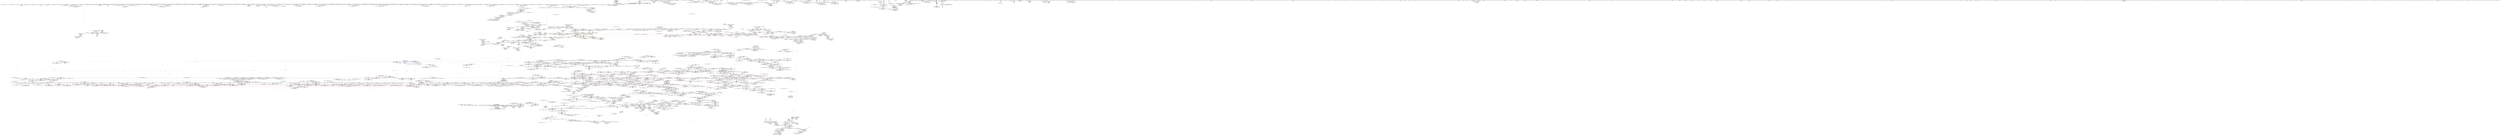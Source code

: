 digraph "SVFG" {
	label="SVFG";

	Node0x55ccb2f96260 [shape=record,color=grey,label="{NodeID: 0\nNullPtr}"];
	Node0x55ccb2f96260 -> Node0x55ccb3a6b040[style=solid];
	Node0x55ccb2f96260 -> Node0x55ccb3a6b140[style=solid];
	Node0x55ccb2f96260 -> Node0x55ccb3a6b210[style=solid];
	Node0x55ccb2f96260 -> Node0x55ccb3a6b2e0[style=solid];
	Node0x55ccb2f96260 -> Node0x55ccb3a6b3b0[style=solid];
	Node0x55ccb2f96260 -> Node0x55ccb3a6b480[style=solid];
	Node0x55ccb2f96260 -> Node0x55ccb3a6b550[style=solid];
	Node0x55ccb2f96260 -> Node0x55ccb3a6b620[style=solid];
	Node0x55ccb2f96260 -> Node0x55ccb3a6b6f0[style=solid];
	Node0x55ccb2f96260 -> Node0x55ccb3a6b7c0[style=solid];
	Node0x55ccb2f96260 -> Node0x55ccb3a6b890[style=solid];
	Node0x55ccb2f96260 -> Node0x55ccb3a6b960[style=solid];
	Node0x55ccb2f96260 -> Node0x55ccb3a6ba30[style=solid];
	Node0x55ccb2f96260 -> Node0x55ccb3a6bb00[style=solid];
	Node0x55ccb2f96260 -> Node0x55ccb3a6bbd0[style=solid];
	Node0x55ccb2f96260 -> Node0x55ccb3a6bca0[style=solid];
	Node0x55ccb2f96260 -> Node0x55ccb3a6bd70[style=solid];
	Node0x55ccb2f96260 -> Node0x55ccb3a6be40[style=solid];
	Node0x55ccb2f96260 -> Node0x55ccb3a6bf10[style=solid];
	Node0x55ccb2f96260 -> Node0x55ccb3a6bfe0[style=solid];
	Node0x55ccb2f96260 -> Node0x55ccb3a6c0b0[style=solid];
	Node0x55ccb2f96260 -> Node0x55ccb3a6c180[style=solid];
	Node0x55ccb2f96260 -> Node0x55ccb3a6c250[style=solid];
	Node0x55ccb2f96260 -> Node0x55ccb3a6c320[style=solid];
	Node0x55ccb2f96260 -> Node0x55ccb3a6c3f0[style=solid];
	Node0x55ccb2f96260 -> Node0x55ccb3a6c4c0[style=solid];
	Node0x55ccb2f96260 -> Node0x55ccb3a6c590[style=solid];
	Node0x55ccb2f96260 -> Node0x55ccb3a6c660[style=solid];
	Node0x55ccb2f96260 -> Node0x55ccb3a6c730[style=solid];
	Node0x55ccb2f96260 -> Node0x55ccb3a6c800[style=solid];
	Node0x55ccb2f96260 -> Node0x55ccb3a6c8d0[style=solid];
	Node0x55ccb2f96260 -> Node0x55ccb3a6c9a0[style=solid];
	Node0x55ccb2f96260 -> Node0x55ccb3a6ca70[style=solid];
	Node0x55ccb2f96260 -> Node0x55ccb3a6cb40[style=solid];
	Node0x55ccb2f96260 -> Node0x55ccb3a6cc10[style=solid];
	Node0x55ccb2f96260 -> Node0x55ccb3a6cce0[style=solid];
	Node0x55ccb2f96260 -> Node0x55ccb3a6cdb0[style=solid];
	Node0x55ccb2f96260 -> Node0x55ccb3a6ce80[style=solid];
	Node0x55ccb2f96260 -> Node0x55ccb3a6cf50[style=solid];
	Node0x55ccb2f96260 -> Node0x55ccb3a6d020[style=solid];
	Node0x55ccb2f96260 -> Node0x55ccb3a6d0f0[style=solid];
	Node0x55ccb2f96260 -> Node0x55ccb3a6d1c0[style=solid];
	Node0x55ccb2f96260 -> Node0x55ccb3a6d290[style=solid];
	Node0x55ccb2f96260 -> Node0x55ccb3a6d360[style=solid];
	Node0x55ccb2f96260 -> Node0x55ccb3a6d430[style=solid];
	Node0x55ccb2f96260 -> Node0x55ccb3a6d500[style=solid];
	Node0x55ccb2f96260 -> Node0x55ccb3a6d5d0[style=solid];
	Node0x55ccb2f96260 -> Node0x55ccb3a6d6a0[style=solid];
	Node0x55ccb2f96260 -> Node0x55ccb3a6d770[style=solid];
	Node0x55ccb2f96260 -> Node0x55ccb3a6d840[style=solid];
	Node0x55ccb2f96260 -> Node0x55ccb3a6d910[style=solid];
	Node0x55ccb2f96260 -> Node0x55ccb3a6d9e0[style=solid];
	Node0x55ccb2f96260 -> Node0x55ccb3a6dab0[style=solid];
	Node0x55ccb2f96260 -> Node0x55ccb3a6db80[style=solid];
	Node0x55ccb2f96260 -> Node0x55ccb3a6dc50[style=solid];
	Node0x55ccb2f96260 -> Node0x55ccb3a6dd20[style=solid];
	Node0x55ccb2f96260 -> Node0x55ccb3a6ddf0[style=solid];
	Node0x55ccb2f96260 -> Node0x55ccb3a6dec0[style=solid];
	Node0x55ccb2f96260 -> Node0x55ccb3a6df90[style=solid];
	Node0x55ccb2f96260 -> Node0x55ccb3a6e060[style=solid];
	Node0x55ccb2f96260 -> Node0x55ccb3a6e130[style=solid];
	Node0x55ccb2f96260 -> Node0x55ccb3a6e200[style=solid];
	Node0x55ccb2f96260 -> Node0x55ccb3a6e2d0[style=solid];
	Node0x55ccb2f96260 -> Node0x55ccb3a6e3a0[style=solid];
	Node0x55ccb2f96260 -> Node0x55ccb3a6e470[style=solid];
	Node0x55ccb2f96260 -> Node0x55ccb3aca500[style=solid];
	Node0x55ccb2f96260 -> Node0x55ccb3acc9c0[style=solid];
	Node0x55ccb2f96260 -> Node0x55ccb3acca90[style=solid];
	Node0x55ccb2f96260 -> Node0x55ccb3accb60[style=solid];
	Node0x55ccb2f96260 -> Node0x55ccb3acee50[style=solid];
	Node0x55ccb2f96260 -> Node0x55ccb2b21430[style=solid];
	Node0x55ccb2f96260 -> Node0x55ccb3b44790[style=solid];
	Node0x55ccb2f96260 -> Node0x55ccb3b45690[style=solid];
	Node0x55ccb2f96260:s64 -> Node0x55ccb3d332f0[style=solid,color=red];
	Node0x55ccb3a73ff0 [shape=record,color=red,label="{NodeID: 1550\n545\<--544\n\<--_M_finish\n_ZNKSt6vectorINSt7__cxx1112basic_stringIcSt11char_traitsIcESaIcEEESaIS5_EE4sizeEv\n}"];
	Node0x55ccb3a73ff0 -> Node0x55ccb3a70980[style=solid];
	Node0x55ccb3a522d0 [shape=record,color=green,label="{NodeID: 443\n2640\<--2641\nref.tmp13\<--ref.tmp13_field_insensitive\n_ZSt13__adjust_heapIN9__gnu_cxx17__normal_iteratorIPNSt7__cxx1112basic_stringIcSt11char_traitsIcESaIcEEESt6vectorIS7_SaIS7_EEEElS7_NS0_5__ops15_Iter_less_iterEEvT_T0_SG_T1_T2_\n|{|<s1>275}}"];
	Node0x55ccb3a522d0 -> Node0x55ccb3a963c0[style=solid];
	Node0x55ccb3a522d0:s1 -> Node0x55ccb3d309e0[style=solid,color=red];
	Node0x55ccb3d20510 [shape=record,color=black,label="{NodeID: 5314\n3389 = PHI(2567, )\n}"];
	Node0x55ccb3ac98a0 [shape=record,color=red,label="{NodeID: 1993\n4025\<--4024\ndummyVal\<--offset_0\n_ZSt16__insertion_sortIN9__gnu_cxx17__normal_iteratorIPNSt7__cxx1112basic_stringIcSt11char_traitsIcESaIcEEESt6vectorIS7_SaIS7_EEEENS0_5__ops15_Iter_less_iterEEvT_SF_T0_\n}"];
	Node0x55ccb3ac98a0 -> Node0x55ccb3adcf60[style=solid];
	Node0x55ccb3a61550 [shape=record,color=black,label="{NodeID: 886\n2461\<--2476\n_ZN9__gnu_cxxltIPNSt7__cxx1112basic_stringIcSt11char_traitsIcESaIcEEESt6vectorIS6_SaIS6_EEEEbRKNS_17__normal_iteratorIT_T0_EESG__ret\<--cmp\n_ZN9__gnu_cxxltIPNSt7__cxx1112basic_stringIcSt11char_traitsIcESaIcEEESt6vectorIS6_SaIS6_EEEEbRKNS_17__normal_iteratorIT_T0_EESG_\n|{<s0>217|<s1>350}}"];
	Node0x55ccb3a61550:s0 -> Node0x55ccb3d23780[style=solid,color=blue];
	Node0x55ccb3a61550:s1 -> Node0x55ccb3d20620[style=solid,color=blue];
	Node0x55ccb3a97cf0 [shape=record,color=purple,label="{NodeID: 1329\n3073\<--2963\ncoerce.dive36\<--agg.tmp34\n_ZSt22__move_median_to_firstIN9__gnu_cxx17__normal_iteratorIPNSt7__cxx1112basic_stringIcSt11char_traitsIcESaIcEEESt6vectorIS7_SaIS7_EEEENS0_5__ops15_Iter_less_iterEEvT_SF_SF_SF_T0_\n}"];
	Node0x55ccb3a97cf0 -> Node0x55ccb3a83140[style=solid];
	Node0x55ccb3a4a740 [shape=record,color=green,label="{NodeID: 222\n1352\<--1353\n__p.addr\<--__p.addr_field_insensitive\n_ZNSt16allocator_traitsISaINSt7__cxx1112basic_stringIcSt11char_traitsIcESaIcEEEEE7destroyIS5_EEvRS6_PT_\n}"];
	Node0x55ccb3a4a740 -> Node0x55ccb3a79880[style=solid];
	Node0x55ccb3a4a740 -> Node0x55ccb3ad0850[style=solid];
	Node0x55ccb3a7f450 [shape=record,color=red,label="{NodeID: 1772\n2426\<--2425\n\<--coerce.dive10\n_ZSt11__make_heapIN9__gnu_cxx17__normal_iteratorIPNSt7__cxx1112basic_stringIcSt11char_traitsIcESaIcEEESt6vectorIS7_SaIS7_EEEENS0_5__ops15_Iter_less_iterEEvT_SF_RT0_\n|{<s0>241}}"];
	Node0x55ccb3a7f450:s0 -> Node0x55ccb3d328e0[style=solid,color=red];
	Node0x55ccb3a6df90 [shape=record,color=black,label="{NodeID: 665\n3394\<--3\nlpad.val\<--dummyVal\n_ZSt16__insertion_sortIN9__gnu_cxx17__normal_iteratorIPNSt7__cxx1112basic_stringIcSt11char_traitsIcESaIcEEESt6vectorIS7_SaIS7_EEEENS0_5__ops15_Iter_less_iterEEvT_SF_T0_\n}"];
	Node0x55ccb3d34340 [shape=record,color=black,label="{NodeID: 5536\n2462 = PHI(2235, 3160, )\n0th arg _ZN9__gnu_cxxltIPNSt7__cxx1112basic_stringIcSt11char_traitsIcESaIcEEESt6vectorIS6_SaIS6_EEEEbRKNS_17__normal_iteratorIT_T0_EESG_ }"];
	Node0x55ccb3d34340 -> Node0x55ccb3ad7460[style=solid];
	Node0x55ccb3ad4d60 [shape=record,color=blue,label="{NodeID: 2215\n2093\<--2070\ncoerce.dive\<--__first.coerce\n_ZSt14__partial_sortIN9__gnu_cxx17__normal_iteratorIPNSt7__cxx1112basic_stringIcSt11char_traitsIcESaIcEEESt6vectorIS7_SaIS7_EEEENS0_5__ops15_Iter_less_iterEEvT_SF_SF_T0_\n}"];
	Node0x55ccb3ad4d60 -> Node0x55ccb3ac6b20[style=dashed];
	Node0x55ccb3ad4d60 -> Node0x55ccb3ac6d90[style=dashed];
	Node0x55ccb3a8c960 [shape=record,color=purple,label="{NodeID: 1108\n1333\<--1313\ncoerce.dive5\<--agg.tmp1\n_ZSt34__uninitialized_move_if_noexcept_aIPNSt7__cxx1112basic_stringIcSt11char_traitsIcESaIcEEES6_SaIS5_EET0_T_S9_S8_RT1_\n}"];
	Node0x55ccb3a8c960 -> Node0x55ccb3a79610[style=solid];
	Node0x55ccb2f962f0 [shape=record,color=green,label="{NodeID: 1\n7\<--1\n__dso_handle\<--dummyObj\nGlob }"];
	Node0x55ccb3a740c0 [shape=record,color=red,label="{NodeID: 1551\n549\<--548\n\<--_M_start\n_ZNKSt6vectorINSt7__cxx1112basic_stringIcSt11char_traitsIcESaIcEEESaIS5_EE4sizeEv\n}"];
	Node0x55ccb3a740c0 -> Node0x55ccb3a70a50[style=solid];
	Node0x55ccb3a523a0 [shape=record,color=green,label="{NodeID: 444\n2642\<--2643\nref.tmp25\<--ref.tmp25_field_insensitive\n_ZSt13__adjust_heapIN9__gnu_cxx17__normal_iteratorIPNSt7__cxx1112basic_stringIcSt11char_traitsIcESaIcEEESt6vectorIS7_SaIS7_EEEElS7_NS0_5__ops15_Iter_less_iterEEvT_T0_SG_T1_T2_\n|{|<s1>278}}"];
	Node0x55ccb3a523a0 -> Node0x55ccb3a96490[style=solid];
	Node0x55ccb3a523a0:s1 -> Node0x55ccb3d309e0[style=solid,color=red];
	Node0x55ccb3d20620 [shape=record,color=black,label="{NodeID: 5315\n3218 = PHI(2461, )\n}"];
	Node0x55ccb3ac9970 [shape=record,color=red,label="{NodeID: 1994\n4028\<--4027\ndummyVal\<--offset_0\n_ZSt26__unguarded_insertion_sortIN9__gnu_cxx17__normal_iteratorIPNSt7__cxx1112basic_stringIcSt11char_traitsIcESaIcEEESt6vectorIS7_SaIS7_EEEENS0_5__ops15_Iter_less_iterEEvT_SF_T0_\n}"];
	Node0x55ccb3ac9970 -> Node0x55ccb3add1d0[style=solid];
	Node0x55ccb3a61620 [shape=record,color=black,label="{NodeID: 887\n2478\<--2496\n_ZNK9__gnu_cxx5__ops15_Iter_less_iterclINS_17__normal_iteratorIPNSt7__cxx1112basic_stringIcSt11char_traitsIcESaIcEEESt6vectorIS9_SaIS9_EEEESE_EEbT_T0__ret\<--call4\n_ZNK9__gnu_cxx5__ops15_Iter_less_iterclINS_17__normal_iteratorIPNSt7__cxx1112basic_stringIcSt11char_traitsIcESaIcEEESt6vectorIS9_SaIS9_EEEESE_EEbT_T0_\n|{<s0>220|<s1>270|<s2>309|<s3>312|<s4>318|<s5>327|<s6>333|<s7>343|<s8>348|<s9>365}}"];
	Node0x55ccb3a61620:s0 -> Node0x55ccb3d23890[style=solid,color=blue];
	Node0x55ccb3a61620:s1 -> Node0x55ccb3d257c0[style=solid,color=blue];
	Node0x55ccb3a61620:s2 -> Node0x55ccb3d27d10[style=solid,color=blue];
	Node0x55ccb3a61620:s3 -> Node0x55ccb3d27e20[style=solid,color=blue];
	Node0x55ccb3a61620:s4 -> Node0x55ccb3d27f30[style=solid,color=blue];
	Node0x55ccb3a61620:s5 -> Node0x55ccb3d28070[style=solid,color=blue];
	Node0x55ccb3a61620:s6 -> Node0x55ccb3d281b0[style=solid,color=blue];
	Node0x55ccb3a61620:s7 -> Node0x55ccb3d282f0[style=solid,color=blue];
	Node0x55ccb3a61620:s8 -> Node0x55ccb3d286b0[style=solid,color=blue];
	Node0x55ccb3a61620:s9 -> Node0x55ccb3d1fc90[style=solid,color=blue];
	Node0x55ccb3a97dc0 [shape=record,color=purple,label="{NodeID: 1330\n3075\<--2965\ncoerce.dive37\<--agg.tmp35\n_ZSt22__move_median_to_firstIN9__gnu_cxx17__normal_iteratorIPNSt7__cxx1112basic_stringIcSt11char_traitsIcESaIcEEESt6vectorIS7_SaIS7_EEEENS0_5__ops15_Iter_less_iterEEvT_SF_SF_SF_T0_\n}"];
	Node0x55ccb3a97dc0 -> Node0x55ccb3a83210[style=solid];
	Node0x55ccb3a4a810 [shape=record,color=green,label="{NodeID: 223\n1360\<--1361\n_ZN9__gnu_cxx13new_allocatorINSt7__cxx1112basic_stringIcSt11char_traitsIcESaIcEEEE7destroyIS6_EEvPT_\<--_ZN9__gnu_cxx13new_allocatorINSt7__cxx1112basic_stringIcSt11char_traitsIcESaIcEEEE7destroyIS6_EEvPT__field_insensitive\n}"];
	Node0x55ccb3a7f520 [shape=record,color=red,label="{NodeID: 1773\n2470\<--2464\n\<--__lhs.addr\n_ZN9__gnu_cxxltIPNSt7__cxx1112basic_stringIcSt11char_traitsIcESaIcEEESt6vectorIS6_SaIS6_EEEEbRKNS_17__normal_iteratorIT_T0_EESG_\n|{<s0>246}}"];
	Node0x55ccb3a7f520:s0 -> Node0x55ccb3d34730[style=solid,color=red];
	Node0x55ccb3a6e060 [shape=record,color=black,label="{NodeID: 666\n3395\<--3\nlpad.val31\<--dummyVal\n_ZSt16__insertion_sortIN9__gnu_cxx17__normal_iteratorIPNSt7__cxx1112basic_stringIcSt11char_traitsIcESaIcEEESt6vectorIS7_SaIS7_EEEENS0_5__ops15_Iter_less_iterEEvT_SF_T0_\n}"];
	Node0x55ccb3d34490 [shape=record,color=black,label="{NodeID: 5537\n2463 = PHI(2227, 3162, )\n1st arg _ZN9__gnu_cxxltIPNSt7__cxx1112basic_stringIcSt11char_traitsIcESaIcEEESt6vectorIS6_SaIS6_EEEEbRKNS_17__normal_iteratorIT_T0_EESG_ }"];
	Node0x55ccb3d34490 -> Node0x55ccb3ad7530[style=solid];
	Node0x55ccb3c22c10 [shape=record,color=yellow,style=double,label="{NodeID: 4430\n513V_1 = ENCHI(MR_513V_0)\npts\{35890000 \}\nFun[_ZSt23__copy_move_backward_a2ILb1EN9__gnu_cxx17__normal_iteratorIPNSt7__cxx1112basic_stringIcSt11char_traitsIcESaIcEEESt6vectorIS7_SaIS7_EEEESC_ET1_T0_SE_SD_]|{<s0>421}}"];
	Node0x55ccb3c22c10:s0 -> Node0x55ccb3ad3430[style=dashed,color=red];
	Node0x55ccb3ad4e30 [shape=record,color=blue,label="{NodeID: 2216\n2095\<--2071\ncoerce.dive1\<--__middle.coerce\n_ZSt14__partial_sortIN9__gnu_cxx17__normal_iteratorIPNSt7__cxx1112basic_stringIcSt11char_traitsIcESaIcEEESt6vectorIS7_SaIS7_EEEENS0_5__ops15_Iter_less_iterEEvT_SF_SF_T0_\n}"];
	Node0x55ccb3ad4e30 -> Node0x55ccb3ac6bf0[style=dashed];
	Node0x55ccb3ad4e30 -> Node0x55ccb3ac6e60[style=dashed];
	Node0x55ccb3a8ca30 [shape=record,color=purple,label="{NodeID: 1109\n1345\<--1344\n_M_current\<--this1\n_ZNK9__gnu_cxx17__normal_iteratorIPNSt7__cxx1112basic_stringIcSt11char_traitsIcESaIcEEESt6vectorIS6_SaIS6_EEE4baseEv\n}"];
	Node0x55ccb3a8ca30 -> Node0x55ccb3a5b980[style=solid];
	Node0x55ccb39d6360 [shape=record,color=green,label="{NodeID: 2\n11\<--1\n.str\<--dummyObj\nGlob }"];
	Node0x55ccb3a74190 [shape=record,color=red,label="{NodeID: 1552\n565\<--559\nthis1\<--this.addr\n_ZNSt6vectorINSt7__cxx1112basic_stringIcSt11char_traitsIcESaIcEEESaIS5_EEixEm\n}"];
	Node0x55ccb3a74190 -> Node0x55ccb3a70bf0[style=solid];
	Node0x55ccb3a52470 [shape=record,color=green,label="{NodeID: 445\n2644\<--2645\nref.tmp31\<--ref.tmp31_field_insensitive\n_ZSt13__adjust_heapIN9__gnu_cxx17__normal_iteratorIPNSt7__cxx1112basic_stringIcSt11char_traitsIcESaIcEEESt6vectorIS7_SaIS7_EEEElS7_NS0_5__ops15_Iter_less_iterEEvT_T0_SG_T1_T2_\n|{|<s1>281}}"];
	Node0x55ccb3a52470 -> Node0x55ccb3a96560[style=solid];
	Node0x55ccb3a52470:s1 -> Node0x55ccb3d309e0[style=solid,color=red];
	Node0x55ccb3d20730 [shape=record,color=black,label="{NodeID: 5316\n3237 = PHI(2567, )\n}"];
	Node0x55ccb3c0fe70 [shape=record,color=yellow,style=double,label="{NodeID: 4209\n91V_1 = ENCHI(MR_91V_0)\npts\{100000 100001 \}\nFun[_ZSt11__sort_heapIN9__gnu_cxx17__normal_iteratorIPNSt7__cxx1112basic_stringIcSt11char_traitsIcESaIcEEESt6vectorIS7_SaIS7_EEEENS0_5__ops15_Iter_less_iterEEvT_SF_RT0_]|{<s0>231}}"];
	Node0x55ccb3c0fe70:s0 -> Node0x55ccb3c1e010[style=dashed,color=red];
	Node0x55ccb3ac9a40 [shape=record,color=red,label="{NodeID: 1995\n4031\<--4030\ndummyVal\<--offset_0\n_ZSt26__unguarded_insertion_sortIN9__gnu_cxx17__normal_iteratorIPNSt7__cxx1112basic_stringIcSt11char_traitsIcESaIcEEESt6vectorIS7_SaIS7_EEEENS0_5__ops15_Iter_less_iterEEvT_SF_T0_\n}"];
	Node0x55ccb3ac9a40 -> Node0x55ccb3add2a0[style=solid];
	Node0x55ccb3a616f0 [shape=record,color=black,label="{NodeID: 888\n2542\<--2505\n\<--__first\n_ZSt10__pop_heapIN9__gnu_cxx17__normal_iteratorIPNSt7__cxx1112basic_stringIcSt11char_traitsIcESaIcEEESt6vectorIS7_SaIS7_EEEENS0_5__ops15_Iter_less_iterEEvT_SF_SF_RT0_\n}"];
	Node0x55ccb3a616f0 -> Node0x55ccb3a95a00[style=solid];
	Node0x55ccb3a97e90 [shape=record,color=purple,label="{NodeID: 1331\n3085\<--2967\ncoerce.dive42\<--agg.tmp40\n_ZSt22__move_median_to_firstIN9__gnu_cxx17__normal_iteratorIPNSt7__cxx1112basic_stringIcSt11char_traitsIcESaIcEEESt6vectorIS7_SaIS7_EEEENS0_5__ops15_Iter_less_iterEEvT_SF_SF_SF_T0_\n}"];
	Node0x55ccb3a97e90 -> Node0x55ccb3a832e0[style=solid];
	Node0x55ccb3a4a910 [shape=record,color=green,label="{NodeID: 224\n1367\<--1368\nthis.addr\<--this.addr_field_insensitive\n_ZNKSt6vectorINSt7__cxx1112basic_stringIcSt11char_traitsIcESaIcEEESaIS5_EE8max_sizeEv\n}"];
	Node0x55ccb3a4a910 -> Node0x55ccb3a79950[style=solid];
	Node0x55ccb3a4a910 -> Node0x55ccb3ad0920[style=solid];
	Node0x55ccb3be4990 [shape=record,color=black,label="{NodeID: 3988\nMR_736V_2 = PHI(MR_736V_3, MR_736V_1, )\npts\{26350000 \}\n}"];
	Node0x55ccb3be4990 -> Node0x55ccb3ad88b0[style=dashed];
	Node0x55ccb3a7f5f0 [shape=record,color=red,label="{NodeID: 1774\n2473\<--2466\n\<--__rhs.addr\n_ZN9__gnu_cxxltIPNSt7__cxx1112basic_stringIcSt11char_traitsIcESaIcEEESt6vectorIS6_SaIS6_EEEEbRKNS_17__normal_iteratorIT_T0_EESG_\n|{<s0>247}}"];
	Node0x55ccb3a7f5f0:s0 -> Node0x55ccb3d34730[style=solid,color=red];
	Node0x55ccb3a6e130 [shape=record,color=black,label="{NodeID: 667\n3561\<--3\n\<--dummyVal\n_ZSt25__unguarded_linear_insertIN9__gnu_cxx17__normal_iteratorIPNSt7__cxx1112basic_stringIcSt11char_traitsIcESaIcEEESt6vectorIS7_SaIS7_EEEENS0_5__ops14_Val_less_iterEEvT_T0_\n}"];
	Node0x55ccb3d345e0 [shape=record,color=black,label="{NodeID: 5538\n1427 = PHI(1412, 1463, )\n0th arg _ZNK9__gnu_cxx13new_allocatorINSt7__cxx1112basic_stringIcSt11char_traitsIcESaIcEEEE8max_sizeEv }"];
	Node0x55ccb3d345e0 -> Node0x55ccb3ad0ed0[style=solid];
	Node0x55ccb3ad4f00 [shape=record,color=blue,label="{NodeID: 2217\n2097\<--2072\ncoerce.dive2\<--__last.coerce\n_ZSt14__partial_sortIN9__gnu_cxx17__normal_iteratorIPNSt7__cxx1112basic_stringIcSt11char_traitsIcESaIcEEESt6vectorIS7_SaIS7_EEEENS0_5__ops15_Iter_less_iterEEvT_SF_SF_T0_\n}"];
	Node0x55ccb3ad4f00 -> Node0x55ccb3ac6cc0[style=dashed];
	Node0x55ccb3a8cb00 [shape=record,color=purple,label="{NodeID: 1110\n1423\<--1422\n_M_impl\<--this1\n_ZNKSt12_Vector_baseINSt7__cxx1112basic_stringIcSt11char_traitsIcESaIcEEESaIS5_EE19_M_get_Tp_allocatorEv\n}"];
	Node0x55ccb3a8cb00 -> Node0x55ccb3a5bf30[style=solid];
	Node0x55ccb39d63f0 [shape=record,color=green,label="{NodeID: 3\n13\<--1\n.str.2\<--dummyObj\nGlob }"];
	Node0x55ccb3a74260 [shape=record,color=red,label="{NodeID: 1553\n570\<--561\n\<--__n.addr\n_ZNSt6vectorINSt7__cxx1112basic_stringIcSt11char_traitsIcESaIcEEESaIS5_EEixEm\n}"];
	Node0x55ccb3a52540 [shape=record,color=green,label="{NodeID: 446\n2646\<--2647\n__cmp\<--__cmp_field_insensitive\n_ZSt13__adjust_heapIN9__gnu_cxx17__normal_iteratorIPNSt7__cxx1112basic_stringIcSt11char_traitsIcESaIcEEESt6vectorIS7_SaIS7_EEEElS7_NS0_5__ops15_Iter_less_iterEEvT_T0_SG_T1_T2_\n|{<s0>284|<s1>288}}"];
	Node0x55ccb3a52540:s0 -> Node0x55ccb3d2b8a0[style=solid,color=red];
	Node0x55ccb3a52540:s1 -> Node0x55ccb3d2ddd0[style=solid,color=red];
	Node0x55ccb3d20870 [shape=record,color=black,label="{NodeID: 5317\n3250 = PHI(2608, )\n|{<s0>358}}"];
	Node0x55ccb3d20870:s0 -> Node0x55ccb3d2be30[style=solid,color=red];
	Node0x55ccb3ac9b10 [shape=record,color=red,label="{NodeID: 1996\n4034\<--4033\ndummyVal\<--offset_0\n_ZSt13move_backwardIN9__gnu_cxx17__normal_iteratorIPNSt7__cxx1112basic_stringIcSt11char_traitsIcESaIcEEESt6vectorIS7_SaIS7_EEEESC_ET0_T_SE_SD_\n}"];
	Node0x55ccb3ac9b10 -> Node0x55ccb3add780[style=solid];
	Node0x55ccb3a617c0 [shape=record,color=black,label="{NodeID: 889\n2541\<--2515\n\<--agg.tmp\n_ZSt10__pop_heapIN9__gnu_cxx17__normal_iteratorIPNSt7__cxx1112basic_stringIcSt11char_traitsIcESaIcEEESt6vectorIS7_SaIS7_EEEENS0_5__ops15_Iter_less_iterEEvT_SF_SF_RT0_\n}"];
	Node0x55ccb3a617c0 -> Node0x55ccb3a95930[style=solid];
	Node0x55ccb3a97f60 [shape=record,color=purple,label="{NodeID: 1332\n3087\<--2969\ncoerce.dive43\<--agg.tmp41\n_ZSt22__move_median_to_firstIN9__gnu_cxx17__normal_iteratorIPNSt7__cxx1112basic_stringIcSt11char_traitsIcESaIcEEESt6vectorIS7_SaIS7_EEEENS0_5__ops15_Iter_less_iterEEvT_SF_SF_SF_T0_\n}"];
	Node0x55ccb3a97f60 -> Node0x55ccb3a833b0[style=solid];
	Node0x55ccb3a4a9e0 [shape=record,color=green,label="{NodeID: 225\n1373\<--1374\n_ZNKSt12_Vector_baseINSt7__cxx1112basic_stringIcSt11char_traitsIcESaIcEEESaIS5_EE19_M_get_Tp_allocatorEv\<--_ZNKSt12_Vector_baseINSt7__cxx1112basic_stringIcSt11char_traitsIcESaIcEEESaIS5_EE19_M_get_Tp_allocatorEv_field_insensitive\n}"];
	Node0x55ccb3be4e90 [shape=record,color=black,label="{NodeID: 3989\nMR_738V_2 = PHI(MR_738V_3, MR_738V_1, )\npts\{26370000 \}\n}"];
	Node0x55ccb3be4e90 -> Node0x55ccb3ad8980[style=dashed];
	Node0x55ccb3a7f6c0 [shape=record,color=red,label="{NodeID: 1775\n2472\<--2471\n\<--call\n_ZN9__gnu_cxxltIPNSt7__cxx1112basic_stringIcSt11char_traitsIcESaIcEEESt6vectorIS6_SaIS6_EEEEbRKNS_17__normal_iteratorIT_T0_EESG_\n}"];
	Node0x55ccb3a7f6c0 -> Node0x55ccb3b44f10[style=solid];
	Node0x55ccb3a6e200 [shape=record,color=black,label="{NodeID: 668\n3562\<--3\n\<--dummyVal\n_ZSt25__unguarded_linear_insertIN9__gnu_cxx17__normal_iteratorIPNSt7__cxx1112basic_stringIcSt11char_traitsIcESaIcEEESt6vectorIS7_SaIS7_EEEENS0_5__ops14_Val_less_iterEEvT_T0_\n}"];
	Node0x55ccb3a6e200 -> Node0x55ccb3addfa0[style=solid];
	Node0x55ccb3d34730 [shape=record,color=black,label="{NodeID: 5539\n1340 = PHI(982, 982, 1264, 1267, 1869, 1872, 2470, 2473, 3446, 3449, 3678, )\n0th arg _ZNK9__gnu_cxx17__normal_iteratorIPNSt7__cxx1112basic_stringIcSt11char_traitsIcESaIcEEESt6vectorIS6_SaIS6_EEE4baseEv }"];
	Node0x55ccb3d34730 -> Node0x55ccb3ad06b0[style=solid];
	Node0x55ccb3ad4fd0 [shape=record,color=blue, style = dotted,label="{NodeID: 2218\n3855\<--3857\noffset_0\<--dummyVal\n_ZSt14__partial_sortIN9__gnu_cxx17__normal_iteratorIPNSt7__cxx1112basic_stringIcSt11char_traitsIcESaIcEEESt6vectorIS7_SaIS7_EEEENS0_5__ops15_Iter_less_iterEEvT_SF_SF_T0_\n}"];
	Node0x55ccb3ad4fd0 -> Node0x55ccb3a7d8b0[style=dashed];
	Node0x55ccb3a8cbd0 [shape=record,color=purple,label="{NodeID: 1111\n1500\<--1488\ncoerce.dive\<--__first\n_ZSt22__uninitialized_copy_aISt13move_iteratorIPNSt7__cxx1112basic_stringIcSt11char_traitsIcESaIcEEEES7_S6_ET0_T_SA_S9_RSaIT1_E\n}"];
	Node0x55ccb3a8cbd0 -> Node0x55ccb3ad13b0[style=solid];
	Node0x55ccb39d66a0 [shape=record,color=green,label="{NodeID: 4\n15\<--1\nstdin\<--dummyObj\nGlob }"];
	Node0x55ccb3a74330 [shape=record,color=red,label="{NodeID: 1554\n569\<--568\n\<--_M_start\n_ZNSt6vectorINSt7__cxx1112basic_stringIcSt11char_traitsIcESaIcEEESaIS5_EEixEm\n}"];
	Node0x55ccb3a74330 -> Node0x55ccb3a9fe20[style=solid];
	Node0x55ccb3a52610 [shape=record,color=green,label="{NodeID: 447\n2648\<--2649\nagg.tmp38\<--agg.tmp38_field_insensitive\n_ZSt13__adjust_heapIN9__gnu_cxx17__normal_iteratorIPNSt7__cxx1112basic_stringIcSt11char_traitsIcESaIcEEESt6vectorIS7_SaIS7_EEEElS7_NS0_5__ops15_Iter_less_iterEEvT_T0_SG_T1_T2_\n}"];
	Node0x55ccb3d20a40 [shape=record,color=black,label="{NodeID: 5318\n3251 = PHI(2608, )\n|{<s0>358}}"];
	Node0x55ccb3d20a40:s0 -> Node0x55ccb3d2bf40[style=solid,color=red];
	Node0x55ccb3ac9be0 [shape=record,color=red,label="{NodeID: 1997\n4037\<--4036\ndummyVal\<--offset_0\n_ZSt13move_backwardIN9__gnu_cxx17__normal_iteratorIPNSt7__cxx1112basic_stringIcSt11char_traitsIcESaIcEEESt6vectorIS7_SaIS7_EEEESC_ET0_T_SE_SD_\n}"];
	Node0x55ccb3ac9be0 -> Node0x55ccb3add920[style=solid];
	Node0x55ccb3a61890 [shape=record,color=black,label="{NodeID: 890\n2567\<--2572\n_ZN9__gnu_cxx17__normal_iteratorIPNSt7__cxx1112basic_stringIcSt11char_traitsIcESaIcEEESt6vectorIS6_SaIS6_EEEppEv_ret\<--this1\n_ZN9__gnu_cxx17__normal_iteratorIPNSt7__cxx1112basic_stringIcSt11char_traitsIcESaIcEEESt6vectorIS6_SaIS6_EEEppEv\n|{<s0>225|<s1>344|<s2>355|<s3>381|<s4>387}}"];
	Node0x55ccb3a61890:s0 -> Node0x55ccb3d239a0[style=solid,color=blue];
	Node0x55ccb3a61890:s1 -> Node0x55ccb3d28430[style=solid,color=blue];
	Node0x55ccb3a61890:s2 -> Node0x55ccb3d20730[style=solid,color=blue];
	Node0x55ccb3a61890:s3 -> Node0x55ccb3d20510[style=solid,color=blue];
	Node0x55ccb3a61890:s4 -> Node0x55ccb3d1bbb0[style=solid,color=blue];
	Node0x55ccb3a98030 [shape=record,color=purple,label="{NodeID: 1333\n3097\<--2971\ncoerce.dive47\<--agg.tmp45\n_ZSt22__move_median_to_firstIN9__gnu_cxx17__normal_iteratorIPNSt7__cxx1112basic_stringIcSt11char_traitsIcESaIcEEESt6vectorIS7_SaIS7_EEEENS0_5__ops15_Iter_less_iterEEvT_SF_SF_SF_T0_\n}"];
	Node0x55ccb3a98030 -> Node0x55ccb3ac2540[style=solid];
	Node0x55ccb3a4aae0 [shape=record,color=green,label="{NodeID: 226\n1376\<--1377\n_ZNSt16allocator_traitsISaINSt7__cxx1112basic_stringIcSt11char_traitsIcESaIcEEEEE8max_sizeERKS6_\<--_ZNSt16allocator_traitsISaINSt7__cxx1112basic_stringIcSt11char_traitsIcESaIcEEEEE8max_sizeERKS6__field_insensitive\n}"];
	Node0x55ccb3be5390 [shape=record,color=black,label="{NodeID: 3990\nMR_740V_2 = PHI(MR_740V_3, MR_740V_1, )\npts\{26390000 \}\n}"];
	Node0x55ccb3be5390 -> Node0x55ccb3ad8b20[style=dashed];
	Node0x55ccb3a7f790 [shape=record,color=red,label="{NodeID: 1776\n2475\<--2474\n\<--call1\n_ZN9__gnu_cxxltIPNSt7__cxx1112basic_stringIcSt11char_traitsIcESaIcEEESt6vectorIS6_SaIS6_EEEEbRKNS_17__normal_iteratorIT_T0_EESG_\n}"];
	Node0x55ccb3a7f790 -> Node0x55ccb3b44f10[style=solid];
	Node0x55ccb3a6e2d0 [shape=record,color=black,label="{NodeID: 669\n3564\<--3\n\<--dummyVal\n_ZSt25__unguarded_linear_insertIN9__gnu_cxx17__normal_iteratorIPNSt7__cxx1112basic_stringIcSt11char_traitsIcESaIcEEESt6vectorIS7_SaIS7_EEEENS0_5__ops14_Val_less_iterEEvT_T0_\n}"];
	Node0x55ccb3a6e2d0 -> Node0x55ccb3ade070[style=solid];
	Node0x55ccb3d34b20 [shape=record,color=black,label="{NodeID: 5540\n466 = PHI(261, )\n0th arg _ZSt4sortIN9__gnu_cxx17__normal_iteratorIPNSt7__cxx1112basic_stringIcSt11char_traitsIcESaIcEEESt6vectorIS7_SaIS7_EEEEEvT_SD_ }"];
	Node0x55ccb3d34b20 -> Node0x55ccb3acbd90[style=solid];
	Node0x55ccb3ad50a0 [shape=record,color=blue, style = dotted,label="{NodeID: 2219\n3858\<--3860\noffset_0\<--dummyVal\n_ZSt14__partial_sortIN9__gnu_cxx17__normal_iteratorIPNSt7__cxx1112basic_stringIcSt11char_traitsIcESaIcEEESt6vectorIS7_SaIS7_EEEENS0_5__ops15_Iter_less_iterEEvT_SF_SF_T0_\n}"];
	Node0x55ccb3ad50a0 -> Node0x55ccb3a7d980[style=dashed];
	Node0x55ccb3a8cca0 [shape=record,color=purple,label="{NodeID: 1112\n1502\<--1490\ncoerce.dive1\<--__last\n_ZSt22__uninitialized_copy_aISt13move_iteratorIPNSt7__cxx1112basic_stringIcSt11char_traitsIcESaIcEEEES7_S6_ET0_T_SA_S9_RSaIT1_E\n}"];
	Node0x55ccb3a8cca0 -> Node0x55ccb3ad1480[style=solid];
	Node0x55ccb39d6760 [shape=record,color=green,label="{NodeID: 5\n16\<--1\n.str.3\<--dummyObj\nGlob }"];
	Node0x55ccb3a74400 [shape=record,color=red,label="{NodeID: 1555\n584\<--578\n\<--__lhs.addr\n_ZSteqIcEN9__gnu_cxx11__enable_ifIXsr9__is_charIT_EE7__valueEbE6__typeERKNSt7__cxx1112basic_stringIS2_St11char_traitsIS2_ESaIS2_EEESC_\n}"];
	Node0x55ccb3a526e0 [shape=record,color=green,label="{NodeID: 448\n2650\<--2651\nagg.tmp40\<--agg.tmp40_field_insensitive\n_ZSt13__adjust_heapIN9__gnu_cxx17__normal_iteratorIPNSt7__cxx1112basic_stringIcSt11char_traitsIcESaIcEEESt6vectorIS7_SaIS7_EEEElS7_NS0_5__ops15_Iter_less_iterEEvT_T0_SG_T1_T2_\n}"];
	Node0x55ccb3a526e0 -> Node0x55ccb3a61ca0[style=solid];
	Node0x55ccb3a526e0 -> Node0x55ccb3a96630[style=solid];
	Node0x55ccb3d20b80 [shape=record,color=black,label="{NodeID: 5319\n3535 = PHI(2608, )\n|{<s0>397}}"];
	Node0x55ccb3d20b80:s0 -> Node0x55ccb3d38230[style=solid,color=red];
	Node0x55ccb3ac9cb0 [shape=record,color=red,label="{NodeID: 1998\n4040\<--4039\ndummyVal\<--offset_0\n_ZSt13move_backwardIN9__gnu_cxx17__normal_iteratorIPNSt7__cxx1112basic_stringIcSt11char_traitsIcESaIcEEESt6vectorIS7_SaIS7_EEEESC_ET0_T_SE_SD_\n}"];
	Node0x55ccb3ac9cb0 -> Node0x55ccb3addac0[style=solid];
	Node0x55ccb3a61960 [shape=record,color=black,label="{NodeID: 891\n2578\<--2583\n_ZSt4moveIRNSt7__cxx1112basic_stringIcSt11char_traitsIcESaIcEEEEONSt16remove_referenceIT_E4typeEOS8__ret\<--\n_ZSt4moveIRNSt7__cxx1112basic_stringIcSt11char_traitsIcESaIcEEEEONSt16remove_referenceIT_E4typeEOS8_\n|{<s0>236|<s1>239|<s2>252|<s3>255|<s4>260|<s5>273|<s6>279|<s7>286|<s8>295|<s9>299|<s10>367|<s11>373|<s12>397|<s13>404|<s14>410|<s15>425}}"];
	Node0x55ccb3a61960:s0 -> Node0x55ccb3d242c0[style=solid,color=blue];
	Node0x55ccb3a61960:s1 -> Node0x55ccb3d24400[style=solid,color=blue];
	Node0x55ccb3a61960:s2 -> Node0x55ccb3d24cc0[style=solid,color=blue];
	Node0x55ccb3a61960:s3 -> Node0x55ccb3d24f40[style=solid,color=blue];
	Node0x55ccb3a61960:s4 -> Node0x55ccb3d25400[style=solid,color=blue];
	Node0x55ccb3a61960:s5 -> Node0x55ccb3d25b80[style=solid,color=blue];
	Node0x55ccb3a61960:s6 -> Node0x55ccb3d262c0[style=solid,color=blue];
	Node0x55ccb3a61960:s7 -> Node0x55ccb3d26860[style=solid,color=blue];
	Node0x55ccb3a61960:s8 -> Node0x55ccb3d26f00[style=solid,color=blue];
	Node0x55ccb3a61960:s9 -> Node0x55ccb3d27390[style=solid,color=blue];
	Node0x55ccb3a61960:s10 -> Node0x55ccb3d1ff40[style=solid,color=blue];
	Node0x55ccb3a61960:s11 -> Node0x55ccb3d201c0[style=solid,color=blue];
	Node0x55ccb3a61960:s12 -> Node0x55ccb3d20cc0[style=solid,color=blue];
	Node0x55ccb3a61960:s13 -> Node0x55ccb3d21080[style=solid,color=blue];
	Node0x55ccb3a61960:s14 -> Node0x55ccb3d214e0[style=solid,color=blue];
	Node0x55ccb3a61960:s15 -> Node0x55ccb3d27b00[style=solid,color=blue];
	Node0x55ccb3a98100 [shape=record,color=purple,label="{NodeID: 1334\n3099\<--2973\ncoerce.dive48\<--agg.tmp46\n_ZSt22__move_median_to_firstIN9__gnu_cxx17__normal_iteratorIPNSt7__cxx1112basic_stringIcSt11char_traitsIcESaIcEEESt6vectorIS7_SaIS7_EEEENS0_5__ops15_Iter_less_iterEEvT_SF_SF_SF_T0_\n}"];
	Node0x55ccb3a98100 -> Node0x55ccb3ac2610[style=solid];
	Node0x55ccb3a4abe0 [shape=record,color=green,label="{NodeID: 227\n1384\<--1385\nretval\<--retval_field_insensitive\n_ZSt3maxImERKT_S2_S2_\n}"];
	Node0x55ccb3a4abe0 -> Node0x55ccb3a79a20[style=solid];
	Node0x55ccb3a4abe0 -> Node0x55ccb3ad0b90[style=solid];
	Node0x55ccb3a4abe0 -> Node0x55ccb3ad0c60[style=solid];
	Node0x55ccb3be5890 [shape=record,color=black,label="{NodeID: 3991\nMR_742V_2 = PHI(MR_742V_3, MR_742V_1, )\npts\{26410000 \}\n}"];
	Node0x55ccb3be5890 -> Node0x55ccb3ad8bf0[style=dashed];
	Node0x55ccb3a7f860 [shape=record,color=red,label="{NodeID: 1777\n2493\<--2486\nthis2\<--this.addr\n_ZNK9__gnu_cxx5__ops15_Iter_less_iterclINS_17__normal_iteratorIPNSt7__cxx1112basic_stringIcSt11char_traitsIcESaIcEEESt6vectorIS9_SaIS9_EEEESE_EEbT_T0_\n}"];
	Node0x55ccb3a6e3a0 [shape=record,color=black,label="{NodeID: 670\n3575\<--3\nlpad.val\<--dummyVal\n_ZSt25__unguarded_linear_insertIN9__gnu_cxx17__normal_iteratorIPNSt7__cxx1112basic_stringIcSt11char_traitsIcESaIcEEESt6vectorIS7_SaIS7_EEEENS0_5__ops14_Val_less_iterEEvT_T0_\n}"];
	Node0x55ccb3d34c30 [shape=record,color=black,label="{NodeID: 5541\n467 = PHI(263, )\n1st arg _ZSt4sortIN9__gnu_cxx17__normal_iteratorIPNSt7__cxx1112basic_stringIcSt11char_traitsIcESaIcEEESt6vectorIS7_SaIS7_EEEEEvT_SD_ }"];
	Node0x55ccb3d34c30 -> Node0x55ccb3acbe60[style=solid];
	Node0x55ccb3ad5170 [shape=record,color=blue, style = dotted,label="{NodeID: 2220\n3861\<--3863\noffset_0\<--dummyVal\n_ZSt14__partial_sortIN9__gnu_cxx17__normal_iteratorIPNSt7__cxx1112basic_stringIcSt11char_traitsIcESaIcEEESt6vectorIS7_SaIS7_EEEENS0_5__ops15_Iter_less_iterEEvT_SF_SF_T0_\n}"];
	Node0x55ccb3ad5170 -> Node0x55ccb3a7da50[style=dashed];
	Node0x55ccb3a8cd70 [shape=record,color=purple,label="{NodeID: 1113\n1513\<--1496\ncoerce.dive3\<--agg.tmp\n_ZSt22__uninitialized_copy_aISt13move_iteratorIPNSt7__cxx1112basic_stringIcSt11char_traitsIcESaIcEEEES7_S6_ET0_T_SA_S9_RSaIT1_E\n}"];
	Node0x55ccb3a8cd70 -> Node0x55ccb3a7a720[style=solid];
	Node0x55ccb39d6820 [shape=record,color=green,label="{NodeID: 6\n18\<--1\n.str.4\<--dummyObj\nGlob }"];
	Node0x55ccb3a744d0 [shape=record,color=red,label="{NodeID: 1556\n590\<--578\n\<--__lhs.addr\n_ZSteqIcEN9__gnu_cxx11__enable_ifIXsr9__is_charIT_EE7__valueEbE6__typeERKNSt7__cxx1112basic_stringIS2_St11char_traitsIS2_ESaIS2_EEESC_\n}"];
	Node0x55ccb3a527b0 [shape=record,color=green,label="{NodeID: 449\n2652\<--2653\nagg.tmp41\<--agg.tmp41_field_insensitive\n_ZSt13__adjust_heapIN9__gnu_cxx17__normal_iteratorIPNSt7__cxx1112basic_stringIcSt11char_traitsIcESaIcEEESt6vectorIS7_SaIS7_EEEElS7_NS0_5__ops15_Iter_less_iterEEvT_T0_SG_T1_T2_\n|{<s0>288}}"];
	Node0x55ccb3a527b0:s0 -> Node0x55ccb3d2dc00[style=solid,color=red];
	Node0x55ccb3d20cc0 [shape=record,color=black,label="{NodeID: 5320\n3536 = PHI(2578, )\n}"];
	Node0x55ccb3ac9d80 [shape=record,color=red,label="{NodeID: 1999\n4043\<--4042\ndummyVal\<--offset_0\n_ZSt25__unguarded_linear_insertIN9__gnu_cxx17__normal_iteratorIPNSt7__cxx1112basic_stringIcSt11char_traitsIcESaIcEEESt6vectorIS7_SaIS7_EEEENS0_5__ops14_Val_less_iterEEvT_T0_\n}"];
	Node0x55ccb3ac9d80 -> Node0x55ccb3addd30[style=solid];
	Node0x55ccb3a61a30 [shape=record,color=black,label="{NodeID: 892\n2585\<--2606\n_ZNK9__gnu_cxx17__normal_iteratorIPNSt7__cxx1112basic_stringIcSt11char_traitsIcESaIcEEESt6vectorIS6_SaIS6_EEEplEl_ret\<--\n_ZNK9__gnu_cxx17__normal_iteratorIPNSt7__cxx1112basic_stringIcSt11char_traitsIcESaIcEEESt6vectorIS6_SaIS6_EEEplEl\n|{<s0>187|<s1>189|<s2>203|<s3>205|<s4>209|<s5>234|<s6>268|<s7>269|<s8>271|<s9>274|<s10>277|<s11>280|<s12>291|<s13>293|<s14>296|<s15>300|<s16>361|<s17>371}}"];
	Node0x55ccb3a61a30:s0 -> Node0x55ccb3d22d50[style=solid,color=blue];
	Node0x55ccb3a61a30:s1 -> Node0x55ccb3d22ec0[style=solid,color=blue];
	Node0x55ccb3a61a30:s2 -> Node0x55ccb3d23140[style=solid,color=blue];
	Node0x55ccb3a61a30:s3 -> Node0x55ccb3d23280[style=solid,color=blue];
	Node0x55ccb3a61a30:s4 -> Node0x55ccb3d23500[style=solid,color=blue];
	Node0x55ccb3a61a30:s5 -> Node0x55ccb3d24040[style=solid,color=blue];
	Node0x55ccb3a61a30:s6 -> Node0x55ccb3d25540[style=solid,color=blue];
	Node0x55ccb3a61a30:s7 -> Node0x55ccb3d25680[style=solid,color=blue];
	Node0x55ccb3a61a30:s8 -> Node0x55ccb3d258d0[style=solid,color=blue];
	Node0x55ccb3a61a30:s9 -> Node0x55ccb3d25cc0[style=solid,color=blue];
	Node0x55ccb3a61a30:s10 -> Node0x55ccb3d26010[style=solid,color=blue];
	Node0x55ccb3a61a30:s11 -> Node0x55ccb3d26400[style=solid,color=blue];
	Node0x55ccb3a61a30:s12 -> Node0x55ccb3d26a00[style=solid,color=blue];
	Node0x55ccb3a61a30:s13 -> Node0x55ccb3d26c80[style=solid,color=blue];
	Node0x55ccb3a61a30:s14 -> Node0x55ccb3d27040[style=solid,color=blue];
	Node0x55ccb3a61a30:s15 -> Node0x55ccb3d27500[style=solid,color=blue];
	Node0x55ccb3a61a30:s16 -> Node0x55ccb3d1fa10[style=solid,color=blue];
	Node0x55ccb3a61a30:s17 -> Node0x55ccb3d20080[style=solid,color=blue];
	Node0x55ccb3a981d0 [shape=record,color=purple,label="{NodeID: 1335\n3109\<--2975\ncoerce.dive53\<--agg.tmp51\n_ZSt22__move_median_to_firstIN9__gnu_cxx17__normal_iteratorIPNSt7__cxx1112basic_stringIcSt11char_traitsIcESaIcEEESt6vectorIS7_SaIS7_EEEENS0_5__ops15_Iter_less_iterEEvT_SF_SF_SF_T0_\n}"];
	Node0x55ccb3a981d0 -> Node0x55ccb3ac26e0[style=solid];
	Node0x55ccb3a53120 [shape=record,color=green,label="{NodeID: 228\n1386\<--1387\n__a.addr\<--__a.addr_field_insensitive\n_ZSt3maxImERKT_S2_S2_\n}"];
	Node0x55ccb3a53120 -> Node0x55ccb3a79af0[style=solid];
	Node0x55ccb3a53120 -> Node0x55ccb3a79bc0[style=solid];
	Node0x55ccb3a53120 -> Node0x55ccb3ad09f0[style=solid];
	Node0x55ccb3be5d90 [shape=record,color=black,label="{NodeID: 3992\nMR_787V_4 = PHI(MR_787V_5, MR_787V_3, )\npts\{32870000 \}\n|{|<s4>362|<s5>366|<s6>371|<s7>381|<s8>381}}"];
	Node0x55ccb3be5d90 -> Node0x55ccb3ac9560[style=dashed];
	Node0x55ccb3be5d90 -> Node0x55ccb3ac97d0[style=dashed];
	Node0x55ccb3be5d90 -> Node0x55ccb3ac98a0[style=dashed];
	Node0x55ccb3be5d90 -> Node0x55ccb3be8590[style=dashed];
	Node0x55ccb3be5d90:s4 -> Node0x55ccb3c217c0[style=dashed,color=red];
	Node0x55ccb3be5d90:s5 -> Node0x55ccb3bcdb60[style=dashed,color=red];
	Node0x55ccb3be5d90:s6 -> Node0x55ccb3c11ec0[style=dashed,color=red];
	Node0x55ccb3be5d90:s7 -> Node0x55ccb3a7fd40[style=dashed,color=red];
	Node0x55ccb3be5d90:s8 -> Node0x55ccb3ad7ef0[style=dashed,color=red];
	Node0x55ccb3a7f930 [shape=record,color=red,label="{NodeID: 1778\n2547\<--2511\n\<--__comp.addr\n_ZSt10__pop_heapIN9__gnu_cxx17__normal_iteratorIPNSt7__cxx1112basic_stringIcSt11char_traitsIcESaIcEEESt6vectorIS7_SaIS7_EEEENS0_5__ops15_Iter_less_iterEEvT_SF_SF_RT0_\n}"];
	Node0x55ccb3a6e470 [shape=record,color=black,label="{NodeID: 671\n3576\<--3\nlpad.val13\<--dummyVal\n_ZSt25__unguarded_linear_insertIN9__gnu_cxx17__normal_iteratorIPNSt7__cxx1112basic_stringIcSt11char_traitsIcESaIcEEESt6vectorIS7_SaIS7_EEEENS0_5__ops14_Val_less_iterEEvT_T0_\n}"];
	Node0x55ccb3d34d40 [shape=record,color=black,label="{NodeID: 5542\n2501 = PHI(2298, 2352, )\n0th arg _ZSt10__pop_heapIN9__gnu_cxx17__normal_iteratorIPNSt7__cxx1112basic_stringIcSt11char_traitsIcESaIcEEESt6vectorIS7_SaIS7_EEEENS0_5__ops15_Iter_less_iterEEvT_SF_SF_RT0_ }"];
	Node0x55ccb3d34d40 -> Node0x55ccb3ad7870[style=solid];
	Node0x55ccb3ad5240 [shape=record,color=blue, style = dotted,label="{NodeID: 2221\n3864\<--3866\noffset_0\<--dummyVal\n_ZSt14__partial_sortIN9__gnu_cxx17__normal_iteratorIPNSt7__cxx1112basic_stringIcSt11char_traitsIcESaIcEEESt6vectorIS7_SaIS7_EEEENS0_5__ops15_Iter_less_iterEEvT_SF_SF_T0_\n}"];
	Node0x55ccb3ad5240 -> Node0x55ccb3a7db20[style=dashed];
	Node0x55ccb3a8ce40 [shape=record,color=purple,label="{NodeID: 1114\n1515\<--1498\ncoerce.dive4\<--agg.tmp2\n_ZSt22__uninitialized_copy_aISt13move_iteratorIPNSt7__cxx1112basic_stringIcSt11char_traitsIcESaIcEEEES7_S6_ET0_T_SA_S9_RSaIT1_E\n}"];
	Node0x55ccb3a8ce40 -> Node0x55ccb3a7a7f0[style=solid];
	Node0x55ccb39d68e0 [shape=record,color=green,label="{NodeID: 7\n20\<--1\nstdout\<--dummyObj\nGlob }"];
	Node0x55ccb3a745a0 [shape=record,color=red,label="{NodeID: 1557\n596\<--578\n\<--__lhs.addr\n_ZSteqIcEN9__gnu_cxx11__enable_ifIXsr9__is_charIT_EE7__valueEbE6__typeERKNSt7__cxx1112basic_stringIS2_St11char_traitsIS2_ESaIS2_EEESC_\n}"];
	Node0x55ccb3a52880 [shape=record,color=green,label="{NodeID: 450\n2654\<--2655\nexn.slot\<--exn.slot_field_insensitive\n_ZSt13__adjust_heapIN9__gnu_cxx17__normal_iteratorIPNSt7__cxx1112basic_stringIcSt11char_traitsIcESaIcEEESt6vectorIS7_SaIS7_EEEElS7_NS0_5__ops15_Iter_less_iterEEvT_T0_SG_T1_T2_\n}"];
	Node0x55ccb3a52880 -> Node0x55ccb3a81400[style=solid];
	Node0x55ccb3a52880 -> Node0x55ccb3ad91a0[style=solid];
	Node0x55ccb3d20e00 [shape=record,color=black,label="{NodeID: 5321\n3541 = PHI(2913, )\n}"];
	Node0x55ccb3ac9e50 [shape=record,color=red,label="{NodeID: 2000\n4046\<--4045\ndummyVal\<--offset_0\n_ZSt25__unguarded_linear_insertIN9__gnu_cxx17__normal_iteratorIPNSt7__cxx1112basic_stringIcSt11char_traitsIcESaIcEEESt6vectorIS7_SaIS7_EEEENS0_5__ops14_Val_less_iterEEvT_T0_\n}"];
	Node0x55ccb3ac9e50 -> Node0x55ccb3adde00[style=solid];
	Node0x55ccb3a61b00 [shape=record,color=black,label="{NodeID: 893\n2608\<--2615\n_ZNK9__gnu_cxx17__normal_iteratorIPNSt7__cxx1112basic_stringIcSt11char_traitsIcESaIcEEESt6vectorIS6_SaIS6_EEEdeEv_ret\<--\n_ZNK9__gnu_cxx17__normal_iteratorIPNSt7__cxx1112basic_stringIcSt11char_traitsIcESaIcEEESt6vectorIS6_SaIS6_EEEdeEv\n|{<s0>235|<s1>248|<s2>249|<s3>251|<s4>254|<s5>256|<s6>272|<s7>275|<s8>278|<s9>281|<s10>294|<s11>297|<s12>301|<s13>303|<s14>356|<s15>357|<s16>366|<s17>374|<s18>396|<s19>403|<s20>405|<s21>411|<s22>427}}"];
	Node0x55ccb3a61b00:s0 -> Node0x55ccb3d24180[style=solid,color=blue];
	Node0x55ccb3a61b00:s1 -> Node0x55ccb3d247c0[style=solid,color=blue];
	Node0x55ccb3a61b00:s2 -> Node0x55ccb3d24900[style=solid,color=blue];
	Node0x55ccb3a61b00:s3 -> Node0x55ccb3d24b80[style=solid,color=blue];
	Node0x55ccb3a61b00:s4 -> Node0x55ccb3d24e00[style=solid,color=blue];
	Node0x55ccb3a61b00:s5 -> Node0x55ccb3d25080[style=solid,color=blue];
	Node0x55ccb3a61b00:s6 -> Node0x55ccb3d25a40[style=solid,color=blue];
	Node0x55ccb3a61b00:s7 -> Node0x55ccb3d25e00[style=solid,color=blue];
	Node0x55ccb3a61b00:s8 -> Node0x55ccb3d26180[style=solid,color=blue];
	Node0x55ccb3a61b00:s9 -> Node0x55ccb3d26540[style=solid,color=blue];
	Node0x55ccb3a61b00:s10 -> Node0x55ccb3d26dc0[style=solid,color=blue];
	Node0x55ccb3a61b00:s11 -> Node0x55ccb3d27180[style=solid,color=blue];
	Node0x55ccb3a61b00:s12 -> Node0x55ccb3d27640[style=solid,color=blue];
	Node0x55ccb3a61b00:s13 -> Node0x55ccb3d22a00[style=solid,color=blue];
	Node0x55ccb3a61b00:s14 -> Node0x55ccb3d20870[style=solid,color=blue];
	Node0x55ccb3a61b00:s15 -> Node0x55ccb3d20a40[style=solid,color=blue];
	Node0x55ccb3a61b00:s16 -> Node0x55ccb3d1fda0[style=solid,color=blue];
	Node0x55ccb3a61b00:s17 -> Node0x55ccb3d20300[style=solid,color=blue];
	Node0x55ccb3a61b00:s18 -> Node0x55ccb3d20b80[style=solid,color=blue];
	Node0x55ccb3a61b00:s19 -> Node0x55ccb3d20f10[style=solid,color=blue];
	Node0x55ccb3a61b00:s20 -> Node0x55ccb3d211c0[style=solid,color=blue];
	Node0x55ccb3a61b00:s21 -> Node0x55ccb3d21680[style=solid,color=blue];
	Node0x55ccb3a61b00:s22 -> Node0x55ccb3d21dc0[style=solid,color=blue];
	Node0x55ccb3a982a0 [shape=record,color=purple,label="{NodeID: 1336\n3111\<--2977\ncoerce.dive54\<--agg.tmp52\n_ZSt22__move_median_to_firstIN9__gnu_cxx17__normal_iteratorIPNSt7__cxx1112basic_stringIcSt11char_traitsIcESaIcEEESt6vectorIS7_SaIS7_EEEENS0_5__ops15_Iter_less_iterEEvT_SF_SF_SF_T0_\n}"];
	Node0x55ccb3a982a0 -> Node0x55ccb3ac27b0[style=solid];
	Node0x55ccb3a531b0 [shape=record,color=green,label="{NodeID: 229\n1388\<--1389\n__b.addr\<--__b.addr_field_insensitive\n_ZSt3maxImERKT_S2_S2_\n}"];
	Node0x55ccb3a531b0 -> Node0x55ccb3a79c90[style=solid];
	Node0x55ccb3a531b0 -> Node0x55ccb3a79d60[style=solid];
	Node0x55ccb3a531b0 -> Node0x55ccb3ad0ac0[style=solid];
	Node0x55ccb3a7fa00 [shape=record,color=red,label="{NodeID: 1779\n2562\<--2521\nexn\<--exn.slot\n_ZSt10__pop_heapIN9__gnu_cxx17__normal_iteratorIPNSt7__cxx1112basic_stringIcSt11char_traitsIcESaIcEEESt6vectorIS7_SaIS7_EEEENS0_5__ops15_Iter_less_iterEEvT_SF_SF_RT0_\n}"];
	Node0x55ccb3a6e540 [shape=record,color=black,label="{NodeID: 672\n9\<--8\n\<--_Z1vB5cxx11\nCan only get source location for instruction, argument, global var or function.}"];
	Node0x55ccb3d34e90 [shape=record,color=black,label="{NodeID: 5543\n2502 = PHI(2300, 2354, )\n1st arg _ZSt10__pop_heapIN9__gnu_cxx17__normal_iteratorIPNSt7__cxx1112basic_stringIcSt11char_traitsIcESaIcEEESt6vectorIS7_SaIS7_EEEENS0_5__ops15_Iter_less_iterEEvT_SF_SF_RT0_ }"];
	Node0x55ccb3d34e90 -> Node0x55ccb3ad7940[style=solid];
	Node0x55ccb3ad5310 [shape=record,color=blue, style = dotted,label="{NodeID: 2222\n3867\<--3869\noffset_0\<--dummyVal\n_ZSt14__partial_sortIN9__gnu_cxx17__normal_iteratorIPNSt7__cxx1112basic_stringIcSt11char_traitsIcESaIcEEESt6vectorIS7_SaIS7_EEEENS0_5__ops15_Iter_less_iterEEvT_SF_SF_T0_\n}"];
	Node0x55ccb3ad5310 -> Node0x55ccb3a7dbf0[style=dashed];
	Node0x55ccb3a8cf10 [shape=record,color=purple,label="{NodeID: 1115\n3795\<--1506\noffset_0\<--\n}"];
	Node0x55ccb3a8cf10 -> Node0x55ccb3ad16f0[style=solid];
	Node0x55ccb39d98b0 [shape=record,color=green,label="{NodeID: 8\n21\<--1\n_ZSt3cin\<--dummyObj\nGlob }"];
	Node0x55ccb3a74670 [shape=record,color=red,label="{NodeID: 1558\n586\<--580\n\<--__rhs.addr\n_ZSteqIcEN9__gnu_cxx11__enable_ifIXsr9__is_charIT_EE7__valueEbE6__typeERKNSt7__cxx1112basic_stringIS2_St11char_traitsIS2_ESaIS2_EEESC_\n}"];
	Node0x55ccb3a52950 [shape=record,color=green,label="{NodeID: 451\n2656\<--2657\nehselector.slot\<--ehselector.slot_field_insensitive\n_ZSt13__adjust_heapIN9__gnu_cxx17__normal_iteratorIPNSt7__cxx1112basic_stringIcSt11char_traitsIcESaIcEEESt6vectorIS7_SaIS7_EEEElS7_NS0_5__ops15_Iter_less_iterEEvT_T0_SG_T1_T2_\n}"];
	Node0x55ccb3a52950 -> Node0x55ccb3a814d0[style=solid];
	Node0x55ccb3a52950 -> Node0x55ccb3ad9270[style=solid];
	Node0x55ccb3d20f10 [shape=record,color=black,label="{NodeID: 5322\n3552 = PHI(2608, )\n|{<s0>404}}"];
	Node0x55ccb3d20f10:s0 -> Node0x55ccb3d38230[style=solid,color=red];
	Node0x55ccb3ac9f20 [shape=record,color=red,label="{NodeID: 2001\n4049\<--4048\ndummyVal\<--offset_0\n_ZSt25__unguarded_linear_insertIN9__gnu_cxx17__normal_iteratorIPNSt7__cxx1112basic_stringIcSt11char_traitsIcESaIcEEESt6vectorIS7_SaIS7_EEEENS0_5__ops14_Val_less_iterEEvT_T0_\n}"];
	Node0x55ccb3ac9f20 -> Node0x55ccb3added0[style=solid];
	Node0x55ccb3a61bd0 [shape=record,color=black,label="{NodeID: 894\n2749\<--2622\n\<--__first\n_ZSt13__adjust_heapIN9__gnu_cxx17__normal_iteratorIPNSt7__cxx1112basic_stringIcSt11char_traitsIcESaIcEEESt6vectorIS7_SaIS7_EEEElS7_NS0_5__ops15_Iter_less_iterEEvT_T0_SG_T1_T2_\n}"];
	Node0x55ccb3a61bd0 -> Node0x55ccb3a967d0[style=solid];
	Node0x55ccb3a98370 [shape=record,color=purple,label="{NodeID: 1337\n3121\<--2979\ncoerce.dive58\<--agg.tmp56\n_ZSt22__move_median_to_firstIN9__gnu_cxx17__normal_iteratorIPNSt7__cxx1112basic_stringIcSt11char_traitsIcESaIcEEESt6vectorIS7_SaIS7_EEEENS0_5__ops15_Iter_less_iterEEvT_SF_SF_SF_T0_\n}"];
	Node0x55ccb3a98370 -> Node0x55ccb3ac2880[style=solid];
	Node0x55ccb3a53280 [shape=record,color=green,label="{NodeID: 230\n1408\<--1409\n__a.addr\<--__a.addr_field_insensitive\n_ZNSt16allocator_traitsISaINSt7__cxx1112basic_stringIcSt11char_traitsIcESaIcEEEEE8max_sizeERKS6_\n}"];
	Node0x55ccb3a53280 -> Node0x55ccb3a79fd0[style=solid];
	Node0x55ccb3a53280 -> Node0x55ccb3ad0d30[style=solid];
	Node0x55ccb3a7fad0 [shape=record,color=red,label="{NodeID: 1780\n2563\<--2523\nsel\<--ehselector.slot\n_ZSt10__pop_heapIN9__gnu_cxx17__normal_iteratorIPNSt7__cxx1112basic_stringIcSt11char_traitsIcESaIcEEESt6vectorIS7_SaIS7_EEEENS0_5__ops15_Iter_less_iterEEvT_SF_SF_RT0_\n}"];
	Node0x55ccb3a6e640 [shape=record,color=black,label="{NodeID: 673\n22\<--21\n\<--_ZSt3cin\nCan only get source location for instruction, argument, global var or function.}"];
	Node0x55ccb3a6e640 -> Node0x55ccb3a9fc80[style=solid];
	Node0x55ccb3d34fe0 [shape=record,color=black,label="{NodeID: 5544\n2503 = PHI(2302, 2356, )\n2nd arg _ZSt10__pop_heapIN9__gnu_cxx17__normal_iteratorIPNSt7__cxx1112basic_stringIcSt11char_traitsIcESaIcEEESt6vectorIS7_SaIS7_EEEENS0_5__ops15_Iter_less_iterEEvT_SF_SF_RT0_ }"];
	Node0x55ccb3d34fe0 -> Node0x55ccb3ad7a10[style=solid];
	Node0x55ccb3c23230 [shape=record,color=yellow,style=double,label="{NodeID: 4437\n91V_1 = ENCHI(MR_91V_0)\npts\{100000 100001 \}\nFun[_ZSt23__copy_move_backward_a2ILb1EN9__gnu_cxx17__normal_iteratorIPNSt7__cxx1112basic_stringIcSt11char_traitsIcESaIcEEESt6vectorIS7_SaIS7_EEEESC_ET1_T0_SE_SD_]|{<s0>421}}"];
	Node0x55ccb3c23230:s0 -> Node0x55ccb3bcf970[style=dashed,color=red];
	Node0x55ccb3ad53e0 [shape=record,color=blue,label="{NodeID: 2223\n2162\<--2132\ncoerce.dive\<--__first.coerce\n_ZSt27__unguarded_partition_pivotIN9__gnu_cxx17__normal_iteratorIPNSt7__cxx1112basic_stringIcSt11char_traitsIcESaIcEEESt6vectorIS7_SaIS7_EEEENS0_5__ops15_Iter_less_iterEET_SF_SF_T0_\n|{|<s2>202|<s3>203|<s4>205|<s5>209}}"];
	Node0x55ccb3ad53e0 -> Node0x55ccb3ac6f30[style=dashed];
	Node0x55ccb3ad53e0 -> Node0x55ccb3ac71a0[style=dashed];
	Node0x55ccb3ad53e0:s2 -> Node0x55ccb3bcd3e0[style=dashed,color=red];
	Node0x55ccb3ad53e0:s3 -> Node0x55ccb3c11ec0[style=dashed,color=red];
	Node0x55ccb3ad53e0:s4 -> Node0x55ccb3c11ec0[style=dashed,color=red];
	Node0x55ccb3ad53e0:s5 -> Node0x55ccb3c11ec0[style=dashed,color=red];
	Node0x55ccb3a8cfe0 [shape=record,color=purple,label="{NodeID: 1116\n3796\<--1507\noffset_0\<--\n}"];
	Node0x55ccb3a8cfe0 -> Node0x55ccb3ac5ae0[style=solid];
	Node0x55ccb39d9970 [shape=record,color=green,label="{NodeID: 9\n24\<--1\n_ZSt4cout\<--dummyObj\nGlob }"];
	Node0x55ccb3a74740 [shape=record,color=red,label="{NodeID: 1559\n594\<--580\n\<--__rhs.addr\n_ZSteqIcEN9__gnu_cxx11__enable_ifIXsr9__is_charIT_EE7__valueEbE6__typeERKNSt7__cxx1112basic_stringIS2_St11char_traitsIS2_ESaIS2_EEESC_\n}"];
	Node0x55ccb3a52a20 [shape=record,color=green,label="{NodeID: 452\n2743\<--2744\n_ZSt4moveIRN9__gnu_cxx5__ops15_Iter_less_iterEEONSt16remove_referenceIT_E4typeEOS5_\<--_ZSt4moveIRN9__gnu_cxx5__ops15_Iter_less_iterEEONSt16remove_referenceIT_E4typeEOS5__field_insensitive\n}"];
	Node0x55ccb3d21080 [shape=record,color=black,label="{NodeID: 5323\n3553 = PHI(2578, )\n}"];
	Node0x55ccb3ac9ff0 [shape=record,color=red,label="{NodeID: 2002\n4052\<--4051\ndummyVal\<--offset_0\n_ZSt23__copy_move_backward_a2ILb1EN9__gnu_cxx17__normal_iteratorIPNSt7__cxx1112basic_stringIcSt11char_traitsIcESaIcEEESt6vectorIS7_SaIS7_EEEESC_ET1_T0_SE_SD_\n}"];
	Node0x55ccb3ac9ff0 -> Node0x55ccb3ade3b0[style=solid];
	Node0x55ccb3a61ca0 [shape=record,color=black,label="{NodeID: 895\n2748\<--2650\n\<--agg.tmp40\n_ZSt13__adjust_heapIN9__gnu_cxx17__normal_iteratorIPNSt7__cxx1112basic_stringIcSt11char_traitsIcESaIcEEESt6vectorIS7_SaIS7_EEEElS7_NS0_5__ops15_Iter_less_iterEEvT_T0_SG_T1_T2_\n}"];
	Node0x55ccb3a61ca0 -> Node0x55ccb3a96700[style=solid];
	Node0x55ccb3a98440 [shape=record,color=purple,label="{NodeID: 1338\n3123\<--2981\ncoerce.dive59\<--agg.tmp57\n_ZSt22__move_median_to_firstIN9__gnu_cxx17__normal_iteratorIPNSt7__cxx1112basic_stringIcSt11char_traitsIcESaIcEEESt6vectorIS7_SaIS7_EEEENS0_5__ops15_Iter_less_iterEEvT_SF_SF_SF_T0_\n}"];
	Node0x55ccb3a98440 -> Node0x55ccb3ac2950[style=solid];
	Node0x55ccb3a53350 [shape=record,color=green,label="{NodeID: 231\n1414\<--1415\n_ZNK9__gnu_cxx13new_allocatorINSt7__cxx1112basic_stringIcSt11char_traitsIcESaIcEEEE8max_sizeEv\<--_ZNK9__gnu_cxx13new_allocatorINSt7__cxx1112basic_stringIcSt11char_traitsIcESaIcEEEE8max_sizeEv_field_insensitive\n}"];
	Node0x55ccb3a7fba0 [shape=record,color=red,label="{NodeID: 1781\n2549\<--2548\n\<--coerce.dive12\n_ZSt10__pop_heapIN9__gnu_cxx17__normal_iteratorIPNSt7__cxx1112basic_stringIcSt11char_traitsIcESaIcEEESt6vectorIS7_SaIS7_EEEENS0_5__ops15_Iter_less_iterEEvT_SF_SF_RT0_\n|{<s0>262}}"];
	Node0x55ccb3a7fba0:s0 -> Node0x55ccb3d328e0[style=solid,color=red];
	Node0x55ccb3a6e740 [shape=record,color=black,label="{NodeID: 674\n23\<--21\n\<--_ZSt3cin\nCan only get source location for instruction, argument, global var or function.}"];
	Node0x55ccb3a6e740 -> Node0x55ccb3aa04a0[style=solid];
	Node0x55ccb3d35130 [shape=record,color=black,label="{NodeID: 5545\n2504 = PHI(2229, 2350, )\n3rd arg _ZSt10__pop_heapIN9__gnu_cxx17__normal_iteratorIPNSt7__cxx1112basic_stringIcSt11char_traitsIcESaIcEEESt6vectorIS7_SaIS7_EEEENS0_5__ops15_Iter_less_iterEEvT_SF_SF_RT0_ }"];
	Node0x55ccb3d35130 -> Node0x55ccb3ad7ae0[style=solid];
	Node0x55ccb3ad54b0 [shape=record,color=blue,label="{NodeID: 2224\n2164\<--2133\ncoerce.dive1\<--__last.coerce\n_ZSt27__unguarded_partition_pivotIN9__gnu_cxx17__normal_iteratorIPNSt7__cxx1112basic_stringIcSt11char_traitsIcESaIcEEESt6vectorIS7_SaIS7_EEEENS0_5__ops15_Iter_less_iterEET_SF_SF_T0_\n|{|<s1>202|<s2>207}}"];
	Node0x55ccb3ad54b0 -> Node0x55ccb3ac70d0[style=dashed];
	Node0x55ccb3ad54b0:s1 -> Node0x55ccb3bcd3e0[style=dashed,color=red];
	Node0x55ccb3ad54b0:s2 -> Node0x55ccb3c26a30[style=dashed,color=red];
	Node0x55ccb3a8d0b0 [shape=record,color=purple,label="{NodeID: 1117\n3798\<--1509\noffset_0\<--\n}"];
	Node0x55ccb3a8d0b0 -> Node0x55ccb3ad17c0[style=solid];
	Node0x55ccb39d9a70 [shape=record,color=green,label="{NodeID: 10\n27\<--1\n.str.5\<--dummyObj\nGlob }"];
	Node0x55ccb3a74810 [shape=record,color=red,label="{NodeID: 1560\n625\<--619\n\<--__x.addr\n_ZSt3powIiyEN9__gnu_cxx11__promote_2IT_T0_NS0_9__promoteIS2_Xsr3std12__is_integerIS2_EE7__valueEE6__typeENS4_IS3_Xsr3std12__is_integerIS3_EE7__valueEE6__typeEE6__typeES2_S3_\n}"];
	Node0x55ccb3a74810 -> Node0x55ccb3a70e60[style=solid];
	Node0x55ccb3a52b20 [shape=record,color=green,label="{NodeID: 453\n2746\<--2747\n_ZN9__gnu_cxx5__ops14_Iter_less_valC2ENS0_15_Iter_less_iterE\<--_ZN9__gnu_cxx5__ops14_Iter_less_valC2ENS0_15_Iter_less_iterE_field_insensitive\n}"];
	Node0x55ccb3d211c0 [shape=record,color=black,label="{NodeID: 5324\n3554 = PHI(2608, )\n}"];
	Node0x55ccb3aca0c0 [shape=record,color=red,label="{NodeID: 2003\n4055\<--4054\ndummyVal\<--offset_0\n_ZSt23__copy_move_backward_a2ILb1EN9__gnu_cxx17__normal_iteratorIPNSt7__cxx1112basic_stringIcSt11char_traitsIcESaIcEEESt6vectorIS7_SaIS7_EEEESC_ET1_T0_SE_SD_\n}"];
	Node0x55ccb3aca0c0 -> Node0x55ccb3ade480[style=solid];
	Node0x55ccb3a61d70 [shape=record,color=black,label="{NodeID: 896\n2777\<--2782\n_ZSt4moveIRN9__gnu_cxx5__ops15_Iter_less_iterEEONSt16remove_referenceIT_E4typeEOS5__ret\<--\n_ZSt4moveIRN9__gnu_cxx5__ops15_Iter_less_iterEEONSt16remove_referenceIT_E4typeEOS5_\n|{<s0>283}}"];
	Node0x55ccb3a61d70:s0 -> Node0x55ccb3d26750[style=solid,color=blue];
	Node0x55ccb3a98510 [shape=record,color=purple,label="{NodeID: 1339\n3924\<--2991\noffset_0\<--\n}"];
	Node0x55ccb3a98510 -> Node0x55ccb3ada6c0[style=solid];
	Node0x55ccb3a53420 [shape=record,color=green,label="{NodeID: 232\n1419\<--1420\nthis.addr\<--this.addr_field_insensitive\n_ZNKSt12_Vector_baseINSt7__cxx1112basic_stringIcSt11char_traitsIcESaIcEEESaIS5_EE19_M_get_Tp_allocatorEv\n}"];
	Node0x55ccb3a53420 -> Node0x55ccb3a7a0a0[style=solid];
	Node0x55ccb3a53420 -> Node0x55ccb3ad0e00[style=solid];
	Node0x55ccb3a7fc70 [shape=record,color=red,label="{NodeID: 1782\n2572\<--2569\nthis1\<--this.addr\n_ZN9__gnu_cxx17__normal_iteratorIPNSt7__cxx1112basic_stringIcSt11char_traitsIcESaIcEEESt6vectorIS6_SaIS6_EEEppEv\n}"];
	Node0x55ccb3a7fc70 -> Node0x55ccb3a61890[style=solid];
	Node0x55ccb3a7fc70 -> Node0x55ccb3a95ad0[style=solid];
	Node0x55ccb3a6e840 [shape=record,color=black,label="{NodeID: 675\n25\<--24\n\<--_ZSt4cout\nCan only get source location for instruction, argument, global var or function.}"];
	Node0x55ccb3a6e840 -> Node0x55ccb3a9fd50[style=solid];
	Node0x55ccb3d35280 [shape=record,color=black,label="{NodeID: 5546\n787 = PHI(780, )\n0th arg _ZNSt12_Destroy_auxILb0EE9__destroyIPNSt7__cxx1112basic_stringIcSt11char_traitsIcESaIcEEEEEvT_S9_ }"];
	Node0x55ccb3d35280 -> Node0x55ccb3acd520[style=solid];
	Node0x55ccb3ad5580 [shape=record,color=blue,label="{NodeID: 2225\n2169\<--2168\ncoerce.dive3\<--call2\n_ZSt27__unguarded_partition_pivotIN9__gnu_cxx17__normal_iteratorIPNSt7__cxx1112basic_stringIcSt11char_traitsIcESaIcEEESt6vectorIS7_SaIS7_EEEENS0_5__ops15_Iter_less_iterEET_SF_SF_T0_\n}"];
	Node0x55ccb3ad5580 -> Node0x55ccb3ac7000[style=dashed];
	Node0x55ccb3a8d180 [shape=record,color=purple,label="{NodeID: 1118\n3799\<--1510\noffset_0\<--\n}"];
	Node0x55ccb3a8d180 -> Node0x55ccb3ac5bb0[style=solid];
	Node0x55ccb39d9b70 [shape=record,color=green,label="{NodeID: 11\n29\<--1\n.str.6\<--dummyObj\nGlob }"];
	Node0x55ccb3a748e0 [shape=record,color=red,label="{NodeID: 1561\n627\<--621\n\<--__y.addr\n_ZSt3powIiyEN9__gnu_cxx11__promote_2IT_T0_NS0_9__promoteIS2_Xsr3std12__is_integerIS2_EE7__valueEE6__typeENS4_IS3_Xsr3std12__is_integerIS3_EE7__valueEE6__typeEE6__typeES2_S3_\n}"];
	Node0x55ccb3a748e0 -> Node0x55ccb3a70f30[style=solid];
	Node0x55ccb3a52c20 [shape=record,color=green,label="{NodeID: 454\n2758\<--2759\n_ZSt11__push_heapIN9__gnu_cxx17__normal_iteratorIPNSt7__cxx1112basic_stringIcSt11char_traitsIcESaIcEEESt6vectorIS7_SaIS7_EEEElS7_NS0_5__ops14_Iter_less_valEEvT_T0_SG_T1_RT2_\<--_ZSt11__push_heapIN9__gnu_cxx17__normal_iteratorIPNSt7__cxx1112basic_stringIcSt11char_traitsIcESaIcEEESt6vectorIS7_SaIS7_EEEElS7_NS0_5__ops14_Iter_less_valEEvT_T0_SG_T1_RT2__field_insensitive\n}"];
	Node0x55ccb3d21300 [shape=record,color=black,label="{NodeID: 5325\n3555 = PHI()\n}"];
	Node0x55ccb3aca190 [shape=record,color=red,label="{NodeID: 2004\n4058\<--4057\ndummyVal\<--offset_0\n_ZSt23__copy_move_backward_a2ILb1EN9__gnu_cxx17__normal_iteratorIPNSt7__cxx1112basic_stringIcSt11char_traitsIcESaIcEEESt6vectorIS7_SaIS7_EEEESC_ET1_T0_SE_SD_\n}"];
	Node0x55ccb3aca190 -> Node0x55ccb3ade550[style=solid];
	Node0x55ccb3a61e40 [shape=record,color=black,label="{NodeID: 897\n2871\<--2888\n_ZNK9__gnu_cxx5__ops14_Iter_less_valclINS_17__normal_iteratorIPNSt7__cxx1112basic_stringIcSt11char_traitsIcESaIcEEESt6vectorIS9_SaIS9_EEEES9_EEbT_RT0__ret\<--call2\n_ZNK9__gnu_cxx5__ops14_Iter_less_valclINS_17__normal_iteratorIPNSt7__cxx1112basic_stringIcSt11char_traitsIcESaIcEEESt6vectorIS9_SaIS9_EEEES9_EEbT_RT0_\n|{<s0>292}}"];
	Node0x55ccb3a61e40:s0 -> Node0x55ccb3d26b40[style=solid,color=blue];
	Node0x55ccb3a985e0 [shape=record,color=purple,label="{NodeID: 1340\n3925\<--2992\noffset_0\<--\n}"];
	Node0x55ccb3a985e0 -> Node0x55ccb3ac7dd0[style=solid];
	Node0x55ccb3a534f0 [shape=record,color=green,label="{NodeID: 233\n1428\<--1429\nthis.addr\<--this.addr_field_insensitive\n_ZNK9__gnu_cxx13new_allocatorINSt7__cxx1112basic_stringIcSt11char_traitsIcESaIcEEEE8max_sizeEv\n}"];
	Node0x55ccb3a534f0 -> Node0x55ccb3a7a170[style=solid];
	Node0x55ccb3a534f0 -> Node0x55ccb3ad0ed0[style=solid];
	Node0x55ccb3a7fd40 [shape=record,color=red,label="{NodeID: 1783\n2574\<--2573\n\<--_M_current\n_ZN9__gnu_cxx17__normal_iteratorIPNSt7__cxx1112basic_stringIcSt11char_traitsIcESaIcEEESt6vectorIS6_SaIS6_EEEppEv\n}"];
	Node0x55ccb3a7fd40 -> Node0x55ccb3a95ba0[style=solid];
	Node0x55ccb3a6e940 [shape=record,color=black,label="{NodeID: 676\n26\<--24\n\<--_ZSt4cout\nCan only get source location for instruction, argument, global var or function.}"];
	Node0x55ccb3a6e940 -> Node0x55ccb3aa0570[style=solid];
	Node0x55ccb3d35390 [shape=record,color=black,label="{NodeID: 5547\n788 = PHI(781, )\n1st arg _ZNSt12_Destroy_auxILb0EE9__destroyIPNSt7__cxx1112basic_stringIcSt11char_traitsIcESaIcEEEEEvT_S9_ }"];
	Node0x55ccb3d35390 -> Node0x55ccb3acd5f0[style=solid];
	Node0x55ccb3c23530 [shape=record,color=yellow,style=double,label="{NodeID: 4440\n131V_1 = ENCHI(MR_131V_0)\npts\{15830000 \}\nFun[_ZNKSt13move_iteratorIPNSt7__cxx1112basic_stringIcSt11char_traitsIcESaIcEEEEdeEv]}"];
	Node0x55ccb3c23530 -> Node0x55ccb3a7b830[style=dashed];
	Node0x55ccb3ad5650 [shape=record,color=blue, style = dotted,label="{NodeID: 2226\n3870\<--3872\noffset_0\<--dummyVal\n_ZSt27__unguarded_partition_pivotIN9__gnu_cxx17__normal_iteratorIPNSt7__cxx1112basic_stringIcSt11char_traitsIcESaIcEEESt6vectorIS7_SaIS7_EEEENS0_5__ops15_Iter_less_iterEET_SF_SF_T0_\n}"];
	Node0x55ccb3ad5650 -> Node0x55ccb3a7dcc0[style=dashed];
	Node0x55ccb3a8d250 [shape=record,color=purple,label="{NodeID: 1119\n1532\<--1523\ncoerce.dive\<--retval\n_ZSt32__make_move_if_noexcept_iteratorINSt7__cxx1112basic_stringIcSt11char_traitsIcESaIcEEESt13move_iteratorIPS5_EET0_PT_\n}"];
	Node0x55ccb3a8d250 -> Node0x55ccb3a7a990[style=solid];
	Node0x55ccb39d9c70 [shape=record,color=green,label="{NodeID: 12\n31\<--1\n.str.7\<--dummyObj\nGlob }"];
	Node0x55ccb3a749b0 [shape=record,color=red,label="{NodeID: 1562\n648\<--645\nthis1\<--this.addr\n_ZNSt12_Vector_baseINSt7__cxx1112basic_stringIcSt11char_traitsIcESaIcEEESaIS5_EEC2Ev\n}"];
	Node0x55ccb3a749b0 -> Node0x55ccb3a8a260[style=solid];
	Node0x55ccb3a52d20 [shape=record,color=green,label="{NodeID: 455\n2779\<--2780\n__t.addr\<--__t.addr_field_insensitive\n_ZSt4moveIRN9__gnu_cxx5__ops15_Iter_less_iterEEONSt16remove_referenceIT_E4typeEOS5_\n}"];
	Node0x55ccb3a52d20 -> Node0x55ccb3a81810[style=solid];
	Node0x55ccb3a52d20 -> Node0x55ccb3ad9340[style=solid];
	Node0x55ccb3d213d0 [shape=record,color=black,label="{NodeID: 5326\n3559 = PHI(2913, )\n}"];
	Node0x55ccb3c10760 [shape=record,color=yellow,style=double,label="{NodeID: 4219\n91V_1 = ENCHI(MR_91V_0)\npts\{100000 100001 \}\nFun[_ZSt13move_backwardIN9__gnu_cxx17__normal_iteratorIPNSt7__cxx1112basic_stringIcSt11char_traitsIcESaIcEEESt6vectorIS7_SaIS7_EEEESC_ET0_T_SE_SD_]|{<s0>395}}"];
	Node0x55ccb3c10760:s0 -> Node0x55ccb3c23230[style=dashed,color=red];
	Node0x55ccb3aca260 [shape=record,color=red,label="{NodeID: 2005\n4061\<--4060\ndummyVal\<--offset_0\n_ZSt12__miter_baseIN9__gnu_cxx17__normal_iteratorIPNSt7__cxx1112basic_stringIcSt11char_traitsIcESaIcEEESt6vectorIS7_SaIS7_EEEEET_SD_\n}"];
	Node0x55ccb3aca260 -> Node0x55ccb3ade7c0[style=solid];
	Node0x55ccb3a61f10 [shape=record,color=black,label="{NodeID: 898\n2890\<--2904\n_ZStltIcSt11char_traitsIcESaIcEEbRKNSt7__cxx1112basic_stringIT_T0_T1_EESA__ret\<--cmp\n_ZStltIcSt11char_traitsIcESaIcEEbRKNSt7__cxx1112basic_stringIT_T0_T1_EESA_\n|{<s0>250|<s1>304|<s2>428}}"];
	Node0x55ccb3a61f10:s0 -> Node0x55ccb3d24a40[style=solid,color=blue];
	Node0x55ccb3a61f10:s1 -> Node0x55ccb3d22b40[style=solid,color=blue];
	Node0x55ccb3a61f10:s2 -> Node0x55ccb3d21f00[style=solid,color=blue];
	Node0x55ccb3a986b0 [shape=record,color=purple,label="{NodeID: 1341\n3927\<--2994\noffset_0\<--\n}"];
	Node0x55ccb3a986b0 -> Node0x55ccb3ada790[style=solid];
	Node0x55ccb3a535c0 [shape=record,color=green,label="{NodeID: 234\n1437\<--1438\n__a.addr\<--__a.addr_field_insensitive\n_ZNSt16allocator_traitsISaINSt7__cxx1112basic_stringIcSt11char_traitsIcESaIcEEEEE8allocateERS6_m\n}"];
	Node0x55ccb3a535c0 -> Node0x55ccb3a7a240[style=solid];
	Node0x55ccb3a535c0 -> Node0x55ccb3ad0fa0[style=solid];
	Node0x55ccb3a7fe10 [shape=record,color=red,label="{NodeID: 1784\n2583\<--2580\n\<--__t.addr\n_ZSt4moveIRNSt7__cxx1112basic_stringIcSt11char_traitsIcESaIcEEEEONSt16remove_referenceIT_E4typeEOS8_\n}"];
	Node0x55ccb3a7fe10 -> Node0x55ccb3a61960[style=solid];
	Node0x55ccb3a6ea40 [shape=record,color=black,label="{NodeID: 677\n46\<--47\n\<--_ZNSt8ios_base4InitD1Ev\nCan only get source location for instruction, argument, global var or function.}"];
	Node0x55ccb3d354a0 [shape=record,color=black,label="{NodeID: 5548\n1659 = PHI(1582, )\n0th arg _ZStneIPNSt7__cxx1112basic_stringIcSt11char_traitsIcESaIcEEEEbRKSt13move_iteratorIT_ESB_ }"];
	Node0x55ccb3d354a0 -> Node0x55ccb3ad2590[style=solid];
	Node0x55ccb3ad5720 [shape=record,color=blue,label="{NodeID: 2227\n2175\<--2174\ncoerce.dive6\<--call5\n_ZSt27__unguarded_partition_pivotIN9__gnu_cxx17__normal_iteratorIPNSt7__cxx1112basic_stringIcSt11char_traitsIcESaIcEEESt6vectorIS7_SaIS7_EEEENS0_5__ops15_Iter_less_iterEET_SF_SF_T0_\n}"];
	Node0x55ccb3ad5720 -> Node0x55ccb3a7dd90[style=dashed];
	Node0x55ccb3a8d320 [shape=record,color=purple,label="{NodeID: 1120\n1551\<--1539\ncoerce.dive\<--__first\n_ZSt18uninitialized_copyISt13move_iteratorIPNSt7__cxx1112basic_stringIcSt11char_traitsIcESaIcEEEES7_ET0_T_SA_S9_\n}"];
	Node0x55ccb3a8d320 -> Node0x55ccb3ad1960[style=solid];
	Node0x55ccb39d9d70 [shape=record,color=green,label="{NodeID: 13\n34\<--1\n\<--dummyObj\nCan only get source location for instruction, argument, global var or function.}"];
	Node0x55ccb3a74a80 [shape=record,color=red,label="{NodeID: 1563\n671\<--668\nthis1\<--this.addr\n_ZNSt12_Vector_baseINSt7__cxx1112basic_stringIcSt11char_traitsIcESaIcEEESaIS5_EE12_Vector_implC2Ev\n}"];
	Node0x55ccb3a74a80 -> Node0x55ccb3a710d0[style=solid];
	Node0x55ccb3a74a80 -> Node0x55ccb3a8a330[style=solid];
	Node0x55ccb3a74a80 -> Node0x55ccb3a8a400[style=solid];
	Node0x55ccb3a74a80 -> Node0x55ccb3a8a4d0[style=solid];
	Node0x55ccb3a52df0 [shape=record,color=green,label="{NodeID: 456\n2786\<--2787\n\<--field_insensitive\n_ZN9__gnu_cxx5__ops14_Iter_less_valC2ENS0_15_Iter_less_iterE\n}"];
	Node0x55ccb3d214e0 [shape=record,color=black,label="{NodeID: 5327\n3568 = PHI(2578, )\n}"];
	Node0x55ccb3aca330 [shape=record,color=blue,label="{NodeID: 2006\n3786\<--34\nllvm.global_ctors_0\<--\nGlob }"];
	Node0x55ccb3a61fe0 [shape=record,color=black,label="{NodeID: 899\n2913\<--2918\n_ZN9__gnu_cxx17__normal_iteratorIPNSt7__cxx1112basic_stringIcSt11char_traitsIcESaIcEEESt6vectorIS6_SaIS6_EEEmmEv_ret\<--this1\n_ZN9__gnu_cxx17__normal_iteratorIPNSt7__cxx1112basic_stringIcSt11char_traitsIcESaIcEEESt6vectorIS6_SaIS6_EEEmmEv\n|{<s0>227|<s1>345|<s2>349|<s3>400|<s4>408}}"];
	Node0x55ccb3a61fe0:s0 -> Node0x55ccb3d23c80[style=solid,color=blue];
	Node0x55ccb3a61fe0:s1 -> Node0x55ccb3d28570[style=solid,color=blue];
	Node0x55ccb3a61fe0:s2 -> Node0x55ccb3d287f0[style=solid,color=blue];
	Node0x55ccb3a61fe0:s3 -> Node0x55ccb3d20e00[style=solid,color=blue];
	Node0x55ccb3a61fe0:s4 -> Node0x55ccb3d213d0[style=solid,color=blue];
	Node0x55ccb3a98780 [shape=record,color=purple,label="{NodeID: 1342\n3928\<--2995\noffset_0\<--\n}"];
	Node0x55ccb3a98780 -> Node0x55ccb3ac7ea0[style=solid];
	Node0x55ccb3a53690 [shape=record,color=green,label="{NodeID: 235\n1439\<--1440\n__n.addr\<--__n.addr_field_insensitive\n_ZNSt16allocator_traitsISaINSt7__cxx1112basic_stringIcSt11char_traitsIcESaIcEEEEE8allocateERS6_m\n}"];
	Node0x55ccb3a53690 -> Node0x55ccb3a7a310[style=solid];
	Node0x55ccb3a53690 -> Node0x55ccb3ad1070[style=solid];
	Node0x55ccb3a7fee0 [shape=record,color=red,label="{NodeID: 1785\n2598\<--2590\nthis1\<--this.addr\n_ZNK9__gnu_cxx17__normal_iteratorIPNSt7__cxx1112basic_stringIcSt11char_traitsIcESaIcEEESt6vectorIS6_SaIS6_EEEplEl\n}"];
	Node0x55ccb3a7fee0 -> Node0x55ccb3a95d40[style=solid];
	Node0x55ccb3a6eb40 [shape=record,color=black,label="{NodeID: 678\n67\<--68\n\<--_ZNSt6vectorINSt7__cxx1112basic_stringIcSt11char_traitsIcESaIcEEESaIS5_EED2Ev\nCan only get source location for instruction, argument, global var or function.}"];
	Node0x55ccb3d355b0 [shape=record,color=black,label="{NodeID: 5549\n1660 = PHI(1584, )\n1st arg _ZStneIPNSt7__cxx1112basic_stringIcSt11char_traitsIcESaIcEEEEbRKSt13move_iteratorIT_ESB_ }"];
	Node0x55ccb3d355b0 -> Node0x55ccb3ad2660[style=solid];
	Node0x55ccb3c23720 [shape=record,color=yellow,style=double,label="{NodeID: 4442\n13V_1 = ENCHI(MR_13V_0)\npts\{1 \}\nFun[main]}"];
	Node0x55ccb3c23720 -> Node0x55ccb3aa0300[style=dashed];
	Node0x55ccb3c23720 -> Node0x55ccb3aa03d0[style=dashed];
	Node0x55ccb3c23720 -> Node0x55ccb3aa04a0[style=dashed];
	Node0x55ccb3c23720 -> Node0x55ccb3aa0570[style=dashed];
	Node0x55ccb3ad57f0 [shape=record,color=blue, style = dotted,label="{NodeID: 2228\n3873\<--3875\noffset_0\<--dummyVal\n_ZSt27__unguarded_partition_pivotIN9__gnu_cxx17__normal_iteratorIPNSt7__cxx1112basic_stringIcSt11char_traitsIcESaIcEEESt6vectorIS7_SaIS7_EEEENS0_5__ops15_Iter_less_iterEET_SF_SF_T0_\n}"];
	Node0x55ccb3ad57f0 -> Node0x55ccb3a7de60[style=dashed];
	Node0x55ccb3a8d3f0 [shape=record,color=purple,label="{NodeID: 1121\n1553\<--1541\ncoerce.dive1\<--__last\n_ZSt18uninitialized_copyISt13move_iteratorIPNSt7__cxx1112basic_stringIcSt11char_traitsIcESaIcEEEES7_ET0_T_SA_S9_\n}"];
	Node0x55ccb3a8d3f0 -> Node0x55ccb3ad1a30[style=solid];
	Node0x55ccb39d9e70 [shape=record,color=green,label="{NodeID: 14\n167\<--1\n\<--dummyObj\nCan only get source location for instruction, argument, global var or function.}"];
	Node0x55ccb3a74b50 [shape=record,color=red,label="{NodeID: 1564\n688\<--685\nthis1\<--this.addr\n_ZNSaINSt7__cxx1112basic_stringIcSt11char_traitsIcESaIcEEEEC2Ev\n}"];
	Node0x55ccb3a74b50 -> Node0x55ccb3a711a0[style=solid];
	Node0x55ccb3a52ec0 [shape=record,color=green,label="{NodeID: 457\n2788\<--2789\nthis.addr\<--this.addr_field_insensitive\n_ZN9__gnu_cxx5__ops14_Iter_less_valC2ENS0_15_Iter_less_iterE\n}"];
	Node0x55ccb3a52ec0 -> Node0x55ccb3a818e0[style=solid];
	Node0x55ccb3a52ec0 -> Node0x55ccb3ad9410[style=solid];
	Node0x55ccb3d21680 [shape=record,color=black,label="{NodeID: 5328\n3569 = PHI(2608, )\n}"];
	Node0x55ccb3aca400 [shape=record,color=blue,label="{NodeID: 2007\n3787\<--35\nllvm.global_ctors_1\<--_GLOBAL__sub_I_adarshkr532_0_0.cpp\nGlob }"];
	Node0x55ccb3a620b0 [shape=record,color=black,label="{NodeID: 900\n3016\<--2929\n\<--__result\n_ZSt22__move_median_to_firstIN9__gnu_cxx17__normal_iteratorIPNSt7__cxx1112basic_stringIcSt11char_traitsIcESaIcEEESt6vectorIS7_SaIS7_EEEENS0_5__ops15_Iter_less_iterEEvT_SF_SF_SF_T0_\n}"];
	Node0x55ccb3a620b0 -> Node0x55ccb3a98c60[style=solid];
	Node0x55ccb3a98850 [shape=record,color=purple,label="{NodeID: 1343\n3930\<--3003\noffset_0\<--\n}"];
	Node0x55ccb3a98850 -> Node0x55ccb3ada860[style=solid];
	Node0x55ccb3a53760 [shape=record,color=green,label="{NodeID: 236\n1447\<--1448\n_ZN9__gnu_cxx13new_allocatorINSt7__cxx1112basic_stringIcSt11char_traitsIcESaIcEEEE8allocateEmPKv\<--_ZN9__gnu_cxx13new_allocatorINSt7__cxx1112basic_stringIcSt11char_traitsIcESaIcEEEE8allocateEmPKv_field_insensitive\n}"];
	Node0x55ccb3be8590 [shape=record,color=black,label="{NodeID: 4000\nMR_787V_2 = PHI(MR_787V_1, MR_787V_4, )\npts\{32870000 \}\n}"];
	Node0x55ccb3a7ffb0 [shape=record,color=red,label="{NodeID: 1786\n2601\<--2592\n\<--__n.addr\n_ZNK9__gnu_cxx17__normal_iteratorIPNSt7__cxx1112basic_stringIcSt11char_traitsIcESaIcEEESt6vectorIS6_SaIS6_EEEplEl\n}"];
	Node0x55ccb3a6ec40 [shape=record,color=black,label="{NodeID: 679\n76\<--75\n\<--this1\n_ZNSt6vectorINSt7__cxx1112basic_stringIcSt11char_traitsIcESaIcEEESaIS5_EEC2Ev\n|{<s0>5}}"];
	Node0x55ccb3a6ec40:s0 -> Node0x55ccb3d2ce10[style=solid,color=red];
	Node0x55ccb3d356c0 [shape=record,color=black,label="{NodeID: 5550\n1878 = PHI(1835, 1970, )\n0th arg _ZSt16__introsort_loopIN9__gnu_cxx17__normal_iteratorIPNSt7__cxx1112basic_stringIcSt11char_traitsIcESaIcEEESt6vectorIS7_SaIS7_EEEElNS0_5__ops15_Iter_less_iterEEvT_SF_T0_T1_ }"];
	Node0x55ccb3d356c0 -> Node0x55ccb3ad3b80[style=solid];
	Node0x55ccb3ad58c0 [shape=record,color=blue,label="{NodeID: 2229\n2183\<--2180\ncoerce.dive10\<--call9\n_ZSt27__unguarded_partition_pivotIN9__gnu_cxx17__normal_iteratorIPNSt7__cxx1112basic_stringIcSt11char_traitsIcESaIcEEESt6vectorIS7_SaIS7_EEEENS0_5__ops15_Iter_less_iterEET_SF_SF_T0_\n}"];
	Node0x55ccb3ad58c0 -> Node0x55ccb3a7df30[style=dashed];
	Node0x55ccb3a8d4c0 [shape=record,color=purple,label="{NodeID: 1122\n1565\<--1547\ncoerce.dive3\<--agg.tmp\n_ZSt18uninitialized_copyISt13move_iteratorIPNSt7__cxx1112basic_stringIcSt11char_traitsIcESaIcEEEES7_ET0_T_SA_S9_\n}"];
	Node0x55ccb3a8d4c0 -> Node0x55ccb3a7ab30[style=solid];
	Node0x55ccb39d9f70 [shape=record,color=green,label="{NodeID: 15\n179\<--1\n\<--dummyObj\nCan only get source location for instruction, argument, global var or function.}"];
	Node0x55ccb3a74c20 [shape=record,color=red,label="{NodeID: 1565\n699\<--696\nthis1\<--this.addr\n_ZN9__gnu_cxx13new_allocatorINSt7__cxx1112basic_stringIcSt11char_traitsIcESaIcEEEEC2Ev\n}"];
	Node0x55ccb3a52f90 [shape=record,color=green,label="{NodeID: 458\n2799\<--2800\n__first\<--__first_field_insensitive\n_ZSt11__push_heapIN9__gnu_cxx17__normal_iteratorIPNSt7__cxx1112basic_stringIcSt11char_traitsIcESaIcEEESt6vectorIS7_SaIS7_EEEElS7_NS0_5__ops14_Iter_less_valEEvT_T0_SG_T1_RT2_\n|{|<s1>291|<s2>293|<s3>296|<s4>300}}"];
	Node0x55ccb3a52f90 -> Node0x55ccb3a968a0[style=solid];
	Node0x55ccb3a52f90:s1 -> Node0x55ccb3d2e640[style=solid,color=red];
	Node0x55ccb3a52f90:s2 -> Node0x55ccb3d2e640[style=solid,color=red];
	Node0x55ccb3a52f90:s3 -> Node0x55ccb3d2e640[style=solid,color=red];
	Node0x55ccb3a52f90:s4 -> Node0x55ccb3d2e640[style=solid,color=red];
	Node0x55ccb3d217c0 [shape=record,color=black,label="{NodeID: 5329\n3570 = PHI()\n}"];
	Node0x55ccb3aca500 [shape=record,color=blue, style = dotted,label="{NodeID: 2008\n3788\<--3\nllvm.global_ctors_2\<--dummyVal\nGlob }"];
	Node0x55ccb3a62180 [shape=record,color=black,label="{NodeID: 901\n3042\<--2929\n\<--__result\n_ZSt22__move_median_to_firstIN9__gnu_cxx17__normal_iteratorIPNSt7__cxx1112basic_stringIcSt11char_traitsIcESaIcEEESt6vectorIS7_SaIS7_EEEENS0_5__ops15_Iter_less_iterEEvT_SF_SF_SF_T0_\n}"];
	Node0x55ccb3a62180 -> Node0x55ccb3a992e0[style=solid];
	Node0x55ccb3a98920 [shape=record,color=purple,label="{NodeID: 1344\n3931\<--3004\noffset_0\<--\n}"];
	Node0x55ccb3a98920 -> Node0x55ccb3ac7f70[style=solid];
	Node0x55ccb3a53860 [shape=record,color=green,label="{NodeID: 237\n1454\<--1455\nthis.addr\<--this.addr_field_insensitive\n_ZN9__gnu_cxx13new_allocatorINSt7__cxx1112basic_stringIcSt11char_traitsIcESaIcEEEE8allocateEmPKv\n}"];
	Node0x55ccb3a53860 -> Node0x55ccb3a7a3e0[style=solid];
	Node0x55ccb3a53860 -> Node0x55ccb3ad1140[style=solid];
	Node0x55ccb3be8a90 [shape=record,color=black,label="{NodeID: 4001\nMR_789V_2 = PHI(MR_789V_1, MR_789V_3, )\npts\{32890000 \}\n}"];
	Node0x55ccb3a80080 [shape=record,color=red,label="{NodeID: 1787\n2600\<--2599\n\<--_M_current\n_ZNK9__gnu_cxx17__normal_iteratorIPNSt7__cxx1112basic_stringIcSt11char_traitsIcESaIcEEESt6vectorIS6_SaIS6_EEEplEl\n}"];
	Node0x55ccb3a80080 -> Node0x55ccb3aa0160[style=solid];
	Node0x55ccb3a6ed10 [shape=record,color=black,label="{NodeID: 680\n98\<--97\n\<--this1\n_ZNSt6vectorINSt7__cxx1112basic_stringIcSt11char_traitsIcESaIcEEESaIS5_EED2Ev\n}"];
	Node0x55ccb3a6ed10 -> Node0x55ccb3a87ea0[style=solid];
	Node0x55ccb3a6ed10 -> Node0x55ccb3a87f70[style=solid];
	Node0x55ccb3d35810 [shape=record,color=black,label="{NodeID: 5551\n1879 = PHI(1837, 1972, )\n1st arg _ZSt16__introsort_loopIN9__gnu_cxx17__normal_iteratorIPNSt7__cxx1112basic_stringIcSt11char_traitsIcESaIcEEESt6vectorIS7_SaIS7_EEEElNS0_5__ops15_Iter_less_iterEEvT_SF_T0_T1_ }"];
	Node0x55ccb3d35810 -> Node0x55ccb3ad3c50[style=solid];
	Node0x55ccb3c23910 [shape=record,color=yellow,style=double,label="{NodeID: 4444\n17V_1 = ENCHI(MR_17V_0)\npts\{135 \}\nFun[main]}"];
	Node0x55ccb3c23910 -> Node0x55ccb3aa0a50[style=dashed];
	Node0x55ccb3ad5990 [shape=record,color=blue,label="{NodeID: 2230\n2197\<--2196\ncoerce.dive18\<--call17\n_ZSt27__unguarded_partition_pivotIN9__gnu_cxx17__normal_iteratorIPNSt7__cxx1112basic_stringIcSt11char_traitsIcESaIcEEESt6vectorIS7_SaIS7_EEEENS0_5__ops15_Iter_less_iterEET_SF_SF_T0_\n}"];
	Node0x55ccb3ad5990 -> Node0x55ccb3a7e000[style=dashed];
	Node0x55ccb3a8d590 [shape=record,color=purple,label="{NodeID: 1123\n1567\<--1549\ncoerce.dive4\<--agg.tmp2\n_ZSt18uninitialized_copyISt13move_iteratorIPNSt7__cxx1112basic_stringIcSt11char_traitsIcESaIcEEEES7_ET0_T_SA_S9_\n}"];
	Node0x55ccb3a8d590 -> Node0x55ccb3a7ac00[style=solid];
	Node0x55ccb39da070 [shape=record,color=green,label="{NodeID: 16\n202\<--1\n\<--dummyObj\nCan only get source location for instruction, argument, global var or function.|{<s0>89|<s1>205|<s2>207|<s3>209|<s4>361|<s5>371}}"];
	Node0x55ccb39da070:s0 -> Node0x55ccb3d2a0c0[style=solid,color=red];
	Node0x55ccb39da070:s1 -> Node0x55ccb3d2f550[style=solid,color=red];
	Node0x55ccb39da070:s2 -> Node0x55ccb3d3a740[style=solid,color=red];
	Node0x55ccb39da070:s3 -> Node0x55ccb3d2f550[style=solid,color=red];
	Node0x55ccb39da070:s4 -> Node0x55ccb3d2f550[style=solid,color=red];
	Node0x55ccb39da070:s5 -> Node0x55ccb3d2f550[style=solid,color=red];
	Node0x55ccb3a74cf0 [shape=record,color=red,label="{NodeID: 1566\n714\<--705\n\<--__first.addr\n_ZSt8_DestroyIPNSt7__cxx1112basic_stringIcSt11char_traitsIcESaIcEEES5_EvT_S7_RSaIT0_E\n|{<s0>70}}"];
	Node0x55ccb3a74cf0:s0 -> Node0x55ccb3d2cb40[style=solid,color=red];
	Node0x55ccb3a53060 [shape=record,color=green,label="{NodeID: 459\n2801\<--2802\n__holeIndex.addr\<--__holeIndex.addr_field_insensitive\n_ZSt11__push_heapIN9__gnu_cxx17__normal_iteratorIPNSt7__cxx1112basic_stringIcSt11char_traitsIcESaIcEEESt6vectorIS7_SaIS7_EEEElS7_NS0_5__ops14_Iter_less_valEEvT_T0_SG_T1_RT2_\n}"];
	Node0x55ccb3a53060 -> Node0x55ccb3a819b0[style=solid];
	Node0x55ccb3a53060 -> Node0x55ccb3a81a80[style=solid];
	Node0x55ccb3a53060 -> Node0x55ccb3a81b50[style=solid];
	Node0x55ccb3a53060 -> Node0x55ccb3a81c20[style=solid];
	Node0x55ccb3a53060 -> Node0x55ccb3a81cf0[style=solid];
	Node0x55ccb3a53060 -> Node0x55ccb3ad95b0[style=solid];
	Node0x55ccb3a53060 -> Node0x55ccb3ad9b60[style=solid];
	Node0x55ccb3d21890 [shape=record,color=black,label="{NodeID: 5330\n3615 = PHI(3676, )\n|{<s0>420}}"];
	Node0x55ccb3d21890:s0 -> Node0x55ccb3d3abc0[style=solid,color=red];
	Node0x55ccb3aca600 [shape=record,color=blue,label="{NodeID: 2009\n72\<--71\nthis.addr\<--this\n_ZNSt6vectorINSt7__cxx1112basic_stringIcSt11char_traitsIcESaIcEEESaIS5_EEC2Ev\n}"];
	Node0x55ccb3aca600 -> Node0x55ccb3aa0640[style=dashed];
	Node0x55ccb3a62250 [shape=record,color=black,label="{NodeID: 902\n3054\<--2929\n\<--__result\n_ZSt22__move_median_to_firstIN9__gnu_cxx17__normal_iteratorIPNSt7__cxx1112basic_stringIcSt11char_traitsIcESaIcEEESt6vectorIS7_SaIS7_EEEENS0_5__ops15_Iter_less_iterEEvT_SF_SF_SF_T0_\n}"];
	Node0x55ccb3a62250 -> Node0x55ccb3a99620[style=solid];
	Node0x55ccb3a989f0 [shape=record,color=purple,label="{NodeID: 1345\n3933\<--3006\noffset_0\<--\n}"];
	Node0x55ccb3a989f0 -> Node0x55ccb3ada930[style=solid];
	Node0x55ccb3a53930 [shape=record,color=green,label="{NodeID: 238\n1456\<--1457\n__n.addr\<--__n.addr_field_insensitive\n_ZN9__gnu_cxx13new_allocatorINSt7__cxx1112basic_stringIcSt11char_traitsIcESaIcEEEE8allocateEmPKv\n}"];
	Node0x55ccb3a53930 -> Node0x55ccb3a7a4b0[style=solid];
	Node0x55ccb3a53930 -> Node0x55ccb3a7a580[style=solid];
	Node0x55ccb3a53930 -> Node0x55ccb3ad1210[style=solid];
	Node0x55ccb3be8f90 [shape=record,color=black,label="{NodeID: 4002\nMR_791V_2 = PHI(MR_791V_1, MR_791V_3, )\npts\{32910000 \}\n}"];
	Node0x55ccb3a80150 [shape=record,color=red,label="{NodeID: 1788\n2606\<--2605\n\<--coerce.dive\n_ZNK9__gnu_cxx17__normal_iteratorIPNSt7__cxx1112basic_stringIcSt11char_traitsIcESaIcEEESt6vectorIS6_SaIS6_EEEplEl\n}"];
	Node0x55ccb3a80150 -> Node0x55ccb3a61a30[style=solid];
	Node0x55ccb3a6ede0 [shape=record,color=black,label="{NodeID: 681\n102\<--97\n\<--this1\n_ZNSt6vectorINSt7__cxx1112basic_stringIcSt11char_traitsIcESaIcEEESaIS5_EED2Ev\n}"];
	Node0x55ccb3a6ede0 -> Node0x55ccb3a88040[style=solid];
	Node0x55ccb3a6ede0 -> Node0x55ccb3a88110[style=solid];
	Node0x55ccb3d35960 [shape=record,color=black,label="{NodeID: 5552\n1880 = PHI(1832, 1968, )\n2nd arg _ZSt16__introsort_loopIN9__gnu_cxx17__normal_iteratorIPNSt7__cxx1112basic_stringIcSt11char_traitsIcESaIcEEESt6vectorIS7_SaIS7_EEEElNS0_5__ops15_Iter_less_iterEEvT_SF_T0_T1_ }"];
	Node0x55ccb3d35960 -> Node0x55ccb3ad3d20[style=solid];
	Node0x55ccb3c239f0 [shape=record,color=yellow,style=double,label="{NodeID: 4445\n19V_1 = ENCHI(MR_19V_0)\npts\{137 \}\nFun[main]}"];
	Node0x55ccb3c239f0 -> Node0x55ccb3aa0b20[style=dashed];
	Node0x55ccb3ad5a60 [shape=record,color=blue, style = dotted,label="{NodeID: 2231\n3876\<--3878\noffset_0\<--dummyVal\n_ZSt27__unguarded_partition_pivotIN9__gnu_cxx17__normal_iteratorIPNSt7__cxx1112basic_stringIcSt11char_traitsIcESaIcEEESt6vectorIS7_SaIS7_EEEENS0_5__ops15_Iter_less_iterEET_SF_SF_T0_\n}"];
	Node0x55ccb3ad5a60 -> Node0x55ccb3a7e0d0[style=dashed];
	Node0x55ccb3a8d660 [shape=record,color=purple,label="{NodeID: 1124\n3801\<--1558\noffset_0\<--\n}"];
	Node0x55ccb3a8d660 -> Node0x55ccb3ad1ca0[style=solid];
	Node0x55ccb39da170 [shape=record,color=green,label="{NodeID: 17\n212\<--1\n\<--dummyObj\nCan only get source location for instruction, argument, global var or function.|{<s0>20|<s1>40}}"];
	Node0x55ccb39da170:s0 -> Node0x55ccb3d2e3f0[style=solid,color=red];
	Node0x55ccb39da170:s1 -> Node0x55ccb3d39d40[style=solid,color=red];
	Node0x55ccb3a74dc0 [shape=record,color=red,label="{NodeID: 1567\n715\<--707\n\<--__last.addr\n_ZSt8_DestroyIPNSt7__cxx1112basic_stringIcSt11char_traitsIcESaIcEEES5_EvT_S7_RSaIT0_E\n|{<s0>70}}"];
	Node0x55ccb3a74dc0:s0 -> Node0x55ccb3d2cc90[style=solid,color=red];
	Node0x55ccb3a635d0 [shape=record,color=green,label="{NodeID: 460\n2803\<--2804\n__topIndex.addr\<--__topIndex.addr_field_insensitive\n_ZSt11__push_heapIN9__gnu_cxx17__normal_iteratorIPNSt7__cxx1112basic_stringIcSt11char_traitsIcESaIcEEESt6vectorIS7_SaIS7_EEEElS7_NS0_5__ops14_Iter_less_valEEvT_T0_SG_T1_RT2_\n}"];
	Node0x55ccb3a635d0 -> Node0x55ccb3a81dc0[style=solid];
	Node0x55ccb3a635d0 -> Node0x55ccb3ad9680[style=solid];
	Node0x55ccb3d21a00 [shape=record,color=black,label="{NodeID: 5331\n3623 = PHI(3676, )\n|{<s0>420}}"];
	Node0x55ccb3d21a00:s0 -> Node0x55ccb3d3acd0[style=solid,color=red];
	Node0x55ccb3aca6d0 [shape=record,color=blue,label="{NodeID: 2010\n90\<--89\nthis.addr\<--this\n_ZNSt6vectorINSt7__cxx1112basic_stringIcSt11char_traitsIcESaIcEEESaIS5_EED2Ev\n}"];
	Node0x55ccb3aca6d0 -> Node0x55ccb3aa0710[style=dashed];
	Node0x55ccb3a62320 [shape=record,color=black,label="{NodeID: 903\n3080\<--2929\n\<--__result\n_ZSt22__move_median_to_firstIN9__gnu_cxx17__normal_iteratorIPNSt7__cxx1112basic_stringIcSt11char_traitsIcESaIcEEESt6vectorIS7_SaIS7_EEEENS0_5__ops15_Iter_less_iterEEvT_SF_SF_SF_T0_\n}"];
	Node0x55ccb3a62320 -> Node0x55ccb3a99ca0[style=solid];
	Node0x55ccb3a98ac0 [shape=record,color=purple,label="{NodeID: 1346\n3934\<--3007\noffset_0\<--\n}"];
	Node0x55ccb3a98ac0 -> Node0x55ccb3ac8040[style=solid];
	Node0x55ccb3a53a00 [shape=record,color=green,label="{NodeID: 239\n1458\<--1459\n.addr\<--.addr_field_insensitive\n_ZN9__gnu_cxx13new_allocatorINSt7__cxx1112basic_stringIcSt11char_traitsIcESaIcEEEE8allocateEmPKv\n}"];
	Node0x55ccb3a53a00 -> Node0x55ccb3ad12e0[style=solid];
	Node0x55ccb3be9490 [shape=record,color=black,label="{NodeID: 4003\nMR_793V_2 = PHI(MR_793V_1, MR_793V_3, )\npts\{32950000 \}\n}"];
	Node0x55ccb3a80220 [shape=record,color=red,label="{NodeID: 1789\n2613\<--2610\nthis1\<--this.addr\n_ZNK9__gnu_cxx17__normal_iteratorIPNSt7__cxx1112basic_stringIcSt11char_traitsIcESaIcEEESt6vectorIS6_SaIS6_EEEdeEv\n}"];
	Node0x55ccb3a80220 -> Node0x55ccb3a95e10[style=solid];
	Node0x55ccb3a6eeb0 [shape=record,color=black,label="{NodeID: 682\n106\<--97\n\<--this1\n_ZNSt6vectorINSt7__cxx1112basic_stringIcSt11char_traitsIcESaIcEEESaIS5_EED2Ev\n|{<s0>7}}"];
	Node0x55ccb3a6eeb0:s0 -> Node0x55ccb3d30020[style=solid,color=red];
	Node0x55ccb3d35ab0 [shape=record,color=black,label="{NodeID: 5553\n955 = PHI(436, 1029, )\n0th arg _ZNSt16allocator_traitsISaINSt7__cxx1112basic_stringIcSt11char_traitsIcESaIcEEEEE9constructIS5_JRKS5_EEEvRS6_PT_DpOT0_ }"];
	Node0x55ccb3d35ab0 -> Node0x55ccb3ace560[style=solid];
	Node0x55ccb3c23ad0 [shape=record,color=yellow,style=double,label="{NodeID: 4446\n21V_1 = ENCHI(MR_21V_0)\npts\{139 \}\nFun[main]}"];
	Node0x55ccb3c23ad0 -> Node0x55ccb3aa0bf0[style=dashed];
	Node0x55ccb3c23ad0 -> Node0x55ccb3aa0cc0[style=dashed];
	Node0x55ccb3ad5b30 [shape=record,color=blue, style = dotted,label="{NodeID: 2232\n3879\<--3881\noffset_0\<--dummyVal\n_ZSt27__unguarded_partition_pivotIN9__gnu_cxx17__normal_iteratorIPNSt7__cxx1112basic_stringIcSt11char_traitsIcESaIcEEESt6vectorIS7_SaIS7_EEEENS0_5__ops15_Iter_less_iterEET_SF_SF_T0_\n}"];
	Node0x55ccb3ad5b30 -> Node0x55ccb3a7e1a0[style=dashed];
	Node0x55ccb3a8d730 [shape=record,color=purple,label="{NodeID: 1125\n3802\<--1559\noffset_0\<--\n}"];
	Node0x55ccb3a8d730 -> Node0x55ccb3ac5c80[style=solid];
	Node0x55ccb39da270 [shape=record,color=green,label="{NodeID: 18\n268\<--1\n\<--dummyObj\nCan only get source location for instruction, argument, global var or function.|{<s0>262}}"];
	Node0x55ccb39da270:s0 -> Node0x55ccb3d32a30[style=solid,color=red];
	Node0x55ccb3a74e90 [shape=record,color=red,label="{NodeID: 1568\n725\<--722\nthis1\<--this.addr\n_ZNSt12_Vector_baseINSt7__cxx1112basic_stringIcSt11char_traitsIcESaIcEEESaIS5_EE19_M_get_Tp_allocatorEv\n}"];
	Node0x55ccb3a74e90 -> Node0x55ccb3a8a5a0[style=solid];
	Node0x55ccb3a636a0 [shape=record,color=green,label="{NodeID: 461\n2805\<--2806\n__comp.addr\<--__comp.addr_field_insensitive\n_ZSt11__push_heapIN9__gnu_cxx17__normal_iteratorIPNSt7__cxx1112basic_stringIcSt11char_traitsIcESaIcEEESt6vectorIS7_SaIS7_EEEElS7_NS0_5__ops14_Iter_less_valEEvT_T0_SG_T1_RT2_\n}"];
	Node0x55ccb3a636a0 -> Node0x55ccb3a81e90[style=solid];
	Node0x55ccb3a636a0 -> Node0x55ccb3ad9750[style=solid];
	Node0x55ccb3d21b40 [shape=record,color=black,label="{NodeID: 5332\n3629 = PHI(3676, )\n|{<s0>420}}"];
	Node0x55ccb3d21b40:s0 -> Node0x55ccb3d3ade0[style=solid,color=red];
	Node0x55ccb3aca7a0 [shape=record,color=blue,label="{NodeID: 2011\n92\<--119\nexn.slot\<--\n_ZNSt6vectorINSt7__cxx1112basic_stringIcSt11char_traitsIcESaIcEEESaIS5_EED2Ev\n}"];
	Node0x55ccb3aca7a0 -> Node0x55ccb3aa07e0[style=dashed];
	Node0x55ccb3a623f0 [shape=record,color=black,label="{NodeID: 904\n3104\<--2929\n\<--__result\n_ZSt22__move_median_to_firstIN9__gnu_cxx17__normal_iteratorIPNSt7__cxx1112basic_stringIcSt11char_traitsIcESaIcEEESt6vectorIS7_SaIS7_EEEENS0_5__ops15_Iter_less_iterEEvT_SF_SF_SF_T0_\n}"];
	Node0x55ccb3a623f0 -> Node0x55ccb3a9a320[style=solid];
	Node0x55ccb3a98b90 [shape=record,color=purple,label="{NodeID: 1347\n3936\<--3015\noffset_0\<--\n}"];
	Node0x55ccb3a98b90 -> Node0x55ccb3adaa00[style=solid];
	Node0x55ccb3a53ad0 [shape=record,color=green,label="{NodeID: 240\n1469\<--1470\n_ZSt17__throw_bad_allocv\<--_ZSt17__throw_bad_allocv_field_insensitive\n}"];
	Node0x55ccb3be9990 [shape=record,color=black,label="{NodeID: 4004\nMR_795V_2 = PHI(MR_795V_1, MR_795V_3, )\npts\{32970000 \}\n}"];
	Node0x55ccb3a802f0 [shape=record,color=red,label="{NodeID: 1790\n2615\<--2614\n\<--_M_current\n_ZNK9__gnu_cxx17__normal_iteratorIPNSt7__cxx1112basic_stringIcSt11char_traitsIcESaIcEEESt6vectorIS6_SaIS6_EEEdeEv\n}"];
	Node0x55ccb3a802f0 -> Node0x55ccb3a61b00[style=solid];
	Node0x55ccb3a6ef80 [shape=record,color=black,label="{NodeID: 683\n113\<--97\n\<--this1\n_ZNSt6vectorINSt7__cxx1112basic_stringIcSt11char_traitsIcESaIcEEESaIS5_EED2Ev\n|{<s0>9}}"];
	Node0x55ccb3a6ef80:s0 -> Node0x55ccb3d31c80[style=solid,color=red];
	Node0x55ccb3d35c00 [shape=record,color=black,label="{NodeID: 5554\n956 = PHI(440, 1032, )\n1st arg _ZNSt16allocator_traitsISaINSt7__cxx1112basic_stringIcSt11char_traitsIcESaIcEEEEE9constructIS5_JRKS5_EEEvRS6_PT_DpOT0_ }"];
	Node0x55ccb3d35c00 -> Node0x55ccb3ace630[style=solid];
	Node0x55ccb3ad5c00 [shape=record,color=blue,label="{NodeID: 2233\n2214\<--2211\ncoerce.dive26\<--call25\n_ZSt27__unguarded_partition_pivotIN9__gnu_cxx17__normal_iteratorIPNSt7__cxx1112basic_stringIcSt11char_traitsIcESaIcEEESt6vectorIS7_SaIS7_EEEENS0_5__ops15_Iter_less_iterEET_SF_SF_T0_\n}"];
	Node0x55ccb3ad5c00 -> Node0x55ccb3a7e270[style=dashed];
	Node0x55ccb3a8d800 [shape=record,color=purple,label="{NodeID: 1126\n3804\<--1561\noffset_0\<--\n}"];
	Node0x55ccb3a8d800 -> Node0x55ccb3ad1d70[style=solid];
	Node0x55ccb39da370 [shape=record,color=green,label="{NodeID: 19\n346\<--1\n\<--dummyObj\nCan only get source location for instruction, argument, global var or function.}"];
	Node0x55ccb3a74f60 [shape=record,color=red,label="{NodeID: 1569\n738\<--731\nthis1\<--this.addr\n_ZNSt12_Vector_baseINSt7__cxx1112basic_stringIcSt11char_traitsIcESaIcEEESaIS5_EED2Ev\n|{|<s8>71}}"];
	Node0x55ccb3a74f60 -> Node0x55ccb3a8a670[style=solid];
	Node0x55ccb3a74f60 -> Node0x55ccb3a8a740[style=solid];
	Node0x55ccb3a74f60 -> Node0x55ccb3a8a810[style=solid];
	Node0x55ccb3a74f60 -> Node0x55ccb3a8a8e0[style=solid];
	Node0x55ccb3a74f60 -> Node0x55ccb3a8a9b0[style=solid];
	Node0x55ccb3a74f60 -> Node0x55ccb3a8aa80[style=solid];
	Node0x55ccb3a74f60 -> Node0x55ccb3a8ab50[style=solid];
	Node0x55ccb3a74f60 -> Node0x55ccb3a8ac20[style=solid];
	Node0x55ccb3a74f60:s8 -> Node0x55ccb3d3a180[style=solid,color=red];
	Node0x55ccb3a63770 [shape=record,color=green,label="{NodeID: 462\n2807\<--2808\n__parent\<--__parent_field_insensitive\n_ZSt11__push_heapIN9__gnu_cxx17__normal_iteratorIPNSt7__cxx1112basic_stringIcSt11char_traitsIcESaIcEEESt6vectorIS7_SaIS7_EEEElS7_NS0_5__ops14_Iter_less_valEEvT_T0_SG_T1_RT2_\n}"];
	Node0x55ccb3a63770 -> Node0x55ccb3a81f60[style=solid];
	Node0x55ccb3a63770 -> Node0x55ccb3a82030[style=solid];
	Node0x55ccb3a63770 -> Node0x55ccb3a82100[style=solid];
	Node0x55ccb3a63770 -> Node0x55ccb3ad9820[style=solid];
	Node0x55ccb3a63770 -> Node0x55ccb3ad9c30[style=solid];
	Node0x55ccb3d21c80 [shape=record,color=black,label="{NodeID: 5333\n3630 = PHI(3652, )\n}"];
	Node0x55ccb3d21c80 -> Node0x55ccb3ade620[style=solid];
	Node0x55ccb3aca870 [shape=record,color=blue,label="{NodeID: 2012\n94\<--121\nehselector.slot\<--\n_ZNSt6vectorINSt7__cxx1112basic_stringIcSt11char_traitsIcESaIcEEESaIS5_EED2Ev\n}"];
	Node0x55ccb3a624c0 [shape=record,color=black,label="{NodeID: 905\n3116\<--2929\n\<--__result\n_ZSt22__move_median_to_firstIN9__gnu_cxx17__normal_iteratorIPNSt7__cxx1112basic_stringIcSt11char_traitsIcESaIcEEESt6vectorIS7_SaIS7_EEEENS0_5__ops15_Iter_less_iterEEvT_SF_SF_SF_T0_\n}"];
	Node0x55ccb3a624c0 -> Node0x55ccb3a9a660[style=solid];
	Node0x55ccb3a98c60 [shape=record,color=purple,label="{NodeID: 1348\n3937\<--3016\noffset_0\<--\n}"];
	Node0x55ccb3a98c60 -> Node0x55ccb3ac8110[style=solid];
	Node0x55ccb3a53bd0 [shape=record,color=green,label="{NodeID: 241\n1474\<--1475\ncall2\<--call2_field_insensitive\n_ZN9__gnu_cxx13new_allocatorINSt7__cxx1112basic_stringIcSt11char_traitsIcESaIcEEEE8allocateEmPKv\n}"];
	Node0x55ccb3a53bd0 -> Node0x55ccb3a5c340[style=solid];
	Node0x55ccb3be9e90 [shape=record,color=black,label="{NodeID: 4005\nMR_797V_2 = PHI(MR_797V_1, MR_797V_3, )\npts\{32990000 \}\n}"];
	Node0x55ccb3a803c0 [shape=record,color=red,label="{NodeID: 1791\n2662\<--2626\n\<--__holeIndex.addr\n_ZSt13__adjust_heapIN9__gnu_cxx17__normal_iteratorIPNSt7__cxx1112basic_stringIcSt11char_traitsIcESaIcEEESt6vectorIS7_SaIS7_EEEElS7_NS0_5__ops15_Iter_less_iterEEvT_T0_SG_T1_T2_\n}"];
	Node0x55ccb3a803c0 -> Node0x55ccb3ad8640[style=solid];
	Node0x55ccb3a6f050 [shape=record,color=black,label="{NodeID: 684\n123\<--97\n\<--this1\n_ZNSt6vectorINSt7__cxx1112basic_stringIcSt11char_traitsIcESaIcEEESaIS5_EED2Ev\n|{<s0>10}}"];
	Node0x55ccb3a6f050:s0 -> Node0x55ccb3d31c80[style=solid,color=red];
	Node0x55ccb3d35d50 [shape=record,color=black,label="{NodeID: 5555\n957 = PHI(441, 1034, )\n2nd arg _ZNSt16allocator_traitsISaINSt7__cxx1112basic_stringIcSt11char_traitsIcESaIcEEEEE9constructIS5_JRKS5_EEEvRS6_PT_DpOT0_ }"];
	Node0x55ccb3d35d50 -> Node0x55ccb3ace700[style=solid];
	Node0x55ccb3ad5cd0 [shape=record,color=blue,label="{NodeID: 2234\n2247\<--2220\ncoerce.dive\<--__first.coerce\n_ZSt13__heap_selectIN9__gnu_cxx17__normal_iteratorIPNSt7__cxx1112basic_stringIcSt11char_traitsIcESaIcEEESt6vectorIS7_SaIS7_EEEENS0_5__ops15_Iter_less_iterEEvT_SF_SF_T0_\n}"];
	Node0x55ccb3ad5cd0 -> Node0x55ccb3ac7270[style=dashed];
	Node0x55ccb3ad5cd0 -> Node0x55ccb3ac75b0[style=dashed];
	Node0x55ccb3ad5cd0 -> Node0x55ccb3ac7680[style=dashed];
	Node0x55ccb3a8d8d0 [shape=record,color=purple,label="{NodeID: 1127\n3805\<--1562\noffset_0\<--\n}"];
	Node0x55ccb3a8d8d0 -> Node0x55ccb3ac5d50[style=solid];
	Node0x55ccb39da470 [shape=record,color=green,label="{NodeID: 20\n487\<--1\n\<--dummyObj\nCan only get source location for instruction, argument, global var or function.}"];
	Node0x55ccb3a75030 [shape=record,color=red,label="{NodeID: 1570\n768\<--733\nexn\<--exn.slot\n_ZNSt12_Vector_baseINSt7__cxx1112basic_stringIcSt11char_traitsIcESaIcEEESaIS5_EED2Ev\n|{<s0>74}}"];
	Node0x55ccb3a75030:s0 -> Node0x55ccb3d34070[style=solid,color=red];
	Node0x55ccb3a63840 [shape=record,color=green,label="{NodeID: 463\n2809\<--2810\nagg.tmp\<--agg.tmp_field_insensitive\n_ZSt11__push_heapIN9__gnu_cxx17__normal_iteratorIPNSt7__cxx1112basic_stringIcSt11char_traitsIcESaIcEEESt6vectorIS7_SaIS7_EEEElS7_NS0_5__ops14_Iter_less_valEEvT_T0_SG_T1_RT2_\n}"];
	Node0x55ccb3a63840 -> Node0x55ccb3a96970[style=solid];
	Node0x55ccb3a63840 -> Node0x55ccb3a96a40[style=solid];
	Node0x55ccb3d21dc0 [shape=record,color=black,label="{NodeID: 5334\n3742 = PHI(2608, )\n|{<s0>428}}"];
	Node0x55ccb3d21dc0:s0 -> Node0x55ccb3d32530[style=solid,color=red];
	Node0x55ccb3aca940 [shape=record,color=blue,label="{NodeID: 2013\n132\<--167\nretval\<--\nmain\n}"];
	Node0x55ccb3a62590 [shape=record,color=black,label="{NodeID: 906\n2992\<--2931\n\<--__a\n_ZSt22__move_median_to_firstIN9__gnu_cxx17__normal_iteratorIPNSt7__cxx1112basic_stringIcSt11char_traitsIcESaIcEEESt6vectorIS7_SaIS7_EEEENS0_5__ops15_Iter_less_iterEEvT_SF_SF_SF_T0_\n}"];
	Node0x55ccb3a62590 -> Node0x55ccb3a985e0[style=solid];
	Node0x55ccb3a98d30 [shape=record,color=purple,label="{NodeID: 1349\n3939\<--3018\noffset_0\<--\n}"];
	Node0x55ccb3a98d30 -> Node0x55ccb3adaad0[style=solid];
	Node0x55ccb3a53ca0 [shape=record,color=green,label="{NodeID: 242\n1476\<--1477\n_Znwm\<--_Znwm_field_insensitive\n}"];
	Node0x55ccb3bea390 [shape=record,color=black,label="{NodeID: 4006\nMR_799V_2 = PHI(MR_799V_1, MR_799V_3, )\npts\{33050000 \}\n}"];
	Node0x55ccb3a80490 [shape=record,color=red,label="{NodeID: 1792\n2664\<--2626\n\<--__holeIndex.addr\n_ZSt13__adjust_heapIN9__gnu_cxx17__normal_iteratorIPNSt7__cxx1112basic_stringIcSt11char_traitsIcESaIcEEESt6vectorIS7_SaIS7_EEEElS7_NS0_5__ops15_Iter_less_iterEEvT_T0_SG_T1_T2_\n}"];
	Node0x55ccb3a80490 -> Node0x55ccb3ad8710[style=solid];
	Node0x55ccb3a6f120 [shape=record,color=black,label="{NodeID: 685\n131\<--167\nmain_ret\<--\nmain\n}"];
	Node0x55ccb3d35ea0 [shape=record,color=black,label="{NodeID: 5556\n3727 = PHI(3521, )\n0th arg _ZNK9__gnu_cxx5__ops14_Val_less_iterclINSt7__cxx1112basic_stringIcSt11char_traitsIcESaIcEEENS_17__normal_iteratorIPS8_St6vectorIS8_SaIS8_EEEEEEbRT_T0_ }"];
	Node0x55ccb3d35ea0 -> Node0x55ccb3adf320[style=solid];
	Node0x55ccb3ad5da0 [shape=record,color=blue,label="{NodeID: 2235\n2249\<--2221\ncoerce.dive1\<--__middle.coerce\n_ZSt13__heap_selectIN9__gnu_cxx17__normal_iteratorIPNSt7__cxx1112basic_stringIcSt11char_traitsIcESaIcEEESt6vectorIS7_SaIS7_EEEENS0_5__ops15_Iter_less_iterEEvT_SF_SF_T0_\n}"];
	Node0x55ccb3ad5da0 -> Node0x55ccb3ac7340[style=dashed];
	Node0x55ccb3ad5da0 -> Node0x55ccb3ac7410[style=dashed];
	Node0x55ccb3ad5da0 -> Node0x55ccb3ac7750[style=dashed];
	Node0x55ccb3a8d9a0 [shape=record,color=purple,label="{NodeID: 1128\n1594\<--1582\ncoerce.dive\<--__first\n_ZNSt20__uninitialized_copyILb0EE13__uninit_copyISt13move_iteratorIPNSt7__cxx1112basic_stringIcSt11char_traitsIcESaIcEEEES9_EET0_T_SC_SB_\n}"];
	Node0x55ccb3a8d9a0 -> Node0x55ccb3ad1e40[style=solid];
	Node0x55ccb39da570 [shape=record,color=green,label="{NodeID: 21\n554\<--1\n\<--dummyObj\nCan only get source location for instruction, argument, global var or function.}"];
	Node0x55ccb3a75100 [shape=record,color=red,label="{NodeID: 1571\n741\<--740\n\<--_M_start\n_ZNSt12_Vector_baseINSt7__cxx1112basic_stringIcSt11char_traitsIcESaIcEEESaIS5_EED2Ev\n|{<s0>71}}"];
	Node0x55ccb3a75100:s0 -> Node0x55ccb3d3a310[style=solid,color=red];
	Node0x55ccb3a63910 [shape=record,color=green,label="{NodeID: 464\n2811\<--2812\nref.tmp\<--ref.tmp_field_insensitive\n_ZSt11__push_heapIN9__gnu_cxx17__normal_iteratorIPNSt7__cxx1112basic_stringIcSt11char_traitsIcESaIcEEESt6vectorIS7_SaIS7_EEEElS7_NS0_5__ops14_Iter_less_valEEvT_T0_SG_T1_RT2_\n|{|<s1>294}}"];
	Node0x55ccb3a63910 -> Node0x55ccb3a96b10[style=solid];
	Node0x55ccb3a63910:s1 -> Node0x55ccb3d309e0[style=solid,color=red];
	Node0x55ccb3d21f00 [shape=record,color=black,label="{NodeID: 5335\n3743 = PHI(2890, )\n}"];
	Node0x55ccb3d21f00 -> Node0x55ccb3a87380[style=solid];
	Node0x55ccb3acaa10 [shape=record,color=blue,label="{NodeID: 2014\n140\<--202\nz\<--\nmain\n}"];
	Node0x55ccb3acaa10 -> Node0x55ccb3bfb190[style=dashed];
	Node0x55ccb3a62660 [shape=record,color=black,label="{NodeID: 907\n3030\<--2931\n\<--__a\n_ZSt22__move_median_to_firstIN9__gnu_cxx17__normal_iteratorIPNSt7__cxx1112basic_stringIcSt11char_traitsIcESaIcEEESt6vectorIS7_SaIS7_EEEENS0_5__ops15_Iter_less_iterEEvT_SF_SF_SF_T0_\n}"];
	Node0x55ccb3a62660 -> Node0x55ccb3a98fa0[style=solid];
	Node0x55ccb3a98e00 [shape=record,color=purple,label="{NodeID: 1350\n3940\<--3019\noffset_0\<--\n}"];
	Node0x55ccb3a98e00 -> Node0x55ccb3ac81e0[style=solid];
	Node0x55ccb3a53da0 [shape=record,color=green,label="{NodeID: 243\n1488\<--1489\n__first\<--__first_field_insensitive\n_ZSt22__uninitialized_copy_aISt13move_iteratorIPNSt7__cxx1112basic_stringIcSt11char_traitsIcESaIcEEEES7_S6_ET0_T_SA_S9_RSaIT1_E\n}"];
	Node0x55ccb3a53da0 -> Node0x55ccb3a5c4e0[style=solid];
	Node0x55ccb3a53da0 -> Node0x55ccb3a8cbd0[style=solid];
	Node0x55ccb3bea890 [shape=record,color=black,label="{NodeID: 4007\nMR_801V_2 = PHI(MR_801V_1, MR_801V_3, )\npts\{33070000 \}\n}"];
	Node0x55ccb3a80560 [shape=record,color=red,label="{NodeID: 1793\n2702\<--2626\n\<--__holeIndex.addr\n_ZSt13__adjust_heapIN9__gnu_cxx17__normal_iteratorIPNSt7__cxx1112basic_stringIcSt11char_traitsIcESaIcEEESt6vectorIS7_SaIS7_EEEElS7_NS0_5__ops15_Iter_less_iterEEvT_T0_SG_T1_T2_\n|{<s0>274}}"];
	Node0x55ccb3a80560:s0 -> Node0x55ccb3d2f550[style=solid,color=red];
	Node0x55ccb3a6f1f0 [shape=record,color=black,label="{NodeID: 686\n171\<--168\ncall\<--\nmain\n}"];
	Node0x55ccb3d35fb0 [shape=record,color=black,label="{NodeID: 5557\n3728 = PHI(3523, )\n1st arg _ZNK9__gnu_cxx5__ops14_Val_less_iterclINSt7__cxx1112basic_stringIcSt11char_traitsIcESaIcEEENS_17__normal_iteratorIPS8_St6vectorIS8_SaIS8_EEEEEEbRT_T0_ }"];
	Node0x55ccb3d35fb0 -> Node0x55ccb3adf3f0[style=solid];
	Node0x55ccb3c23e50 [shape=record,color=yellow,style=double,label="{NodeID: 4450\n29V_1 = ENCHI(MR_29V_0)\npts\{149 \}\nFun[main]}"];
	Node0x55ccb3c23e50 -> Node0x55ccb3acad50[style=dashed];
	Node0x55ccb3ad5e70 [shape=record,color=blue,label="{NodeID: 2236\n2251\<--2222\ncoerce.dive2\<--__last.coerce\n_ZSt13__heap_selectIN9__gnu_cxx17__normal_iteratorIPNSt7__cxx1112basic_stringIcSt11char_traitsIcESaIcEEESt6vectorIS7_SaIS7_EEEENS0_5__ops15_Iter_less_iterEEvT_SF_SF_T0_\n|{<s0>217}}"];
	Node0x55ccb3ad5e70:s0 -> Node0x55ccb3c1cb60[style=dashed,color=red];
	Node0x55ccb3a8da70 [shape=record,color=purple,label="{NodeID: 1129\n1596\<--1584\ncoerce.dive1\<--__last\n_ZNSt20__uninitialized_copyILb0EE13__uninit_copyISt13move_iteratorIPNSt7__cxx1112basic_stringIcSt11char_traitsIcESaIcEEEES9_EET0_T_SC_SB_\n}"];
	Node0x55ccb3a8da70 -> Node0x55ccb3ad1f10[style=solid];
	Node0x55ccb39da670 [shape=record,color=green,label="{NodeID: 22\n603\<--1\n\<--dummyObj\nCan only get source location for instruction, argument, global var or function.}"];
	Node0x55ccb3a751d0 [shape=record,color=red,label="{NodeID: 1572\n744\<--743\n\<--_M_end_of_storage\n_ZNSt12_Vector_baseINSt7__cxx1112basic_stringIcSt11char_traitsIcESaIcEEESaIS5_EED2Ev\n}"];
	Node0x55ccb3a751d0 -> Node0x55ccb3a71410[style=solid];
	Node0x55ccb3a639e0 [shape=record,color=green,label="{NodeID: 465\n2813\<--2814\nref.tmp8\<--ref.tmp8_field_insensitive\n_ZSt11__push_heapIN9__gnu_cxx17__normal_iteratorIPNSt7__cxx1112basic_stringIcSt11char_traitsIcESaIcEEESt6vectorIS7_SaIS7_EEEElS7_NS0_5__ops14_Iter_less_valEEvT_T0_SG_T1_RT2_\n|{|<s1>297}}"];
	Node0x55ccb3a639e0 -> Node0x55ccb3a96be0[style=solid];
	Node0x55ccb3a639e0:s1 -> Node0x55ccb3d309e0[style=solid,color=red];
	Node0x55ccb3d22040 [shape=record,color=black,label="{NodeID: 5336\n3768 = PHI()\n}"];
	Node0x55ccb3d22040 -> Node0x55ccb3adf800[style=solid];
	Node0x55ccb3c11080 [shape=record,color=yellow,style=double,label="{NodeID: 4229\n91V_1 = ENCHI(MR_91V_0)\npts\{100000 100001 \}\nFun[_ZSt11__push_heapIN9__gnu_cxx17__normal_iteratorIPNSt7__cxx1112basic_stringIcSt11char_traitsIcESaIcEEESt6vectorIS7_SaIS7_EEEElS7_NS0_5__ops14_Iter_less_valEEvT_T0_SG_T1_RT2_]|{<s0>291|<s1>293|<s2>296|<s3>300}}"];
	Node0x55ccb3c11080:s0 -> Node0x55ccb3c11de0[style=dashed,color=red];
	Node0x55ccb3c11080:s1 -> Node0x55ccb3c11de0[style=dashed,color=red];
	Node0x55ccb3c11080:s2 -> Node0x55ccb3c11de0[style=dashed,color=red];
	Node0x55ccb3c11080:s3 -> Node0x55ccb3c11de0[style=dashed,color=red];
	Node0x55ccb3acaae0 [shape=record,color=blue,label="{NodeID: 2015\n142\<--215\nans\<--conv\nmain\n}"];
	Node0x55ccb3acaae0 -> Node0x55ccb3bd1890[style=dashed];
	Node0x55ccb3a62730 [shape=record,color=black,label="{NodeID: 908\n3057\<--2931\n\<--__a\n_ZSt22__move_median_to_firstIN9__gnu_cxx17__normal_iteratorIPNSt7__cxx1112basic_stringIcSt11char_traitsIcESaIcEEESt6vectorIS7_SaIS7_EEEENS0_5__ops15_Iter_less_iterEEvT_SF_SF_SF_T0_\n}"];
	Node0x55ccb3a62730 -> Node0x55ccb3a997c0[style=solid];
	Node0x55ccb3a98ed0 [shape=record,color=purple,label="{NodeID: 1351\n3942\<--3029\noffset_0\<--\n}"];
	Node0x55ccb3a98ed0 -> Node0x55ccb3adaba0[style=solid];
	Node0x55ccb3a53e70 [shape=record,color=green,label="{NodeID: 244\n1490\<--1491\n__last\<--__last_field_insensitive\n_ZSt22__uninitialized_copy_aISt13move_iteratorIPNSt7__cxx1112basic_stringIcSt11char_traitsIcESaIcEEEES7_S6_ET0_T_SA_S9_RSaIT1_E\n}"];
	Node0x55ccb3a53e70 -> Node0x55ccb3a5c5b0[style=solid];
	Node0x55ccb3a53e70 -> Node0x55ccb3a8cca0[style=solid];
	Node0x55ccb3a80630 [shape=record,color=red,label="{NodeID: 1794\n2732\<--2626\n\<--__holeIndex.addr\n_ZSt13__adjust_heapIN9__gnu_cxx17__normal_iteratorIPNSt7__cxx1112basic_stringIcSt11char_traitsIcESaIcEEESt6vectorIS7_SaIS7_EEEElS7_NS0_5__ops15_Iter_less_iterEEvT_T0_SG_T1_T2_\n|{<s0>280}}"];
	Node0x55ccb3a80630:s0 -> Node0x55ccb3d2f550[style=solid,color=red];
	Node0x55ccb3a6f2c0 [shape=record,color=black,label="{NodeID: 687\n177\<--174\ncall1\<--\nmain\n}"];
	Node0x55ccb3d360c0 [shape=record,color=black,label="{NodeID: 5558\n3729 = PHI(3547, )\n2nd arg _ZNK9__gnu_cxx5__ops14_Val_less_iterclINSt7__cxx1112basic_stringIcSt11char_traitsIcESaIcEEENS_17__normal_iteratorIPS8_St6vectorIS8_SaIS8_EEEEEEbRT_T0_ }"];
	Node0x55ccb3d360c0 -> Node0x55ccb3adf250[style=solid];
	Node0x55ccb3c23f30 [shape=record,color=yellow,style=double,label="{NodeID: 4451\n31V_1 = ENCHI(MR_31V_0)\npts\{151 \}\nFun[main]}"];
	Node0x55ccb3c23f30 -> Node0x55ccb3acae20[style=dashed];
	Node0x55ccb3ad5f40 [shape=record,color=blue, style = dotted,label="{NodeID: 2237\n3882\<--3884\noffset_0\<--dummyVal\n_ZSt13__heap_selectIN9__gnu_cxx17__normal_iteratorIPNSt7__cxx1112basic_stringIcSt11char_traitsIcESaIcEEESt6vectorIS7_SaIS7_EEEENS0_5__ops15_Iter_less_iterEEvT_SF_SF_T0_\n}"];
	Node0x55ccb3ad5f40 -> Node0x55ccb3a7e340[style=dashed];
	Node0x55ccb3a8db40 [shape=record,color=purple,label="{NodeID: 1130\n1619\<--1618\nincdec.ptr\<--\n_ZNSt20__uninitialized_copyILb0EE13__uninit_copyISt13move_iteratorIPNSt7__cxx1112basic_stringIcSt11char_traitsIcESaIcEEEES9_EET0_T_SC_SB_\n}"];
	Node0x55ccb3a8db40 -> Node0x55ccb3ad2180[style=solid];
	Node0x55ccb39da770 [shape=record,color=green,label="{NodeID: 23\n1433\<--1\n\<--dummyObj\nCan only get source location for instruction, argument, global var or function.}"];
	Node0x55ccb3a752a0 [shape=record,color=red,label="{NodeID: 1573\n747\<--746\n\<--_M_start4\n_ZNSt12_Vector_baseINSt7__cxx1112basic_stringIcSt11char_traitsIcESaIcEEESaIS5_EED2Ev\n}"];
	Node0x55ccb3a752a0 -> Node0x55ccb3a714e0[style=solid];
	Node0x55ccb3a63ab0 [shape=record,color=green,label="{NodeID: 466\n2815\<--2816\nref.tmp16\<--ref.tmp16_field_insensitive\n_ZSt11__push_heapIN9__gnu_cxx17__normal_iteratorIPNSt7__cxx1112basic_stringIcSt11char_traitsIcESaIcEEESt6vectorIS7_SaIS7_EEEElS7_NS0_5__ops14_Iter_less_valEEvT_T0_SG_T1_RT2_\n|{|<s1>301}}"];
	Node0x55ccb3a63ab0 -> Node0x55ccb3a96cb0[style=solid];
	Node0x55ccb3a63ab0:s1 -> Node0x55ccb3d309e0[style=solid,color=red];
	Node0x55ccb3d22110 [shape=record,color=black,label="{NodeID: 5337\n1418 = PHI(1371, )\n0th arg _ZNKSt12_Vector_baseINSt7__cxx1112basic_stringIcSt11char_traitsIcESaIcEEESaIS5_EE19_M_get_Tp_allocatorEv }"];
	Node0x55ccb3d22110 -> Node0x55ccb3ad0e00[style=solid];
	Node0x55ccb3acabb0 [shape=record,color=blue,label="{NodeID: 2016\n144\<--202\ni\<--\nmain\n}"];
	Node0x55ccb3acabb0 -> Node0x55ccb3aa11a0[style=dashed];
	Node0x55ccb3acabb0 -> Node0x55ccb3aa1270[style=dashed];
	Node0x55ccb3acabb0 -> Node0x55ccb3acac80[style=dashed];
	Node0x55ccb3acabb0 -> Node0x55ccb3bfbb90[style=dashed];
	Node0x55ccb3a62800 [shape=record,color=black,label="{NodeID: 909\n3068\<--2931\n\<--__a\n_ZSt22__move_median_to_firstIN9__gnu_cxx17__normal_iteratorIPNSt7__cxx1112basic_stringIcSt11char_traitsIcESaIcEEESt6vectorIS7_SaIS7_EEEENS0_5__ops15_Iter_less_iterEEvT_SF_SF_SF_T0_\n}"];
	Node0x55ccb3a62800 -> Node0x55ccb3a99960[style=solid];
	Node0x55ccb3a98fa0 [shape=record,color=purple,label="{NodeID: 1352\n3943\<--3030\noffset_0\<--\n}"];
	Node0x55ccb3a98fa0 -> Node0x55ccb3ac82b0[style=solid];
	Node0x55ccb3a53f40 [shape=record,color=green,label="{NodeID: 245\n1492\<--1493\n__result.addr\<--__result.addr_field_insensitive\n_ZSt22__uninitialized_copy_aISt13move_iteratorIPNSt7__cxx1112basic_stringIcSt11char_traitsIcESaIcEEEES7_S6_ET0_T_SA_S9_RSaIT1_E\n}"];
	Node0x55ccb3a53f40 -> Node0x55ccb3a7a650[style=solid];
	Node0x55ccb3a53f40 -> Node0x55ccb3ad1550[style=solid];
	Node0x55ccb3a80700 [shape=record,color=red,label="{NodeID: 1795\n2751\<--2626\n\<--__holeIndex.addr\n_ZSt13__adjust_heapIN9__gnu_cxx17__normal_iteratorIPNSt7__cxx1112basic_stringIcSt11char_traitsIcESaIcEEESt6vectorIS7_SaIS7_EEEElS7_NS0_5__ops15_Iter_less_iterEEvT_T0_SG_T1_T2_\n|{<s0>288}}"];
	Node0x55ccb3a80700:s0 -> Node0x55ccb3d2d9e0[style=solid,color=red];
	Node0x55ccb3a6f390 [shape=record,color=black,label="{NodeID: 688\n184\<--183\n\<--vbase.offset.ptr\nmain\n}"];
	Node0x55ccb3a6f390 -> Node0x55ccb3aa1dd0[style=solid];
	Node0x55ccb3d361d0 [shape=record,color=black,label="{NodeID: 5559\n2925 = PHI(2186, )\n0th arg _ZSt22__move_median_to_firstIN9__gnu_cxx17__normal_iteratorIPNSt7__cxx1112basic_stringIcSt11char_traitsIcESaIcEEESt6vectorIS7_SaIS7_EEEENS0_5__ops15_Iter_less_iterEEvT_SF_SF_SF_T0_ }"];
	Node0x55ccb3d361d0 -> Node0x55ccb3ada380[style=solid];
	Node0x55ccb3ad6010 [shape=record,color=blue, style = dotted,label="{NodeID: 2238\n3885\<--3887\noffset_0\<--dummyVal\n_ZSt13__heap_selectIN9__gnu_cxx17__normal_iteratorIPNSt7__cxx1112basic_stringIcSt11char_traitsIcESaIcEEESt6vectorIS7_SaIS7_EEEENS0_5__ops15_Iter_less_iterEEvT_SF_SF_T0_\n}"];
	Node0x55ccb3ad6010 -> Node0x55ccb3a7e410[style=dashed];
	Node0x55ccb3a8dc10 [shape=record,color=purple,label="{NodeID: 1131\n1700\<--1699\n_M_current\<--this1\n_ZNKSt13move_iteratorIPNSt7__cxx1112basic_stringIcSt11char_traitsIcESaIcEEEEdeEv\n}"];
	Node0x55ccb3a8dc10 -> Node0x55ccb3a7b830[style=solid];
	Node0x55ccb39da870 [shape=record,color=green,label="{NodeID: 24\n1557\<--1\n\<--dummyObj\nCan only get source location for instruction, argument, global var or function.}"];
	Node0x55ccb3a75370 [shape=record,color=red,label="{NodeID: 1574\n780\<--774\n\<--__first.addr\n_ZSt8_DestroyIPNSt7__cxx1112basic_stringIcSt11char_traitsIcESaIcEEEEvT_S7_\n|{<s0>75}}"];
	Node0x55ccb3a75370:s0 -> Node0x55ccb3d35280[style=solid,color=red];
	Node0x55ccb3a63b80 [shape=record,color=green,label="{NodeID: 467\n2839\<--2840\n_ZNK9__gnu_cxx5__ops14_Iter_less_valclINS_17__normal_iteratorIPNSt7__cxx1112basic_stringIcSt11char_traitsIcESaIcEEESt6vectorIS9_SaIS9_EEEES9_EEbT_RT0_\<--_ZNK9__gnu_cxx5__ops14_Iter_less_valclINS_17__normal_iteratorIPNSt7__cxx1112basic_stringIcSt11char_traitsIcESaIcEEESt6vectorIS9_SaIS9_EEEES9_EEbT_RT0__field_insensitive\n}"];
	Node0x55ccb3d22280 [shape=record,color=black,label="{NodeID: 5338\n1766 = PHI(1357, )\n0th arg _ZN9__gnu_cxx13new_allocatorINSt7__cxx1112basic_stringIcSt11char_traitsIcESaIcEEEE7destroyIS6_EEvPT_ }"];
	Node0x55ccb3d22280 -> Node0x55ccb3ad30f0[style=solid];
	Node0x55ccb3c11270 [shape=record,color=yellow,style=double,label="{NodeID: 4231\n43V_1 = ENCHI(MR_43V_0)\npts\{100001 \}\nFun[_ZNSt6vectorINSt7__cxx1112basic_stringIcSt11char_traitsIcESaIcEEESaIS5_EE5clearEv]|{<s0>47|<s1>47}}"];
	Node0x55ccb3c11270:s0 -> Node0x55ccb3a76620[style=dashed,color=red];
	Node0x55ccb3c11270:s1 -> Node0x55ccb3ace490[style=dashed,color=red];
	Node0x55ccb3acac80 [shape=record,color=blue,label="{NodeID: 2017\n144\<--240\ni\<--inc\nmain\n}"];
	Node0x55ccb3acac80 -> Node0x55ccb3aa11a0[style=dashed];
	Node0x55ccb3acac80 -> Node0x55ccb3aa1270[style=dashed];
	Node0x55ccb3acac80 -> Node0x55ccb3acac80[style=dashed];
	Node0x55ccb3acac80 -> Node0x55ccb3bfbb90[style=dashed];
	Node0x55ccb3a628d0 [shape=record,color=black,label="{NodeID: 910\n3083\<--2931\n\<--__a\n_ZSt22__move_median_to_firstIN9__gnu_cxx17__normal_iteratorIPNSt7__cxx1112basic_stringIcSt11char_traitsIcESaIcEEESt6vectorIS7_SaIS7_EEEENS0_5__ops15_Iter_less_iterEEvT_SF_SF_SF_T0_\n}"];
	Node0x55ccb3a628d0 -> Node0x55ccb3a99e40[style=solid];
	Node0x55ccb3a99070 [shape=record,color=purple,label="{NodeID: 1353\n3945\<--3032\noffset_0\<--\n}"];
	Node0x55ccb3a99070 -> Node0x55ccb3adac70[style=solid];
	Node0x55ccb3a54010 [shape=record,color=green,label="{NodeID: 246\n1494\<--1495\n.addr\<--.addr_field_insensitive\n_ZSt22__uninitialized_copy_aISt13move_iteratorIPNSt7__cxx1112basic_stringIcSt11char_traitsIcESaIcEEEES7_S6_ET0_T_SA_S9_RSaIT1_E\n}"];
	Node0x55ccb3a54010 -> Node0x55ccb3ad1620[style=solid];
	Node0x55ccb3beb790 [shape=record,color=black,label="{NodeID: 4010\nMR_753V_4 = PHI(MR_753V_5, MR_753V_3, )\npts\{31610000 \}\n|{|<s3>344|<s4>344|<s5>350|<s6>355|<s7>355}}"];
	Node0x55ccb3beb790 -> Node0x55ccb3ac8fb0[style=dashed];
	Node0x55ccb3beb790 -> Node0x55ccb3ac92f0[style=dashed];
	Node0x55ccb3beb790 -> Node0x55ccb3ac93c0[style=dashed];
	Node0x55ccb3beb790:s3 -> Node0x55ccb3a7fd40[style=dashed,color=red];
	Node0x55ccb3beb790:s4 -> Node0x55ccb3ad7ef0[style=dashed,color=red];
	Node0x55ccb3beb790:s5 -> Node0x55ccb3c1cb60[style=dashed,color=red];
	Node0x55ccb3beb790:s6 -> Node0x55ccb3a7fd40[style=dashed,color=red];
	Node0x55ccb3beb790:s7 -> Node0x55ccb3ad7ef0[style=dashed,color=red];
	Node0x55ccb3a807d0 [shape=record,color=red,label="{NodeID: 1796\n2668\<--2628\n\<--__len.addr\n_ZSt13__adjust_heapIN9__gnu_cxx17__normal_iteratorIPNSt7__cxx1112basic_stringIcSt11char_traitsIcESaIcEEESt6vectorIS7_SaIS7_EEEElS7_NS0_5__ops15_Iter_less_iterEEvT_T0_SG_T1_T2_\n}"];
	Node0x55ccb3a807d0 -> Node0x55ccb3b42c90[style=solid];
	Node0x55ccb3a6f460 [shape=record,color=black,label="{NodeID: 689\n187\<--186\n\<--add.ptr\nmain\n}"];
	Node0x55ccb3d362e0 [shape=record,color=black,label="{NodeID: 5560\n2926 = PHI(2188, )\n1st arg _ZSt22__move_median_to_firstIN9__gnu_cxx17__normal_iteratorIPNSt7__cxx1112basic_stringIcSt11char_traitsIcESaIcEEESt6vectorIS7_SaIS7_EEEENS0_5__ops15_Iter_less_iterEEvT_SF_SF_SF_T0_ }"];
	Node0x55ccb3d362e0 -> Node0x55ccb3ada450[style=solid];
	Node0x55ccb3ad60e0 [shape=record,color=blue, style = dotted,label="{NodeID: 2239\n3888\<--3890\noffset_0\<--dummyVal\n_ZSt13__heap_selectIN9__gnu_cxx17__normal_iteratorIPNSt7__cxx1112basic_stringIcSt11char_traitsIcESaIcEEESt6vectorIS7_SaIS7_EEEENS0_5__ops15_Iter_less_iterEEvT_SF_SF_T0_\n}"];
	Node0x55ccb3ad60e0 -> Node0x55ccb3bd4590[style=dashed];
	Node0x55ccb3a8dce0 [shape=record,color=purple,label="{NodeID: 1132\n1709\<--1708\n_M_current\<--this1\n_ZNSt13move_iteratorIPNSt7__cxx1112basic_stringIcSt11char_traitsIcESaIcEEEEppEv\n}"];
	Node0x55ccb3a8dce0 -> Node0x55ccb3a7b9d0[style=solid];
	Node0x55ccb3a8dce0 -> Node0x55ccb3ad2a70[style=solid];
	Node0x55ccb39da970 [shape=record,color=green,label="{NodeID: 25\n1833\<--1\n\<--dummyObj\nCan only get source location for instruction, argument, global var or function.}"];
	Node0x55ccb3a75440 [shape=record,color=red,label="{NodeID: 1575\n781\<--776\n\<--__last.addr\n_ZSt8_DestroyIPNSt7__cxx1112basic_stringIcSt11char_traitsIcESaIcEEEEvT_S7_\n|{<s0>75}}"];
	Node0x55ccb3a75440:s0 -> Node0x55ccb3d35390[style=solid,color=red];
	Node0x55ccb3a63c50 [shape=record,color=green,label="{NodeID: 468\n2875\<--2876\n__it\<--__it_field_insensitive\n_ZNK9__gnu_cxx5__ops14_Iter_less_valclINS_17__normal_iteratorIPNSt7__cxx1112basic_stringIcSt11char_traitsIcESaIcEEESt6vectorIS9_SaIS9_EEEES9_EEbT_RT0_\n|{|<s1>303}}"];
	Node0x55ccb3a63c50 -> Node0x55ccb3a96d80[style=solid];
	Node0x55ccb3a63c50:s1 -> Node0x55ccb3d309e0[style=solid,color=red];
	Node0x55ccb3d223c0 [shape=record,color=black,label="{NodeID: 5339\n1767 = PHI(1358, )\n1st arg _ZN9__gnu_cxx13new_allocatorINSt7__cxx1112basic_stringIcSt11char_traitsIcESaIcEEEE7destroyIS6_EEvPT_ }"];
	Node0x55ccb3d223c0 -> Node0x55ccb3ad31c0[style=solid];
	Node0x55ccb3c11350 [shape=record,color=yellow,style=double,label="{NodeID: 4232\n41V_1 = ENCHI(MR_41V_0)\npts\{100000 \}\nFun[_ZNSt6vectorINSt7__cxx1112basic_stringIcSt11char_traitsIcESaIcEEESaIS5_EE5clearEv]}"];
	Node0x55ccb3c11350 -> Node0x55ccb3aa2380[style=dashed];
	Node0x55ccb3acad50 [shape=record,color=blue,label="{NodeID: 2018\n148\<--244\nexn.slot\<--\nmain\n}"];
	Node0x55ccb3acad50 -> Node0x55ccb3aa1340[style=dashed];
	Node0x55ccb3a629a0 [shape=record,color=black,label="{NodeID: 911\n2995\<--2933\n\<--__b\n_ZSt22__move_median_to_firstIN9__gnu_cxx17__normal_iteratorIPNSt7__cxx1112basic_stringIcSt11char_traitsIcESaIcEEESt6vectorIS7_SaIS7_EEEENS0_5__ops15_Iter_less_iterEEvT_SF_SF_SF_T0_\n}"];
	Node0x55ccb3a629a0 -> Node0x55ccb3a98780[style=solid];
	Node0x55ccb3a99140 [shape=record,color=purple,label="{NodeID: 1354\n3946\<--3033\noffset_0\<--\n}"];
	Node0x55ccb3a99140 -> Node0x55ccb3ac8380[style=solid];
	Node0x55ccb3a540e0 [shape=record,color=green,label="{NodeID: 247\n1496\<--1497\nagg.tmp\<--agg.tmp_field_insensitive\n_ZSt22__uninitialized_copy_aISt13move_iteratorIPNSt7__cxx1112basic_stringIcSt11char_traitsIcESaIcEEEES7_S6_ET0_T_SA_S9_RSaIT1_E\n}"];
	Node0x55ccb3a540e0 -> Node0x55ccb3a5c680[style=solid];
	Node0x55ccb3a540e0 -> Node0x55ccb3a8cd70[style=solid];
	Node0x55ccb3a808a0 [shape=record,color=red,label="{NodeID: 1797\n2711\<--2628\n\<--__len.addr\n_ZSt13__adjust_heapIN9__gnu_cxx17__normal_iteratorIPNSt7__cxx1112basic_stringIcSt11char_traitsIcESaIcEEESt6vectorIS7_SaIS7_EEEElS7_NS0_5__ops15_Iter_less_iterEEvT_T0_SG_T1_T2_\n}"];
	Node0x55ccb3a808a0 -> Node0x55ccb3b40890[style=solid];
	Node0x55ccb3a6f530 [shape=record,color=black,label="{NodeID: 690\n193\<--192\n\<--vbase.offset.ptr5\nmain\n}"];
	Node0x55ccb3a6f530 -> Node0x55ccb3aa1ea0[style=solid];
	Node0x55ccb3d363f0 [shape=record,color=black,label="{NodeID: 5561\n2927 = PHI(2190, )\n2nd arg _ZSt22__move_median_to_firstIN9__gnu_cxx17__normal_iteratorIPNSt7__cxx1112basic_stringIcSt11char_traitsIcESaIcEEESt6vectorIS7_SaIS7_EEEENS0_5__ops15_Iter_less_iterEEvT_SF_SF_SF_T0_ }"];
	Node0x55ccb3d363f0 -> Node0x55ccb3ada520[style=solid];
	Node0x55ccb3ad61b0 [shape=record,color=blue, style = dotted,label="{NodeID: 2240\n3891\<--3893\noffset_0\<--dummyVal\n_ZSt13__heap_selectIN9__gnu_cxx17__normal_iteratorIPNSt7__cxx1112basic_stringIcSt11char_traitsIcESaIcEEESt6vectorIS7_SaIS7_EEEENS0_5__ops15_Iter_less_iterEEvT_SF_SF_T0_\n}"];
	Node0x55ccb3ad61b0 -> Node0x55ccb3a7e4e0[style=dashed];
	Node0x55ccb3ad61b0 -> Node0x55ccb3bd4a90[style=dashed];
	Node0x55ccb3a8ddb0 [shape=record,color=purple,label="{NodeID: 1133\n1711\<--1710\nincdec.ptr\<--\n_ZNSt13move_iteratorIPNSt7__cxx1112basic_stringIcSt11char_traitsIcESaIcEEEEppEv\n}"];
	Node0x55ccb3a8ddb0 -> Node0x55ccb3ad2a70[style=solid];
	Node0x55ccb39daa70 [shape=record,color=green,label="{NodeID: 26\n1919\<--1\n\<--dummyObj\nCan only get source location for instruction, argument, global var or function.|{<s0>187|<s1>189}}"];
	Node0x55ccb39daa70:s0 -> Node0x55ccb3d2f550[style=solid,color=red];
	Node0x55ccb39daa70:s1 -> Node0x55ccb3d2f550[style=solid,color=red];
	Node0x55ccb3a75510 [shape=record,color=red,label="{NodeID: 1576\n796\<--789\n\<--__first.addr\n_ZNSt12_Destroy_auxILb0EE9__destroyIPNSt7__cxx1112basic_stringIcSt11char_traitsIcESaIcEEEEEvT_S9_\n}"];
	Node0x55ccb3a75510 -> Node0x55ccb3b43d10[style=solid];
	Node0x55ccb3a63d20 [shape=record,color=green,label="{NodeID: 469\n2877\<--2878\nthis.addr\<--this.addr_field_insensitive\n_ZNK9__gnu_cxx5__ops14_Iter_less_valclINS_17__normal_iteratorIPNSt7__cxx1112basic_stringIcSt11char_traitsIcESaIcEEESt6vectorIS9_SaIS9_EEEES9_EEbT_RT0_\n}"];
	Node0x55ccb3a63d20 -> Node0x55ccb3a822a0[style=solid];
	Node0x55ccb3a63d20 -> Node0x55ccb3ad9ea0[style=solid];
	Node0x55ccb3d22500 [shape=record,color=black,label="{NodeID: 5340\n1870 = PHI(1339, )\n}"];
	Node0x55ccb3d22500 -> Node0x55ccb3a7c940[style=solid];
	Node0x55ccb3acae20 [shape=record,color=blue,label="{NodeID: 2019\n150\<--246\nehselector.slot\<--\nmain\n}"];
	Node0x55ccb3acae20 -> Node0x55ccb3aa1410[style=dashed];
	Node0x55ccb3a62a70 [shape=record,color=black,label="{NodeID: 912\n3004\<--2933\n\<--__b\n_ZSt22__move_median_to_firstIN9__gnu_cxx17__normal_iteratorIPNSt7__cxx1112basic_stringIcSt11char_traitsIcESaIcEEESt6vectorIS7_SaIS7_EEEENS0_5__ops15_Iter_less_iterEEvT_SF_SF_SF_T0_\n}"];
	Node0x55ccb3a62a70 -> Node0x55ccb3a98920[style=solid];
	Node0x55ccb3a99210 [shape=record,color=purple,label="{NodeID: 1355\n3948\<--3041\noffset_0\<--\n}"];
	Node0x55ccb3a99210 -> Node0x55ccb3adad40[style=solid];
	Node0x55ccb3a541b0 [shape=record,color=green,label="{NodeID: 248\n1498\<--1499\nagg.tmp2\<--agg.tmp2_field_insensitive\n_ZSt22__uninitialized_copy_aISt13move_iteratorIPNSt7__cxx1112basic_stringIcSt11char_traitsIcESaIcEEEES7_S6_ET0_T_SA_S9_RSaIT1_E\n}"];
	Node0x55ccb3a541b0 -> Node0x55ccb3a5c750[style=solid];
	Node0x55ccb3a541b0 -> Node0x55ccb3a8ce40[style=solid];
	Node0x55ccb3a80970 [shape=record,color=red,label="{NodeID: 1798\n2716\<--2628\n\<--__len.addr\n_ZSt13__adjust_heapIN9__gnu_cxx17__normal_iteratorIPNSt7__cxx1112basic_stringIcSt11char_traitsIcESaIcEEESt6vectorIS7_SaIS7_EEEElS7_NS0_5__ops15_Iter_less_iterEEvT_T0_SG_T1_T2_\n}"];
	Node0x55ccb3a80970 -> Node0x55ccb3b3ff90[style=solid];
	Node0x55ccb3a6f600 [shape=record,color=black,label="{NodeID: 691\n196\<--195\n\<--add.ptr7\nmain\n}"];
	Node0x55ccb3d36500 [shape=record,color=black,label="{NodeID: 5562\n2928 = PHI(2192, )\n3rd arg _ZSt22__move_median_to_firstIN9__gnu_cxx17__normal_iteratorIPNSt7__cxx1112basic_stringIcSt11char_traitsIcESaIcEEESt6vectorIS7_SaIS7_EEEENS0_5__ops15_Iter_less_iterEEvT_SF_SF_SF_T0_ }"];
	Node0x55ccb3d36500 -> Node0x55ccb3ada5f0[style=solid];
	Node0x55ccb3ad6280 [shape=record,color=blue, style = dotted,label="{NodeID: 2241\n3894\<--3896\noffset_0\<--dummyVal\n_ZSt13__heap_selectIN9__gnu_cxx17__normal_iteratorIPNSt7__cxx1112basic_stringIcSt11char_traitsIcESaIcEEESt6vectorIS7_SaIS7_EEEENS0_5__ops15_Iter_less_iterEEvT_SF_SF_T0_\n}"];
	Node0x55ccb3ad6280 -> Node0x55ccb3a7e5b0[style=dashed];
	Node0x55ccb3ad6280 -> Node0x55ccb3bd4f90[style=dashed];
	Node0x55ccb3a8de80 [shape=record,color=purple,label="{NodeID: 1134\n1738\<--1737\n_M_current\<--this1\n_ZNKSt13move_iteratorIPNSt7__cxx1112basic_stringIcSt11char_traitsIcESaIcEEEE4baseEv\n}"];
	Node0x55ccb3a8de80 -> Node0x55ccb3a7bd10[style=solid];
	Node0x55ccb39dab70 [shape=record,color=green,label="{NodeID: 27\n1945\<--1\n\<--dummyObj\nCan only get source location for instruction, argument, global var or function.}"];
	Node0x55ccb3a755e0 [shape=record,color=red,label="{NodeID: 1577\n800\<--789\n\<--__first.addr\n_ZNSt12_Destroy_auxILb0EE9__destroyIPNSt7__cxx1112basic_stringIcSt11char_traitsIcESaIcEEEEEvT_S9_\n|{<s0>76}}"];
	Node0x55ccb3a755e0:s0 -> Node0x55ccb3d390d0[style=solid,color=red];
	Node0x55ccb3a63df0 [shape=record,color=green,label="{NodeID: 470\n2879\<--2880\n__val.addr\<--__val.addr_field_insensitive\n_ZNK9__gnu_cxx5__ops14_Iter_less_valclINS_17__normal_iteratorIPNSt7__cxx1112basic_stringIcSt11char_traitsIcESaIcEEESt6vectorIS9_SaIS9_EEEES9_EEbT_RT0_\n}"];
	Node0x55ccb3a63df0 -> Node0x55ccb3a82370[style=solid];
	Node0x55ccb3a63df0 -> Node0x55ccb3ad9f70[style=solid];
	Node0x55ccb3d22640 [shape=record,color=black,label="{NodeID: 5341\n1873 = PHI(1339, )\n}"];
	Node0x55ccb3d22640 -> Node0x55ccb3a7ca10[style=solid];
	Node0x55ccb3c11540 [shape=record,color=yellow,style=double,label="{NodeID: 4234\n143V_1 = ENCHI(MR_143V_0)\npts\{15830000 15850000 \}\nFun[_ZNKSt13move_iteratorIPNSt7__cxx1112basic_stringIcSt11char_traitsIcESaIcEEEE4baseEv]}"];
	Node0x55ccb3c11540 -> Node0x55ccb3a7bd10[style=dashed];
	Node0x55ccb3acaef0 [shape=record,color=blue,label="{NodeID: 2020\n253\<--250\ncoerce.dive\<--call18\nmain\n}"];
	Node0x55ccb3acaef0 -> Node0x55ccb3aa1f70[style=dashed];
	Node0x55ccb3acaef0 -> Node0x55ccb3bfe390[style=dashed];
	Node0x55ccb3a62b40 [shape=record,color=black,label="{NodeID: 913\n3019\<--2933\n\<--__b\n_ZSt22__move_median_to_firstIN9__gnu_cxx17__normal_iteratorIPNSt7__cxx1112basic_stringIcSt11char_traitsIcESaIcEEESt6vectorIS7_SaIS7_EEEENS0_5__ops15_Iter_less_iterEEvT_SF_SF_SF_T0_\n}"];
	Node0x55ccb3a62b40 -> Node0x55ccb3a98e00[style=solid];
	Node0x55ccb3a992e0 [shape=record,color=purple,label="{NodeID: 1356\n3949\<--3042\noffset_0\<--\n}"];
	Node0x55ccb3a992e0 -> Node0x55ccb3ac8450[style=solid];
	Node0x55ccb3a54280 [shape=record,color=green,label="{NodeID: 249\n1518\<--1519\n_ZSt18uninitialized_copyISt13move_iteratorIPNSt7__cxx1112basic_stringIcSt11char_traitsIcESaIcEEEES7_ET0_T_SA_S9_\<--_ZSt18uninitialized_copyISt13move_iteratorIPNSt7__cxx1112basic_stringIcSt11char_traitsIcESaIcEEEES7_ET0_T_SA_S9__field_insensitive\n}"];
	Node0x55ccb3bec690 [shape=record,color=black,label="{NodeID: 4013\nMR_475V_2 = PHI(MR_475V_3, MR_475V_1, )\npts\{34090000 \}\n}"];
	Node0x55ccb3bec690 -> Node0x55ccb3add2a0[style=dashed];
	Node0x55ccb3a80a40 [shape=record,color=red,label="{NodeID: 1799\n2752\<--2630\n\<--__topIndex\n_ZSt13__adjust_heapIN9__gnu_cxx17__normal_iteratorIPNSt7__cxx1112basic_stringIcSt11char_traitsIcESaIcEEESt6vectorIS7_SaIS7_EEEElS7_NS0_5__ops15_Iter_less_iterEEvT_T0_SG_T1_T2_\n|{<s0>288}}"];
	Node0x55ccb3a80a40:s0 -> Node0x55ccb3d2daf0[style=solid,color=red];
	Node0x55ccb3a6f6d0 [shape=record,color=black,label="{NodeID: 692\n215\<--211\nconv\<--call12\nmain\n}"];
	Node0x55ccb3a6f6d0 -> Node0x55ccb3acaae0[style=solid];
	Node0x55ccb3d36610 [shape=record,color=black,label="{NodeID: 5563\n1675 = PHI(1607, )\n0th arg _ZSt10_ConstructINSt7__cxx1112basic_stringIcSt11char_traitsIcESaIcEEEJS5_EEvPT_DpOT0_ }"];
	Node0x55ccb3d36610 -> Node0x55ccb3ad2730[style=solid];
	Node0x55ccb3ad6350 [shape=record,color=blue, style = dotted,label="{NodeID: 2242\n3897\<--3899\noffset_0\<--dummyVal\n_ZSt13__heap_selectIN9__gnu_cxx17__normal_iteratorIPNSt7__cxx1112basic_stringIcSt11char_traitsIcESaIcEEESt6vectorIS7_SaIS7_EEEENS0_5__ops15_Iter_less_iterEEvT_SF_SF_T0_\n}"];
	Node0x55ccb3ad6350 -> Node0x55ccb3a7e680[style=dashed];
	Node0x55ccb3ad6350 -> Node0x55ccb3bd5490[style=dashed];
	Node0x55ccb3a8df50 [shape=record,color=purple,label="{NodeID: 1135\n1761\<--1760\n_M_current\<--this1\n_ZNSt13move_iteratorIPNSt7__cxx1112basic_stringIcSt11char_traitsIcESaIcEEEEC2ES6_\n}"];
	Node0x55ccb3a8df50 -> Node0x55ccb3ad3020[style=solid];
	Node0x55ccb39dac70 [shape=record,color=green,label="{NodeID: 28\n1991\<--1\n\<--dummyObj\nCan only get source location for instruction, argument, global var or function.}"];
	Node0x55ccb3a756b0 [shape=record,color=red,label="{NodeID: 1578\n808\<--789\n\<--__first.addr\n_ZNSt12_Destroy_auxILb0EE9__destroyIPNSt7__cxx1112basic_stringIcSt11char_traitsIcESaIcEEEEEvT_S9_\n}"];
	Node0x55ccb3a756b0 -> Node0x55ccb3a8acf0[style=solid];
	Node0x55ccb3a63ec0 [shape=record,color=green,label="{NodeID: 471\n2893\<--2894\n__lhs.addr\<--__lhs.addr_field_insensitive\n_ZStltIcSt11char_traitsIcESaIcEEbRKNSt7__cxx1112basic_stringIT_T0_T1_EESA_\n}"];
	Node0x55ccb3a63ec0 -> Node0x55ccb3a82440[style=solid];
	Node0x55ccb3a63ec0 -> Node0x55ccb3ada040[style=solid];
	Node0x55ccb3d22780 [shape=record,color=black,label="{NodeID: 5342\n1917 = PHI(1255, )\n}"];
	Node0x55ccb3d22780 -> Node0x55ccb3b45990[style=solid];
	Node0x55ccb3acafc0 [shape=record,color=blue,label="{NodeID: 2021\n258\<--255\ncoerce.dive21\<--call20\nmain\n}"];
	Node0x55ccb3acafc0 -> Node0x55ccb3aa2040[style=dashed];
	Node0x55ccb3acafc0 -> Node0x55ccb3bfe890[style=dashed];
	Node0x55ccb3a62c10 [shape=record,color=black,label="{NodeID: 914\n3092\<--2933\n\<--__b\n_ZSt22__move_median_to_firstIN9__gnu_cxx17__normal_iteratorIPNSt7__cxx1112basic_stringIcSt11char_traitsIcESaIcEEESt6vectorIS7_SaIS7_EEEENS0_5__ops15_Iter_less_iterEEvT_SF_SF_SF_T0_\n}"];
	Node0x55ccb3a62c10 -> Node0x55ccb3a99fe0[style=solid];
	Node0x55ccb3a993b0 [shape=record,color=purple,label="{NodeID: 1357\n3951\<--3044\noffset_0\<--\n}"];
	Node0x55ccb3a993b0 -> Node0x55ccb3adae10[style=solid];
	Node0x55ccb3a54380 [shape=record,color=green,label="{NodeID: 250\n1523\<--1524\nretval\<--retval_field_insensitive\n_ZSt32__make_move_if_noexcept_iteratorINSt7__cxx1112basic_stringIcSt11char_traitsIcESaIcEEESt13move_iteratorIPS5_EET0_PT_\n|{|<s1>140}}"];
	Node0x55ccb3a54380 -> Node0x55ccb3a8d250[style=solid];
	Node0x55ccb3a54380:s1 -> Node0x55ccb3d2a340[style=solid,color=red];
	Node0x55ccb3becb90 [shape=record,color=black,label="{NodeID: 4014\nMR_473V_3 = PHI(MR_473V_4, MR_473V_2, )\npts\{34070000 \}\n|{|<s1>383|<s2>387|<s3>387}}"];
	Node0x55ccb3becb90 -> Node0x55ccb3ac9a40[style=dashed];
	Node0x55ccb3becb90:s1 -> Node0x55ccb3c217c0[style=dashed,color=red];
	Node0x55ccb3becb90:s2 -> Node0x55ccb3a7fd40[style=dashed,color=red];
	Node0x55ccb3becb90:s3 -> Node0x55ccb3ad7ef0[style=dashed,color=red];
	Node0x55ccb3a80b10 [shape=record,color=red,label="{NodeID: 1800\n2667\<--2632\n\<--__secondChild\n_ZSt13__adjust_heapIN9__gnu_cxx17__normal_iteratorIPNSt7__cxx1112basic_stringIcSt11char_traitsIcESaIcEEESt6vectorIS7_SaIS7_EEEElS7_NS0_5__ops15_Iter_less_iterEEvT_T0_SG_T1_T2_\n}"];
	Node0x55ccb3a80b10 -> Node0x55ccb3b45e10[style=solid];
	Node0x55ccb3a6f7a0 [shape=record,color=black,label="{NodeID: 693\n323\<--322\nconv44\<--\nmain\n}"];
	Node0x55ccb3a6f7a0 -> Node0x55ccb3b3f990[style=solid];
	Node0x55ccb3d36720 [shape=record,color=black,label="{NodeID: 5564\n1676 = PHI(1608, )\n1st arg _ZSt10_ConstructINSt7__cxx1112basic_stringIcSt11char_traitsIcESaIcEEEJS5_EEvPT_DpOT0_ }"];
	Node0x55ccb3d36720 -> Node0x55ccb3ad2800[style=solid];
	Node0x55ccb3ad6420 [shape=record,color=blue, style = dotted,label="{NodeID: 2243\n3900\<--3902\noffset_0\<--dummyVal\n_ZSt13__heap_selectIN9__gnu_cxx17__normal_iteratorIPNSt7__cxx1112basic_stringIcSt11char_traitsIcESaIcEEESt6vectorIS7_SaIS7_EEEENS0_5__ops15_Iter_less_iterEEvT_SF_SF_T0_\n}"];
	Node0x55ccb3ad6420 -> Node0x55ccb3a7e750[style=dashed];
	Node0x55ccb3ad6420 -> Node0x55ccb3bd5990[style=dashed];
	Node0x55ccb3a8e020 [shape=record,color=purple,label="{NodeID: 1136\n1788\<--1787\n_M_current\<--this1\n_ZN9__gnu_cxx17__normal_iteratorIPNSt7__cxx1112basic_stringIcSt11char_traitsIcESaIcEEESt6vectorIS6_SaIS6_EEEC2ERKS7_\n}"];
	Node0x55ccb3a8e020 -> Node0x55ccb3ad3430[style=solid];
	Node0x55ccb39dad70 [shape=record,color=green,label="{NodeID: 29\n2435\<--1\n\<--dummyObj\nCan only get source location for instruction, argument, global var or function.}"];
	Node0x55ccb3a75780 [shape=record,color=red,label="{NodeID: 1579\n797\<--791\n\<--__last.addr\n_ZNSt12_Destroy_auxILb0EE9__destroyIPNSt7__cxx1112basic_stringIcSt11char_traitsIcESaIcEEEEEvT_S9_\n}"];
	Node0x55ccb3a75780 -> Node0x55ccb3b43d10[style=solid];
	Node0x55ccb3a63f90 [shape=record,color=green,label="{NodeID: 472\n2895\<--2896\n__rhs.addr\<--__rhs.addr_field_insensitive\n_ZStltIcSt11char_traitsIcESaIcEEbRKNSt7__cxx1112basic_stringIT_T0_T1_EESA_\n}"];
	Node0x55ccb3a63f90 -> Node0x55ccb3a82510[style=solid];
	Node0x55ccb3a63f90 -> Node0x55ccb3ada110[style=solid];
	Node0x55ccb3d228c0 [shape=record,color=black,label="{NodeID: 5343\n1957 = PHI(2131, )\n}"];
	Node0x55ccb3d228c0 -> Node0x55ccb3ad42d0[style=solid];
	Node0x55ccb3acb090 [shape=record,color=blue,label="{NodeID: 2022\n156\<--268\ni24\<--\nmain\n}"];
	Node0x55ccb3acb090 -> Node0x55ccb3aa14e0[style=dashed];
	Node0x55ccb3acb090 -> Node0x55ccb3aa15b0[style=dashed];
	Node0x55ccb3acb090 -> Node0x55ccb3aa1680[style=dashed];
	Node0x55ccb3acb090 -> Node0x55ccb3aa1750[style=dashed];
	Node0x55ccb3acb090 -> Node0x55ccb3aa1820[style=dashed];
	Node0x55ccb3acb090 -> Node0x55ccb3acb640[style=dashed];
	Node0x55ccb3acb090 -> Node0x55ccb3bfc090[style=dashed];
	Node0x55ccb3a62ce0 [shape=record,color=black,label="{NodeID: 915\n3119\<--2933\n\<--__b\n_ZSt22__move_median_to_firstIN9__gnu_cxx17__normal_iteratorIPNSt7__cxx1112basic_stringIcSt11char_traitsIcESaIcEEESt6vectorIS7_SaIS7_EEEENS0_5__ops15_Iter_less_iterEEvT_SF_SF_SF_T0_\n}"];
	Node0x55ccb3a62ce0 -> Node0x55ccb3a9a800[style=solid];
	Node0x55ccb3a99480 [shape=record,color=purple,label="{NodeID: 1358\n3952\<--3045\noffset_0\<--\n}"];
	Node0x55ccb3a99480 -> Node0x55ccb3ac8520[style=solid];
	Node0x55ccb3a54450 [shape=record,color=green,label="{NodeID: 251\n1525\<--1526\n__i.addr\<--__i.addr_field_insensitive\n_ZSt32__make_move_if_noexcept_iteratorINSt7__cxx1112basic_stringIcSt11char_traitsIcESaIcEEESt13move_iteratorIPS5_EET0_PT_\n}"];
	Node0x55ccb3a54450 -> Node0x55ccb3a7a8c0[style=solid];
	Node0x55ccb3a54450 -> Node0x55ccb3ad1890[style=solid];
	Node0x55ccb3bed090 [shape=record,color=black,label="{NodeID: 4015\nMR_834V_3 = PHI(MR_834V_4, MR_834V_2, )\npts\{3750 \}\n}"];
	Node0x55ccb3bed090 -> Node0x55ccb3ac5530[style=dashed];
	Node0x55ccb3a80be0 [shape=record,color=red,label="{NodeID: 1801\n2673\<--2632\n\<--__secondChild\n_ZSt13__adjust_heapIN9__gnu_cxx17__normal_iteratorIPNSt7__cxx1112basic_stringIcSt11char_traitsIcESaIcEEESt6vectorIS7_SaIS7_EEEElS7_NS0_5__ops15_Iter_less_iterEEvT_T0_SG_T1_T2_\n}"];
	Node0x55ccb3a80be0 -> Node0x55ccb3b42990[style=solid];
	Node0x55ccb3a6f870 [shape=record,color=black,label="{NodeID: 694\n325\<--324\nconv46\<--sub45\nmain\n}"];
	Node0x55ccb3a6f870 -> Node0x55ccb3acb570[style=solid];
	Node0x55ccb3d36830 [shape=record,color=black,label="{NodeID: 5565\n2568 = PHI(2235, 3160, 3160, 3286, 3406, )\n0th arg _ZN9__gnu_cxx17__normal_iteratorIPNSt7__cxx1112basic_stringIcSt11char_traitsIcESaIcEEESt6vectorIS6_SaIS6_EEEppEv }"];
	Node0x55ccb3d36830 -> Node0x55ccb3ad7e20[style=solid];
	Node0x55ccb3ad64f0 [shape=record,color=blue, style = dotted,label="{NodeID: 2244\n3903\<--3905\noffset_0\<--dummyVal\n_ZSt13__heap_selectIN9__gnu_cxx17__normal_iteratorIPNSt7__cxx1112basic_stringIcSt11char_traitsIcESaIcEEESt6vectorIS7_SaIS7_EEEENS0_5__ops15_Iter_less_iterEEvT_SF_SF_T0_\n}"];
	Node0x55ccb3ad64f0 -> Node0x55ccb3a7e820[style=dashed];
	Node0x55ccb3ad64f0 -> Node0x55ccb3bd5e90[style=dashed];
	Node0x55ccb3a8e0f0 [shape=record,color=purple,label="{NodeID: 1137\n1814\<--1796\ncoerce.dive\<--__first\n_ZSt6__sortIN9__gnu_cxx17__normal_iteratorIPNSt7__cxx1112basic_stringIcSt11char_traitsIcESaIcEEESt6vectorIS7_SaIS7_EEEENS0_5__ops15_Iter_less_iterEEvT_SF_T0_\n}"];
	Node0x55ccb3a8e0f0 -> Node0x55ccb3ad3500[style=solid];
	Node0x55ccb39dae70 [shape=record,color=green,label="{NodeID: 30\n3668\<--1\n\<--dummyObj\nCan only get source location for instruction, argument, global var or function.}"];
	Node0x55ccb3a75850 [shape=record,color=red,label="{NodeID: 1580\n818\<--815\n\<--__pointer.addr\n_ZSt8_DestroyINSt7__cxx1112basic_stringIcSt11char_traitsIcESaIcEEEEvPT_\n}"];
	Node0x55ccb3a64060 [shape=record,color=green,label="{NodeID: 473\n2902\<--2903\n_ZNKSt7__cxx1112basic_stringIcSt11char_traitsIcESaIcEE7compareERKS4_\<--_ZNKSt7__cxx1112basic_stringIcSt11char_traitsIcESaIcEE7compareERKS4__field_insensitive\n}"];
	Node0x55ccb3d22a00 [shape=record,color=black,label="{NodeID: 5344\n2886 = PHI(2608, )\n|{<s0>304}}"];
	Node0x55ccb3d22a00:s0 -> Node0x55ccb3d323a0[style=solid,color=red];
	Node0x55ccb3acb160 [shape=record,color=blue,label="{NodeID: 2023\n158\<--202\nflag\<--\nmain\n}"];
	Node0x55ccb3acb160 -> Node0x55ccb3aa18f0[style=dashed];
	Node0x55ccb3acb160 -> Node0x55ccb3acb160[style=dashed];
	Node0x55ccb3acb160 -> Node0x55ccb3acb3d0[style=dashed];
	Node0x55ccb3acb160 -> Node0x55ccb3be1290[style=dashed];
	Node0x55ccb3acb160 -> Node0x55ccb3bfc590[style=dashed];
	Node0x55ccb3a62db0 [shape=record,color=black,label="{NodeID: 916\n3007\<--2935\n\<--__c\n_ZSt22__move_median_to_firstIN9__gnu_cxx17__normal_iteratorIPNSt7__cxx1112basic_stringIcSt11char_traitsIcESaIcEEESt6vectorIS7_SaIS7_EEEENS0_5__ops15_Iter_less_iterEEvT_SF_SF_SF_T0_\n}"];
	Node0x55ccb3a62db0 -> Node0x55ccb3a98ac0[style=solid];
	Node0x55ccb3a99550 [shape=record,color=purple,label="{NodeID: 1359\n3954\<--3053\noffset_0\<--\n}"];
	Node0x55ccb3a99550 -> Node0x55ccb3adaee0[style=solid];
	Node0x55ccb3a54520 [shape=record,color=green,label="{NodeID: 252\n1530\<--1531\n_ZNSt13move_iteratorIPNSt7__cxx1112basic_stringIcSt11char_traitsIcESaIcEEEEC2ES6_\<--_ZNSt13move_iteratorIPNSt7__cxx1112basic_stringIcSt11char_traitsIcESaIcEEEEC2ES6__field_insensitive\n}"];
	Node0x55ccb3a80cb0 [shape=record,color=red,label="{NodeID: 1802\n2677\<--2632\n\<--__secondChild\n_ZSt13__adjust_heapIN9__gnu_cxx17__normal_iteratorIPNSt7__cxx1112basic_stringIcSt11char_traitsIcESaIcEEESt6vectorIS7_SaIS7_EEEElS7_NS0_5__ops15_Iter_less_iterEEvT_T0_SG_T1_T2_\n|{<s0>268}}"];
	Node0x55ccb3a80cb0:s0 -> Node0x55ccb3d2f550[style=solid,color=red];
	Node0x55ccb3a6f940 [shape=record,color=black,label="{NodeID: 695\n382\<--381\nconv\<--\n_ZSt3powIixEN9__gnu_cxx11__promote_2IT_T0_NS0_9__promoteIS2_Xsr3std12__is_integerIS2_EE7__valueEE6__typeENS4_IS3_Xsr3std12__is_integerIS3_EE7__valueEE6__typeEE6__typeES2_S3_\n}"];
	Node0x55ccb3d36bc0 [shape=record,color=black,label="{NodeID: 5566\n3240 = PHI(3022, 3048, 3060, 3086, 3110, 3122, 3233, )\n0th arg _ZSt9iter_swapIN9__gnu_cxx17__normal_iteratorIPNSt7__cxx1112basic_stringIcSt11char_traitsIcESaIcEEESt6vectorIS7_SaIS7_EEEESC_EvT_T0_ }"];
	Node0x55ccb3d36bc0 -> Node0x55ccb3adc330[style=solid];
	Node0x55ccb3ad65c0 [shape=record,color=blue,label="{NodeID: 2245\n2329\<--2314\ncoerce.dive\<--__first.coerce\n_ZSt11__sort_heapIN9__gnu_cxx17__normal_iteratorIPNSt7__cxx1112basic_stringIcSt11char_traitsIcESaIcEEESt6vectorIS7_SaIS7_EEEENS0_5__ops15_Iter_less_iterEEvT_SF_RT0_\n|{|<s1>226}}"];
	Node0x55ccb3ad65c0 -> Node0x55ccb3ac78f0[style=dashed];
	Node0x55ccb3ad65c0:s1 -> Node0x55ccb3bcd3e0[style=dashed,color=red];
	Node0x55ccb3a8e1c0 [shape=record,color=purple,label="{NodeID: 1138\n1816\<--1798\ncoerce.dive1\<--__last\n_ZSt6__sortIN9__gnu_cxx17__normal_iteratorIPNSt7__cxx1112basic_stringIcSt11char_traitsIcESaIcEEESt6vectorIS7_SaIS7_EEEENS0_5__ops15_Iter_less_iterEEvT_SF_T0_\n}"];
	Node0x55ccb3a8e1c0 -> Node0x55ccb3ad35d0[style=solid];
	Node0x55ccb39daf70 [shape=record,color=green,label="{NodeID: 31\n4\<--6\n_ZStL8__ioinit\<--_ZStL8__ioinit_field_insensitive\nGlob }"];
	Node0x55ccb39daf70 -> Node0x55ccb3a87520[style=solid];
	Node0x55ccb3a75920 [shape=record,color=red,label="{NodeID: 1581\n826\<--823\n\<--__r.addr\n_ZSt11__addressofINSt7__cxx1112basic_stringIcSt11char_traitsIcESaIcEEEEPT_RS6_\n}"];
	Node0x55ccb3a75920 -> Node0x55ccb3a715b0[style=solid];
	Node0x55ccb3a64160 [shape=record,color=green,label="{NodeID: 474\n2915\<--2916\nthis.addr\<--this.addr_field_insensitive\n_ZN9__gnu_cxx17__normal_iteratorIPNSt7__cxx1112basic_stringIcSt11char_traitsIcESaIcEEESt6vectorIS6_SaIS6_EEEmmEv\n}"];
	Node0x55ccb3a64160 -> Node0x55ccb3a825e0[style=solid];
	Node0x55ccb3a64160 -> Node0x55ccb3ada1e0[style=solid];
	Node0x55ccb3d22b40 [shape=record,color=black,label="{NodeID: 5345\n2888 = PHI(2890, )\n}"];
	Node0x55ccb3d22b40 -> Node0x55ccb3a61e40[style=solid];
	Node0x55ccb3acb230 [shape=record,color=blue,label="{NodeID: 2024\n160\<--268\nj\<--\nmain\n}"];
	Node0x55ccb3acb230 -> Node0x55ccb3aa19c0[style=dashed];
	Node0x55ccb3acb230 -> Node0x55ccb3aa1a90[style=dashed];
	Node0x55ccb3acb230 -> Node0x55ccb3aa1b60[style=dashed];
	Node0x55ccb3acb230 -> Node0x55ccb3aa1c30[style=dashed];
	Node0x55ccb3acb230 -> Node0x55ccb3acb230[style=dashed];
	Node0x55ccb3acb230 -> Node0x55ccb3acb4a0[style=dashed];
	Node0x55ccb3acb230 -> Node0x55ccb3bfca90[style=dashed];
	Node0x55ccb3a62e80 [shape=record,color=black,label="{NodeID: 917\n3033\<--2935\n\<--__c\n_ZSt22__move_median_to_firstIN9__gnu_cxx17__normal_iteratorIPNSt7__cxx1112basic_stringIcSt11char_traitsIcESaIcEEESt6vectorIS7_SaIS7_EEEENS0_5__ops15_Iter_less_iterEEvT_SF_SF_SF_T0_\n}"];
	Node0x55ccb3a62e80 -> Node0x55ccb3a99140[style=solid];
	Node0x55ccb3a99620 [shape=record,color=purple,label="{NodeID: 1360\n3955\<--3054\noffset_0\<--\n}"];
	Node0x55ccb3a99620 -> Node0x55ccb3ac85f0[style=solid];
	Node0x55ccb3a54620 [shape=record,color=green,label="{NodeID: 253\n1539\<--1540\n__first\<--__first_field_insensitive\n_ZSt18uninitialized_copyISt13move_iteratorIPNSt7__cxx1112basic_stringIcSt11char_traitsIcESaIcEEEES7_ET0_T_SA_S9_\n}"];
	Node0x55ccb3a54620 -> Node0x55ccb3a5c9c0[style=solid];
	Node0x55ccb3a54620 -> Node0x55ccb3a8d320[style=solid];
	Node0x55ccb3beda90 [shape=record,color=black,label="{NodeID: 4017\nMR_755V_3 = PHI(MR_755V_2, MR_755V_5, )\npts\{31630000 \}\n|{<s0>345|<s1>345}}"];
	Node0x55ccb3beda90:s0 -> Node0x55ccb3a826b0[style=dashed,color=red];
	Node0x55ccb3beda90:s1 -> Node0x55ccb3ada2b0[style=dashed,color=red];
	Node0x55ccb3a80d80 [shape=record,color=red,label="{NodeID: 1803\n2681\<--2632\n\<--__secondChild\n_ZSt13__adjust_heapIN9__gnu_cxx17__normal_iteratorIPNSt7__cxx1112basic_stringIcSt11char_traitsIcESaIcEEESt6vectorIS7_SaIS7_EEEElS7_NS0_5__ops15_Iter_less_iterEEvT_T0_SG_T1_T2_\n}"];
	Node0x55ccb3a80d80 -> Node0x55ccb3b42390[style=solid];
	Node0x55ccb3a6fa10 [shape=record,color=black,label="{NodeID: 696\n384\<--383\nconv1\<--\n_ZSt3powIixEN9__gnu_cxx11__promote_2IT_T0_NS0_9__promoteIS2_Xsr3std12__is_integerIS2_EE7__valueEE6__typeENS4_IS3_Xsr3std12__is_integerIS3_EE7__valueEE6__typeEE6__typeES2_S3_\n}"];
	Node0x55ccb3d36fa0 [shape=record,color=black,label="{NodeID: 5567\n3241 = PHI(3024, 3050, 3062, 3088, 3112, 3124, 3235, )\n1st arg _ZSt9iter_swapIN9__gnu_cxx17__normal_iteratorIPNSt7__cxx1112basic_stringIcSt11char_traitsIcESaIcEEESt6vectorIS7_SaIS7_EEEESC_EvT_T0_ }"];
	Node0x55ccb3d36fa0 -> Node0x55ccb3adc400[style=solid];
	Node0x55ccb3ad6690 [shape=record,color=blue,label="{NodeID: 2246\n2331\<--2315\ncoerce.dive1\<--__last.coerce\n_ZSt11__sort_heapIN9__gnu_cxx17__normal_iteratorIPNSt7__cxx1112basic_stringIcSt11char_traitsIcESaIcEEESt6vectorIS7_SaIS7_EEEENS0_5__ops15_Iter_less_iterEEvT_SF_RT0_\n}"];
	Node0x55ccb3ad6690 -> Node0x55ccb3bf9d90[style=dashed];
	Node0x55ccb3a8e290 [shape=record,color=purple,label="{NodeID: 1139\n1834\<--1802\ncoerce.dive6\<--agg.tmp\n_ZSt6__sortIN9__gnu_cxx17__normal_iteratorIPNSt7__cxx1112basic_stringIcSt11char_traitsIcESaIcEEESt6vectorIS7_SaIS7_EEEENS0_5__ops15_Iter_less_iterEEvT_SF_T0_\n}"];
	Node0x55ccb3a8e290 -> Node0x55ccb3a7c460[style=solid];
	Node0x55ccb39db070 [shape=record,color=green,label="{NodeID: 32\n8\<--10\n_Z1vB5cxx11\<--_Z1vB5cxx11_field_insensitive\nGlob |{|<s1>3|<s2>21|<s3>24|<s4>27|<s5>28|<s6>30|<s7>31|<s8>33|<s9>35|<s10>38}}"];
	Node0x55ccb39db070 -> Node0x55ccb3a6e540[style=solid];
	Node0x55ccb39db070:s1 -> Node0x55ccb3d3b440[style=solid,color=red];
	Node0x55ccb39db070:s2 -> Node0x55ccb3d2dee0[style=solid,color=red];
	Node0x55ccb39db070:s3 -> Node0x55ccb3d29420[style=solid,color=red];
	Node0x55ccb39db070:s4 -> Node0x55ccb3d32100[style=solid,color=red];
	Node0x55ccb39db070:s5 -> Node0x55ccb3d30270[style=solid,color=red];
	Node0x55ccb39db070:s6 -> Node0x55ccb3d2b310[style=solid,color=red];
	Node0x55ccb39db070:s7 -> Node0x55ccb3d2ab70[style=solid,color=red];
	Node0x55ccb39db070:s8 -> Node0x55ccb3d2ab70[style=solid,color=red];
	Node0x55ccb39db070:s9 -> Node0x55ccb3d2ab70[style=solid,color=red];
	Node0x55ccb39db070:s10 -> Node0x55ccb3d2ab70[style=solid,color=red];
	Node0x55ccb3a759f0 [shape=record,color=red,label="{NodeID: 1582\n841\<--832\nthis1\<--this.addr\n_ZNSt12_Vector_baseINSt7__cxx1112basic_stringIcSt11char_traitsIcESaIcEEESaIS5_EE13_M_deallocateEPS5_m\n}"];
	Node0x55ccb3a759f0 -> Node0x55ccb3a8adc0[style=solid];
	Node0x55ccb3a64230 [shape=record,color=green,label="{NodeID: 475\n2929\<--2930\n__result\<--__result_field_insensitive\n_ZSt22__move_median_to_firstIN9__gnu_cxx17__normal_iteratorIPNSt7__cxx1112basic_stringIcSt11char_traitsIcESaIcEEESt6vectorIS7_SaIS7_EEEENS0_5__ops15_Iter_less_iterEEvT_SF_SF_SF_T0_\n}"];
	Node0x55ccb3a64230 -> Node0x55ccb3a620b0[style=solid];
	Node0x55ccb3a64230 -> Node0x55ccb3a62180[style=solid];
	Node0x55ccb3a64230 -> Node0x55ccb3a62250[style=solid];
	Node0x55ccb3a64230 -> Node0x55ccb3a62320[style=solid];
	Node0x55ccb3a64230 -> Node0x55ccb3a623f0[style=solid];
	Node0x55ccb3a64230 -> Node0x55ccb3a624c0[style=solid];
	Node0x55ccb3a64230 -> Node0x55ccb3a96ff0[style=solid];
	Node0x55ccb3d22c80 [shape=record,color=black,label="{NodeID: 5346\n2901 = PHI()\n}"];
	Node0x55ccb3d22c80 -> Node0x55ccb3b45810[style=solid];
	Node0x55ccb3acb300 [shape=record,color=blue,label="{NodeID: 2025\n162\<--287\nx\<--call33\nmain\n}"];
	Node0x55ccb3acb300 -> Node0x55ccb3aa1d00[style=dashed];
	Node0x55ccb3acb300 -> Node0x55ccb3acb300[style=dashed];
	Node0x55ccb3acb300 -> Node0x55ccb3bd2c90[style=dashed];
	Node0x55ccb3a62f50 [shape=record,color=black,label="{NodeID: 918\n3045\<--2935\n\<--__c\n_ZSt22__move_median_to_firstIN9__gnu_cxx17__normal_iteratorIPNSt7__cxx1112basic_stringIcSt11char_traitsIcESaIcEEESt6vectorIS7_SaIS7_EEEENS0_5__ops15_Iter_less_iterEEvT_SF_SF_SF_T0_\n}"];
	Node0x55ccb3a62f50 -> Node0x55ccb3a99480[style=solid];
	Node0x55ccb3a996f0 [shape=record,color=purple,label="{NodeID: 1361\n3957\<--3056\noffset_0\<--\n}"];
	Node0x55ccb3a996f0 -> Node0x55ccb3adafb0[style=solid];
	Node0x55ccb3a546f0 [shape=record,color=green,label="{NodeID: 254\n1541\<--1542\n__last\<--__last_field_insensitive\n_ZSt18uninitialized_copyISt13move_iteratorIPNSt7__cxx1112basic_stringIcSt11char_traitsIcESaIcEEEES7_ET0_T_SA_S9_\n}"];
	Node0x55ccb3a546f0 -> Node0x55ccb3a5ca90[style=solid];
	Node0x55ccb3a546f0 -> Node0x55ccb3a8d3f0[style=solid];
	Node0x55ccb3a80e50 [shape=record,color=red,label="{NodeID: 1804\n2692\<--2632\n\<--__secondChild\n_ZSt13__adjust_heapIN9__gnu_cxx17__normal_iteratorIPNSt7__cxx1112basic_stringIcSt11char_traitsIcESaIcEEESt6vectorIS7_SaIS7_EEEElS7_NS0_5__ops15_Iter_less_iterEEvT_T0_SG_T1_T2_\n}"];
	Node0x55ccb3a80e50 -> Node0x55ccb3b40d10[style=solid];
	Node0x55ccb3a6fae0 [shape=record,color=black,label="{NodeID: 697\n372\<--385\n_ZSt3powIixEN9__gnu_cxx11__promote_2IT_T0_NS0_9__promoteIS2_Xsr3std12__is_integerIS2_EE7__valueEE6__typeENS4_IS3_Xsr3std12__is_integerIS3_EE7__valueEE6__typeEE6__typeES2_S3__ret\<--call\n_ZSt3powIixEN9__gnu_cxx11__promote_2IT_T0_NS0_9__promoteIS2_Xsr3std12__is_integerIS2_EE7__valueEE6__typeENS4_IS3_Xsr3std12__is_integerIS3_EE7__valueEE6__typeEE6__typeES2_S3_\n|{<s0>20}}"];
	Node0x55ccb3a6fae0:s0 -> Node0x55ccb3d11e20[style=solid,color=blue];
	Node0x55ccb3d37260 [shape=record,color=black,label="{NodeID: 5568\n2914 = PHI(2319, 3162, 3162, 3525, 3525, )\n0th arg _ZN9__gnu_cxx17__normal_iteratorIPNSt7__cxx1112basic_stringIcSt11char_traitsIcESaIcEEESt6vectorIS6_SaIS6_EEEmmEv }"];
	Node0x55ccb3d37260 -> Node0x55ccb3ada1e0[style=solid];
	Node0x55ccb3ad6760 [shape=record,color=blue,label="{NodeID: 2247\n2321\<--2316\n__comp.addr\<--__comp\n_ZSt11__sort_heapIN9__gnu_cxx17__normal_iteratorIPNSt7__cxx1112basic_stringIcSt11char_traitsIcESaIcEEESt6vectorIS7_SaIS7_EEEENS0_5__ops15_Iter_less_iterEEvT_SF_RT0_\n}"];
	Node0x55ccb3ad6760 -> Node0x55ccb3a7e8f0[style=dashed];
	Node0x55ccb3a8e360 [shape=record,color=purple,label="{NodeID: 1140\n1836\<--1804\ncoerce.dive7\<--agg.tmp2\n_ZSt6__sortIN9__gnu_cxx17__normal_iteratorIPNSt7__cxx1112basic_stringIcSt11char_traitsIcESaIcEEESt6vectorIS7_SaIS7_EEEENS0_5__ops15_Iter_less_iterEEvT_SF_T0_\n}"];
	Node0x55ccb3a8e360 -> Node0x55ccb3a7c530[style=solid];
	Node0x55ccb39db170 [shape=record,color=green,label="{NodeID: 33\n33\<--37\nllvm.global_ctors\<--llvm.global_ctors_field_insensitive\nGlob }"];
	Node0x55ccb39db170 -> Node0x55ccb3a87ba0[style=solid];
	Node0x55ccb39db170 -> Node0x55ccb3a87ca0[style=solid];
	Node0x55ccb39db170 -> Node0x55ccb3a87da0[style=solid];
	Node0x55ccb3a75ac0 [shape=record,color=red,label="{NodeID: 1583\n842\<--834\n\<--__p.addr\n_ZNSt12_Vector_baseINSt7__cxx1112basic_stringIcSt11char_traitsIcESaIcEEESaIS5_EE13_M_deallocateEPS5_m\n}"];
	Node0x55ccb3a75ac0 -> Node0x55ccb3b44790[style=solid];
	Node0x55ccb3a64300 [shape=record,color=green,label="{NodeID: 476\n2931\<--2932\n__a\<--__a_field_insensitive\n_ZSt22__move_median_to_firstIN9__gnu_cxx17__normal_iteratorIPNSt7__cxx1112basic_stringIcSt11char_traitsIcESaIcEEESt6vectorIS7_SaIS7_EEEENS0_5__ops15_Iter_less_iterEEvT_SF_SF_SF_T0_\n}"];
	Node0x55ccb3a64300 -> Node0x55ccb3a62590[style=solid];
	Node0x55ccb3a64300 -> Node0x55ccb3a62660[style=solid];
	Node0x55ccb3a64300 -> Node0x55ccb3a62730[style=solid];
	Node0x55ccb3a64300 -> Node0x55ccb3a62800[style=solid];
	Node0x55ccb3a64300 -> Node0x55ccb3a628d0[style=solid];
	Node0x55ccb3a64300 -> Node0x55ccb3a970c0[style=solid];
	Node0x55ccb3d22d50 [shape=record,color=black,label="{NodeID: 5347\n2030 = PHI(2585, )\n}"];
	Node0x55ccb3d22d50 -> Node0x55ccb3ad4950[style=solid];
	Node0x55ccb3acb3d0 [shape=record,color=blue,label="{NodeID: 2026\n158\<--268\nflag\<--\nmain\n}"];
	Node0x55ccb3acb3d0 -> Node0x55ccb3be1290[style=dashed];
	Node0x55ccb3a63020 [shape=record,color=black,label="{NodeID: 919\n3071\<--2935\n\<--__c\n_ZSt22__move_median_to_firstIN9__gnu_cxx17__normal_iteratorIPNSt7__cxx1112basic_stringIcSt11char_traitsIcESaIcEEESt6vectorIS7_SaIS7_EEEENS0_5__ops15_Iter_less_iterEEvT_SF_SF_SF_T0_\n}"];
	Node0x55ccb3a63020 -> Node0x55ccb3a99b00[style=solid];
	Node0x55ccb3a997c0 [shape=record,color=purple,label="{NodeID: 1362\n3958\<--3057\noffset_0\<--\n}"];
	Node0x55ccb3a997c0 -> Node0x55ccb3ac86c0[style=solid];
	Node0x55ccb3a547c0 [shape=record,color=green,label="{NodeID: 255\n1543\<--1544\n__result.addr\<--__result.addr_field_insensitive\n_ZSt18uninitialized_copyISt13move_iteratorIPNSt7__cxx1112basic_stringIcSt11char_traitsIcESaIcEEEES7_ET0_T_SA_S9_\n}"];
	Node0x55ccb3a547c0 -> Node0x55ccb3a7aa60[style=solid];
	Node0x55ccb3a547c0 -> Node0x55ccb3ad1b00[style=solid];
	Node0x55ccb3a80f20 [shape=record,color=red,label="{NodeID: 1805\n2696\<--2632\n\<--__secondChild\n_ZSt13__adjust_heapIN9__gnu_cxx17__normal_iteratorIPNSt7__cxx1112basic_stringIcSt11char_traitsIcESaIcEEESt6vectorIS7_SaIS7_EEEElS7_NS0_5__ops15_Iter_less_iterEEvT_T0_SG_T1_T2_\n|{<s0>271}}"];
	Node0x55ccb3a80f20:s0 -> Node0x55ccb3d2f550[style=solid,color=red];
	Node0x55ccb3a6fbb0 [shape=record,color=black,label="{NodeID: 698\n395\<--394\n\<--this1\n_ZNSt6vectorINSt7__cxx1112basic_stringIcSt11char_traitsIcESaIcEEESaIS5_EE5clearEv\n}"];
	Node0x55ccb3a6fbb0 -> Node0x55ccb3a886c0[style=solid];
	Node0x55ccb3a6fbb0 -> Node0x55ccb3a88790[style=solid];
	Node0x55ccb3d37470 [shape=record,color=black,label="{NodeID: 5569\n1861 = PHI(1796, 3286, 3406, )\n0th arg _ZN9__gnu_cxxneIPNSt7__cxx1112basic_stringIcSt11char_traitsIcESaIcEEESt6vectorIS6_SaIS6_EEEEbRKNS_17__normal_iteratorIT_T0_EESG_ }"];
	Node0x55ccb3d37470 -> Node0x55ccb3ad39e0[style=solid];
	Node0x55ccb3ad6830 [shape=record,color=blue, style = dotted,label="{NodeID: 2248\n3906\<--3908\noffset_0\<--dummyVal\n_ZSt11__sort_heapIN9__gnu_cxx17__normal_iteratorIPNSt7__cxx1112basic_stringIcSt11char_traitsIcESaIcEEESt6vectorIS7_SaIS7_EEEENS0_5__ops15_Iter_less_iterEEvT_SF_RT0_\n}"];
	Node0x55ccb3ad6830 -> Node0x55ccb3a7e9c0[style=dashed];
	Node0x55ccb3ad6830 -> Node0x55ccb3bfa290[style=dashed];
	Node0x55ccb3a8e430 [shape=record,color=purple,label="{NodeID: 1141\n1847\<--1808\ncoerce.dive11\<--agg.tmp8\n_ZSt6__sortIN9__gnu_cxx17__normal_iteratorIPNSt7__cxx1112basic_stringIcSt11char_traitsIcESaIcEEESt6vectorIS7_SaIS7_EEEENS0_5__ops15_Iter_less_iterEEvT_SF_T0_\n}"];
	Node0x55ccb3a8e430 -> Node0x55ccb3a7c600[style=solid];
	Node0x55ccb39db270 [shape=record,color=green,label="{NodeID: 34\n38\<--39\n__cxx_global_var_init\<--__cxx_global_var_init_field_insensitive\n}"];
	Node0x55ccb3a75b90 [shape=record,color=red,label="{NodeID: 1584\n847\<--834\n\<--__p.addr\n_ZNSt12_Vector_baseINSt7__cxx1112basic_stringIcSt11char_traitsIcESaIcEEESaIS5_EE13_M_deallocateEPS5_m\n|{<s0>79}}"];
	Node0x55ccb3a75b90:s0 -> Node0x55ccb3d32eb0[style=solid,color=red];
	Node0x55ccb3a643d0 [shape=record,color=green,label="{NodeID: 477\n2933\<--2934\n__b\<--__b_field_insensitive\n_ZSt22__move_median_to_firstIN9__gnu_cxx17__normal_iteratorIPNSt7__cxx1112basic_stringIcSt11char_traitsIcESaIcEEESt6vectorIS7_SaIS7_EEEENS0_5__ops15_Iter_less_iterEEvT_SF_SF_SF_T0_\n}"];
	Node0x55ccb3a643d0 -> Node0x55ccb3a629a0[style=solid];
	Node0x55ccb3a643d0 -> Node0x55ccb3a62a70[style=solid];
	Node0x55ccb3a643d0 -> Node0x55ccb3a62b40[style=solid];
	Node0x55ccb3a643d0 -> Node0x55ccb3a62c10[style=solid];
	Node0x55ccb3a643d0 -> Node0x55ccb3a62ce0[style=solid];
	Node0x55ccb3a643d0 -> Node0x55ccb3a97190[style=solid];
	Node0x55ccb3d22ec0 [shape=record,color=black,label="{NodeID: 5348\n2042 = PHI(2585, )\n}"];
	Node0x55ccb3d22ec0 -> Node0x55ccb3ad4a20[style=solid];
	Node0x55ccb3acb4a0 [shape=record,color=blue,label="{NodeID: 2027\n160\<--308\nj\<--inc38\nmain\n}"];
	Node0x55ccb3acb4a0 -> Node0x55ccb3aa19c0[style=dashed];
	Node0x55ccb3acb4a0 -> Node0x55ccb3aa1a90[style=dashed];
	Node0x55ccb3acb4a0 -> Node0x55ccb3aa1b60[style=dashed];
	Node0x55ccb3acb4a0 -> Node0x55ccb3aa1c30[style=dashed];
	Node0x55ccb3acb4a0 -> Node0x55ccb3acb230[style=dashed];
	Node0x55ccb3acb4a0 -> Node0x55ccb3acb4a0[style=dashed];
	Node0x55ccb3acb4a0 -> Node0x55ccb3bfca90[style=dashed];
	Node0x55ccb3a630f0 [shape=record,color=black,label="{NodeID: 920\n3095\<--2935\n\<--__c\n_ZSt22__move_median_to_firstIN9__gnu_cxx17__normal_iteratorIPNSt7__cxx1112basic_stringIcSt11char_traitsIcESaIcEEESt6vectorIS7_SaIS7_EEEENS0_5__ops15_Iter_less_iterEEvT_SF_SF_SF_T0_\n}"];
	Node0x55ccb3a630f0 -> Node0x55ccb3a9a180[style=solid];
	Node0x55ccb3a99890 [shape=record,color=purple,label="{NodeID: 1363\n3960\<--3067\noffset_0\<--\n}"];
	Node0x55ccb3a99890 -> Node0x55ccb3adb080[style=solid];
	Node0x55ccb3a54890 [shape=record,color=green,label="{NodeID: 256\n1545\<--1546\n__assignable\<--__assignable_field_insensitive\n_ZSt18uninitialized_copyISt13move_iteratorIPNSt7__cxx1112basic_stringIcSt11char_traitsIcESaIcEEEES7_ET0_T_SA_S9_\n}"];
	Node0x55ccb3a54890 -> Node0x55ccb3ad1bd0[style=solid];
	Node0x55ccb3a80ff0 [shape=record,color=red,label="{NodeID: 1806\n2708\<--2632\n\<--__secondChild\n_ZSt13__adjust_heapIN9__gnu_cxx17__normal_iteratorIPNSt7__cxx1112basic_stringIcSt11char_traitsIcESaIcEEESt6vectorIS7_SaIS7_EEEElS7_NS0_5__ops15_Iter_less_iterEEvT_T0_SG_T1_T2_\n}"];
	Node0x55ccb3a80ff0 -> Node0x55ccb3ad8cc0[style=solid];
	Node0x55ccb3a6fc80 [shape=record,color=black,label="{NodeID: 699\n424\<--423\n\<--this1\n_ZNSt6vectorINSt7__cxx1112basic_stringIcSt11char_traitsIcESaIcEEESaIS5_EE9push_backERKS5_\n}"];
	Node0x55ccb3a6fc80 -> Node0x55ccb3a88a00[style=solid];
	Node0x55ccb3a6fc80 -> Node0x55ccb3a88ad0[style=solid];
	Node0x55ccb3d37600 [shape=record,color=black,label="{NodeID: 5570\n1862 = PHI(1798, 3282, 3402, )\n1st arg _ZN9__gnu_cxxneIPNSt7__cxx1112basic_stringIcSt11char_traitsIcESaIcEEESt6vectorIS6_SaIS6_EEEEbRKNS_17__normal_iteratorIT_T0_EESG_ }"];
	Node0x55ccb3d37600 -> Node0x55ccb3ad3ab0[style=solid];
	Node0x55ccb3ad6900 [shape=record,color=blue, style = dotted,label="{NodeID: 2249\n3909\<--3911\noffset_0\<--dummyVal\n_ZSt11__sort_heapIN9__gnu_cxx17__normal_iteratorIPNSt7__cxx1112basic_stringIcSt11char_traitsIcESaIcEEESt6vectorIS7_SaIS7_EEEENS0_5__ops15_Iter_less_iterEEvT_SF_RT0_\n}"];
	Node0x55ccb3ad6900 -> Node0x55ccb3a7ea90[style=dashed];
	Node0x55ccb3ad6900 -> Node0x55ccb3bfa790[style=dashed];
	Node0x55ccb3a8e500 [shape=record,color=purple,label="{NodeID: 1142\n1849\<--1810\ncoerce.dive12\<--agg.tmp9\n_ZSt6__sortIN9__gnu_cxx17__normal_iteratorIPNSt7__cxx1112basic_stringIcSt11char_traitsIcESaIcEEESt6vectorIS7_SaIS7_EEEENS0_5__ops15_Iter_less_iterEEvT_SF_T0_\n}"];
	Node0x55ccb3a8e500 -> Node0x55ccb3a7c6d0[style=solid];
	Node0x55ccb39db370 [shape=record,color=green,label="{NodeID: 35\n42\<--43\n_ZNSt8ios_base4InitC1Ev\<--_ZNSt8ios_base4InitC1Ev_field_insensitive\n}"];
	Node0x55ccb3a75c60 [shape=record,color=red,label="{NodeID: 1585\n848\<--836\n\<--__n.addr\n_ZNSt12_Vector_baseINSt7__cxx1112basic_stringIcSt11char_traitsIcESaIcEEESaIS5_EE13_M_deallocateEPS5_m\n|{<s0>79}}"];
	Node0x55ccb3a75c60:s0 -> Node0x55ccb3d32fc0[style=solid,color=red];
	Node0x55ccb3a644a0 [shape=record,color=green,label="{NodeID: 478\n2935\<--2936\n__c\<--__c_field_insensitive\n_ZSt22__move_median_to_firstIN9__gnu_cxx17__normal_iteratorIPNSt7__cxx1112basic_stringIcSt11char_traitsIcESaIcEEESt6vectorIS7_SaIS7_EEEENS0_5__ops15_Iter_less_iterEEvT_SF_SF_SF_T0_\n}"];
	Node0x55ccb3a644a0 -> Node0x55ccb3a62db0[style=solid];
	Node0x55ccb3a644a0 -> Node0x55ccb3a62e80[style=solid];
	Node0x55ccb3a644a0 -> Node0x55ccb3a62f50[style=solid];
	Node0x55ccb3a644a0 -> Node0x55ccb3a63020[style=solid];
	Node0x55ccb3a644a0 -> Node0x55ccb3a630f0[style=solid];
	Node0x55ccb3a644a0 -> Node0x55ccb3a631c0[style=solid];
	Node0x55ccb3a644a0 -> Node0x55ccb3a97260[style=solid];
	Node0x55ccb3d23000 [shape=record,color=black,label="{NodeID: 5349\n2166 = PHI(1255, )\n}"];
	Node0x55ccb3d23000 -> Node0x55ccb3b42510[style=solid];
	Node0x55ccb3c11d00 [shape=record,color=yellow,style=double,label="{NodeID: 4242\n713V_1 = ENCHI(MR_713V_0)\npts\{25890000 \}\nFun[_ZNK9__gnu_cxx17__normal_iteratorIPNSt7__cxx1112basic_stringIcSt11char_traitsIcESaIcEEESt6vectorIS6_SaIS6_EEEplEl]|{<s0>267}}"];
	Node0x55ccb3c11d00:s0 -> Node0x55ccb3ad3430[style=dashed,color=red];
	Node0x55ccb3acb570 [shape=record,color=blue,label="{NodeID: 2028\n142\<--325\nans\<--conv46\nmain\n}"];
	Node0x55ccb3acb570 -> Node0x55ccb3bd1890[style=dashed];
	Node0x55ccb3a631c0 [shape=record,color=black,label="{NodeID: 921\n3107\<--2935\n\<--__c\n_ZSt22__move_median_to_firstIN9__gnu_cxx17__normal_iteratorIPNSt7__cxx1112basic_stringIcSt11char_traitsIcESaIcEEESt6vectorIS7_SaIS7_EEEENS0_5__ops15_Iter_less_iterEEvT_SF_SF_SF_T0_\n}"];
	Node0x55ccb3a631c0 -> Node0x55ccb3a9a4c0[style=solid];
	Node0x55ccb3a99960 [shape=record,color=purple,label="{NodeID: 1364\n3961\<--3068\noffset_0\<--\n}"];
	Node0x55ccb3a99960 -> Node0x55ccb3ac8790[style=solid];
	Node0x55ccb3a54960 [shape=record,color=green,label="{NodeID: 257\n1547\<--1548\nagg.tmp\<--agg.tmp_field_insensitive\n_ZSt18uninitialized_copyISt13move_iteratorIPNSt7__cxx1112basic_stringIcSt11char_traitsIcESaIcEEEES7_ET0_T_SA_S9_\n}"];
	Node0x55ccb3a54960 -> Node0x55ccb3a5cb60[style=solid];
	Node0x55ccb3a54960 -> Node0x55ccb3a8d4c0[style=solid];
	Node0x55ccb3a810c0 [shape=record,color=red,label="{NodeID: 1807\n2715\<--2632\n\<--__secondChild\n_ZSt13__adjust_heapIN9__gnu_cxx17__normal_iteratorIPNSt7__cxx1112basic_stringIcSt11char_traitsIcESaIcEEESt6vectorIS7_SaIS7_EEEElS7_NS0_5__ops15_Iter_less_iterEEvT_T0_SG_T1_T2_\n}"];
	Node0x55ccb3a810c0 -> Node0x55ccb3b44190[style=solid];
	Node0x55ccb3a6fd50 [shape=record,color=black,label="{NodeID: 700\n428\<--423\n\<--this1\n_ZNSt6vectorINSt7__cxx1112basic_stringIcSt11char_traitsIcESaIcEEESaIS5_EE9push_backERKS5_\n}"];
	Node0x55ccb3a6fd50 -> Node0x55ccb3a88ba0[style=solid];
	Node0x55ccb3a6fd50 -> Node0x55ccb3a88c70[style=solid];
	Node0x55ccb3d37790 [shape=record,color=black,label="{NodeID: 5571\n814 = PHI(801, )\n0th arg _ZSt8_DestroyINSt7__cxx1112basic_stringIcSt11char_traitsIcESaIcEEEEvPT_ }"];
	Node0x55ccb3d37790 -> Node0x55ccb3acd790[style=solid];
	Node0x55ccb3ad69d0 [shape=record,color=blue, style = dotted,label="{NodeID: 2250\n3912\<--3914\noffset_0\<--dummyVal\n_ZSt11__sort_heapIN9__gnu_cxx17__normal_iteratorIPNSt7__cxx1112basic_stringIcSt11char_traitsIcESaIcEEESt6vectorIS7_SaIS7_EEEENS0_5__ops15_Iter_less_iterEEvT_SF_RT0_\n}"];
	Node0x55ccb3ad69d0 -> Node0x55ccb3a7eb60[style=dashed];
	Node0x55ccb3ad69d0 -> Node0x55ccb3bfac90[style=dashed];
	Node0x55ccb3a8e5d0 [shape=record,color=purple,label="{NodeID: 1143\n3807\<--1822\noffset_0\<--\n}"];
	Node0x55ccb3a8e5d0 -> Node0x55ccb3ad36a0[style=solid];
	Node0x55ccb39db470 [shape=record,color=green,label="{NodeID: 36\n48\<--49\n__cxa_atexit\<--__cxa_atexit_field_insensitive\n}"];
	Node0x55ccb3a75d30 [shape=record,color=red,label="{NodeID: 1586\n859\<--856\nthis1\<--this.addr\n_ZNSt12_Vector_baseINSt7__cxx1112basic_stringIcSt11char_traitsIcESaIcEEESaIS5_EE12_Vector_implD2Ev\n}"];
	Node0x55ccb3a75d30 -> Node0x55ccb3a71750[style=solid];
	Node0x55ccb3a64570 [shape=record,color=green,label="{NodeID: 479\n2937\<--2938\n__comp\<--__comp_field_insensitive\n_ZSt22__move_median_to_firstIN9__gnu_cxx17__normal_iteratorIPNSt7__cxx1112basic_stringIcSt11char_traitsIcESaIcEEESt6vectorIS7_SaIS7_EEEENS0_5__ops15_Iter_less_iterEEvT_SF_SF_SF_T0_\n|{<s0>309|<s1>312|<s2>318|<s3>327|<s4>333}}"];
	Node0x55ccb3a64570:s0 -> Node0x55ccb3d336a0[style=solid,color=red];
	Node0x55ccb3a64570:s1 -> Node0x55ccb3d336a0[style=solid,color=red];
	Node0x55ccb3a64570:s2 -> Node0x55ccb3d336a0[style=solid,color=red];
	Node0x55ccb3a64570:s3 -> Node0x55ccb3d336a0[style=solid,color=red];
	Node0x55ccb3a64570:s4 -> Node0x55ccb3d336a0[style=solid,color=red];
	Node0x55ccb3d23140 [shape=record,color=black,label="{NodeID: 5350\n2168 = PHI(2585, )\n}"];
	Node0x55ccb3d23140 -> Node0x55ccb3ad5580[style=solid];
	Node0x55ccb3c11de0 [shape=record,color=yellow,style=double,label="{NodeID: 4243\n91V_1 = ENCHI(MR_91V_0)\npts\{100000 100001 \}\nFun[_ZNK9__gnu_cxx17__normal_iteratorIPNSt7__cxx1112basic_stringIcSt11char_traitsIcESaIcEEESt6vectorIS6_SaIS6_EEEplEl]|{<s0>267}}"];
	Node0x55ccb3c11de0:s0 -> Node0x55ccb3bcf970[style=dashed,color=red];
	Node0x55ccb3acb640 [shape=record,color=blue,label="{NodeID: 2029\n156\<--330\ni24\<--inc49\nmain\n}"];
	Node0x55ccb3acb640 -> Node0x55ccb3aa14e0[style=dashed];
	Node0x55ccb3acb640 -> Node0x55ccb3aa15b0[style=dashed];
	Node0x55ccb3acb640 -> Node0x55ccb3aa1680[style=dashed];
	Node0x55ccb3acb640 -> Node0x55ccb3aa1750[style=dashed];
	Node0x55ccb3acb640 -> Node0x55ccb3aa1820[style=dashed];
	Node0x55ccb3acb640 -> Node0x55ccb3acb640[style=dashed];
	Node0x55ccb3acb640 -> Node0x55ccb3bfc090[style=dashed];
	Node0x55ccb3a63290 [shape=record,color=black,label="{NodeID: 922\n2991\<--2939\n\<--agg.tmp\n_ZSt22__move_median_to_firstIN9__gnu_cxx17__normal_iteratorIPNSt7__cxx1112basic_stringIcSt11char_traitsIcESaIcEEESt6vectorIS7_SaIS7_EEEENS0_5__ops15_Iter_less_iterEEvT_SF_SF_SF_T0_\n}"];
	Node0x55ccb3a63290 -> Node0x55ccb3a98510[style=solid];
	Node0x55ccb3a99a30 [shape=record,color=purple,label="{NodeID: 1365\n3963\<--3070\noffset_0\<--\n}"];
	Node0x55ccb3a99a30 -> Node0x55ccb3adb150[style=solid];
	Node0x55ccb3a54a30 [shape=record,color=green,label="{NodeID: 258\n1549\<--1550\nagg.tmp2\<--agg.tmp2_field_insensitive\n_ZSt18uninitialized_copyISt13move_iteratorIPNSt7__cxx1112basic_stringIcSt11char_traitsIcESaIcEEEES7_ET0_T_SA_S9_\n}"];
	Node0x55ccb3a54a30 -> Node0x55ccb3a5cc30[style=solid];
	Node0x55ccb3a54a30 -> Node0x55ccb3a8d590[style=solid];
	Node0x55ccb3bef390 [shape=record,color=black,label="{NodeID: 4022\nMR_767V_2 = PHI(MR_767V_1, MR_767V_3, )\npts\{31770000 \}\n}"];
	Node0x55ccb3bef390 -> Node0x55ccb3adc190[style=dashed];
	Node0x55ccb3a81190 [shape=record,color=red,label="{NodeID: 1808\n2721\<--2632\n\<--__secondChild\n_ZSt13__adjust_heapIN9__gnu_cxx17__normal_iteratorIPNSt7__cxx1112basic_stringIcSt11char_traitsIcESaIcEEESt6vectorIS7_SaIS7_EEEElS7_NS0_5__ops15_Iter_less_iterEEvT_T0_SG_T1_T2_\n}"];
	Node0x55ccb3a81190 -> Node0x55ccb3b40410[style=solid];
	Node0x55ccb3a6fe20 [shape=record,color=black,label="{NodeID: 701\n434\<--423\n\<--this1\n_ZNSt6vectorINSt7__cxx1112basic_stringIcSt11char_traitsIcESaIcEEESaIS5_EE9push_backERKS5_\n}"];
	Node0x55ccb3a6fe20 -> Node0x55ccb3a88d40[style=solid];
	Node0x55ccb3d378a0 [shape=record,color=black,label="{NodeID: 5572\n3746 = PHI(591, )\n0th arg _ZNSt11char_traitsIcE7compareEPKcS2_m }"];
	Node0x55ccb3d378a0 -> Node0x55ccb3adf4c0[style=solid];
	Node0x55ccb3ad6aa0 [shape=record,color=blue,label="{NodeID: 2251\n2390\<--2361\ncoerce.dive\<--__first.coerce\n_ZSt11__make_heapIN9__gnu_cxx17__normal_iteratorIPNSt7__cxx1112basic_stringIcSt11char_traitsIcESaIcEEESt6vectorIS7_SaIS7_EEEENS0_5__ops15_Iter_less_iterEEvT_SF_RT0_\n|{|<s1>232|<s2>233|<s3>234}}"];
	Node0x55ccb3ad6aa0 -> Node0x55ccb3ac7b60[style=dashed];
	Node0x55ccb3ad6aa0:s1 -> Node0x55ccb3bcd3e0[style=dashed,color=red];
	Node0x55ccb3ad6aa0:s2 -> Node0x55ccb3bcd3e0[style=dashed,color=red];
	Node0x55ccb3ad6aa0:s3 -> Node0x55ccb3c11ec0[style=dashed,color=red];
	Node0x55ccb3a8e6a0 [shape=record,color=purple,label="{NodeID: 1144\n3808\<--1823\noffset_0\<--\n}"];
	Node0x55ccb3a8e6a0 -> Node0x55ccb3ac5e20[style=solid];
	Node0x55ccb39db570 [shape=record,color=green,label="{NodeID: 37\n47\<--53\n_ZNSt8ios_base4InitD1Ev\<--_ZNSt8ios_base4InitD1Ev_field_insensitive\n}"];
	Node0x55ccb39db570 -> Node0x55ccb3a6ea40[style=solid];
	Node0x55ccb3a75e00 [shape=record,color=red,label="{NodeID: 1587\n878\<--869\n\<--__a.addr\n_ZNSt16allocator_traitsISaINSt7__cxx1112basic_stringIcSt11char_traitsIcESaIcEEEEE10deallocateERS6_PS5_m\n}"];
	Node0x55ccb3a75e00 -> Node0x55ccb3a71820[style=solid];
	Node0x55ccb3a64640 [shape=record,color=green,label="{NodeID: 480\n2939\<--2940\nagg.tmp\<--agg.tmp_field_insensitive\n_ZSt22__move_median_to_firstIN9__gnu_cxx17__normal_iteratorIPNSt7__cxx1112basic_stringIcSt11char_traitsIcESaIcEEESt6vectorIS7_SaIS7_EEEENS0_5__ops15_Iter_less_iterEEvT_SF_SF_SF_T0_\n}"];
	Node0x55ccb3a64640 -> Node0x55ccb3a63290[style=solid];
	Node0x55ccb3a64640 -> Node0x55ccb3a97330[style=solid];
	Node0x55ccb3d23280 [shape=record,color=black,label="{NodeID: 5351\n2174 = PHI(2585, )\n}"];
	Node0x55ccb3d23280 -> Node0x55ccb3ad5720[style=solid];
	Node0x55ccb3c11ec0 [shape=record,color=yellow,style=double,label="{NodeID: 4244\n716V_1 = ENCHI(MR_716V_0)\npts\{19970000 21370000 23650000 26230000 28000000 32810000 32870000 \}\nFun[_ZNK9__gnu_cxx17__normal_iteratorIPNSt7__cxx1112basic_stringIcSt11char_traitsIcESaIcEEESt6vectorIS6_SaIS6_EEEplEl]}"];
	Node0x55ccb3c11ec0 -> Node0x55ccb3a80080[style=dashed];
	Node0x55ccb3acb710 [shape=record,color=blue,label="{NodeID: 2030\n140\<--351\nz\<--inc57\nmain\n}"];
	Node0x55ccb3acb710 -> Node0x55ccb3bfb190[style=dashed];
	Node0x55ccb3a63360 [shape=record,color=black,label="{NodeID: 923\n2994\<--2941\n\<--agg.tmp4\n_ZSt22__move_median_to_firstIN9__gnu_cxx17__normal_iteratorIPNSt7__cxx1112basic_stringIcSt11char_traitsIcESaIcEEESt6vectorIS7_SaIS7_EEEENS0_5__ops15_Iter_less_iterEEvT_SF_SF_SF_T0_\n}"];
	Node0x55ccb3a63360 -> Node0x55ccb3a986b0[style=solid];
	Node0x55ccb3a99b00 [shape=record,color=purple,label="{NodeID: 1366\n3964\<--3071\noffset_0\<--\n}"];
	Node0x55ccb3a99b00 -> Node0x55ccb3ac8860[style=solid];
	Node0x55ccb3a54b00 [shape=record,color=green,label="{NodeID: 259\n1570\<--1571\n_ZNSt20__uninitialized_copyILb0EE13__uninit_copyISt13move_iteratorIPNSt7__cxx1112basic_stringIcSt11char_traitsIcESaIcEEEES9_EET0_T_SC_SB_\<--_ZNSt20__uninitialized_copyILb0EE13__uninit_copyISt13move_iteratorIPNSt7__cxx1112basic_stringIcSt11char_traitsIcESaIcEEEES9_EET0_T_SC_SB__field_insensitive\n}"];
	Node0x55ccb3bef890 [shape=record,color=black,label="{NodeID: 4023\nMR_769V_2 = PHI(MR_769V_1, MR_769V_3, )\npts\{31790000 \}\n}"];
	Node0x55ccb3bef890 -> Node0x55ccb3adc260[style=dashed];
	Node0x55ccb3a81260 [shape=record,color=red,label="{NodeID: 1809\n2725\<--2632\n\<--__secondChild\n_ZSt13__adjust_heapIN9__gnu_cxx17__normal_iteratorIPNSt7__cxx1112basic_stringIcSt11char_traitsIcESaIcEEESt6vectorIS7_SaIS7_EEEElS7_NS0_5__ops15_Iter_less_iterEEvT_T0_SG_T1_T2_\n}"];
	Node0x55ccb3a81260 -> Node0x55ccb3b40110[style=solid];
	Node0x55ccb3a6fef0 [shape=record,color=black,label="{NodeID: 702\n437\<--423\n\<--this1\n_ZNSt6vectorINSt7__cxx1112basic_stringIcSt11char_traitsIcESaIcEEESaIS5_EE9push_backERKS5_\n}"];
	Node0x55ccb3a6fef0 -> Node0x55ccb3a88e10[style=solid];
	Node0x55ccb3a6fef0 -> Node0x55ccb3a88ee0[style=solid];
	Node0x55ccb3d379b0 [shape=record,color=black,label="{NodeID: 5573\n3747 = PHI(595, )\n1st arg _ZNSt11char_traitsIcE7compareEPKcS2_m }"];
	Node0x55ccb3d379b0 -> Node0x55ccb3adf590[style=solid];
	Node0x55ccb3ad6b70 [shape=record,color=blue,label="{NodeID: 2252\n2392\<--2362\ncoerce.dive1\<--__last.coerce\n_ZSt11__make_heapIN9__gnu_cxx17__normal_iteratorIPNSt7__cxx1112basic_stringIcSt11char_traitsIcESaIcEEESt6vectorIS7_SaIS7_EEEENS0_5__ops15_Iter_less_iterEEvT_SF_RT0_\n|{<s0>232|<s1>233}}"];
	Node0x55ccb3ad6b70:s0 -> Node0x55ccb3bcd3e0[style=dashed,color=red];
	Node0x55ccb3ad6b70:s1 -> Node0x55ccb3bcd3e0[style=dashed,color=red];
	Node0x55ccb3a8e770 [shape=record,color=purple,label="{NodeID: 1145\n3810\<--1825\noffset_0\<--\n}"];
	Node0x55ccb3a8e770 -> Node0x55ccb3ad3770[style=solid];
	Node0x55ccb39db670 [shape=record,color=green,label="{NodeID: 38\n60\<--61\n__cxx_global_var_init.1\<--__cxx_global_var_init.1_field_insensitive\n}"];
	Node0x55ccb3a75ed0 [shape=record,color=red,label="{NodeID: 1588\n880\<--871\n\<--__p.addr\n_ZNSt16allocator_traitsISaINSt7__cxx1112basic_stringIcSt11char_traitsIcESaIcEEEEE10deallocateERS6_PS5_m\n|{<s0>81}}"];
	Node0x55ccb3a75ed0:s0 -> Node0x55ccb3d29750[style=solid,color=red];
	Node0x55ccb3a64710 [shape=record,color=green,label="{NodeID: 481\n2941\<--2942\nagg.tmp4\<--agg.tmp4_field_insensitive\n_ZSt22__move_median_to_firstIN9__gnu_cxx17__normal_iteratorIPNSt7__cxx1112basic_stringIcSt11char_traitsIcESaIcEEESt6vectorIS7_SaIS7_EEEENS0_5__ops15_Iter_less_iterEEvT_SF_SF_SF_T0_\n}"];
	Node0x55ccb3a64710 -> Node0x55ccb3a63360[style=solid];
	Node0x55ccb3a64710 -> Node0x55ccb3a97400[style=solid];
	Node0x55ccb3d233c0 [shape=record,color=black,label="{NodeID: 5352\n2180 = PHI(3130, )\n}"];
	Node0x55ccb3d233c0 -> Node0x55ccb3ad58c0[style=solid];
	Node0x55ccb3acb7e0 [shape=record,color=blue,label="{NodeID: 2031\n375\<--373\n__x.addr\<--__x\n_ZSt3powIixEN9__gnu_cxx11__promote_2IT_T0_NS0_9__promoteIS2_Xsr3std12__is_integerIS2_EE7__valueEE6__typeENS4_IS3_Xsr3std12__is_integerIS3_EE7__valueEE6__typeEE6__typeES2_S3_\n}"];
	Node0x55ccb3acb7e0 -> Node0x55ccb3aa2110[style=dashed];
	Node0x55ccb3a63430 [shape=record,color=black,label="{NodeID: 924\n3003\<--2943\n\<--agg.tmp7\n_ZSt22__move_median_to_firstIN9__gnu_cxx17__normal_iteratorIPNSt7__cxx1112basic_stringIcSt11char_traitsIcESaIcEEESt6vectorIS7_SaIS7_EEEENS0_5__ops15_Iter_less_iterEEvT_SF_SF_SF_T0_\n}"];
	Node0x55ccb3a63430 -> Node0x55ccb3a98850[style=solid];
	Node0x55ccb3a99bd0 [shape=record,color=purple,label="{NodeID: 1367\n3966\<--3079\noffset_0\<--\n}"];
	Node0x55ccb3a99bd0 -> Node0x55ccb3adb220[style=solid];
	Node0x55ccb3a54c00 [shape=record,color=green,label="{NodeID: 260\n1582\<--1583\n__first\<--__first_field_insensitive\n_ZNSt20__uninitialized_copyILb0EE13__uninit_copyISt13move_iteratorIPNSt7__cxx1112basic_stringIcSt11char_traitsIcESaIcEEEES9_EET0_T_SC_SB_\n|{|<s1>144|<s2>146|<s3>148}}"];
	Node0x55ccb3a54c00 -> Node0x55ccb3a8d9a0[style=solid];
	Node0x55ccb3a54c00:s1 -> Node0x55ccb3d354a0[style=solid,color=red];
	Node0x55ccb3a54c00:s2 -> Node0x55ccb3d38eb0[style=solid,color=red];
	Node0x55ccb3a54c00:s3 -> Node0x55ccb3d396e0[style=solid,color=red];
	Node0x55ccb3befd90 [shape=record,color=black,label="{NodeID: 4024\nMR_824V_3 = PHI(MR_824V_4, MR_824V_2, )\npts\{3694 \}\n}"];
	Node0x55ccb3befd90 -> Node0x55ccb3ac5050[style=dashed];
	Node0x55ccb3befd90 -> Node0x55ccb3ac5120[style=dashed];
	Node0x55ccb3befd90 -> Node0x55ccb3adf0b0[style=dashed];
	Node0x55ccb3a81330 [shape=record,color=red,label="{NodeID: 1810\n2738\<--2632\n\<--__secondChild\n_ZSt13__adjust_heapIN9__gnu_cxx17__normal_iteratorIPNSt7__cxx1112basic_stringIcSt11char_traitsIcESaIcEEESt6vectorIS7_SaIS7_EEEElS7_NS0_5__ops15_Iter_less_iterEEvT_T0_SG_T1_T2_\n}"];
	Node0x55ccb3a81330 -> Node0x55ccb3b3fc90[style=solid];
	Node0x55ccb3a6ffc0 [shape=record,color=black,label="{NodeID: 703\n445\<--423\n\<--this1\n_ZNSt6vectorINSt7__cxx1112basic_stringIcSt11char_traitsIcESaIcEEESaIS5_EE9push_backERKS5_\n}"];
	Node0x55ccb3a6ffc0 -> Node0x55ccb3a88fb0[style=solid];
	Node0x55ccb3a6ffc0 -> Node0x55ccb3a89080[style=solid];
	Node0x55ccb3d37ac0 [shape=record,color=black,label="{NodeID: 5574\n3748 = PHI(597, )\n2nd arg _ZNSt11char_traitsIcE7compareEPKcS2_m }"];
	Node0x55ccb3d37ac0 -> Node0x55ccb3adf660[style=solid];
	Node0x55ccb3ad6c40 [shape=record,color=blue,label="{NodeID: 2253\n2368\<--2363\n__comp.addr\<--__comp\n_ZSt11__make_heapIN9__gnu_cxx17__normal_iteratorIPNSt7__cxx1112basic_stringIcSt11char_traitsIcESaIcEEESt6vectorIS7_SaIS7_EEEENS0_5__ops15_Iter_less_iterEEvT_SF_RT0_\n}"];
	Node0x55ccb3ad6c40 -> Node0x55ccb3a7ec30[style=dashed];
	Node0x55ccb3a8e840 [shape=record,color=purple,label="{NodeID: 1146\n3811\<--1826\noffset_0\<--\n}"];
	Node0x55ccb3a8e840 -> Node0x55ccb3ac5ef0[style=solid];
	Node0x55ccb39db770 [shape=record,color=green,label="{NodeID: 39\n64\<--65\n_ZNSt6vectorINSt7__cxx1112basic_stringIcSt11char_traitsIcESaIcEEESaIS5_EEC2Ev\<--_ZNSt6vectorINSt7__cxx1112basic_stringIcSt11char_traitsIcESaIcEEESaIS5_EEC2Ev_field_insensitive\n}"];
	Node0x55ccb3a75fa0 [shape=record,color=red,label="{NodeID: 1589\n881\<--873\n\<--__n.addr\n_ZNSt16allocator_traitsISaINSt7__cxx1112basic_stringIcSt11char_traitsIcESaIcEEEEE10deallocateERS6_PS5_m\n|{<s0>81}}"];
	Node0x55ccb3a75fa0:s0 -> Node0x55ccb3d29860[style=solid,color=red];
	Node0x55ccb3a647e0 [shape=record,color=green,label="{NodeID: 482\n2943\<--2944\nagg.tmp7\<--agg.tmp7_field_insensitive\n_ZSt22__move_median_to_firstIN9__gnu_cxx17__normal_iteratorIPNSt7__cxx1112basic_stringIcSt11char_traitsIcESaIcEEESt6vectorIS7_SaIS7_EEEENS0_5__ops15_Iter_less_iterEEvT_SF_SF_SF_T0_\n}"];
	Node0x55ccb3a647e0 -> Node0x55ccb3a63430[style=solid];
	Node0x55ccb3a647e0 -> Node0x55ccb3a974d0[style=solid];
	Node0x55ccb3d23500 [shape=record,color=black,label="{NodeID: 5353\n2196 = PHI(2585, )\n}"];
	Node0x55ccb3d23500 -> Node0x55ccb3ad5990[style=solid];
	Node0x55ccb3acb8b0 [shape=record,color=blue,label="{NodeID: 2032\n377\<--374\n__y.addr\<--__y\n_ZSt3powIixEN9__gnu_cxx11__promote_2IT_T0_NS0_9__promoteIS2_Xsr3std12__is_integerIS2_EE7__valueEE6__typeENS4_IS3_Xsr3std12__is_integerIS3_EE7__valueEE6__typeEE6__typeES2_S3_\n}"];
	Node0x55ccb3acb8b0 -> Node0x55ccb3aa21e0[style=dashed];
	Node0x55ccb3a63500 [shape=record,color=black,label="{NodeID: 925\n3006\<--2945\n\<--agg.tmp8\n_ZSt22__move_median_to_firstIN9__gnu_cxx17__normal_iteratorIPNSt7__cxx1112basic_stringIcSt11char_traitsIcESaIcEEESt6vectorIS7_SaIS7_EEEENS0_5__ops15_Iter_less_iterEEvT_SF_SF_SF_T0_\n}"];
	Node0x55ccb3a63500 -> Node0x55ccb3a989f0[style=solid];
	Node0x55ccb3a99ca0 [shape=record,color=purple,label="{NodeID: 1368\n3967\<--3080\noffset_0\<--\n}"];
	Node0x55ccb3a99ca0 -> Node0x55ccb3ac8930[style=solid];
	Node0x55ccb3a54cd0 [shape=record,color=green,label="{NodeID: 261\n1584\<--1585\n__last\<--__last_field_insensitive\n_ZNSt20__uninitialized_copyILb0EE13__uninit_copyISt13move_iteratorIPNSt7__cxx1112basic_stringIcSt11char_traitsIcESaIcEEEES9_EET0_T_SC_SB_\n|{|<s1>144}}"];
	Node0x55ccb3a54cd0 -> Node0x55ccb3a8da70[style=solid];
	Node0x55ccb3a54cd0:s1 -> Node0x55ccb3d355b0[style=solid,color=red];
	Node0x55ccb3bf0290 [shape=record,color=black,label="{NodeID: 4025\nMR_826V_3 = PHI(MR_826V_4, MR_826V_2, )\npts\{3696 \}\n}"];
	Node0x55ccb3bf0290 -> Node0x55ccb3ac51f0[style=dashed];
	Node0x55ccb3bf0290 -> Node0x55ccb3ac52c0[style=dashed];
	Node0x55ccb3bf0290 -> Node0x55ccb3adf180[style=dashed];
	Node0x55ccb3a81400 [shape=record,color=red,label="{NodeID: 1811\n2769\<--2654\nexn\<--exn.slot\n_ZSt13__adjust_heapIN9__gnu_cxx17__normal_iteratorIPNSt7__cxx1112basic_stringIcSt11char_traitsIcESaIcEEESt6vectorIS7_SaIS7_EEEElS7_NS0_5__ops15_Iter_less_iterEEvT_T0_SG_T1_T2_\n}"];
	Node0x55ccb3a70090 [shape=record,color=black,label="{NodeID: 704\n436\<--435\n\<--_M_impl3\n_ZNSt6vectorINSt7__cxx1112basic_stringIcSt11char_traitsIcESaIcEEESaIS5_EE9push_backERKS5_\n|{<s0>48}}"];
	Node0x55ccb3a70090:s0 -> Node0x55ccb3d35ab0[style=solid,color=red];
	Node0x55ccb3d37bd0 [shape=record,color=black,label="{NodeID: 5575\n3155 = PHI(2206, )\n0th arg _ZSt21__unguarded_partitionIN9__gnu_cxx17__normal_iteratorIPNSt7__cxx1112basic_stringIcSt11char_traitsIcESaIcEEESt6vectorIS7_SaIS7_EEEENS0_5__ops15_Iter_less_iterEET_SF_SF_SF_T0_ }"];
	Node0x55ccb3d37bd0 -> Node0x55ccb3adbb10[style=solid];
	Node0x55ccb3ad6d10 [shape=record,color=blue,label="{NodeID: 2254\n2370\<--2399\n__len\<--call2\n_ZSt11__make_heapIN9__gnu_cxx17__normal_iteratorIPNSt7__cxx1112basic_stringIcSt11char_traitsIcESaIcEEESt6vectorIS7_SaIS7_EEEENS0_5__ops15_Iter_less_iterEEvT_SF_RT0_\n}"];
	Node0x55ccb3ad6d10 -> Node0x55ccb3a7ed00[style=dashed];
	Node0x55ccb3ad6d10 -> Node0x55ccb3a7edd0[style=dashed];
	Node0x55ccb3ad6d10 -> Node0x55ccb3bf8490[style=dashed];
	Node0x55ccb3a8e910 [shape=record,color=purple,label="{NodeID: 1147\n3813\<--1841\noffset_0\<--\n}"];
	Node0x55ccb3a8e910 -> Node0x55ccb3ad3840[style=solid];
	Node0x55ccb39db870 [shape=record,color=green,label="{NodeID: 40\n72\<--73\nthis.addr\<--this.addr_field_insensitive\n_ZNSt6vectorINSt7__cxx1112basic_stringIcSt11char_traitsIcESaIcEEESaIS5_EEC2Ev\n}"];
	Node0x55ccb39db870 -> Node0x55ccb3aa0640[style=solid];
	Node0x55ccb39db870 -> Node0x55ccb3aca600[style=solid];
	Node0x55ccb3a76070 [shape=record,color=red,label="{NodeID: 1590\n899\<--890\nthis1\<--this.addr\n_ZN9__gnu_cxx13new_allocatorINSt7__cxx1112basic_stringIcSt11char_traitsIcESaIcEEEE10deallocateEPS6_m\n}"];
	Node0x55ccb3a648b0 [shape=record,color=green,label="{NodeID: 483\n2945\<--2946\nagg.tmp8\<--agg.tmp8_field_insensitive\n_ZSt22__move_median_to_firstIN9__gnu_cxx17__normal_iteratorIPNSt7__cxx1112basic_stringIcSt11char_traitsIcESaIcEEESt6vectorIS7_SaIS7_EEEENS0_5__ops15_Iter_less_iterEEvT_SF_SF_SF_T0_\n}"];
	Node0x55ccb3a648b0 -> Node0x55ccb3a63500[style=solid];
	Node0x55ccb3a648b0 -> Node0x55ccb3a975a0[style=solid];
	Node0x55ccb3d23640 [shape=record,color=black,label="{NodeID: 5354\n2211 = PHI(3154, )\n}"];
	Node0x55ccb3d23640 -> Node0x55ccb3ad5c00[style=solid];
	Node0x55ccb3c122b0 [shape=record,color=yellow,style=double,label="{NodeID: 4247\n182V_1 = ENCHI(MR_182V_0)\npts\{9830000 9930000 17970000 17990000 18820000 18840000 19970000 19990000 21370000 21390000 22280000 22360000 23180000 23200000 23650000 23670000 25060000 25080000 31610000 31630000 32810000 32830000 32870000 34030000 34070000 36790000 \}\nFun[_ZN9__gnu_cxxeqIPNSt7__cxx1112basic_stringIcSt11char_traitsIcESaIcEEESt6vectorIS6_SaIS6_EEEEbRKNS_17__normal_iteratorIT_T0_EESG_]}"];
	Node0x55ccb3c122b0 -> Node0x55ccb3ac3da0[style=dashed];
	Node0x55ccb3c122b0 -> Node0x55ccb3ac3e70[style=dashed];
	Node0x55ccb3acb980 [shape=record,color=blue,label="{NodeID: 2033\n391\<--390\nthis.addr\<--this\n_ZNSt6vectorINSt7__cxx1112basic_stringIcSt11char_traitsIcESaIcEEESaIS5_EE5clearEv\n}"];
	Node0x55ccb3acb980 -> Node0x55ccb3aa22b0[style=dashed];
	Node0x55ccb3a834f0 [shape=record,color=black,label="{NodeID: 926\n3015\<--2947\n\<--agg.tmp13\n_ZSt22__move_median_to_firstIN9__gnu_cxx17__normal_iteratorIPNSt7__cxx1112basic_stringIcSt11char_traitsIcESaIcEEESt6vectorIS7_SaIS7_EEEENS0_5__ops15_Iter_less_iterEEvT_SF_SF_SF_T0_\n}"];
	Node0x55ccb3a834f0 -> Node0x55ccb3a98b90[style=solid];
	Node0x55ccb3a99d70 [shape=record,color=purple,label="{NodeID: 1369\n3969\<--3082\noffset_0\<--\n}"];
	Node0x55ccb3a99d70 -> Node0x55ccb3adb2f0[style=solid];
	Node0x55ccb3a54da0 [shape=record,color=green,label="{NodeID: 262\n1586\<--1587\n__result.addr\<--__result.addr_field_insensitive\n_ZNSt20__uninitialized_copyILb0EE13__uninit_copyISt13move_iteratorIPNSt7__cxx1112basic_stringIcSt11char_traitsIcESaIcEEEES9_EET0_T_SC_SB_\n}"];
	Node0x55ccb3a54da0 -> Node0x55ccb3a7acd0[style=solid];
	Node0x55ccb3a54da0 -> Node0x55ccb3a7ada0[style=solid];
	Node0x55ccb3a54da0 -> Node0x55ccb3ad1fe0[style=solid];
	Node0x55ccb3bf0790 [shape=record,color=black,label="{NodeID: 4026\nMR_822V_3 = PHI(MR_822V_4, MR_822V_2, )\npts\{3692 \}\n}"];
	Node0x55ccb3bf0790 -> Node0x55ccb3ac4f80[style=dashed];
	Node0x55ccb3bf0790 -> Node0x55ccb3adefe0[style=dashed];
	Node0x55ccb3a814d0 [shape=record,color=red,label="{NodeID: 1812\n2770\<--2656\nsel\<--ehselector.slot\n_ZSt13__adjust_heapIN9__gnu_cxx17__normal_iteratorIPNSt7__cxx1112basic_stringIcSt11char_traitsIcESaIcEEESt6vectorIS7_SaIS7_EEEElS7_NS0_5__ops15_Iter_less_iterEEvT_T0_SG_T1_T2_\n}"];
	Node0x55ccb3a70160 [shape=record,color=black,label="{NodeID: 705\n485\<--468\n\<--__first\n_ZSt4sortIN9__gnu_cxx17__normal_iteratorIPNSt7__cxx1112basic_stringIcSt11char_traitsIcESaIcEEESt6vectorIS7_SaIS7_EEEEEvT_SD_\n}"];
	Node0x55ccb3a70160 -> Node0x55ccb3a89630[style=solid];
	Node0x55ccb3d37ce0 [shape=record,color=black,label="{NodeID: 5576\n3156 = PHI(2208, )\n1st arg _ZSt21__unguarded_partitionIN9__gnu_cxx17__normal_iteratorIPNSt7__cxx1112basic_stringIcSt11char_traitsIcESaIcEEESt6vectorIS7_SaIS7_EEEENS0_5__ops15_Iter_less_iterEET_SF_SF_SF_T0_ }"];
	Node0x55ccb3d37ce0 -> Node0x55ccb3adbbe0[style=solid];
	Node0x55ccb3ad6de0 [shape=record,color=blue,label="{NodeID: 2255\n2372\<--2403\n__parent\<--div\n_ZSt11__make_heapIN9__gnu_cxx17__normal_iteratorIPNSt7__cxx1112basic_stringIcSt11char_traitsIcESaIcEEESt6vectorIS7_SaIS7_EEEENS0_5__ops15_Iter_less_iterEEvT_SF_RT0_\n}"];
	Node0x55ccb3ad6de0 -> Node0x55ccb3a7eea0[style=dashed];
	Node0x55ccb3ad6de0 -> Node0x55ccb3a7ef70[style=dashed];
	Node0x55ccb3ad6de0 -> Node0x55ccb3a7f040[style=dashed];
	Node0x55ccb3ad6de0 -> Node0x55ccb3a7f110[style=dashed];
	Node0x55ccb3ad6de0 -> Node0x55ccb3ad72c0[style=dashed];
	Node0x55ccb3ad6de0 -> Node0x55ccb3bd9090[style=dashed];
	Node0x55ccb3a8e9e0 [shape=record,color=purple,label="{NodeID: 1148\n3814\<--1842\noffset_0\<--\n}"];
	Node0x55ccb3a8e9e0 -> Node0x55ccb3ac5fc0[style=solid];
	Node0x55ccb39db940 [shape=record,color=green,label="{NodeID: 41\n78\<--79\n_ZNSt12_Vector_baseINSt7__cxx1112basic_stringIcSt11char_traitsIcESaIcEEESaIS5_EEC2Ev\<--_ZNSt12_Vector_baseINSt7__cxx1112basic_stringIcSt11char_traitsIcESaIcEEESaIS5_EEC2Ev_field_insensitive\n}"];
	Node0x55ccb3a76140 [shape=record,color=red,label="{NodeID: 1591\n900\<--892\n\<--__p.addr\n_ZN9__gnu_cxx13new_allocatorINSt7__cxx1112basic_stringIcSt11char_traitsIcESaIcEEEE10deallocateEPS6_m\n}"];
	Node0x55ccb3a76140 -> Node0x55ccb3a718f0[style=solid];
	Node0x55ccb3a64980 [shape=record,color=green,label="{NodeID: 484\n2947\<--2948\nagg.tmp13\<--agg.tmp13_field_insensitive\n_ZSt22__move_median_to_firstIN9__gnu_cxx17__normal_iteratorIPNSt7__cxx1112basic_stringIcSt11char_traitsIcESaIcEEESt6vectorIS7_SaIS7_EEEENS0_5__ops15_Iter_less_iterEEvT_SF_SF_SF_T0_\n}"];
	Node0x55ccb3a64980 -> Node0x55ccb3a834f0[style=solid];
	Node0x55ccb3a64980 -> Node0x55ccb3a97670[style=solid];
	Node0x55ccb3d23780 [shape=record,color=black,label="{NodeID: 5355\n2270 = PHI(2461, )\n}"];
	Node0x55ccb3acba50 [shape=record,color=blue,label="{NodeID: 2034\n415\<--413\nthis.addr\<--this\n_ZNSt6vectorINSt7__cxx1112basic_stringIcSt11char_traitsIcESaIcEEESaIS5_EE9push_backERKS5_\n}"];
	Node0x55ccb3acba50 -> Node0x55ccb3aa2450[style=dashed];
	Node0x55ccb3a835c0 [shape=record,color=black,label="{NodeID: 927\n3018\<--2949\n\<--agg.tmp14\n_ZSt22__move_median_to_firstIN9__gnu_cxx17__normal_iteratorIPNSt7__cxx1112basic_stringIcSt11char_traitsIcESaIcEEESt6vectorIS7_SaIS7_EEEENS0_5__ops15_Iter_less_iterEEvT_SF_SF_SF_T0_\n}"];
	Node0x55ccb3a835c0 -> Node0x55ccb3a98d30[style=solid];
	Node0x55ccb3a99e40 [shape=record,color=purple,label="{NodeID: 1370\n3970\<--3083\noffset_0\<--\n}"];
	Node0x55ccb3a99e40 -> Node0x55ccb3ac8a00[style=solid];
	Node0x55ccb3a54e70 [shape=record,color=green,label="{NodeID: 263\n1588\<--1589\n__cur\<--__cur_field_insensitive\n_ZNSt20__uninitialized_copyILb0EE13__uninit_copyISt13move_iteratorIPNSt7__cxx1112basic_stringIcSt11char_traitsIcESaIcEEEES9_EET0_T_SC_SB_\n}"];
	Node0x55ccb3a54e70 -> Node0x55ccb3a7ae70[style=solid];
	Node0x55ccb3a54e70 -> Node0x55ccb3a7af40[style=solid];
	Node0x55ccb3a54e70 -> Node0x55ccb3a7b010[style=solid];
	Node0x55ccb3a54e70 -> Node0x55ccb3a7b0e0[style=solid];
	Node0x55ccb3a54e70 -> Node0x55ccb3ad20b0[style=solid];
	Node0x55ccb3a54e70 -> Node0x55ccb3ad2180[style=solid];
	Node0x55ccb3a815a0 [shape=record,color=red,label="{NodeID: 1813\n2687\<--2686\n\<--coerce.dive6\n_ZSt13__adjust_heapIN9__gnu_cxx17__normal_iteratorIPNSt7__cxx1112basic_stringIcSt11char_traitsIcESaIcEEESt6vectorIS7_SaIS7_EEEElS7_NS0_5__ops15_Iter_less_iterEEvT_T0_SG_T1_T2_\n|{<s0>270}}"];
	Node0x55ccb3a815a0:s0 -> Node0x55ccb3d339f0[style=solid,color=red];
	Node0x55ccb3a70230 [shape=record,color=black,label="{NodeID: 706\n491\<--470\n\<--__last\n_ZSt4sortIN9__gnu_cxx17__normal_iteratorIPNSt7__cxx1112basic_stringIcSt11char_traitsIcESaIcEEESt6vectorIS7_SaIS7_EEEEEvT_SD_\n}"];
	Node0x55ccb3a70230 -> Node0x55ccb3a897d0[style=solid];
	Node0x55ccb3d37df0 [shape=record,color=black,label="{NodeID: 5577\n3157 = PHI(2210, )\n2nd arg _ZSt21__unguarded_partitionIN9__gnu_cxx17__normal_iteratorIPNSt7__cxx1112basic_stringIcSt11char_traitsIcESaIcEEESt6vectorIS7_SaIS7_EEEENS0_5__ops15_Iter_less_iterEET_SF_SF_SF_T0_ }"];
	Node0x55ccb3d37df0 -> Node0x55ccb3adbcb0[style=solid];
	Node0x55ccb3ad6eb0 [shape=record,color=blue,label="{NodeID: 2256\n2408\<--2407\ncoerce.dive4\<--call3\n_ZSt11__make_heapIN9__gnu_cxx17__normal_iteratorIPNSt7__cxx1112basic_stringIcSt11char_traitsIcESaIcEEESt6vectorIS7_SaIS7_EEEENS0_5__ops15_Iter_less_iterEEvT_SF_RT0_\n|{|<s2>235}}"];
	Node0x55ccb3ad6eb0 -> Node0x55ccb3ad6eb0[style=dashed];
	Node0x55ccb3ad6eb0 -> Node0x55ccb3bf9390[style=dashed];
	Node0x55ccb3ad6eb0:s2 -> Node0x55ccb3bcdb60[style=dashed,color=red];
	Node0x55ccb3a8eab0 [shape=record,color=purple,label="{NodeID: 1149\n3816\<--1844\noffset_0\<--\n}"];
	Node0x55ccb3a8eab0 -> Node0x55ccb3ad3910[style=solid];
	Node0x55ccb39dba40 [shape=record,color=green,label="{NodeID: 42\n84\<--85\n__clang_call_terminate\<--__clang_call_terminate_field_insensitive\n}"];
	Node0x55ccb3a76210 [shape=record,color=red,label="{NodeID: 1592\n913\<--910\nthis1\<--this.addr\n_ZNSaINSt7__cxx1112basic_stringIcSt11char_traitsIcESaIcEEEED2Ev\n}"];
	Node0x55ccb3a76210 -> Node0x55ccb3a719c0[style=solid];
	Node0x55ccb3a64a50 [shape=record,color=green,label="{NodeID: 485\n2949\<--2950\nagg.tmp14\<--agg.tmp14_field_insensitive\n_ZSt22__move_median_to_firstIN9__gnu_cxx17__normal_iteratorIPNSt7__cxx1112basic_stringIcSt11char_traitsIcESaIcEEESt6vectorIS7_SaIS7_EEEENS0_5__ops15_Iter_less_iterEEvT_SF_SF_SF_T0_\n}"];
	Node0x55ccb3a64a50 -> Node0x55ccb3a835c0[style=solid];
	Node0x55ccb3a64a50 -> Node0x55ccb3a97740[style=solid];
	Node0x55ccb3d23890 [shape=record,color=black,label="{NodeID: 5356\n2284 = PHI(2478, )\n}"];
	Node0x55ccb3acbb20 [shape=record,color=blue,label="{NodeID: 2035\n417\<--414\n__x.addr\<--__x\n_ZNSt6vectorINSt7__cxx1112basic_stringIcSt11char_traitsIcESaIcEEESaIS5_EE9push_backERKS5_\n}"];
	Node0x55ccb3acbb20 -> Node0x55ccb3a73490[style=dashed];
	Node0x55ccb3acbb20 -> Node0x55ccb3a73560[style=dashed];
	Node0x55ccb3a83690 [shape=record,color=black,label="{NodeID: 928\n3029\<--2951\n\<--agg.tmp17\n_ZSt22__move_median_to_firstIN9__gnu_cxx17__normal_iteratorIPNSt7__cxx1112basic_stringIcSt11char_traitsIcESaIcEEESt6vectorIS7_SaIS7_EEEENS0_5__ops15_Iter_less_iterEEvT_SF_SF_SF_T0_\n}"];
	Node0x55ccb3a83690 -> Node0x55ccb3a98ed0[style=solid];
	Node0x55ccb3a99f10 [shape=record,color=purple,label="{NodeID: 1371\n3972\<--3091\noffset_0\<--\n}"];
	Node0x55ccb3a99f10 -> Node0x55ccb3adb3c0[style=solid];
	Node0x55ccb3a54f40 [shape=record,color=green,label="{NodeID: 264\n1590\<--1591\nexn.slot\<--exn.slot_field_insensitive\n_ZNSt20__uninitialized_copyILb0EE13__uninit_copyISt13move_iteratorIPNSt7__cxx1112basic_stringIcSt11char_traitsIcESaIcEEEES9_EET0_T_SC_SB_\n}"];
	Node0x55ccb3a54f40 -> Node0x55ccb3a7b1b0[style=solid];
	Node0x55ccb3a54f40 -> Node0x55ccb3a7b280[style=solid];
	Node0x55ccb3a54f40 -> Node0x55ccb3ad2250[style=solid];
	Node0x55ccb3a54f40 -> Node0x55ccb3ad23f0[style=solid];
	Node0x55ccb3bf1190 [shape=record,color=black,label="{NodeID: 4028\nMR_41V_3 = PHI(MR_41V_4, MR_41V_2, )\npts\{100000 \}\n|{|<s1>24|<s2>27|<s3>28|<s4>29|<s5>30|<s6>31|<s7>33|<s8>35|<s9>38}}"];
	Node0x55ccb3bf1190 -> Node0x55ccb3bfd490[style=dashed];
	Node0x55ccb3bf1190:s1 -> Node0x55ccb3c0bbb0[style=dashed,color=red];
	Node0x55ccb3bf1190:s2 -> Node0x55ccb3bcf080[style=dashed,color=red];
	Node0x55ccb3bf1190:s3 -> Node0x55ccb3c135f0[style=dashed,color=red];
	Node0x55ccb3bf1190:s4 -> Node0x55ccb3c1d8b0[style=dashed,color=red];
	Node0x55ccb3bf1190:s5 -> Node0x55ccb3c0e7c0[style=dashed,color=red];
	Node0x55ccb3bf1190:s6 -> Node0x55ccb3c0e3b0[style=dashed,color=red];
	Node0x55ccb3bf1190:s7 -> Node0x55ccb3c0e3b0[style=dashed,color=red];
	Node0x55ccb3bf1190:s8 -> Node0x55ccb3c0e3b0[style=dashed,color=red];
	Node0x55ccb3bf1190:s9 -> Node0x55ccb3c0e3b0[style=dashed,color=red];
	Node0x55ccb3a81670 [shape=record,color=red,label="{NodeID: 1814\n2689\<--2688\n\<--coerce.dive7\n_ZSt13__adjust_heapIN9__gnu_cxx17__normal_iteratorIPNSt7__cxx1112basic_stringIcSt11char_traitsIcESaIcEEESt6vectorIS7_SaIS7_EEEElS7_NS0_5__ops15_Iter_less_iterEEvT_T0_SG_T1_T2_\n|{<s0>270}}"];
	Node0x55ccb3a81670:s0 -> Node0x55ccb3d3bbe0[style=solid,color=red];
	Node0x55ccb3a70300 [shape=record,color=black,label="{NodeID: 707\n484\<--472\n\<--agg.tmp\n_ZSt4sortIN9__gnu_cxx17__normal_iteratorIPNSt7__cxx1112basic_stringIcSt11char_traitsIcESaIcEEESt6vectorIS7_SaIS7_EEEEEvT_SD_\n}"];
	Node0x55ccb3a70300 -> Node0x55ccb3a89560[style=solid];
	Node0x55ccb3d37f00 [shape=record,color=black,label="{NodeID: 5578\n3585 = PHI(3504, )\n0th arg _ZSt23__copy_move_backward_a2ILb1EN9__gnu_cxx17__normal_iteratorIPNSt7__cxx1112basic_stringIcSt11char_traitsIcESaIcEEESt6vectorIS7_SaIS7_EEEESC_ET1_T0_SE_SD_ }"];
	Node0x55ccb3d37f00 -> Node0x55ccb3ade140[style=solid];
	Node0x55ccb3ad6f80 [shape=record,color=blue, style = dotted,label="{NodeID: 2257\n3915\<--3917\noffset_0\<--dummyVal\n_ZSt11__make_heapIN9__gnu_cxx17__normal_iteratorIPNSt7__cxx1112basic_stringIcSt11char_traitsIcESaIcEEESt6vectorIS7_SaIS7_EEEENS0_5__ops15_Iter_less_iterEEvT_SF_RT0_\n}"];
	Node0x55ccb3ad6f80 -> Node0x55ccb3a7f450[style=dashed];
	Node0x55ccb3ad6f80 -> Node0x55ccb3ad6f80[style=dashed];
	Node0x55ccb3ad6f80 -> Node0x55ccb3bf9890[style=dashed];
	Node0x55ccb3a8eb80 [shape=record,color=purple,label="{NodeID: 1150\n3817\<--1845\noffset_0\<--\n}"];
	Node0x55ccb3a8eb80 -> Node0x55ccb3ac6090[style=solid];
	Node0x55ccb39dbb40 [shape=record,color=green,label="{NodeID: 43\n68\<--87\n_ZNSt6vectorINSt7__cxx1112basic_stringIcSt11char_traitsIcESaIcEEESaIS5_EED2Ev\<--_ZNSt6vectorINSt7__cxx1112basic_stringIcSt11char_traitsIcESaIcEEESaIS5_EED2Ev_field_insensitive\n}"];
	Node0x55ccb39dbb40 -> Node0x55ccb3a6eb40[style=solid];
	Node0x55ccb3a762e0 [shape=record,color=red,label="{NodeID: 1593\n924\<--921\nthis1\<--this.addr\n_ZN9__gnu_cxx13new_allocatorINSt7__cxx1112basic_stringIcSt11char_traitsIcESaIcEEEED2Ev\n}"];
	Node0x55ccb3a64b20 [shape=record,color=green,label="{NodeID: 486\n2951\<--2952\nagg.tmp17\<--agg.tmp17_field_insensitive\n_ZSt22__move_median_to_firstIN9__gnu_cxx17__normal_iteratorIPNSt7__cxx1112basic_stringIcSt11char_traitsIcESaIcEEESt6vectorIS7_SaIS7_EEEENS0_5__ops15_Iter_less_iterEEvT_SF_SF_SF_T0_\n}"];
	Node0x55ccb3a64b20 -> Node0x55ccb3a83690[style=solid];
	Node0x55ccb3a64b20 -> Node0x55ccb3a97810[style=solid];
	Node0x55ccb3d239a0 [shape=record,color=black,label="{NodeID: 5357\n2308 = PHI(2567, )\n}"];
	Node0x55ccb3acbbf0 [shape=record,color=blue,label="{NodeID: 2036\n447\<--449\n_M_finish7\<--incdec.ptr\n_ZNSt6vectorINSt7__cxx1112basic_stringIcSt11char_traitsIcESaIcEEESaIS5_EE9push_backERKS5_\n}"];
	Node0x55ccb3acbbf0 -> Node0x55ccb3bc9c70[style=dashed];
	Node0x55ccb3a83760 [shape=record,color=black,label="{NodeID: 929\n3032\<--2953\n\<--agg.tmp18\n_ZSt22__move_median_to_firstIN9__gnu_cxx17__normal_iteratorIPNSt7__cxx1112basic_stringIcSt11char_traitsIcESaIcEEESt6vectorIS7_SaIS7_EEEENS0_5__ops15_Iter_less_iterEEvT_SF_SF_SF_T0_\n}"];
	Node0x55ccb3a83760 -> Node0x55ccb3a99070[style=solid];
	Node0x55ccb3a99fe0 [shape=record,color=purple,label="{NodeID: 1372\n3973\<--3092\noffset_0\<--\n}"];
	Node0x55ccb3a99fe0 -> Node0x55ccb3ac8ad0[style=solid];
	Node0x55ccb3a55010 [shape=record,color=green,label="{NodeID: 265\n1592\<--1593\nehselector.slot\<--ehselector.slot_field_insensitive\n_ZNSt20__uninitialized_copyILb0EE13__uninit_copyISt13move_iteratorIPNSt7__cxx1112basic_stringIcSt11char_traitsIcESaIcEEEES9_EET0_T_SC_SB_\n}"];
	Node0x55ccb3a55010 -> Node0x55ccb3a7b350[style=solid];
	Node0x55ccb3a55010 -> Node0x55ccb3ad2320[style=solid];
	Node0x55ccb3a55010 -> Node0x55ccb3ad24c0[style=solid];
	Node0x55ccb3bf1690 [shape=record,color=black,label="{NodeID: 4029\nMR_43V_4 = PHI(MR_43V_5, MR_43V_3, )\npts\{100001 \}\n|{|<s1>24|<s2>27|<s3>28|<s4>29|<s5>30}}"];
	Node0x55ccb3bf1690 -> Node0x55ccb3bfd990[style=dashed];
	Node0x55ccb3bf1690:s1 -> Node0x55ccb3c0b720[style=dashed,color=red];
	Node0x55ccb3bf1690:s2 -> Node0x55ccb3bcf080[style=dashed,color=red];
	Node0x55ccb3bf1690:s3 -> Node0x55ccb3c135f0[style=dashed,color=red];
	Node0x55ccb3bf1690:s4 -> Node0x55ccb3c1d8b0[style=dashed,color=red];
	Node0x55ccb3bf1690:s5 -> Node0x55ccb3c0e8a0[style=dashed,color=red];
	Node0x55ccb3a81740 [shape=record,color=red,label="{NodeID: 1815\n2756\<--2755\n\<--coerce.dive43\n_ZSt13__adjust_heapIN9__gnu_cxx17__normal_iteratorIPNSt7__cxx1112basic_stringIcSt11char_traitsIcESaIcEEESt6vectorIS7_SaIS7_EEEElS7_NS0_5__ops15_Iter_less_iterEEvT_T0_SG_T1_T2_\n|{<s0>288}}"];
	Node0x55ccb3a81740:s0 -> Node0x55ccb3d2d8d0[style=solid,color=red];
	Node0x55ccb3a703d0 [shape=record,color=black,label="{NodeID: 708\n490\<--474\n\<--agg.tmp2\n_ZSt4sortIN9__gnu_cxx17__normal_iteratorIPNSt7__cxx1112basic_stringIcSt11char_traitsIcESaIcEEESt6vectorIS7_SaIS7_EEEEEvT_SD_\n}"];
	Node0x55ccb3a703d0 -> Node0x55ccb3a89700[style=solid];
	Node0x55ccb3d38010 [shape=record,color=black,label="{NodeID: 5579\n3586 = PHI(3506, )\n1st arg _ZSt23__copy_move_backward_a2ILb1EN9__gnu_cxx17__normal_iteratorIPNSt7__cxx1112basic_stringIcSt11char_traitsIcESaIcEEESt6vectorIS7_SaIS7_EEEESC_ET1_T0_SE_SD_ }"];
	Node0x55ccb3d38010 -> Node0x55ccb3ade210[style=solid];
	Node0x55ccb3c25280 [shape=record,color=yellow,style=double,label="{NodeID: 4472\n665V_1 = ENCHI(MR_665V_0)\npts\{2385 \}\nFun[_ZSt11__make_heapIN9__gnu_cxx17__normal_iteratorIPNSt7__cxx1112basic_stringIcSt11char_traitsIcESaIcEEESt6vectorIS7_SaIS7_EEEENS0_5__ops15_Iter_less_iterEEvT_SF_RT0_]}"];
	Node0x55ccb3c25280 -> Node0x55ccb3ad7120[style=dashed];
	Node0x55ccb3ad7050 [shape=record,color=blue,label="{NodeID: 2258\n2388\<--2435\ncleanup.dest.slot\<--\n_ZSt11__make_heapIN9__gnu_cxx17__normal_iteratorIPNSt7__cxx1112basic_stringIcSt11char_traitsIcESaIcEEESt6vectorIS7_SaIS7_EEEENS0_5__ops15_Iter_less_iterEEvT_SF_RT0_\n}"];
	Node0x55ccb3ad7050 -> Node0x55ccb3a7f380[style=dashed];
	Node0x55ccb3ad7050 -> Node0x55ccb3ad7050[style=dashed];
	Node0x55ccb3ad7050 -> Node0x55ccb3ad7390[style=dashed];
	Node0x55ccb3ad7050 -> Node0x55ccb3bf8e90[style=dashed];
	Node0x55ccb3a8ec50 [shape=record,color=purple,label="{NodeID: 1151\n1911\<--1881\ncoerce.dive\<--__first\n_ZSt16__introsort_loopIN9__gnu_cxx17__normal_iteratorIPNSt7__cxx1112basic_stringIcSt11char_traitsIcESaIcEEESt6vectorIS7_SaIS7_EEEElNS0_5__ops15_Iter_less_iterEEvT_SF_T0_T1_\n}"];
	Node0x55ccb3a8ec50 -> Node0x55ccb3ad3b80[style=solid];
	Node0x55ccb39dbc40 [shape=record,color=green,label="{NodeID: 44\n90\<--91\nthis.addr\<--this.addr_field_insensitive\n_ZNSt6vectorINSt7__cxx1112basic_stringIcSt11char_traitsIcESaIcEEESaIS5_EED2Ev\n}"];
	Node0x55ccb39dbc40 -> Node0x55ccb3aa0710[style=solid];
	Node0x55ccb39dbc40 -> Node0x55ccb3aca6d0[style=solid];
	Node0x55ccb3a763b0 [shape=record,color=red,label="{NodeID: 1594\n935\<--929\nthis1\<--this.addr\n_ZNSt6vectorINSt7__cxx1112basic_stringIcSt11char_traitsIcESaIcEEESaIS5_EE15_M_erase_at_endEPS5_\n}"];
	Node0x55ccb3a763b0 -> Node0x55ccb3a71a90[style=solid];
	Node0x55ccb3a763b0 -> Node0x55ccb3a71b60[style=solid];
	Node0x55ccb3a763b0 -> Node0x55ccb3a71c30[style=solid];
	Node0x55ccb3a64bf0 [shape=record,color=green,label="{NodeID: 487\n2953\<--2954\nagg.tmp18\<--agg.tmp18_field_insensitive\n_ZSt22__move_median_to_firstIN9__gnu_cxx17__normal_iteratorIPNSt7__cxx1112basic_stringIcSt11char_traitsIcESaIcEEESt6vectorIS7_SaIS7_EEEENS0_5__ops15_Iter_less_iterEEvT_SF_SF_SF_T0_\n}"];
	Node0x55ccb3a64bf0 -> Node0x55ccb3a83760[style=solid];
	Node0x55ccb3a64bf0 -> Node0x55ccb3a978e0[style=solid];
	Node0x55ccb3d23ab0 [shape=record,color=black,label="{NodeID: 5358\n2335 = PHI(1255, )\n}"];
	Node0x55ccb3d23ab0 -> Node0x55ccb3b45390[style=solid];
	Node0x55ccb3acbcc0 [shape=record,color=blue,label="{NodeID: 2037\n453\<--452\ncoerce.dive\<--call\n_ZNSt6vectorINSt7__cxx1112basic_stringIcSt11char_traitsIcESaIcEEESaIS5_EE9push_backERKS5_\n}"];
	Node0x55ccb3acbcc0 -> Node0x55ccb3a73970[style=dashed];
	Node0x55ccb3acbcc0 -> Node0x55ccb3bca670[style=dashed];
	Node0x55ccb3a83830 [shape=record,color=black,label="{NodeID: 930\n3041\<--2955\n\<--agg.tmp23\n_ZSt22__move_median_to_firstIN9__gnu_cxx17__normal_iteratorIPNSt7__cxx1112basic_stringIcSt11char_traitsIcESaIcEEESt6vectorIS7_SaIS7_EEEENS0_5__ops15_Iter_less_iterEEvT_SF_SF_SF_T0_\n}"];
	Node0x55ccb3a83830 -> Node0x55ccb3a99210[style=solid];
	Node0x55ccb3a9a0b0 [shape=record,color=purple,label="{NodeID: 1373\n3975\<--3094\noffset_0\<--\n}"];
	Node0x55ccb3a9a0b0 -> Node0x55ccb3adb490[style=solid];
	Node0x55ccb3a550e0 [shape=record,color=green,label="{NodeID: 266\n1603\<--1604\n_ZStneIPNSt7__cxx1112basic_stringIcSt11char_traitsIcESaIcEEEEbRKSt13move_iteratorIT_ESB_\<--_ZStneIPNSt7__cxx1112basic_stringIcSt11char_traitsIcESaIcEEEEbRKSt13move_iteratorIT_ESB__field_insensitive\n}"];
	Node0x55ccb3bf1b90 [shape=record,color=black,label="{NodeID: 4030\nMR_45V_3 = PHI(MR_45V_4, MR_45V_2, )\npts\{100002 \}\n|{|<s1>24}}"];
	Node0x55ccb3bf1b90 -> Node0x55ccb3bfde90[style=dashed];
	Node0x55ccb3bf1b90:s1 -> Node0x55ccb3c0b830[style=dashed,color=red];
	Node0x55ccb3a81810 [shape=record,color=red,label="{NodeID: 1816\n2782\<--2779\n\<--__t.addr\n_ZSt4moveIRN9__gnu_cxx5__ops15_Iter_less_iterEEONSt16remove_referenceIT_E4typeEOS5_\n}"];
	Node0x55ccb3a81810 -> Node0x55ccb3a61d70[style=solid];
	Node0x55ccb3a704a0 [shape=record,color=black,label="{NodeID: 709\n512\<--511\n\<--this1\n_ZNSt6vectorINSt7__cxx1112basic_stringIcSt11char_traitsIcESaIcEEESaIS5_EE5beginEv\n}"];
	Node0x55ccb3a704a0 -> Node0x55ccb3a89970[style=solid];
	Node0x55ccb3a704a0 -> Node0x55ccb3a89a40[style=solid];
	Node0x55ccb3d38120 [shape=record,color=black,label="{NodeID: 5580\n3587 = PHI(3508, )\n2nd arg _ZSt23__copy_move_backward_a2ILb1EN9__gnu_cxx17__normal_iteratorIPNSt7__cxx1112basic_stringIcSt11char_traitsIcESaIcEEESt6vectorIS7_SaIS7_EEEESC_ET1_T0_SE_SD_ }"];
	Node0x55ccb3d38120 -> Node0x55ccb3ade2e0[style=solid];
	Node0x55ccb3c25360 [shape=record,color=yellow,style=double,label="{NodeID: 4473\n667V_1 = ENCHI(MR_667V_0)\npts\{2387 \}\nFun[_ZSt11__make_heapIN9__gnu_cxx17__normal_iteratorIPNSt7__cxx1112basic_stringIcSt11char_traitsIcESaIcEEESt6vectorIS7_SaIS7_EEEENS0_5__ops15_Iter_less_iterEEvT_SF_RT0_]}"];
	Node0x55ccb3c25360 -> Node0x55ccb3ad71f0[style=dashed];
	Node0x55ccb3ad7120 [shape=record,color=blue,label="{NodeID: 2259\n2384\<--2438\nexn.slot\<--\n_ZSt11__make_heapIN9__gnu_cxx17__normal_iteratorIPNSt7__cxx1112basic_stringIcSt11char_traitsIcESaIcEEESt6vectorIS7_SaIS7_EEEENS0_5__ops15_Iter_less_iterEEvT_SF_RT0_\n}"];
	Node0x55ccb3ad7120 -> Node0x55ccb3a7f1e0[style=dashed];
	Node0x55ccb3a8ed20 [shape=record,color=purple,label="{NodeID: 1152\n1913\<--1883\ncoerce.dive1\<--__last\n_ZSt16__introsort_loopIN9__gnu_cxx17__normal_iteratorIPNSt7__cxx1112basic_stringIcSt11char_traitsIcESaIcEEESt6vectorIS7_SaIS7_EEEElNS0_5__ops15_Iter_less_iterEEvT_SF_T0_T1_\n}"];
	Node0x55ccb3a8ed20 -> Node0x55ccb3ad3c50[style=solid];
	Node0x55ccb39dbd10 [shape=record,color=green,label="{NodeID: 45\n92\<--93\nexn.slot\<--exn.slot_field_insensitive\n_ZNSt6vectorINSt7__cxx1112basic_stringIcSt11char_traitsIcESaIcEEESaIS5_EED2Ev\n}"];
	Node0x55ccb39dbd10 -> Node0x55ccb3aa07e0[style=solid];
	Node0x55ccb39dbd10 -> Node0x55ccb3aca7a0[style=solid];
	Node0x55ccb3a76480 [shape=record,color=red,label="{NodeID: 1595\n936\<--931\n\<--__pos.addr\n_ZNSt6vectorINSt7__cxx1112basic_stringIcSt11char_traitsIcESaIcEEESaIS5_EE15_M_erase_at_endEPS5_\n|{<s0>85}}"];
	Node0x55ccb3a76480:s0 -> Node0x55ccb3d2c050[style=solid,color=red];
	Node0x55ccb3a64cc0 [shape=record,color=green,label="{NodeID: 488\n2955\<--2956\nagg.tmp23\<--agg.tmp23_field_insensitive\n_ZSt22__move_median_to_firstIN9__gnu_cxx17__normal_iteratorIPNSt7__cxx1112basic_stringIcSt11char_traitsIcESaIcEEESt6vectorIS7_SaIS7_EEEENS0_5__ops15_Iter_less_iterEEvT_SF_SF_SF_T0_\n}"];
	Node0x55ccb3a64cc0 -> Node0x55ccb3a83830[style=solid];
	Node0x55ccb3a64cc0 -> Node0x55ccb3a979b0[style=solid];
	Node0x55ccb3d23c80 [shape=record,color=black,label="{NodeID: 5359\n2338 = PHI(2913, )\n}"];
	Node0x55ccb3acbd90 [shape=record,color=blue,label="{NodeID: 2038\n480\<--466\ncoerce.dive\<--__first.coerce\n_ZSt4sortIN9__gnu_cxx17__normal_iteratorIPNSt7__cxx1112basic_stringIcSt11char_traitsIcESaIcEEESt6vectorIS7_SaIS7_EEEEEvT_SD_\n}"];
	Node0x55ccb3acbd90 -> Node0x55ccb3ac5940[style=dashed];
	Node0x55ccb3a83900 [shape=record,color=black,label="{NodeID: 931\n3044\<--2957\n\<--agg.tmp24\n_ZSt22__move_median_to_firstIN9__gnu_cxx17__normal_iteratorIPNSt7__cxx1112basic_stringIcSt11char_traitsIcESaIcEEESt6vectorIS7_SaIS7_EEEENS0_5__ops15_Iter_less_iterEEvT_SF_SF_SF_T0_\n}"];
	Node0x55ccb3a83900 -> Node0x55ccb3a993b0[style=solid];
	Node0x55ccb3a9a180 [shape=record,color=purple,label="{NodeID: 1374\n3976\<--3095\noffset_0\<--\n}"];
	Node0x55ccb3a9a180 -> Node0x55ccb3ac8ba0[style=solid];
	Node0x55ccb3a551e0 [shape=record,color=green,label="{NodeID: 267\n1609\<--1610\n_ZNKSt13move_iteratorIPNSt7__cxx1112basic_stringIcSt11char_traitsIcESaIcEEEEdeEv\<--_ZNKSt13move_iteratorIPNSt7__cxx1112basic_stringIcSt11char_traitsIcESaIcEEEEdeEv_field_insensitive\n}"];
	Node0x55ccb3bf2090 [shape=record,color=black,label="{NodeID: 4031\nMR_188V_3 = PHI(MR_188V_4, MR_188V_2, )\npts\{18840000 \}\n|{|<s5>172}}"];
	Node0x55ccb3bf2090 -> Node0x55ccb3ac6230[style=dashed];
	Node0x55ccb3bf2090 -> Node0x55ccb3ac6300[style=dashed];
	Node0x55ccb3bf2090 -> Node0x55ccb3ac64a0[style=dashed];
	Node0x55ccb3bf2090 -> Node0x55ccb3ac6640[style=dashed];
	Node0x55ccb3bf2090 -> Node0x55ccb3ad4540[style=dashed];
	Node0x55ccb3bf2090:s5 -> Node0x55ccb3bcd3e0[style=dashed,color=red];
	Node0x55ccb3a818e0 [shape=record,color=red,label="{NodeID: 1817\n2791\<--2788\nthis1\<--this.addr\n_ZN9__gnu_cxx5__ops14_Iter_less_valC2ENS0_15_Iter_less_iterE\n}"];
	Node0x55ccb3a70570 [shape=record,color=black,label="{NodeID: 710\n504\<--519\n_ZNSt6vectorINSt7__cxx1112basic_stringIcSt11char_traitsIcESaIcEEESaIS5_EE5beginEv_ret\<--\n_ZNSt6vectorINSt7__cxx1112basic_stringIcSt11char_traitsIcESaIcEEESaIS5_EE5beginEv\n|{<s0>27|<s1>90}}"];
	Node0x55ccb3a70570:s0 -> Node0x55ccb3d120f0[style=solid,color=blue];
	Node0x55ccb3a70570:s1 -> Node0x55ccb3d1cb40[style=solid,color=blue];
	Node0x55ccb3d38230 [shape=record,color=black,label="{NodeID: 5581\n2579 = PHI(2410, 2374, 2532, 2535, 2513, 2700, 2730, 2621, 2848, 2797, 3341, 3292, 3535, 3552, 3523, 3712, )\n0th arg _ZSt4moveIRNSt7__cxx1112basic_stringIcSt11char_traitsIcESaIcEEEEONSt16remove_referenceIT_E4typeEOS8_ }"];
	Node0x55ccb3d38230 -> Node0x55ccb3ad7fc0[style=solid];
	Node0x55ccb3ad71f0 [shape=record,color=blue,label="{NodeID: 2260\n2386\<--2440\nehselector.slot\<--\n_ZSt11__make_heapIN9__gnu_cxx17__normal_iteratorIPNSt7__cxx1112basic_stringIcSt11char_traitsIcESaIcEEESt6vectorIS7_SaIS7_EEEENS0_5__ops15_Iter_less_iterEEvT_SF_RT0_\n}"];
	Node0x55ccb3ad71f0 -> Node0x55ccb3a7f2b0[style=dashed];
	Node0x55ccb3a8edf0 [shape=record,color=purple,label="{NodeID: 1153\n1933\<--1889\ncoerce.dive6\<--agg.tmp\n_ZSt16__introsort_loopIN9__gnu_cxx17__normal_iteratorIPNSt7__cxx1112basic_stringIcSt11char_traitsIcESaIcEEESt6vectorIS7_SaIS7_EEEElNS0_5__ops15_Iter_less_iterEEvT_SF_T0_T1_\n}"];
	Node0x55ccb3a8edf0 -> Node0x55ccb3a7cd50[style=solid];
	Node0x55ccb39dbde0 [shape=record,color=green,label="{NodeID: 46\n94\<--95\nehselector.slot\<--ehselector.slot_field_insensitive\n_ZNSt6vectorINSt7__cxx1112basic_stringIcSt11char_traitsIcESaIcEEESaIS5_EED2Ev\n}"];
	Node0x55ccb39dbde0 -> Node0x55ccb3aca870[style=solid];
	Node0x55ccb3a76550 [shape=record,color=red,label="{NodeID: 1596\n944\<--931\n\<--__pos.addr\n_ZNSt6vectorINSt7__cxx1112basic_stringIcSt11char_traitsIcESaIcEEESaIS5_EE15_M_erase_at_endEPS5_\n}"];
	Node0x55ccb3a76550 -> Node0x55ccb3ace490[style=solid];
	Node0x55ccb3a64d90 [shape=record,color=green,label="{NodeID: 489\n2957\<--2958\nagg.tmp24\<--agg.tmp24_field_insensitive\n_ZSt22__move_median_to_firstIN9__gnu_cxx17__normal_iteratorIPNSt7__cxx1112basic_stringIcSt11char_traitsIcESaIcEEESt6vectorIS7_SaIS7_EEEENS0_5__ops15_Iter_less_iterEEvT_SF_SF_SF_T0_\n}"];
	Node0x55ccb3a64d90 -> Node0x55ccb3a83900[style=solid];
	Node0x55ccb3a64d90 -> Node0x55ccb3a97a80[style=solid];
	Node0x55ccb3d23d90 [shape=record,color=black,label="{NodeID: 5360\n2395 = PHI(1255, )\n}"];
	Node0x55ccb3d23d90 -> Node0x55ccb3b44a90[style=solid];
	Node0x55ccb3acbe60 [shape=record,color=blue,label="{NodeID: 2039\n482\<--467\ncoerce.dive1\<--__last.coerce\n_ZSt4sortIN9__gnu_cxx17__normal_iteratorIPNSt7__cxx1112basic_stringIcSt11char_traitsIcESaIcEEESt6vectorIS7_SaIS7_EEEEEvT_SD_\n}"];
	Node0x55ccb3acbe60 -> Node0x55ccb3ac5a10[style=dashed];
	Node0x55ccb3a839d0 [shape=record,color=black,label="{NodeID: 932\n3053\<--2959\n\<--agg.tmp28\n_ZSt22__move_median_to_firstIN9__gnu_cxx17__normal_iteratorIPNSt7__cxx1112basic_stringIcSt11char_traitsIcESaIcEEESt6vectorIS7_SaIS7_EEEENS0_5__ops15_Iter_less_iterEEvT_SF_SF_SF_T0_\n}"];
	Node0x55ccb3a839d0 -> Node0x55ccb3a99550[style=solid];
	Node0x55ccb3a9a250 [shape=record,color=purple,label="{NodeID: 1375\n3978\<--3103\noffset_0\<--\n}"];
	Node0x55ccb3a9a250 -> Node0x55ccb3adb560[style=solid];
	Node0x55ccb3a552e0 [shape=record,color=green,label="{NodeID: 268\n1612\<--1613\n_ZSt10_ConstructINSt7__cxx1112basic_stringIcSt11char_traitsIcESaIcEEEJS5_EEvPT_DpOT0_\<--_ZSt10_ConstructINSt7__cxx1112basic_stringIcSt11char_traitsIcESaIcEEEJS5_EEvPT_DpOT0__field_insensitive\n}"];
	Node0x55ccb3bf2590 [shape=record,color=black,label="{NodeID: 4032\nMR_196V_2 = PHI(MR_196V_3, MR_196V_1, )\npts\{18980000 \}\n}"];
	Node0x55ccb3bf2590 -> Node0x55ccb3ad42d0[style=dashed];
	Node0x55ccb3a819b0 [shape=record,color=red,label="{NodeID: 1818\n2822\<--2801\n\<--__holeIndex.addr\n_ZSt11__push_heapIN9__gnu_cxx17__normal_iteratorIPNSt7__cxx1112basic_stringIcSt11char_traitsIcESaIcEEESt6vectorIS7_SaIS7_EEEElS7_NS0_5__ops14_Iter_less_valEEvT_T0_SG_T1_RT2_\n}"];
	Node0x55ccb3a819b0 -> Node0x55ccb3b42f90[style=solid];
	Node0x55ccb3a70640 [shape=record,color=black,label="{NodeID: 711\n529\<--528\n\<--this1\n_ZNSt6vectorINSt7__cxx1112basic_stringIcSt11char_traitsIcESaIcEEESaIS5_EE3endEv\n}"];
	Node0x55ccb3a70640 -> Node0x55ccb3a89be0[style=solid];
	Node0x55ccb3a70640 -> Node0x55ccb3a89cb0[style=solid];
	Node0x55ccb3d38eb0 [shape=record,color=black,label="{NodeID: 5582\n1695 = PHI(1582, )\n0th arg _ZNKSt13move_iteratorIPNSt7__cxx1112basic_stringIcSt11char_traitsIcESaIcEEEEdeEv }"];
	Node0x55ccb3d38eb0 -> Node0x55ccb3ad28d0[style=solid];
	Node0x55ccb3ad72c0 [shape=record,color=blue,label="{NodeID: 2261\n2372\<--2446\n__parent\<--dec\n_ZSt11__make_heapIN9__gnu_cxx17__normal_iteratorIPNSt7__cxx1112basic_stringIcSt11char_traitsIcESaIcEEESt6vectorIS7_SaIS7_EEEENS0_5__ops15_Iter_less_iterEEvT_SF_RT0_\n}"];
	Node0x55ccb3ad72c0 -> Node0x55ccb3bd9090[style=dashed];
	Node0x55ccb3a8eec0 [shape=record,color=purple,label="{NodeID: 1154\n1935\<--1891\ncoerce.dive7\<--agg.tmp3\n_ZSt16__introsort_loopIN9__gnu_cxx17__normal_iteratorIPNSt7__cxx1112basic_stringIcSt11char_traitsIcESaIcEEESt6vectorIS7_SaIS7_EEEElNS0_5__ops15_Iter_less_iterEEvT_SF_T0_T1_\n}"];
	Node0x55ccb3a8eec0 -> Node0x55ccb3a7ce20[style=solid];
	Node0x55ccb39dbeb0 [shape=record,color=green,label="{NodeID: 47\n108\<--109\n_ZNSt12_Vector_baseINSt7__cxx1112basic_stringIcSt11char_traitsIcESaIcEEESaIS5_EE19_M_get_Tp_allocatorEv\<--_ZNSt12_Vector_baseINSt7__cxx1112basic_stringIcSt11char_traitsIcESaIcEEESaIS5_EE19_M_get_Tp_allocatorEv_field_insensitive\n}"];
	Node0x55ccb3a76620 [shape=record,color=red,label="{NodeID: 1597\n940\<--939\n\<--_M_finish\n_ZNSt6vectorINSt7__cxx1112basic_stringIcSt11char_traitsIcESaIcEEESaIS5_EE15_M_erase_at_endEPS5_\n|{<s0>85}}"];
	Node0x55ccb3a76620:s0 -> Node0x55ccb3d2c370[style=solid,color=red];
	Node0x55ccb3a64e60 [shape=record,color=green,label="{NodeID: 490\n2959\<--2960\nagg.tmp28\<--agg.tmp28_field_insensitive\n_ZSt22__move_median_to_firstIN9__gnu_cxx17__normal_iteratorIPNSt7__cxx1112basic_stringIcSt11char_traitsIcESaIcEEESt6vectorIS7_SaIS7_EEEENS0_5__ops15_Iter_less_iterEEvT_SF_SF_SF_T0_\n}"];
	Node0x55ccb3a64e60 -> Node0x55ccb3a839d0[style=solid];
	Node0x55ccb3a64e60 -> Node0x55ccb3a97b50[style=solid];
	Node0x55ccb3d23f00 [shape=record,color=black,label="{NodeID: 5361\n2399 = PHI(1255, )\n}"];
	Node0x55ccb3d23f00 -> Node0x55ccb3ad6d10[style=solid];
	Node0x55ccb3acbf30 [shape=record,color=blue, style = dotted,label="{NodeID: 2040\n3789\<--3791\noffset_0\<--dummyVal\n_ZSt4sortIN9__gnu_cxx17__normal_iteratorIPNSt7__cxx1112basic_stringIcSt11char_traitsIcESaIcEEESt6vectorIS7_SaIS7_EEEEEvT_SD_\n}"];
	Node0x55ccb3acbf30 -> Node0x55ccb3a73a40[style=dashed];
	Node0x55ccb3a83aa0 [shape=record,color=black,label="{NodeID: 933\n3056\<--2961\n\<--agg.tmp29\n_ZSt22__move_median_to_firstIN9__gnu_cxx17__normal_iteratorIPNSt7__cxx1112basic_stringIcSt11char_traitsIcESaIcEEESt6vectorIS7_SaIS7_EEEENS0_5__ops15_Iter_less_iterEEvT_SF_SF_SF_T0_\n}"];
	Node0x55ccb3a83aa0 -> Node0x55ccb3a996f0[style=solid];
	Node0x55ccb3a9a320 [shape=record,color=purple,label="{NodeID: 1376\n3979\<--3104\noffset_0\<--\n}"];
	Node0x55ccb3a9a320 -> Node0x55ccb3ac8c70[style=solid];
	Node0x55ccb3a553e0 [shape=record,color=green,label="{NodeID: 269\n1616\<--1617\n_ZNSt13move_iteratorIPNSt7__cxx1112basic_stringIcSt11char_traitsIcESaIcEEEEppEv\<--_ZNSt13move_iteratorIPNSt7__cxx1112basic_stringIcSt11char_traitsIcESaIcEEEEppEv_field_insensitive\n}"];
	Node0x55ccb3bf2a90 [shape=record,color=black,label="{NodeID: 4033\nMR_198V_2 = PHI(MR_198V_3, MR_198V_1, )\npts\{19000000 \}\n}"];
	Node0x55ccb3bf2a90 -> Node0x55ccb3ad4130[style=dashed];
	Node0x55ccb3a81a80 [shape=record,color=red,label="{NodeID: 1819\n2827\<--2801\n\<--__holeIndex.addr\n_ZSt11__push_heapIN9__gnu_cxx17__normal_iteratorIPNSt7__cxx1112basic_stringIcSt11char_traitsIcESaIcEEESt6vectorIS7_SaIS7_EEEElS7_NS0_5__ops14_Iter_less_valEEvT_T0_SG_T1_RT2_\n}"];
	Node0x55ccb3a81a80 -> Node0x55ccb3b45210[style=solid];
	Node0x55ccb3a70710 [shape=record,color=black,label="{NodeID: 712\n521\<--534\n_ZNSt6vectorINSt7__cxx1112basic_stringIcSt11char_traitsIcESaIcEEESaIS5_EE3endEv_ret\<--\n_ZNSt6vectorINSt7__cxx1112basic_stringIcSt11char_traitsIcESaIcEEESaIS5_EE3endEv\n|{<s0>28|<s1>49}}"];
	Node0x55ccb3a70710:s0 -> Node0x55ccb3d12260[style=solid,color=blue];
	Node0x55ccb3a70710:s1 -> Node0x55ccb3d12b10[style=solid,color=blue];
	Node0x55ccb3d38fc0 [shape=record,color=black,label="{NodeID: 5583\n920 = PHI(914, )\n0th arg _ZN9__gnu_cxx13new_allocatorINSt7__cxx1112basic_stringIcSt11char_traitsIcESaIcEEEED2Ev }"];
	Node0x55ccb3d38fc0 -> Node0x55ccb3ace220[style=solid];
	Node0x55ccb3ad7390 [shape=record,color=blue,label="{NodeID: 2262\n2388\<--167\ncleanup.dest.slot\<--\n_ZSt11__make_heapIN9__gnu_cxx17__normal_iteratorIPNSt7__cxx1112basic_stringIcSt11char_traitsIcESaIcEEESt6vectorIS7_SaIS7_EEEENS0_5__ops15_Iter_less_iterEEvT_SF_RT0_\n}"];
	Node0x55ccb3ad7390 -> Node0x55ccb3a7f380[style=dashed];
	Node0x55ccb3ad7390 -> Node0x55ccb3ad7050[style=dashed];
	Node0x55ccb3ad7390 -> Node0x55ccb3ad7390[style=dashed];
	Node0x55ccb3ad7390 -> Node0x55ccb3bf8e90[style=dashed];
	Node0x55ccb3a8ef90 [shape=record,color=purple,label="{NodeID: 1155\n1937\<--1893\ncoerce.dive8\<--agg.tmp4\n_ZSt16__introsort_loopIN9__gnu_cxx17__normal_iteratorIPNSt7__cxx1112basic_stringIcSt11char_traitsIcESaIcEEESt6vectorIS7_SaIS7_EEEElNS0_5__ops15_Iter_less_iterEEvT_SF_T0_T1_\n}"];
	Node0x55ccb3a8ef90 -> Node0x55ccb3a7cef0[style=solid];
	Node0x55ccb39dcfd0 [shape=record,color=green,label="{NodeID: 48\n111\<--112\n_ZSt8_DestroyIPNSt7__cxx1112basic_stringIcSt11char_traitsIcESaIcEEES5_EvT_S7_RSaIT0_E\<--_ZSt8_DestroyIPNSt7__cxx1112basic_stringIcSt11char_traitsIcESaIcEEES5_EvT_S7_RSaIT0_E_field_insensitive\n}"];
	Node0x55ccb3a766f0 [shape=record,color=red,label="{NodeID: 1598\n967\<--958\n\<--__a.addr\n_ZNSt16allocator_traitsISaINSt7__cxx1112basic_stringIcSt11char_traitsIcESaIcEEEEE9constructIS5_JRKS5_EEEvRS6_PT_DpOT0_\n}"];
	Node0x55ccb3a766f0 -> Node0x55ccb3a71d00[style=solid];
	Node0x55ccb3a64f30 [shape=record,color=green,label="{NodeID: 491\n2961\<--2962\nagg.tmp29\<--agg.tmp29_field_insensitive\n_ZSt22__move_median_to_firstIN9__gnu_cxx17__normal_iteratorIPNSt7__cxx1112basic_stringIcSt11char_traitsIcESaIcEEESt6vectorIS7_SaIS7_EEEENS0_5__ops15_Iter_less_iterEEvT_SF_SF_SF_T0_\n}"];
	Node0x55ccb3a64f30 -> Node0x55ccb3a83aa0[style=solid];
	Node0x55ccb3a64f30 -> Node0x55ccb3a97c20[style=solid];
	Node0x55ccb3d24040 [shape=record,color=black,label="{NodeID: 5362\n2407 = PHI(2585, )\n}"];
	Node0x55ccb3d24040 -> Node0x55ccb3ad6eb0[style=solid];
	Node0x55ccb3acc000 [shape=record,color=blue, style = dotted,label="{NodeID: 2041\n3792\<--3794\noffset_0\<--dummyVal\n_ZSt4sortIN9__gnu_cxx17__normal_iteratorIPNSt7__cxx1112basic_stringIcSt11char_traitsIcESaIcEEESt6vectorIS7_SaIS7_EEEEEvT_SD_\n}"];
	Node0x55ccb3acc000 -> Node0x55ccb3a73b10[style=dashed];
	Node0x55ccb3a83b70 [shape=record,color=black,label="{NodeID: 934\n3067\<--2963\n\<--agg.tmp34\n_ZSt22__move_median_to_firstIN9__gnu_cxx17__normal_iteratorIPNSt7__cxx1112basic_stringIcSt11char_traitsIcESaIcEEESt6vectorIS7_SaIS7_EEEENS0_5__ops15_Iter_less_iterEEvT_SF_SF_SF_T0_\n}"];
	Node0x55ccb3a83b70 -> Node0x55ccb3a99890[style=solid];
	Node0x55ccb3a9a3f0 [shape=record,color=purple,label="{NodeID: 1377\n3981\<--3106\noffset_0\<--\n}"];
	Node0x55ccb3a9a3f0 -> Node0x55ccb3adb630[style=solid];
	Node0x55ccb3a554e0 [shape=record,color=green,label="{NodeID: 270\n1644\<--1645\nllvm.trap\<--llvm.trap_field_insensitive\n}"];
	Node0x55ccb3bf2f90 [shape=record,color=black,label="{NodeID: 4034\nMR_200V_2 = PHI(MR_200V_3, MR_200V_1, )\npts\{19020000 \}\n}"];
	Node0x55ccb3bf2f90 -> Node0x55ccb3ad4200[style=dashed];
	Node0x55ccb3a81b50 [shape=record,color=red,label="{NodeID: 1820\n2850\<--2801\n\<--__holeIndex.addr\n_ZSt11__push_heapIN9__gnu_cxx17__normal_iteratorIPNSt7__cxx1112basic_stringIcSt11char_traitsIcESaIcEEESt6vectorIS7_SaIS7_EEEElS7_NS0_5__ops14_Iter_less_valEEvT_T0_SG_T1_RT2_\n|{<s0>296}}"];
	Node0x55ccb3a81b50:s0 -> Node0x55ccb3d2f550[style=solid,color=red];
	Node0x55ccb3a707e0 [shape=record,color=black,label="{NodeID: 713\n542\<--541\n\<--this1\n_ZNKSt6vectorINSt7__cxx1112basic_stringIcSt11char_traitsIcESaIcEEESaIS5_EE4sizeEv\n}"];
	Node0x55ccb3a707e0 -> Node0x55ccb3a89d80[style=solid];
	Node0x55ccb3a707e0 -> Node0x55ccb3a89e50[style=solid];
	Node0x55ccb3d390d0 [shape=record,color=black,label="{NodeID: 5584\n822 = PHI(800, 1606, )\n0th arg _ZSt11__addressofINSt7__cxx1112basic_stringIcSt11char_traitsIcESaIcEEEEPT_RS6_ }"];
	Node0x55ccb3d390d0 -> Node0x55ccb3acd860[style=solid];
	Node0x55ccb3ad7460 [shape=record,color=blue,label="{NodeID: 2263\n2464\<--2462\n__lhs.addr\<--__lhs\n_ZN9__gnu_cxxltIPNSt7__cxx1112basic_stringIcSt11char_traitsIcESaIcEEESt6vectorIS6_SaIS6_EEEEbRKNS_17__normal_iteratorIT_T0_EESG_\n}"];
	Node0x55ccb3ad7460 -> Node0x55ccb3a7f520[style=dashed];
	Node0x55ccb3a8f060 [shape=record,color=purple,label="{NodeID: 1156\n1960\<--1897\ncoerce.dive15\<--__cut\n_ZSt16__introsort_loopIN9__gnu_cxx17__normal_iteratorIPNSt7__cxx1112basic_stringIcSt11char_traitsIcESaIcEEESt6vectorIS7_SaIS7_EEEElNS0_5__ops15_Iter_less_iterEEvT_SF_T0_T1_\n}"];
	Node0x55ccb3a8f060 -> Node0x55ccb3ad42d0[style=solid];
	Node0x55ccb39dd0d0 [shape=record,color=green,label="{NodeID: 49\n115\<--116\n_ZNSt12_Vector_baseINSt7__cxx1112basic_stringIcSt11char_traitsIcESaIcEEESaIS5_EED2Ev\<--_ZNSt12_Vector_baseINSt7__cxx1112basic_stringIcSt11char_traitsIcESaIcEEESaIS5_EED2Ev_field_insensitive\n}"];
	Node0x55ccb3a767c0 [shape=record,color=red,label="{NodeID: 1599\n969\<--960\n\<--__p.addr\n_ZNSt16allocator_traitsISaINSt7__cxx1112basic_stringIcSt11char_traitsIcESaIcEEEEE9constructIS5_JRKS5_EEEvRS6_PT_DpOT0_\n|{<s0>88}}"];
	Node0x55ccb3a767c0:s0 -> Node0x55ccb3d3b000[style=solid,color=red];
	Node0x55ccb3a65000 [shape=record,color=green,label="{NodeID: 492\n2963\<--2964\nagg.tmp34\<--agg.tmp34_field_insensitive\n_ZSt22__move_median_to_firstIN9__gnu_cxx17__normal_iteratorIPNSt7__cxx1112basic_stringIcSt11char_traitsIcESaIcEEESt6vectorIS7_SaIS7_EEEENS0_5__ops15_Iter_less_iterEEvT_SF_SF_SF_T0_\n}"];
	Node0x55ccb3a65000 -> Node0x55ccb3a83b70[style=solid];
	Node0x55ccb3a65000 -> Node0x55ccb3a97cf0[style=solid];
	Node0x55ccb3d24180 [shape=record,color=black,label="{NodeID: 5363\n2410 = PHI(2608, )\n|{<s0>236}}"];
	Node0x55ccb3d24180:s0 -> Node0x55ccb3d38230[style=solid,color=red];
	Node0x55ccb3acc0d0 [shape=record,color=blue,label="{NodeID: 2042\n508\<--505\nthis.addr\<--this\n_ZNSt6vectorINSt7__cxx1112basic_stringIcSt11char_traitsIcESaIcEEESaIS5_EE5beginEv\n}"];
	Node0x55ccb3acc0d0 -> Node0x55ccb3a73be0[style=dashed];
	Node0x55ccb3a83c40 [shape=record,color=black,label="{NodeID: 935\n3070\<--2965\n\<--agg.tmp35\n_ZSt22__move_median_to_firstIN9__gnu_cxx17__normal_iteratorIPNSt7__cxx1112basic_stringIcSt11char_traitsIcESaIcEEESt6vectorIS7_SaIS7_EEEENS0_5__ops15_Iter_less_iterEEvT_SF_SF_SF_T0_\n}"];
	Node0x55ccb3a83c40 -> Node0x55ccb3a99a30[style=solid];
	Node0x55ccb3a9a4c0 [shape=record,color=purple,label="{NodeID: 1378\n3982\<--3107\noffset_0\<--\n}"];
	Node0x55ccb3a9a4c0 -> Node0x55ccb3ac8d40[style=solid];
	Node0x55ccb3a555e0 [shape=record,color=green,label="{NodeID: 271\n1661\<--1662\n__x.addr\<--__x.addr_field_insensitive\n_ZStneIPNSt7__cxx1112basic_stringIcSt11char_traitsIcESaIcEEEEbRKSt13move_iteratorIT_ESB_\n}"];
	Node0x55ccb3a555e0 -> Node0x55ccb3a7b420[style=solid];
	Node0x55ccb3a555e0 -> Node0x55ccb3ad2590[style=solid];
	Node0x55ccb3bf3490 [shape=record,color=black,label="{NodeID: 4035\nMR_202V_2 = PHI(MR_202V_3, MR_202V_1, )\npts\{19060000 \}\n}"];
	Node0x55ccb3bf3490 -> Node0x55ccb3ad43a0[style=dashed];
	Node0x55ccb3a81c20 [shape=record,color=red,label="{NodeID: 1821\n2858\<--2801\n\<--__holeIndex.addr\n_ZSt11__push_heapIN9__gnu_cxx17__normal_iteratorIPNSt7__cxx1112basic_stringIcSt11char_traitsIcESaIcEEESt6vectorIS7_SaIS7_EEEElS7_NS0_5__ops14_Iter_less_valEEvT_T0_SG_T1_RT2_\n}"];
	Node0x55ccb3a81c20 -> Node0x55ccb3b41910[style=solid];
	Node0x55ccb3a708b0 [shape=record,color=black,label="{NodeID: 714\n546\<--541\n\<--this1\n_ZNKSt6vectorINSt7__cxx1112basic_stringIcSt11char_traitsIcESaIcEEESaIS5_EE4sizeEv\n}"];
	Node0x55ccb3a708b0 -> Node0x55ccb3a89f20[style=solid];
	Node0x55ccb3a708b0 -> Node0x55ccb3a89ff0[style=solid];
	Node0x55ccb3d39220 [shape=record,color=black,label="{NodeID: 5585\n1366 = PHI(1218, 1218, 1218, )\n0th arg _ZNKSt6vectorINSt7__cxx1112basic_stringIcSt11char_traitsIcESaIcEEESaIS5_EE8max_sizeEv }"];
	Node0x55ccb3d39220 -> Node0x55ccb3ad0920[style=solid];
	Node0x55ccb3ad7530 [shape=record,color=blue,label="{NodeID: 2264\n2466\<--2463\n__rhs.addr\<--__rhs\n_ZN9__gnu_cxxltIPNSt7__cxx1112basic_stringIcSt11char_traitsIcESaIcEEESt6vectorIS6_SaIS6_EEEEbRKNS_17__normal_iteratorIT_T0_EESG_\n}"];
	Node0x55ccb3ad7530 -> Node0x55ccb3a7f5f0[style=dashed];
	Node0x55ccb3a8f130 [shape=record,color=purple,label="{NodeID: 1157\n1953\<--1899\ncoerce.dive12\<--agg.tmp9\n_ZSt16__introsort_loopIN9__gnu_cxx17__normal_iteratorIPNSt7__cxx1112basic_stringIcSt11char_traitsIcESaIcEEESt6vectorIS7_SaIS7_EEEElNS0_5__ops15_Iter_less_iterEEvT_SF_T0_T1_\n}"];
	Node0x55ccb3a8f130 -> Node0x55ccb3a7cfc0[style=solid];
	Node0x55ccb39dd1d0 [shape=record,color=green,label="{NodeID: 50\n129\<--130\nmain\<--main_field_insensitive\n}"];
	Node0x55ccb3a76890 [shape=record,color=red,label="{NodeID: 1600\n970\<--962\n\<--__args.addr\n_ZNSt16allocator_traitsISaINSt7__cxx1112basic_stringIcSt11char_traitsIcESaIcEEEEE9constructIS5_JRKS5_EEEvRS6_PT_DpOT0_\n|{<s0>87}}"];
	Node0x55ccb3a76890:s0 -> Node0x55ccb3d29140[style=solid,color=red];
	Node0x55ccb3a650d0 [shape=record,color=green,label="{NodeID: 493\n2965\<--2966\nagg.tmp35\<--agg.tmp35_field_insensitive\n_ZSt22__move_median_to_firstIN9__gnu_cxx17__normal_iteratorIPNSt7__cxx1112basic_stringIcSt11char_traitsIcESaIcEEESt6vectorIS7_SaIS7_EEEENS0_5__ops15_Iter_less_iterEEvT_SF_SF_SF_T0_\n}"];
	Node0x55ccb3a650d0 -> Node0x55ccb3a83c40[style=solid];
	Node0x55ccb3a650d0 -> Node0x55ccb3a97dc0[style=solid];
	Node0x55ccb3d242c0 [shape=record,color=black,label="{NodeID: 5364\n2413 = PHI(2578, )\n}"];
	Node0x55ccb3acc1a0 [shape=record,color=blue,label="{NodeID: 2043\n525\<--522\nthis.addr\<--this\n_ZNSt6vectorINSt7__cxx1112basic_stringIcSt11char_traitsIcESaIcEEESaIS5_EE3endEv\n}"];
	Node0x55ccb3acc1a0 -> Node0x55ccb3a73d80[style=dashed];
	Node0x55ccb3a83d10 [shape=record,color=black,label="{NodeID: 936\n3079\<--2967\n\<--agg.tmp40\n_ZSt22__move_median_to_firstIN9__gnu_cxx17__normal_iteratorIPNSt7__cxx1112basic_stringIcSt11char_traitsIcESaIcEEESt6vectorIS7_SaIS7_EEEENS0_5__ops15_Iter_less_iterEEvT_SF_SF_SF_T0_\n}"];
	Node0x55ccb3a83d10 -> Node0x55ccb3a99bd0[style=solid];
	Node0x55ccb3a9a590 [shape=record,color=purple,label="{NodeID: 1379\n3984\<--3115\noffset_0\<--\n}"];
	Node0x55ccb3a9a590 -> Node0x55ccb3adb700[style=solid];
	Node0x55ccb3a556b0 [shape=record,color=green,label="{NodeID: 272\n1663\<--1664\n__y.addr\<--__y.addr_field_insensitive\n_ZStneIPNSt7__cxx1112basic_stringIcSt11char_traitsIcESaIcEEEEbRKSt13move_iteratorIT_ESB_\n}"];
	Node0x55ccb3a556b0 -> Node0x55ccb3a7b4f0[style=solid];
	Node0x55ccb3a556b0 -> Node0x55ccb3ad2660[style=solid];
	Node0x55ccb3bf3990 [shape=record,color=black,label="{NodeID: 4036\nMR_204V_2 = PHI(MR_204V_3, MR_204V_1, )\npts\{19080000 \}\n}"];
	Node0x55ccb3bf3990 -> Node0x55ccb3ad4470[style=dashed];
	Node0x55ccb3a81cf0 [shape=record,color=red,label="{NodeID: 1822\n2864\<--2801\n\<--__holeIndex.addr\n_ZSt11__push_heapIN9__gnu_cxx17__normal_iteratorIPNSt7__cxx1112basic_stringIcSt11char_traitsIcESaIcEEESt6vectorIS7_SaIS7_EEEElS7_NS0_5__ops14_Iter_less_valEEvT_T0_SG_T1_RT2_\n|{<s0>300}}"];
	Node0x55ccb3a81cf0:s0 -> Node0x55ccb3d2f550[style=solid,color=red];
	Node0x55ccb3a70980 [shape=record,color=black,label="{NodeID: 715\n550\<--545\nsub.ptr.lhs.cast\<--\n_ZNKSt6vectorINSt7__cxx1112basic_stringIcSt11char_traitsIcESaIcEEESaIS5_EE4sizeEv\n}"];
	Node0x55ccb3a70980 -> Node0x55ccb3b41f10[style=solid];
	Node0x55ccb3d393b0 [shape=record,color=black,label="{NodeID: 5586\n3686 = PHI(3669, )\n0th arg _ZNSt20__copy_move_backwardILb1ELb0ESt26random_access_iterator_tagE13__copy_move_bIPNSt7__cxx1112basic_stringIcSt11char_traitsIcESaIcEEES9_EET0_T_SB_SA_ }"];
	Node0x55ccb3d393b0 -> Node0x55ccb3adeca0[style=solid];
	Node0x55ccb3c258a0 [shape=record,color=yellow,style=double,label="{NodeID: 4479\n91V_1 = ENCHI(MR_91V_0)\npts\{100000 100001 \}\nFun[_ZSt11__make_heapIN9__gnu_cxx17__normal_iteratorIPNSt7__cxx1112basic_stringIcSt11char_traitsIcESaIcEEESt6vectorIS7_SaIS7_EEEENS0_5__ops15_Iter_less_iterEEvT_SF_RT0_]|{<s0>234|<s1>241}}"];
	Node0x55ccb3c258a0:s0 -> Node0x55ccb3c11de0[style=dashed,color=red];
	Node0x55ccb3c258a0:s1 -> Node0x55ccb3c1be30[style=dashed,color=red];
	Node0x55ccb3ad7600 [shape=record,color=blue,label="{NodeID: 2265\n2488\<--2480\ncoerce.dive\<--__it1.coerce\n_ZNK9__gnu_cxx5__ops15_Iter_less_iterclINS_17__normal_iteratorIPNSt7__cxx1112basic_stringIcSt11char_traitsIcESaIcEEESt6vectorIS9_SaIS9_EEEESE_EEbT_T0_\n|{<s0>248}}"];
	Node0x55ccb3ad7600:s0 -> Node0x55ccb3bcdb60[style=dashed,color=red];
	Node0x55ccb3a8f200 [shape=record,color=purple,label="{NodeID: 1158\n1955\<--1901\ncoerce.dive13\<--agg.tmp10\n_ZSt16__introsort_loopIN9__gnu_cxx17__normal_iteratorIPNSt7__cxx1112basic_stringIcSt11char_traitsIcESaIcEEESt6vectorIS7_SaIS7_EEEElNS0_5__ops15_Iter_less_iterEEvT_SF_T0_T1_\n}"];
	Node0x55ccb3a8f200 -> Node0x55ccb3a7d090[style=solid];
	Node0x55ccb39dd2d0 [shape=record,color=green,label="{NodeID: 51\n132\<--133\nretval\<--retval_field_insensitive\nmain\n}"];
	Node0x55ccb39dd2d0 -> Node0x55ccb3aca940[style=solid];
	Node0x55ccb3a76960 [shape=record,color=red,label="{NodeID: 1601\n1006\<--984\nthis1\<--this.addr\n_ZNSt6vectorINSt7__cxx1112basic_stringIcSt11char_traitsIcESaIcEEESaIS5_EE17_M_realloc_insertIJRKS5_EEEvN9__gnu_cxx17__normal_iteratorIPS5_S7_EEDpOT_\n|{|<s19>89|<s20>90}}"];
	Node0x55ccb3a76960 -> Node0x55ccb3a71dd0[style=solid];
	Node0x55ccb3a76960 -> Node0x55ccb3a71ea0[style=solid];
	Node0x55ccb3a76960 -> Node0x55ccb3a71f70[style=solid];
	Node0x55ccb3a76960 -> Node0x55ccb3a72040[style=solid];
	Node0x55ccb3a76960 -> Node0x55ccb3a72110[style=solid];
	Node0x55ccb3a76960 -> Node0x55ccb3a721e0[style=solid];
	Node0x55ccb3a76960 -> Node0x55ccb3a722b0[style=solid];
	Node0x55ccb3a76960 -> Node0x55ccb3a72380[style=solid];
	Node0x55ccb3a76960 -> Node0x55ccb3a72450[style=solid];
	Node0x55ccb3a76960 -> Node0x55ccb3a72520[style=solid];
	Node0x55ccb3a76960 -> Node0x55ccb3a725f0[style=solid];
	Node0x55ccb3a76960 -> Node0x55ccb3a726c0[style=solid];
	Node0x55ccb3a76960 -> Node0x55ccb3a72790[style=solid];
	Node0x55ccb3a76960 -> Node0x55ccb3a72860[style=solid];
	Node0x55ccb3a76960 -> Node0x55ccb3a72930[style=solid];
	Node0x55ccb3a76960 -> Node0x55ccb3a72a00[style=solid];
	Node0x55ccb3a76960 -> Node0x55ccb3a72ad0[style=solid];
	Node0x55ccb3a76960 -> Node0x55ccb3a72ba0[style=solid];
	Node0x55ccb3a76960 -> Node0x55ccb3a72c70[style=solid];
	Node0x55ccb3a76960:s19 -> Node0x55ccb3d29f80[style=solid,color=red];
	Node0x55ccb3a76960:s20 -> Node0x55ccb3d32100[style=solid,color=red];
	Node0x55ccb3a651a0 [shape=record,color=green,label="{NodeID: 494\n2967\<--2968\nagg.tmp40\<--agg.tmp40_field_insensitive\n_ZSt22__move_median_to_firstIN9__gnu_cxx17__normal_iteratorIPNSt7__cxx1112basic_stringIcSt11char_traitsIcESaIcEEESt6vectorIS7_SaIS7_EEEENS0_5__ops15_Iter_less_iterEEvT_SF_SF_SF_T0_\n}"];
	Node0x55ccb3a651a0 -> Node0x55ccb3a83d10[style=solid];
	Node0x55ccb3a651a0 -> Node0x55ccb3a97e90[style=solid];
	Node0x55ccb3d24400 [shape=record,color=black,label="{NodeID: 5365\n2422 = PHI(2578, )\n}"];
	Node0x55ccb3acc270 [shape=record,color=blue,label="{NodeID: 2044\n538\<--537\nthis.addr\<--this\n_ZNKSt6vectorINSt7__cxx1112basic_stringIcSt11char_traitsIcESaIcEEESaIS5_EE4sizeEv\n}"];
	Node0x55ccb3acc270 -> Node0x55ccb3a73f20[style=dashed];
	Node0x55ccb3a83de0 [shape=record,color=black,label="{NodeID: 937\n3082\<--2969\n\<--agg.tmp41\n_ZSt22__move_median_to_firstIN9__gnu_cxx17__normal_iteratorIPNSt7__cxx1112basic_stringIcSt11char_traitsIcESaIcEEESt6vectorIS7_SaIS7_EEEENS0_5__ops15_Iter_less_iterEEvT_SF_SF_SF_T0_\n}"];
	Node0x55ccb3a83de0 -> Node0x55ccb3a99d70[style=solid];
	Node0x55ccb3a9a660 [shape=record,color=purple,label="{NodeID: 1380\n3985\<--3116\noffset_0\<--\n}"];
	Node0x55ccb3a9a660 -> Node0x55ccb3ac8e10[style=solid];
	Node0x55ccb3a55780 [shape=record,color=green,label="{NodeID: 273\n1670\<--1671\n_ZSteqIPNSt7__cxx1112basic_stringIcSt11char_traitsIcESaIcEEEEbRKSt13move_iteratorIT_ESB_\<--_ZSteqIPNSt7__cxx1112basic_stringIcSt11char_traitsIcESaIcEEEEbRKSt13move_iteratorIT_ESB__field_insensitive\n}"];
	Node0x55ccb3bf3e90 [shape=record,color=black,label="{NodeID: 4037\nMR_184V_3 = PHI(MR_184V_4, MR_184V_2, )\npts\{1888 \}\n}"];
	Node0x55ccb3bf3e90 -> Node0x55ccb3a7cae0[style=dashed];
	Node0x55ccb3bf3e90 -> Node0x55ccb3a7cbb0[style=dashed];
	Node0x55ccb3bf3e90 -> Node0x55ccb3ad4060[style=dashed];
	Node0x55ccb3a81dc0 [shape=record,color=red,label="{NodeID: 1823\n2828\<--2803\n\<--__topIndex.addr\n_ZSt11__push_heapIN9__gnu_cxx17__normal_iteratorIPNSt7__cxx1112basic_stringIcSt11char_traitsIcESaIcEEESt6vectorIS7_SaIS7_EEEElS7_NS0_5__ops14_Iter_less_valEEvT_T0_SG_T1_RT2_\n}"];
	Node0x55ccb3a81dc0 -> Node0x55ccb3b45210[style=solid];
	Node0x55ccb3a70a50 [shape=record,color=black,label="{NodeID: 716\n551\<--549\nsub.ptr.rhs.cast\<--\n_ZNKSt6vectorINSt7__cxx1112basic_stringIcSt11char_traitsIcESaIcEEESaIS5_EE4sizeEv\n}"];
	Node0x55ccb3a70a50 -> Node0x55ccb3b41f10[style=solid];
	Node0x55ccb3d394c0 [shape=record,color=black,label="{NodeID: 5587\n3687 = PHI(3670, )\n1st arg _ZNSt20__copy_move_backwardILb1ELb0ESt26random_access_iterator_tagE13__copy_move_bIPNSt7__cxx1112basic_stringIcSt11char_traitsIcESaIcEEES9_EET0_T_SB_SA_ }"];
	Node0x55ccb3d394c0 -> Node0x55ccb3aded70[style=solid];
	Node0x55ccb3ad76d0 [shape=record,color=blue,label="{NodeID: 2266\n2490\<--2481\ncoerce.dive1\<--__it2.coerce\n_ZNK9__gnu_cxx5__ops15_Iter_less_iterclINS_17__normal_iteratorIPNSt7__cxx1112basic_stringIcSt11char_traitsIcESaIcEEESt6vectorIS9_SaIS9_EEEESE_EEbT_T0_\n|{<s0>249}}"];
	Node0x55ccb3ad76d0:s0 -> Node0x55ccb3bcdb60[style=dashed,color=red];
	Node0x55ccb3a8f2d0 [shape=record,color=purple,label="{NodeID: 1159\n1969\<--1905\ncoerce.dive19\<--agg.tmp16\n_ZSt16__introsort_loopIN9__gnu_cxx17__normal_iteratorIPNSt7__cxx1112basic_stringIcSt11char_traitsIcESaIcEEESt6vectorIS7_SaIS7_EEEElNS0_5__ops15_Iter_less_iterEEvT_SF_T0_T1_\n}"];
	Node0x55ccb3a8f2d0 -> Node0x55ccb3a7d160[style=solid];
	Node0x55ccb39dd3a0 [shape=record,color=green,label="{NodeID: 52\n134\<--135\nt\<--t_field_insensitive\nmain\n}"];
	Node0x55ccb39dd3a0 -> Node0x55ccb3aa0a50[style=solid];
	Node0x55ccb3a76a30 [shape=record,color=red,label="{NodeID: 1602\n1033\<--986\n\<--__args.addr\n_ZNSt6vectorINSt7__cxx1112basic_stringIcSt11char_traitsIcESaIcEEESaIS5_EE17_M_realloc_insertIJRKS5_EEEvN9__gnu_cxx17__normal_iteratorIPS5_S7_EEDpOT_\n|{<s0>93}}"];
	Node0x55ccb3a76a30:s0 -> Node0x55ccb3d29140[style=solid,color=red];
	Node0x55ccb3a65270 [shape=record,color=green,label="{NodeID: 495\n2969\<--2970\nagg.tmp41\<--agg.tmp41_field_insensitive\n_ZSt22__move_median_to_firstIN9__gnu_cxx17__normal_iteratorIPNSt7__cxx1112basic_stringIcSt11char_traitsIcESaIcEEESt6vectorIS7_SaIS7_EEEENS0_5__ops15_Iter_less_iterEEvT_SF_SF_SF_T0_\n}"];
	Node0x55ccb3a65270 -> Node0x55ccb3a83de0[style=solid];
	Node0x55ccb3a65270 -> Node0x55ccb3a97f60[style=solid];
	Node0x55ccb3d24540 [shape=record,color=black,label="{NodeID: 5366\n2471 = PHI(1339, )\n}"];
	Node0x55ccb3d24540 -> Node0x55ccb3a7f6c0[style=solid];
	Node0x55ccb3c13210 [shape=record,color=yellow,style=double,label="{NodeID: 4259\n91V_1 = ENCHI(MR_91V_0)\npts\{100000 100001 \}\nFun[_ZSt13__heap_selectIN9__gnu_cxx17__normal_iteratorIPNSt7__cxx1112basic_stringIcSt11char_traitsIcESaIcEEESt6vectorIS7_SaIS7_EEEENS0_5__ops15_Iter_less_iterEEvT_SF_SF_T0_]|{<s0>215|<s1>224}}"];
	Node0x55ccb3c13210:s0 -> Node0x55ccb3c258a0[style=dashed,color=red];
	Node0x55ccb3c13210:s1 -> Node0x55ccb3c1e010[style=dashed,color=red];
	Node0x55ccb3acc340 [shape=record,color=blue,label="{NodeID: 2045\n559\<--557\nthis.addr\<--this\n_ZNSt6vectorINSt7__cxx1112basic_stringIcSt11char_traitsIcESaIcEEESaIS5_EEixEm\n}"];
	Node0x55ccb3acc340 -> Node0x55ccb3a74190[style=dashed];
	Node0x55ccb3a83eb0 [shape=record,color=black,label="{NodeID: 938\n3091\<--2971\n\<--agg.tmp45\n_ZSt22__move_median_to_firstIN9__gnu_cxx17__normal_iteratorIPNSt7__cxx1112basic_stringIcSt11char_traitsIcESaIcEEESt6vectorIS7_SaIS7_EEEENS0_5__ops15_Iter_less_iterEEvT_SF_SF_SF_T0_\n}"];
	Node0x55ccb3a83eb0 -> Node0x55ccb3a99f10[style=solid];
	Node0x55ccb3a9a730 [shape=record,color=purple,label="{NodeID: 1381\n3987\<--3118\noffset_0\<--\n}"];
	Node0x55ccb3a9a730 -> Node0x55ccb3adb7d0[style=solid];
	Node0x55ccb3a55880 [shape=record,color=green,label="{NodeID: 274\n1677\<--1678\n__p.addr\<--__p.addr_field_insensitive\n_ZSt10_ConstructINSt7__cxx1112basic_stringIcSt11char_traitsIcESaIcEEEJS5_EEvPT_DpOT0_\n}"];
	Node0x55ccb3a55880 -> Node0x55ccb3a7b5c0[style=solid];
	Node0x55ccb3a55880 -> Node0x55ccb3ad2730[style=solid];
	Node0x55ccb3a81e90 [shape=record,color=red,label="{NodeID: 1824\n2831\<--2805\n\<--__comp.addr\n_ZSt11__push_heapIN9__gnu_cxx17__normal_iteratorIPNSt7__cxx1112basic_stringIcSt11char_traitsIcESaIcEEESt6vectorIS7_SaIS7_EEEElS7_NS0_5__ops14_Iter_less_valEEvT_T0_SG_T1_RT2_\n|{<s0>292}}"];
	Node0x55ccb3a81e90:s0 -> Node0x55ccb3d31dd0[style=solid,color=red];
	Node0x55ccb3a70b20 [shape=record,color=black,label="{NodeID: 717\n536\<--553\n_ZNKSt6vectorINSt7__cxx1112basic_stringIcSt11char_traitsIcESaIcEEESaIS5_EE4sizeEv_ret\<--sub.ptr.div\n_ZNKSt6vectorINSt7__cxx1112basic_stringIcSt11char_traitsIcESaIcEEESaIS5_EE4sizeEv\n|{<s0>30|<s1>115|<s2>117|<s3>118|<s4>120}}"];
	Node0x55ccb3a70b20:s0 -> Node0x55ccb3d109f0[style=solid,color=blue];
	Node0x55ccb3a70b20:s1 -> Node0x55ccb3d1e000[style=solid,color=blue];
	Node0x55ccb3a70b20:s2 -> Node0x55ccb3d1e140[style=solid,color=blue];
	Node0x55ccb3a70b20:s3 -> Node0x55ccb3d1e280[style=solid,color=blue];
	Node0x55ccb3a70b20:s4 -> Node0x55ccb3d1e500[style=solid,color=blue];
	Node0x55ccb3d395d0 [shape=record,color=black,label="{NodeID: 5588\n3688 = PHI(3671, )\n2nd arg _ZNSt20__copy_move_backwardILb1ELb0ESt26random_access_iterator_tagE13__copy_move_bIPNSt7__cxx1112basic_stringIcSt11char_traitsIcESaIcEEES9_EET0_T_SB_SA_ }"];
	Node0x55ccb3d395d0 -> Node0x55ccb3adee40[style=solid];
	Node0x55ccb3ad77a0 [shape=record,color=blue,label="{NodeID: 2267\n2486\<--2479\nthis.addr\<--this\n_ZNK9__gnu_cxx5__ops15_Iter_less_iterclINS_17__normal_iteratorIPNSt7__cxx1112basic_stringIcSt11char_traitsIcESaIcEEESt6vectorIS9_SaIS9_EEEESE_EEbT_T0_\n}"];
	Node0x55ccb3ad77a0 -> Node0x55ccb3a7f860[style=dashed];
	Node0x55ccb3a8f3a0 [shape=record,color=purple,label="{NodeID: 1160\n1971\<--1907\ncoerce.dive20\<--agg.tmp17\n_ZSt16__introsort_loopIN9__gnu_cxx17__normal_iteratorIPNSt7__cxx1112basic_stringIcSt11char_traitsIcESaIcEEESt6vectorIS7_SaIS7_EEEElNS0_5__ops15_Iter_less_iterEEvT_SF_T0_T1_\n}"];
	Node0x55ccb3a8f3a0 -> Node0x55ccb3a7d230[style=solid];
	Node0x55ccb39dd470 [shape=record,color=green,label="{NodeID: 53\n136\<--137\np\<--p_field_insensitive\nmain\n}"];
	Node0x55ccb39dd470 -> Node0x55ccb3aa0b20[style=solid];
	Node0x55ccb3a76b00 [shape=record,color=red,label="{NodeID: 1603\n1020\<--988\n\<--__len\n_ZNSt6vectorINSt7__cxx1112basic_stringIcSt11char_traitsIcESaIcEEESaIS5_EE17_M_realloc_insertIJRKS5_EEEvN9__gnu_cxx17__normal_iteratorIPS5_S7_EEDpOT_\n|{<s0>92}}"];
	Node0x55ccb3a76b00:s0 -> Node0x55ccb3d2e2e0[style=solid,color=red];
	Node0x55ccb3a65340 [shape=record,color=green,label="{NodeID: 496\n2971\<--2972\nagg.tmp45\<--agg.tmp45_field_insensitive\n_ZSt22__move_median_to_firstIN9__gnu_cxx17__normal_iteratorIPNSt7__cxx1112basic_stringIcSt11char_traitsIcESaIcEEESt6vectorIS7_SaIS7_EEEENS0_5__ops15_Iter_less_iterEEvT_SF_SF_SF_T0_\n}"];
	Node0x55ccb3a65340 -> Node0x55ccb3a83eb0[style=solid];
	Node0x55ccb3a65340 -> Node0x55ccb3a98030[style=solid];
	Node0x55ccb3d24680 [shape=record,color=black,label="{NodeID: 5367\n2474 = PHI(1339, )\n}"];
	Node0x55ccb3d24680 -> Node0x55ccb3a7f790[style=solid];
	Node0x55ccb3acc410 [shape=record,color=blue,label="{NodeID: 2046\n561\<--558\n__n.addr\<--__n\n_ZNSt6vectorINSt7__cxx1112basic_stringIcSt11char_traitsIcESaIcEEESaIS5_EEixEm\n}"];
	Node0x55ccb3acc410 -> Node0x55ccb3a74260[style=dashed];
	Node0x55ccb3a83f80 [shape=record,color=black,label="{NodeID: 939\n3094\<--2973\n\<--agg.tmp46\n_ZSt22__move_median_to_firstIN9__gnu_cxx17__normal_iteratorIPNSt7__cxx1112basic_stringIcSt11char_traitsIcESaIcEEESt6vectorIS7_SaIS7_EEEENS0_5__ops15_Iter_less_iterEEvT_SF_SF_SF_T0_\n}"];
	Node0x55ccb3a83f80 -> Node0x55ccb3a9a0b0[style=solid];
	Node0x55ccb3a9a800 [shape=record,color=purple,label="{NodeID: 1382\n3988\<--3119\noffset_0\<--\n}"];
	Node0x55ccb3a9a800 -> Node0x55ccb3ac8ee0[style=solid];
	Node0x55ccb3a55950 [shape=record,color=green,label="{NodeID: 275\n1679\<--1680\n__args.addr\<--__args.addr_field_insensitive\n_ZSt10_ConstructINSt7__cxx1112basic_stringIcSt11char_traitsIcESaIcEEEJS5_EEvPT_DpOT0_\n}"];
	Node0x55ccb3a55950 -> Node0x55ccb3a7b690[style=solid];
	Node0x55ccb3a55950 -> Node0x55ccb3ad2800[style=solid];
	Node0x55ccb3a81f60 [shape=record,color=red,label="{NodeID: 1825\n2832\<--2807\n\<--__parent\n_ZSt11__push_heapIN9__gnu_cxx17__normal_iteratorIPNSt7__cxx1112basic_stringIcSt11char_traitsIcESaIcEEESt6vectorIS7_SaIS7_EEEElS7_NS0_5__ops14_Iter_less_valEEvT_T0_SG_T1_RT2_\n|{<s0>291}}"];
	Node0x55ccb3a81f60:s0 -> Node0x55ccb3d2f550[style=solid,color=red];
	Node0x55ccb3a70bf0 [shape=record,color=black,label="{NodeID: 718\n566\<--565\n\<--this1\n_ZNSt6vectorINSt7__cxx1112basic_stringIcSt11char_traitsIcESaIcEEESaIS5_EEixEm\n}"];
	Node0x55ccb3a70bf0 -> Node0x55ccb3a8a0c0[style=solid];
	Node0x55ccb3a70bf0 -> Node0x55ccb3a8a190[style=solid];
	Node0x55ccb3d396e0 [shape=record,color=black,label="{NodeID: 5589\n1704 = PHI(1582, )\n0th arg _ZNSt13move_iteratorIPNSt7__cxx1112basic_stringIcSt11char_traitsIcESaIcEEEEppEv }"];
	Node0x55ccb3d396e0 -> Node0x55ccb3ad29a0[style=solid];
	Node0x55ccb3ad7870 [shape=record,color=blue,label="{NodeID: 2268\n2525\<--2501\ncoerce.dive\<--__first.coerce\n_ZSt10__pop_heapIN9__gnu_cxx17__normal_iteratorIPNSt7__cxx1112basic_stringIcSt11char_traitsIcESaIcEEESt6vectorIS7_SaIS7_EEEENS0_5__ops15_Iter_less_iterEEvT_SF_SF_RT0_\n|{|<s1>254|<s2>259}}"];
	Node0x55ccb3ad7870 -> Node0x55ccb3ac7c30[style=dashed];
	Node0x55ccb3ad7870:s1 -> Node0x55ccb3bcdb60[style=dashed,color=red];
	Node0x55ccb3ad7870:s2 -> Node0x55ccb3bcd3e0[style=dashed,color=red];
	Node0x55ccb3a8f470 [shape=record,color=purple,label="{NodeID: 1161\n3819\<--1924\noffset_0\<--\n}"];
	Node0x55ccb3a8f470 -> Node0x55ccb3ad3df0[style=solid];
	Node0x55ccb39dd540 [shape=record,color=green,label="{NodeID: 54\n138\<--139\nn\<--n_field_insensitive\nmain\n}"];
	Node0x55ccb39dd540 -> Node0x55ccb3aa0bf0[style=solid];
	Node0x55ccb39dd540 -> Node0x55ccb3aa0cc0[style=solid];
	Node0x55ccb3a76bd0 [shape=record,color=red,label="{NodeID: 1604\n1104\<--988\n\<--__len\n_ZNSt6vectorINSt7__cxx1112basic_stringIcSt11char_traitsIcESaIcEEESaIS5_EE17_M_realloc_insertIJRKS5_EEEvN9__gnu_cxx17__normal_iteratorIPS5_S7_EEDpOT_\n|{<s0>106}}"];
	Node0x55ccb3a76bd0:s0 -> Node0x55ccb3d3a4a0[style=solid,color=red];
	Node0x55ccb3a65410 [shape=record,color=green,label="{NodeID: 497\n2973\<--2974\nagg.tmp46\<--agg.tmp46_field_insensitive\n_ZSt22__move_median_to_firstIN9__gnu_cxx17__normal_iteratorIPNSt7__cxx1112basic_stringIcSt11char_traitsIcESaIcEEESt6vectorIS7_SaIS7_EEEENS0_5__ops15_Iter_less_iterEEvT_SF_SF_SF_T0_\n}"];
	Node0x55ccb3a65410 -> Node0x55ccb3a83f80[style=solid];
	Node0x55ccb3a65410 -> Node0x55ccb3a98100[style=solid];
	Node0x55ccb3d247c0 [shape=record,color=black,label="{NodeID: 5368\n2494 = PHI(2608, )\n|{<s0>250}}"];
	Node0x55ccb3d247c0:s0 -> Node0x55ccb3d323a0[style=solid,color=red];
	Node0x55ccb3acc4e0 [shape=record,color=blue,label="{NodeID: 2047\n578\<--576\n__lhs.addr\<--__lhs\n_ZSteqIcEN9__gnu_cxx11__enable_ifIXsr9__is_charIT_EE7__valueEbE6__typeERKNSt7__cxx1112basic_stringIS2_St11char_traitsIS2_ESaIS2_EEESC_\n}"];
	Node0x55ccb3acc4e0 -> Node0x55ccb3a74400[style=dashed];
	Node0x55ccb3acc4e0 -> Node0x55ccb3a744d0[style=dashed];
	Node0x55ccb3acc4e0 -> Node0x55ccb3a745a0[style=dashed];
	Node0x55ccb3a84050 [shape=record,color=black,label="{NodeID: 940\n3103\<--2975\n\<--agg.tmp51\n_ZSt22__move_median_to_firstIN9__gnu_cxx17__normal_iteratorIPNSt7__cxx1112basic_stringIcSt11char_traitsIcESaIcEEESt6vectorIS7_SaIS7_EEEENS0_5__ops15_Iter_less_iterEEvT_SF_SF_SF_T0_\n}"];
	Node0x55ccb3a84050 -> Node0x55ccb3a9a250[style=solid];
	Node0x55ccb3a9a8d0 [shape=record,color=purple,label="{NodeID: 1383\n3151\<--3133\ncoerce.dive\<--retval\n_ZNK9__gnu_cxx17__normal_iteratorIPNSt7__cxx1112basic_stringIcSt11char_traitsIcESaIcEEESt6vectorIS6_SaIS6_EEEmiEl\n}"];
	Node0x55ccb3a9a8d0 -> Node0x55ccb3ac2c90[style=solid];
	Node0x55ccb3a55a20 [shape=record,color=green,label="{NodeID: 276\n1688\<--1689\n_ZSt7forwardINSt7__cxx1112basic_stringIcSt11char_traitsIcESaIcEEEEOT_RNSt16remove_referenceIS6_E4typeE\<--_ZSt7forwardINSt7__cxx1112basic_stringIcSt11char_traitsIcESaIcEEEEOT_RNSt16remove_referenceIS6_E4typeE_field_insensitive\n}"];
	Node0x55ccb3a82030 [shape=record,color=red,label="{NodeID: 1826\n2844\<--2807\n\<--__parent\n_ZSt11__push_heapIN9__gnu_cxx17__normal_iteratorIPNSt7__cxx1112basic_stringIcSt11char_traitsIcESaIcEEESt6vectorIS7_SaIS7_EEEElS7_NS0_5__ops14_Iter_less_valEEvT_T0_SG_T1_RT2_\n|{<s0>293}}"];
	Node0x55ccb3a82030:s0 -> Node0x55ccb3d2f550[style=solid,color=red];
	Node0x55ccb3a70cc0 [shape=record,color=black,label="{NodeID: 719\n556\<--571\n_ZNSt6vectorINSt7__cxx1112basic_stringIcSt11char_traitsIcESaIcEEESaIS5_EEixEm_ret\<--add.ptr\n_ZNSt6vectorINSt7__cxx1112basic_stringIcSt11char_traitsIcESaIcEEESaIS5_EEixEm\n|{<s0>31|<s1>33|<s2>35|<s3>38}}"];
	Node0x55ccb3a70cc0:s0 -> Node0x55ccb3d10c20[style=solid,color=blue];
	Node0x55ccb3a70cc0:s1 -> Node0x55ccb3d10e30[style=solid,color=blue];
	Node0x55ccb3a70cc0:s2 -> Node0x55ccb3d10fa0[style=solid,color=blue];
	Node0x55ccb3a70cc0:s3 -> Node0x55ccb3d11280[style=solid,color=blue];
	Node0x55ccb3d397f0 [shape=record,color=black,label="{NodeID: 5590\n2361 = PHI(2260, )\n0th arg _ZSt11__make_heapIN9__gnu_cxx17__normal_iteratorIPNSt7__cxx1112basic_stringIcSt11char_traitsIcESaIcEEESt6vectorIS7_SaIS7_EEEENS0_5__ops15_Iter_less_iterEEvT_SF_RT0_ }"];
	Node0x55ccb3d397f0 -> Node0x55ccb3ad6aa0[style=solid];
	Node0x55ccb3ad7940 [shape=record,color=blue,label="{NodeID: 2269\n2527\<--2502\ncoerce.dive1\<--__last.coerce\n_ZSt10__pop_heapIN9__gnu_cxx17__normal_iteratorIPNSt7__cxx1112basic_stringIcSt11char_traitsIcESaIcEEESt6vectorIS7_SaIS7_EEEENS0_5__ops15_Iter_less_iterEEvT_SF_SF_RT0_\n|{<s0>259}}"];
	Node0x55ccb3ad7940:s0 -> Node0x55ccb3bcd3e0[style=dashed,color=red];
	Node0x55ccb3a8f540 [shape=record,color=purple,label="{NodeID: 1162\n3820\<--1925\noffset_0\<--\n}"];
	Node0x55ccb3a8f540 -> Node0x55ccb3ac6160[style=solid];
	Node0x55ccb39dd610 [shape=record,color=green,label="{NodeID: 55\n140\<--141\nz\<--z_field_insensitive\nmain\n}"];
	Node0x55ccb39dd610 -> Node0x55ccb3aa0d90[style=solid];
	Node0x55ccb39dd610 -> Node0x55ccb3aa0e60[style=solid];
	Node0x55ccb39dd610 -> Node0x55ccb3aa0f30[style=solid];
	Node0x55ccb39dd610 -> Node0x55ccb3acaa10[style=solid];
	Node0x55ccb39dd610 -> Node0x55ccb3acb710[style=solid];
	Node0x55ccb3a76ca0 [shape=record,color=red,label="{NodeID: 1605\n1150\<--988\n\<--__len\n_ZNSt6vectorINSt7__cxx1112basic_stringIcSt11char_traitsIcESaIcEEESaIS5_EE17_M_realloc_insertIJRKS5_EEEvN9__gnu_cxx17__normal_iteratorIPS5_S7_EEDpOT_\n}"];
	Node0x55ccb3a654e0 [shape=record,color=green,label="{NodeID: 498\n2975\<--2976\nagg.tmp51\<--agg.tmp51_field_insensitive\n_ZSt22__move_median_to_firstIN9__gnu_cxx17__normal_iteratorIPNSt7__cxx1112basic_stringIcSt11char_traitsIcESaIcEEESt6vectorIS7_SaIS7_EEEENS0_5__ops15_Iter_less_iterEEvT_SF_SF_SF_T0_\n}"];
	Node0x55ccb3a654e0 -> Node0x55ccb3a84050[style=solid];
	Node0x55ccb3a654e0 -> Node0x55ccb3a981d0[style=solid];
	Node0x55ccb3d24900 [shape=record,color=black,label="{NodeID: 5369\n2495 = PHI(2608, )\n|{<s0>250}}"];
	Node0x55ccb3d24900:s0 -> Node0x55ccb3d32530[style=solid,color=red];
	Node0x55ccb3c13510 [shape=record,color=yellow,style=double,label="{NodeID: 4262\n100V_1 = ENCHI(MR_100V_0)\npts\{5240000 \}\nFun[_ZNSt6vectorINSt7__cxx1112basic_stringIcSt11char_traitsIcESaIcEEESaIS5_EE3endEv]|{<s0>56}}"];
	Node0x55ccb3c13510:s0 -> Node0x55ccb3ad3430[style=dashed,color=red];
	Node0x55ccb3acc5b0 [shape=record,color=blue,label="{NodeID: 2048\n580\<--577\n__rhs.addr\<--__rhs\n_ZSteqIcEN9__gnu_cxx11__enable_ifIXsr9__is_charIT_EE7__valueEbE6__typeERKNSt7__cxx1112basic_stringIS2_St11char_traitsIS2_ESaIS2_EEESC_\n}"];
	Node0x55ccb3acc5b0 -> Node0x55ccb3a74670[style=dashed];
	Node0x55ccb3acc5b0 -> Node0x55ccb3a74740[style=dashed];
	Node0x55ccb3a84120 [shape=record,color=black,label="{NodeID: 941\n3106\<--2977\n\<--agg.tmp52\n_ZSt22__move_median_to_firstIN9__gnu_cxx17__normal_iteratorIPNSt7__cxx1112basic_stringIcSt11char_traitsIcESaIcEEESt6vectorIS7_SaIS7_EEEENS0_5__ops15_Iter_less_iterEEvT_SF_SF_SF_T0_\n}"];
	Node0x55ccb3a84120 -> Node0x55ccb3a9a3f0[style=solid];
	Node0x55ccb3a9a9a0 [shape=record,color=purple,label="{NodeID: 1384\n3144\<--3143\n_M_current\<--this1\n_ZNK9__gnu_cxx17__normal_iteratorIPNSt7__cxx1112basic_stringIcSt11char_traitsIcESaIcEEESt6vectorIS6_SaIS6_EEEmiEl\n}"];
	Node0x55ccb3a9a9a0 -> Node0x55ccb3ac2bc0[style=solid];
	Node0x55ccb3a55b20 [shape=record,color=green,label="{NodeID: 277\n1691\<--1692\n_ZNSt7__cxx1112basic_stringIcSt11char_traitsIcESaIcEEC1EOS4_\<--_ZNSt7__cxx1112basic_stringIcSt11char_traitsIcESaIcEEC1EOS4__field_insensitive\n}"];
	Node0x55ccb3a82100 [shape=record,color=red,label="{NodeID: 1827\n2856\<--2807\n\<--__parent\n_ZSt11__push_heapIN9__gnu_cxx17__normal_iteratorIPNSt7__cxx1112basic_stringIcSt11char_traitsIcESaIcEEESt6vectorIS7_SaIS7_EEEElS7_NS0_5__ops14_Iter_less_valEEvT_T0_SG_T1_RT2_\n}"];
	Node0x55ccb3a82100 -> Node0x55ccb3ad9b60[style=solid];
	Node0x55ccb3a70d90 [shape=record,color=black,label="{NodeID: 720\n575\<--605\n_ZSteqIcEN9__gnu_cxx11__enable_ifIXsr9__is_charIT_EE7__valueEbE6__typeERKNSt7__cxx1112basic_stringIS2_St11char_traitsIS2_ESaIS2_EEESC__ret\<--\n_ZSteqIcEN9__gnu_cxx11__enable_ifIXsr9__is_charIT_EE7__valueEbE6__typeERKNSt7__cxx1112basic_stringIS2_St11char_traitsIS2_ESaIS2_EEESC_\n|{<s0>36}}"];
	Node0x55ccb3a70d90:s0 -> Node0x55ccb3d11170[style=solid,color=blue];
	Node0x55ccb3d39900 [shape=record,color=black,label="{NodeID: 5591\n2362 = PHI(2262, )\n1st arg _ZSt11__make_heapIN9__gnu_cxx17__normal_iteratorIPNSt7__cxx1112basic_stringIcSt11char_traitsIcESaIcEEESt6vectorIS7_SaIS7_EEEENS0_5__ops15_Iter_less_iterEEvT_SF_RT0_ }"];
	Node0x55ccb3d39900 -> Node0x55ccb3ad6b70[style=solid];
	Node0x55ccb3ad7a10 [shape=record,color=blue,label="{NodeID: 2270\n2529\<--2503\ncoerce.dive2\<--__result.coerce\n_ZSt10__pop_heapIN9__gnu_cxx17__normal_iteratorIPNSt7__cxx1112basic_stringIcSt11char_traitsIcESaIcEEESt6vectorIS7_SaIS7_EEEENS0_5__ops15_Iter_less_iterEEvT_SF_SF_RT0_\n|{<s0>251|<s1>256}}"];
	Node0x55ccb3ad7a10:s0 -> Node0x55ccb3bcdb60[style=dashed,color=red];
	Node0x55ccb3ad7a10:s1 -> Node0x55ccb3bcdb60[style=dashed,color=red];
	Node0x55ccb3a8f610 [shape=record,color=purple,label="{NodeID: 1163\n3822\<--1927\noffset_0\<--\n}"];
	Node0x55ccb3a8f610 -> Node0x55ccb3ad3ec0[style=solid];
	Node0x55ccb39dd6e0 [shape=record,color=green,label="{NodeID: 56\n142\<--143\nans\<--ans_field_insensitive\nmain\n}"];
	Node0x55ccb39dd6e0 -> Node0x55ccb3aa1000[style=solid];
	Node0x55ccb39dd6e0 -> Node0x55ccb3aa10d0[style=solid];
	Node0x55ccb39dd6e0 -> Node0x55ccb3acaae0[style=solid];
	Node0x55ccb39dd6e0 -> Node0x55ccb3acb570[style=solid];
	Node0x55ccb3a76d70 [shape=record,color=red,label="{NodeID: 1606\n1031\<--990\n\<--__elems_before\n_ZNSt6vectorINSt7__cxx1112basic_stringIcSt11char_traitsIcESaIcEEESaIS5_EE17_M_realloc_insertIJRKS5_EEEvN9__gnu_cxx17__normal_iteratorIPS5_S7_EEDpOT_\n}"];
	Node0x55ccb3a655b0 [shape=record,color=green,label="{NodeID: 499\n2977\<--2978\nagg.tmp52\<--agg.tmp52_field_insensitive\n_ZSt22__move_median_to_firstIN9__gnu_cxx17__normal_iteratorIPNSt7__cxx1112basic_stringIcSt11char_traitsIcESaIcEEESt6vectorIS7_SaIS7_EEEENS0_5__ops15_Iter_less_iterEEvT_SF_SF_SF_T0_\n}"];
	Node0x55ccb3a655b0 -> Node0x55ccb3a84120[style=solid];
	Node0x55ccb3a655b0 -> Node0x55ccb3a982a0[style=solid];
	Node0x55ccb3d24a40 [shape=record,color=black,label="{NodeID: 5370\n2496 = PHI(2890, )\n}"];
	Node0x55ccb3d24a40 -> Node0x55ccb3a61620[style=solid];
	Node0x55ccb3c135f0 [shape=record,color=yellow,style=double,label="{NodeID: 4263\n91V_1 = ENCHI(MR_91V_0)\npts\{100000 100001 \}\nFun[_ZNSt6vectorINSt7__cxx1112basic_stringIcSt11char_traitsIcESaIcEEESaIS5_EE3endEv]|{<s0>56}}"];
	Node0x55ccb3c135f0:s0 -> Node0x55ccb3bcf970[style=dashed,color=red];
	Node0x55ccb3acc680 [shape=record,color=blue,label="{NodeID: 2049\n619\<--617\n__x.addr\<--__x\n_ZSt3powIiyEN9__gnu_cxx11__promote_2IT_T0_NS0_9__promoteIS2_Xsr3std12__is_integerIS2_EE7__valueEE6__typeENS4_IS3_Xsr3std12__is_integerIS3_EE7__valueEE6__typeEE6__typeES2_S3_\n}"];
	Node0x55ccb3acc680 -> Node0x55ccb3a74810[style=dashed];
	Node0x55ccb3a841f0 [shape=record,color=black,label="{NodeID: 942\n3115\<--2979\n\<--agg.tmp56\n_ZSt22__move_median_to_firstIN9__gnu_cxx17__normal_iteratorIPNSt7__cxx1112basic_stringIcSt11char_traitsIcESaIcEEESt6vectorIS7_SaIS7_EEEENS0_5__ops15_Iter_less_iterEEvT_SF_SF_SF_T0_\n}"];
	Node0x55ccb3a841f0 -> Node0x55ccb3a9a590[style=solid];
	Node0x55ccb3a9aa70 [shape=record,color=purple,label="{NodeID: 1385\n3223\<--3158\ncoerce.dive25\<--retval\n_ZSt21__unguarded_partitionIN9__gnu_cxx17__normal_iteratorIPNSt7__cxx1112basic_stringIcSt11char_traitsIcESaIcEEESt6vectorIS7_SaIS7_EEEENS0_5__ops15_Iter_less_iterEET_SF_SF_SF_T0_\n}"];
	Node0x55ccb3a9aa70 -> Node0x55ccb3ac30a0[style=solid];
	Node0x55ccb3a55c20 [shape=record,color=green,label="{NodeID: 278\n1696\<--1697\nthis.addr\<--this.addr_field_insensitive\n_ZNKSt13move_iteratorIPNSt7__cxx1112basic_stringIcSt11char_traitsIcESaIcEEEEdeEv\n}"];
	Node0x55ccb3a55c20 -> Node0x55ccb3a7b760[style=solid];
	Node0x55ccb3a55c20 -> Node0x55ccb3ad28d0[style=solid];
	Node0x55ccb3a821d0 [shape=record,color=red,label="{NodeID: 1828\n2837\<--2836\n\<--coerce.dive2\n_ZSt11__push_heapIN9__gnu_cxx17__normal_iteratorIPNSt7__cxx1112basic_stringIcSt11char_traitsIcESaIcEEESt6vectorIS7_SaIS7_EEEElS7_NS0_5__ops14_Iter_less_valEEvT_T0_SG_T1_RT2_\n|{<s0>292}}"];
	Node0x55ccb3a821d0:s0 -> Node0x55ccb3d31ee0[style=solid,color=red];
	Node0x55ccb3a70e60 [shape=record,color=black,label="{NodeID: 721\n626\<--625\nconv\<--\n_ZSt3powIiyEN9__gnu_cxx11__promote_2IT_T0_NS0_9__promoteIS2_Xsr3std12__is_integerIS2_EE7__valueEE6__typeENS4_IS3_Xsr3std12__is_integerIS3_EE7__valueEE6__typeEE6__typeES2_S3_\n}"];
	Node0x55ccb3d39a10 [shape=record,color=black,label="{NodeID: 5592\n2363 = PHI(2229, )\n2nd arg _ZSt11__make_heapIN9__gnu_cxx17__normal_iteratorIPNSt7__cxx1112basic_stringIcSt11char_traitsIcESaIcEEESt6vectorIS7_SaIS7_EEEENS0_5__ops15_Iter_less_iterEEvT_SF_RT0_ }"];
	Node0x55ccb3d39a10 -> Node0x55ccb3ad6c40[style=solid];
	Node0x55ccb3ad7ae0 [shape=record,color=blue,label="{NodeID: 2271\n2511\<--2504\n__comp.addr\<--__comp\n_ZSt10__pop_heapIN9__gnu_cxx17__normal_iteratorIPNSt7__cxx1112basic_stringIcSt11char_traitsIcESaIcEEESt6vectorIS7_SaIS7_EEEENS0_5__ops15_Iter_less_iterEEvT_SF_SF_RT0_\n}"];
	Node0x55ccb3ad7ae0 -> Node0x55ccb3a7f930[style=dashed];
	Node0x55ccb3a8f6e0 [shape=record,color=purple,label="{NodeID: 1164\n3823\<--1928\noffset_0\<--\n}"];
	Node0x55ccb3a8f6e0 -> Node0x55ccb3ac6230[style=solid];
	Node0x55ccb39dd7b0 [shape=record,color=green,label="{NodeID: 57\n144\<--145\ni\<--i_field_insensitive\nmain\n}"];
	Node0x55ccb39dd7b0 -> Node0x55ccb3aa11a0[style=solid];
	Node0x55ccb39dd7b0 -> Node0x55ccb3aa1270[style=solid];
	Node0x55ccb39dd7b0 -> Node0x55ccb3acabb0[style=solid];
	Node0x55ccb39dd7b0 -> Node0x55ccb3acac80[style=solid];
	Node0x55ccb3a76e40 [shape=record,color=red,label="{NodeID: 1607\n1082\<--990\n\<--__elems_before\n_ZNSt6vectorINSt7__cxx1112basic_stringIcSt11char_traitsIcESaIcEEESaIS5_EE17_M_realloc_insertIJRKS5_EEEvN9__gnu_cxx17__normal_iteratorIPS5_S7_EEDpOT_\n}"];
	Node0x55ccb3a65680 [shape=record,color=green,label="{NodeID: 500\n2979\<--2980\nagg.tmp56\<--agg.tmp56_field_insensitive\n_ZSt22__move_median_to_firstIN9__gnu_cxx17__normal_iteratorIPNSt7__cxx1112basic_stringIcSt11char_traitsIcESaIcEEESt6vectorIS7_SaIS7_EEEENS0_5__ops15_Iter_less_iterEEvT_SF_SF_SF_T0_\n}"];
	Node0x55ccb3a65680 -> Node0x55ccb3a841f0[style=solid];
	Node0x55ccb3a65680 -> Node0x55ccb3a98370[style=solid];
	Node0x55ccb3d24b80 [shape=record,color=black,label="{NodeID: 5371\n2532 = PHI(2608, )\n|{<s0>252}}"];
	Node0x55ccb3d24b80:s0 -> Node0x55ccb3d38230[style=solid,color=red];
	Node0x55ccb3acc750 [shape=record,color=blue,label="{NodeID: 2050\n621\<--618\n__y.addr\<--__y\n_ZSt3powIiyEN9__gnu_cxx11__promote_2IT_T0_NS0_9__promoteIS2_Xsr3std12__is_integerIS2_EE7__valueEE6__typeENS4_IS3_Xsr3std12__is_integerIS3_EE7__valueEE6__typeEE6__typeES2_S3_\n}"];
	Node0x55ccb3acc750 -> Node0x55ccb3a748e0[style=dashed];
	Node0x55ccb3a842c0 [shape=record,color=black,label="{NodeID: 943\n3118\<--2981\n\<--agg.tmp57\n_ZSt22__move_median_to_firstIN9__gnu_cxx17__normal_iteratorIPNSt7__cxx1112basic_stringIcSt11char_traitsIcESaIcEEESt6vectorIS7_SaIS7_EEEENS0_5__ops15_Iter_less_iterEEvT_SF_SF_SF_T0_\n}"];
	Node0x55ccb3a842c0 -> Node0x55ccb3a9a730[style=solid];
	Node0x55ccb3a9ab40 [shape=record,color=purple,label="{NodeID: 1386\n3180\<--3160\ncoerce.dive\<--__first\n_ZSt21__unguarded_partitionIN9__gnu_cxx17__normal_iteratorIPNSt7__cxx1112basic_stringIcSt11char_traitsIcESaIcEEESt6vectorIS7_SaIS7_EEEENS0_5__ops15_Iter_less_iterEET_SF_SF_SF_T0_\n}"];
	Node0x55ccb3a9ab40 -> Node0x55ccb3adbb10[style=solid];
	Node0x55ccb3a55cf0 [shape=record,color=green,label="{NodeID: 279\n1705\<--1706\nthis.addr\<--this.addr_field_insensitive\n_ZNSt13move_iteratorIPNSt7__cxx1112basic_stringIcSt11char_traitsIcESaIcEEEEppEv\n}"];
	Node0x55ccb3a55cf0 -> Node0x55ccb3a7b900[style=solid];
	Node0x55ccb3a55cf0 -> Node0x55ccb3ad29a0[style=solid];
	Node0x55ccb3a822a0 [shape=record,color=red,label="{NodeID: 1829\n2885\<--2877\nthis1\<--this.addr\n_ZNK9__gnu_cxx5__ops14_Iter_less_valclINS_17__normal_iteratorIPNSt7__cxx1112basic_stringIcSt11char_traitsIcESaIcEEESt6vectorIS9_SaIS9_EEEES9_EEbT_RT0_\n}"];
	Node0x55ccb3a70f30 [shape=record,color=black,label="{NodeID: 722\n628\<--627\nconv1\<--\n_ZSt3powIiyEN9__gnu_cxx11__promote_2IT_T0_NS0_9__promoteIS2_Xsr3std12__is_integerIS2_EE7__valueEE6__typeENS4_IS3_Xsr3std12__is_integerIS3_EE7__valueEE6__typeEE6__typeES2_S3_\n}"];
	Node0x55ccb3d39b20 [shape=record,color=black,label="{NodeID: 5593\n927 = PHI(394, )\n0th arg _ZNSt6vectorINSt7__cxx1112basic_stringIcSt11char_traitsIcESaIcEEESaIS5_EE15_M_erase_at_endEPS5_ }"];
	Node0x55ccb3d39b20 -> Node0x55ccb3ace2f0[style=solid];
	Node0x55ccb3ad7bb0 [shape=record,color=blue, style = dotted,label="{NodeID: 2272\n3918\<--3920\noffset_0\<--dummyVal\n_ZSt10__pop_heapIN9__gnu_cxx17__normal_iteratorIPNSt7__cxx1112basic_stringIcSt11char_traitsIcESaIcEEESt6vectorIS7_SaIS7_EEEENS0_5__ops15_Iter_less_iterEEvT_SF_SF_RT0_\n}"];
	Node0x55ccb3ad7bb0 -> Node0x55ccb3a7fba0[style=dashed];
	Node0x55ccb3a8f7b0 [shape=record,color=purple,label="{NodeID: 1165\n3825\<--1930\noffset_0\<--\n}"];
	Node0x55ccb3a8f7b0 -> Node0x55ccb3ad3f90[style=solid];
	Node0x55ccb39dd880 [shape=record,color=green,label="{NodeID: 58\n146\<--147\ns\<--s_field_insensitive\nmain\n|{<s0>24}}"];
	Node0x55ccb39dd880:s0 -> Node0x55ccb3d29530[style=solid,color=red];
	Node0x55ccb3a76f10 [shape=record,color=red,label="{NodeID: 1608\n1025\<--994\n\<--__new_start\n_ZNSt6vectorINSt7__cxx1112basic_stringIcSt11char_traitsIcESaIcEEESaIS5_EE17_M_realloc_insertIJRKS5_EEEvN9__gnu_cxx17__normal_iteratorIPS5_S7_EEDpOT_\n}"];
	Node0x55ccb3a76f10 -> Node0x55ccb3aced80[style=solid];
	Node0x55ccb3a65750 [shape=record,color=green,label="{NodeID: 501\n2981\<--2982\nagg.tmp57\<--agg.tmp57_field_insensitive\n_ZSt22__move_median_to_firstIN9__gnu_cxx17__normal_iteratorIPNSt7__cxx1112basic_stringIcSt11char_traitsIcESaIcEEESt6vectorIS7_SaIS7_EEEENS0_5__ops15_Iter_less_iterEEvT_SF_SF_SF_T0_\n}"];
	Node0x55ccb3a65750 -> Node0x55ccb3a842c0[style=solid];
	Node0x55ccb3a65750 -> Node0x55ccb3a98440[style=solid];
	Node0x55ccb3d24cc0 [shape=record,color=black,label="{NodeID: 5372\n2533 = PHI(2578, )\n}"];
	Node0x55ccb3bcd3e0 [shape=record,color=yellow,style=double,label="{NodeID: 4265\n182V_1 = ENCHI(MR_182V_0)\npts\{9830000 9930000 17970000 17990000 18820000 18840000 19970000 19990000 21370000 21390000 22280000 22360000 23180000 23200000 23650000 23670000 25060000 25080000 31610000 31630000 32810000 32830000 32870000 34030000 34070000 36790000 \}\nFun[_ZN9__gnu_cxxmiIPNSt7__cxx1112basic_stringIcSt11char_traitsIcESaIcEEESt6vectorIS6_SaIS6_EEEENS_17__normal_iteratorIT_T0_E15difference_typeERKSE_SH_]}"];
	Node0x55ccb3bcd3e0 -> Node0x55ccb3a78df0[style=dashed];
	Node0x55ccb3bcd3e0 -> Node0x55ccb3a78ec0[style=dashed];
	Node0x55ccb3acc820 [shape=record,color=blue,label="{NodeID: 2051\n645\<--644\nthis.addr\<--this\n_ZNSt12_Vector_baseINSt7__cxx1112basic_stringIcSt11char_traitsIcESaIcEEESaIS5_EEC2Ev\n}"];
	Node0x55ccb3acc820 -> Node0x55ccb3a749b0[style=dashed];
	Node0x55ccb3a84390 [shape=record,color=black,label="{NodeID: 944\n3130\<--3152\n_ZNK9__gnu_cxx17__normal_iteratorIPNSt7__cxx1112basic_stringIcSt11char_traitsIcESaIcEEESt6vectorIS6_SaIS6_EEEmiEl_ret\<--\n_ZNK9__gnu_cxx17__normal_iteratorIPNSt7__cxx1112basic_stringIcSt11char_traitsIcESaIcEEESt6vectorIS6_SaIS6_EEEmiEl\n|{<s0>207}}"];
	Node0x55ccb3a84390:s0 -> Node0x55ccb3d233c0[style=solid,color=blue];
	Node0x55ccb3a9ac10 [shape=record,color=purple,label="{NodeID: 1387\n3182\<--3162\ncoerce.dive1\<--__last\n_ZSt21__unguarded_partitionIN9__gnu_cxx17__normal_iteratorIPNSt7__cxx1112basic_stringIcSt11char_traitsIcESaIcEEESt6vectorIS7_SaIS7_EEEENS0_5__ops15_Iter_less_iterEET_SF_SF_SF_T0_\n}"];
	Node0x55ccb3a9ac10 -> Node0x55ccb3adbbe0[style=solid];
	Node0x55ccb3a55dc0 [shape=record,color=green,label="{NodeID: 280\n1718\<--1719\n__x.addr\<--__x.addr_field_insensitive\n_ZSteqIPNSt7__cxx1112basic_stringIcSt11char_traitsIcESaIcEEEEbRKSt13move_iteratorIT_ESB_\n}"];
	Node0x55ccb3a55dc0 -> Node0x55ccb3a7baa0[style=solid];
	Node0x55ccb3a55dc0 -> Node0x55ccb3ad2b40[style=solid];
	Node0x55ccb3a82370 [shape=record,color=red,label="{NodeID: 1830\n2887\<--2879\n\<--__val.addr\n_ZNK9__gnu_cxx5__ops14_Iter_less_valclINS_17__normal_iteratorIPNSt7__cxx1112basic_stringIcSt11char_traitsIcESaIcEEESt6vectorIS9_SaIS9_EEEES9_EEbT_RT0_\n|{<s0>304}}"];
	Node0x55ccb3a82370:s0 -> Node0x55ccb3d32530[style=solid,color=red];
	Node0x55ccb3a71000 [shape=record,color=black,label="{NodeID: 723\n616\<--629\n_ZSt3powIiyEN9__gnu_cxx11__promote_2IT_T0_NS0_9__promoteIS2_Xsr3std12__is_integerIS2_EE7__valueEE6__typeENS4_IS3_Xsr3std12__is_integerIS3_EE7__valueEE6__typeEE6__typeES2_S3__ret\<--call\n_ZSt3powIiyEN9__gnu_cxx11__promote_2IT_T0_NS0_9__promoteIS2_Xsr3std12__is_integerIS2_EE7__valueEE6__typeENS4_IS3_Xsr3std12__is_integerIS3_EE7__valueEE6__typeEE6__typeES2_S3_\n|{<s0>40}}"];
	Node0x55ccb3a71000:s0 -> Node0x55ccb3d11460[style=solid,color=blue];
	Node0x55ccb3d39c30 [shape=record,color=black,label="{NodeID: 5594\n928 = PHI(398, )\n1st arg _ZNSt6vectorINSt7__cxx1112basic_stringIcSt11char_traitsIcESaIcEEESaIS5_EE15_M_erase_at_endEPS5_ }"];
	Node0x55ccb3d39c30 -> Node0x55ccb3ace3c0[style=solid];
	Node0x55ccb3ad7c80 [shape=record,color=blue,label="{NodeID: 2273\n2521\<--2555\nexn.slot\<--\n_ZSt10__pop_heapIN9__gnu_cxx17__normal_iteratorIPNSt7__cxx1112basic_stringIcSt11char_traitsIcESaIcEEESt6vectorIS7_SaIS7_EEEENS0_5__ops15_Iter_less_iterEEvT_SF_SF_RT0_\n}"];
	Node0x55ccb3ad7c80 -> Node0x55ccb3a7fa00[style=dashed];
	Node0x55ccb3a8f880 [shape=record,color=purple,label="{NodeID: 1166\n3826\<--1931\noffset_0\<--\n}"];
	Node0x55ccb3a8f880 -> Node0x55ccb3ac6300[style=solid];
	Node0x55ccb39dd950 [shape=record,color=green,label="{NodeID: 59\n148\<--149\nexn.slot\<--exn.slot_field_insensitive\nmain\n}"];
	Node0x55ccb39dd950 -> Node0x55ccb3aa1340[style=solid];
	Node0x55ccb39dd950 -> Node0x55ccb3acad50[style=solid];
	Node0x55ccb3a76fe0 [shape=record,color=red,label="{NodeID: 1609\n1030\<--994\n\<--__new_start\n_ZNSt6vectorINSt7__cxx1112basic_stringIcSt11char_traitsIcESaIcEEESaIS5_EE17_M_realloc_insertIJRKS5_EEEvN9__gnu_cxx17__normal_iteratorIPS5_S7_EEDpOT_\n}"];
	Node0x55ccb3a76fe0 -> Node0x55ccb3a9fef0[style=solid];
	Node0x55ccb3a65820 [shape=record,color=green,label="{NodeID: 502\n3026\<--3027\n_ZSt9iter_swapIN9__gnu_cxx17__normal_iteratorIPNSt7__cxx1112basic_stringIcSt11char_traitsIcESaIcEEESt6vectorIS7_SaIS7_EEEESC_EvT_T0_\<--_ZSt9iter_swapIN9__gnu_cxx17__normal_iteratorIPNSt7__cxx1112basic_stringIcSt11char_traitsIcESaIcEEESt6vectorIS7_SaIS7_EEEESC_EvT_T0__field_insensitive\n}"];
	Node0x55ccb3d24e00 [shape=record,color=black,label="{NodeID: 5373\n2535 = PHI(2608, )\n|{<s0>255}}"];
	Node0x55ccb3d24e00:s0 -> Node0x55ccb3d38230[style=solid,color=red];
	Node0x55ccb3acc8f0 [shape=record,color=blue,label="{NodeID: 2052\n668\<--667\nthis.addr\<--this\n_ZNSt12_Vector_baseINSt7__cxx1112basic_stringIcSt11char_traitsIcESaIcEEESaIS5_EE12_Vector_implC2Ev\n}"];
	Node0x55ccb3acc8f0 -> Node0x55ccb3a74a80[style=dashed];
	Node0x55ccb3a84460 [shape=record,color=black,label="{NodeID: 945\n3220\<--3158\n\<--retval\n_ZSt21__unguarded_partitionIN9__gnu_cxx17__normal_iteratorIPNSt7__cxx1112basic_stringIcSt11char_traitsIcESaIcEEESt6vectorIS7_SaIS7_EEEENS0_5__ops15_Iter_less_iterEET_SF_SF_SF_T0_\n}"];
	Node0x55ccb3a84460 -> Node0x55ccb3a9b910[style=solid];
	Node0x55ccb3a9ace0 [shape=record,color=purple,label="{NodeID: 1388\n3184\<--3164\ncoerce.dive2\<--__pivot\n_ZSt21__unguarded_partitionIN9__gnu_cxx17__normal_iteratorIPNSt7__cxx1112basic_stringIcSt11char_traitsIcESaIcEEESt6vectorIS7_SaIS7_EEEENS0_5__ops15_Iter_less_iterEET_SF_SF_SF_T0_\n}"];
	Node0x55ccb3a9ace0 -> Node0x55ccb3adbcb0[style=solid];
	Node0x55ccb3a55e90 [shape=record,color=green,label="{NodeID: 281\n1720\<--1721\n__y.addr\<--__y.addr_field_insensitive\n_ZSteqIPNSt7__cxx1112basic_stringIcSt11char_traitsIcESaIcEEEEbRKSt13move_iteratorIT_ESB_\n}"];
	Node0x55ccb3a55e90 -> Node0x55ccb3a7bb70[style=solid];
	Node0x55ccb3a55e90 -> Node0x55ccb3ad2c10[style=solid];
	Node0x55ccb3bf6690 [shape=record,color=black,label="{NodeID: 4045\nMR_571V_3 = PHI(MR_571V_1, MR_571V_2, )\npts\{20030000 \}\n}"];
	Node0x55ccb3a82440 [shape=record,color=red,label="{NodeID: 1831\n2899\<--2893\n\<--__lhs.addr\n_ZStltIcSt11char_traitsIcESaIcEEbRKNSt7__cxx1112basic_stringIT_T0_T1_EESA_\n}"];
	Node0x55ccb3a710d0 [shape=record,color=black,label="{NodeID: 724\n672\<--671\n\<--this1\n_ZNSt12_Vector_baseINSt7__cxx1112basic_stringIcSt11char_traitsIcESaIcEEESaIS5_EE12_Vector_implC2Ev\n|{<s0>68}}"];
	Node0x55ccb3a710d0:s0 -> Node0x55ccb3d2b0f0[style=solid,color=red];
	Node0x55ccb3d39d40 [shape=record,color=black,label="{NodeID: 5595\n617 = PHI(212, )\n0th arg _ZSt3powIiyEN9__gnu_cxx11__promote_2IT_T0_NS0_9__promoteIS2_Xsr3std12__is_integerIS2_EE7__valueEE6__typeENS4_IS3_Xsr3std12__is_integerIS3_EE7__valueEE6__typeEE6__typeES2_S3_ }"];
	Node0x55ccb3d39d40 -> Node0x55ccb3acc680[style=solid];
	Node0x55ccb3ad7d50 [shape=record,color=blue,label="{NodeID: 2274\n2523\<--2557\nehselector.slot\<--\n_ZSt10__pop_heapIN9__gnu_cxx17__normal_iteratorIPNSt7__cxx1112basic_stringIcSt11char_traitsIcESaIcEEESt6vectorIS7_SaIS7_EEEENS0_5__ops15_Iter_less_iterEEvT_SF_SF_RT0_\n}"];
	Node0x55ccb3ad7d50 -> Node0x55ccb3a7fad0[style=dashed];
	Node0x55ccb3a8f950 [shape=record,color=purple,label="{NodeID: 1167\n3828\<--1947\noffset_0\<--\n}"];
	Node0x55ccb3a8f950 -> Node0x55ccb3ad4130[style=solid];
	Node0x55ccb39dda20 [shape=record,color=green,label="{NodeID: 60\n150\<--151\nehselector.slot\<--ehselector.slot_field_insensitive\nmain\n}"];
	Node0x55ccb39dda20 -> Node0x55ccb3aa1410[style=solid];
	Node0x55ccb39dda20 -> Node0x55ccb3acae20[style=solid];
	Node0x55ccb3a770b0 [shape=record,color=red,label="{NodeID: 1610\n1045\<--994\n\<--__new_start\n_ZNSt6vectorINSt7__cxx1112basic_stringIcSt11char_traitsIcESaIcEEESaIS5_EE17_M_realloc_insertIJRKS5_EEEvN9__gnu_cxx17__normal_iteratorIPS5_S7_EEDpOT_\n|{<s0>97}}"];
	Node0x55ccb3a770b0:s0 -> Node0x55ccb3d317c0[style=solid,color=red];
	Node0x55ccb3a65920 [shape=record,color=green,label="{NodeID: 503\n3133\<--3134\nretval\<--retval_field_insensitive\n_ZNK9__gnu_cxx17__normal_iteratorIPNSt7__cxx1112basic_stringIcSt11char_traitsIcESaIcEEESt6vectorIS6_SaIS6_EEEmiEl\n|{|<s1>340}}"];
	Node0x55ccb3a65920 -> Node0x55ccb3a9a8d0[style=solid];
	Node0x55ccb3a65920:s1 -> Node0x55ccb3d3b550[style=solid,color=red];
	Node0x55ccb3d24f40 [shape=record,color=black,label="{NodeID: 5374\n2536 = PHI(2578, )\n}"];
	Node0x55ccb3acc9c0 [shape=record,color=blue, style = dotted,label="{NodeID: 2053\n676\<--3\n_M_start\<--dummyVal\n_ZNSt12_Vector_baseINSt7__cxx1112basic_stringIcSt11char_traitsIcESaIcEEESaIS5_EE12_Vector_implC2Ev\n|{<s0>65}}"];
	Node0x55ccb3acc9c0:s0 -> Node0x55ccb3c57c90[style=dashed,color=blue];
	Node0x55ccb3a84530 [shape=record,color=black,label="{NodeID: 946\n3189\<--3160\n\<--__first\n_ZSt21__unguarded_partitionIN9__gnu_cxx17__normal_iteratorIPNSt7__cxx1112basic_stringIcSt11char_traitsIcESaIcEEESt6vectorIS7_SaIS7_EEEENS0_5__ops15_Iter_less_iterEET_SF_SF_SF_T0_\n}"];
	Node0x55ccb3a84530 -> Node0x55ccb3a9b360[style=solid];
	Node0x55ccb3a9adb0 [shape=record,color=purple,label="{NodeID: 1389\n3194\<--3168\ncoerce.dive5\<--agg.tmp\n_ZSt21__unguarded_partitionIN9__gnu_cxx17__normal_iteratorIPNSt7__cxx1112basic_stringIcSt11char_traitsIcESaIcEEESt6vectorIS7_SaIS7_EEEENS0_5__ops15_Iter_less_iterEET_SF_SF_SF_T0_\n}"];
	Node0x55ccb3a9adb0 -> Node0x55ccb3ac2d60[style=solid];
	Node0x55ccb3a55f60 [shape=record,color=green,label="{NodeID: 282\n1726\<--1727\n_ZNKSt13move_iteratorIPNSt7__cxx1112basic_stringIcSt11char_traitsIcESaIcEEEE4baseEv\<--_ZNKSt13move_iteratorIPNSt7__cxx1112basic_stringIcSt11char_traitsIcESaIcEEEE4baseEv_field_insensitive\n}"];
	Node0x55ccb3bf6b90 [shape=record,color=black,label="{NodeID: 4046\nMR_573V_3 = PHI(MR_573V_1, MR_573V_2, )\npts\{20050000 \}\n}"];
	Node0x55ccb3a82510 [shape=record,color=red,label="{NodeID: 1832\n2900\<--2895\n\<--__rhs.addr\n_ZStltIcSt11char_traitsIcESaIcEEbRKNSt7__cxx1112basic_stringIT_T0_T1_EESA_\n}"];
	Node0x55ccb3a711a0 [shape=record,color=black,label="{NodeID: 725\n689\<--688\n\<--this1\n_ZNSaINSt7__cxx1112basic_stringIcSt11char_traitsIcESaIcEEEEC2Ev\n|{<s0>69}}"];
	Node0x55ccb3a711a0:s0 -> Node0x55ccb3d2b640[style=solid,color=red];
	Node0x55ccb3d39e50 [shape=record,color=black,label="{NodeID: 5596\n618 = PHI(318, )\n1st arg _ZSt3powIiyEN9__gnu_cxx11__promote_2IT_T0_NS0_9__promoteIS2_Xsr3std12__is_integerIS2_EE7__valueEE6__typeENS4_IS3_Xsr3std12__is_integerIS3_EE7__valueEE6__typeEE6__typeES2_S3_ }"];
	Node0x55ccb3d39e50 -> Node0x55ccb3acc750[style=solid];
	Node0x55ccb3ad7e20 [shape=record,color=blue,label="{NodeID: 2275\n2569\<--2568\nthis.addr\<--this\n_ZN9__gnu_cxx17__normal_iteratorIPNSt7__cxx1112basic_stringIcSt11char_traitsIcESaIcEEESt6vectorIS6_SaIS6_EEEppEv\n}"];
	Node0x55ccb3ad7e20 -> Node0x55ccb3a7fc70[style=dashed];
	Node0x55ccb3a8fa20 [shape=record,color=purple,label="{NodeID: 1168\n3829\<--1948\noffset_0\<--\n}"];
	Node0x55ccb3a8fa20 -> Node0x55ccb3ac63d0[style=solid];
	Node0x55ccb39ddaf0 [shape=record,color=green,label="{NodeID: 61\n152\<--153\nagg.tmp\<--agg.tmp_field_insensitive\nmain\n}"];
	Node0x55ccb39ddaf0 -> Node0x55ccb3a881e0[style=solid];
	Node0x55ccb39ddaf0 -> Node0x55ccb3a882b0[style=solid];
	Node0x55ccb3a77180 [shape=record,color=red,label="{NodeID: 1611\n1081\<--994\n\<--__new_start\n_ZNSt6vectorINSt7__cxx1112basic_stringIcSt11char_traitsIcESaIcEEESaIS5_EE17_M_realloc_insertIJRKS5_EEEvN9__gnu_cxx17__normal_iteratorIPS5_S7_EEDpOT_\n}"];
	Node0x55ccb3a77180 -> Node0x55ccb3a9ffc0[style=solid];
	Node0x55ccb3a659f0 [shape=record,color=green,label="{NodeID: 504\n3135\<--3136\nthis.addr\<--this.addr_field_insensitive\n_ZNK9__gnu_cxx17__normal_iteratorIPNSt7__cxx1112basic_stringIcSt11char_traitsIcESaIcEEESt6vectorIS6_SaIS6_EEEmiEl\n}"];
	Node0x55ccb3a659f0 -> Node0x55ccb3ac2a20[style=solid];
	Node0x55ccb3a659f0 -> Node0x55ccb3adb8a0[style=solid];
	Node0x55ccb3d25080 [shape=record,color=black,label="{NodeID: 5375\n2537 = PHI(2608, )\n}"];
	Node0x55ccb3bcdb60 [shape=record,color=yellow,style=double,label="{NodeID: 4268\n720V_1 = ENCHI(MR_720V_0)\npts\{23770000 24830000 24850000 25060000 25100000 26390000 26410000 26430000 26450000 28120000 28140000 28160000 28760000 32430000 32450000 32810000 32870000 35200000 35260000 37310000 \}\nFun[_ZNK9__gnu_cxx17__normal_iteratorIPNSt7__cxx1112basic_stringIcSt11char_traitsIcESaIcEEESt6vectorIS6_SaIS6_EEEdeEv]}"];
	Node0x55ccb3bcdb60 -> Node0x55ccb3a802f0[style=dashed];
	Node0x55ccb3acca90 [shape=record,color=blue, style = dotted,label="{NodeID: 2054\n678\<--3\n_M_finish\<--dummyVal\n_ZNSt12_Vector_baseINSt7__cxx1112basic_stringIcSt11char_traitsIcESaIcEEESaIS5_EE12_Vector_implC2Ev\n|{<s0>65}}"];
	Node0x55ccb3acca90:s0 -> Node0x55ccb3c57c90[style=dashed,color=blue];
	Node0x55ccb3a84600 [shape=record,color=black,label="{NodeID: 947\n3221\<--3160\n\<--__first\n_ZSt21__unguarded_partitionIN9__gnu_cxx17__normal_iteratorIPNSt7__cxx1112basic_stringIcSt11char_traitsIcESaIcEEESt6vectorIS7_SaIS7_EEEENS0_5__ops15_Iter_less_iterEET_SF_SF_SF_T0_\n}"];
	Node0x55ccb3a84600 -> Node0x55ccb3a9b9e0[style=solid];
	Node0x55ccb3a9ae80 [shape=record,color=purple,label="{NodeID: 1390\n3196\<--3170\ncoerce.dive6\<--agg.tmp4\n_ZSt21__unguarded_partitionIN9__gnu_cxx17__normal_iteratorIPNSt7__cxx1112basic_stringIcSt11char_traitsIcESaIcEEESt6vectorIS7_SaIS7_EEEENS0_5__ops15_Iter_less_iterEET_SF_SF_SF_T0_\n}"];
	Node0x55ccb3a9ae80 -> Node0x55ccb3ac2e30[style=solid];
	Node0x55ccb3a56060 [shape=record,color=green,label="{NodeID: 283\n1734\<--1735\nthis.addr\<--this.addr_field_insensitive\n_ZNKSt13move_iteratorIPNSt7__cxx1112basic_stringIcSt11char_traitsIcESaIcEEEE4baseEv\n}"];
	Node0x55ccb3a56060 -> Node0x55ccb3a7bc40[style=solid];
	Node0x55ccb3a56060 -> Node0x55ccb3ad2ce0[style=solid];
	Node0x55ccb3bf7090 [shape=record,color=black,label="{NodeID: 4047\nMR_575V_3 = PHI(MR_575V_1, MR_575V_2, )\npts\{20090000 \}\n}"];
	Node0x55ccb3a825e0 [shape=record,color=red,label="{NodeID: 1833\n2918\<--2915\nthis1\<--this.addr\n_ZN9__gnu_cxx17__normal_iteratorIPNSt7__cxx1112basic_stringIcSt11char_traitsIcESaIcEEESt6vectorIS6_SaIS6_EEEmmEv\n}"];
	Node0x55ccb3a825e0 -> Node0x55ccb3a61fe0[style=solid];
	Node0x55ccb3a825e0 -> Node0x55ccb3a96e50[style=solid];
	Node0x55ccb3a71270 [shape=record,color=black,label="{NodeID: 726\n727\<--726\n\<--_M_impl\n_ZNSt12_Vector_baseINSt7__cxx1112basic_stringIcSt11char_traitsIcESaIcEEESaIS5_EE19_M_get_Tp_allocatorEv\n}"];
	Node0x55ccb3a71270 -> Node0x55ccb3a71340[style=solid];
	Node0x55ccb3d39f60 [shape=record,color=black,label="{NodeID: 5597\n1794 = PHI(497, )\n0th arg _ZSt6__sortIN9__gnu_cxx17__normal_iteratorIPNSt7__cxx1112basic_stringIcSt11char_traitsIcESaIcEEESt6vectorIS7_SaIS7_EEEENS0_5__ops15_Iter_less_iterEEvT_SF_T0_ }"];
	Node0x55ccb3d39f60 -> Node0x55ccb3ad3500[style=solid];
	Node0x55ccb3ad7ef0 [shape=record,color=blue,label="{NodeID: 2276\n2573\<--2575\n_M_current\<--incdec.ptr\n_ZN9__gnu_cxx17__normal_iteratorIPNSt7__cxx1112basic_stringIcSt11char_traitsIcESaIcEEESt6vectorIS6_SaIS6_EEEppEv\n|{<s0>225|<s1>344|<s2>355|<s3>381|<s4>387}}"];
	Node0x55ccb3ad7ef0:s0 -> Node0x55ccb3bd4590[style=dashed,color=blue];
	Node0x55ccb3ad7ef0:s1 -> Node0x55ccb3beb790[style=dashed,color=blue];
	Node0x55ccb3ad7ef0:s2 -> Node0x55ccb3beb790[style=dashed,color=blue];
	Node0x55ccb3ad7ef0:s3 -> Node0x55ccb3be5d90[style=dashed,color=blue];
	Node0x55ccb3ad7ef0:s4 -> Node0x55ccb3becb90[style=dashed,color=blue];
	Node0x55ccb3a8faf0 [shape=record,color=purple,label="{NodeID: 1169\n3831\<--1950\noffset_0\<--\n}"];
	Node0x55ccb3a8faf0 -> Node0x55ccb3ad4200[style=solid];
	Node0x55ccb39ddbc0 [shape=record,color=green,label="{NodeID: 62\n154\<--155\nagg.tmp19\<--agg.tmp19_field_insensitive\nmain\n}"];
	Node0x55ccb39ddbc0 -> Node0x55ccb3a88380[style=solid];
	Node0x55ccb39ddbc0 -> Node0x55ccb3a88450[style=solid];
	Node0x55ccb3a77250 [shape=record,color=red,label="{NodeID: 1612\n1096\<--994\n\<--__new_start\n_ZNSt6vectorINSt7__cxx1112basic_stringIcSt11char_traitsIcESaIcEEESaIS5_EE17_M_realloc_insertIJRKS5_EEEvN9__gnu_cxx17__normal_iteratorIPS5_S7_EEDpOT_\n|{<s0>105}}"];
	Node0x55ccb3a77250:s0 -> Node0x55ccb3d2c050[style=solid,color=red];
	Node0x55ccb3a65ac0 [shape=record,color=green,label="{NodeID: 505\n3137\<--3138\n__n.addr\<--__n.addr_field_insensitive\n_ZNK9__gnu_cxx17__normal_iteratorIPNSt7__cxx1112basic_stringIcSt11char_traitsIcESaIcEEESt6vectorIS6_SaIS6_EEEmiEl\n}"];
	Node0x55ccb3a65ac0 -> Node0x55ccb3ac2af0[style=solid];
	Node0x55ccb3a65ac0 -> Node0x55ccb3adb970[style=solid];
	Node0x55ccb3d251c0 [shape=record,color=black,label="{NodeID: 5376\n2538 = PHI()\n}"];
	Node0x55ccb3accb60 [shape=record,color=blue, style = dotted,label="{NodeID: 2055\n680\<--3\n_M_end_of_storage\<--dummyVal\n_ZNSt12_Vector_baseINSt7__cxx1112basic_stringIcSt11char_traitsIcESaIcEEESaIS5_EE12_Vector_implC2Ev\n|{<s0>65}}"];
	Node0x55ccb3accb60:s0 -> Node0x55ccb3c57c90[style=dashed,color=blue];
	Node0x55ccb3a846d0 [shape=record,color=black,label="{NodeID: 948\n3227\<--3160\n\<--__first\n_ZSt21__unguarded_partitionIN9__gnu_cxx17__normal_iteratorIPNSt7__cxx1112basic_stringIcSt11char_traitsIcESaIcEEESt6vectorIS7_SaIS7_EEEENS0_5__ops15_Iter_less_iterEET_SF_SF_SF_T0_\n}"];
	Node0x55ccb3a846d0 -> Node0x55ccb3a9bb80[style=solid];
	Node0x55ccb3a9af50 [shape=record,color=purple,label="{NodeID: 1391\n3210\<--3172\ncoerce.dive13\<--agg.tmp11\n_ZSt21__unguarded_partitionIN9__gnu_cxx17__normal_iteratorIPNSt7__cxx1112basic_stringIcSt11char_traitsIcESaIcEEESt6vectorIS7_SaIS7_EEEENS0_5__ops15_Iter_less_iterEET_SF_SF_SF_T0_\n}"];
	Node0x55ccb3a9af50 -> Node0x55ccb3ac2f00[style=solid];
	Node0x55ccb3a56130 [shape=record,color=green,label="{NodeID: 284\n1743\<--1744\n__t.addr\<--__t.addr_field_insensitive\n_ZSt7forwardINSt7__cxx1112basic_stringIcSt11char_traitsIcESaIcEEEEOT_RNSt16remove_referenceIS6_E4typeE\n}"];
	Node0x55ccb3a56130 -> Node0x55ccb3a7bde0[style=solid];
	Node0x55ccb3a56130 -> Node0x55ccb3ad2db0[style=solid];
	Node0x55ccb3bf7590 [shape=record,color=black,label="{NodeID: 4048\nMR_577V_3 = PHI(MR_577V_1, MR_577V_2, )\npts\{20110000 \}\n}"];
	Node0x55ccb3a826b0 [shape=record,color=red,label="{NodeID: 1834\n2920\<--2919\n\<--_M_current\n_ZN9__gnu_cxx17__normal_iteratorIPNSt7__cxx1112basic_stringIcSt11char_traitsIcESaIcEEESt6vectorIS6_SaIS6_EEEmmEv\n}"];
	Node0x55ccb3a826b0 -> Node0x55ccb3a96f20[style=solid];
	Node0x55ccb3a71340 [shape=record,color=black,label="{NodeID: 727\n720\<--727\n_ZNSt12_Vector_baseINSt7__cxx1112basic_stringIcSt11char_traitsIcESaIcEEESaIS5_EE19_M_get_Tp_allocatorEv_ret\<--\n_ZNSt12_Vector_baseINSt7__cxx1112basic_stringIcSt11char_traitsIcESaIcEEESaIS5_EE19_M_get_Tp_allocatorEv\n|{<s0>7|<s1>84|<s2>96|<s3>99|<s4>104|<s5>108}}"];
	Node0x55ccb3a71340:s0 -> Node0x55ccb3d11740[style=solid,color=blue];
	Node0x55ccb3a71340:s1 -> Node0x55ccb3d13ce0[style=solid,color=blue];
	Node0x55ccb3a71340:s2 -> Node0x55ccb3d1d180[style=solid,color=blue];
	Node0x55ccb3a71340:s3 -> Node0x55ccb3d1d540[style=solid,color=blue];
	Node0x55ccb3a71340:s4 -> Node0x55ccb3d1d890[style=solid,color=blue];
	Node0x55ccb3a71340:s5 -> Node0x55ccb3d1da00[style=solid,color=blue];
	Node0x55ccb3d3a070 [shape=record,color=black,label="{NodeID: 5598\n1795 = PHI(499, )\n1st arg _ZSt6__sortIN9__gnu_cxx17__normal_iteratorIPNSt7__cxx1112basic_stringIcSt11char_traitsIcESaIcEEESt6vectorIS7_SaIS7_EEEENS0_5__ops15_Iter_less_iterEEvT_SF_T0_ }"];
	Node0x55ccb3d3a070 -> Node0x55ccb3ad35d0[style=solid];
	Node0x55ccb3c263b0 [shape=record,color=yellow,style=double,label="{NodeID: 4491\n91V_1 = ENCHI(MR_91V_0)\npts\{100000 100001 \}\nFun[_ZSt6__sortIN9__gnu_cxx17__normal_iteratorIPNSt7__cxx1112basic_stringIcSt11char_traitsIcESaIcEEESt6vectorIS7_SaIS7_EEEENS0_5__ops15_Iter_less_iterEEvT_SF_T0_]|{<s0>166|<s1>169}}"];
	Node0x55ccb3c263b0:s0 -> Node0x55ccb3c1efb0[style=dashed,color=red];
	Node0x55ccb3c263b0:s1 -> Node0x55ccb3c0dba0[style=dashed,color=red];
	Node0x55ccb3ad7fc0 [shape=record,color=blue,label="{NodeID: 2277\n2580\<--2579\n__t.addr\<--__t\n_ZSt4moveIRNSt7__cxx1112basic_stringIcSt11char_traitsIcESaIcEEEEONSt16remove_referenceIT_E4typeEOS8_\n}"];
	Node0x55ccb3ad7fc0 -> Node0x55ccb3a7fe10[style=dashed];
	Node0x55ccb3a8fbc0 [shape=record,color=purple,label="{NodeID: 1170\n3832\<--1951\noffset_0\<--\n}"];
	Node0x55ccb3a8fbc0 -> Node0x55ccb3ac64a0[style=solid];
	Node0x55ccb39ddc90 [shape=record,color=green,label="{NodeID: 63\n156\<--157\ni24\<--i24_field_insensitive\nmain\n}"];
	Node0x55ccb39ddc90 -> Node0x55ccb3aa14e0[style=solid];
	Node0x55ccb39ddc90 -> Node0x55ccb3aa15b0[style=solid];
	Node0x55ccb39ddc90 -> Node0x55ccb3aa1680[style=solid];
	Node0x55ccb39ddc90 -> Node0x55ccb3aa1750[style=solid];
	Node0x55ccb39ddc90 -> Node0x55ccb3aa1820[style=solid];
	Node0x55ccb39ddc90 -> Node0x55ccb3acb090[style=solid];
	Node0x55ccb39ddc90 -> Node0x55ccb3acb640[style=solid];
	Node0x55ccb3a77320 [shape=record,color=red,label="{NodeID: 1613\n1103\<--994\n\<--__new_start\n_ZNSt6vectorINSt7__cxx1112basic_stringIcSt11char_traitsIcESaIcEEESaIS5_EE17_M_realloc_insertIJRKS5_EEEvN9__gnu_cxx17__normal_iteratorIPS5_S7_EEDpOT_\n|{<s0>106}}"];
	Node0x55ccb3a77320:s0 -> Node0x55ccb3d3a310[style=solid,color=red];
	Node0x55ccb3a65b90 [shape=record,color=green,label="{NodeID: 506\n3139\<--3140\nref.tmp\<--ref.tmp_field_insensitive\n_ZNK9__gnu_cxx17__normal_iteratorIPNSt7__cxx1112basic_stringIcSt11char_traitsIcESaIcEEESt6vectorIS6_SaIS6_EEEmiEl\n|{|<s1>340}}"];
	Node0x55ccb3a65b90 -> Node0x55ccb3adba40[style=solid];
	Node0x55ccb3a65b90:s1 -> Node0x55ccb3d3b7c0[style=solid,color=red];
	Node0x55ccb3d25290 [shape=record,color=black,label="{NodeID: 5377\n2544 = PHI(1255, )\n|{<s0>262}}"];
	Node0x55ccb3d25290:s0 -> Node0x55ccb3d2c570[style=solid,color=red];
	Node0x55ccb3accc30 [shape=record,color=blue,label="{NodeID: 2056\n685\<--684\nthis.addr\<--this\n_ZNSaINSt7__cxx1112basic_stringIcSt11char_traitsIcESaIcEEEEC2Ev\n}"];
	Node0x55ccb3accc30 -> Node0x55ccb3a74b50[style=dashed];
	Node0x55ccb3a847a0 [shape=record,color=black,label="{NodeID: 949\n3208\<--3162\n\<--__last\n_ZSt21__unguarded_partitionIN9__gnu_cxx17__normal_iteratorIPNSt7__cxx1112basic_stringIcSt11char_traitsIcESaIcEEESt6vectorIS7_SaIS7_EEEENS0_5__ops15_Iter_less_iterEET_SF_SF_SF_T0_\n}"];
	Node0x55ccb3a847a0 -> Node0x55ccb3a9b840[style=solid];
	Node0x55ccb3a9b020 [shape=record,color=purple,label="{NodeID: 1392\n3212\<--3174\ncoerce.dive14\<--agg.tmp12\n_ZSt21__unguarded_partitionIN9__gnu_cxx17__normal_iteratorIPNSt7__cxx1112basic_stringIcSt11char_traitsIcESaIcEEESt6vectorIS7_SaIS7_EEEENS0_5__ops15_Iter_less_iterEET_SF_SF_SF_T0_\n}"];
	Node0x55ccb3a9b020 -> Node0x55ccb3ac2fd0[style=solid];
	Node0x55ccb3a56200 [shape=record,color=green,label="{NodeID: 285\n1754\<--1755\nthis.addr\<--this.addr_field_insensitive\n_ZNSt13move_iteratorIPNSt7__cxx1112basic_stringIcSt11char_traitsIcESaIcEEEEC2ES6_\n}"];
	Node0x55ccb3a56200 -> Node0x55ccb3a7beb0[style=solid];
	Node0x55ccb3a56200 -> Node0x55ccb3ad2e80[style=solid];
	Node0x55ccb3bf7a90 [shape=record,color=black,label="{NodeID: 4049\nMR_579V_2 = PHI(MR_579V_3, MR_579V_1, )\npts\{20150000 \}\n}"];
	Node0x55ccb3a82780 [shape=record,color=red,label="{NodeID: 1835\n2998\<--2997\n\<--coerce.dive5\n_ZSt22__move_median_to_firstIN9__gnu_cxx17__normal_iteratorIPNSt7__cxx1112basic_stringIcSt11char_traitsIcESaIcEEESt6vectorIS7_SaIS7_EEEENS0_5__ops15_Iter_less_iterEEvT_SF_SF_SF_T0_\n|{<s0>309}}"];
	Node0x55ccb3a82780:s0 -> Node0x55ccb3d339f0[style=solid,color=red];
	Node0x55ccb3a71410 [shape=record,color=black,label="{NodeID: 728\n748\<--744\nsub.ptr.lhs.cast\<--\n_ZNSt12_Vector_baseINSt7__cxx1112basic_stringIcSt11char_traitsIcESaIcEEESaIS5_EED2Ev\n}"];
	Node0x55ccb3a71410 -> Node0x55ccb3b40a10[style=solid];
	Node0x55ccb3d3a180 [shape=record,color=black,label="{NodeID: 5599\n829 = PHI(738, 1102, 1121, )\n0th arg _ZNSt12_Vector_baseINSt7__cxx1112basic_stringIcSt11char_traitsIcESaIcEEESaIS5_EE13_M_deallocateEPS5_m }"];
	Node0x55ccb3d3a180 -> Node0x55ccb3acd930[style=solid];
	Node0x55ccb3ad8090 [shape=record,color=blue,label="{NodeID: 2278\n2590\<--2586\nthis.addr\<--this\n_ZNK9__gnu_cxx17__normal_iteratorIPNSt7__cxx1112basic_stringIcSt11char_traitsIcESaIcEEESt6vectorIS6_SaIS6_EEEplEl\n}"];
	Node0x55ccb3ad8090 -> Node0x55ccb3a7fee0[style=dashed];
	Node0x55ccb3a8fc90 [shape=record,color=purple,label="{NodeID: 1171\n3834\<--1962\noffset_0\<--\n}"];
	Node0x55ccb3a8fc90 -> Node0x55ccb3ad43a0[style=solid];
	Node0x55ccb39ddd60 [shape=record,color=green,label="{NodeID: 64\n158\<--159\nflag\<--flag_field_insensitive\nmain\n}"];
	Node0x55ccb39ddd60 -> Node0x55ccb3aa18f0[style=solid];
	Node0x55ccb39ddd60 -> Node0x55ccb3acb160[style=solid];
	Node0x55ccb39ddd60 -> Node0x55ccb3acb3d0[style=solid];
	Node0x55ccb3a773f0 [shape=record,color=red,label="{NodeID: 1614\n1139\<--994\n\<--__new_start\n_ZNSt6vectorINSt7__cxx1112basic_stringIcSt11char_traitsIcESaIcEEESaIS5_EE17_M_realloc_insertIJRKS5_EEEvN9__gnu_cxx17__normal_iteratorIPS5_S7_EEDpOT_\n}"];
	Node0x55ccb3a773f0 -> Node0x55ccb3acf4d0[style=solid];
	Node0x55ccb3a65c60 [shape=record,color=green,label="{NodeID: 507\n3158\<--3159\nretval\<--retval_field_insensitive\n_ZSt21__unguarded_partitionIN9__gnu_cxx17__normal_iteratorIPNSt7__cxx1112basic_stringIcSt11char_traitsIcESaIcEEESt6vectorIS7_SaIS7_EEEENS0_5__ops15_Iter_less_iterEET_SF_SF_SF_T0_\n}"];
	Node0x55ccb3a65c60 -> Node0x55ccb3a84460[style=solid];
	Node0x55ccb3a65c60 -> Node0x55ccb3a9aa70[style=solid];
	Node0x55ccb3d25400 [shape=record,color=black,label="{NodeID: 5378\n2545 = PHI(2578, )\n}"];
	Node0x55ccb3accd00 [shape=record,color=blue,label="{NodeID: 2057\n696\<--695\nthis.addr\<--this\n_ZN9__gnu_cxx13new_allocatorINSt7__cxx1112basic_stringIcSt11char_traitsIcESaIcEEEEC2Ev\n}"];
	Node0x55ccb3accd00 -> Node0x55ccb3a74c20[style=dashed];
	Node0x55ccb3a84870 [shape=record,color=black,label="{NodeID: 950\n3230\<--3162\n\<--__last\n_ZSt21__unguarded_partitionIN9__gnu_cxx17__normal_iteratorIPNSt7__cxx1112basic_stringIcSt11char_traitsIcESaIcEEESt6vectorIS7_SaIS7_EEEENS0_5__ops15_Iter_less_iterEET_SF_SF_SF_T0_\n}"];
	Node0x55ccb3a84870 -> Node0x55ccb3a9bd20[style=solid];
	Node0x55ccb3a9b0f0 [shape=record,color=purple,label="{NodeID: 1393\n3232\<--3176\ncoerce.dive22\<--agg.tmp20\n_ZSt21__unguarded_partitionIN9__gnu_cxx17__normal_iteratorIPNSt7__cxx1112basic_stringIcSt11char_traitsIcESaIcEEESt6vectorIS7_SaIS7_EEEENS0_5__ops15_Iter_less_iterEET_SF_SF_SF_T0_\n}"];
	Node0x55ccb3a9b0f0 -> Node0x55ccb3ac3170[style=solid];
	Node0x55ccb3a562d0 [shape=record,color=green,label="{NodeID: 286\n1756\<--1757\n__i.addr\<--__i.addr_field_insensitive\n_ZNSt13move_iteratorIPNSt7__cxx1112basic_stringIcSt11char_traitsIcESaIcEEEEC2ES6_\n}"];
	Node0x55ccb3a562d0 -> Node0x55ccb3a7bf80[style=solid];
	Node0x55ccb3a562d0 -> Node0x55ccb3ad2f50[style=solid];
	Node0x55ccb3bf7f90 [shape=record,color=black,label="{NodeID: 4050\nMR_581V_2 = PHI(MR_581V_3, MR_581V_1, )\npts\{20170000 \}\n}"];
	Node0x55ccb3a82850 [shape=record,color=red,label="{NodeID: 1836\n3000\<--2999\n\<--coerce.dive6\n_ZSt22__move_median_to_firstIN9__gnu_cxx17__normal_iteratorIPNSt7__cxx1112basic_stringIcSt11char_traitsIcESaIcEEESt6vectorIS7_SaIS7_EEEENS0_5__ops15_Iter_less_iterEEvT_SF_SF_SF_T0_\n|{<s0>309}}"];
	Node0x55ccb3a82850:s0 -> Node0x55ccb3d3bbe0[style=solid,color=red];
	Node0x55ccb3a714e0 [shape=record,color=black,label="{NodeID: 729\n749\<--747\nsub.ptr.rhs.cast\<--\n_ZNSt12_Vector_baseINSt7__cxx1112basic_stringIcSt11char_traitsIcESaIcEEESaIS5_EED2Ev\n}"];
	Node0x55ccb3a714e0 -> Node0x55ccb3b40a10[style=solid];
	Node0x55ccb3d3a310 [shape=record,color=black,label="{NodeID: 5600\n830 = PHI(741, 1103, 1125, )\n1st arg _ZNSt12_Vector_baseINSt7__cxx1112basic_stringIcSt11char_traitsIcESaIcEEESaIS5_EE13_M_deallocateEPS5_m }"];
	Node0x55ccb3d3a310 -> Node0x55ccb3acda00[style=solid];
	Node0x55ccb3ad8160 [shape=record,color=blue,label="{NodeID: 2279\n2592\<--2587\n__n.addr\<--__n\n_ZNK9__gnu_cxx17__normal_iteratorIPNSt7__cxx1112basic_stringIcSt11char_traitsIcESaIcEEESt6vectorIS6_SaIS6_EEEplEl\n}"];
	Node0x55ccb3ad8160 -> Node0x55ccb3a7ffb0[style=dashed];
	Node0x55ccb3a8fd60 [shape=record,color=purple,label="{NodeID: 1172\n3835\<--1963\noffset_0\<--\n}"];
	Node0x55ccb3a8fd60 -> Node0x55ccb3ac6570[style=solid];
	Node0x55ccb39dde30 [shape=record,color=green,label="{NodeID: 65\n160\<--161\nj\<--j_field_insensitive\nmain\n}"];
	Node0x55ccb39dde30 -> Node0x55ccb3aa19c0[style=solid];
	Node0x55ccb39dde30 -> Node0x55ccb3aa1a90[style=solid];
	Node0x55ccb39dde30 -> Node0x55ccb3aa1b60[style=solid];
	Node0x55ccb39dde30 -> Node0x55ccb3aa1c30[style=solid];
	Node0x55ccb39dde30 -> Node0x55ccb3acb230[style=solid];
	Node0x55ccb39dde30 -> Node0x55ccb3acb4a0[style=solid];
	Node0x55ccb2b21430 [shape=record,color=black,label="{NodeID: 3829\n1296 = PHI(1291, 3, )\n}"];
	Node0x55ccb2b21430 -> Node0x55ccb3a5b7e0[style=solid];
	Node0x55ccb3a774c0 [shape=record,color=red,label="{NodeID: 1615\n1149\<--994\n\<--__new_start\n_ZNSt6vectorINSt7__cxx1112basic_stringIcSt11char_traitsIcESaIcEEESaIS5_EE17_M_realloc_insertIJRKS5_EEEvN9__gnu_cxx17__normal_iteratorIPS5_S7_EEDpOT_\n}"];
	Node0x55ccb3a774c0 -> Node0x55ccb3aa0090[style=solid];
	Node0x55ccb3a65d30 [shape=record,color=green,label="{NodeID: 508\n3160\<--3161\n__first\<--__first_field_insensitive\n_ZSt21__unguarded_partitionIN9__gnu_cxx17__normal_iteratorIPNSt7__cxx1112basic_stringIcSt11char_traitsIcESaIcEEESt6vectorIS7_SaIS7_EEEENS0_5__ops15_Iter_less_iterEET_SF_SF_SF_T0_\n|{|<s4>344|<s5>350|<s6>355}}"];
	Node0x55ccb3a65d30 -> Node0x55ccb3a84530[style=solid];
	Node0x55ccb3a65d30 -> Node0x55ccb3a84600[style=solid];
	Node0x55ccb3a65d30 -> Node0x55ccb3a846d0[style=solid];
	Node0x55ccb3a65d30 -> Node0x55ccb3a9ab40[style=solid];
	Node0x55ccb3a65d30:s4 -> Node0x55ccb3d36830[style=solid,color=red];
	Node0x55ccb3a65d30:s5 -> Node0x55ccb3d34340[style=solid,color=red];
	Node0x55ccb3a65d30:s6 -> Node0x55ccb3d36830[style=solid,color=red];
	Node0x55ccb3d25540 [shape=record,color=black,label="{NodeID: 5379\n2678 = PHI(2585, )\n}"];
	Node0x55ccb3d25540 -> Node0x55ccb3ad88b0[style=solid];
	Node0x55ccb3accdd0 [shape=record,color=blue,label="{NodeID: 2058\n705\<--702\n__first.addr\<--__first\n_ZSt8_DestroyIPNSt7__cxx1112basic_stringIcSt11char_traitsIcESaIcEEES5_EvT_S7_RSaIT0_E\n}"];
	Node0x55ccb3accdd0 -> Node0x55ccb3a74cf0[style=dashed];
	Node0x55ccb3a84940 [shape=record,color=black,label="{NodeID: 951\n3192\<--3164\n\<--__pivot\n_ZSt21__unguarded_partitionIN9__gnu_cxx17__normal_iteratorIPNSt7__cxx1112basic_stringIcSt11char_traitsIcESaIcEEESt6vectorIS7_SaIS7_EEEENS0_5__ops15_Iter_less_iterEET_SF_SF_SF_T0_\n}"];
	Node0x55ccb3a84940 -> Node0x55ccb3a9b500[style=solid];
	Node0x55ccb3a9b1c0 [shape=record,color=purple,label="{NodeID: 1394\n3234\<--3178\ncoerce.dive23\<--agg.tmp21\n_ZSt21__unguarded_partitionIN9__gnu_cxx17__normal_iteratorIPNSt7__cxx1112basic_stringIcSt11char_traitsIcESaIcEEESt6vectorIS7_SaIS7_EEEENS0_5__ops15_Iter_less_iterEET_SF_SF_SF_T0_\n}"];
	Node0x55ccb3a9b1c0 -> Node0x55ccb3ac3240[style=solid];
	Node0x55ccb3a563a0 [shape=record,color=green,label="{NodeID: 287\n1768\<--1769\nthis.addr\<--this.addr_field_insensitive\n_ZN9__gnu_cxx13new_allocatorINSt7__cxx1112basic_stringIcSt11char_traitsIcESaIcEEEE7destroyIS6_EEvPT_\n}"];
	Node0x55ccb3a563a0 -> Node0x55ccb3a7c050[style=solid];
	Node0x55ccb3a563a0 -> Node0x55ccb3ad30f0[style=solid];
	Node0x55ccb3bf8490 [shape=record,color=black,label="{NodeID: 4051\nMR_661V_2 = PHI(MR_661V_3, MR_661V_1, )\npts\{2371 \}\n}"];
	Node0x55ccb3a82920 [shape=record,color=red,label="{NodeID: 1837\n3010\<--3009\n\<--coerce.dive9\n_ZSt22__move_median_to_firstIN9__gnu_cxx17__normal_iteratorIPNSt7__cxx1112basic_stringIcSt11char_traitsIcESaIcEEESt6vectorIS7_SaIS7_EEEENS0_5__ops15_Iter_less_iterEEvT_SF_SF_SF_T0_\n|{<s0>312}}"];
	Node0x55ccb3a82920:s0 -> Node0x55ccb3d339f0[style=solid,color=red];
	Node0x55ccb3a715b0 [shape=record,color=black,label="{NodeID: 730\n821\<--826\n_ZSt11__addressofINSt7__cxx1112basic_stringIcSt11char_traitsIcESaIcEEEEPT_RS6__ret\<--\n_ZSt11__addressofINSt7__cxx1112basic_stringIcSt11char_traitsIcESaIcEEEEPT_RS6_\n|{<s0>76|<s1>145}}"];
	Node0x55ccb3a715b0:s0 -> Node0x55ccb3d13b40[style=solid,color=blue];
	Node0x55ccb3a715b0:s1 -> Node0x55ccb3d136b0[style=solid,color=blue];
	Node0x55ccb3d3a4a0 [shape=record,color=black,label="{NodeID: 5601\n831 = PHI(751, 1104, 1137, )\n2nd arg _ZNSt12_Vector_baseINSt7__cxx1112basic_stringIcSt11char_traitsIcESaIcEEESaIS5_EE13_M_deallocateEPS5_m }"];
	Node0x55ccb3d3a4a0 -> Node0x55ccb3acdad0[style=solid];
	Node0x55ccb3ad8230 [shape=record,color=blue,label="{NodeID: 2280\n2594\<--2602\nref.tmp\<--add.ptr\n_ZNK9__gnu_cxx17__normal_iteratorIPNSt7__cxx1112basic_stringIcSt11char_traitsIcESaIcEEESt6vectorIS6_SaIS6_EEEplEl\n|{<s0>267}}"];
	Node0x55ccb3ad8230:s0 -> Node0x55ccb3bcf970[style=dashed,color=red];
	Node0x55ccb3a8fe30 [shape=record,color=purple,label="{NodeID: 1173\n3837\<--1965\noffset_0\<--\n}"];
	Node0x55ccb3a8fe30 -> Node0x55ccb3ad4470[style=solid];
	Node0x55ccb39ddf00 [shape=record,color=green,label="{NodeID: 66\n162\<--163\nx\<--x_field_insensitive\nmain\n}"];
	Node0x55ccb39ddf00 -> Node0x55ccb3aa1d00[style=solid];
	Node0x55ccb39ddf00 -> Node0x55ccb3acb300[style=solid];
	Node0x55ccb2b576d0 [shape=record,color=black,label="{NodeID: 3830\n1253 = PHI(1249, 1251, )\n}"];
	Node0x55ccb2b576d0 -> Node0x55ccb3a732f0[style=solid];
	Node0x55ccb3a77590 [shape=record,color=red,label="{NodeID: 1616\n1052\<--996\n\<--__new_finish\n_ZNSt6vectorINSt7__cxx1112basic_stringIcSt11char_traitsIcESaIcEEESaIS5_EE17_M_realloc_insertIJRKS5_EEEvN9__gnu_cxx17__normal_iteratorIPS5_S7_EEDpOT_\n}"];
	Node0x55ccb3a77590 -> Node0x55ccb3a8b5e0[style=solid];
	Node0x55ccb3a65e00 [shape=record,color=green,label="{NodeID: 509\n3162\<--3163\n__last\<--__last_field_insensitive\n_ZSt21__unguarded_partitionIN9__gnu_cxx17__normal_iteratorIPNSt7__cxx1112basic_stringIcSt11char_traitsIcESaIcEEESt6vectorIS7_SaIS7_EEEENS0_5__ops15_Iter_less_iterEET_SF_SF_SF_T0_\n|{|<s3>345|<s4>349|<s5>350}}"];
	Node0x55ccb3a65e00 -> Node0x55ccb3a847a0[style=solid];
	Node0x55ccb3a65e00 -> Node0x55ccb3a84870[style=solid];
	Node0x55ccb3a65e00 -> Node0x55ccb3a9ac10[style=solid];
	Node0x55ccb3a65e00:s3 -> Node0x55ccb3d37260[style=solid,color=red];
	Node0x55ccb3a65e00:s4 -> Node0x55ccb3d37260[style=solid,color=red];
	Node0x55ccb3a65e00:s5 -> Node0x55ccb3d34490[style=solid,color=red];
	Node0x55ccb3d25680 [shape=record,color=black,label="{NodeID: 5380\n2683 = PHI(2585, )\n}"];
	Node0x55ccb3d25680 -> Node0x55ccb3ad8980[style=solid];
	Node0x55ccb3accea0 [shape=record,color=blue,label="{NodeID: 2059\n707\<--703\n__last.addr\<--__last\n_ZSt8_DestroyIPNSt7__cxx1112basic_stringIcSt11char_traitsIcESaIcEEES5_EvT_S7_RSaIT0_E\n}"];
	Node0x55ccb3accea0 -> Node0x55ccb3a74dc0[style=dashed];
	Node0x55ccb3a84a10 [shape=record,color=black,label="{NodeID: 952\n3205\<--3164\n\<--__pivot\n_ZSt21__unguarded_partitionIN9__gnu_cxx17__normal_iteratorIPNSt7__cxx1112basic_stringIcSt11char_traitsIcESaIcEEESt6vectorIS7_SaIS7_EEEENS0_5__ops15_Iter_less_iterEET_SF_SF_SF_T0_\n}"];
	Node0x55ccb3a84a10 -> Node0x55ccb3a9b6a0[style=solid];
	Node0x55ccb3a9b290 [shape=record,color=purple,label="{NodeID: 1395\n3990\<--3188\noffset_0\<--\n}"];
	Node0x55ccb3a9b290 -> Node0x55ccb3adbd80[style=solid];
	Node0x55ccb3a56470 [shape=record,color=green,label="{NodeID: 288\n1770\<--1771\n__p.addr\<--__p.addr_field_insensitive\n_ZN9__gnu_cxx13new_allocatorINSt7__cxx1112basic_stringIcSt11char_traitsIcESaIcEEEE7destroyIS6_EEvPT_\n}"];
	Node0x55ccb3a56470 -> Node0x55ccb3a7c120[style=solid];
	Node0x55ccb3a56470 -> Node0x55ccb3ad31c0[style=solid];
	Node0x55ccb3bf8990 [shape=record,color=black,label="{NodeID: 4052\nMR_663V_2 = PHI(MR_663V_5, MR_663V_1, )\npts\{2373 \}\n}"];
	Node0x55ccb3a829f0 [shape=record,color=red,label="{NodeID: 1838\n3012\<--3011\n\<--coerce.dive10\n_ZSt22__move_median_to_firstIN9__gnu_cxx17__normal_iteratorIPNSt7__cxx1112basic_stringIcSt11char_traitsIcESaIcEEESt6vectorIS7_SaIS7_EEEENS0_5__ops15_Iter_less_iterEEvT_SF_SF_SF_T0_\n|{<s0>312}}"];
	Node0x55ccb3a829f0:s0 -> Node0x55ccb3d3bbe0[style=solid,color=red];
	Node0x55ccb3a71680 [shape=record,color=black,label="{NodeID: 731\n846\<--845\n\<--_M_impl\n_ZNSt12_Vector_baseINSt7__cxx1112basic_stringIcSt11char_traitsIcESaIcEEESaIS5_EE13_M_deallocateEPS5_m\n|{<s0>79}}"];
	Node0x55ccb3a71680:s0 -> Node0x55ccb3d32da0[style=solid,color=red];
	Node0x55ccb3d3a630 [shape=record,color=black,label="{NodeID: 5602\n3131 = PHI(2138, )\n0th arg _ZNK9__gnu_cxx17__normal_iteratorIPNSt7__cxx1112basic_stringIcSt11char_traitsIcESaIcEEESt6vectorIS6_SaIS6_EEEmiEl }"];
	Node0x55ccb3d3a630 -> Node0x55ccb3adb8a0[style=solid];
	Node0x55ccb3ad8300 [shape=record,color=blue,label="{NodeID: 2281\n2610\<--2609\nthis.addr\<--this\n_ZNK9__gnu_cxx17__normal_iteratorIPNSt7__cxx1112basic_stringIcSt11char_traitsIcESaIcEEESt6vectorIS6_SaIS6_EEEdeEv\n}"];
	Node0x55ccb3ad8300 -> Node0x55ccb3a80220[style=dashed];
	Node0x55ccb3a8ff00 [shape=record,color=purple,label="{NodeID: 1174\n3838\<--1966\noffset_0\<--\n}"];
	Node0x55ccb3a8ff00 -> Node0x55ccb3ac6640[style=solid];
	Node0x55ccb39ddfd0 [shape=record,color=green,label="{NodeID: 67\n164\<--165\nref.tmp\<--ref.tmp_field_insensitive\nmain\n|{<s0>36}}"];
	Node0x55ccb39ddfd0:s0 -> Node0x55ccb3ceffe0[style=solid,color=red];
	Node0x55ccb3b3e410 [shape=record,color=black,label="{NodeID: 3831\n2842 = PHI(179, 2838, )\n}"];
	Node0x55ccb3a77660 [shape=record,color=red,label="{NodeID: 1617\n1061\<--996\n\<--__new_finish\n_ZNSt6vectorINSt7__cxx1112basic_stringIcSt11char_traitsIcESaIcEEESaIS5_EE17_M_realloc_insertIJRKS5_EEEvN9__gnu_cxx17__normal_iteratorIPS5_S7_EEDpOT_\n|{<s0>100}}"];
	Node0x55ccb3a77660:s0 -> Node0x55ccb3d317c0[style=solid,color=red];
	Node0x55ccb3a65ed0 [shape=record,color=green,label="{NodeID: 510\n3164\<--3165\n__pivot\<--__pivot_field_insensitive\n_ZSt21__unguarded_partitionIN9__gnu_cxx17__normal_iteratorIPNSt7__cxx1112basic_stringIcSt11char_traitsIcESaIcEEESt6vectorIS7_SaIS7_EEEENS0_5__ops15_Iter_less_iterEET_SF_SF_SF_T0_\n}"];
	Node0x55ccb3a65ed0 -> Node0x55ccb3a84940[style=solid];
	Node0x55ccb3a65ed0 -> Node0x55ccb3a84a10[style=solid];
	Node0x55ccb3a65ed0 -> Node0x55ccb3a9ace0[style=solid];
	Node0x55ccb3d257c0 [shape=record,color=black,label="{NodeID: 5381\n2690 = PHI(2478, )\n}"];
	Node0x55ccb3accf70 [shape=record,color=blue,label="{NodeID: 2060\n709\<--704\n.addr\<--\n_ZSt8_DestroyIPNSt7__cxx1112basic_stringIcSt11char_traitsIcESaIcEEES5_EvT_S7_RSaIT0_E\n}"];
	Node0x55ccb3a84ae0 [shape=record,color=black,label="{NodeID: 953\n3188\<--3168\n\<--agg.tmp\n_ZSt21__unguarded_partitionIN9__gnu_cxx17__normal_iteratorIPNSt7__cxx1112basic_stringIcSt11char_traitsIcESaIcEEESt6vectorIS7_SaIS7_EEEENS0_5__ops15_Iter_less_iterEET_SF_SF_SF_T0_\n}"];
	Node0x55ccb3a84ae0 -> Node0x55ccb3a9b290[style=solid];
	Node0x55ccb3a9b360 [shape=record,color=purple,label="{NodeID: 1396\n3991\<--3189\noffset_0\<--\n}"];
	Node0x55ccb3a9b360 -> Node0x55ccb3ac8fb0[style=solid];
	Node0x55ccb3a56540 [shape=record,color=green,label="{NodeID: 289\n1781\<--1782\nthis.addr\<--this.addr_field_insensitive\n_ZN9__gnu_cxx17__normal_iteratorIPNSt7__cxx1112basic_stringIcSt11char_traitsIcESaIcEEESt6vectorIS6_SaIS6_EEEC2ERKS7_\n}"];
	Node0x55ccb3a56540 -> Node0x55ccb3a7c1f0[style=solid];
	Node0x55ccb3a56540 -> Node0x55ccb3ad3290[style=solid];
	Node0x55ccb3bf8e90 [shape=record,color=black,label="{NodeID: 4053\nMR_669V_2 = PHI(MR_669V_5, MR_669V_1, )\npts\{2389 \}\n}"];
	Node0x55ccb3a82ac0 [shape=record,color=red,label="{NodeID: 1839\n3022\<--3021\n\<--coerce.dive15\n_ZSt22__move_median_to_firstIN9__gnu_cxx17__normal_iteratorIPNSt7__cxx1112basic_stringIcSt11char_traitsIcESaIcEEESt6vectorIS7_SaIS7_EEEENS0_5__ops15_Iter_less_iterEEvT_SF_SF_SF_T0_\n|{<s0>315}}"];
	Node0x55ccb3a82ac0:s0 -> Node0x55ccb3d36bc0[style=solid,color=red];
	Node0x55ccb3a71750 [shape=record,color=black,label="{NodeID: 732\n860\<--859\n\<--this1\n_ZNSt12_Vector_baseINSt7__cxx1112basic_stringIcSt11char_traitsIcESaIcEEESaIS5_EE12_Vector_implD2Ev\n|{<s0>80}}"];
	Node0x55ccb3a71750:s0 -> Node0x55ccb3d33590[style=solid,color=red];
	Node0x55ccb3d3a740 [shape=record,color=black,label="{NodeID: 5603\n3132 = PHI(202, )\n1st arg _ZNK9__gnu_cxx17__normal_iteratorIPNSt7__cxx1112basic_stringIcSt11char_traitsIcESaIcEEESt6vectorIS6_SaIS6_EEEmiEl }"];
	Node0x55ccb3d3a740 -> Node0x55ccb3adb970[style=solid];
	Node0x55ccb3ad83d0 [shape=record,color=blue,label="{NodeID: 2282\n2658\<--2618\ncoerce.dive\<--__first.coerce\n_ZSt13__adjust_heapIN9__gnu_cxx17__normal_iteratorIPNSt7__cxx1112basic_stringIcSt11char_traitsIcESaIcEEESt6vectorIS7_SaIS7_EEEElS7_NS0_5__ops15_Iter_less_iterEEvT_T0_SG_T1_T2_\n|{|<s1>268|<s2>269|<s3>271|<s4>274|<s5>277|<s6>280}}"];
	Node0x55ccb3ad83d0 -> Node0x55ccb3ac7d00[style=dashed];
	Node0x55ccb3ad83d0:s1 -> Node0x55ccb3c11ec0[style=dashed,color=red];
	Node0x55ccb3ad83d0:s2 -> Node0x55ccb3c11ec0[style=dashed,color=red];
	Node0x55ccb3ad83d0:s3 -> Node0x55ccb3c11ec0[style=dashed,color=red];
	Node0x55ccb3ad83d0:s4 -> Node0x55ccb3c11ec0[style=dashed,color=red];
	Node0x55ccb3ad83d0:s5 -> Node0x55ccb3c11ec0[style=dashed,color=red];
	Node0x55ccb3ad83d0:s6 -> Node0x55ccb3c11ec0[style=dashed,color=red];
	Node0x55ccb3a8ffd0 [shape=record,color=purple,label="{NodeID: 1175\n3840\<--1974\noffset_0\<--\n}"];
	Node0x55ccb3a8ffd0 -> Node0x55ccb3ad4540[style=solid];
	Node0x55ccb39de0a0 [shape=record,color=green,label="{NodeID: 68\n172\<--173\nfreopen\<--freopen_field_insensitive\n}"];
	Node0x55ccb3b3e970 [shape=record,color=black,label="{NodeID: 3832\n605 = PHI(179, 602, )\n}"];
	Node0x55ccb3b3e970 -> Node0x55ccb3a70d90[style=solid];
	Node0x55ccb3a77730 [shape=record,color=red,label="{NodeID: 1618\n1075\<--996\n\<--__new_finish\n_ZNSt6vectorINSt7__cxx1112basic_stringIcSt11char_traitsIcESaIcEEESaIS5_EE17_M_realloc_insertIJRKS5_EEEvN9__gnu_cxx17__normal_iteratorIPS5_S7_EEDpOT_\n}"];
	Node0x55ccb3a77730 -> Node0x55ccb3b45690[style=solid];
	Node0x55ccb3a65fa0 [shape=record,color=green,label="{NodeID: 511\n3166\<--3167\n__comp\<--__comp_field_insensitive\n_ZSt21__unguarded_partitionIN9__gnu_cxx17__normal_iteratorIPNSt7__cxx1112basic_stringIcSt11char_traitsIcESaIcEEESt6vectorIS7_SaIS7_EEEENS0_5__ops15_Iter_less_iterEET_SF_SF_SF_T0_\n|{<s0>343|<s1>348}}"];
	Node0x55ccb3a65fa0:s0 -> Node0x55ccb3d336a0[style=solid,color=red];
	Node0x55ccb3a65fa0:s1 -> Node0x55ccb3d336a0[style=solid,color=red];
	Node0x55ccb3d258d0 [shape=record,color=black,label="{NodeID: 5382\n2697 = PHI(2585, )\n}"];
	Node0x55ccb3d258d0 -> Node0x55ccb3ad8b20[style=solid];
	Node0x55ccb3acd040 [shape=record,color=blue,label="{NodeID: 2061\n722\<--721\nthis.addr\<--this\n_ZNSt12_Vector_baseINSt7__cxx1112basic_stringIcSt11char_traitsIcESaIcEEESaIS5_EE19_M_get_Tp_allocatorEv\n}"];
	Node0x55ccb3acd040 -> Node0x55ccb3a74e90[style=dashed];
	Node0x55ccb3a84bb0 [shape=record,color=black,label="{NodeID: 954\n3191\<--3170\n\<--agg.tmp4\n_ZSt21__unguarded_partitionIN9__gnu_cxx17__normal_iteratorIPNSt7__cxx1112basic_stringIcSt11char_traitsIcESaIcEEESt6vectorIS7_SaIS7_EEEENS0_5__ops15_Iter_less_iterEET_SF_SF_SF_T0_\n}"];
	Node0x55ccb3a84bb0 -> Node0x55ccb3a9b430[style=solid];
	Node0x55ccb3a9b430 [shape=record,color=purple,label="{NodeID: 1397\n3993\<--3191\noffset_0\<--\n}"];
	Node0x55ccb3a9b430 -> Node0x55ccb3adbe50[style=solid];
	Node0x55ccb3a56610 [shape=record,color=green,label="{NodeID: 290\n1783\<--1784\n__i.addr\<--__i.addr_field_insensitive\n_ZN9__gnu_cxx17__normal_iteratorIPNSt7__cxx1112basic_stringIcSt11char_traitsIcESaIcEEESt6vectorIS6_SaIS6_EEEC2ERKS7_\n}"];
	Node0x55ccb3a56610 -> Node0x55ccb3a7c2c0[style=solid];
	Node0x55ccb3a56610 -> Node0x55ccb3ad3360[style=solid];
	Node0x55ccb3bf9390 [shape=record,color=black,label="{NodeID: 4054\nMR_675V_2 = PHI(MR_675V_4, MR_675V_1, )\npts\{23770000 \}\n}"];
	Node0x55ccb3a82b90 [shape=record,color=red,label="{NodeID: 1840\n3024\<--3023\n\<--coerce.dive16\n_ZSt22__move_median_to_firstIN9__gnu_cxx17__normal_iteratorIPNSt7__cxx1112basic_stringIcSt11char_traitsIcESaIcEEESt6vectorIS7_SaIS7_EEEENS0_5__ops15_Iter_less_iterEEvT_SF_SF_SF_T0_\n|{<s0>315}}"];
	Node0x55ccb3a82b90:s0 -> Node0x55ccb3d36fa0[style=solid,color=red];
	Node0x55ccb3a71820 [shape=record,color=black,label="{NodeID: 733\n879\<--878\n\<--\n_ZNSt16allocator_traitsISaINSt7__cxx1112basic_stringIcSt11char_traitsIcESaIcEEEEE10deallocateERS6_PS5_m\n|{<s0>81}}"];
	Node0x55ccb3a71820:s0 -> Node0x55ccb3d29640[style=solid,color=red];
	Node0x55ccb3d3a850 [shape=record,color=black,label="{NodeID: 5604\n855 = PHI(755, 765, )\n0th arg _ZNSt12_Vector_baseINSt7__cxx1112basic_stringIcSt11char_traitsIcESaIcEEESaIS5_EE12_Vector_implD2Ev }"];
	Node0x55ccb3d3a850 -> Node0x55ccb3acdba0[style=solid];
	Node0x55ccb3ad84a0 [shape=record,color=blue,label="{NodeID: 2283\n2626\<--2619\n__holeIndex.addr\<--__holeIndex\n_ZSt13__adjust_heapIN9__gnu_cxx17__normal_iteratorIPNSt7__cxx1112basic_stringIcSt11char_traitsIcESaIcEEESt6vectorIS7_SaIS7_EEEElS7_NS0_5__ops15_Iter_less_iterEEvT_T0_SG_T1_T2_\n}"];
	Node0x55ccb3ad84a0 -> Node0x55ccb3a803c0[style=dashed];
	Node0x55ccb3ad84a0 -> Node0x55ccb3a80490[style=dashed];
	Node0x55ccb3ad84a0 -> Node0x55ccb3a80560[style=dashed];
	Node0x55ccb3ad84a0 -> Node0x55ccb3a80630[style=dashed];
	Node0x55ccb3ad84a0 -> Node0x55ccb3ad8cc0[style=dashed];
	Node0x55ccb3ad84a0 -> Node0x55ccb3ad9000[style=dashed];
	Node0x55ccb3ad84a0 -> Node0x55ccb3bcb070[style=dashed];
	Node0x55ccb3a900a0 [shape=record,color=purple,label="{NodeID: 1176\n3841\<--1975\noffset_0\<--\n}"];
	Node0x55ccb3a900a0 -> Node0x55ccb3ac6710[style=solid];
	Node0x55ccb39de1a0 [shape=record,color=green,label="{NodeID: 69\n180\<--181\n_ZNSt8ios_base15sync_with_stdioEb\<--_ZNSt8ios_base15sync_with_stdioEb_field_insensitive\n}"];
	Node0x55ccb3b3ef10 [shape=record,color=grey,label="{NodeID: 3833\n1273 = Binary(1272, 554, )\n}"];
	Node0x55ccb3b3ef10 -> Node0x55ccb3a5b640[style=solid];
	Node0x55ccb3a77800 [shape=record,color=red,label="{NodeID: 1619\n1097\<--996\n\<--__new_finish\n_ZNSt6vectorINSt7__cxx1112basic_stringIcSt11char_traitsIcESaIcEEESaIS5_EE17_M_realloc_insertIJRKS5_EEEvN9__gnu_cxx17__normal_iteratorIPS5_S7_EEDpOT_\n|{<s0>105}}"];
	Node0x55ccb3a77800:s0 -> Node0x55ccb3d2c370[style=solid,color=red];
	Node0x55ccb3a66070 [shape=record,color=green,label="{NodeID: 512\n3168\<--3169\nagg.tmp\<--agg.tmp_field_insensitive\n_ZSt21__unguarded_partitionIN9__gnu_cxx17__normal_iteratorIPNSt7__cxx1112basic_stringIcSt11char_traitsIcESaIcEEESt6vectorIS7_SaIS7_EEEENS0_5__ops15_Iter_less_iterEET_SF_SF_SF_T0_\n}"];
	Node0x55ccb3a66070 -> Node0x55ccb3a84ae0[style=solid];
	Node0x55ccb3a66070 -> Node0x55ccb3a9adb0[style=solid];
	Node0x55ccb3d25a40 [shape=record,color=black,label="{NodeID: 5383\n2700 = PHI(2608, )\n|{<s0>273}}"];
	Node0x55ccb3d25a40:s0 -> Node0x55ccb3d38230[style=solid,color=red];
	Node0x55ccb3acd110 [shape=record,color=blue,label="{NodeID: 2062\n731\<--730\nthis.addr\<--this\n_ZNSt12_Vector_baseINSt7__cxx1112basic_stringIcSt11char_traitsIcESaIcEEESaIS5_EED2Ev\n}"];
	Node0x55ccb3acd110 -> Node0x55ccb3a74f60[style=dashed];
	Node0x55ccb3a84c80 [shape=record,color=black,label="{NodeID: 955\n3204\<--3172\n\<--agg.tmp11\n_ZSt21__unguarded_partitionIN9__gnu_cxx17__normal_iteratorIPNSt7__cxx1112basic_stringIcSt11char_traitsIcESaIcEEESt6vectorIS7_SaIS7_EEEENS0_5__ops15_Iter_less_iterEET_SF_SF_SF_T0_\n}"];
	Node0x55ccb3a84c80 -> Node0x55ccb3a9b5d0[style=solid];
	Node0x55ccb3a9b500 [shape=record,color=purple,label="{NodeID: 1398\n3994\<--3192\noffset_0\<--\n}"];
	Node0x55ccb3a9b500 -> Node0x55ccb3ac9080[style=solid];
	Node0x55ccb3a566e0 [shape=record,color=green,label="{NodeID: 291\n1796\<--1797\n__first\<--__first_field_insensitive\n_ZSt6__sortIN9__gnu_cxx17__normal_iteratorIPNSt7__cxx1112basic_stringIcSt11char_traitsIcESaIcEEESt6vectorIS7_SaIS7_EEEENS0_5__ops15_Iter_less_iterEEvT_SF_T0_\n|{|<s3>161|<s4>164}}"];
	Node0x55ccb3a566e0 -> Node0x55ccb3a5d520[style=solid];
	Node0x55ccb3a566e0 -> Node0x55ccb3a5d5f0[style=solid];
	Node0x55ccb3a566e0 -> Node0x55ccb3a8e0f0[style=solid];
	Node0x55ccb3a566e0:s3 -> Node0x55ccb3d37470[style=solid,color=red];
	Node0x55ccb3a566e0:s4 -> Node0x55ccb3d306d0[style=solid,color=red];
	Node0x55ccb3bf9890 [shape=record,color=black,label="{NodeID: 4055\nMR_677V_2 = PHI(MR_677V_4, MR_677V_1, )\npts\{23790000 \}\n}"];
	Node0x55ccb3a82c60 [shape=record,color=red,label="{NodeID: 1841\n3036\<--3035\n\<--coerce.dive19\n_ZSt22__move_median_to_firstIN9__gnu_cxx17__normal_iteratorIPNSt7__cxx1112basic_stringIcSt11char_traitsIcESaIcEEESt6vectorIS7_SaIS7_EEEENS0_5__ops15_Iter_less_iterEEvT_SF_SF_SF_T0_\n|{<s0>318}}"];
	Node0x55ccb3a82c60:s0 -> Node0x55ccb3d339f0[style=solid,color=red];
	Node0x55ccb3a718f0 [shape=record,color=black,label="{NodeID: 734\n901\<--900\n\<--\n_ZN9__gnu_cxx13new_allocatorINSt7__cxx1112basic_stringIcSt11char_traitsIcESaIcEEEE10deallocateEPS6_m\n}"];
	Node0x55ccb3d3a9a0 [shape=record,color=black,label="{NodeID: 5605\n1435 = PHI(1289, )\n0th arg _ZNSt16allocator_traitsISaINSt7__cxx1112basic_stringIcSt11char_traitsIcESaIcEEEEE8allocateERS6_m }"];
	Node0x55ccb3d3a9a0 -> Node0x55ccb3ad0fa0[style=solid];
	Node0x55ccb3c26a30 [shape=record,color=yellow,style=double,label="{NodeID: 4498\n379V_1 = ENCHI(MR_379V_0)\npts\{21390000 \}\nFun[_ZNK9__gnu_cxx17__normal_iteratorIPNSt7__cxx1112basic_stringIcSt11char_traitsIcESaIcEEESt6vectorIS6_SaIS6_EEEmiEl]}"];
	Node0x55ccb3c26a30 -> Node0x55ccb3ac2bc0[style=dashed];
	Node0x55ccb3ad8570 [shape=record,color=blue,label="{NodeID: 2284\n2628\<--2620\n__len.addr\<--__len\n_ZSt13__adjust_heapIN9__gnu_cxx17__normal_iteratorIPNSt7__cxx1112basic_stringIcSt11char_traitsIcESaIcEEESt6vectorIS7_SaIS7_EEEElS7_NS0_5__ops15_Iter_less_iterEEvT_T0_SG_T1_T2_\n}"];
	Node0x55ccb3ad8570 -> Node0x55ccb3a807d0[style=dashed];
	Node0x55ccb3ad8570 -> Node0x55ccb3a808a0[style=dashed];
	Node0x55ccb3ad8570 -> Node0x55ccb3a80970[style=dashed];
	Node0x55ccb3a90170 [shape=record,color=purple,label="{NodeID: 1177\n2020\<--1996\ncoerce.dive\<--__first\n_ZSt22__final_insertion_sortIN9__gnu_cxx17__normal_iteratorIPNSt7__cxx1112basic_stringIcSt11char_traitsIcESaIcEEESt6vectorIS7_SaIS7_EEEENS0_5__ops15_Iter_less_iterEEvT_SF_T0_\n}"];
	Node0x55ccb3a90170 -> Node0x55ccb3ad46e0[style=solid];
	Node0x55ccb39de2a0 [shape=record,color=green,label="{NodeID: 70\n189\<--190\n_ZNSt9basic_iosIcSt11char_traitsIcEE3tieEPSo\<--_ZNSt9basic_iosIcSt11char_traitsIcEE3tieEPSo_field_insensitive\n}"];
	Node0x55ccb3b3f090 [shape=record,color=grey,label="{NodeID: 3834\n1272 = Binary(1270, 1271, )\n}"];
	Node0x55ccb3b3f090 -> Node0x55ccb3b3ef10[style=solid];
	Node0x55ccb3a778d0 [shape=record,color=red,label="{NodeID: 1620\n1144\<--996\n\<--__new_finish\n_ZNSt6vectorINSt7__cxx1112basic_stringIcSt11char_traitsIcESaIcEEESaIS5_EE17_M_realloc_insertIJRKS5_EEEvN9__gnu_cxx17__normal_iteratorIPS5_S7_EEDpOT_\n}"];
	Node0x55ccb3a778d0 -> Node0x55ccb3acf5a0[style=solid];
	Node0x55ccb3a66140 [shape=record,color=green,label="{NodeID: 513\n3170\<--3171\nagg.tmp4\<--agg.tmp4_field_insensitive\n_ZSt21__unguarded_partitionIN9__gnu_cxx17__normal_iteratorIPNSt7__cxx1112basic_stringIcSt11char_traitsIcESaIcEEESt6vectorIS7_SaIS7_EEEENS0_5__ops15_Iter_less_iterEET_SF_SF_SF_T0_\n}"];
	Node0x55ccb3a66140 -> Node0x55ccb3a84bb0[style=solid];
	Node0x55ccb3a66140 -> Node0x55ccb3a9ae80[style=solid];
	Node0x55ccb3d25b80 [shape=record,color=black,label="{NodeID: 5384\n2701 = PHI(2578, )\n}"];
	Node0x55ccb3bce730 [shape=record,color=yellow,style=double,label="{NodeID: 4277\n131V_1 = ENCHI(MR_131V_0)\npts\{15830000 \}\nFun[_ZSteqIPNSt7__cxx1112basic_stringIcSt11char_traitsIcESaIcEEEEbRKSt13move_iteratorIT_ESB_]|{<s0>158}}"];
	Node0x55ccb3bce730:s0 -> Node0x55ccb3c11540[style=dashed,color=red];
	Node0x55ccb3acd1e0 [shape=record,color=blue,label="{NodeID: 2063\n733\<--761\nexn.slot\<--\n_ZNSt12_Vector_baseINSt7__cxx1112basic_stringIcSt11char_traitsIcESaIcEEESaIS5_EED2Ev\n}"];
	Node0x55ccb3acd1e0 -> Node0x55ccb3a75030[style=dashed];
	Node0x55ccb3a84d50 [shape=record,color=black,label="{NodeID: 956\n3207\<--3174\n\<--agg.tmp12\n_ZSt21__unguarded_partitionIN9__gnu_cxx17__normal_iteratorIPNSt7__cxx1112basic_stringIcSt11char_traitsIcESaIcEEESt6vectorIS7_SaIS7_EEEENS0_5__ops15_Iter_less_iterEET_SF_SF_SF_T0_\n}"];
	Node0x55ccb3a84d50 -> Node0x55ccb3a9b770[style=solid];
	Node0x55ccb3a9b5d0 [shape=record,color=purple,label="{NodeID: 1399\n3996\<--3204\noffset_0\<--\n}"];
	Node0x55ccb3a9b5d0 -> Node0x55ccb3adbf20[style=solid];
	Node0x55ccb3a567b0 [shape=record,color=green,label="{NodeID: 292\n1798\<--1799\n__last\<--__last_field_insensitive\n_ZSt6__sortIN9__gnu_cxx17__normal_iteratorIPNSt7__cxx1112basic_stringIcSt11char_traitsIcESaIcEEESt6vectorIS7_SaIS7_EEEENS0_5__ops15_Iter_less_iterEEvT_SF_T0_\n|{|<s3>161|<s4>164}}"];
	Node0x55ccb3a567b0 -> Node0x55ccb3a5d6c0[style=solid];
	Node0x55ccb3a567b0 -> Node0x55ccb3a5d790[style=solid];
	Node0x55ccb3a567b0 -> Node0x55ccb3a8e1c0[style=solid];
	Node0x55ccb3a567b0:s3 -> Node0x55ccb3d37600[style=solid,color=red];
	Node0x55ccb3a567b0:s4 -> Node0x55ccb3d303c0[style=solid,color=red];
	Node0x55ccb3bf9d90 [shape=record,color=black,label="{NodeID: 4056\nMR_650V_3 = PHI(MR_650V_4, MR_650V_2, )\npts\{23200000 \}\n|{<s0>226|<s1>227|<s2>227}}"];
	Node0x55ccb3bf9d90:s0 -> Node0x55ccb3bcd3e0[style=dashed,color=red];
	Node0x55ccb3bf9d90:s1 -> Node0x55ccb3a826b0[style=dashed,color=red];
	Node0x55ccb3bf9d90:s2 -> Node0x55ccb3ada2b0[style=dashed,color=red];
	Node0x55ccb3a82d30 [shape=record,color=red,label="{NodeID: 1842\n3038\<--3037\n\<--coerce.dive20\n_ZSt22__move_median_to_firstIN9__gnu_cxx17__normal_iteratorIPNSt7__cxx1112basic_stringIcSt11char_traitsIcESaIcEEESt6vectorIS7_SaIS7_EEEENS0_5__ops15_Iter_less_iterEEvT_SF_SF_SF_T0_\n|{<s0>318}}"];
	Node0x55ccb3a82d30:s0 -> Node0x55ccb3d3bbe0[style=solid,color=red];
	Node0x55ccb3a719c0 [shape=record,color=black,label="{NodeID: 735\n914\<--913\n\<--this1\n_ZNSaINSt7__cxx1112basic_stringIcSt11char_traitsIcESaIcEEEED2Ev\n|{<s0>83}}"];
	Node0x55ccb3a719c0:s0 -> Node0x55ccb3d38fc0[style=solid,color=red];
	Node0x55ccb3d3aab0 [shape=record,color=black,label="{NodeID: 5606\n1436 = PHI(1290, )\n1st arg _ZNSt16allocator_traitsISaINSt7__cxx1112basic_stringIcSt11char_traitsIcESaIcEEEEE8allocateERS6_m }"];
	Node0x55ccb3d3aab0 -> Node0x55ccb3ad1070[style=solid];
	Node0x55ccb3c26b10 [shape=record,color=yellow,style=double,label="{NodeID: 4499\n381V_1 = ENCHI(MR_381V_0)\npts\{31340000 \}\nFun[_ZNK9__gnu_cxx17__normal_iteratorIPNSt7__cxx1112basic_stringIcSt11char_traitsIcESaIcEEESt6vectorIS6_SaIS6_EEEmiEl]|{<s0>340}}"];
	Node0x55ccb3c26b10:s0 -> Node0x55ccb3ad3430[style=dashed,color=red];
	Node0x55ccb3ad8640 [shape=record,color=blue,label="{NodeID: 2285\n2630\<--2662\n__topIndex\<--\n_ZSt13__adjust_heapIN9__gnu_cxx17__normal_iteratorIPNSt7__cxx1112basic_stringIcSt11char_traitsIcESaIcEEESt6vectorIS7_SaIS7_EEEElS7_NS0_5__ops15_Iter_less_iterEEvT_T0_SG_T1_T2_\n}"];
	Node0x55ccb3ad8640 -> Node0x55ccb3a80a40[style=dashed];
	Node0x55ccb3a90240 [shape=record,color=purple,label="{NodeID: 1178\n2022\<--1998\ncoerce.dive1\<--__last\n_ZSt22__final_insertion_sortIN9__gnu_cxx17__normal_iteratorIPNSt7__cxx1112basic_stringIcSt11char_traitsIcESaIcEEESt6vectorIS7_SaIS7_EEEENS0_5__ops15_Iter_less_iterEEvT_SF_T0_\n}"];
	Node0x55ccb3a90240 -> Node0x55ccb3ad47b0[style=solid];
	Node0x55ccb39de3a0 [shape=record,color=green,label="{NodeID: 71\n199\<--200\n_ZNSirsERx\<--_ZNSirsERx_field_insensitive\n}"];
	Node0x55ccb3b3f210 [shape=record,color=grey,label="{NodeID: 3835\n308 = Binary(307, 202, )\n}"];
	Node0x55ccb3b3f210 -> Node0x55ccb3acb4a0[style=solid];
	Node0x55ccb3a779a0 [shape=record,color=red,label="{NodeID: 1621\n1073\<--998\nexn\<--exn.slot\n_ZNSt6vectorINSt7__cxx1112basic_stringIcSt11char_traitsIcESaIcEEESaIS5_EE17_M_realloc_insertIJRKS5_EEEvN9__gnu_cxx17__normal_iteratorIPS5_S7_EEDpOT_\n}"];
	Node0x55ccb3a66210 [shape=record,color=green,label="{NodeID: 514\n3172\<--3173\nagg.tmp11\<--agg.tmp11_field_insensitive\n_ZSt21__unguarded_partitionIN9__gnu_cxx17__normal_iteratorIPNSt7__cxx1112basic_stringIcSt11char_traitsIcESaIcEEESt6vectorIS7_SaIS7_EEEENS0_5__ops15_Iter_less_iterEET_SF_SF_SF_T0_\n}"];
	Node0x55ccb3a66210 -> Node0x55ccb3a84c80[style=solid];
	Node0x55ccb3a66210 -> Node0x55ccb3a9af50[style=solid];
	Node0x55ccb3d25cc0 [shape=record,color=black,label="{NodeID: 5385\n2703 = PHI(2585, )\n}"];
	Node0x55ccb3d25cc0 -> Node0x55ccb3ad8bf0[style=solid];
	Node0x55ccb3bce810 [shape=record,color=yellow,style=double,label="{NodeID: 4278\n133V_1 = ENCHI(MR_133V_0)\npts\{15850000 \}\nFun[_ZSteqIPNSt7__cxx1112basic_stringIcSt11char_traitsIcESaIcEEEEbRKSt13move_iteratorIT_ESB_]|{<s0>159}}"];
	Node0x55ccb3bce810:s0 -> Node0x55ccb3c11540[style=dashed,color=red];
	Node0x55ccb3acd2b0 [shape=record,color=blue,label="{NodeID: 2064\n735\<--763\nehselector.slot\<--\n_ZNSt12_Vector_baseINSt7__cxx1112basic_stringIcSt11char_traitsIcESaIcEEESaIS5_EED2Ev\n}"];
	Node0x55ccb3a84e20 [shape=record,color=black,label="{NodeID: 957\n3226\<--3176\n\<--agg.tmp20\n_ZSt21__unguarded_partitionIN9__gnu_cxx17__normal_iteratorIPNSt7__cxx1112basic_stringIcSt11char_traitsIcESaIcEEESt6vectorIS7_SaIS7_EEEENS0_5__ops15_Iter_less_iterEET_SF_SF_SF_T0_\n}"];
	Node0x55ccb3a84e20 -> Node0x55ccb3a9bab0[style=solid];
	Node0x55ccb3a9b6a0 [shape=record,color=purple,label="{NodeID: 1400\n3997\<--3205\noffset_0\<--\n}"];
	Node0x55ccb3a9b6a0 -> Node0x55ccb3ac9150[style=solid];
	Node0x55ccb3a56880 [shape=record,color=green,label="{NodeID: 293\n1800\<--1801\n__comp\<--__comp_field_insensitive\n_ZSt6__sortIN9__gnu_cxx17__normal_iteratorIPNSt7__cxx1112basic_stringIcSt11char_traitsIcESaIcEEESt6vectorIS7_SaIS7_EEEENS0_5__ops15_Iter_less_iterEEvT_SF_T0_\n}"];
	Node0x55ccb3bfa290 [shape=record,color=black,label="{NodeID: 4057\nMR_652V_2 = PHI(MR_652V_3, MR_652V_1, )\npts\{23240000 \}\n}"];
	Node0x55ccb3bfa290 -> Node0x55ccb3ad6830[style=dashed];
	Node0x55ccb3a82e00 [shape=record,color=red,label="{NodeID: 1843\n3048\<--3047\n\<--coerce.dive25\n_ZSt22__move_median_to_firstIN9__gnu_cxx17__normal_iteratorIPNSt7__cxx1112basic_stringIcSt11char_traitsIcESaIcEEESt6vectorIS7_SaIS7_EEEENS0_5__ops15_Iter_less_iterEEvT_SF_SF_SF_T0_\n|{<s0>321}}"];
	Node0x55ccb3a82e00:s0 -> Node0x55ccb3d36bc0[style=solid,color=red];
	Node0x55ccb3a71a90 [shape=record,color=black,label="{NodeID: 736\n937\<--935\n\<--this1\n_ZNSt6vectorINSt7__cxx1112basic_stringIcSt11char_traitsIcESaIcEEESaIS5_EE15_M_erase_at_endEPS5_\n}"];
	Node0x55ccb3a71a90 -> Node0x55ccb3a8ae90[style=solid];
	Node0x55ccb3a71a90 -> Node0x55ccb3a8af60[style=solid];
	Node0x55ccb3d3abc0 [shape=record,color=black,label="{NodeID: 5607\n3653 = PHI(3615, )\n0th arg _ZSt22__copy_move_backward_aILb1EPNSt7__cxx1112basic_stringIcSt11char_traitsIcESaIcEEES6_ET1_T0_S8_S7_ }"];
	Node0x55ccb3d3abc0 -> Node0x55ccb3ade890[style=solid];
	Node0x55ccb3c26bf0 [shape=record,color=yellow,style=double,label="{NodeID: 4500\n91V_1 = ENCHI(MR_91V_0)\npts\{100000 100001 \}\nFun[_ZNK9__gnu_cxx17__normal_iteratorIPNSt7__cxx1112basic_stringIcSt11char_traitsIcESaIcEEESt6vectorIS6_SaIS6_EEEmiEl]|{<s0>340}}"];
	Node0x55ccb3c26bf0:s0 -> Node0x55ccb3bcf970[style=dashed,color=red];
	Node0x55ccb3ad8710 [shape=record,color=blue,label="{NodeID: 2286\n2632\<--2664\n__secondChild\<--\n_ZSt13__adjust_heapIN9__gnu_cxx17__normal_iteratorIPNSt7__cxx1112basic_stringIcSt11char_traitsIcESaIcEEESt6vectorIS7_SaIS7_EEEElS7_NS0_5__ops15_Iter_less_iterEEvT_T0_SG_T1_T2_\n}"];
	Node0x55ccb3ad8710 -> Node0x55ccb3a80b10[style=dashed];
	Node0x55ccb3ad8710 -> Node0x55ccb3a80be0[style=dashed];
	Node0x55ccb3ad8710 -> Node0x55ccb3a810c0[style=dashed];
	Node0x55ccb3ad8710 -> Node0x55ccb3a81190[style=dashed];
	Node0x55ccb3ad8710 -> Node0x55ccb3ad87e0[style=dashed];
	Node0x55ccb3ad8710 -> Node0x55ccb3ad8d90[style=dashed];
	Node0x55ccb3ad8710 -> Node0x55ccb3bcb570[style=dashed];
	Node0x55ccb3a90310 [shape=record,color=purple,label="{NodeID: 1179\n2035\<--2002\ncoerce.dive6\<--agg.tmp\n_ZSt22__final_insertion_sortIN9__gnu_cxx17__normal_iteratorIPNSt7__cxx1112basic_stringIcSt11char_traitsIcESaIcEEESt6vectorIS7_SaIS7_EEEENS0_5__ops15_Iter_less_iterEEvT_SF_T0_\n}"];
	Node0x55ccb3a90310 -> Node0x55ccb3a7d3d0[style=solid];
	Node0x55ccb39de4a0 [shape=record,color=green,label="{NodeID: 72\n213\<--214\n_ZSt3powIixEN9__gnu_cxx11__promote_2IT_T0_NS0_9__promoteIS2_Xsr3std12__is_integerIS2_EE7__valueEE6__typeENS4_IS3_Xsr3std12__is_integerIS3_EE7__valueEE6__typeEE6__typeES2_S3_\<--_ZSt3powIixEN9__gnu_cxx11__promote_2IT_T0_NS0_9__promoteIS2_Xsr3std12__is_integerIS2_EE7__valueEE6__typeENS4_IS3_Xsr3std12__is_integerIS3_EE7__valueEE6__typeEE6__typeES2_S3__field_insensitive\n}"];
	Node0x55ccb3b3f390 [shape=record,color=grey,label="{NodeID: 3836\n351 = Binary(350, 202, )\n}"];
	Node0x55ccb3b3f390 -> Node0x55ccb3acb710[style=solid];
	Node0x55ccb3a77a70 [shape=record,color=red,label="{NodeID: 1622\n1157\<--998\nexn42\<--exn.slot\n_ZNSt6vectorINSt7__cxx1112basic_stringIcSt11char_traitsIcESaIcEEESaIS5_EE17_M_realloc_insertIJRKS5_EEEvN9__gnu_cxx17__normal_iteratorIPS5_S7_EEDpOT_\n}"];
	Node0x55ccb3a662e0 [shape=record,color=green,label="{NodeID: 515\n3174\<--3175\nagg.tmp12\<--agg.tmp12_field_insensitive\n_ZSt21__unguarded_partitionIN9__gnu_cxx17__normal_iteratorIPNSt7__cxx1112basic_stringIcSt11char_traitsIcESaIcEEESt6vectorIS7_SaIS7_EEEENS0_5__ops15_Iter_less_iterEET_SF_SF_SF_T0_\n}"];
	Node0x55ccb3a662e0 -> Node0x55ccb3a84d50[style=solid];
	Node0x55ccb3a662e0 -> Node0x55ccb3a9b020[style=solid];
	Node0x55ccb3d25e00 [shape=record,color=black,label="{NodeID: 5386\n2706 = PHI(2608, )\n}"];
	Node0x55ccb3acd380 [shape=record,color=blue,label="{NodeID: 2065\n774\<--772\n__first.addr\<--__first\n_ZSt8_DestroyIPNSt7__cxx1112basic_stringIcSt11char_traitsIcESaIcEEEEvT_S7_\n}"];
	Node0x55ccb3acd380 -> Node0x55ccb3a75370[style=dashed];
	Node0x55ccb3a84ef0 [shape=record,color=black,label="{NodeID: 958\n3229\<--3178\n\<--agg.tmp21\n_ZSt21__unguarded_partitionIN9__gnu_cxx17__normal_iteratorIPNSt7__cxx1112basic_stringIcSt11char_traitsIcESaIcEEESt6vectorIS7_SaIS7_EEEENS0_5__ops15_Iter_less_iterEET_SF_SF_SF_T0_\n}"];
	Node0x55ccb3a84ef0 -> Node0x55ccb3a9bc50[style=solid];
	Node0x55ccb3a9b770 [shape=record,color=purple,label="{NodeID: 1401\n3999\<--3207\noffset_0\<--\n}"];
	Node0x55ccb3a9b770 -> Node0x55ccb3adbff0[style=solid];
	Node0x55ccb3a56950 [shape=record,color=green,label="{NodeID: 294\n1802\<--1803\nagg.tmp\<--agg.tmp_field_insensitive\n_ZSt6__sortIN9__gnu_cxx17__normal_iteratorIPNSt7__cxx1112basic_stringIcSt11char_traitsIcESaIcEEESt6vectorIS7_SaIS7_EEEENS0_5__ops15_Iter_less_iterEEvT_SF_T0_\n}"];
	Node0x55ccb3a56950 -> Node0x55ccb3a5d860[style=solid];
	Node0x55ccb3a56950 -> Node0x55ccb3a8e290[style=solid];
	Node0x55ccb3bfa790 [shape=record,color=black,label="{NodeID: 4058\nMR_654V_2 = PHI(MR_654V_3, MR_654V_1, )\npts\{23260000 \}\n}"];
	Node0x55ccb3bfa790 -> Node0x55ccb3ad6900[style=dashed];
	Node0x55ccb3a82ed0 [shape=record,color=red,label="{NodeID: 1844\n3050\<--3049\n\<--coerce.dive26\n_ZSt22__move_median_to_firstIN9__gnu_cxx17__normal_iteratorIPNSt7__cxx1112basic_stringIcSt11char_traitsIcESaIcEEESt6vectorIS7_SaIS7_EEEENS0_5__ops15_Iter_less_iterEEvT_SF_SF_SF_T0_\n|{<s0>321}}"];
	Node0x55ccb3a82ed0:s0 -> Node0x55ccb3d36fa0[style=solid,color=red];
	Node0x55ccb3a71b60 [shape=record,color=black,label="{NodeID: 737\n941\<--935\n\<--this1\n_ZNSt6vectorINSt7__cxx1112basic_stringIcSt11char_traitsIcESaIcEEESaIS5_EE15_M_erase_at_endEPS5_\n|{<s0>84}}"];
	Node0x55ccb3a71b60:s0 -> Node0x55ccb3d30020[style=solid,color=red];
	Node0x55ccb3d3acd0 [shape=record,color=black,label="{NodeID: 5608\n3654 = PHI(3623, )\n1st arg _ZSt22__copy_move_backward_aILb1EPNSt7__cxx1112basic_stringIcSt11char_traitsIcESaIcEEES6_ET1_T0_S8_S7_ }"];
	Node0x55ccb3d3acd0 -> Node0x55ccb3ade960[style=solid];
	Node0x55ccb3ad87e0 [shape=record,color=blue,label="{NodeID: 2287\n2632\<--2675\n__secondChild\<--mul\n_ZSt13__adjust_heapIN9__gnu_cxx17__normal_iteratorIPNSt7__cxx1112basic_stringIcSt11char_traitsIcESaIcEEESt6vectorIS7_SaIS7_EEEElS7_NS0_5__ops15_Iter_less_iterEEvT_T0_SG_T1_T2_\n}"];
	Node0x55ccb3ad87e0 -> Node0x55ccb3a80b10[style=dashed];
	Node0x55ccb3ad87e0 -> Node0x55ccb3a80be0[style=dashed];
	Node0x55ccb3ad87e0 -> Node0x55ccb3a80cb0[style=dashed];
	Node0x55ccb3ad87e0 -> Node0x55ccb3a80d80[style=dashed];
	Node0x55ccb3ad87e0 -> Node0x55ccb3a80e50[style=dashed];
	Node0x55ccb3ad87e0 -> Node0x55ccb3a80f20[style=dashed];
	Node0x55ccb3ad87e0 -> Node0x55ccb3a80ff0[style=dashed];
	Node0x55ccb3ad87e0 -> Node0x55ccb3a810c0[style=dashed];
	Node0x55ccb3ad87e0 -> Node0x55ccb3a81190[style=dashed];
	Node0x55ccb3ad87e0 -> Node0x55ccb3ad87e0[style=dashed];
	Node0x55ccb3ad87e0 -> Node0x55ccb3ad8a50[style=dashed];
	Node0x55ccb3ad87e0 -> Node0x55ccb3ad8d90[style=dashed];
	Node0x55ccb3ad87e0 -> Node0x55ccb3bcb570[style=dashed];
	Node0x55ccb3a903e0 [shape=record,color=purple,label="{NodeID: 1180\n2033\<--2004\ncoerce.dive4\<--agg.tmp2\n_ZSt22__final_insertion_sortIN9__gnu_cxx17__normal_iteratorIPNSt7__cxx1112basic_stringIcSt11char_traitsIcESaIcEEESt6vectorIS7_SaIS7_EEEENS0_5__ops15_Iter_less_iterEEvT_SF_T0_\n}"];
	Node0x55ccb3a903e0 -> Node0x55ccb3ad4950[style=solid];
	Node0x55ccb39de5a0 [shape=record,color=green,label="{NodeID: 73\n218\<--219\n_ZNSt6vectorINSt7__cxx1112basic_stringIcSt11char_traitsIcESaIcEEESaIS5_EE5clearEv\<--_ZNSt6vectorINSt7__cxx1112basic_stringIcSt11char_traitsIcESaIcEEESaIS5_EE5clearEv_field_insensitive\n}"];
	Node0x55ccb3b3f510 [shape=record,color=grey,label="{NodeID: 3837\n1223 = Binary(1219, 1222, )\n}"];
	Node0x55ccb3b3f510 -> Node0x55ccb3b44010[style=solid];
	Node0x55ccb3a77b40 [shape=record,color=red,label="{NodeID: 1623\n1158\<--1000\nsel\<--ehselector.slot\n_ZNSt6vectorINSt7__cxx1112basic_stringIcSt11char_traitsIcESaIcEEESaIS5_EE17_M_realloc_insertIJRKS5_EEEvN9__gnu_cxx17__normal_iteratorIPS5_S7_EEDpOT_\n}"];
	Node0x55ccb3a663b0 [shape=record,color=green,label="{NodeID: 516\n3176\<--3177\nagg.tmp20\<--agg.tmp20_field_insensitive\n_ZSt21__unguarded_partitionIN9__gnu_cxx17__normal_iteratorIPNSt7__cxx1112basic_stringIcSt11char_traitsIcESaIcEEESt6vectorIS7_SaIS7_EEEENS0_5__ops15_Iter_less_iterEET_SF_SF_SF_T0_\n}"];
	Node0x55ccb3a663b0 -> Node0x55ccb3a84e20[style=solid];
	Node0x55ccb3a663b0 -> Node0x55ccb3a9b0f0[style=solid];
	Node0x55ccb3d25f40 [shape=record,color=black,label="{NodeID: 5387\n2707 = PHI()\n}"];
	Node0x55ccb3bcea00 [shape=record,color=yellow,style=double,label="{NodeID: 4280\n243V_1 = ENCHI(MR_243V_0)\npts\{734 \}\nFun[_ZNSt12_Vector_baseINSt7__cxx1112basic_stringIcSt11char_traitsIcESaIcEEESaIS5_EED2Ev]}"];
	Node0x55ccb3bcea00 -> Node0x55ccb3acd1e0[style=dashed];
	Node0x55ccb3acd450 [shape=record,color=blue,label="{NodeID: 2066\n776\<--773\n__last.addr\<--__last\n_ZSt8_DestroyIPNSt7__cxx1112basic_stringIcSt11char_traitsIcESaIcEEEEvT_S7_\n}"];
	Node0x55ccb3acd450 -> Node0x55ccb3a75440[style=dashed];
	Node0x55ccb3a84fc0 [shape=record,color=black,label="{NodeID: 959\n3154\<--3224\n_ZSt21__unguarded_partitionIN9__gnu_cxx17__normal_iteratorIPNSt7__cxx1112basic_stringIcSt11char_traitsIcESaIcEEESt6vectorIS7_SaIS7_EEEENS0_5__ops15_Iter_less_iterEET_SF_SF_SF_T0__ret\<--\n_ZSt21__unguarded_partitionIN9__gnu_cxx17__normal_iteratorIPNSt7__cxx1112basic_stringIcSt11char_traitsIcESaIcEEESt6vectorIS7_SaIS7_EEEENS0_5__ops15_Iter_less_iterEET_SF_SF_SF_T0_\n|{<s0>212}}"];
	Node0x55ccb3a84fc0:s0 -> Node0x55ccb3d23640[style=solid,color=blue];
	Node0x55ccb3a9b840 [shape=record,color=purple,label="{NodeID: 1402\n4000\<--3208\noffset_0\<--\n}"];
	Node0x55ccb3a9b840 -> Node0x55ccb3ac9220[style=solid];
	Node0x55ccb3a56a20 [shape=record,color=green,label="{NodeID: 295\n1804\<--1805\nagg.tmp2\<--agg.tmp2_field_insensitive\n_ZSt6__sortIN9__gnu_cxx17__normal_iteratorIPNSt7__cxx1112basic_stringIcSt11char_traitsIcESaIcEEESt6vectorIS7_SaIS7_EEEENS0_5__ops15_Iter_less_iterEEvT_SF_T0_\n}"];
	Node0x55ccb3a56a20 -> Node0x55ccb3a5d930[style=solid];
	Node0x55ccb3a56a20 -> Node0x55ccb3a8e360[style=solid];
	Node0x55ccb3bfac90 [shape=record,color=black,label="{NodeID: 4059\nMR_656V_2 = PHI(MR_656V_3, MR_656V_1, )\npts\{23280000 \}\n}"];
	Node0x55ccb3bfac90 -> Node0x55ccb3ad69d0[style=dashed];
	Node0x55ccb3a82fa0 [shape=record,color=red,label="{NodeID: 1845\n3060\<--3059\n\<--coerce.dive30\n_ZSt22__move_median_to_firstIN9__gnu_cxx17__normal_iteratorIPNSt7__cxx1112basic_stringIcSt11char_traitsIcESaIcEEESt6vectorIS7_SaIS7_EEEENS0_5__ops15_Iter_less_iterEEvT_SF_SF_SF_T0_\n|{<s0>324}}"];
	Node0x55ccb3a82fa0:s0 -> Node0x55ccb3d36bc0[style=solid,color=red];
	Node0x55ccb3a71c30 [shape=record,color=black,label="{NodeID: 738\n945\<--935\n\<--this1\n_ZNSt6vectorINSt7__cxx1112basic_stringIcSt11char_traitsIcESaIcEEESaIS5_EE15_M_erase_at_endEPS5_\n}"];
	Node0x55ccb3a71c30 -> Node0x55ccb3a8b030[style=solid];
	Node0x55ccb3a71c30 -> Node0x55ccb3a8b100[style=solid];
	Node0x55ccb3d3ade0 [shape=record,color=black,label="{NodeID: 5609\n3655 = PHI(3629, )\n2nd arg _ZSt22__copy_move_backward_aILb1EPNSt7__cxx1112basic_stringIcSt11char_traitsIcESaIcEEES6_ET1_T0_S8_S7_ }"];
	Node0x55ccb3d3ade0 -> Node0x55ccb3adea30[style=solid];
	Node0x55ccb3ad88b0 [shape=record,color=blue,label="{NodeID: 2288\n2679\<--2678\ncoerce.dive1\<--call\n_ZSt13__adjust_heapIN9__gnu_cxx17__normal_iteratorIPNSt7__cxx1112basic_stringIcSt11char_traitsIcESaIcEEESt6vectorIS7_SaIS7_EEEElS7_NS0_5__ops15_Iter_less_iterEEvT_T0_SG_T1_T2_\n}"];
	Node0x55ccb3ad88b0 -> Node0x55ccb3a815a0[style=dashed];
	Node0x55ccb3ad88b0 -> Node0x55ccb3be4990[style=dashed];
	Node0x55ccb3a904b0 [shape=record,color=purple,label="{NodeID: 1181\n2037\<--2004\ncoerce.dive7\<--agg.tmp2\n_ZSt22__final_insertion_sortIN9__gnu_cxx17__normal_iteratorIPNSt7__cxx1112basic_stringIcSt11char_traitsIcESaIcEEESt6vectorIS7_SaIS7_EEEENS0_5__ops15_Iter_less_iterEEvT_SF_T0_\n}"];
	Node0x55ccb3a904b0 -> Node0x55ccb3a7d4a0[style=solid];
	Node0x55ccb39de6a0 [shape=record,color=green,label="{NodeID: 74\n227\<--228\n_ZNSt7__cxx1112basic_stringIcSt11char_traitsIcESaIcEEC1Ev\<--_ZNSt7__cxx1112basic_stringIcSt11char_traitsIcESaIcEEC1Ev_field_insensitive\n}"];
	Node0x55ccb3b3f690 [shape=record,color=grey,label="{NodeID: 3838\n3721 = Binary(3720, 1945, )\n}"];
	Node0x55ccb3b3f690 -> Node0x55ccb3adf180[style=solid];
	Node0x55ccb3a77c10 [shape=record,color=red,label="{NodeID: 1624\n1040\<--1039\n\<--_M_start\n_ZNSt6vectorINSt7__cxx1112basic_stringIcSt11char_traitsIcESaIcEEESaIS5_EE17_M_realloc_insertIJRKS5_EEEvN9__gnu_cxx17__normal_iteratorIPS5_S7_EEDpOT_\n|{<s0>97}}"];
	Node0x55ccb3a77c10:s0 -> Node0x55ccb3d31520[style=solid,color=red];
	Node0x55ccb3a66480 [shape=record,color=green,label="{NodeID: 517\n3178\<--3179\nagg.tmp21\<--agg.tmp21_field_insensitive\n_ZSt21__unguarded_partitionIN9__gnu_cxx17__normal_iteratorIPNSt7__cxx1112basic_stringIcSt11char_traitsIcESaIcEEESt6vectorIS7_SaIS7_EEEENS0_5__ops15_Iter_less_iterEET_SF_SF_SF_T0_\n}"];
	Node0x55ccb3a66480 -> Node0x55ccb3a84ef0[style=solid];
	Node0x55ccb3a66480 -> Node0x55ccb3a9b1c0[style=solid];
	Node0x55ccb3d26010 [shape=record,color=black,label="{NodeID: 5388\n2727 = PHI(2585, )\n}"];
	Node0x55ccb3d26010 -> Node0x55ccb3ad8e60[style=solid];
	Node0x55ccb3bceae0 [shape=record,color=yellow,style=double,label="{NodeID: 4281\n245V_1 = ENCHI(MR_245V_0)\npts\{736 \}\nFun[_ZNSt12_Vector_baseINSt7__cxx1112basic_stringIcSt11char_traitsIcESaIcEEESaIS5_EED2Ev]}"];
	Node0x55ccb3bceae0 -> Node0x55ccb3acd2b0[style=dashed];
	Node0x55ccb3acd520 [shape=record,color=blue,label="{NodeID: 2067\n789\<--787\n__first.addr\<--__first\n_ZNSt12_Destroy_auxILb0EE9__destroyIPNSt7__cxx1112basic_stringIcSt11char_traitsIcESaIcEEEEEvT_S9_\n}"];
	Node0x55ccb3acd520 -> Node0x55ccb3bdc290[style=dashed];
	Node0x55ccb3a85090 [shape=record,color=black,label="{NodeID: 960\n3333\<--3280\n\<--__first\n_ZSt16__insertion_sortIN9__gnu_cxx17__normal_iteratorIPNSt7__cxx1112basic_stringIcSt11char_traitsIcESaIcEEESt6vectorIS7_SaIS7_EEEENS0_5__ops15_Iter_less_iterEEvT_SF_T0_\n}"];
	Node0x55ccb3a85090 -> Node0x55ccb3a9caf0[style=solid];
	Node0x55ccb3a9b910 [shape=record,color=purple,label="{NodeID: 1403\n4002\<--3220\noffset_0\<--\n}"];
	Node0x55ccb3a9b910 -> Node0x55ccb3adc0c0[style=solid];
	Node0x55ccb3a56af0 [shape=record,color=green,label="{NodeID: 296\n1806\<--1807\nagg.tmp5\<--agg.tmp5_field_insensitive\n_ZSt6__sortIN9__gnu_cxx17__normal_iteratorIPNSt7__cxx1112basic_stringIcSt11char_traitsIcESaIcEEESt6vectorIS7_SaIS7_EEEENS0_5__ops15_Iter_less_iterEEvT_SF_T0_\n}"];
	Node0x55ccb3bfb190 [shape=record,color=black,label="{NodeID: 4060\nMR_23V_3 = PHI(MR_23V_4, MR_23V_2, )\npts\{141 \}\n}"];
	Node0x55ccb3bfb190 -> Node0x55ccb3aa0d90[style=dashed];
	Node0x55ccb3bfb190 -> Node0x55ccb3aa0e60[style=dashed];
	Node0x55ccb3bfb190 -> Node0x55ccb3aa0f30[style=dashed];
	Node0x55ccb3bfb190 -> Node0x55ccb3acb710[style=dashed];
	Node0x55ccb3a83070 [shape=record,color=red,label="{NodeID: 1846\n3062\<--3061\n\<--coerce.dive31\n_ZSt22__move_median_to_firstIN9__gnu_cxx17__normal_iteratorIPNSt7__cxx1112basic_stringIcSt11char_traitsIcESaIcEEESt6vectorIS7_SaIS7_EEEENS0_5__ops15_Iter_less_iterEEvT_SF_SF_SF_T0_\n|{<s0>324}}"];
	Node0x55ccb3a83070:s0 -> Node0x55ccb3d36fa0[style=solid,color=red];
	Node0x55ccb3a71d00 [shape=record,color=black,label="{NodeID: 739\n968\<--967\n\<--\n_ZNSt16allocator_traitsISaINSt7__cxx1112basic_stringIcSt11char_traitsIcESaIcEEEEE9constructIS5_JRKS5_EEEvRS6_PT_DpOT0_\n|{<s0>88}}"];
	Node0x55ccb3a71d00:s0 -> Node0x55ccb3d3aef0[style=solid,color=red];
	Node0x55ccb3d3aef0 [shape=record,color=black,label="{NodeID: 5610\n1169 = PHI(968, )\n0th arg _ZN9__gnu_cxx13new_allocatorINSt7__cxx1112basic_stringIcSt11char_traitsIcESaIcEEEE9constructIS6_JRKS6_EEEvPT_DpOT0_ }"];
	Node0x55ccb3d3aef0 -> Node0x55ccb3acf740[style=solid];
	Node0x55ccb3ad8980 [shape=record,color=blue,label="{NodeID: 2289\n2684\<--2683\ncoerce.dive5\<--call4\n_ZSt13__adjust_heapIN9__gnu_cxx17__normal_iteratorIPNSt7__cxx1112basic_stringIcSt11char_traitsIcESaIcEEESt6vectorIS7_SaIS7_EEEElS7_NS0_5__ops15_Iter_less_iterEEvT_T0_SG_T1_T2_\n}"];
	Node0x55ccb3ad8980 -> Node0x55ccb3a81670[style=dashed];
	Node0x55ccb3ad8980 -> Node0x55ccb3be4e90[style=dashed];
	Node0x55ccb3a90580 [shape=record,color=purple,label="{NodeID: 1182\n2043\<--2008\ncoerce.dive10\<--agg.tmp8\n_ZSt22__final_insertion_sortIN9__gnu_cxx17__normal_iteratorIPNSt7__cxx1112basic_stringIcSt11char_traitsIcESaIcEEESt6vectorIS7_SaIS7_EEEENS0_5__ops15_Iter_less_iterEEvT_SF_T0_\n}"];
	Node0x55ccb3a90580 -> Node0x55ccb3ad4a20[style=solid];
	Node0x55ccb39de7a0 [shape=record,color=green,label="{NodeID: 75\n230\<--231\n_ZStrsIcSt11char_traitsIcESaIcEERSt13basic_istreamIT_T0_ES7_RNSt7__cxx1112basic_stringIS4_S5_T1_EE\<--_ZStrsIcSt11char_traitsIcESaIcEERSt13basic_istreamIT_T0_ES7_RNSt7__cxx1112basic_stringIS4_S5_T1_EE_field_insensitive\n}"];
	Node0x55ccb3b3f810 [shape=record,color=grey,label="{NodeID: 3839\n2446 = Binary(2445, 1945, )\n}"];
	Node0x55ccb3b3f810 -> Node0x55ccb3ad72c0[style=solid];
	Node0x55ccb3a77ce0 [shape=record,color=red,label="{NodeID: 1625\n1044\<--1041\n\<--call8\n_ZNSt6vectorINSt7__cxx1112basic_stringIcSt11char_traitsIcESaIcEEESaIS5_EE17_M_realloc_insertIJRKS5_EEEvN9__gnu_cxx17__normal_iteratorIPS5_S7_EEDpOT_\n|{<s0>97}}"];
	Node0x55ccb3a77ce0:s0 -> Node0x55ccb3d31670[style=solid,color=red];
	Node0x55ccb3a66550 [shape=record,color=green,label="{NodeID: 518\n3242\<--3243\n__a\<--__a_field_insensitive\n_ZSt9iter_swapIN9__gnu_cxx17__normal_iteratorIPNSt7__cxx1112basic_stringIcSt11char_traitsIcESaIcEEESt6vectorIS7_SaIS7_EEEESC_EvT_T0_\n|{|<s1>356}}"];
	Node0x55ccb3a66550 -> Node0x55ccb3a9bdf0[style=solid];
	Node0x55ccb3a66550:s1 -> Node0x55ccb3d309e0[style=solid,color=red];
	Node0x55ccb3d26180 [shape=record,color=black,label="{NodeID: 5389\n2730 = PHI(2608, )\n|{<s0>279}}"];
	Node0x55ccb3d26180:s0 -> Node0x55ccb3d38230[style=solid,color=red];
	Node0x55ccb3acd5f0 [shape=record,color=blue,label="{NodeID: 2068\n791\<--788\n__last.addr\<--__last\n_ZNSt12_Destroy_auxILb0EE9__destroyIPNSt7__cxx1112basic_stringIcSt11char_traitsIcESaIcEEEEEvT_S9_\n}"];
	Node0x55ccb3acd5f0 -> Node0x55ccb3a75780[style=dashed];
	Node0x55ccb3a85160 [shape=record,color=black,label="{NodeID: 961\n3345\<--3280\n\<--__first\n_ZSt16__insertion_sortIN9__gnu_cxx17__normal_iteratorIPNSt7__cxx1112basic_stringIcSt11char_traitsIcESaIcEEESt6vectorIS7_SaIS7_EEEENS0_5__ops15_Iter_less_iterEEvT_SF_T0_\n}"];
	Node0x55ccb3a85160 -> Node0x55ccb3a9cc90[style=solid];
	Node0x55ccb3a9b9e0 [shape=record,color=purple,label="{NodeID: 1404\n4003\<--3221\noffset_0\<--\n}"];
	Node0x55ccb3a9b9e0 -> Node0x55ccb3ac92f0[style=solid];
	Node0x55ccb3a56bc0 [shape=record,color=green,label="{NodeID: 297\n1808\<--1809\nagg.tmp8\<--agg.tmp8_field_insensitive\n_ZSt6__sortIN9__gnu_cxx17__normal_iteratorIPNSt7__cxx1112basic_stringIcSt11char_traitsIcESaIcEEESt6vectorIS7_SaIS7_EEEENS0_5__ops15_Iter_less_iterEEvT_SF_T0_\n}"];
	Node0x55ccb3a56bc0 -> Node0x55ccb3a5da00[style=solid];
	Node0x55ccb3a56bc0 -> Node0x55ccb3a8e430[style=solid];
	Node0x55ccb3bfb690 [shape=record,color=black,label="{NodeID: 4061\nMR_25V_2 = PHI(MR_25V_4, MR_25V_1, )\npts\{143 \}\n}"];
	Node0x55ccb3bfb690 -> Node0x55ccb3acaae0[style=dashed];
	Node0x55ccb3a83140 [shape=record,color=red,label="{NodeID: 1847\n3074\<--3073\n\<--coerce.dive36\n_ZSt22__move_median_to_firstIN9__gnu_cxx17__normal_iteratorIPNSt7__cxx1112basic_stringIcSt11char_traitsIcESaIcEEESt6vectorIS7_SaIS7_EEEENS0_5__ops15_Iter_less_iterEEvT_SF_SF_SF_T0_\n|{<s0>327}}"];
	Node0x55ccb3a83140:s0 -> Node0x55ccb3d339f0[style=solid,color=red];
	Node0x55ccb3a71dd0 [shape=record,color=black,label="{NodeID: 740\n1019\<--1006\n\<--this1\n_ZNSt6vectorINSt7__cxx1112basic_stringIcSt11char_traitsIcESaIcEEESaIS5_EE17_M_realloc_insertIJRKS5_EEEvN9__gnu_cxx17__normal_iteratorIPS5_S7_EEDpOT_\n|{<s0>92}}"];
	Node0x55ccb3a71dd0:s0 -> Node0x55ccb3d2e1d0[style=solid,color=red];
	Node0x55ccb3d3b000 [shape=record,color=black,label="{NodeID: 5611\n1170 = PHI(969, )\n1st arg _ZN9__gnu_cxx13new_allocatorINSt7__cxx1112basic_stringIcSt11char_traitsIcESaIcEEEE9constructIS6_JRKS6_EEEvPT_DpOT0_ }"];
	Node0x55ccb3d3b000 -> Node0x55ccb3acf810[style=solid];
	Node0x55ccb3ad8a50 [shape=record,color=blue,label="{NodeID: 2290\n2632\<--2693\n__secondChild\<--dec\n_ZSt13__adjust_heapIN9__gnu_cxx17__normal_iteratorIPNSt7__cxx1112basic_stringIcSt11char_traitsIcESaIcEEESt6vectorIS7_SaIS7_EEEElS7_NS0_5__ops15_Iter_less_iterEEvT_T0_SG_T1_T2_\n}"];
	Node0x55ccb3ad8a50 -> Node0x55ccb3a80b10[style=dashed];
	Node0x55ccb3ad8a50 -> Node0x55ccb3a80be0[style=dashed];
	Node0x55ccb3ad8a50 -> Node0x55ccb3a80f20[style=dashed];
	Node0x55ccb3ad8a50 -> Node0x55ccb3a80ff0[style=dashed];
	Node0x55ccb3ad8a50 -> Node0x55ccb3a810c0[style=dashed];
	Node0x55ccb3ad8a50 -> Node0x55ccb3a81190[style=dashed];
	Node0x55ccb3ad8a50 -> Node0x55ccb3ad87e0[style=dashed];
	Node0x55ccb3ad8a50 -> Node0x55ccb3ad8d90[style=dashed];
	Node0x55ccb3ad8a50 -> Node0x55ccb3bcb570[style=dashed];
	Node0x55ccb3a90650 [shape=record,color=purple,label="{NodeID: 1183\n2048\<--2008\ncoerce.dive13\<--agg.tmp8\n_ZSt22__final_insertion_sortIN9__gnu_cxx17__normal_iteratorIPNSt7__cxx1112basic_stringIcSt11char_traitsIcESaIcEEESt6vectorIS7_SaIS7_EEEENS0_5__ops15_Iter_less_iterEEvT_SF_T0_\n}"];
	Node0x55ccb3a90650 -> Node0x55ccb3a7d570[style=solid];
	Node0x55ccb39de8a0 [shape=record,color=green,label="{NodeID: 76\n233\<--234\n_ZNSt6vectorINSt7__cxx1112basic_stringIcSt11char_traitsIcESaIcEEESaIS5_EE9push_backERKS5_\<--_ZNSt6vectorINSt7__cxx1112basic_stringIcSt11char_traitsIcESaIcEEESaIS5_EE9push_backERKS5__field_insensitive\n}"];
	Node0x55ccb3b3f990 [shape=record,color=grey,label="{NodeID: 3840\n324 = Binary(323, 319, )\n}"];
	Node0x55ccb3b3f990 -> Node0x55ccb3a6f870[style=solid];
	Node0x55ccb3a77db0 [shape=record,color=red,label="{NodeID: 1626\n1056\<--1055\n\<--call12\n_ZNSt6vectorINSt7__cxx1112basic_stringIcSt11char_traitsIcESaIcEEESaIS5_EE17_M_realloc_insertIJRKS5_EEEvN9__gnu_cxx17__normal_iteratorIPS5_S7_EEDpOT_\n|{<s0>100}}"];
	Node0x55ccb3a77db0:s0 -> Node0x55ccb3d31520[style=solid,color=red];
	Node0x55ccb3a66620 [shape=record,color=green,label="{NodeID: 519\n3244\<--3245\n__b\<--__b_field_insensitive\n_ZSt9iter_swapIN9__gnu_cxx17__normal_iteratorIPNSt7__cxx1112basic_stringIcSt11char_traitsIcESaIcEEESt6vectorIS7_SaIS7_EEEESC_EvT_T0_\n|{|<s1>357}}"];
	Node0x55ccb3a66620 -> Node0x55ccb3a9bec0[style=solid];
	Node0x55ccb3a66620:s1 -> Node0x55ccb3d309e0[style=solid,color=red];
	Node0x55ccb3d262c0 [shape=record,color=black,label="{NodeID: 5390\n2731 = PHI(2578, )\n}"];
	Node0x55ccb3acd6c0 [shape=record,color=blue,label="{NodeID: 2069\n789\<--809\n__first.addr\<--incdec.ptr\n_ZNSt12_Destroy_auxILb0EE9__destroyIPNSt7__cxx1112basic_stringIcSt11char_traitsIcESaIcEEEEEvT_S9_\n}"];
	Node0x55ccb3acd6c0 -> Node0x55ccb3bdc290[style=dashed];
	Node0x55ccb3a85230 [shape=record,color=black,label="{NodeID: 962\n3330\<--3286\n\<--__i\n_ZSt16__insertion_sortIN9__gnu_cxx17__normal_iteratorIPNSt7__cxx1112basic_stringIcSt11char_traitsIcESaIcEEESt6vectorIS7_SaIS7_EEEENS0_5__ops15_Iter_less_iterEEvT_SF_T0_\n}"];
	Node0x55ccb3a85230 -> Node0x55ccb3a9c950[style=solid];
	Node0x55ccb3a9bab0 [shape=record,color=purple,label="{NodeID: 1405\n4005\<--3226\noffset_0\<--\n}"];
	Node0x55ccb3a9bab0 -> Node0x55ccb3adc190[style=solid];
	Node0x55ccb3a56c90 [shape=record,color=green,label="{NodeID: 298\n1810\<--1811\nagg.tmp9\<--agg.tmp9_field_insensitive\n_ZSt6__sortIN9__gnu_cxx17__normal_iteratorIPNSt7__cxx1112basic_stringIcSt11char_traitsIcESaIcEEESt6vectorIS7_SaIS7_EEEENS0_5__ops15_Iter_less_iterEEvT_SF_T0_\n}"];
	Node0x55ccb3a56c90 -> Node0x55ccb3a5dad0[style=solid];
	Node0x55ccb3a56c90 -> Node0x55ccb3a8e500[style=solid];
	Node0x55ccb3bfbb90 [shape=record,color=black,label="{NodeID: 4062\nMR_27V_2 = PHI(MR_27V_4, MR_27V_1, )\npts\{145 \}\n}"];
	Node0x55ccb3bfbb90 -> Node0x55ccb3acabb0[style=dashed];
	Node0x55ccb3a83210 [shape=record,color=red,label="{NodeID: 1848\n3076\<--3075\n\<--coerce.dive37\n_ZSt22__move_median_to_firstIN9__gnu_cxx17__normal_iteratorIPNSt7__cxx1112basic_stringIcSt11char_traitsIcESaIcEEESt6vectorIS7_SaIS7_EEEENS0_5__ops15_Iter_less_iterEEvT_SF_SF_SF_T0_\n|{<s0>327}}"];
	Node0x55ccb3a83210:s0 -> Node0x55ccb3d3bbe0[style=solid,color=red];
	Node0x55ccb3a71ea0 [shape=record,color=black,label="{NodeID: 741\n1027\<--1006\n\<--this1\n_ZNSt6vectorINSt7__cxx1112basic_stringIcSt11char_traitsIcESaIcEEESaIS5_EE17_M_realloc_insertIJRKS5_EEEvN9__gnu_cxx17__normal_iteratorIPS5_S7_EEDpOT_\n}"];
	Node0x55ccb3a71ea0 -> Node0x55ccb3a8b370[style=solid];
	Node0x55ccb3d3b110 [shape=record,color=black,label="{NodeID: 5612\n1171 = PHI(971, )\n2nd arg _ZN9__gnu_cxx13new_allocatorINSt7__cxx1112basic_stringIcSt11char_traitsIcESaIcEEEE9constructIS6_JRKS6_EEEvPT_DpOT0_ }"];
	Node0x55ccb3d3b110 -> Node0x55ccb3acf8e0[style=solid];
	Node0x55ccb3ad8b20 [shape=record,color=blue,label="{NodeID: 2291\n2698\<--2697\ncoerce.dive10\<--call9\n_ZSt13__adjust_heapIN9__gnu_cxx17__normal_iteratorIPNSt7__cxx1112basic_stringIcSt11char_traitsIcESaIcEEESt6vectorIS7_SaIS7_EEEElS7_NS0_5__ops15_Iter_less_iterEEvT_T0_SG_T1_T2_\n|{|<s1>272}}"];
	Node0x55ccb3ad8b20 -> Node0x55ccb3be5390[style=dashed];
	Node0x55ccb3ad8b20:s1 -> Node0x55ccb3bcdb60[style=dashed,color=red];
	Node0x55ccb3a90720 [shape=record,color=purple,label="{NodeID: 1184\n2050\<--2010\ncoerce.dive14\<--agg.tmp11\n_ZSt22__final_insertion_sortIN9__gnu_cxx17__normal_iteratorIPNSt7__cxx1112basic_stringIcSt11char_traitsIcESaIcEEESt6vectorIS7_SaIS7_EEEENS0_5__ops15_Iter_less_iterEEvT_SF_T0_\n}"];
	Node0x55ccb3a90720 -> Node0x55ccb3a7d640[style=solid];
	Node0x55ccb39de9a0 [shape=record,color=green,label="{NodeID: 77\n236\<--237\n_ZNSt7__cxx1112basic_stringIcSt11char_traitsIcESaIcEED1Ev\<--_ZNSt7__cxx1112basic_stringIcSt11char_traitsIcESaIcEED1Ev_field_insensitive\n}"];
	Node0x55ccb3b3fb10 [shape=record,color=grey,label="{NodeID: 3841\n1239 = Binary(1232, 1238, )\n}"];
	Node0x55ccb3b3fb10 -> Node0x55ccb3acfdc0[style=solid];
	Node0x55ccb3a77e80 [shape=record,color=red,label="{NodeID: 1627\n1060\<--1059\n\<--_M_finish\n_ZNSt6vectorINSt7__cxx1112basic_stringIcSt11char_traitsIcESaIcEEESaIS5_EE17_M_realloc_insertIJRKS5_EEEvN9__gnu_cxx17__normal_iteratorIPS5_S7_EEDpOT_\n|{<s0>100}}"];
	Node0x55ccb3a77e80:s0 -> Node0x55ccb3d31670[style=solid,color=red];
	Node0x55ccb3a666f0 [shape=record,color=green,label="{NodeID: 520\n3253\<--3254\n_ZSt4swapIcSt11char_traitsIcESaIcEEvRNSt7__cxx1112basic_stringIT_T0_T1_EES9_\<--_ZSt4swapIcSt11char_traitsIcESaIcEEvRNSt7__cxx1112basic_stringIT_T0_T1_EES9__field_insensitive\n}"];
	Node0x55ccb3d26400 [shape=record,color=black,label="{NodeID: 5391\n2733 = PHI(2585, )\n}"];
	Node0x55ccb3d26400 -> Node0x55ccb3ad8f30[style=solid];
	Node0x55ccb3acd790 [shape=record,color=blue,label="{NodeID: 2070\n815\<--814\n__pointer.addr\<--__pointer\n_ZSt8_DestroyINSt7__cxx1112basic_stringIcSt11char_traitsIcESaIcEEEEvPT_\n}"];
	Node0x55ccb3acd790 -> Node0x55ccb3a75850[style=dashed];
	Node0x55ccb3a85300 [shape=record,color=black,label="{NodeID: 963\n3348\<--3286\n\<--__i\n_ZSt16__insertion_sortIN9__gnu_cxx17__normal_iteratorIPNSt7__cxx1112basic_stringIcSt11char_traitsIcESaIcEEESt6vectorIS7_SaIS7_EEEENS0_5__ops15_Iter_less_iterEEvT_SF_T0_\n}"];
	Node0x55ccb3a85300 -> Node0x55ccb3a9ce30[style=solid];
	Node0x55ccb3a9bb80 [shape=record,color=purple,label="{NodeID: 1406\n4006\<--3227\noffset_0\<--\n}"];
	Node0x55ccb3a9bb80 -> Node0x55ccb3ac93c0[style=solid];
	Node0x55ccb3a56d60 [shape=record,color=green,label="{NodeID: 299\n1812\<--1813\nagg.tmp10\<--agg.tmp10_field_insensitive\n_ZSt6__sortIN9__gnu_cxx17__normal_iteratorIPNSt7__cxx1112basic_stringIcSt11char_traitsIcESaIcEEESt6vectorIS7_SaIS7_EEEENS0_5__ops15_Iter_less_iterEEvT_SF_T0_\n}"];
	Node0x55ccb3bfc090 [shape=record,color=black,label="{NodeID: 4063\nMR_33V_2 = PHI(MR_33V_4, MR_33V_1, )\npts\{157 \}\n}"];
	Node0x55ccb3bfc090 -> Node0x55ccb3acb090[style=dashed];
	Node0x55ccb3a832e0 [shape=record,color=red,label="{NodeID: 1849\n3086\<--3085\n\<--coerce.dive42\n_ZSt22__move_median_to_firstIN9__gnu_cxx17__normal_iteratorIPNSt7__cxx1112basic_stringIcSt11char_traitsIcESaIcEEESt6vectorIS7_SaIS7_EEEENS0_5__ops15_Iter_less_iterEEvT_SF_SF_SF_T0_\n|{<s0>330}}"];
	Node0x55ccb3a832e0:s0 -> Node0x55ccb3d36bc0[style=solid,color=red];
	Node0x55ccb3a71f70 [shape=record,color=black,label="{NodeID: 742\n1037\<--1006\n\<--this1\n_ZNSt6vectorINSt7__cxx1112basic_stringIcSt11char_traitsIcESaIcEEESaIS5_EE17_M_realloc_insertIJRKS5_EEEvN9__gnu_cxx17__normal_iteratorIPS5_S7_EEDpOT_\n}"];
	Node0x55ccb3a71f70 -> Node0x55ccb3a8b440[style=solid];
	Node0x55ccb3a71f70 -> Node0x55ccb3a8b510[style=solid];
	Node0x55ccb3d3b220 [shape=record,color=black,label="{NodeID: 5613\n1382 = PHI(1213, )\n0th arg _ZSt3maxImERKT_S2_S2_ }"];
	Node0x55ccb3d3b220 -> Node0x55ccb3ad09f0[style=solid];
	Node0x55ccb3ad8bf0 [shape=record,color=blue,label="{NodeID: 2292\n2704\<--2703\ncoerce.dive15\<--call14\n_ZSt13__adjust_heapIN9__gnu_cxx17__normal_iteratorIPNSt7__cxx1112basic_stringIcSt11char_traitsIcESaIcEEESt6vectorIS7_SaIS7_EEEElS7_NS0_5__ops15_Iter_less_iterEEvT_T0_SG_T1_T2_\n|{|<s1>275}}"];
	Node0x55ccb3ad8bf0 -> Node0x55ccb3be5890[style=dashed];
	Node0x55ccb3ad8bf0:s1 -> Node0x55ccb3bcdb60[style=dashed,color=red];
	Node0x55ccb3a907f0 [shape=record,color=purple,label="{NodeID: 1185\n2062\<--2014\ncoerce.dive18\<--agg.tmp15\n_ZSt22__final_insertion_sortIN9__gnu_cxx17__normal_iteratorIPNSt7__cxx1112basic_stringIcSt11char_traitsIcESaIcEEESt6vectorIS7_SaIS7_EEEENS0_5__ops15_Iter_less_iterEEvT_SF_T0_\n}"];
	Node0x55ccb3a907f0 -> Node0x55ccb3a7d710[style=solid];
	Node0x55ccb39deaa0 [shape=record,color=green,label="{NodeID: 78\n251\<--252\n_ZNSt6vectorINSt7__cxx1112basic_stringIcSt11char_traitsIcESaIcEEESaIS5_EE5beginEv\<--_ZNSt6vectorINSt7__cxx1112basic_stringIcSt11char_traitsIcESaIcEEESaIS5_EE5beginEv_field_insensitive\n}"];
	Node0x55ccb3b3fc90 [shape=record,color=grey,label="{NodeID: 3842\n2739 = Binary(2738, 202, )\n}"];
	Node0x55ccb3b3fc90 -> Node0x55ccb3ad9000[style=solid];
	Node0x55ccb3a77f50 [shape=record,color=red,label="{NodeID: 1628\n1113\<--1112\n\<--_M_start26\n_ZNSt6vectorINSt7__cxx1112basic_stringIcSt11char_traitsIcESaIcEEESaIS5_EE17_M_realloc_insertIJRKS5_EEEvN9__gnu_cxx17__normal_iteratorIPS5_S7_EEDpOT_\n|{<s0>109}}"];
	Node0x55ccb3a77f50:s0 -> Node0x55ccb3d2c050[style=solid,color=red];
	Node0x55ccb3a667f0 [shape=record,color=green,label="{NodeID: 521\n3259\<--3260\n__lhs.addr\<--__lhs.addr_field_insensitive\n_ZSt4swapIcSt11char_traitsIcESaIcEEvRNSt7__cxx1112basic_stringIT_T0_T1_EES9_\n}"];
	Node0x55ccb3a667f0 -> Node0x55ccb3ac3310[style=solid];
	Node0x55ccb3a667f0 -> Node0x55ccb3adc4d0[style=solid];
	Node0x55ccb3d26540 [shape=record,color=black,label="{NodeID: 5392\n2736 = PHI(2608, )\n}"];
	Node0x55ccb3acd860 [shape=record,color=blue,label="{NodeID: 2071\n823\<--822\n__r.addr\<--__r\n_ZSt11__addressofINSt7__cxx1112basic_stringIcSt11char_traitsIcESaIcEEEEPT_RS6_\n}"];
	Node0x55ccb3acd860 -> Node0x55ccb3a75920[style=dashed];
	Node0x55ccb3a853d0 [shape=record,color=black,label="{NodeID: 964\n3377\<--3286\n\<--__i\n_ZSt16__insertion_sortIN9__gnu_cxx17__normal_iteratorIPNSt7__cxx1112basic_stringIcSt11char_traitsIcESaIcEEESt6vectorIS7_SaIS7_EEEENS0_5__ops15_Iter_less_iterEEvT_SF_T0_\n}"];
	Node0x55ccb3a853d0 -> Node0x55ccb3a9cfd0[style=solid];
	Node0x55ccb3a9bc50 [shape=record,color=purple,label="{NodeID: 1407\n4008\<--3229\noffset_0\<--\n}"];
	Node0x55ccb3a9bc50 -> Node0x55ccb3adc260[style=solid];
	Node0x55ccb3a56e30 [shape=record,color=green,label="{NodeID: 300\n1819\<--1820\n_ZN9__gnu_cxxneIPNSt7__cxx1112basic_stringIcSt11char_traitsIcESaIcEEESt6vectorIS6_SaIS6_EEEEbRKNS_17__normal_iteratorIT_T0_EESG_\<--_ZN9__gnu_cxxneIPNSt7__cxx1112basic_stringIcSt11char_traitsIcESaIcEEESt6vectorIS6_SaIS6_EEEEbRKNS_17__normal_iteratorIT_T0_EESG__field_insensitive\n}"];
	Node0x55ccb3bfc590 [shape=record,color=black,label="{NodeID: 4064\nMR_35V_2 = PHI(MR_35V_3, MR_35V_1, )\npts\{159 \}\n}"];
	Node0x55ccb3bfc590 -> Node0x55ccb3acb160[style=dashed];
	Node0x55ccb3bfc590 -> Node0x55ccb3bfc590[style=dashed];
	Node0x55ccb3a833b0 [shape=record,color=red,label="{NodeID: 1850\n3088\<--3087\n\<--coerce.dive43\n_ZSt22__move_median_to_firstIN9__gnu_cxx17__normal_iteratorIPNSt7__cxx1112basic_stringIcSt11char_traitsIcESaIcEEESt6vectorIS7_SaIS7_EEEENS0_5__ops15_Iter_less_iterEEvT_SF_SF_SF_T0_\n|{<s0>330}}"];
	Node0x55ccb3a833b0:s0 -> Node0x55ccb3d36fa0[style=solid,color=red];
	Node0x55ccb3a72040 [shape=record,color=black,label="{NodeID: 743\n1046\<--1006\n\<--this1\n_ZNSt6vectorINSt7__cxx1112basic_stringIcSt11char_traitsIcESaIcEEESaIS5_EE17_M_realloc_insertIJRKS5_EEEvN9__gnu_cxx17__normal_iteratorIPS5_S7_EEDpOT_\n|{<s0>96}}"];
	Node0x55ccb3a72040:s0 -> Node0x55ccb3d30020[style=solid,color=red];
	Node0x55ccb3d3b330 [shape=record,color=black,label="{NodeID: 5614\n1383 = PHI(1207, )\n1st arg _ZSt3maxImERKT_S2_S2_ }"];
	Node0x55ccb3d3b330 -> Node0x55ccb3ad0ac0[style=solid];
	Node0x55ccb3ad8cc0 [shape=record,color=blue,label="{NodeID: 2293\n2626\<--2708\n__holeIndex.addr\<--\n_ZSt13__adjust_heapIN9__gnu_cxx17__normal_iteratorIPNSt7__cxx1112basic_stringIcSt11char_traitsIcESaIcEEESt6vectorIS7_SaIS7_EEEElS7_NS0_5__ops15_Iter_less_iterEEvT_T0_SG_T1_T2_\n}"];
	Node0x55ccb3ad8cc0 -> Node0x55ccb3a80560[style=dashed];
	Node0x55ccb3ad8cc0 -> Node0x55ccb3a80630[style=dashed];
	Node0x55ccb3ad8cc0 -> Node0x55ccb3ad8cc0[style=dashed];
	Node0x55ccb3ad8cc0 -> Node0x55ccb3ad9000[style=dashed];
	Node0x55ccb3ad8cc0 -> Node0x55ccb3bcb070[style=dashed];
	Node0x55ccb3a908c0 [shape=record,color=purple,label="{NodeID: 1186\n2064\<--2016\ncoerce.dive19\<--agg.tmp16\n_ZSt22__final_insertion_sortIN9__gnu_cxx17__normal_iteratorIPNSt7__cxx1112basic_stringIcSt11char_traitsIcESaIcEEESt6vectorIS7_SaIS7_EEEENS0_5__ops15_Iter_less_iterEEvT_SF_T0_\n}"];
	Node0x55ccb3a908c0 -> Node0x55ccb3a7d7e0[style=solid];
	Node0x55ccb39deba0 [shape=record,color=green,label="{NodeID: 79\n256\<--257\n_ZNSt6vectorINSt7__cxx1112basic_stringIcSt11char_traitsIcESaIcEEESaIS5_EE3endEv\<--_ZNSt6vectorINSt7__cxx1112basic_stringIcSt11char_traitsIcESaIcEEESaIS5_EE3endEv_field_insensitive\n}"];
	Node0x55ccb3b3fe10 [shape=record,color=grey,label="{NodeID: 3843\n318 = Binary(314, 317, )\n|{<s0>40}}"];
	Node0x55ccb3b3fe10:s0 -> Node0x55ccb3d39e50[style=solid,color=red];
	Node0x55ccb3a78020 [shape=record,color=red,label="{NodeID: 1629\n1117\<--1116\n\<--_M_finish28\n_ZNSt6vectorINSt7__cxx1112basic_stringIcSt11char_traitsIcESaIcEEESaIS5_EE17_M_realloc_insertIJRKS5_EEEvN9__gnu_cxx17__normal_iteratorIPS5_S7_EEDpOT_\n|{<s0>109}}"];
	Node0x55ccb3a78020:s0 -> Node0x55ccb3d2c370[style=solid,color=red];
	Node0x55ccb3a668c0 [shape=record,color=green,label="{NodeID: 522\n3261\<--3262\n__rhs.addr\<--__rhs.addr_field_insensitive\n_ZSt4swapIcSt11char_traitsIcESaIcEEvRNSt7__cxx1112basic_stringIT_T0_T1_EES9_\n}"];
	Node0x55ccb3a668c0 -> Node0x55ccb3ac33e0[style=solid];
	Node0x55ccb3a668c0 -> Node0x55ccb3adc5a0[style=solid];
	Node0x55ccb3d26680 [shape=record,color=black,label="{NodeID: 5393\n2737 = PHI()\n}"];
	Node0x55ccb3bcefa0 [shape=record,color=yellow,style=double,label="{NodeID: 4286\n95V_1 = ENCHI(MR_95V_0)\npts\{5070000 \}\nFun[_ZNSt6vectorINSt7__cxx1112basic_stringIcSt11char_traitsIcESaIcEEESaIS5_EE5beginEv]|{<s0>55}}"];
	Node0x55ccb3bcefa0:s0 -> Node0x55ccb3ad3430[style=dashed,color=red];
	Node0x55ccb3acd930 [shape=record,color=blue,label="{NodeID: 2072\n832\<--829\nthis.addr\<--this\n_ZNSt12_Vector_baseINSt7__cxx1112basic_stringIcSt11char_traitsIcESaIcEEESaIS5_EE13_M_deallocateEPS5_m\n}"];
	Node0x55ccb3acd930 -> Node0x55ccb3a759f0[style=dashed];
	Node0x55ccb3a854a0 [shape=record,color=black,label="{NodeID: 965\n3329\<--3288\n\<--agg.tmp\n_ZSt16__insertion_sortIN9__gnu_cxx17__normal_iteratorIPNSt7__cxx1112basic_stringIcSt11char_traitsIcESaIcEEESt6vectorIS7_SaIS7_EEEENS0_5__ops15_Iter_less_iterEEvT_SF_T0_\n}"];
	Node0x55ccb3a854a0 -> Node0x55ccb3a9c880[style=solid];
	Node0x55ccb3a9bd20 [shape=record,color=purple,label="{NodeID: 1408\n4009\<--3230\noffset_0\<--\n}"];
	Node0x55ccb3a9bd20 -> Node0x55ccb3ac9490[style=solid];
	Node0x55ccb3a56f30 [shape=record,color=green,label="{NodeID: 301\n1830\<--1831\n_ZSt4__lgl\<--_ZSt4__lgl_field_insensitive\n}"];
	Node0x55ccb3bfca90 [shape=record,color=black,label="{NodeID: 4065\nMR_37V_2 = PHI(MR_37V_3, MR_37V_1, )\npts\{161 \}\n}"];
	Node0x55ccb3bfca90 -> Node0x55ccb3acb230[style=dashed];
	Node0x55ccb3bfca90 -> Node0x55ccb3bfca90[style=dashed];
	Node0x55ccb3ac2540 [shape=record,color=red,label="{NodeID: 1851\n3098\<--3097\n\<--coerce.dive47\n_ZSt22__move_median_to_firstIN9__gnu_cxx17__normal_iteratorIPNSt7__cxx1112basic_stringIcSt11char_traitsIcESaIcEEESt6vectorIS7_SaIS7_EEEENS0_5__ops15_Iter_less_iterEEvT_SF_SF_SF_T0_\n|{<s0>333}}"];
	Node0x55ccb3ac2540:s0 -> Node0x55ccb3d339f0[style=solid,color=red];
	Node0x55ccb3a72110 [shape=record,color=black,label="{NodeID: 744\n1057\<--1006\n\<--this1\n_ZNSt6vectorINSt7__cxx1112basic_stringIcSt11char_traitsIcESaIcEEESaIS5_EE17_M_realloc_insertIJRKS5_EEEvN9__gnu_cxx17__normal_iteratorIPS5_S7_EEDpOT_\n}"];
	Node0x55ccb3a72110 -> Node0x55ccb3a8b6b0[style=solid];
	Node0x55ccb3a72110 -> Node0x55ccb3a8b780[style=solid];
	Node0x55ccb3d3b440 [shape=record,color=black,label="{NodeID: 5615\n71 = PHI(8, )\n0th arg _ZNSt6vectorINSt7__cxx1112basic_stringIcSt11char_traitsIcESaIcEEESaIS5_EEC2Ev }"];
	Node0x55ccb3d3b440 -> Node0x55ccb3aca600[style=solid];
	Node0x55ccb3ad8d90 [shape=record,color=blue,label="{NodeID: 2294\n2632\<--2723\n__secondChild\<--mul24\n_ZSt13__adjust_heapIN9__gnu_cxx17__normal_iteratorIPNSt7__cxx1112basic_stringIcSt11char_traitsIcESaIcEEESt6vectorIS7_SaIS7_EEEElS7_NS0_5__ops15_Iter_less_iterEEvT_T0_SG_T1_T2_\n}"];
	Node0x55ccb3ad8d90 -> Node0x55ccb3a81260[style=dashed];
	Node0x55ccb3ad8d90 -> Node0x55ccb3a81330[style=dashed];
	Node0x55ccb3ad8d90 -> Node0x55ccb3bcb570[style=dashed];
	Node0x55ccb3a90990 [shape=record,color=purple,label="{NodeID: 1187\n3843\<--2027\noffset_0\<--\n}"];
	Node0x55ccb3a90990 -> Node0x55ccb3ad4880[style=solid];
	Node0x55ccb39deca0 [shape=record,color=green,label="{NodeID: 80\n265\<--266\n_ZSt4sortIN9__gnu_cxx17__normal_iteratorIPNSt7__cxx1112basic_stringIcSt11char_traitsIcESaIcEEESt6vectorIS7_SaIS7_EEEEEvT_SD_\<--_ZSt4sortIN9__gnu_cxx17__normal_iteratorIPNSt7__cxx1112basic_stringIcSt11char_traitsIcESaIcEEESt6vectorIS7_SaIS7_EEEEEvT_SD__field_insensitive\n}"];
	Node0x55ccb3b3ff90 [shape=record,color=grey,label="{NodeID: 3844\n2717 = Binary(2716, 1833, )\n}"];
	Node0x55ccb3b3ff90 -> Node0x55ccb3b40290[style=solid];
	Node0x55ccb3a780f0 [shape=record,color=red,label="{NodeID: 1630\n1125\<--1124\n\<--_M_start31\n_ZNSt6vectorINSt7__cxx1112basic_stringIcSt11char_traitsIcESaIcEEESaIS5_EE17_M_realloc_insertIJRKS5_EEEvN9__gnu_cxx17__normal_iteratorIPS5_S7_EEDpOT_\n|{<s0>110}}"];
	Node0x55ccb3a780f0:s0 -> Node0x55ccb3d3a310[style=solid,color=red];
	Node0x55ccb3a66990 [shape=record,color=green,label="{NodeID: 523\n3268\<--3269\n_ZNSt7__cxx1112basic_stringIcSt11char_traitsIcESaIcEE4swapERS4_\<--_ZNSt7__cxx1112basic_stringIcSt11char_traitsIcESaIcEE4swapERS4__field_insensitive\n}"];
	Node0x55ccb3d26750 [shape=record,color=black,label="{NodeID: 5394\n2742 = PHI(2777, )\n}"];
	Node0x55ccb3bcf080 [shape=record,color=yellow,style=double,label="{NodeID: 4287\n91V_1 = ENCHI(MR_91V_0)\npts\{100000 100001 \}\nFun[_ZNSt6vectorINSt7__cxx1112basic_stringIcSt11char_traitsIcESaIcEEESaIS5_EE5beginEv]|{<s0>55}}"];
	Node0x55ccb3bcf080:s0 -> Node0x55ccb3bcf970[style=dashed,color=red];
	Node0x55ccb3acda00 [shape=record,color=blue,label="{NodeID: 2073\n834\<--830\n__p.addr\<--__p\n_ZNSt12_Vector_baseINSt7__cxx1112basic_stringIcSt11char_traitsIcESaIcEEESaIS5_EE13_M_deallocateEPS5_m\n}"];
	Node0x55ccb3acda00 -> Node0x55ccb3a75ac0[style=dashed];
	Node0x55ccb3acda00 -> Node0x55ccb3a75b90[style=dashed];
	Node0x55ccb3a85570 [shape=record,color=black,label="{NodeID: 966\n3332\<--3290\n\<--agg.tmp5\n_ZSt16__insertion_sortIN9__gnu_cxx17__normal_iteratorIPNSt7__cxx1112basic_stringIcSt11char_traitsIcESaIcEEESt6vectorIS7_SaIS7_EEEENS0_5__ops15_Iter_less_iterEEvT_SF_T0_\n}"];
	Node0x55ccb3a85570 -> Node0x55ccb3a9ca20[style=solid];
	Node0x55ccb3a9bdf0 [shape=record,color=purple,label="{NodeID: 1409\n3246\<--3242\ncoerce.dive\<--__a\n_ZSt9iter_swapIN9__gnu_cxx17__normal_iteratorIPNSt7__cxx1112basic_stringIcSt11char_traitsIcESaIcEEESt6vectorIS7_SaIS7_EEEESC_EvT_T0_\n}"];
	Node0x55ccb3a9bdf0 -> Node0x55ccb3adc330[style=solid];
	Node0x55ccb3a57030 [shape=record,color=green,label="{NodeID: 302\n1839\<--1840\n_ZSt16__introsort_loopIN9__gnu_cxx17__normal_iteratorIPNSt7__cxx1112basic_stringIcSt11char_traitsIcESaIcEEESt6vectorIS7_SaIS7_EEEElNS0_5__ops15_Iter_less_iterEEvT_SF_T0_T1_\<--_ZSt16__introsort_loopIN9__gnu_cxx17__normal_iteratorIPNSt7__cxx1112basic_stringIcSt11char_traitsIcESaIcEEESt6vectorIS7_SaIS7_EEEElNS0_5__ops15_Iter_less_iterEEvT_SF_T0_T1__field_insensitive\n}"];
	Node0x55ccb3c57550 [shape=record,color=yellow,style=double,label="{NodeID: 5173\n2V_2 = CSCHI(MR_2V_1)\npts\{100000 100001 100002 \}\nCS[]|{<s0>431}}"];
	Node0x55ccb3c57550:s0 -> Node0x55ccb3c599d0[style=dashed,color=blue];
	Node0x55ccb3bfcf90 [shape=record,color=black,label="{NodeID: 4066\nMR_39V_2 = PHI(MR_39V_3, MR_39V_1, )\npts\{163 \}\n}"];
	Node0x55ccb3bfcf90 -> Node0x55ccb3bd2c90[style=dashed];
	Node0x55ccb3ac2610 [shape=record,color=red,label="{NodeID: 1852\n3100\<--3099\n\<--coerce.dive48\n_ZSt22__move_median_to_firstIN9__gnu_cxx17__normal_iteratorIPNSt7__cxx1112basic_stringIcSt11char_traitsIcESaIcEEESt6vectorIS7_SaIS7_EEEENS0_5__ops15_Iter_less_iterEEvT_SF_SF_SF_T0_\n|{<s0>333}}"];
	Node0x55ccb3ac2610:s0 -> Node0x55ccb3d3bbe0[style=solid,color=red];
	Node0x55ccb3a721e0 [shape=record,color=black,label="{NodeID: 745\n1062\<--1006\n\<--this1\n_ZNSt6vectorINSt7__cxx1112basic_stringIcSt11char_traitsIcESaIcEEESaIS5_EE17_M_realloc_insertIJRKS5_EEEvN9__gnu_cxx17__normal_iteratorIPS5_S7_EEDpOT_\n|{<s0>99}}"];
	Node0x55ccb3a721e0:s0 -> Node0x55ccb3d30020[style=solid,color=red];
	Node0x55ccb3d3b550 [shape=record,color=black,label="{NodeID: 5616\n1779 = PHI(506, 523, 2588, 3133, 3588, )\n0th arg _ZN9__gnu_cxx17__normal_iteratorIPNSt7__cxx1112basic_stringIcSt11char_traitsIcESaIcEEESt6vectorIS6_SaIS6_EEEC2ERKS7_ }"];
	Node0x55ccb3d3b550 -> Node0x55ccb3ad3290[style=solid];
	Node0x55ccb3ad8e60 [shape=record,color=blue,label="{NodeID: 2295\n2728\<--2727\ncoerce.dive28\<--call27\n_ZSt13__adjust_heapIN9__gnu_cxx17__normal_iteratorIPNSt7__cxx1112basic_stringIcSt11char_traitsIcESaIcEEESt6vectorIS7_SaIS7_EEEElS7_NS0_5__ops15_Iter_less_iterEEvT_T0_SG_T1_T2_\n|{|<s1>278}}"];
	Node0x55ccb3ad8e60 -> Node0x55ccb3bcba70[style=dashed];
	Node0x55ccb3ad8e60:s1 -> Node0x55ccb3bcdb60[style=dashed,color=red];
	Node0x55ccb3a90a60 [shape=record,color=purple,label="{NodeID: 1188\n3844\<--2028\noffset_0\<--\n}"];
	Node0x55ccb3a90a60 -> Node0x55ccb3ac67e0[style=solid];
	Node0x55ccb39deda0 [shape=record,color=green,label="{NodeID: 81\n272\<--273\n_ZNKSt6vectorINSt7__cxx1112basic_stringIcSt11char_traitsIcESaIcEEESaIS5_EE4sizeEv\<--_ZNKSt6vectorINSt7__cxx1112basic_stringIcSt11char_traitsIcESaIcEEESaIS5_EE4sizeEv_field_insensitive\n}"];
	Node0x55ccb3b40110 [shape=record,color=grey,label="{NodeID: 3845\n2726 = Binary(2725, 202, )\n|{<s0>277}}"];
	Node0x55ccb3b40110:s0 -> Node0x55ccb3d2f550[style=solid,color=red];
	Node0x55ccb3a781c0 [shape=record,color=red,label="{NodeID: 1631\n1129\<--1128\n\<--_M_end_of_storage\n_ZNSt6vectorINSt7__cxx1112basic_stringIcSt11char_traitsIcESaIcEEESaIS5_EE17_M_realloc_insertIJRKS5_EEEvN9__gnu_cxx17__normal_iteratorIPS5_S7_EEDpOT_\n}"];
	Node0x55ccb3a781c0 -> Node0x55ccb3a72ee0[style=solid];
	Node0x55ccb3a66a90 [shape=record,color=green,label="{NodeID: 524\n3280\<--3281\n__first\<--__first_field_insensitive\n_ZSt16__insertion_sortIN9__gnu_cxx17__normal_iteratorIPNSt7__cxx1112basic_stringIcSt11char_traitsIcESaIcEEESt6vectorIS7_SaIS7_EEEENS0_5__ops15_Iter_less_iterEEvT_SF_T0_\n|{|<s3>360|<s4>361|<s5>374}}"];
	Node0x55ccb3a66a90 -> Node0x55ccb3a85090[style=solid];
	Node0x55ccb3a66a90 -> Node0x55ccb3a85160[style=solid];
	Node0x55ccb3a66a90 -> Node0x55ccb3a9bf90[style=solid];
	Node0x55ccb3a66a90:s3 -> Node0x55ccb3d2fad0[style=solid,color=red];
	Node0x55ccb3a66a90:s4 -> Node0x55ccb3d2e640[style=solid,color=red];
	Node0x55ccb3a66a90:s5 -> Node0x55ccb3d309e0[style=solid,color=red];
	Node0x55ccb3d26860 [shape=record,color=black,label="{NodeID: 5395\n2753 = PHI(2578, )\n}"];
	Node0x55ccb3bcf160 [shape=record,color=yellow,style=double,label="{NodeID: 4288\n2V_1 = ENCHI(MR_2V_0)\npts\{100000 100001 100002 \}\nFun[_GLOBAL__sub_I_adarshkr532_0_0.cpp]|{<s0>431}}"];
	Node0x55ccb3bcf160:s0 -> Node0x55ccb3c0b610[style=dashed,color=red];
	Node0x55ccb3acdad0 [shape=record,color=blue,label="{NodeID: 2074\n836\<--831\n__n.addr\<--__n\n_ZNSt12_Vector_baseINSt7__cxx1112basic_stringIcSt11char_traitsIcESaIcEEESaIS5_EE13_M_deallocateEPS5_m\n}"];
	Node0x55ccb3acdad0 -> Node0x55ccb3a75c60[style=dashed];
	Node0x55ccb3a85640 [shape=record,color=black,label="{NodeID: 967\n3344\<--3294\n\<--agg.tmp12\n_ZSt16__insertion_sortIN9__gnu_cxx17__normal_iteratorIPNSt7__cxx1112basic_stringIcSt11char_traitsIcESaIcEEESt6vectorIS7_SaIS7_EEEENS0_5__ops15_Iter_less_iterEEvT_SF_T0_\n}"];
	Node0x55ccb3a85640 -> Node0x55ccb3a9cbc0[style=solid];
	Node0x55ccb3a9bec0 [shape=record,color=purple,label="{NodeID: 1410\n3248\<--3244\ncoerce.dive1\<--__b\n_ZSt9iter_swapIN9__gnu_cxx17__normal_iteratorIPNSt7__cxx1112basic_stringIcSt11char_traitsIcESaIcEEESt6vectorIS7_SaIS7_EEEESC_EvT_T0_\n}"];
	Node0x55ccb3a9bec0 -> Node0x55ccb3adc400[style=solid];
	Node0x55ccb3a57130 [shape=record,color=green,label="{NodeID: 303\n1852\<--1853\n_ZSt22__final_insertion_sortIN9__gnu_cxx17__normal_iteratorIPNSt7__cxx1112basic_stringIcSt11char_traitsIcESaIcEEESt6vectorIS7_SaIS7_EEEENS0_5__ops15_Iter_less_iterEEvT_SF_T0_\<--_ZSt22__final_insertion_sortIN9__gnu_cxx17__normal_iteratorIPNSt7__cxx1112basic_stringIcSt11char_traitsIcESaIcEEESt6vectorIS7_SaIS7_EEEENS0_5__ops15_Iter_less_iterEEvT_SF_T0__field_insensitive\n}"];
	Node0x55ccb3c576b0 [shape=record,color=yellow,style=double,label="{NodeID: 5174\n2V_2 = CSCHI(MR_2V_1)\npts\{100000 100001 100002 \}\nCS[]|{<s0>3}}"];
	Node0x55ccb3c576b0:s0 -> Node0x55ccb3c57550[style=dashed,color=blue];
	Node0x55ccb3bfd490 [shape=record,color=black,label="{NodeID: 4067\nMR_41V_2 = PHI(MR_41V_3, MR_41V_1, )\npts\{100000 \}\n|{|<s1>21}}"];
	Node0x55ccb3bfd490 -> Node0x55ccb3bf1190[style=dashed];
	Node0x55ccb3bfd490:s1 -> Node0x55ccb3c11350[style=dashed,color=red];
	Node0x55ccb3ac26e0 [shape=record,color=red,label="{NodeID: 1853\n3110\<--3109\n\<--coerce.dive53\n_ZSt22__move_median_to_firstIN9__gnu_cxx17__normal_iteratorIPNSt7__cxx1112basic_stringIcSt11char_traitsIcESaIcEEESt6vectorIS7_SaIS7_EEEENS0_5__ops15_Iter_less_iterEEvT_SF_SF_SF_T0_\n|{<s0>336}}"];
	Node0x55ccb3ac26e0:s0 -> Node0x55ccb3d36bc0[style=solid,color=red];
	Node0x55ccb3a722b0 [shape=record,color=black,label="{NodeID: 746\n1078\<--1006\n\<--this1\n_ZNSt6vectorINSt7__cxx1112basic_stringIcSt11char_traitsIcESaIcEEESaIS5_EE17_M_realloc_insertIJRKS5_EEEvN9__gnu_cxx17__normal_iteratorIPS5_S7_EEDpOT_\n}"];
	Node0x55ccb3a722b0 -> Node0x55ccb3a8b850[style=solid];
	Node0x55ccb3d3b7c0 [shape=record,color=black,label="{NodeID: 5617\n1780 = PHI(514, 531, 2594, 3139, 3596, )\n1st arg _ZN9__gnu_cxx17__normal_iteratorIPNSt7__cxx1112basic_stringIcSt11char_traitsIcESaIcEEESt6vectorIS6_SaIS6_EEEC2ERKS7_ }"];
	Node0x55ccb3d3b7c0 -> Node0x55ccb3ad3360[style=solid];
	Node0x55ccb3ad8f30 [shape=record,color=blue,label="{NodeID: 2296\n2734\<--2733\ncoerce.dive33\<--call32\n_ZSt13__adjust_heapIN9__gnu_cxx17__normal_iteratorIPNSt7__cxx1112basic_stringIcSt11char_traitsIcESaIcEEESt6vectorIS7_SaIS7_EEEElS7_NS0_5__ops15_Iter_less_iterEEvT_T0_SG_T1_T2_\n|{|<s1>281}}"];
	Node0x55ccb3ad8f30 -> Node0x55ccb3bcbf70[style=dashed];
	Node0x55ccb3ad8f30:s1 -> Node0x55ccb3bcdb60[style=dashed,color=red];
	Node0x55ccb3a90b30 [shape=record,color=purple,label="{NodeID: 1189\n3846\<--2045\noffset_0\<--\n}"];
	Node0x55ccb3a90b30 -> Node0x55ccb3ad4af0[style=solid];
	Node0x55ccb39deea0 [shape=record,color=green,label="{NodeID: 82\n285\<--286\n_ZNSt6vectorINSt7__cxx1112basic_stringIcSt11char_traitsIcESaIcEEESaIS5_EEixEm\<--_ZNSt6vectorINSt7__cxx1112basic_stringIcSt11char_traitsIcESaIcEEESaIS5_EEixEm_field_insensitive\n}"];
	Node0x55ccb3b40290 [shape=record,color=grey,label="{NodeID: 3846\n2718 = Binary(2717, 1833, )\n}"];
	Node0x55ccb3b40290 -> Node0x55ccb3b44190[style=solid];
	Node0x55ccb3a78290 [shape=record,color=red,label="{NodeID: 1632\n1133\<--1132\n\<--_M_start34\n_ZNSt6vectorINSt7__cxx1112basic_stringIcSt11char_traitsIcESaIcEEESaIS5_EE17_M_realloc_insertIJRKS5_EEEvN9__gnu_cxx17__normal_iteratorIPS5_S7_EEDpOT_\n}"];
	Node0x55ccb3a78290 -> Node0x55ccb3a72fb0[style=solid];
	Node0x55ccb3a66b60 [shape=record,color=green,label="{NodeID: 525\n3282\<--3283\n__last\<--__last_field_insensitive\n_ZSt16__insertion_sortIN9__gnu_cxx17__normal_iteratorIPNSt7__cxx1112basic_stringIcSt11char_traitsIcESaIcEEESt6vectorIS7_SaIS7_EEEENS0_5__ops15_Iter_less_iterEEvT_SF_T0_\n|{|<s1>360|<s2>362}}"];
	Node0x55ccb3a66b60 -> Node0x55ccb3a9c060[style=solid];
	Node0x55ccb3a66b60:s1 -> Node0x55ccb3d2fbe0[style=solid,color=red];
	Node0x55ccb3a66b60:s2 -> Node0x55ccb3d37600[style=solid,color=red];
	Node0x55ccb3d26a00 [shape=record,color=black,label="{NodeID: 5396\n2833 = PHI(2585, )\n}"];
	Node0x55ccb3d26a00 -> Node0x55ccb3ad98f0[style=solid];
	Node0x55ccb3c097c0 [shape=record,color=yellow,style=double,label="{NodeID: 4289\n501V_1 = ENCHI(MR_501V_0)\npts\{3530 \}\nFun[_ZSt25__unguarded_linear_insertIN9__gnu_cxx17__normal_iteratorIPNSt7__cxx1112basic_stringIcSt11char_traitsIcESaIcEEESt6vectorIS7_SaIS7_EEEENS0_5__ops14_Val_less_iterEEvT_T0_]}"];
	Node0x55ccb3c097c0 -> Node0x55ccb3addfa0[style=dashed];
	Node0x55ccb3acdba0 [shape=record,color=blue,label="{NodeID: 2075\n856\<--855\nthis.addr\<--this\n_ZNSt12_Vector_baseINSt7__cxx1112basic_stringIcSt11char_traitsIcESaIcEEESaIS5_EE12_Vector_implD2Ev\n}"];
	Node0x55ccb3acdba0 -> Node0x55ccb3a75d30[style=dashed];
	Node0x55ccb3a85710 [shape=record,color=black,label="{NodeID: 968\n3347\<--3296\n\<--agg.tmp13\n_ZSt16__insertion_sortIN9__gnu_cxx17__normal_iteratorIPNSt7__cxx1112basic_stringIcSt11char_traitsIcESaIcEEESt6vectorIS7_SaIS7_EEEENS0_5__ops15_Iter_less_iterEEvT_SF_T0_\n}"];
	Node0x55ccb3a85710 -> Node0x55ccb3a9cd60[style=solid];
	Node0x55ccb3a9bf90 [shape=record,color=purple,label="{NodeID: 1411\n3314\<--3280\ncoerce.dive\<--__first\n_ZSt16__insertion_sortIN9__gnu_cxx17__normal_iteratorIPNSt7__cxx1112basic_stringIcSt11char_traitsIcESaIcEEESt6vectorIS7_SaIS7_EEEENS0_5__ops15_Iter_less_iterEEvT_SF_T0_\n}"];
	Node0x55ccb3a9bf90 -> Node0x55ccb3adc670[style=solid];
	Node0x55ccb3a57230 [shape=record,color=green,label="{NodeID: 304\n1857\<--1858\nretval\<--retval_field_insensitive\n_ZN9__gnu_cxx5__ops16__iter_less_iterEv\n}"];
	Node0x55ccb3bfd990 [shape=record,color=black,label="{NodeID: 4068\nMR_43V_2 = PHI(MR_43V_4, MR_43V_1, )\npts\{100001 \}\n|{<s0>21}}"];
	Node0x55ccb3bfd990:s0 -> Node0x55ccb3c11270[style=dashed,color=red];
	Node0x55ccb3ac27b0 [shape=record,color=red,label="{NodeID: 1854\n3112\<--3111\n\<--coerce.dive54\n_ZSt22__move_median_to_firstIN9__gnu_cxx17__normal_iteratorIPNSt7__cxx1112basic_stringIcSt11char_traitsIcESaIcEEESt6vectorIS7_SaIS7_EEEENS0_5__ops15_Iter_less_iterEEvT_SF_SF_SF_T0_\n|{<s0>336}}"];
	Node0x55ccb3ac27b0:s0 -> Node0x55ccb3d36fa0[style=solid,color=red];
	Node0x55ccb3a72380 [shape=record,color=black,label="{NodeID: 747\n1098\<--1006\n\<--this1\n_ZNSt6vectorINSt7__cxx1112basic_stringIcSt11char_traitsIcESaIcEEESaIS5_EE17_M_realloc_insertIJRKS5_EEEvN9__gnu_cxx17__normal_iteratorIPS5_S7_EEDpOT_\n|{<s0>104}}"];
	Node0x55ccb3a72380:s0 -> Node0x55ccb3d30020[style=solid,color=red];
	Node0x55ccb3d3ba00 [shape=record,color=black,label="{NodeID: 5618\n89 = PHI()\n0th arg _ZNSt6vectorINSt7__cxx1112basic_stringIcSt11char_traitsIcESaIcEEESaIS5_EED2Ev }"];
	Node0x55ccb3d3ba00 -> Node0x55ccb3aca6d0[style=solid];
	Node0x55ccb3c27650 [shape=record,color=yellow,style=double,label="{NodeID: 4511\n419V_1 = ENCHI(MR_419V_0)\npts\{1208 \}\nFun[_ZSt3maxImERKT_S2_S2_]}"];
	Node0x55ccb3c27650 -> Node0x55ccb3a79f00[style=dashed];
	Node0x55ccb3ad9000 [shape=record,color=blue,label="{NodeID: 2297\n2626\<--2739\n__holeIndex.addr\<--sub36\n_ZSt13__adjust_heapIN9__gnu_cxx17__normal_iteratorIPNSt7__cxx1112basic_stringIcSt11char_traitsIcESaIcEEESt6vectorIS7_SaIS7_EEEElS7_NS0_5__ops15_Iter_less_iterEEvT_T0_SG_T1_T2_\n}"];
	Node0x55ccb3ad9000 -> Node0x55ccb3bcb070[style=dashed];
	Node0x55ccb3a90c00 [shape=record,color=purple,label="{NodeID: 1190\n3847\<--2046\noffset_0\<--\n}"];
	Node0x55ccb3a90c00 -> Node0x55ccb3ac68b0[style=solid];
	Node0x55ccb39defa0 [shape=record,color=green,label="{NodeID: 83\n288\<--289\n_ZNKSt7__cxx1112basic_stringIcSt11char_traitsIcESaIcEE4sizeEv\<--_ZNKSt7__cxx1112basic_stringIcSt11char_traitsIcESaIcEE4sizeEv_field_insensitive\n}"];
	Node0x55ccb3b40410 [shape=record,color=grey,label="{NodeID: 3847\n2722 = Binary(2721, 202, )\n}"];
	Node0x55ccb3b40410 -> Node0x55ccb3b40590[style=solid];
	Node0x55ccb3a78360 [shape=record,color=red,label="{NodeID: 1633\n1181\<--1172\nthis1\<--this.addr\n_ZN9__gnu_cxx13new_allocatorINSt7__cxx1112basic_stringIcSt11char_traitsIcESaIcEEEE9constructIS6_JRKS6_EEEvPT_DpOT0_\n}"];
	Node0x55ccb3a66c30 [shape=record,color=green,label="{NodeID: 526\n3284\<--3285\n__comp\<--__comp_field_insensitive\n_ZSt16__insertion_sortIN9__gnu_cxx17__normal_iteratorIPNSt7__cxx1112basic_stringIcSt11char_traitsIcESaIcEEESt6vectorIS7_SaIS7_EEEENS0_5__ops15_Iter_less_iterEEvT_SF_T0_\n|{<s0>365}}"];
	Node0x55ccb3a66c30:s0 -> Node0x55ccb3d336a0[style=solid,color=red];
	Node0x55ccb3d26b40 [shape=record,color=black,label="{NodeID: 5397\n2838 = PHI(2871, )\n}"];
	Node0x55ccb3d26b40 -> Node0x55ccb3b3e410[style=solid];
	Node0x55ccb3c098a0 [shape=record,color=yellow,style=double,label="{NodeID: 4290\n503V_1 = ENCHI(MR_503V_0)\npts\{3532 \}\nFun[_ZSt25__unguarded_linear_insertIN9__gnu_cxx17__normal_iteratorIPNSt7__cxx1112basic_stringIcSt11char_traitsIcESaIcEEESt6vectorIS7_SaIS7_EEEENS0_5__ops14_Val_less_iterEEvT_T0_]}"];
	Node0x55ccb3c098a0 -> Node0x55ccb3ade070[style=dashed];
	Node0x55ccb3acdc70 [shape=record,color=blue,label="{NodeID: 2076\n869\<--866\n__a.addr\<--__a\n_ZNSt16allocator_traitsISaINSt7__cxx1112basic_stringIcSt11char_traitsIcESaIcEEEEE10deallocateERS6_PS5_m\n}"];
	Node0x55ccb3acdc70 -> Node0x55ccb3a75e00[style=dashed];
	Node0x55ccb3a857e0 [shape=record,color=black,label="{NodeID: 969\n3376\<--3306\n\<--agg.tmp25\n_ZSt16__insertion_sortIN9__gnu_cxx17__normal_iteratorIPNSt7__cxx1112basic_stringIcSt11char_traitsIcESaIcEEESt6vectorIS7_SaIS7_EEEENS0_5__ops15_Iter_less_iterEEvT_SF_T0_\n}"];
	Node0x55ccb3a857e0 -> Node0x55ccb3a9cf00[style=solid];
	Node0x55ccb3c379e0 [shape=record,color=yellow,style=double,label="{NodeID: 4733\nRETMU(2V_2)\npts\{100000 100001 100002 \}\nFun[_GLOBAL__sub_I_adarshkr532_0_0.cpp]}"];
	Node0x55ccb3a9c060 [shape=record,color=purple,label="{NodeID: 1412\n3316\<--3282\ncoerce.dive1\<--__last\n_ZSt16__insertion_sortIN9__gnu_cxx17__normal_iteratorIPNSt7__cxx1112basic_stringIcSt11char_traitsIcESaIcEEESt6vectorIS7_SaIS7_EEEENS0_5__ops15_Iter_less_iterEEvT_SF_T0_\n}"];
	Node0x55ccb3a9c060 -> Node0x55ccb3adc740[style=solid];
	Node0x55ccb3a57300 [shape=record,color=green,label="{NodeID: 305\n1863\<--1864\n__lhs.addr\<--__lhs.addr_field_insensitive\n_ZN9__gnu_cxxneIPNSt7__cxx1112basic_stringIcSt11char_traitsIcESaIcEEESt6vectorIS6_SaIS6_EEEEbRKNS_17__normal_iteratorIT_T0_EESG_\n}"];
	Node0x55ccb3a57300 -> Node0x55ccb3a7c7a0[style=solid];
	Node0x55ccb3a57300 -> Node0x55ccb3ad39e0[style=solid];
	Node0x55ccb3bfde90 [shape=record,color=black,label="{NodeID: 4069\nMR_45V_2 = PHI(MR_45V_3, MR_45V_1, )\npts\{100002 \}\n}"];
	Node0x55ccb3bfde90 -> Node0x55ccb3bf1b90[style=dashed];
	Node0x55ccb3ac2880 [shape=record,color=red,label="{NodeID: 1855\n3122\<--3121\n\<--coerce.dive58\n_ZSt22__move_median_to_firstIN9__gnu_cxx17__normal_iteratorIPNSt7__cxx1112basic_stringIcSt11char_traitsIcESaIcEEESt6vectorIS7_SaIS7_EEEENS0_5__ops15_Iter_less_iterEEvT_SF_SF_SF_T0_\n|{<s0>339}}"];
	Node0x55ccb3ac2880:s0 -> Node0x55ccb3d36bc0[style=solid,color=red];
	Node0x55ccb3a72450 [shape=record,color=black,label="{NodeID: 748\n1102\<--1006\n\<--this1\n_ZNSt6vectorINSt7__cxx1112basic_stringIcSt11char_traitsIcESaIcEEESaIS5_EE17_M_realloc_insertIJRKS5_EEEvN9__gnu_cxx17__normal_iteratorIPS5_S7_EEDpOT_\n|{<s0>106}}"];
	Node0x55ccb3a72450:s0 -> Node0x55ccb3d3a180[style=solid,color=red];
	Node0x55ccb3d3bad0 [shape=record,color=black,label="{NodeID: 5619\n979 = PHI(423, )\n0th arg _ZNSt6vectorINSt7__cxx1112basic_stringIcSt11char_traitsIcESaIcEEESaIS5_EE17_M_realloc_insertIJRKS5_EEEvN9__gnu_cxx17__normal_iteratorIPS5_S7_EEDpOT_ }"];
	Node0x55ccb3d3bad0 -> Node0x55ccb3ace8a0[style=solid];
	Node0x55ccb3bcf240 [shape=record,color=yellow,style=double,label="{NodeID: 4512\n425V_1 = ENCHI(MR_425V_0)\npts\{1214 \}\nFun[_ZSt3maxImERKT_S2_S2_]}"];
	Node0x55ccb3bcf240 -> Node0x55ccb3a79e30[style=dashed];
	Node0x55ccb3ad90d0 [shape=record,color=blue, style = dotted,label="{NodeID: 2298\n3921\<--3923\noffset_0\<--dummyVal\n_ZSt13__adjust_heapIN9__gnu_cxx17__normal_iteratorIPNSt7__cxx1112basic_stringIcSt11char_traitsIcESaIcEEESt6vectorIS7_SaIS7_EEEElS7_NS0_5__ops15_Iter_less_iterEEvT_T0_SG_T1_T2_\n}"];
	Node0x55ccb3ad90d0 -> Node0x55ccb3a81740[style=dashed];
	Node0x55ccb3a90cd0 [shape=record,color=purple,label="{NodeID: 1191\n3849\<--2056\noffset_0\<--\n}"];
	Node0x55ccb3a90cd0 -> Node0x55ccb3ad4bc0[style=solid];
	Node0x55ccb3a48230 [shape=record,color=green,label="{NodeID: 84\n295\<--296\n_ZNKSt7__cxx1112basic_stringIcSt11char_traitsIcESaIcEE6substrEmm\<--_ZNKSt7__cxx1112basic_stringIcSt11char_traitsIcESaIcEE6substrEmm_field_insensitive\n}"];
	Node0x55ccb3b40590 [shape=record,color=grey,label="{NodeID: 3848\n2723 = Binary(1833, 2722, )\n}"];
	Node0x55ccb3b40590 -> Node0x55ccb3ad8d90[style=solid];
	Node0x55ccb3a78430 [shape=record,color=red,label="{NodeID: 1634\n1182\<--1174\n\<--__p.addr\n_ZN9__gnu_cxx13new_allocatorINSt7__cxx1112basic_stringIcSt11char_traitsIcESaIcEEEE9constructIS6_JRKS6_EEEvPT_DpOT0_\n}"];
	Node0x55ccb3a78430 -> Node0x55ccb3a73080[style=solid];
	Node0x55ccb3a66d00 [shape=record,color=green,label="{NodeID: 527\n3286\<--3287\n__i\<--__i_field_insensitive\n_ZSt16__insertion_sortIN9__gnu_cxx17__normal_iteratorIPNSt7__cxx1112basic_stringIcSt11char_traitsIcESaIcEEESt6vectorIS7_SaIS7_EEEENS0_5__ops15_Iter_less_iterEEvT_SF_T0_\n|{|<s4>362|<s5>366|<s6>371|<s7>381}}"];
	Node0x55ccb3a66d00 -> Node0x55ccb3a85230[style=solid];
	Node0x55ccb3a66d00 -> Node0x55ccb3a85300[style=solid];
	Node0x55ccb3a66d00 -> Node0x55ccb3a853d0[style=solid];
	Node0x55ccb3a66d00 -> Node0x55ccb3a9c130[style=solid];
	Node0x55ccb3a66d00:s4 -> Node0x55ccb3d37470[style=solid,color=red];
	Node0x55ccb3a66d00:s5 -> Node0x55ccb3d309e0[style=solid,color=red];
	Node0x55ccb3a66d00:s6 -> Node0x55ccb3d2e640[style=solid,color=red];
	Node0x55ccb3a66d00:s7 -> Node0x55ccb3d36830[style=solid,color=red];
	Node0x55ccb3d26c80 [shape=record,color=black,label="{NodeID: 5398\n2845 = PHI(2585, )\n}"];
	Node0x55ccb3d26c80 -> Node0x55ccb3ad99c0[style=solid];
	Node0x55ccb3acdd40 [shape=record,color=blue,label="{NodeID: 2077\n871\<--867\n__p.addr\<--__p\n_ZNSt16allocator_traitsISaINSt7__cxx1112basic_stringIcSt11char_traitsIcESaIcEEEEE10deallocateERS6_PS5_m\n}"];
	Node0x55ccb3acdd40 -> Node0x55ccb3a75ed0[style=dashed];
	Node0x55ccb3a858b0 [shape=record,color=black,label="{NodeID: 970\n3421\<--3400\n\<--__first\n_ZSt26__unguarded_insertion_sortIN9__gnu_cxx17__normal_iteratorIPNSt7__cxx1112basic_stringIcSt11char_traitsIcESaIcEEESt6vectorIS7_SaIS7_EEEENS0_5__ops15_Iter_less_iterEEvT_SF_T0_\n}"];
	Node0x55ccb3a858b0 -> Node0x55ccb3a9d3e0[style=solid];
	Node0x55ccb3a9c130 [shape=record,color=purple,label="{NodeID: 1413\n3324\<--3286\ncoerce.dive3\<--__i\n_ZSt16__insertion_sortIN9__gnu_cxx17__normal_iteratorIPNSt7__cxx1112basic_stringIcSt11char_traitsIcESaIcEEESt6vectorIS7_SaIS7_EEEENS0_5__ops15_Iter_less_iterEEvT_SF_T0_\n}"];
	Node0x55ccb3a9c130 -> Node0x55ccb3adc810[style=solid];
	Node0x55ccb3a573d0 [shape=record,color=green,label="{NodeID: 306\n1865\<--1866\n__rhs.addr\<--__rhs.addr_field_insensitive\n_ZN9__gnu_cxxneIPNSt7__cxx1112basic_stringIcSt11char_traitsIcESaIcEEESt6vectorIS6_SaIS6_EEEEbRKNS_17__normal_iteratorIT_T0_EESG_\n}"];
	Node0x55ccb3a573d0 -> Node0x55ccb3a7c870[style=solid];
	Node0x55ccb3a573d0 -> Node0x55ccb3ad3ab0[style=solid];
	Node0x55ccb3bfe390 [shape=record,color=black,label="{NodeID: 4070\nMR_47V_2 = PHI(MR_47V_3, MR_47V_1, )\npts\{1530000 \}\n}"];
	Node0x55ccb3bfe390 -> Node0x55ccb3acaef0[style=dashed];
	Node0x55ccb3ac2950 [shape=record,color=red,label="{NodeID: 1856\n3124\<--3123\n\<--coerce.dive59\n_ZSt22__move_median_to_firstIN9__gnu_cxx17__normal_iteratorIPNSt7__cxx1112basic_stringIcSt11char_traitsIcESaIcEEESt6vectorIS7_SaIS7_EEEENS0_5__ops15_Iter_less_iterEEvT_SF_SF_SF_T0_\n|{<s0>339}}"];
	Node0x55ccb3ac2950:s0 -> Node0x55ccb3d36fa0[style=solid,color=red];
	Node0x55ccb3a72520 [shape=record,color=black,label="{NodeID: 749\n1110\<--1006\n\<--this1\n_ZNSt6vectorINSt7__cxx1112basic_stringIcSt11char_traitsIcESaIcEEESaIS5_EE17_M_realloc_insertIJRKS5_EEEvN9__gnu_cxx17__normal_iteratorIPS5_S7_EEDpOT_\n}"];
	Node0x55ccb3a72520 -> Node0x55ccb3a8b920[style=solid];
	Node0x55ccb3a72520 -> Node0x55ccb3a8b9f0[style=solid];
	Node0x55ccb3d3bbe0 [shape=record,color=black,label="{NodeID: 5620\n2481 = PHI(2283, 2689, 3000, 3012, 3038, 3076, 3100, 3197, 3213, 3338, )\n2nd arg _ZNK9__gnu_cxx5__ops15_Iter_less_iterclINS_17__normal_iteratorIPNSt7__cxx1112basic_stringIcSt11char_traitsIcESaIcEEESt6vectorIS9_SaIS9_EEEESE_EEbT_T0_ }"];
	Node0x55ccb3d3bbe0 -> Node0x55ccb3ad76d0[style=solid];
	Node0x55ccb3ad91a0 [shape=record,color=blue,label="{NodeID: 2299\n2654\<--2763\nexn.slot\<--\n_ZSt13__adjust_heapIN9__gnu_cxx17__normal_iteratorIPNSt7__cxx1112basic_stringIcSt11char_traitsIcESaIcEEESt6vectorIS7_SaIS7_EEEElS7_NS0_5__ops15_Iter_less_iterEEvT_T0_SG_T1_T2_\n}"];
	Node0x55ccb3ad91a0 -> Node0x55ccb3a81400[style=dashed];
	Node0x55ccb3a90da0 [shape=record,color=purple,label="{NodeID: 1192\n3850\<--2057\noffset_0\<--\n}"];
	Node0x55ccb3a90da0 -> Node0x55ccb3ac6980[style=solid];
	Node0x55ccb3a482c0 [shape=record,color=green,label="{NodeID: 85\n300\<--301\n_ZSteqIcEN9__gnu_cxx11__enable_ifIXsr9__is_charIT_EE7__valueEbE6__typeERKNSt7__cxx1112basic_stringIS2_St11char_traitsIS2_ESaIS2_EEESC_\<--_ZSteqIcEN9__gnu_cxx11__enable_ifIXsr9__is_charIT_EE7__valueEbE6__typeERKNSt7__cxx1112basic_stringIS2_St11char_traitsIS2_ESaIS2_EEESC__field_insensitive\n}"];
	Node0x55ccb3b40710 [shape=record,color=grey,label="{NodeID: 3849\n1672 = Binary(1669, 603, )\n}"];
	Node0x55ccb3b40710 -> Node0x55ccb3a5cea0[style=solid];
	Node0x55ccb3a78500 [shape=record,color=red,label="{NodeID: 1635\n1185\<--1176\n\<--__args.addr\n_ZN9__gnu_cxx13new_allocatorINSt7__cxx1112basic_stringIcSt11char_traitsIcESaIcEEEE9constructIS6_JRKS6_EEEvPT_DpOT0_\n|{<s0>112}}"];
	Node0x55ccb3a78500:s0 -> Node0x55ccb3d29140[style=solid,color=red];
	Node0x55ccb3a66dd0 [shape=record,color=green,label="{NodeID: 528\n3288\<--3289\nagg.tmp\<--agg.tmp_field_insensitive\n_ZSt16__insertion_sortIN9__gnu_cxx17__normal_iteratorIPNSt7__cxx1112basic_stringIcSt11char_traitsIcESaIcEEESt6vectorIS7_SaIS7_EEEENS0_5__ops15_Iter_less_iterEEvT_SF_T0_\n}"];
	Node0x55ccb3a66dd0 -> Node0x55ccb3a854a0[style=solid];
	Node0x55ccb3a66dd0 -> Node0x55ccb3a9c200[style=solid];
	Node0x55ccb3d26dc0 [shape=record,color=black,label="{NodeID: 5399\n2848 = PHI(2608, )\n|{<s0>295}}"];
	Node0x55ccb3d26dc0:s0 -> Node0x55ccb3d38230[style=solid,color=red];
	Node0x55ccb3acde10 [shape=record,color=blue,label="{NodeID: 2078\n873\<--868\n__n.addr\<--__n\n_ZNSt16allocator_traitsISaINSt7__cxx1112basic_stringIcSt11char_traitsIcESaIcEEEEE10deallocateERS6_PS5_m\n}"];
	Node0x55ccb3acde10 -> Node0x55ccb3a75fa0[style=dashed];
	Node0x55ccb3a85980 [shape=record,color=black,label="{NodeID: 971\n3420\<--3406\n\<--__i\n_ZSt26__unguarded_insertion_sortIN9__gnu_cxx17__normal_iteratorIPNSt7__cxx1112basic_stringIcSt11char_traitsIcESaIcEEESt6vectorIS7_SaIS7_EEEENS0_5__ops15_Iter_less_iterEEvT_SF_T0_\n}"];
	Node0x55ccb3a85980 -> Node0x55ccb3a9d310[style=solid];
	Node0x55ccb3a9c200 [shape=record,color=purple,label="{NodeID: 1414\n3335\<--3288\ncoerce.dive6\<--agg.tmp\n_ZSt16__insertion_sortIN9__gnu_cxx17__normal_iteratorIPNSt7__cxx1112basic_stringIcSt11char_traitsIcESaIcEEESt6vectorIS7_SaIS7_EEEENS0_5__ops15_Iter_less_iterEEvT_SF_T0_\n}"];
	Node0x55ccb3a9c200 -> Node0x55ccb3ac3650[style=solid];
	Node0x55ccb3a574a0 [shape=record,color=green,label="{NodeID: 307\n1881\<--1882\n__first\<--__first_field_insensitive\n_ZSt16__introsort_loopIN9__gnu_cxx17__normal_iteratorIPNSt7__cxx1112basic_stringIcSt11char_traitsIcESaIcEEESt6vectorIS7_SaIS7_EEEElNS0_5__ops15_Iter_less_iterEEvT_SF_T0_T1_\n|{|<s3>172}}"];
	Node0x55ccb3a574a0 -> Node0x55ccb3a5dc70[style=solid];
	Node0x55ccb3a574a0 -> Node0x55ccb3a5dd40[style=solid];
	Node0x55ccb3a574a0 -> Node0x55ccb3a8ec50[style=solid];
	Node0x55ccb3a574a0:s3 -> Node0x55ccb3d306d0[style=solid,color=red];
	Node0x55ccb3bfe890 [shape=record,color=black,label="{NodeID: 4071\nMR_49V_2 = PHI(MR_49V_3, MR_49V_1, )\npts\{1550000 \}\n}"];
	Node0x55ccb3bfe890 -> Node0x55ccb3acafc0[style=dashed];
	Node0x55ccb3ac2a20 [shape=record,color=red,label="{NodeID: 1857\n3143\<--3135\nthis1\<--this.addr\n_ZNK9__gnu_cxx17__normal_iteratorIPNSt7__cxx1112basic_stringIcSt11char_traitsIcESaIcEEESt6vectorIS6_SaIS6_EEEmiEl\n}"];
	Node0x55ccb3ac2a20 -> Node0x55ccb3a9a9a0[style=solid];
	Node0x55ccb3a725f0 [shape=record,color=black,label="{NodeID: 750\n1114\<--1006\n\<--this1\n_ZNSt6vectorINSt7__cxx1112basic_stringIcSt11char_traitsIcESaIcEEESaIS5_EE17_M_realloc_insertIJRKS5_EEEvN9__gnu_cxx17__normal_iteratorIPS5_S7_EEDpOT_\n}"];
	Node0x55ccb3a725f0 -> Node0x55ccb3a8bac0[style=solid];
	Node0x55ccb3a725f0 -> Node0x55ccb3a8bb90[style=solid];
	Node0x55ccb3ad9270 [shape=record,color=blue,label="{NodeID: 2300\n2656\<--2765\nehselector.slot\<--\n_ZSt13__adjust_heapIN9__gnu_cxx17__normal_iteratorIPNSt7__cxx1112basic_stringIcSt11char_traitsIcESaIcEEESt6vectorIS7_SaIS7_EEEElS7_NS0_5__ops15_Iter_less_iterEEvT_T0_SG_T1_T2_\n}"];
	Node0x55ccb3ad9270 -> Node0x55ccb3a814d0[style=dashed];
	Node0x55ccb3a90e70 [shape=record,color=purple,label="{NodeID: 1193\n3852\<--2059\noffset_0\<--\n}"];
	Node0x55ccb3a90e70 -> Node0x55ccb3ad4c90[style=solid];
	Node0x55ccb3a483c0 [shape=record,color=green,label="{NodeID: 86\n320\<--321\n_ZSt3powIiyEN9__gnu_cxx11__promote_2IT_T0_NS0_9__promoteIS2_Xsr3std12__is_integerIS2_EE7__valueEE6__typeENS4_IS3_Xsr3std12__is_integerIS3_EE7__valueEE6__typeEE6__typeES2_S3_\<--_ZSt3powIiyEN9__gnu_cxx11__promote_2IT_T0_NS0_9__promoteIS2_Xsr3std12__is_integerIS2_EE7__valueEE6__typeENS4_IS3_Xsr3std12__is_integerIS3_EE7__valueEE6__typeEE6__typeES2_S3__field_insensitive\n}"];
	Node0x55ccb3b40890 [shape=record,color=grey,label="{NodeID: 3850\n2712 = Binary(2711, 202, )\n}"];
	Node0x55ccb3b40890 -> Node0x55ccb3b44490[style=solid];
	Node0x55ccb3a785d0 [shape=record,color=red,label="{NodeID: 1636\n1196\<--1193\n\<--__t.addr\n_ZSt7forwardIRKNSt7__cxx1112basic_stringIcSt11char_traitsIcESaIcEEEEOT_RNSt16remove_referenceIS8_E4typeE\n}"];
	Node0x55ccb3a785d0 -> Node0x55ccb3a73220[style=solid];
	Node0x55ccb3a66ea0 [shape=record,color=green,label="{NodeID: 529\n3290\<--3291\nagg.tmp5\<--agg.tmp5_field_insensitive\n_ZSt16__insertion_sortIN9__gnu_cxx17__normal_iteratorIPNSt7__cxx1112basic_stringIcSt11char_traitsIcESaIcEEESt6vectorIS7_SaIS7_EEEENS0_5__ops15_Iter_less_iterEEvT_SF_T0_\n}"];
	Node0x55ccb3a66ea0 -> Node0x55ccb3a85570[style=solid];
	Node0x55ccb3a66ea0 -> Node0x55ccb3a9c2d0[style=solid];
	Node0x55ccb3d26f00 [shape=record,color=black,label="{NodeID: 5400\n2849 = PHI(2578, )\n}"];
	Node0x55ccb3acdee0 [shape=record,color=blue,label="{NodeID: 2079\n890\<--887\nthis.addr\<--this\n_ZN9__gnu_cxx13new_allocatorINSt7__cxx1112basic_stringIcSt11char_traitsIcESaIcEEEE10deallocateEPS6_m\n}"];
	Node0x55ccb3acdee0 -> Node0x55ccb3a76070[style=dashed];
	Node0x55ccb3a85a50 [shape=record,color=black,label="{NodeID: 972\n3427\<--3406\n\<--__i\n_ZSt26__unguarded_insertion_sortIN9__gnu_cxx17__normal_iteratorIPNSt7__cxx1112basic_stringIcSt11char_traitsIcESaIcEEESt6vectorIS7_SaIS7_EEEENS0_5__ops15_Iter_less_iterEEvT_SF_T0_\n}"];
	Node0x55ccb3a85a50 -> Node0x55ccb3a9d580[style=solid];
	Node0x55ccb3a9c2d0 [shape=record,color=purple,label="{NodeID: 1415\n3337\<--3290\ncoerce.dive7\<--agg.tmp5\n_ZSt16__insertion_sortIN9__gnu_cxx17__normal_iteratorIPNSt7__cxx1112basic_stringIcSt11char_traitsIcESaIcEEESt6vectorIS7_SaIS7_EEEENS0_5__ops15_Iter_less_iterEEvT_SF_T0_\n}"];
	Node0x55ccb3a9c2d0 -> Node0x55ccb3ac3720[style=solid];
	Node0x55ccb3a57570 [shape=record,color=green,label="{NodeID: 308\n1883\<--1884\n__last\<--__last_field_insensitive\n_ZSt16__introsort_loopIN9__gnu_cxx17__normal_iteratorIPNSt7__cxx1112basic_stringIcSt11char_traitsIcESaIcEEESt6vectorIS7_SaIS7_EEEElNS0_5__ops15_Iter_less_iterEEvT_SF_T0_T1_\n|{|<s6>172}}"];
	Node0x55ccb3a57570 -> Node0x55ccb3a5de10[style=solid];
	Node0x55ccb3a57570 -> Node0x55ccb3a5dee0[style=solid];
	Node0x55ccb3a57570 -> Node0x55ccb3a5dfb0[style=solid];
	Node0x55ccb3a57570 -> Node0x55ccb3a5e080[style=solid];
	Node0x55ccb3a57570 -> Node0x55ccb3a5e150[style=solid];
	Node0x55ccb3a57570 -> Node0x55ccb3a8ed20[style=solid];
	Node0x55ccb3a57570:s6 -> Node0x55ccb3d303c0[style=solid,color=red];
	Node0x55ccb3c57c90 [shape=record,color=yellow,style=double,label="{NodeID: 5179\n2V_2 = CSCHI(MR_2V_1)\npts\{100000 100001 100002 \}\nCS[]|{<s0>5}}"];
	Node0x55ccb3c57c90:s0 -> Node0x55ccb3c576b0[style=dashed,color=blue];
	Node0x55ccb3ac2af0 [shape=record,color=red,label="{NodeID: 1858\n3146\<--3137\n\<--__n.addr\n_ZNK9__gnu_cxx17__normal_iteratorIPNSt7__cxx1112basic_stringIcSt11char_traitsIcESaIcEEESt6vectorIS6_SaIS6_EEEmiEl\n}"];
	Node0x55ccb3ac2af0 -> Node0x55ccb3b42090[style=solid];
	Node0x55ccb3a726c0 [shape=record,color=black,label="{NodeID: 751\n1118\<--1006\n\<--this1\n_ZNSt6vectorINSt7__cxx1112basic_stringIcSt11char_traitsIcESaIcEEESaIS5_EE17_M_realloc_insertIJRKS5_EEEvN9__gnu_cxx17__normal_iteratorIPS5_S7_EEDpOT_\n|{<s0>108}}"];
	Node0x55ccb3a726c0:s0 -> Node0x55ccb3d30020[style=solid,color=red];
	Node0x55ccb3ad9340 [shape=record,color=blue,label="{NodeID: 2301\n2779\<--2778\n__t.addr\<--__t\n_ZSt4moveIRN9__gnu_cxx5__ops15_Iter_less_iterEEONSt16remove_referenceIT_E4typeEOS5_\n}"];
	Node0x55ccb3ad9340 -> Node0x55ccb3a81810[style=dashed];
	Node0x55ccb3a90f40 [shape=record,color=purple,label="{NodeID: 1194\n3853\<--2060\noffset_0\<--\n}"];
	Node0x55ccb3a90f40 -> Node0x55ccb3ac6a50[style=solid];
	Node0x55ccb3a484c0 [shape=record,color=green,label="{NodeID: 87\n335\<--336\n_ZStlsISt11char_traitsIcEERSt13basic_ostreamIcT_ES5_PKc\<--_ZStlsISt11char_traitsIcEERSt13basic_ostreamIcT_ES5_PKc_field_insensitive\n}"];
	Node0x55ccb3b40a10 [shape=record,color=grey,label="{NodeID: 3851\n750 = Binary(748, 749, )\n}"];
	Node0x55ccb3b40a10 -> Node0x55ccb3b40b90[style=solid];
	Node0x55ccb3a786a0 [shape=record,color=red,label="{NodeID: 1637\n1218\<--1205\nthis1\<--this.addr\n_ZNKSt6vectorINSt7__cxx1112basic_stringIcSt11char_traitsIcESaIcEEESaIS5_EE12_M_check_lenEmPKc\n|{<s0>114|<s1>115|<s2>117|<s3>118|<s4>120|<s5>121|<s6>122}}"];
	Node0x55ccb3a786a0:s0 -> Node0x55ccb3d39220[style=solid,color=red];
	Node0x55ccb3a786a0:s1 -> Node0x55ccb3d2b310[style=solid,color=red];
	Node0x55ccb3a786a0:s2 -> Node0x55ccb3d2b310[style=solid,color=red];
	Node0x55ccb3a786a0:s3 -> Node0x55ccb3d2b310[style=solid,color=red];
	Node0x55ccb3a786a0:s4 -> Node0x55ccb3d2b310[style=solid,color=red];
	Node0x55ccb3a786a0:s5 -> Node0x55ccb3d39220[style=solid,color=red];
	Node0x55ccb3a786a0:s6 -> Node0x55ccb3d39220[style=solid,color=red];
	Node0x55ccb3a66f70 [shape=record,color=green,label="{NodeID: 530\n3292\<--3293\n__val\<--__val_field_insensitive\n_ZSt16__insertion_sortIN9__gnu_cxx17__normal_iteratorIPNSt7__cxx1112basic_stringIcSt11char_traitsIcESaIcEEESt6vectorIS7_SaIS7_EEEENS0_5__ops15_Iter_less_iterEEvT_SF_T0_\n|{<s0>373}}"];
	Node0x55ccb3a66f70:s0 -> Node0x55ccb3d38230[style=solid,color=red];
	Node0x55ccb3d27040 [shape=record,color=black,label="{NodeID: 5401\n2851 = PHI(2585, )\n}"];
	Node0x55ccb3d27040 -> Node0x55ccb3ad9a90[style=solid];
	Node0x55ccb3acdfb0 [shape=record,color=blue,label="{NodeID: 2080\n892\<--888\n__p.addr\<--__p\n_ZN9__gnu_cxx13new_allocatorINSt7__cxx1112basic_stringIcSt11char_traitsIcESaIcEEEE10deallocateEPS6_m\n}"];
	Node0x55ccb3acdfb0 -> Node0x55ccb3a76140[style=dashed];
	Node0x55ccb3a85b20 [shape=record,color=black,label="{NodeID: 973\n3426\<--3408\n\<--agg.tmp\n_ZSt26__unguarded_insertion_sortIN9__gnu_cxx17__normal_iteratorIPNSt7__cxx1112basic_stringIcSt11char_traitsIcESaIcEEESt6vectorIS7_SaIS7_EEEENS0_5__ops15_Iter_less_iterEEvT_SF_T0_\n}"];
	Node0x55ccb3a85b20 -> Node0x55ccb3a9d4b0[style=solid];
	Node0x55ccb3a9c3a0 [shape=record,color=purple,label="{NodeID: 1416\n3353\<--3294\ncoerce.dive17\<--agg.tmp12\n_ZSt16__insertion_sortIN9__gnu_cxx17__normal_iteratorIPNSt7__cxx1112basic_stringIcSt11char_traitsIcESaIcEEESt6vectorIS7_SaIS7_EEEENS0_5__ops15_Iter_less_iterEEvT_SF_T0_\n}"];
	Node0x55ccb3a9c3a0 -> Node0x55ccb3ac37f0[style=solid];
	Node0x55ccb3a57640 [shape=record,color=green,label="{NodeID: 309\n1885\<--1886\n__comp\<--__comp_field_insensitive\n_ZSt16__introsort_loopIN9__gnu_cxx17__normal_iteratorIPNSt7__cxx1112basic_stringIcSt11char_traitsIcESaIcEEESt6vectorIS7_SaIS7_EEEElNS0_5__ops15_Iter_less_iterEEvT_SF_T0_T1_\n}"];
	Node0x55ccb3c57df0 [shape=record,color=yellow,style=double,label="{NodeID: 5180\n43V_2 = CSCHI(MR_43V_1)\npts\{100001 \}\nCS[]|{<s0>21}}"];
	Node0x55ccb3c57df0:s0 -> Node0x55ccb3bf1690[style=dashed,color=blue];
	Node0x55ccb3ac2bc0 [shape=record,color=red,label="{NodeID: 1859\n3145\<--3144\n\<--_M_current\n_ZNK9__gnu_cxx17__normal_iteratorIPNSt7__cxx1112basic_stringIcSt11char_traitsIcESaIcEEESt6vectorIS6_SaIS6_EEEmiEl\n}"];
	Node0x55ccb3ac2bc0 -> Node0x55ccb3aa0230[style=solid];
	Node0x55ccb3a72790 [shape=record,color=black,label="{NodeID: 752\n1121\<--1006\n\<--this1\n_ZNSt6vectorINSt7__cxx1112basic_stringIcSt11char_traitsIcESaIcEEESaIS5_EE17_M_realloc_insertIJRKS5_EEEvN9__gnu_cxx17__normal_iteratorIPS5_S7_EEDpOT_\n|{<s0>110}}"];
	Node0x55ccb3a72790:s0 -> Node0x55ccb3d3a180[style=solid,color=red];
	Node0x55ccb3ad9410 [shape=record,color=blue,label="{NodeID: 2302\n2788\<--2785\nthis.addr\<--this\n_ZN9__gnu_cxx5__ops14_Iter_less_valC2ENS0_15_Iter_less_iterE\n}"];
	Node0x55ccb3ad9410 -> Node0x55ccb3a818e0[style=dashed];
	Node0x55ccb3a91010 [shape=record,color=purple,label="{NodeID: 1195\n2093\<--2073\ncoerce.dive\<--__first\n_ZSt14__partial_sortIN9__gnu_cxx17__normal_iteratorIPNSt7__cxx1112basic_stringIcSt11char_traitsIcESaIcEEESt6vectorIS7_SaIS7_EEEENS0_5__ops15_Iter_less_iterEEvT_SF_SF_T0_\n}"];
	Node0x55ccb3a91010 -> Node0x55ccb3ad4d60[style=solid];
	Node0x55ccb3a485c0 [shape=record,color=green,label="{NodeID: 88\n339\<--340\n_ZNSolsEx\<--_ZNSolsEx_field_insensitive\n}"];
	Node0x55ccb3b40b90 [shape=record,color=grey,label="{NodeID: 3852\n751 = Binary(750, 554, )\n|{<s0>71}}"];
	Node0x55ccb3b40b90:s0 -> Node0x55ccb3d3a4a0[style=solid,color=red];
	Node0x55ccb3a78770 [shape=record,color=red,label="{NodeID: 1638\n1224\<--1207\n\<--__n.addr\n_ZNKSt6vectorINSt7__cxx1112basic_stringIcSt11char_traitsIcESaIcEEESaIS5_EE12_M_check_lenEmPKc\n}"];
	Node0x55ccb3a78770 -> Node0x55ccb3b44010[style=solid];
	Node0x55ccb3a67040 [shape=record,color=green,label="{NodeID: 531\n3294\<--3295\nagg.tmp12\<--agg.tmp12_field_insensitive\n_ZSt16__insertion_sortIN9__gnu_cxx17__normal_iteratorIPNSt7__cxx1112basic_stringIcSt11char_traitsIcESaIcEEESt6vectorIS7_SaIS7_EEEENS0_5__ops15_Iter_less_iterEEvT_SF_T0_\n}"];
	Node0x55ccb3a67040 -> Node0x55ccb3a85640[style=solid];
	Node0x55ccb3a67040 -> Node0x55ccb3a9c3a0[style=solid];
	Node0x55ccb3d27180 [shape=record,color=black,label="{NodeID: 5402\n2854 = PHI(2608, )\n}"];
	Node0x55ccb3ace080 [shape=record,color=blue,label="{NodeID: 2081\n894\<--889\n.addr\<--\n_ZN9__gnu_cxx13new_allocatorINSt7__cxx1112basic_stringIcSt11char_traitsIcESaIcEEEE10deallocateEPS6_m\n}"];
	Node0x55ccb3a85bf0 [shape=record,color=black,label="{NodeID: 974\n3437\<--3452\n_ZN9__gnu_cxxeqIPNSt7__cxx1112basic_stringIcSt11char_traitsIcESaIcEEESt6vectorIS6_SaIS6_EEEEbRKNS_17__normal_iteratorIT_T0_EESG__ret\<--cmp\n_ZN9__gnu_cxxeqIPNSt7__cxx1112basic_stringIcSt11char_traitsIcESaIcEEESt6vectorIS6_SaIS6_EEEEbRKNS_17__normal_iteratorIT_T0_EESG_\n|{<s0>360}}"];
	Node0x55ccb3a85bf0:s0 -> Node0x55ccb3d1f900[style=solid,color=blue];
	Node0x55ccb3a9c470 [shape=record,color=purple,label="{NodeID: 1417\n3355\<--3296\ncoerce.dive18\<--agg.tmp13\n_ZSt16__insertion_sortIN9__gnu_cxx17__normal_iteratorIPNSt7__cxx1112basic_stringIcSt11char_traitsIcESaIcEEESt6vectorIS7_SaIS7_EEEENS0_5__ops15_Iter_less_iterEEvT_SF_T0_\n}"];
	Node0x55ccb3a9c470 -> Node0x55ccb3ac38c0[style=solid];
	Node0x55ccb3a57710 [shape=record,color=green,label="{NodeID: 310\n1887\<--1888\n__depth_limit.addr\<--__depth_limit.addr_field_insensitive\n_ZSt16__introsort_loopIN9__gnu_cxx17__normal_iteratorIPNSt7__cxx1112basic_stringIcSt11char_traitsIcESaIcEEESt6vectorIS7_SaIS7_EEEElNS0_5__ops15_Iter_less_iterEEvT_SF_T0_T1_\n}"];
	Node0x55ccb3a57710 -> Node0x55ccb3a7cae0[style=solid];
	Node0x55ccb3a57710 -> Node0x55ccb3a7cbb0[style=solid];
	Node0x55ccb3a57710 -> Node0x55ccb3a7cc80[style=solid];
	Node0x55ccb3a57710 -> Node0x55ccb3ad3d20[style=solid];
	Node0x55ccb3a57710 -> Node0x55ccb3ad4060[style=solid];
	Node0x55ccb3ac2c90 [shape=record,color=red,label="{NodeID: 1860\n3152\<--3151\n\<--coerce.dive\n_ZNK9__gnu_cxx17__normal_iteratorIPNSt7__cxx1112basic_stringIcSt11char_traitsIcESaIcEEESt6vectorIS6_SaIS6_EEEmiEl\n}"];
	Node0x55ccb3ac2c90 -> Node0x55ccb3a84390[style=solid];
	Node0x55ccb3a72860 [shape=record,color=black,label="{NodeID: 753\n1122\<--1006\n\<--this1\n_ZNSt6vectorINSt7__cxx1112basic_stringIcSt11char_traitsIcESaIcEEESaIS5_EE17_M_realloc_insertIJRKS5_EEEvN9__gnu_cxx17__normal_iteratorIPS5_S7_EEDpOT_\n}"];
	Node0x55ccb3a72860 -> Node0x55ccb3a8bc60[style=solid];
	Node0x55ccb3a72860 -> Node0x55ccb3a8bd30[style=solid];
	Node0x55ccb3bcf6a0 [shape=record,color=yellow,style=double,label="{NodeID: 4517\n2V_1 = ENCHI(MR_2V_0)\npts\{100000 100001 100002 \}\nFun[_ZNSt6vectorINSt7__cxx1112basic_stringIcSt11char_traitsIcESaIcEEESaIS5_EEC2Ev]|{<s0>5}}"];
	Node0x55ccb3bcf6a0:s0 -> Node0x55ccb3c1c780[style=dashed,color=red];
	Node0x55ccb3ad94e0 [shape=record,color=blue,label="{NodeID: 2303\n2817\<--2794\ncoerce.dive\<--__first.coerce\n_ZSt11__push_heapIN9__gnu_cxx17__normal_iteratorIPNSt7__cxx1112basic_stringIcSt11char_traitsIcESaIcEEESt6vectorIS7_SaIS7_EEEElS7_NS0_5__ops14_Iter_less_valEEvT_T0_SG_T1_RT2_\n|{<s0>291|<s1>293|<s2>296|<s3>300}}"];
	Node0x55ccb3ad94e0:s0 -> Node0x55ccb3c11ec0[style=dashed,color=red];
	Node0x55ccb3ad94e0:s1 -> Node0x55ccb3c11ec0[style=dashed,color=red];
	Node0x55ccb3ad94e0:s2 -> Node0x55ccb3c11ec0[style=dashed,color=red];
	Node0x55ccb3ad94e0:s3 -> Node0x55ccb3c11ec0[style=dashed,color=red];
	Node0x55ccb3a910e0 [shape=record,color=purple,label="{NodeID: 1196\n2095\<--2075\ncoerce.dive1\<--__middle\n_ZSt14__partial_sortIN9__gnu_cxx17__normal_iteratorIPNSt7__cxx1112basic_stringIcSt11char_traitsIcESaIcEEESt6vectorIS7_SaIS7_EEEENS0_5__ops15_Iter_less_iterEEvT_SF_SF_T0_\n}"];
	Node0x55ccb3a910e0 -> Node0x55ccb3ad4e30[style=solid];
	Node0x55ccb3a486c0 [shape=record,color=green,label="{NodeID: 89\n347\<--348\n_ZStlsISt11char_traitsIcEERSt13basic_ostreamIcT_ES5_c\<--_ZStlsISt11char_traitsIcEERSt13basic_ostreamIcT_ES5_c_field_insensitive\n}"];
	Node0x55ccb3b40d10 [shape=record,color=grey,label="{NodeID: 3853\n2693 = Binary(2692, 1945, )\n}"];
	Node0x55ccb3b40d10 -> Node0x55ccb3ad8a50[style=solid];
	Node0x55ccb3a78840 [shape=record,color=red,label="{NodeID: 1639\n1227\<--1209\n\<--__s.addr\n_ZNKSt6vectorINSt7__cxx1112basic_stringIcSt11char_traitsIcESaIcEEESaIS5_EE12_M_check_lenEmPKc\n}"];
	Node0x55ccb3a67110 [shape=record,color=green,label="{NodeID: 532\n3296\<--3297\nagg.tmp13\<--agg.tmp13_field_insensitive\n_ZSt16__insertion_sortIN9__gnu_cxx17__normal_iteratorIPNSt7__cxx1112basic_stringIcSt11char_traitsIcESaIcEEESt6vectorIS7_SaIS7_EEEENS0_5__ops15_Iter_less_iterEEvT_SF_T0_\n}"];
	Node0x55ccb3a67110 -> Node0x55ccb3a85710[style=solid];
	Node0x55ccb3a67110 -> Node0x55ccb3a9c470[style=solid];
	Node0x55ccb3d272c0 [shape=record,color=black,label="{NodeID: 5403\n2855 = PHI()\n}"];
	Node0x55ccb3ace150 [shape=record,color=blue,label="{NodeID: 2082\n910\<--909\nthis.addr\<--this\n_ZNSaINSt7__cxx1112basic_stringIcSt11char_traitsIcESaIcEEEED2Ev\n}"];
	Node0x55ccb3ace150 -> Node0x55ccb3a76210[style=dashed];
	Node0x55ccb3a85cc0 [shape=record,color=black,label="{NodeID: 975\n3483\<--3460\n\<--__first\n_ZSt13move_backwardIN9__gnu_cxx17__normal_iteratorIPNSt7__cxx1112basic_stringIcSt11char_traitsIcESaIcEEESt6vectorIS7_SaIS7_EEEESC_ET0_T_SE_SD_\n}"];
	Node0x55ccb3a85cc0 -> Node0x55ccb3a9e0e0[style=solid];
	Node0x55ccb3a9c540 [shape=record,color=purple,label="{NodeID: 1418\n3351\<--3298\ncoerce.dive16\<--agg.tmp14\n_ZSt16__insertion_sortIN9__gnu_cxx17__normal_iteratorIPNSt7__cxx1112basic_stringIcSt11char_traitsIcESaIcEEESt6vectorIS7_SaIS7_EEEENS0_5__ops15_Iter_less_iterEEvT_SF_T0_\n}"];
	Node0x55ccb3a9c540 -> Node0x55ccb3adcc20[style=solid];
	Node0x55ccb3a577e0 [shape=record,color=green,label="{NodeID: 311\n1889\<--1890\nagg.tmp\<--agg.tmp_field_insensitive\n_ZSt16__introsort_loopIN9__gnu_cxx17__normal_iteratorIPNSt7__cxx1112basic_stringIcSt11char_traitsIcESaIcEEESt6vectorIS7_SaIS7_EEEElNS0_5__ops15_Iter_less_iterEEvT_SF_T0_T1_\n}"];
	Node0x55ccb3a577e0 -> Node0x55ccb3a5e220[style=solid];
	Node0x55ccb3a577e0 -> Node0x55ccb3a8edf0[style=solid];
	Node0x55ccb3ac2d60 [shape=record,color=red,label="{NodeID: 1861\n3195\<--3194\n\<--coerce.dive5\n_ZSt21__unguarded_partitionIN9__gnu_cxx17__normal_iteratorIPNSt7__cxx1112basic_stringIcSt11char_traitsIcESaIcEEESt6vectorIS7_SaIS7_EEEENS0_5__ops15_Iter_less_iterEET_SF_SF_SF_T0_\n|{<s0>343}}"];
	Node0x55ccb3ac2d60:s0 -> Node0x55ccb3d339f0[style=solid,color=red];
	Node0x55ccb3a72930 [shape=record,color=black,label="{NodeID: 754\n1126\<--1006\n\<--this1\n_ZNSt6vectorINSt7__cxx1112basic_stringIcSt11char_traitsIcESaIcEEESaIS5_EE17_M_realloc_insertIJRKS5_EEEvN9__gnu_cxx17__normal_iteratorIPS5_S7_EEDpOT_\n}"];
	Node0x55ccb3a72930 -> Node0x55ccb3a8be00[style=solid];
	Node0x55ccb3a72930 -> Node0x55ccb3a8bed0[style=solid];
	Node0x55ccb3ad95b0 [shape=record,color=blue,label="{NodeID: 2304\n2801\<--2795\n__holeIndex.addr\<--__holeIndex\n_ZSt11__push_heapIN9__gnu_cxx17__normal_iteratorIPNSt7__cxx1112basic_stringIcSt11char_traitsIcESaIcEEESt6vectorIS7_SaIS7_EEEElS7_NS0_5__ops14_Iter_less_valEEvT_T0_SG_T1_RT2_\n}"];
	Node0x55ccb3ad95b0 -> Node0x55ccb3a819b0[style=dashed];
	Node0x55ccb3ad95b0 -> Node0x55ccb3c01a90[style=dashed];
	Node0x55ccb3a911b0 [shape=record,color=purple,label="{NodeID: 1197\n2097\<--2077\ncoerce.dive2\<--__last\n_ZSt14__partial_sortIN9__gnu_cxx17__normal_iteratorIPNSt7__cxx1112basic_stringIcSt11char_traitsIcESaIcEEESt6vectorIS7_SaIS7_EEEENS0_5__ops15_Iter_less_iterEEvT_SF_SF_T0_\n}"];
	Node0x55ccb3a911b0 -> Node0x55ccb3ad4f00[style=solid];
	Node0x55ccb3a487c0 [shape=record,color=green,label="{NodeID: 90\n375\<--376\n__x.addr\<--__x.addr_field_insensitive\n_ZSt3powIixEN9__gnu_cxx11__promote_2IT_T0_NS0_9__promoteIS2_Xsr3std12__is_integerIS2_EE7__valueEE6__typeENS4_IS3_Xsr3std12__is_integerIS3_EE7__valueEE6__typeEE6__typeES2_S3_\n}"];
	Node0x55ccb3a487c0 -> Node0x55ccb3aa2110[style=solid];
	Node0x55ccb3a487c0 -> Node0x55ccb3acb7e0[style=solid];
	Node0x55ccb3b40e90 [shape=record,color=grey,label="{NodeID: 3854\n330 = Binary(329, 202, )\n}"];
	Node0x55ccb3b40e90 -> Node0x55ccb3acb640[style=solid];
	Node0x55ccb3a78910 [shape=record,color=red,label="{NodeID: 1640\n1241\<--1211\n\<--__len\n_ZNKSt6vectorINSt7__cxx1112basic_stringIcSt11char_traitsIcESaIcEEESaIS5_EE12_M_check_lenEmPKc\n}"];
	Node0x55ccb3a78910 -> Node0x55ccb3b43e90[style=solid];
	Node0x55ccb3a671e0 [shape=record,color=green,label="{NodeID: 533\n3298\<--3299\nagg.tmp14\<--agg.tmp14_field_insensitive\n_ZSt16__insertion_sortIN9__gnu_cxx17__normal_iteratorIPNSt7__cxx1112basic_stringIcSt11char_traitsIcESaIcEEESt6vectorIS7_SaIS7_EEEENS0_5__ops15_Iter_less_iterEEvT_SF_T0_\n}"];
	Node0x55ccb3a671e0 -> Node0x55ccb3a9c540[style=solid];
	Node0x55ccb3a671e0 -> Node0x55ccb3a9c610[style=solid];
	Node0x55ccb3d27390 [shape=record,color=black,label="{NodeID: 5404\n2863 = PHI(2578, )\n}"];
	Node0x55ccb3ace220 [shape=record,color=blue,label="{NodeID: 2083\n921\<--920\nthis.addr\<--this\n_ZN9__gnu_cxx13new_allocatorINSt7__cxx1112basic_stringIcSt11char_traitsIcESaIcEEEED2Ev\n}"];
	Node0x55ccb3ace220 -> Node0x55ccb3a762e0[style=dashed];
	Node0x55ccb3a85d90 [shape=record,color=black,label="{NodeID: 976\n3493\<--3462\n\<--__last\n_ZSt13move_backwardIN9__gnu_cxx17__normal_iteratorIPNSt7__cxx1112basic_stringIcSt11char_traitsIcESaIcEEESt6vectorIS7_SaIS7_EEEESC_ET0_T_SE_SD_\n}"];
	Node0x55ccb3a85d90 -> Node0x55ccb3a9e280[style=solid];
	Node0x55ccb3a9c610 [shape=record,color=purple,label="{NodeID: 1419\n3357\<--3298\ncoerce.dive19\<--agg.tmp14\n_ZSt16__insertion_sortIN9__gnu_cxx17__normal_iteratorIPNSt7__cxx1112basic_stringIcSt11char_traitsIcESaIcEEESt6vectorIS7_SaIS7_EEEENS0_5__ops15_Iter_less_iterEEvT_SF_T0_\n}"];
	Node0x55ccb3a9c610 -> Node0x55ccb3ac3990[style=solid];
	Node0x55ccb3a578b0 [shape=record,color=green,label="{NodeID: 312\n1891\<--1892\nagg.tmp3\<--agg.tmp3_field_insensitive\n_ZSt16__introsort_loopIN9__gnu_cxx17__normal_iteratorIPNSt7__cxx1112basic_stringIcSt11char_traitsIcESaIcEEESt6vectorIS7_SaIS7_EEEElNS0_5__ops15_Iter_less_iterEEvT_SF_T0_T1_\n}"];
	Node0x55ccb3a578b0 -> Node0x55ccb3a5e2f0[style=solid];
	Node0x55ccb3a578b0 -> Node0x55ccb3a8eec0[style=solid];
	Node0x55ccb3ac2e30 [shape=record,color=red,label="{NodeID: 1862\n3197\<--3196\n\<--coerce.dive6\n_ZSt21__unguarded_partitionIN9__gnu_cxx17__normal_iteratorIPNSt7__cxx1112basic_stringIcSt11char_traitsIcESaIcEEESt6vectorIS7_SaIS7_EEEENS0_5__ops15_Iter_less_iterEET_SF_SF_SF_T0_\n|{<s0>343}}"];
	Node0x55ccb3ac2e30:s0 -> Node0x55ccb3d3bbe0[style=solid,color=red];
	Node0x55ccb3a72a00 [shape=record,color=black,label="{NodeID: 755\n1130\<--1006\n\<--this1\n_ZNSt6vectorINSt7__cxx1112basic_stringIcSt11char_traitsIcESaIcEEESaIS5_EE17_M_realloc_insertIJRKS5_EEEvN9__gnu_cxx17__normal_iteratorIPS5_S7_EEDpOT_\n}"];
	Node0x55ccb3a72a00 -> Node0x55ccb3a8bfa0[style=solid];
	Node0x55ccb3a72a00 -> Node0x55ccb3a8c070[style=solid];
	Node0x55ccb3ad9680 [shape=record,color=blue,label="{NodeID: 2305\n2803\<--2796\n__topIndex.addr\<--__topIndex\n_ZSt11__push_heapIN9__gnu_cxx17__normal_iteratorIPNSt7__cxx1112basic_stringIcSt11char_traitsIcESaIcEEESt6vectorIS7_SaIS7_EEEElS7_NS0_5__ops14_Iter_less_valEEvT_T0_SG_T1_RT2_\n}"];
	Node0x55ccb3ad9680 -> Node0x55ccb3a81dc0[style=dashed];
	Node0x55ccb3a91280 [shape=record,color=purple,label="{NodeID: 1198\n2108\<--2081\ncoerce.dive6\<--agg.tmp\n_ZSt14__partial_sortIN9__gnu_cxx17__normal_iteratorIPNSt7__cxx1112basic_stringIcSt11char_traitsIcESaIcEEESt6vectorIS7_SaIS7_EEEENS0_5__ops15_Iter_less_iterEEvT_SF_SF_T0_\n}"];
	Node0x55ccb3a91280 -> Node0x55ccb3a7d8b0[style=solid];
	Node0x55ccb3a48890 [shape=record,color=green,label="{NodeID: 91\n377\<--378\n__y.addr\<--__y.addr_field_insensitive\n_ZSt3powIixEN9__gnu_cxx11__promote_2IT_T0_NS0_9__promoteIS2_Xsr3std12__is_integerIS2_EE7__valueEE6__typeENS4_IS3_Xsr3std12__is_integerIS3_EE7__valueEE6__typeEE6__typeES2_S3_\n}"];
	Node0x55ccb3a48890 -> Node0x55ccb3aa21e0[style=solid];
	Node0x55ccb3a48890 -> Node0x55ccb3acb8b0[style=solid];
	Node0x55ccb3b41010 [shape=record,color=grey,label="{NodeID: 3855\n3705 = Binary(3704, 554, )\n}"];
	Node0x55ccb3b41010 -> Node0x55ccb3adef10[style=solid];
	Node0x55ccb3a789e0 [shape=record,color=red,label="{NodeID: 1641\n1245\<--1211\n\<--__len\n_ZNKSt6vectorINSt7__cxx1112basic_stringIcSt11char_traitsIcESaIcEEESaIS5_EE12_M_check_lenEmPKc\n}"];
	Node0x55ccb3a789e0 -> Node0x55ccb3b44310[style=solid];
	Node0x55ccb3a672b0 [shape=record,color=green,label="{NodeID: 534\n3300\<--3301\nexn.slot\<--exn.slot_field_insensitive\n_ZSt16__insertion_sortIN9__gnu_cxx17__normal_iteratorIPNSt7__cxx1112basic_stringIcSt11char_traitsIcESaIcEEESt6vectorIS7_SaIS7_EEEENS0_5__ops15_Iter_less_iterEEvT_SF_T0_\n}"];
	Node0x55ccb3a672b0 -> Node0x55ccb3ac34b0[style=solid];
	Node0x55ccb3a672b0 -> Node0x55ccb3adcdc0[style=solid];
	Node0x55ccb3d27500 [shape=record,color=black,label="{NodeID: 5405\n2865 = PHI(2585, )\n}"];
	Node0x55ccb3d27500 -> Node0x55ccb3ad9d00[style=solid];
	Node0x55ccb3ace2f0 [shape=record,color=blue,label="{NodeID: 2084\n929\<--927\nthis.addr\<--this\n_ZNSt6vectorINSt7__cxx1112basic_stringIcSt11char_traitsIcESaIcEEESaIS5_EE15_M_erase_at_endEPS5_\n}"];
	Node0x55ccb3ace2f0 -> Node0x55ccb3a763b0[style=dashed];
	Node0x55ccb3a85e60 [shape=record,color=black,label="{NodeID: 977\n3501\<--3464\n\<--__result\n_ZSt13move_backwardIN9__gnu_cxx17__normal_iteratorIPNSt7__cxx1112basic_stringIcSt11char_traitsIcESaIcEEESt6vectorIS7_SaIS7_EEEESC_ET0_T_SE_SD_\n}"];
	Node0x55ccb3a85e60 -> Node0x55ccb3a9e420[style=solid];
	Node0x55ccb3a9c6e0 [shape=record,color=purple,label="{NodeID: 1420\n3362\<--3304\ncoerce.dive21\<--coerce\n_ZSt16__insertion_sortIN9__gnu_cxx17__normal_iteratorIPNSt7__cxx1112basic_stringIcSt11char_traitsIcESaIcEEESt6vectorIS7_SaIS7_EEEENS0_5__ops15_Iter_less_iterEEvT_SF_T0_\n}"];
	Node0x55ccb3a9c6e0 -> Node0x55ccb3adccf0[style=solid];
	Node0x55ccb3a57980 [shape=record,color=green,label="{NodeID: 313\n1893\<--1894\nagg.tmp4\<--agg.tmp4_field_insensitive\n_ZSt16__introsort_loopIN9__gnu_cxx17__normal_iteratorIPNSt7__cxx1112basic_stringIcSt11char_traitsIcESaIcEEESt6vectorIS7_SaIS7_EEEElNS0_5__ops15_Iter_less_iterEEvT_SF_T0_T1_\n}"];
	Node0x55ccb3a57980 -> Node0x55ccb3a5e3c0[style=solid];
	Node0x55ccb3a57980 -> Node0x55ccb3a8ef90[style=solid];
	Node0x55ccb3c58270 [shape=record,color=yellow,style=double,label="{NodeID: 5184\n95V_2 = CSCHI(MR_95V_1)\npts\{5070000 \}\nCS[]}"];
	Node0x55ccb3c58270 -> Node0x55ccb3a73cb0[style=dashed];
	Node0x55ccb3ac2f00 [shape=record,color=red,label="{NodeID: 1863\n3211\<--3210\n\<--coerce.dive13\n_ZSt21__unguarded_partitionIN9__gnu_cxx17__normal_iteratorIPNSt7__cxx1112basic_stringIcSt11char_traitsIcESaIcEEESt6vectorIS7_SaIS7_EEEENS0_5__ops15_Iter_less_iterEET_SF_SF_SF_T0_\n|{<s0>348}}"];
	Node0x55ccb3ac2f00:s0 -> Node0x55ccb3d339f0[style=solid,color=red];
	Node0x55ccb3a72ad0 [shape=record,color=black,label="{NodeID: 756\n1140\<--1006\n\<--this1\n_ZNSt6vectorINSt7__cxx1112basic_stringIcSt11char_traitsIcESaIcEEESaIS5_EE17_M_realloc_insertIJRKS5_EEEvN9__gnu_cxx17__normal_iteratorIPS5_S7_EEDpOT_\n}"];
	Node0x55ccb3a72ad0 -> Node0x55ccb3a8c140[style=solid];
	Node0x55ccb3a72ad0 -> Node0x55ccb3a8c210[style=solid];
	Node0x55ccb3bcf970 [shape=record,color=yellow,style=double,label="{NodeID: 4520\n161V_1 = ENCHI(MR_161V_0)\npts\{2595 3140 3597 100000 100001 \}\nFun[_ZN9__gnu_cxx17__normal_iteratorIPNSt7__cxx1112basic_stringIcSt11char_traitsIcESaIcEEESt6vectorIS6_SaIS6_EEEC2ERKS7_]}"];
	Node0x55ccb3bcf970 -> Node0x55ccb3a7c390[style=dashed];
	Node0x55ccb3ad9750 [shape=record,color=blue,label="{NodeID: 2306\n2805\<--2798\n__comp.addr\<--__comp\n_ZSt11__push_heapIN9__gnu_cxx17__normal_iteratorIPNSt7__cxx1112basic_stringIcSt11char_traitsIcESaIcEEESt6vectorIS7_SaIS7_EEEElS7_NS0_5__ops14_Iter_less_valEEvT_T0_SG_T1_RT2_\n}"];
	Node0x55ccb3ad9750 -> Node0x55ccb3a81e90[style=dashed];
	Node0x55ccb3a91350 [shape=record,color=purple,label="{NodeID: 1199\n2110\<--2083\ncoerce.dive7\<--agg.tmp3\n_ZSt14__partial_sortIN9__gnu_cxx17__normal_iteratorIPNSt7__cxx1112basic_stringIcSt11char_traitsIcESaIcEEESt6vectorIS7_SaIS7_EEEENS0_5__ops15_Iter_less_iterEEvT_SF_SF_T0_\n}"];
	Node0x55ccb3a91350 -> Node0x55ccb3a7d980[style=solid];
	Node0x55ccb3a48960 [shape=record,color=green,label="{NodeID: 92\n386\<--387\npow\<--pow_field_insensitive\n}"];
	Node0x55ccb3b41190 [shape=record,color=grey,label="{NodeID: 3856\n3704 = Binary(3702, 3703, )\n}"];
	Node0x55ccb3b41190 -> Node0x55ccb3b41010[style=solid];
	Node0x55ccb3a78ab0 [shape=record,color=red,label="{NodeID: 1642\n1251\<--1211\n\<--__len\n_ZNKSt6vectorINSt7__cxx1112basic_stringIcSt11char_traitsIcESaIcEEESaIS5_EE12_M_check_lenEmPKc\n}"];
	Node0x55ccb3a78ab0 -> Node0x55ccb2b576d0[style=solid];
	Node0x55ccb3a67380 [shape=record,color=green,label="{NodeID: 535\n3302\<--3303\nehselector.slot\<--ehselector.slot_field_insensitive\n_ZSt16__insertion_sortIN9__gnu_cxx17__normal_iteratorIPNSt7__cxx1112basic_stringIcSt11char_traitsIcESaIcEEESt6vectorIS7_SaIS7_EEEENS0_5__ops15_Iter_less_iterEEvT_SF_T0_\n}"];
	Node0x55ccb3a67380 -> Node0x55ccb3ac3580[style=solid];
	Node0x55ccb3a67380 -> Node0x55ccb3adce90[style=solid];
	Node0x55ccb3d27640 [shape=record,color=black,label="{NodeID: 5406\n2868 = PHI(2608, )\n}"];
	Node0x55ccb3ace3c0 [shape=record,color=blue,label="{NodeID: 2085\n931\<--928\n__pos.addr\<--__pos\n_ZNSt6vectorINSt7__cxx1112basic_stringIcSt11char_traitsIcESaIcEEESaIS5_EE15_M_erase_at_endEPS5_\n}"];
	Node0x55ccb3ace3c0 -> Node0x55ccb3a76480[style=dashed];
	Node0x55ccb3ace3c0 -> Node0x55ccb3a76550[style=dashed];
	Node0x55ccb3a85f30 [shape=record,color=black,label="{NodeID: 978\n3482\<--3468\n\<--agg.tmp3\n_ZSt13move_backwardIN9__gnu_cxx17__normal_iteratorIPNSt7__cxx1112basic_stringIcSt11char_traitsIcESaIcEEESt6vectorIS7_SaIS7_EEEESC_ET0_T_SE_SD_\n}"];
	Node0x55ccb3a85f30 -> Node0x55ccb3a9e010[style=solid];
	Node0x55ccb3a9c7b0 [shape=record,color=purple,label="{NodeID: 1421\n3382\<--3306\ncoerce.dive28\<--agg.tmp25\n_ZSt16__insertion_sortIN9__gnu_cxx17__normal_iteratorIPNSt7__cxx1112basic_stringIcSt11char_traitsIcESaIcEEESt6vectorIS7_SaIS7_EEEENS0_5__ops15_Iter_less_iterEEvT_SF_T0_\n}"];
	Node0x55ccb3a9c7b0 -> Node0x55ccb3ac3a60[style=solid];
	Node0x55ccb3a57a50 [shape=record,color=green,label="{NodeID: 314\n1895\<--1896\nagg.tmp5\<--agg.tmp5_field_insensitive\n_ZSt16__introsort_loopIN9__gnu_cxx17__normal_iteratorIPNSt7__cxx1112basic_stringIcSt11char_traitsIcESaIcEEESt6vectorIS7_SaIS7_EEEElNS0_5__ops15_Iter_less_iterEEvT_SF_T0_T1_\n}"];
	Node0x55ccb3c583d0 [shape=record,color=yellow,style=double,label="{NodeID: 5185\n100V_2 = CSCHI(MR_100V_1)\npts\{5240000 \}\nCS[]}"];
	Node0x55ccb3c583d0 -> Node0x55ccb3a73e50[style=dashed];
	Node0x55ccb3ac2fd0 [shape=record,color=red,label="{NodeID: 1864\n3213\<--3212\n\<--coerce.dive14\n_ZSt21__unguarded_partitionIN9__gnu_cxx17__normal_iteratorIPNSt7__cxx1112basic_stringIcSt11char_traitsIcESaIcEEESt6vectorIS7_SaIS7_EEEENS0_5__ops15_Iter_less_iterEET_SF_SF_SF_T0_\n|{<s0>348}}"];
	Node0x55ccb3ac2fd0:s0 -> Node0x55ccb3d3bbe0[style=solid,color=red];
	Node0x55ccb3a72ba0 [shape=record,color=black,label="{NodeID: 757\n1145\<--1006\n\<--this1\n_ZNSt6vectorINSt7__cxx1112basic_stringIcSt11char_traitsIcESaIcEEESaIS5_EE17_M_realloc_insertIJRKS5_EEEvN9__gnu_cxx17__normal_iteratorIPS5_S7_EEDpOT_\n}"];
	Node0x55ccb3a72ba0 -> Node0x55ccb3a8c2e0[style=solid];
	Node0x55ccb3a72ba0 -> Node0x55ccb3a8c3b0[style=solid];
	Node0x55ccb3ad9820 [shape=record,color=blue,label="{NodeID: 2307\n2807\<--2824\n__parent\<--div\n_ZSt11__push_heapIN9__gnu_cxx17__normal_iteratorIPNSt7__cxx1112basic_stringIcSt11char_traitsIcESaIcEEESt6vectorIS7_SaIS7_EEEElS7_NS0_5__ops14_Iter_less_valEEvT_T0_SG_T1_RT2_\n}"];
	Node0x55ccb3ad9820 -> Node0x55ccb3c01f90[style=dashed];
	Node0x55ccb3a91420 [shape=record,color=purple,label="{NodeID: 1200\n2112\<--2085\ncoerce.dive8\<--agg.tmp4\n_ZSt14__partial_sortIN9__gnu_cxx17__normal_iteratorIPNSt7__cxx1112basic_stringIcSt11char_traitsIcESaIcEEESt6vectorIS7_SaIS7_EEEENS0_5__ops15_Iter_less_iterEEvT_SF_SF_T0_\n}"];
	Node0x55ccb3a91420 -> Node0x55ccb3a7da50[style=solid];
	Node0x55ccb3a48a60 [shape=record,color=green,label="{NodeID: 93\n391\<--392\nthis.addr\<--this.addr_field_insensitive\n_ZNSt6vectorINSt7__cxx1112basic_stringIcSt11char_traitsIcESaIcEEESaIS5_EE5clearEv\n}"];
	Node0x55ccb3a48a60 -> Node0x55ccb3aa22b0[style=solid];
	Node0x55ccb3a48a60 -> Node0x55ccb3acb980[style=solid];
	Node0x55ccb3b41310 [shape=record,color=grey,label="{NodeID: 3857\n2402 = Binary(2401, 1833, )\n}"];
	Node0x55ccb3b41310 -> Node0x55ccb3b41490[style=solid];
	Node0x55ccb3a78b80 [shape=record,color=red,label="{NodeID: 1643\n1238\<--1235\n\<--call5\n_ZNKSt6vectorINSt7__cxx1112basic_stringIcSt11char_traitsIcESaIcEEESaIS5_EE12_M_check_lenEmPKc\n}"];
	Node0x55ccb3a78b80 -> Node0x55ccb3b3fb10[style=solid];
	Node0x55ccb3a67450 [shape=record,color=green,label="{NodeID: 536\n3304\<--3305\ncoerce\<--coerce_field_insensitive\n_ZSt16__insertion_sortIN9__gnu_cxx17__normal_iteratorIPNSt7__cxx1112basic_stringIcSt11char_traitsIcESaIcEEESt6vectorIS7_SaIS7_EEEENS0_5__ops15_Iter_less_iterEEvT_SF_T0_\n}"];
	Node0x55ccb3a67450 -> Node0x55ccb3a9c6e0[style=solid];
	Node0x55ccb3d27780 [shape=record,color=black,label="{NodeID: 5407\n2869 = PHI()\n}"];
	Node0x55ccb3ace490 [shape=record,color=blue,label="{NodeID: 2086\n947\<--944\n_M_finish3\<--\n_ZNSt6vectorINSt7__cxx1112basic_stringIcSt11char_traitsIcESaIcEEESaIS5_EE15_M_erase_at_endEPS5_\n|{<s0>47}}"];
	Node0x55ccb3ace490:s0 -> Node0x55ccb3c57df0[style=dashed,color=blue];
	Node0x55ccb3a86000 [shape=record,color=black,label="{NodeID: 979\n3492\<--3472\n\<--agg.tmp7\n_ZSt13move_backwardIN9__gnu_cxx17__normal_iteratorIPNSt7__cxx1112basic_stringIcSt11char_traitsIcESaIcEEESt6vectorIS7_SaIS7_EEEESC_ET0_T_SE_SD_\n}"];
	Node0x55ccb3a86000 -> Node0x55ccb3a9e1b0[style=solid];
	Node0x55ccb3a9c880 [shape=record,color=purple,label="{NodeID: 1422\n4011\<--3329\noffset_0\<--\n}"];
	Node0x55ccb3a9c880 -> Node0x55ccb3adc8e0[style=solid];
	Node0x55ccb3a57b20 [shape=record,color=green,label="{NodeID: 315\n1897\<--1898\n__cut\<--__cut_field_insensitive\n_ZSt16__introsort_loopIN9__gnu_cxx17__normal_iteratorIPNSt7__cxx1112basic_stringIcSt11char_traitsIcESaIcEEESt6vectorIS7_SaIS7_EEEElNS0_5__ops15_Iter_less_iterEEvT_SF_T0_T1_\n}"];
	Node0x55ccb3a57b20 -> Node0x55ccb3a5e490[style=solid];
	Node0x55ccb3a57b20 -> Node0x55ccb3a5e560[style=solid];
	Node0x55ccb3a57b20 -> Node0x55ccb3a8f060[style=solid];
	Node0x55ccb3c58530 [shape=record,color=yellow,style=double,label="{NodeID: 5186\n151V_2 = CSCHI(MR_151V_1)\npts\{15240000 \}\nCS[]}"];
	Node0x55ccb3c58530 -> Node0x55ccb3a7a990[style=dashed];
	Node0x55ccb3ac30a0 [shape=record,color=red,label="{NodeID: 1865\n3224\<--3223\n\<--coerce.dive25\n_ZSt21__unguarded_partitionIN9__gnu_cxx17__normal_iteratorIPNSt7__cxx1112basic_stringIcSt11char_traitsIcESaIcEEESt6vectorIS7_SaIS7_EEEENS0_5__ops15_Iter_less_iterEET_SF_SF_SF_T0_\n}"];
	Node0x55ccb3ac30a0 -> Node0x55ccb3a84fc0[style=solid];
	Node0x55ccb3a72c70 [shape=record,color=black,label="{NodeID: 758\n1152\<--1006\n\<--this1\n_ZNSt6vectorINSt7__cxx1112basic_stringIcSt11char_traitsIcESaIcEEESaIS5_EE17_M_realloc_insertIJRKS5_EEEvN9__gnu_cxx17__normal_iteratorIPS5_S7_EEDpOT_\n}"];
	Node0x55ccb3a72c70 -> Node0x55ccb3a8c480[style=solid];
	Node0x55ccb3a72c70 -> Node0x55ccb3a8c550[style=solid];
	Node0x55ccb3bcfc80 [shape=record,color=yellow,style=double,label="{NodeID: 4522\n7V_1 = ENCHI(MR_7V_0)\npts\{91 \}\nFun[_ZNSt6vectorINSt7__cxx1112basic_stringIcSt11char_traitsIcESaIcEEESaIS5_EED2Ev]}"];
	Node0x55ccb3bcfc80 -> Node0x55ccb3aca6d0[style=dashed];
	Node0x55ccb3ad98f0 [shape=record,color=blue,label="{NodeID: 2308\n2834\<--2833\ncoerce.dive1\<--call\n_ZSt11__push_heapIN9__gnu_cxx17__normal_iteratorIPNSt7__cxx1112basic_stringIcSt11char_traitsIcESaIcEEESt6vectorIS7_SaIS7_EEEElS7_NS0_5__ops14_Iter_less_valEEvT_T0_SG_T1_RT2_\n}"];
	Node0x55ccb3ad98f0 -> Node0x55ccb3a821d0[style=dashed];
	Node0x55ccb3ad98f0 -> Node0x55ccb3bd6390[style=dashed];
	Node0x55ccb3a914f0 [shape=record,color=purple,label="{NodeID: 1201\n2123\<--2089\ncoerce.dive11\<--agg.tmp9\n_ZSt14__partial_sortIN9__gnu_cxx17__normal_iteratorIPNSt7__cxx1112basic_stringIcSt11char_traitsIcESaIcEEESt6vectorIS7_SaIS7_EEEENS0_5__ops15_Iter_less_iterEEvT_SF_SF_T0_\n}"];
	Node0x55ccb3a914f0 -> Node0x55ccb3a7db20[style=solid];
	Node0x55ccb3a48b30 [shape=record,color=green,label="{NodeID: 94\n400\<--401\n_ZNSt6vectorINSt7__cxx1112basic_stringIcSt11char_traitsIcESaIcEEESaIS5_EE15_M_erase_at_endEPS5_\<--_ZNSt6vectorINSt7__cxx1112basic_stringIcSt11char_traitsIcESaIcEEESaIS5_EE15_M_erase_at_endEPS5__field_insensitive\n}"];
	Node0x55ccb3b41490 [shape=record,color=grey,label="{NodeID: 3858\n2403 = Binary(2402, 1833, )\n}"];
	Node0x55ccb3b41490 -> Node0x55ccb3ad6de0[style=solid];
	Node0x55ccb3a78c50 [shape=record,color=red,label="{NodeID: 1644\n1264\<--1258\n\<--__lhs.addr\n_ZN9__gnu_cxxmiIPNSt7__cxx1112basic_stringIcSt11char_traitsIcESaIcEEESt6vectorIS6_SaIS6_EEEENS_17__normal_iteratorIT_T0_E15difference_typeERKSE_SH_\n|{<s0>123}}"];
	Node0x55ccb3a78c50:s0 -> Node0x55ccb3d34730[style=solid,color=red];
	Node0x55ccb3a67520 [shape=record,color=green,label="{NodeID: 537\n3306\<--3307\nagg.tmp25\<--agg.tmp25_field_insensitive\n_ZSt16__insertion_sortIN9__gnu_cxx17__normal_iteratorIPNSt7__cxx1112basic_stringIcSt11char_traitsIcESaIcEEESt6vectorIS7_SaIS7_EEEENS0_5__ops15_Iter_less_iterEEvT_SF_T0_\n}"];
	Node0x55ccb3a67520 -> Node0x55ccb3a857e0[style=solid];
	Node0x55ccb3a67520 -> Node0x55ccb3a9c7b0[style=solid];
	Node0x55ccb3d27850 [shape=record,color=black,label="{NodeID: 5408\n3672 = PHI(3685, )\n}"];
	Node0x55ccb3d27850 -> Node0x55ccb3a86f70[style=solid];
	Node0x55ccb3ace560 [shape=record,color=blue,label="{NodeID: 2087\n958\<--955\n__a.addr\<--__a\n_ZNSt16allocator_traitsISaINSt7__cxx1112basic_stringIcSt11char_traitsIcESaIcEEEEE9constructIS5_JRKS5_EEEvRS6_PT_DpOT0_\n}"];
	Node0x55ccb3ace560 -> Node0x55ccb3a766f0[style=dashed];
	Node0x55ccb3a860d0 [shape=record,color=black,label="{NodeID: 980\n3500\<--3474\n\<--agg.tmp11\n_ZSt13move_backwardIN9__gnu_cxx17__normal_iteratorIPNSt7__cxx1112basic_stringIcSt11char_traitsIcESaIcEEESt6vectorIS7_SaIS7_EEEESC_ET0_T_SE_SD_\n}"];
	Node0x55ccb3a860d0 -> Node0x55ccb3a9e350[style=solid];
	Node0x55ccb3a9c950 [shape=record,color=purple,label="{NodeID: 1423\n4012\<--3330\noffset_0\<--\n}"];
	Node0x55ccb3a9c950 -> Node0x55ccb3ac9560[style=solid];
	Node0x55ccb3a57bf0 [shape=record,color=green,label="{NodeID: 316\n1899\<--1900\nagg.tmp9\<--agg.tmp9_field_insensitive\n_ZSt16__introsort_loopIN9__gnu_cxx17__normal_iteratorIPNSt7__cxx1112basic_stringIcSt11char_traitsIcESaIcEEESt6vectorIS7_SaIS7_EEEElNS0_5__ops15_Iter_less_iterEEvT_SF_T0_T1_\n}"];
	Node0x55ccb3a57bf0 -> Node0x55ccb3a5e630[style=solid];
	Node0x55ccb3a57bf0 -> Node0x55ccb3a8f130[style=solid];
	Node0x55ccb3ac3170 [shape=record,color=red,label="{NodeID: 1866\n3233\<--3232\n\<--coerce.dive22\n_ZSt21__unguarded_partitionIN9__gnu_cxx17__normal_iteratorIPNSt7__cxx1112basic_stringIcSt11char_traitsIcESaIcEEESt6vectorIS7_SaIS7_EEEENS0_5__ops15_Iter_less_iterEET_SF_SF_SF_T0_\n|{<s0>354}}"];
	Node0x55ccb3ac3170:s0 -> Node0x55ccb3d36bc0[style=solid,color=red];
	Node0x55ccb3a72d40 [shape=record,color=black,label="{NodeID: 759\n1029\<--1028\n\<--_M_impl\n_ZNSt6vectorINSt7__cxx1112basic_stringIcSt11char_traitsIcESaIcEEESaIS5_EE17_M_realloc_insertIJRKS5_EEEvN9__gnu_cxx17__normal_iteratorIPS5_S7_EEDpOT_\n|{<s0>94}}"];
	Node0x55ccb3a72d40:s0 -> Node0x55ccb3d35ab0[style=solid,color=red];
	Node0x55ccb3bcfd90 [shape=record,color=yellow,style=double,label="{NodeID: 4523\n9V_1 = ENCHI(MR_9V_0)\npts\{93 \}\nFun[_ZNSt6vectorINSt7__cxx1112basic_stringIcSt11char_traitsIcESaIcEEESaIS5_EED2Ev]}"];
	Node0x55ccb3bcfd90 -> Node0x55ccb3aca7a0[style=dashed];
	Node0x55ccb3ad99c0 [shape=record,color=blue,label="{NodeID: 2309\n2846\<--2845\ncoerce.dive5\<--call4\n_ZSt11__push_heapIN9__gnu_cxx17__normal_iteratorIPNSt7__cxx1112basic_stringIcSt11char_traitsIcESaIcEEESt6vectorIS7_SaIS7_EEEElS7_NS0_5__ops14_Iter_less_valEEvT_T0_SG_T1_RT2_\n|{|<s1>294}}"];
	Node0x55ccb3ad99c0 -> Node0x55ccb3c02990[style=dashed];
	Node0x55ccb3ad99c0:s1 -> Node0x55ccb3bcdb60[style=dashed,color=red];
	Node0x55ccb3a915c0 [shape=record,color=purple,label="{NodeID: 1202\n2125\<--2091\ncoerce.dive12\<--agg.tmp10\n_ZSt14__partial_sortIN9__gnu_cxx17__normal_iteratorIPNSt7__cxx1112basic_stringIcSt11char_traitsIcESaIcEEESt6vectorIS7_SaIS7_EEEENS0_5__ops15_Iter_less_iterEEvT_SF_SF_T0_\n}"];
	Node0x55ccb3a915c0 -> Node0x55ccb3a7dbf0[style=solid];
	Node0x55ccb3a48c30 [shape=record,color=green,label="{NodeID: 95\n408\<--409\n__gxx_personality_v0\<--__gxx_personality_v0_field_insensitive\n}"];
	Node0x55ccb3b41610 [shape=record,color=grey,label="{NodeID: 3859\n1473 = Binary(1472, 554, )\n}"];
	Node0x55ccb3a78d20 [shape=record,color=red,label="{NodeID: 1645\n1267\<--1260\n\<--__rhs.addr\n_ZN9__gnu_cxxmiIPNSt7__cxx1112basic_stringIcSt11char_traitsIcESaIcEEESt6vectorIS6_SaIS6_EEEENS_17__normal_iteratorIT_T0_E15difference_typeERKSE_SH_\n|{<s0>124}}"];
	Node0x55ccb3a78d20:s0 -> Node0x55ccb3d34730[style=solid,color=red];
	Node0x55ccb3a675f0 [shape=record,color=green,label="{NodeID: 538\n3308\<--3309\nagg.tmp26\<--agg.tmp26_field_insensitive\n_ZSt16__insertion_sortIN9__gnu_cxx17__normal_iteratorIPNSt7__cxx1112basic_stringIcSt11char_traitsIcESaIcEEESt6vectorIS7_SaIS7_EEEENS0_5__ops15_Iter_less_iterEEvT_SF_T0_\n}"];
	Node0x55ccb3d279c0 [shape=record,color=black,label="{NodeID: 5409\n3682 = PHI(1339, )\n}"];
	Node0x55ccb3d279c0 -> Node0x55ccb3ac4d10[style=solid];
	Node0x55ccb3ace630 [shape=record,color=blue,label="{NodeID: 2088\n960\<--956\n__p.addr\<--__p\n_ZNSt16allocator_traitsISaINSt7__cxx1112basic_stringIcSt11char_traitsIcESaIcEEEEE9constructIS5_JRKS5_EEEvRS6_PT_DpOT0_\n}"];
	Node0x55ccb3ace630 -> Node0x55ccb3a767c0[style=dashed];
	Node0x55ccb3a861a0 [shape=record,color=black,label="{NodeID: 981\n3454\<--3515\n_ZSt13move_backwardIN9__gnu_cxx17__normal_iteratorIPNSt7__cxx1112basic_stringIcSt11char_traitsIcESaIcEEESt6vectorIS7_SaIS7_EEEESC_ET0_T_SE_SD__ret\<--\n_ZSt13move_backwardIN9__gnu_cxx17__normal_iteratorIPNSt7__cxx1112basic_stringIcSt11char_traitsIcESaIcEEESt6vectorIS7_SaIS7_EEEESC_ET0_T_SE_SD_\n|{<s0>372}}"];
	Node0x55ccb3a861a0:s0 -> Node0x55ccb3d1f040[style=solid,color=blue];
	Node0x55ccb3a9ca20 [shape=record,color=purple,label="{NodeID: 1424\n4014\<--3332\noffset_0\<--\n}"];
	Node0x55ccb3a9ca20 -> Node0x55ccb3adc9b0[style=solid];
	Node0x55ccb3a57cc0 [shape=record,color=green,label="{NodeID: 317\n1901\<--1902\nagg.tmp10\<--agg.tmp10_field_insensitive\n_ZSt16__introsort_loopIN9__gnu_cxx17__normal_iteratorIPNSt7__cxx1112basic_stringIcSt11char_traitsIcESaIcEEESt6vectorIS7_SaIS7_EEEElNS0_5__ops15_Iter_less_iterEEvT_SF_T0_T1_\n}"];
	Node0x55ccb3a57cc0 -> Node0x55ccb3a5e700[style=solid];
	Node0x55ccb3a57cc0 -> Node0x55ccb3a8f200[style=solid];
	Node0x55ccb3c01a90 [shape=record,color=black,label="{NodeID: 4081\nMR_288V_3 = PHI(MR_288V_4, MR_288V_2, )\npts\{2802 \}\n}"];
	Node0x55ccb3c01a90 -> Node0x55ccb3a81a80[style=dashed];
	Node0x55ccb3c01a90 -> Node0x55ccb3a81b50[style=dashed];
	Node0x55ccb3c01a90 -> Node0x55ccb3a81cf0[style=dashed];
	Node0x55ccb3c01a90 -> Node0x55ccb3ad9b60[style=dashed];
	Node0x55ccb3ac3240 [shape=record,color=red,label="{NodeID: 1867\n3235\<--3234\n\<--coerce.dive23\n_ZSt21__unguarded_partitionIN9__gnu_cxx17__normal_iteratorIPNSt7__cxx1112basic_stringIcSt11char_traitsIcESaIcEEESt6vectorIS7_SaIS7_EEEENS0_5__ops15_Iter_less_iterEET_SF_SF_SF_T0_\n|{<s0>354}}"];
	Node0x55ccb3ac3240:s0 -> Node0x55ccb3d36fa0[style=solid,color=red];
	Node0x55ccb3a72e10 [shape=record,color=black,label="{NodeID: 760\n1080\<--1079\n\<--_M_impl17\n_ZNSt6vectorINSt7__cxx1112basic_stringIcSt11char_traitsIcESaIcEEESaIS5_EE17_M_realloc_insertIJRKS5_EEEvN9__gnu_cxx17__normal_iteratorIPS5_S7_EEDpOT_\n|{<s0>102}}"];
	Node0x55ccb3a72e10:s0 -> Node0x55ccb3d33e50[style=solid,color=red];
	Node0x55ccb3bcfe70 [shape=record,color=yellow,style=double,label="{NodeID: 4524\n11V_1 = ENCHI(MR_11V_0)\npts\{95 \}\nFun[_ZNSt6vectorINSt7__cxx1112basic_stringIcSt11char_traitsIcESaIcEEESaIS5_EED2Ev]}"];
	Node0x55ccb3bcfe70 -> Node0x55ccb3aca870[style=dashed];
	Node0x55ccb3ad9a90 [shape=record,color=blue,label="{NodeID: 2310\n2852\<--2851\ncoerce.dive10\<--call9\n_ZSt11__push_heapIN9__gnu_cxx17__normal_iteratorIPNSt7__cxx1112basic_stringIcSt11char_traitsIcESaIcEEESt6vectorIS7_SaIS7_EEEElS7_NS0_5__ops14_Iter_less_valEEvT_T0_SG_T1_RT2_\n|{|<s1>297}}"];
	Node0x55ccb3ad9a90 -> Node0x55ccb3c02e90[style=dashed];
	Node0x55ccb3ad9a90:s1 -> Node0x55ccb3bcdb60[style=dashed,color=red];
	Node0x55ccb3a91690 [shape=record,color=purple,label="{NodeID: 1203\n3855\<--2099\noffset_0\<--\n}"];
	Node0x55ccb3a91690 -> Node0x55ccb3ad4fd0[style=solid];
	Node0x55ccb39dbfb0 [shape=record,color=green,label="{NodeID: 96\n415\<--416\nthis.addr\<--this.addr_field_insensitive\n_ZNSt6vectorINSt7__cxx1112basic_stringIcSt11char_traitsIcESaIcEEESaIS5_EE9push_backERKS5_\n}"];
	Node0x55ccb39dbfb0 -> Node0x55ccb3aa2450[style=solid];
	Node0x55ccb39dbfb0 -> Node0x55ccb3acba50[style=solid];
	Node0x55ccb3c38500 [shape=record,color=yellow,style=double,label="{NodeID: 4967\nRETMU(7V_2)\npts\{91 \}\nFun[_ZNSt6vectorINSt7__cxx1112basic_stringIcSt11char_traitsIcESaIcEEESaIS5_EED2Ev]}"];
	Node0x55ccb3b41790 [shape=record,color=grey,label="{NodeID: 3860\n2860 = Binary(2859, 1833, )\n}"];
	Node0x55ccb3b41790 -> Node0x55ccb3ad9c30[style=solid];
	Node0x55ccb3a78df0 [shape=record,color=red,label="{NodeID: 1646\n1266\<--1265\n\<--call\n_ZN9__gnu_cxxmiIPNSt7__cxx1112basic_stringIcSt11char_traitsIcESaIcEEESt6vectorIS6_SaIS6_EEEENS_17__normal_iteratorIT_T0_E15difference_typeERKSE_SH_\n}"];
	Node0x55ccb3a78df0 -> Node0x55ccb3a733c0[style=solid];
	Node0x55ccb3a676c0 [shape=record,color=green,label="{NodeID: 539\n3310\<--3311\nagg.tmp27\<--agg.tmp27_field_insensitive\n_ZSt16__insertion_sortIN9__gnu_cxx17__normal_iteratorIPNSt7__cxx1112basic_stringIcSt11char_traitsIcESaIcEEESt6vectorIS7_SaIS7_EEEENS0_5__ops15_Iter_less_iterEEvT_SF_T0_\n}"];
	Node0x55ccb3d27b00 [shape=record,color=black,label="{NodeID: 5410\n3714 = PHI(2578, )\n}"];
	Node0x55ccb3ace700 [shape=record,color=blue,label="{NodeID: 2089\n962\<--957\n__args.addr\<--__args\n_ZNSt16allocator_traitsISaINSt7__cxx1112basic_stringIcSt11char_traitsIcESaIcEEEEE9constructIS5_JRKS5_EEEvRS6_PT_DpOT0_\n}"];
	Node0x55ccb3ace700 -> Node0x55ccb3a76890[style=dashed];
	Node0x55ccb3a86270 [shape=record,color=black,label="{NodeID: 982\n3539\<--3519\n\<--__last\n_ZSt25__unguarded_linear_insertIN9__gnu_cxx17__normal_iteratorIPNSt7__cxx1112basic_stringIcSt11char_traitsIcESaIcEEESt6vectorIS7_SaIS7_EEEENS0_5__ops14_Val_less_iterEEvT_T0_\n}"];
	Node0x55ccb3a86270 -> Node0x55ccb3a9e760[style=solid];
	Node0x55ccb3a9caf0 [shape=record,color=purple,label="{NodeID: 1425\n4015\<--3333\noffset_0\<--\n}"];
	Node0x55ccb3a9caf0 -> Node0x55ccb3ac9630[style=solid];
	Node0x55ccb3a57d90 [shape=record,color=green,label="{NodeID: 318\n1903\<--1904\nagg.tmp11\<--agg.tmp11_field_insensitive\n_ZSt16__introsort_loopIN9__gnu_cxx17__normal_iteratorIPNSt7__cxx1112basic_stringIcSt11char_traitsIcESaIcEEESt6vectorIS7_SaIS7_EEEElNS0_5__ops15_Iter_less_iterEEvT_SF_T0_T1_\n}"];
	Node0x55ccb3c01f90 [shape=record,color=black,label="{NodeID: 4082\nMR_294V_3 = PHI(MR_294V_4, MR_294V_2, )\npts\{2808 \}\n}"];
	Node0x55ccb3c01f90 -> Node0x55ccb3a81f60[style=dashed];
	Node0x55ccb3c01f90 -> Node0x55ccb3a82030[style=dashed];
	Node0x55ccb3c01f90 -> Node0x55ccb3a82100[style=dashed];
	Node0x55ccb3c01f90 -> Node0x55ccb3ad9c30[style=dashed];
	Node0x55ccb3ac3310 [shape=record,color=red,label="{NodeID: 1868\n3265\<--3259\n\<--__lhs.addr\n_ZSt4swapIcSt11char_traitsIcESaIcEEvRNSt7__cxx1112basic_stringIT_T0_T1_EES9_\n}"];
	Node0x55ccb3a72ee0 [shape=record,color=black,label="{NodeID: 761\n1134\<--1129\nsub.ptr.lhs.cast\<--\n_ZNSt6vectorINSt7__cxx1112basic_stringIcSt11char_traitsIcESaIcEEESaIS5_EE17_M_realloc_insertIJRKS5_EEEvN9__gnu_cxx17__normal_iteratorIPS5_S7_EEDpOT_\n}"];
	Node0x55ccb3a72ee0 -> Node0x55ccb3b43110[style=solid];
	Node0x55ccb3ad9b60 [shape=record,color=blue,label="{NodeID: 2311\n2801\<--2856\n__holeIndex.addr\<--\n_ZSt11__push_heapIN9__gnu_cxx17__normal_iteratorIPNSt7__cxx1112basic_stringIcSt11char_traitsIcESaIcEEESt6vectorIS7_SaIS7_EEEElS7_NS0_5__ops14_Iter_less_valEEvT_T0_SG_T1_RT2_\n}"];
	Node0x55ccb3ad9b60 -> Node0x55ccb3a81c20[style=dashed];
	Node0x55ccb3ad9b60 -> Node0x55ccb3c01a90[style=dashed];
	Node0x55ccb3a91760 [shape=record,color=purple,label="{NodeID: 1204\n3856\<--2100\noffset_0\<--\n}"];
	Node0x55ccb3a91760 -> Node0x55ccb3ac6b20[style=solid];
	Node0x55ccb39dc080 [shape=record,color=green,label="{NodeID: 97\n417\<--418\n__x.addr\<--__x.addr_field_insensitive\n_ZNSt6vectorINSt7__cxx1112basic_stringIcSt11char_traitsIcESaIcEEESaIS5_EE9push_backERKS5_\n}"];
	Node0x55ccb39dc080 -> Node0x55ccb3a73490[style=solid];
	Node0x55ccb39dc080 -> Node0x55ccb3a73560[style=solid];
	Node0x55ccb39dc080 -> Node0x55ccb3acbb20[style=solid];
	Node0x55ccb3c38610 [shape=record,color=yellow,style=double,label="{NodeID: 4968\nRETMU(9V_1)\npts\{93 \}\nFun[_ZNSt6vectorINSt7__cxx1112basic_stringIcSt11char_traitsIcESaIcEEESaIS5_EED2Ev]}"];
	Node0x55ccb3b41910 [shape=record,color=grey,label="{NodeID: 3861\n2859 = Binary(2858, 202, )\n}"];
	Node0x55ccb3b41910 -> Node0x55ccb3b41790[style=solid];
	Node0x55ccb3a78ec0 [shape=record,color=red,label="{NodeID: 1647\n1269\<--1268\n\<--call1\n_ZN9__gnu_cxxmiIPNSt7__cxx1112basic_stringIcSt11char_traitsIcESaIcEEESt6vectorIS6_SaIS6_EEEENS_17__normal_iteratorIT_T0_E15difference_typeERKSE_SH_\n}"];
	Node0x55ccb3a78ec0 -> Node0x55ccb3a5b570[style=solid];
	Node0x55ccb3a67790 [shape=record,color=green,label="{NodeID: 540\n3312\<--3313\nundef.agg.tmp\<--undef.agg.tmp_field_insensitive\n_ZSt16__insertion_sortIN9__gnu_cxx17__normal_iteratorIPNSt7__cxx1112basic_stringIcSt11char_traitsIcESaIcEEESt6vectorIS7_SaIS7_EEEENS0_5__ops15_Iter_less_iterEEvT_SF_T0_\n}"];
	Node0x55ccb3d27c40 [shape=record,color=black,label="{NodeID: 5411\n3718 = PHI()\n}"];
	Node0x55ccb3ace7d0 [shape=record,color=blue,label="{NodeID: 2090\n1002\<--980\ncoerce.dive\<--__position.coerce\n_ZNSt6vectorINSt7__cxx1112basic_stringIcSt11char_traitsIcESaIcEEESaIS5_EE17_M_realloc_insertIJRKS5_EEEvN9__gnu_cxx17__normal_iteratorIPS5_S7_EEDpOT_\n|{|<s2>91}}"];
	Node0x55ccb3ace7d0 -> Node0x55ccb3a77ce0[style=dashed];
	Node0x55ccb3ace7d0 -> Node0x55ccb3a77db0[style=dashed];
	Node0x55ccb3ace7d0:s2 -> Node0x55ccb3bcd3e0[style=dashed,color=red];
	Node0x55ccb3a86340 [shape=record,color=black,label="{NodeID: 983\n3556\<--3519\n\<--__last\n_ZSt25__unguarded_linear_insertIN9__gnu_cxx17__normal_iteratorIPNSt7__cxx1112basic_stringIcSt11char_traitsIcESaIcEEESt6vectorIS7_SaIS7_EEEENS0_5__ops14_Val_less_iterEEvT_T0_\n}"];
	Node0x55ccb3a86340 -> Node0x55ccb3a9e9d0[style=solid];
	Node0x55ccb3a9cbc0 [shape=record,color=purple,label="{NodeID: 1426\n4017\<--3344\noffset_0\<--\n}"];
	Node0x55ccb3a9cbc0 -> Node0x55ccb3adca80[style=solid];
	Node0x55ccb3a57e60 [shape=record,color=green,label="{NodeID: 319\n1905\<--1906\nagg.tmp16\<--agg.tmp16_field_insensitive\n_ZSt16__introsort_loopIN9__gnu_cxx17__normal_iteratorIPNSt7__cxx1112basic_stringIcSt11char_traitsIcESaIcEEESt6vectorIS7_SaIS7_EEEElNS0_5__ops15_Iter_less_iterEEvT_SF_T0_T1_\n}"];
	Node0x55ccb3a57e60 -> Node0x55ccb3a5e7d0[style=solid];
	Node0x55ccb3a57e60 -> Node0x55ccb3a8f2d0[style=solid];
	Node0x55ccb3ac33e0 [shape=record,color=red,label="{NodeID: 1869\n3266\<--3261\n\<--__rhs.addr\n_ZSt4swapIcSt11char_traitsIcESaIcEEvRNSt7__cxx1112basic_stringIT_T0_T1_EES9_\n}"];
	Node0x55ccb3a72fb0 [shape=record,color=black,label="{NodeID: 762\n1135\<--1133\nsub.ptr.rhs.cast\<--\n_ZNSt6vectorINSt7__cxx1112basic_stringIcSt11char_traitsIcESaIcEEESaIS5_EE17_M_realloc_insertIJRKS5_EEEvN9__gnu_cxx17__normal_iteratorIPS5_S7_EEDpOT_\n}"];
	Node0x55ccb3a72fb0 -> Node0x55ccb3b43110[style=solid];
	Node0x55ccb3ad9c30 [shape=record,color=blue,label="{NodeID: 2312\n2807\<--2860\n__parent\<--div14\n_ZSt11__push_heapIN9__gnu_cxx17__normal_iteratorIPNSt7__cxx1112basic_stringIcSt11char_traitsIcESaIcEEESt6vectorIS7_SaIS7_EEEElS7_NS0_5__ops14_Iter_less_valEEvT_T0_SG_T1_RT2_\n}"];
	Node0x55ccb3ad9c30 -> Node0x55ccb3c01f90[style=dashed];
	Node0x55ccb3a91830 [shape=record,color=purple,label="{NodeID: 1205\n3858\<--2102\noffset_0\<--\n}"];
	Node0x55ccb3a91830 -> Node0x55ccb3ad50a0[style=solid];
	Node0x55ccb39dc150 [shape=record,color=green,label="{NodeID: 98\n419\<--420\nagg.tmp\<--agg.tmp_field_insensitive\n_ZNSt6vectorINSt7__cxx1112basic_stringIcSt11char_traitsIcESaIcEEESaIS5_EE9push_backERKS5_\n}"];
	Node0x55ccb39dc150 -> Node0x55ccb3a88860[style=solid];
	Node0x55ccb39dc150 -> Node0x55ccb3a88930[style=solid];
	Node0x55ccb3c386f0 [shape=record,color=yellow,style=double,label="{NodeID: 4969\nRETMU(11V_1)\npts\{95 \}\nFun[_ZNSt6vectorINSt7__cxx1112basic_stringIcSt11char_traitsIcESaIcEEESaIS5_EED2Ev]}"];
	Node0x55ccb3b41a90 [shape=record,color=grey,label="{NodeID: 3862\n2824 = Binary(2823, 1833, )\n}"];
	Node0x55ccb3b41a90 -> Node0x55ccb3ad9820[style=solid];
	Node0x55ccb3a78f90 [shape=record,color=red,label="{NodeID: 1648\n1284\<--1278\nthis1\<--this.addr\n_ZNSt12_Vector_baseINSt7__cxx1112basic_stringIcSt11char_traitsIcESaIcEEESaIS5_EE11_M_allocateEm\n}"];
	Node0x55ccb3a78f90 -> Node0x55ccb3a8c620[style=solid];
	Node0x55ccb3a67860 [shape=record,color=green,label="{NodeID: 541\n3319\<--3320\n_ZN9__gnu_cxxeqIPNSt7__cxx1112basic_stringIcSt11char_traitsIcESaIcEEESt6vectorIS6_SaIS6_EEEEbRKNS_17__normal_iteratorIT_T0_EESG_\<--_ZN9__gnu_cxxeqIPNSt7__cxx1112basic_stringIcSt11char_traitsIcESaIcEEESt6vectorIS6_SaIS6_EEEEbRKNS_17__normal_iteratorIT_T0_EESG__field_insensitive\n}"];
	Node0x55ccb3d27d10 [shape=record,color=black,label="{NodeID: 5412\n3001 = PHI(2478, )\n}"];
	Node0x55ccb3ace8a0 [shape=record,color=blue,label="{NodeID: 2091\n984\<--979\nthis.addr\<--this\n_ZNSt6vectorINSt7__cxx1112basic_stringIcSt11char_traitsIcESaIcEEESaIS5_EE17_M_realloc_insertIJRKS5_EEEvN9__gnu_cxx17__normal_iteratorIPS5_S7_EEDpOT_\n}"];
	Node0x55ccb3ace8a0 -> Node0x55ccb3a76960[style=dashed];
	Node0x55ccb3a86410 [shape=record,color=black,label="{NodeID: 984\n3538\<--3525\n\<--__next\n_ZSt25__unguarded_linear_insertIN9__gnu_cxx17__normal_iteratorIPNSt7__cxx1112basic_stringIcSt11char_traitsIcESaIcEEESt6vectorIS7_SaIS7_EEEENS0_5__ops14_Val_less_iterEEvT_T0_\n}"];
	Node0x55ccb3a86410 -> Node0x55ccb3a9e690[style=solid];
	Node0x55ccb3a9cc90 [shape=record,color=purple,label="{NodeID: 1427\n4018\<--3345\noffset_0\<--\n}"];
	Node0x55ccb3a9cc90 -> Node0x55ccb3ac9700[style=solid];
	Node0x55ccb3a57f30 [shape=record,color=green,label="{NodeID: 320\n1907\<--1908\nagg.tmp17\<--agg.tmp17_field_insensitive\n_ZSt16__introsort_loopIN9__gnu_cxx17__normal_iteratorIPNSt7__cxx1112basic_stringIcSt11char_traitsIcESaIcEEESt6vectorIS7_SaIS7_EEEElNS0_5__ops15_Iter_less_iterEEvT_SF_T0_T1_\n}"];
	Node0x55ccb3a57f30 -> Node0x55ccb3a5e8a0[style=solid];
	Node0x55ccb3a57f30 -> Node0x55ccb3a8f3a0[style=solid];
	Node0x55ccb3c02990 [shape=record,color=black,label="{NodeID: 4084\nMR_300V_2 = PHI(MR_300V_3, MR_300V_1, )\npts\{28120000 \}\n}"];
	Node0x55ccb3c02990 -> Node0x55ccb3ad99c0[style=dashed];
	Node0x55ccb3ac34b0 [shape=record,color=red,label="{NodeID: 1870\n3392\<--3300\nexn\<--exn.slot\n_ZSt16__insertion_sortIN9__gnu_cxx17__normal_iteratorIPNSt7__cxx1112basic_stringIcSt11char_traitsIcESaIcEEESt6vectorIS7_SaIS7_EEEENS0_5__ops15_Iter_less_iterEEvT_SF_T0_\n}"];
	Node0x55ccb3a73080 [shape=record,color=black,label="{NodeID: 763\n1183\<--1182\n\<--\n_ZN9__gnu_cxx13new_allocatorINSt7__cxx1112basic_stringIcSt11char_traitsIcESaIcEEEE9constructIS6_JRKS6_EEEvPT_DpOT0_\n}"];
	Node0x55ccb3a73080 -> Node0x55ccb3a73150[style=solid];
	Node0x55ccb3ad9d00 [shape=record,color=blue,label="{NodeID: 2313\n2866\<--2865\ncoerce.dive18\<--call17\n_ZSt11__push_heapIN9__gnu_cxx17__normal_iteratorIPNSt7__cxx1112basic_stringIcSt11char_traitsIcESaIcEEESt6vectorIS7_SaIS7_EEEElS7_NS0_5__ops14_Iter_less_valEEvT_T0_SG_T1_RT2_\n|{<s0>301}}"];
	Node0x55ccb3ad9d00:s0 -> Node0x55ccb3bcdb60[style=dashed,color=red];
	Node0x55ccb3a91900 [shape=record,color=purple,label="{NodeID: 1206\n3859\<--2103\noffset_0\<--\n}"];
	Node0x55ccb3a91900 -> Node0x55ccb3ac6bf0[style=solid];
	Node0x55ccb39dc220 [shape=record,color=green,label="{NodeID: 99\n443\<--444\n_ZNSt16allocator_traitsISaINSt7__cxx1112basic_stringIcSt11char_traitsIcESaIcEEEEE9constructIS5_JRKS5_EEEvRS6_PT_DpOT0_\<--_ZNSt16allocator_traitsISaINSt7__cxx1112basic_stringIcSt11char_traitsIcESaIcEEEEE9constructIS5_JRKS5_EEEvRS6_PT_DpOT0__field_insensitive\n}"];
	Node0x55ccb3b41c10 [shape=record,color=grey,label="{NodeID: 3863\n1832 = Binary(1829, 1833, )\n|{<s0>166}}"];
	Node0x55ccb3b41c10:s0 -> Node0x55ccb3d35960[style=solid,color=red];
	Node0x55ccb3a79060 [shape=record,color=red,label="{NodeID: 1649\n1285\<--1280\n\<--__n.addr\n_ZNSt12_Vector_baseINSt7__cxx1112basic_stringIcSt11char_traitsIcESaIcEEESaIS5_EE11_M_allocateEm\n}"];
	Node0x55ccb3a79060 -> Node0x55ccb3b43710[style=solid];
	Node0x55ccb3a67960 [shape=record,color=green,label="{NodeID: 542\n3360\<--3361\n_ZSt13move_backwardIN9__gnu_cxx17__normal_iteratorIPNSt7__cxx1112basic_stringIcSt11char_traitsIcESaIcEEESt6vectorIS7_SaIS7_EEEESC_ET0_T_SE_SD_\<--_ZSt13move_backwardIN9__gnu_cxx17__normal_iteratorIPNSt7__cxx1112basic_stringIcSt11char_traitsIcESaIcEEESt6vectorIS7_SaIS7_EEEESC_ET0_T_SE_SD__field_insensitive\n}"];
	Node0x55ccb3d27e20 [shape=record,color=black,label="{NodeID: 5413\n3013 = PHI(2478, )\n}"];
	Node0x55ccb3ace970 [shape=record,color=blue,label="{NodeID: 2092\n986\<--981\n__args.addr\<--__args\n_ZNSt6vectorINSt7__cxx1112basic_stringIcSt11char_traitsIcESaIcEEESaIS5_EE17_M_realloc_insertIJRKS5_EEEvN9__gnu_cxx17__normal_iteratorIPS5_S7_EEDpOT_\n}"];
	Node0x55ccb3ace970 -> Node0x55ccb3a76a30[style=dashed];
	Node0x55ccb3a864e0 [shape=record,color=black,label="{NodeID: 985\n3544\<--3525\n\<--__next\n_ZSt25__unguarded_linear_insertIN9__gnu_cxx17__normal_iteratorIPNSt7__cxx1112basic_stringIcSt11char_traitsIcESaIcEEESt6vectorIS7_SaIS7_EEEENS0_5__ops14_Val_less_iterEEvT_T0_\n}"];
	Node0x55ccb3a864e0 -> Node0x55ccb3a9e900[style=solid];
	Node0x55ccb3a9cd60 [shape=record,color=purple,label="{NodeID: 1428\n4020\<--3347\noffset_0\<--\n}"];
	Node0x55ccb3a9cd60 -> Node0x55ccb3adcb50[style=solid];
	Node0x55ccb3a58000 [shape=record,color=green,label="{NodeID: 321\n1909\<--1910\nagg.tmp18\<--agg.tmp18_field_insensitive\n_ZSt16__introsort_loopIN9__gnu_cxx17__normal_iteratorIPNSt7__cxx1112basic_stringIcSt11char_traitsIcESaIcEEESt6vectorIS7_SaIS7_EEEElNS0_5__ops15_Iter_less_iterEEvT_SF_T0_T1_\n}"];
	Node0x55ccb3c58d70 [shape=record,color=yellow,style=double,label="{NodeID: 5192\n713V_2 = CSCHI(MR_713V_1)\npts\{25890000 \}\nCS[]}"];
	Node0x55ccb3c58d70 -> Node0x55ccb3a80150[style=dashed];
	Node0x55ccb3c02e90 [shape=record,color=black,label="{NodeID: 4085\nMR_302V_2 = PHI(MR_302V_3, MR_302V_1, )\npts\{28140000 \}\n}"];
	Node0x55ccb3c02e90 -> Node0x55ccb3ad9a90[style=dashed];
	Node0x55ccb3ac3580 [shape=record,color=red,label="{NodeID: 1871\n3393\<--3302\nsel\<--ehselector.slot\n_ZSt16__insertion_sortIN9__gnu_cxx17__normal_iteratorIPNSt7__cxx1112basic_stringIcSt11char_traitsIcESaIcEEESt6vectorIS7_SaIS7_EEEENS0_5__ops15_Iter_less_iterEEvT_SF_T0_\n}"];
	Node0x55ccb3a73150 [shape=record,color=black,label="{NodeID: 764\n1184\<--1183\n\<--\n_ZN9__gnu_cxx13new_allocatorINSt7__cxx1112basic_stringIcSt11char_traitsIcESaIcEEEE9constructIS6_JRKS6_EEEvPT_DpOT0_\n}"];
	Node0x55ccb3ad9dd0 [shape=record,color=blue,label="{NodeID: 2314\n2881\<--2873\ncoerce.dive\<--__it.coerce\n_ZNK9__gnu_cxx5__ops14_Iter_less_valclINS_17__normal_iteratorIPNSt7__cxx1112basic_stringIcSt11char_traitsIcESaIcEEESt6vectorIS9_SaIS9_EEEES9_EEbT_RT0_\n|{<s0>303}}"];
	Node0x55ccb3ad9dd0:s0 -> Node0x55ccb3bcdb60[style=dashed,color=red];
	Node0x55ccb3a919d0 [shape=record,color=purple,label="{NodeID: 1207\n3861\<--2105\noffset_0\<--\n}"];
	Node0x55ccb3a919d0 -> Node0x55ccb3ad5170[style=solid];
	Node0x55ccb39dc320 [shape=record,color=green,label="{NodeID: 100\n459\<--460\n_ZNSt6vectorINSt7__cxx1112basic_stringIcSt11char_traitsIcESaIcEEESaIS5_EE17_M_realloc_insertIJRKS5_EEEvN9__gnu_cxx17__normal_iteratorIPS5_S7_EEDpOT_\<--_ZNSt6vectorINSt7__cxx1112basic_stringIcSt11char_traitsIcESaIcEEESaIS5_EE17_M_realloc_insertIJRKS5_EEEvN9__gnu_cxx17__normal_iteratorIPS5_S7_EEDpOT__field_insensitive\n}"];
	Node0x55ccb3b41d90 [shape=record,color=grey,label="{NodeID: 3864\n553 = Binary(552, 554, )\n}"];
	Node0x55ccb3b41d90 -> Node0x55ccb3a70b20[style=solid];
	Node0x55ccb3a79130 [shape=record,color=red,label="{NodeID: 1650\n1290\<--1280\n\<--__n.addr\n_ZNSt12_Vector_baseINSt7__cxx1112basic_stringIcSt11char_traitsIcESaIcEEESaIS5_EE11_M_allocateEm\n|{<s0>125}}"];
	Node0x55ccb3a79130:s0 -> Node0x55ccb3d3aab0[style=solid,color=red];
	Node0x55ccb3a67a60 [shape=record,color=green,label="{NodeID: 543\n3380\<--3381\n_ZN9__gnu_cxx5__ops15__val_comp_iterENS0_15_Iter_less_iterE\<--_ZN9__gnu_cxx5__ops15__val_comp_iterENS0_15_Iter_less_iterE_field_insensitive\n}"];
	Node0x55ccb3d27f30 [shape=record,color=black,label="{NodeID: 5414\n3039 = PHI(2478, )\n}"];
	Node0x55ccb3bd0cd0 [shape=record,color=yellow,style=double,label="{NodeID: 4307\n91V_1 = ENCHI(MR_91V_0)\npts\{100000 100001 \}\nFun[_ZSt27__unguarded_partition_pivotIN9__gnu_cxx17__normal_iteratorIPNSt7__cxx1112basic_stringIcSt11char_traitsIcESaIcEEESt6vectorIS7_SaIS7_EEEENS0_5__ops15_Iter_less_iterEET_SF_SF_T0_]|{<s0>203|<s1>205|<s2>207|<s3>209}}"];
	Node0x55ccb3bd0cd0:s0 -> Node0x55ccb3c11de0[style=dashed,color=red];
	Node0x55ccb3bd0cd0:s1 -> Node0x55ccb3c11de0[style=dashed,color=red];
	Node0x55ccb3bd0cd0:s2 -> Node0x55ccb3c26bf0[style=dashed,color=red];
	Node0x55ccb3bd0cd0:s3 -> Node0x55ccb3c11de0[style=dashed,color=red];
	Node0x55ccb3acea40 [shape=record,color=blue,label="{NodeID: 2093\n988\<--1008\n__len\<--call\n_ZNSt6vectorINSt7__cxx1112basic_stringIcSt11char_traitsIcESaIcEEESaIS5_EE17_M_realloc_insertIJRKS5_EEEvN9__gnu_cxx17__normal_iteratorIPS5_S7_EEDpOT_\n}"];
	Node0x55ccb3acea40 -> Node0x55ccb3a76b00[style=dashed];
	Node0x55ccb3acea40 -> Node0x55ccb3a76bd0[style=dashed];
	Node0x55ccb3acea40 -> Node0x55ccb3a76ca0[style=dashed];
	Node0x55ccb3a865b0 [shape=record,color=black,label="{NodeID: 986\n3557\<--3525\n\<--__next\n_ZSt25__unguarded_linear_insertIN9__gnu_cxx17__normal_iteratorIPNSt7__cxx1112basic_stringIcSt11char_traitsIcESaIcEEESt6vectorIS7_SaIS7_EEEENS0_5__ops14_Val_less_iterEEvT_T0_\n}"];
	Node0x55ccb3a865b0 -> Node0x55ccb3a9eaa0[style=solid];
	Node0x55ccb3a9ce30 [shape=record,color=purple,label="{NodeID: 1429\n4021\<--3348\noffset_0\<--\n}"];
	Node0x55ccb3a9ce30 -> Node0x55ccb3ac97d0[style=solid];
	Node0x55ccb3a580d0 [shape=record,color=green,label="{NodeID: 322\n1940\<--1941\n_ZSt14__partial_sortIN9__gnu_cxx17__normal_iteratorIPNSt7__cxx1112basic_stringIcSt11char_traitsIcESaIcEEESt6vectorIS7_SaIS7_EEEENS0_5__ops15_Iter_less_iterEEvT_SF_SF_T0_\<--_ZSt14__partial_sortIN9__gnu_cxx17__normal_iteratorIPNSt7__cxx1112basic_stringIcSt11char_traitsIcESaIcEEESt6vectorIS7_SaIS7_EEEENS0_5__ops15_Iter_less_iterEEvT_SF_SF_T0__field_insensitive\n}"];
	Node0x55ccb3c58ed0 [shape=record,color=yellow,style=double,label="{NodeID: 5193\n381V_2 = CSCHI(MR_381V_1)\npts\{31340000 \}\nCS[]}"];
	Node0x55ccb3c58ed0 -> Node0x55ccb3ac2c90[style=dashed];
	Node0x55ccb3c03390 [shape=record,color=black,label="{NodeID: 4086\nMR_333V_3 = PHI(MR_333V_1, MR_333V_2, )\npts\{29440000 \}\n}"];
	Node0x55ccb3ac3650 [shape=record,color=red,label="{NodeID: 1872\n3336\<--3335\n\<--coerce.dive6\n_ZSt16__insertion_sortIN9__gnu_cxx17__normal_iteratorIPNSt7__cxx1112basic_stringIcSt11char_traitsIcESaIcEEESt6vectorIS7_SaIS7_EEEENS0_5__ops15_Iter_less_iterEEvT_SF_T0_\n|{<s0>365}}"];
	Node0x55ccb3ac3650:s0 -> Node0x55ccb3d339f0[style=solid,color=red];
	Node0x55ccb3a73220 [shape=record,color=black,label="{NodeID: 765\n1191\<--1196\n_ZSt7forwardIRKNSt7__cxx1112basic_stringIcSt11char_traitsIcESaIcEEEEOT_RNSt16remove_referenceIS8_E4typeE_ret\<--\n_ZSt7forwardIRKNSt7__cxx1112basic_stringIcSt11char_traitsIcESaIcEEEEOT_RNSt16remove_referenceIS8_E4typeE\n|{<s0>87|<s1>93|<s2>112}}"];
	Node0x55ccb3a73220:s0 -> Node0x55ccb3d13e20[style=solid,color=blue];
	Node0x55ccb3a73220:s1 -> Node0x55ccb3d1cf00[style=solid,color=blue];
	Node0x55ccb3a73220:s2 -> Node0x55ccb3d1dd80[style=solid,color=blue];
	Node0x55ccb3ad9ea0 [shape=record,color=blue,label="{NodeID: 2315\n2877\<--2872\nthis.addr\<--this\n_ZNK9__gnu_cxx5__ops14_Iter_less_valclINS_17__normal_iteratorIPNSt7__cxx1112basic_stringIcSt11char_traitsIcESaIcEEESt6vectorIS9_SaIS9_EEEES9_EEbT_RT0_\n}"];
	Node0x55ccb3ad9ea0 -> Node0x55ccb3a822a0[style=dashed];
	Node0x55ccb3a91aa0 [shape=record,color=purple,label="{NodeID: 1208\n3862\<--2106\noffset_0\<--\n}"];
	Node0x55ccb3a91aa0 -> Node0x55ccb3ac6cc0[style=solid];
	Node0x55ccb39dc420 [shape=record,color=green,label="{NodeID: 101\n468\<--469\n__first\<--__first_field_insensitive\n_ZSt4sortIN9__gnu_cxx17__normal_iteratorIPNSt7__cxx1112basic_stringIcSt11char_traitsIcESaIcEEESt6vectorIS7_SaIS7_EEEEEvT_SD_\n}"];
	Node0x55ccb39dc420 -> Node0x55ccb3a70160[style=solid];
	Node0x55ccb39dc420 -> Node0x55ccb3a89220[style=solid];
	Node0x55ccb3b41f10 [shape=record,color=grey,label="{NodeID: 3865\n552 = Binary(550, 551, )\n}"];
	Node0x55ccb3b41f10 -> Node0x55ccb3b41d90[style=solid];
	Node0x55ccb3a79200 [shape=record,color=red,label="{NodeID: 1651\n1319\<--1303\n\<--__first.addr\n_ZSt34__uninitialized_move_if_noexcept_aIPNSt7__cxx1112basic_stringIcSt11char_traitsIcESaIcEEES6_SaIS5_EET0_T_S9_S8_RT1_\n|{<s0>126}}"];
	Node0x55ccb3a79200:s0 -> Node0x55ccb3d2bbd0[style=solid,color=red];
	Node0x55ccb3a67b60 [shape=record,color=green,label="{NodeID: 544\n3385\<--3386\n_ZSt25__unguarded_linear_insertIN9__gnu_cxx17__normal_iteratorIPNSt7__cxx1112basic_stringIcSt11char_traitsIcESaIcEEESt6vectorIS7_SaIS7_EEEENS0_5__ops14_Val_less_iterEEvT_T0_\<--_ZSt25__unguarded_linear_insertIN9__gnu_cxx17__normal_iteratorIPNSt7__cxx1112basic_stringIcSt11char_traitsIcESaIcEEESt6vectorIS7_SaIS7_EEEENS0_5__ops14_Val_less_iterEEvT_T0__field_insensitive\n}"];
	Node0x55ccb3d28070 [shape=record,color=black,label="{NodeID: 5415\n3077 = PHI(2478, )\n}"];
	Node0x55ccb3aceb10 [shape=record,color=blue,label="{NodeID: 2094\n1013\<--1012\ncoerce.dive3\<--call2\n_ZNSt6vectorINSt7__cxx1112basic_stringIcSt11char_traitsIcESaIcEEESaIS5_EE17_M_realloc_insertIJRKS5_EEEvN9__gnu_cxx17__normal_iteratorIPS5_S7_EEDpOT_\n|{|<s2>91}}"];
	Node0x55ccb3aceb10 -> Node0x55ccb3a77ce0[style=dashed];
	Node0x55ccb3aceb10 -> Node0x55ccb3a77db0[style=dashed];
	Node0x55ccb3aceb10:s2 -> Node0x55ccb3bcd3e0[style=dashed,color=red];
	Node0x55ccb3a86680 [shape=record,color=black,label="{NodeID: 987\n3543\<--3527\n\<--agg.tmp\n_ZSt25__unguarded_linear_insertIN9__gnu_cxx17__normal_iteratorIPNSt7__cxx1112basic_stringIcSt11char_traitsIcESaIcEEESt6vectorIS7_SaIS7_EEEENS0_5__ops14_Val_less_iterEEvT_T0_\n}"];
	Node0x55ccb3a86680 -> Node0x55ccb3a9e830[style=solid];
	Node0x55ccb3a9cf00 [shape=record,color=purple,label="{NodeID: 1430\n4023\<--3376\noffset_0\<--\n}"];
	Node0x55ccb3a9cf00 -> Node0x55ccb3adcf60[style=solid];
	Node0x55ccb3a581d0 [shape=record,color=green,label="{NodeID: 323\n1958\<--1959\n_ZSt27__unguarded_partition_pivotIN9__gnu_cxx17__normal_iteratorIPNSt7__cxx1112basic_stringIcSt11char_traitsIcESaIcEEESt6vectorIS7_SaIS7_EEEENS0_5__ops15_Iter_less_iterEET_SF_SF_T0_\<--_ZSt27__unguarded_partition_pivotIN9__gnu_cxx17__normal_iteratorIPNSt7__cxx1112basic_stringIcSt11char_traitsIcESaIcEEESt6vectorIS7_SaIS7_EEEENS0_5__ops15_Iter_less_iterEET_SF_SF_T0__field_insensitive\n}"];
	Node0x55ccb3c03890 [shape=record,color=black,label="{NodeID: 4087\nMR_335V_3 = PHI(MR_335V_1, MR_335V_2, )\npts\{29460000 \}\n}"];
	Node0x55ccb3ac3720 [shape=record,color=red,label="{NodeID: 1873\n3338\<--3337\n\<--coerce.dive7\n_ZSt16__insertion_sortIN9__gnu_cxx17__normal_iteratorIPNSt7__cxx1112basic_stringIcSt11char_traitsIcESaIcEEESt6vectorIS7_SaIS7_EEEENS0_5__ops15_Iter_less_iterEEvT_SF_T0_\n|{<s0>365}}"];
	Node0x55ccb3ac3720:s0 -> Node0x55ccb3d3bbe0[style=solid,color=red];
	Node0x55ccb3a732f0 [shape=record,color=black,label="{NodeID: 766\n1201\<--1253\n_ZNKSt6vectorINSt7__cxx1112basic_stringIcSt11char_traitsIcESaIcEEESaIS5_EE12_M_check_lenEmPKc_ret\<--cond\n_ZNKSt6vectorINSt7__cxx1112basic_stringIcSt11char_traitsIcESaIcEEESaIS5_EE12_M_check_lenEmPKc\n|{<s0>89}}"];
	Node0x55ccb3a732f0:s0 -> Node0x55ccb3d13f60[style=solid,color=blue];
	Node0x55ccb3ad9f70 [shape=record,color=blue,label="{NodeID: 2316\n2879\<--2874\n__val.addr\<--__val\n_ZNK9__gnu_cxx5__ops14_Iter_less_valclINS_17__normal_iteratorIPNSt7__cxx1112basic_stringIcSt11char_traitsIcESaIcEEESt6vectorIS9_SaIS9_EEEES9_EEbT_RT0_\n}"];
	Node0x55ccb3ad9f70 -> Node0x55ccb3a82370[style=dashed];
	Node0x55ccb3a91b70 [shape=record,color=purple,label="{NodeID: 1209\n3864\<--2117\noffset_0\<--\n}"];
	Node0x55ccb3a91b70 -> Node0x55ccb3ad5240[style=solid];
	Node0x55ccb39dc4f0 [shape=record,color=green,label="{NodeID: 102\n470\<--471\n__last\<--__last_field_insensitive\n_ZSt4sortIN9__gnu_cxx17__normal_iteratorIPNSt7__cxx1112basic_stringIcSt11char_traitsIcESaIcEEESt6vectorIS7_SaIS7_EEEEEvT_SD_\n}"];
	Node0x55ccb39dc4f0 -> Node0x55ccb3a70230[style=solid];
	Node0x55ccb39dc4f0 -> Node0x55ccb3a892f0[style=solid];
	Node0x55ccb3b42090 [shape=record,color=grey,label="{NodeID: 3866\n3147 = Binary(268, 3146, )\n}"];
	Node0x55ccb3a792d0 [shape=record,color=red,label="{NodeID: 1652\n1325\<--1305\n\<--__last.addr\n_ZSt34__uninitialized_move_if_noexcept_aIPNSt7__cxx1112basic_stringIcSt11char_traitsIcESaIcEEES6_SaIS5_EET0_T_S9_S8_RT1_\n|{<s0>127}}"];
	Node0x55ccb3a792d0:s0 -> Node0x55ccb3d2bbd0[style=solid,color=red];
	Node0x55ccb3a67c60 [shape=record,color=green,label="{NodeID: 545\n3400\<--3401\n__first\<--__first_field_insensitive\n_ZSt26__unguarded_insertion_sortIN9__gnu_cxx17__normal_iteratorIPNSt7__cxx1112basic_stringIcSt11char_traitsIcESaIcEEESt6vectorIS7_SaIS7_EEEENS0_5__ops15_Iter_less_iterEEvT_SF_T0_\n}"];
	Node0x55ccb3a67c60 -> Node0x55ccb3a858b0[style=solid];
	Node0x55ccb3a67c60 -> Node0x55ccb3a9d0a0[style=solid];
	Node0x55ccb3d281b0 [shape=record,color=black,label="{NodeID: 5416\n3101 = PHI(2478, )\n}"];
	Node0x55ccb3acebe0 [shape=record,color=blue,label="{NodeID: 2095\n990\<--1015\n__elems_before\<--call4\n_ZNSt6vectorINSt7__cxx1112basic_stringIcSt11char_traitsIcESaIcEEESaIS5_EE17_M_realloc_insertIJRKS5_EEEvN9__gnu_cxx17__normal_iteratorIPS5_S7_EEDpOT_\n}"];
	Node0x55ccb3acebe0 -> Node0x55ccb3a76d70[style=dashed];
	Node0x55ccb3acebe0 -> Node0x55ccb3a76e40[style=dashed];
	Node0x55ccb3a86750 [shape=record,color=black,label="{NodeID: 988\n3611\<--3590\n\<--__first\n_ZSt23__copy_move_backward_a2ILb1EN9__gnu_cxx17__normal_iteratorIPNSt7__cxx1112basic_stringIcSt11char_traitsIcESaIcEEESt6vectorIS7_SaIS7_EEEESC_ET1_T0_SE_SD_\n}"];
	Node0x55ccb3a86750 -> Node0x55ccb3a9f1f0[style=solid];
	Node0x55ccb3a9cfd0 [shape=record,color=purple,label="{NodeID: 1431\n4024\<--3377\noffset_0\<--\n}"];
	Node0x55ccb3a9cfd0 -> Node0x55ccb3ac98a0[style=solid];
	Node0x55ccb3a582d0 [shape=record,color=green,label="{NodeID: 324\n1981\<--1982\n__n.addr\<--__n.addr_field_insensitive\n_ZSt4__lgl\n}"];
	Node0x55ccb3a582d0 -> Node0x55ccb3a7d300[style=solid];
	Node0x55ccb3a582d0 -> Node0x55ccb3ad4610[style=solid];
	Node0x55ccb3c03d90 [shape=record,color=black,label="{NodeID: 4088\nMR_337V_4 = PHI(MR_337V_1, MR_337V_3, )\npts\{29480000 \}\n}"];
	Node0x55ccb3ac37f0 [shape=record,color=red,label="{NodeID: 1874\n3354\<--3353\n\<--coerce.dive17\n_ZSt16__insertion_sortIN9__gnu_cxx17__normal_iteratorIPNSt7__cxx1112basic_stringIcSt11char_traitsIcESaIcEEESt6vectorIS7_SaIS7_EEEENS0_5__ops15_Iter_less_iterEEvT_SF_T0_\n|{<s0>372}}"];
	Node0x55ccb3ac37f0:s0 -> Node0x55ccb3d2d5a0[style=solid,color=red];
	Node0x55ccb3a733c0 [shape=record,color=black,label="{NodeID: 767\n1270\<--1266\nsub.ptr.lhs.cast\<--\n_ZN9__gnu_cxxmiIPNSt7__cxx1112basic_stringIcSt11char_traitsIcESaIcEEESt6vectorIS6_SaIS6_EEEENS_17__normal_iteratorIT_T0_E15difference_typeERKSE_SH_\n}"];
	Node0x55ccb3a733c0 -> Node0x55ccb3b3f090[style=solid];
	Node0x55ccb3bd04c0 [shape=record,color=yellow,style=double,label="{NodeID: 4531\n396V_1 = ENCHI(MR_396V_0)\npts\{999 \}\nFun[_ZNSt6vectorINSt7__cxx1112basic_stringIcSt11char_traitsIcESaIcEEESaIS5_EE17_M_realloc_insertIJRKS5_EEEvN9__gnu_cxx17__normal_iteratorIPS5_S7_EEDpOT_]}"];
	Node0x55ccb3bd04c0 -> Node0x55ccb3acf190[style=dashed];
	Node0x55ccb3ada040 [shape=record,color=blue,label="{NodeID: 2317\n2893\<--2891\n__lhs.addr\<--__lhs\n_ZStltIcSt11char_traitsIcESaIcEEbRKNSt7__cxx1112basic_stringIT_T0_T1_EESA_\n}"];
	Node0x55ccb3ada040 -> Node0x55ccb3a82440[style=dashed];
	Node0x55ccb3a91c40 [shape=record,color=purple,label="{NodeID: 1210\n3865\<--2118\noffset_0\<--\n}"];
	Node0x55ccb3a91c40 -> Node0x55ccb3ac6d90[style=solid];
	Node0x55ccb39dc5c0 [shape=record,color=green,label="{NodeID: 103\n472\<--473\nagg.tmp\<--agg.tmp_field_insensitive\n_ZSt4sortIN9__gnu_cxx17__normal_iteratorIPNSt7__cxx1112basic_stringIcSt11char_traitsIcESaIcEEESt6vectorIS7_SaIS7_EEEEEvT_SD_\n}"];
	Node0x55ccb39dc5c0 -> Node0x55ccb3a70300[style=solid];
	Node0x55ccb39dc5c0 -> Node0x55ccb3a893c0[style=solid];
	Node0x55ccb3b42210 [shape=record,color=grey,label="{NodeID: 3867\n1944 = Binary(1943, 1945, )\n}"];
	Node0x55ccb3b42210 -> Node0x55ccb3ad4060[style=solid];
	Node0x55ccb3a793a0 [shape=record,color=red,label="{NodeID: 1653\n1329\<--1307\n\<--__result.addr\n_ZSt34__uninitialized_move_if_noexcept_aIPNSt7__cxx1112basic_stringIcSt11char_traitsIcESaIcEEES6_SaIS5_EET0_T_S9_S8_RT1_\n|{<s0>128}}"];
	Node0x55ccb3a793a0:s0 -> Node0x55ccb3d29d00[style=solid,color=red];
	Node0x55ccb3a67d30 [shape=record,color=green,label="{NodeID: 546\n3402\<--3403\n__last\<--__last_field_insensitive\n_ZSt26__unguarded_insertion_sortIN9__gnu_cxx17__normal_iteratorIPNSt7__cxx1112basic_stringIcSt11char_traitsIcESaIcEEESt6vectorIS7_SaIS7_EEEENS0_5__ops15_Iter_less_iterEEvT_SF_T0_\n|{|<s1>383}}"];
	Node0x55ccb3a67d30 -> Node0x55ccb3a9d170[style=solid];
	Node0x55ccb3a67d30:s1 -> Node0x55ccb3d37600[style=solid,color=red];
	Node0x55ccb3d282f0 [shape=record,color=black,label="{NodeID: 5417\n3198 = PHI(2478, )\n}"];
	Node0x55ccb3acecb0 [shape=record,color=blue,label="{NodeID: 2096\n994\<--1021\n__new_start\<--call5\n_ZNSt6vectorINSt7__cxx1112basic_stringIcSt11char_traitsIcESaIcEEESaIS5_EE17_M_realloc_insertIJRKS5_EEEvN9__gnu_cxx17__normal_iteratorIPS5_S7_EEDpOT_\n}"];
	Node0x55ccb3acecb0 -> Node0x55ccb3a76f10[style=dashed];
	Node0x55ccb3acecb0 -> Node0x55ccb3a76fe0[style=dashed];
	Node0x55ccb3acecb0 -> Node0x55ccb3a770b0[style=dashed];
	Node0x55ccb3acecb0 -> Node0x55ccb3a77180[style=dashed];
	Node0x55ccb3acecb0 -> Node0x55ccb3a77250[style=dashed];
	Node0x55ccb3acecb0 -> Node0x55ccb3a77320[style=dashed];
	Node0x55ccb3acecb0 -> Node0x55ccb3a773f0[style=dashed];
	Node0x55ccb3acecb0 -> Node0x55ccb3a774c0[style=dashed];
	Node0x55ccb3a86820 [shape=record,color=black,label="{NodeID: 989\n3619\<--3592\n\<--__last\n_ZSt23__copy_move_backward_a2ILb1EN9__gnu_cxx17__normal_iteratorIPNSt7__cxx1112basic_stringIcSt11char_traitsIcESaIcEEESt6vectorIS7_SaIS7_EEEESC_ET1_T0_SE_SD_\n}"];
	Node0x55ccb3a86820 -> Node0x55ccb3a9f390[style=solid];
	Node0x55ccb3a9d0a0 [shape=record,color=purple,label="{NodeID: 1432\n3416\<--3400\ncoerce.dive\<--__first\n_ZSt26__unguarded_insertion_sortIN9__gnu_cxx17__normal_iteratorIPNSt7__cxx1112basic_stringIcSt11char_traitsIcESaIcEEESt6vectorIS7_SaIS7_EEEENS0_5__ops15_Iter_less_iterEEvT_SF_T0_\n}"];
	Node0x55ccb3a9d0a0 -> Node0x55ccb3add030[style=solid];
	Node0x55ccb3a583a0 [shape=record,color=green,label="{NodeID: 325\n1986\<--1987\nllvm.ctlz.i64\<--llvm.ctlz.i64_field_insensitive\n}"];
	Node0x55ccb3c04290 [shape=record,color=black,label="{NodeID: 4089\nMR_339V_4 = PHI(MR_339V_1, MR_339V_3, )\npts\{29500000 \}\n}"];
	Node0x55ccb3ac38c0 [shape=record,color=red,label="{NodeID: 1875\n3356\<--3355\n\<--coerce.dive18\n_ZSt16__insertion_sortIN9__gnu_cxx17__normal_iteratorIPNSt7__cxx1112basic_stringIcSt11char_traitsIcESaIcEEESt6vectorIS7_SaIS7_EEEENS0_5__ops15_Iter_less_iterEEvT_SF_T0_\n|{<s0>372}}"];
	Node0x55ccb3ac38c0:s0 -> Node0x55ccb3d2d6b0[style=solid,color=red];
	Node0x55ccb3a5b570 [shape=record,color=black,label="{NodeID: 768\n1271\<--1269\nsub.ptr.rhs.cast\<--\n_ZN9__gnu_cxxmiIPNSt7__cxx1112basic_stringIcSt11char_traitsIcESaIcEEESt6vectorIS6_SaIS6_EEEENS_17__normal_iteratorIT_T0_E15difference_typeERKSE_SH_\n}"];
	Node0x55ccb3a5b570 -> Node0x55ccb3b3f090[style=solid];
	Node0x55ccb3bd05a0 [shape=record,color=yellow,style=double,label="{NodeID: 4532\n398V_1 = ENCHI(MR_398V_0)\npts\{1001 \}\nFun[_ZNSt6vectorINSt7__cxx1112basic_stringIcSt11char_traitsIcESaIcEEESaIS5_EE17_M_realloc_insertIJRKS5_EEEvN9__gnu_cxx17__normal_iteratorIPS5_S7_EEDpOT_]}"];
	Node0x55ccb3bd05a0 -> Node0x55ccb3acf260[style=dashed];
	Node0x55ccb3ada110 [shape=record,color=blue,label="{NodeID: 2318\n2895\<--2892\n__rhs.addr\<--__rhs\n_ZStltIcSt11char_traitsIcESaIcEEbRKNSt7__cxx1112basic_stringIT_T0_T1_EESA_\n}"];
	Node0x55ccb3ada110 -> Node0x55ccb3a82510[style=dashed];
	Node0x55ccb3a91d10 [shape=record,color=purple,label="{NodeID: 1211\n3867\<--2120\noffset_0\<--\n}"];
	Node0x55ccb3a91d10 -> Node0x55ccb3ad5310[style=solid];
	Node0x55ccb39dc690 [shape=record,color=green,label="{NodeID: 104\n474\<--475\nagg.tmp2\<--agg.tmp2_field_insensitive\n_ZSt4sortIN9__gnu_cxx17__normal_iteratorIPNSt7__cxx1112basic_stringIcSt11char_traitsIcESaIcEEESt6vectorIS7_SaIS7_EEEEEvT_SD_\n}"];
	Node0x55ccb39dc690 -> Node0x55ccb3a703d0[style=solid];
	Node0x55ccb39dc690 -> Node0x55ccb3a89490[style=solid];
	Node0x55ccb3b42390 [shape=record,color=grey,label="{NodeID: 3868\n2682 = Binary(2681, 202, )\n|{<s0>269}}"];
	Node0x55ccb3b42390:s0 -> Node0x55ccb3d2f550[style=solid,color=red];
	Node0x55ccb3a79470 [shape=record,color=red,label="{NodeID: 1654\n1330\<--1309\n\<--__alloc.addr\n_ZSt34__uninitialized_move_if_noexcept_aIPNSt7__cxx1112basic_stringIcSt11char_traitsIcESaIcEEES6_SaIS5_EET0_T_S9_S8_RT1_\n|{<s0>128}}"];
	Node0x55ccb3a79470:s0 -> Node0x55ccb3d29e40[style=solid,color=red];
	Node0x55ccb3a67e00 [shape=record,color=green,label="{NodeID: 547\n3404\<--3405\n__comp\<--__comp_field_insensitive\n_ZSt26__unguarded_insertion_sortIN9__gnu_cxx17__normal_iteratorIPNSt7__cxx1112basic_stringIcSt11char_traitsIcESaIcEEESt6vectorIS7_SaIS7_EEEENS0_5__ops15_Iter_less_iterEEvT_SF_T0_\n}"];
	Node0x55ccb3d28430 [shape=record,color=black,label="{NodeID: 5418\n3200 = PHI(2567, )\n}"];
	Node0x55ccb3aced80 [shape=record,color=blue,label="{NodeID: 2097\n996\<--1025\n__new_finish\<--\n_ZNSt6vectorINSt7__cxx1112basic_stringIcSt11char_traitsIcESaIcEEESaIS5_EE17_M_realloc_insertIJRKS5_EEEvN9__gnu_cxx17__normal_iteratorIPS5_S7_EEDpOT_\n}"];
	Node0x55ccb3aced80 -> Node0x55ccb3a77730[style=dashed];
	Node0x55ccb3aced80 -> Node0x55ccb3a77800[style=dashed];
	Node0x55ccb3aced80 -> Node0x55ccb3acee50[style=dashed];
	Node0x55ccb3a868f0 [shape=record,color=black,label="{NodeID: 990\n3625\<--3594\n\<--__result\n_ZSt23__copy_move_backward_a2ILb1EN9__gnu_cxx17__normal_iteratorIPNSt7__cxx1112basic_stringIcSt11char_traitsIcESaIcEEESt6vectorIS7_SaIS7_EEEESC_ET1_T0_SE_SD_\n}"];
	Node0x55ccb3a868f0 -> Node0x55ccb3a9f530[style=solid];
	Node0x55ccb3a9d170 [shape=record,color=purple,label="{NodeID: 1433\n3418\<--3402\ncoerce.dive1\<--__last\n_ZSt26__unguarded_insertion_sortIN9__gnu_cxx17__normal_iteratorIPNSt7__cxx1112basic_stringIcSt11char_traitsIcESaIcEEESt6vectorIS7_SaIS7_EEEENS0_5__ops15_Iter_less_iterEEvT_SF_T0_\n}"];
	Node0x55ccb3a9d170 -> Node0x55ccb3add100[style=solid];
	Node0x55ccb3a584a0 [shape=record,color=green,label="{NodeID: 326\n1996\<--1997\n__first\<--__first_field_insensitive\n_ZSt22__final_insertion_sortIN9__gnu_cxx17__normal_iteratorIPNSt7__cxx1112basic_stringIcSt11char_traitsIcESaIcEEESt6vectorIS7_SaIS7_EEEENS0_5__ops15_Iter_less_iterEEvT_SF_T0_\n|{|<s3>185|<s4>187|<s5>189}}"];
	Node0x55ccb3a584a0 -> Node0x55ccb3a5ebe0[style=solid];
	Node0x55ccb3a584a0 -> Node0x55ccb3a5ecb0[style=solid];
	Node0x55ccb3a584a0 -> Node0x55ccb3a90170[style=solid];
	Node0x55ccb3a584a0:s3 -> Node0x55ccb3d306d0[style=solid,color=red];
	Node0x55ccb3a584a0:s4 -> Node0x55ccb3d2e640[style=solid,color=red];
	Node0x55ccb3a584a0:s5 -> Node0x55ccb3d2e640[style=solid,color=red];
	Node0x55ccb3c04790 [shape=record,color=black,label="{NodeID: 4090\nMR_341V_4 = PHI(MR_341V_1, MR_341V_2, )\npts\{29520000 \}\n}"];
	Node0x55ccb3ac3990 [shape=record,color=red,label="{NodeID: 1876\n3358\<--3357\n\<--coerce.dive19\n_ZSt16__insertion_sortIN9__gnu_cxx17__normal_iteratorIPNSt7__cxx1112basic_stringIcSt11char_traitsIcESaIcEEESt6vectorIS7_SaIS7_EEEENS0_5__ops15_Iter_less_iterEEvT_SF_T0_\n|{<s0>372}}"];
	Node0x55ccb3ac3990:s0 -> Node0x55ccb3d2d7c0[style=solid,color=red];
	Node0x55ccb3a5b640 [shape=record,color=black,label="{NodeID: 769\n1255\<--1273\n_ZN9__gnu_cxxmiIPNSt7__cxx1112basic_stringIcSt11char_traitsIcESaIcEEESt6vectorIS6_SaIS6_EEEENS_17__normal_iteratorIT_T0_E15difference_typeERKSE_SH__ret\<--sub.ptr.div\n_ZN9__gnu_cxxmiIPNSt7__cxx1112basic_stringIcSt11char_traitsIcESaIcEEESt6vectorIS6_SaIS6_EEEENS_17__normal_iteratorIT_T0_E15difference_typeERKSE_SH_\n|{<s0>91|<s1>164|<s2>172|<s3>185|<s4>202|<s5>226|<s6>232|<s7>233|<s8>259}}"];
	Node0x55ccb3a5b640:s0 -> Node0x55ccb3d1cc80[style=solid,color=blue];
	Node0x55ccb3a5b640:s1 -> Node0x55ccb3d1c890[style=solid,color=blue];
	Node0x55ccb3a5b640:s2 -> Node0x55ccb3d22780[style=solid,color=blue];
	Node0x55ccb3a5b640:s3 -> Node0x55ccb3d1dc40[style=solid,color=blue];
	Node0x55ccb3a5b640:s4 -> Node0x55ccb3d23000[style=solid,color=blue];
	Node0x55ccb3a5b640:s5 -> Node0x55ccb3d23ab0[style=solid,color=blue];
	Node0x55ccb3a5b640:s6 -> Node0x55ccb3d23d90[style=solid,color=blue];
	Node0x55ccb3a5b640:s7 -> Node0x55ccb3d23f00[style=solid,color=blue];
	Node0x55ccb3a5b640:s8 -> Node0x55ccb3d25290[style=solid,color=blue];
	Node0x55ccb3c29fd0 [shape=record,color=yellow,style=double,label="{NodeID: 4533\n41V_1 = ENCHI(MR_41V_0)\npts\{100000 \}\nFun[_ZNSt6vectorINSt7__cxx1112basic_stringIcSt11char_traitsIcESaIcEEESaIS5_EE17_M_realloc_insertIJRKS5_EEEvN9__gnu_cxx17__normal_iteratorIPS5_S7_EEDpOT_]|{|<s5>89|<s6>90}}"];
	Node0x55ccb3c29fd0 -> Node0x55ccb3a77c10[style=dashed];
	Node0x55ccb3c29fd0 -> Node0x55ccb3a77f50[style=dashed];
	Node0x55ccb3c29fd0 -> Node0x55ccb3a780f0[style=dashed];
	Node0x55ccb3c29fd0 -> Node0x55ccb3a78290[style=dashed];
	Node0x55ccb3c29fd0 -> Node0x55ccb3acf4d0[style=dashed];
	Node0x55ccb3c29fd0:s5 -> Node0x55ccb3c0ca70[style=dashed,color=red];
	Node0x55ccb3c29fd0:s6 -> Node0x55ccb3bcf080[style=dashed,color=red];
	Node0x55ccb3ada1e0 [shape=record,color=blue,label="{NodeID: 2319\n2915\<--2914\nthis.addr\<--this\n_ZN9__gnu_cxx17__normal_iteratorIPNSt7__cxx1112basic_stringIcSt11char_traitsIcESaIcEEESt6vectorIS6_SaIS6_EEEmmEv\n}"];
	Node0x55ccb3ada1e0 -> Node0x55ccb3a825e0[style=dashed];
	Node0x55ccb3a91de0 [shape=record,color=purple,label="{NodeID: 1212\n3868\<--2121\noffset_0\<--\n}"];
	Node0x55ccb3a91de0 -> Node0x55ccb3ac6e60[style=solid];
	Node0x55ccb39dc7c0 [shape=record,color=green,label="{NodeID: 105\n476\<--477\nagg.tmp3\<--agg.tmp3_field_insensitive\n_ZSt4sortIN9__gnu_cxx17__normal_iteratorIPNSt7__cxx1112basic_stringIcSt11char_traitsIcESaIcEEESt6vectorIS7_SaIS7_EEEEEvT_SD_\n}"];
	Node0x55ccb3b42510 [shape=record,color=grey,label="{NodeID: 3869\n2167 = Binary(2166, 1833, )\n|{<s0>203}}"];
	Node0x55ccb3b42510:s0 -> Node0x55ccb3d2f550[style=solid,color=red];
	Node0x55ccb3a79540 [shape=record,color=red,label="{NodeID: 1655\n1332\<--1331\n\<--coerce.dive4\n_ZSt34__uninitialized_move_if_noexcept_aIPNSt7__cxx1112basic_stringIcSt11char_traitsIcESaIcEEES6_SaIS5_EET0_T_S9_S8_RT1_\n|{<s0>128}}"];
	Node0x55ccb3a79540:s0 -> Node0x55ccb3d29a80[style=solid,color=red];
	Node0x55ccb3a67ed0 [shape=record,color=green,label="{NodeID: 548\n3406\<--3407\n__i\<--__i_field_insensitive\n_ZSt26__unguarded_insertion_sortIN9__gnu_cxx17__normal_iteratorIPNSt7__cxx1112basic_stringIcSt11char_traitsIcESaIcEEESt6vectorIS7_SaIS7_EEEENS0_5__ops15_Iter_less_iterEEvT_SF_T0_\n|{|<s2>383|<s3>387}}"];
	Node0x55ccb3a67ed0 -> Node0x55ccb3a85980[style=solid];
	Node0x55ccb3a67ed0 -> Node0x55ccb3a85a50[style=solid];
	Node0x55ccb3a67ed0:s2 -> Node0x55ccb3d37470[style=solid,color=red];
	Node0x55ccb3a67ed0:s3 -> Node0x55ccb3d36830[style=solid,color=red];
	Node0x55ccb3d28570 [shape=record,color=black,label="{NodeID: 5419\n3202 = PHI(2913, )\n}"];
	Node0x55ccb3bd1160 [shape=record,color=yellow,style=double,label="{NodeID: 4312\n730V_1 = ENCHI(MR_730V_0)\npts\{2655 \}\nFun[_ZSt13__adjust_heapIN9__gnu_cxx17__normal_iteratorIPNSt7__cxx1112basic_stringIcSt11char_traitsIcESaIcEEESt6vectorIS7_SaIS7_EEEElS7_NS0_5__ops15_Iter_less_iterEEvT_T0_SG_T1_T2_]}"];
	Node0x55ccb3bd1160 -> Node0x55ccb3ad91a0[style=dashed];
	Node0x55ccb3acee50 [shape=record,color=blue, style = dotted,label="{NodeID: 2098\n996\<--3\n__new_finish\<--dummyVal\n_ZNSt6vectorINSt7__cxx1112basic_stringIcSt11char_traitsIcESaIcEEESaIS5_EE17_M_realloc_insertIJRKS5_EEEvN9__gnu_cxx17__normal_iteratorIPS5_S7_EEDpOT_\n}"];
	Node0x55ccb3acee50 -> Node0x55ccb3a77730[style=dashed];
	Node0x55ccb3acee50 -> Node0x55ccb3a77800[style=dashed];
	Node0x55ccb3acee50 -> Node0x55ccb3acef20[style=dashed];
	Node0x55ccb3a869c0 [shape=record,color=black,label="{NodeID: 991\n3610\<--3598\n\<--agg.tmp\n_ZSt23__copy_move_backward_a2ILb1EN9__gnu_cxx17__normal_iteratorIPNSt7__cxx1112basic_stringIcSt11char_traitsIcESaIcEEESt6vectorIS7_SaIS7_EEEESC_ET1_T0_SE_SD_\n}"];
	Node0x55ccb3a869c0 -> Node0x55ccb3a9f120[style=solid];
	Node0x55ccb3a9d240 [shape=record,color=purple,label="{NodeID: 1434\n3430\<--3408\ncoerce.dive4\<--agg.tmp\n_ZSt26__unguarded_insertion_sortIN9__gnu_cxx17__normal_iteratorIPNSt7__cxx1112basic_stringIcSt11char_traitsIcESaIcEEESt6vectorIS7_SaIS7_EEEENS0_5__ops15_Iter_less_iterEEvT_SF_T0_\n}"];
	Node0x55ccb3a9d240 -> Node0x55ccb3ac3b30[style=solid];
	Node0x55ccb3a58570 [shape=record,color=green,label="{NodeID: 327\n1998\<--1999\n__last\<--__last_field_insensitive\n_ZSt22__final_insertion_sortIN9__gnu_cxx17__normal_iteratorIPNSt7__cxx1112basic_stringIcSt11char_traitsIcESaIcEEESt6vectorIS7_SaIS7_EEEENS0_5__ops15_Iter_less_iterEEvT_SF_T0_\n|{|<s3>185}}"];
	Node0x55ccb3a58570 -> Node0x55ccb3a5ed80[style=solid];
	Node0x55ccb3a58570 -> Node0x55ccb3a5ee50[style=solid];
	Node0x55ccb3a58570 -> Node0x55ccb3a90240[style=solid];
	Node0x55ccb3a58570:s3 -> Node0x55ccb3d303c0[style=solid,color=red];
	Node0x55ccb3c04c90 [shape=record,color=black,label="{NodeID: 4091\nMR_343V_4 = PHI(MR_343V_1, MR_343V_2, )\npts\{29540000 \}\n}"];
	Node0x55ccb3ac3a60 [shape=record,color=red,label="{NodeID: 1877\n3383\<--3382\n\<--coerce.dive28\n_ZSt16__insertion_sortIN9__gnu_cxx17__normal_iteratorIPNSt7__cxx1112basic_stringIcSt11char_traitsIcESaIcEEESt6vectorIS7_SaIS7_EEEENS0_5__ops15_Iter_less_iterEEvT_SF_T0_\n|{<s0>380}}"];
	Node0x55ccb3ac3a60:s0 -> Node0x55ccb3d32250[style=solid,color=red];
	Node0x55ccb3a5b710 [shape=record,color=black,label="{NodeID: 770\n1289\<--1288\n\<--_M_impl\n_ZNSt12_Vector_baseINSt7__cxx1112basic_stringIcSt11char_traitsIcESaIcEEESaIS5_EE11_M_allocateEm\n|{<s0>125}}"];
	Node0x55ccb3a5b710:s0 -> Node0x55ccb3d3a9a0[style=solid,color=red];
	Node0x55ccb3c2a0b0 [shape=record,color=yellow,style=double,label="{NodeID: 4534\n43V_1 = ENCHI(MR_43V_0)\npts\{100001 \}\nFun[_ZNSt6vectorINSt7__cxx1112basic_stringIcSt11char_traitsIcESaIcEEESaIS5_EE17_M_realloc_insertIJRKS5_EEEvN9__gnu_cxx17__normal_iteratorIPS5_S7_EEDpOT_]|{|<s3>89|<s4>90}}"];
	Node0x55ccb3c2a0b0 -> Node0x55ccb3a77e80[style=dashed];
	Node0x55ccb3c2a0b0 -> Node0x55ccb3a78020[style=dashed];
	Node0x55ccb3c2a0b0 -> Node0x55ccb3acf5a0[style=dashed];
	Node0x55ccb3c2a0b0:s3 -> Node0x55ccb3c0ca70[style=dashed,color=red];
	Node0x55ccb3c2a0b0:s4 -> Node0x55ccb3bcf080[style=dashed,color=red];
	Node0x55ccb3ada2b0 [shape=record,color=blue,label="{NodeID: 2320\n2919\<--2921\n_M_current\<--incdec.ptr\n_ZN9__gnu_cxx17__normal_iteratorIPNSt7__cxx1112basic_stringIcSt11char_traitsIcESaIcEEESt6vectorIS6_SaIS6_EEEmmEv\n|{<s0>227|<s1>227|<s2>227|<s3>345|<s4>349|<s5>400|<s6>408}}"];
	Node0x55ccb3ada2b0:s0 -> Node0x55ccb3ac79c0[style=dashed,color=blue];
	Node0x55ccb3ada2b0:s1 -> Node0x55ccb3ac7a90[style=dashed,color=blue];
	Node0x55ccb3ada2b0:s2 -> Node0x55ccb3bf9d90[style=dashed,color=blue];
	Node0x55ccb3ada2b0:s3 -> Node0x55ccb3bdef90[style=dashed,color=blue];
	Node0x55ccb3ada2b0:s4 -> Node0x55ccb3bdef90[style=dashed,color=blue];
	Node0x55ccb3ada2b0:s5 -> Node0x55ccb3be2690[style=dashed,color=blue];
	Node0x55ccb3ada2b0:s6 -> Node0x55ccb3be2690[style=dashed,color=blue];
	Node0x55ccb3a91eb0 [shape=record,color=purple,label="{NodeID: 1213\n2214\<--2134\ncoerce.dive26\<--retval\n_ZSt27__unguarded_partition_pivotIN9__gnu_cxx17__normal_iteratorIPNSt7__cxx1112basic_stringIcSt11char_traitsIcESaIcEEESt6vectorIS7_SaIS7_EEEENS0_5__ops15_Iter_less_iterEET_SF_SF_T0_\n}"];
	Node0x55ccb3a91eb0 -> Node0x55ccb3ad5c00[style=solid];
	Node0x55ccb39dc890 [shape=record,color=green,label="{NodeID: 106\n478\<--479\nundef.agg.tmp\<--undef.agg.tmp_field_insensitive\n_ZSt4sortIN9__gnu_cxx17__normal_iteratorIPNSt7__cxx1112basic_stringIcSt11char_traitsIcESaIcEEESt6vectorIS7_SaIS7_EEEEEvT_SD_\n}"];
	Node0x55ccb3b42690 [shape=record,color=grey,label="{NodeID: 3870\n1990 = Binary(1991, 1989, )\n}"];
	Node0x55ccb3b42690 -> Node0x55ccb3a5eb10[style=solid];
	Node0x55ccb3a79610 [shape=record,color=red,label="{NodeID: 1656\n1334\<--1333\n\<--coerce.dive5\n_ZSt34__uninitialized_move_if_noexcept_aIPNSt7__cxx1112basic_stringIcSt11char_traitsIcESaIcEEES6_SaIS5_EET0_T_S9_S8_RT1_\n|{<s0>128}}"];
	Node0x55ccb3a79610:s0 -> Node0x55ccb3d29bc0[style=solid,color=red];
	Node0x55ccb3a67fa0 [shape=record,color=green,label="{NodeID: 549\n3408\<--3409\nagg.tmp\<--agg.tmp_field_insensitive\n_ZSt26__unguarded_insertion_sortIN9__gnu_cxx17__normal_iteratorIPNSt7__cxx1112basic_stringIcSt11char_traitsIcESaIcEEESt6vectorIS7_SaIS7_EEEENS0_5__ops15_Iter_less_iterEEvT_SF_T0_\n}"];
	Node0x55ccb3a67fa0 -> Node0x55ccb3a85b20[style=solid];
	Node0x55ccb3a67fa0 -> Node0x55ccb3a9d240[style=solid];
	Node0x55ccb3d286b0 [shape=record,color=black,label="{NodeID: 5420\n3214 = PHI(2478, )\n}"];
	Node0x55ccb3bd1240 [shape=record,color=yellow,style=double,label="{NodeID: 4313\n732V_1 = ENCHI(MR_732V_0)\npts\{2657 \}\nFun[_ZSt13__adjust_heapIN9__gnu_cxx17__normal_iteratorIPNSt7__cxx1112basic_stringIcSt11char_traitsIcESaIcEEESt6vectorIS7_SaIS7_EEEElS7_NS0_5__ops15_Iter_less_iterEEvT_T0_SG_T1_T2_]}"];
	Node0x55ccb3bd1240 -> Node0x55ccb3ad9270[style=dashed];
	Node0x55ccb3acef20 [shape=record,color=blue,label="{NodeID: 2099\n996\<--1048\n__new_finish\<--call11\n_ZNSt6vectorINSt7__cxx1112basic_stringIcSt11char_traitsIcESaIcEEESaIS5_EE17_M_realloc_insertIJRKS5_EEEvN9__gnu_cxx17__normal_iteratorIPS5_S7_EEDpOT_\n}"];
	Node0x55ccb3acef20 -> Node0x55ccb3a77590[style=dashed];
	Node0x55ccb3acef20 -> Node0x55ccb3aceff0[style=dashed];
	Node0x55ccb3a86a90 [shape=record,color=black,label="{NodeID: 992\n3618\<--3600\n\<--agg.tmp4\n_ZSt23__copy_move_backward_a2ILb1EN9__gnu_cxx17__normal_iteratorIPNSt7__cxx1112basic_stringIcSt11char_traitsIcESaIcEEESt6vectorIS7_SaIS7_EEEESC_ET1_T0_SE_SD_\n}"];
	Node0x55ccb3a86a90 -> Node0x55ccb3a9f2c0[style=solid];
	Node0x55ccb3a9d310 [shape=record,color=purple,label="{NodeID: 1435\n4026\<--3420\noffset_0\<--\n}"];
	Node0x55ccb3a9d310 -> Node0x55ccb3add1d0[style=solid];
	Node0x55ccb3a58640 [shape=record,color=green,label="{NodeID: 328\n2000\<--2001\n__comp\<--__comp_field_insensitive\n_ZSt22__final_insertion_sortIN9__gnu_cxx17__normal_iteratorIPNSt7__cxx1112basic_stringIcSt11char_traitsIcESaIcEEESt6vectorIS7_SaIS7_EEEENS0_5__ops15_Iter_less_iterEEvT_SF_T0_\n}"];
	Node0x55ccb3c05190 [shape=record,color=black,label="{NodeID: 4092\nMR_345V_5 = PHI(MR_345V_1, MR_345V_2, )\npts\{29560000 \}\n}"];
	Node0x55ccb3ac3b30 [shape=record,color=red,label="{NodeID: 1878\n3431\<--3430\n\<--coerce.dive4\n_ZSt26__unguarded_insertion_sortIN9__gnu_cxx17__normal_iteratorIPNSt7__cxx1112basic_stringIcSt11char_traitsIcESaIcEEESt6vectorIS7_SaIS7_EEEENS0_5__ops15_Iter_less_iterEEvT_SF_T0_\n|{<s0>386}}"];
	Node0x55ccb3ac3b30:s0 -> Node0x55ccb3d32250[style=solid,color=red];
	Node0x55ccb3a5b7e0 [shape=record,color=black,label="{NodeID: 771\n1275\<--1296\n_ZNSt12_Vector_baseINSt7__cxx1112basic_stringIcSt11char_traitsIcESaIcEEESaIS5_EE11_M_allocateEm_ret\<--cond\n_ZNSt12_Vector_baseINSt7__cxx1112basic_stringIcSt11char_traitsIcESaIcEEESaIS5_EE11_M_allocateEm\n|{<s0>92}}"];
	Node0x55ccb3a5b7e0:s0 -> Node0x55ccb3d1cdc0[style=solid,color=blue];
	Node0x55ccb3ada380 [shape=record,color=blue,label="{NodeID: 2321\n2983\<--2925\ncoerce.dive\<--__result.coerce\n_ZSt22__move_median_to_firstIN9__gnu_cxx17__normal_iteratorIPNSt7__cxx1112basic_stringIcSt11char_traitsIcESaIcEEESt6vectorIS7_SaIS7_EEEENS0_5__ops15_Iter_less_iterEEvT_SF_SF_SF_T0_\n}"];
	Node0x55ccb3ada380 -> Node0x55ccb3ac8110[style=dashed];
	Node0x55ccb3ada380 -> Node0x55ccb3ac8450[style=dashed];
	Node0x55ccb3ada380 -> Node0x55ccb3ac85f0[style=dashed];
	Node0x55ccb3ada380 -> Node0x55ccb3ac8930[style=dashed];
	Node0x55ccb3ada380 -> Node0x55ccb3ac8c70[style=dashed];
	Node0x55ccb3ada380 -> Node0x55ccb3ac8e10[style=dashed];
	Node0x55ccb3a91f80 [shape=record,color=purple,label="{NodeID: 1214\n2216\<--2134\ncoerce.dive27\<--retval\n_ZSt27__unguarded_partition_pivotIN9__gnu_cxx17__normal_iteratorIPNSt7__cxx1112basic_stringIcSt11char_traitsIcESaIcEEESt6vectorIS7_SaIS7_EEEENS0_5__ops15_Iter_less_iterEET_SF_SF_T0_\n}"];
	Node0x55ccb3a91f80 -> Node0x55ccb3a7e270[style=solid];
	Node0x55ccb39dc960 [shape=record,color=green,label="{NodeID: 107\n488\<--489\nllvm.memcpy.p0i8.p0i8.i64\<--llvm.memcpy.p0i8.p0i8.i64_field_insensitive\n}"];
	Node0x55ccb3b42810 [shape=record,color=grey,label="{NodeID: 3871\n2675 = Binary(1833, 2674, )\n}"];
	Node0x55ccb3b42810 -> Node0x55ccb3ad87e0[style=solid];
	Node0x55ccb3a796e0 [shape=record,color=red,label="{NodeID: 1657\n1344\<--1341\nthis1\<--this.addr\n_ZNK9__gnu_cxx17__normal_iteratorIPNSt7__cxx1112basic_stringIcSt11char_traitsIcESaIcEEESt6vectorIS6_SaIS6_EEE4baseEv\n}"];
	Node0x55ccb3a796e0 -> Node0x55ccb3a8ca30[style=solid];
	Node0x55ccb3a68070 [shape=record,color=green,label="{NodeID: 550\n3410\<--3411\nagg.tmp2\<--agg.tmp2_field_insensitive\n_ZSt26__unguarded_insertion_sortIN9__gnu_cxx17__normal_iteratorIPNSt7__cxx1112basic_stringIcSt11char_traitsIcESaIcEEESt6vectorIS7_SaIS7_EEEENS0_5__ops15_Iter_less_iterEEvT_SF_T0_\n}"];
	Node0x55ccb3d287f0 [shape=record,color=black,label="{NodeID: 5421\n3216 = PHI(2913, )\n}"];
	Node0x55ccb3aceff0 [shape=record,color=blue,label="{NodeID: 2100\n996\<--1053\n__new_finish\<--incdec.ptr\n_ZNSt6vectorINSt7__cxx1112basic_stringIcSt11char_traitsIcESaIcEEESaIS5_EE17_M_realloc_insertIJRKS5_EEEvN9__gnu_cxx17__normal_iteratorIPS5_S7_EEDpOT_\n}"];
	Node0x55ccb3aceff0 -> Node0x55ccb3a77660[style=dashed];
	Node0x55ccb3aceff0 -> Node0x55ccb3a77730[style=dashed];
	Node0x55ccb3aceff0 -> Node0x55ccb3a77800[style=dashed];
	Node0x55ccb3aceff0 -> Node0x55ccb3acf0c0[style=dashed];
	Node0x55ccb3a86b60 [shape=record,color=black,label="{NodeID: 993\n3624\<--3602\n\<--agg.tmp7\n_ZSt23__copy_move_backward_a2ILb1EN9__gnu_cxx17__normal_iteratorIPNSt7__cxx1112basic_stringIcSt11char_traitsIcESaIcEEESt6vectorIS7_SaIS7_EEEESC_ET1_T0_SE_SD_\n}"];
	Node0x55ccb3a86b60 -> Node0x55ccb3a9f460[style=solid];
	Node0x55ccb3a9d3e0 [shape=record,color=purple,label="{NodeID: 1436\n4027\<--3421\noffset_0\<--\n}"];
	Node0x55ccb3a9d3e0 -> Node0x55ccb3ac9970[style=solid];
	Node0x55ccb3a58710 [shape=record,color=green,label="{NodeID: 329\n2002\<--2003\nagg.tmp\<--agg.tmp_field_insensitive\n_ZSt22__final_insertion_sortIN9__gnu_cxx17__normal_iteratorIPNSt7__cxx1112basic_stringIcSt11char_traitsIcESaIcEEESt6vectorIS7_SaIS7_EEEENS0_5__ops15_Iter_less_iterEEvT_SF_T0_\n}"];
	Node0x55ccb3a58710 -> Node0x55ccb3a5ef20[style=solid];
	Node0x55ccb3a58710 -> Node0x55ccb3a90310[style=solid];
	Node0x55ccb3c59870 [shape=record,color=yellow,style=double,label="{NodeID: 5200\n513V_2 = CSCHI(MR_513V_1)\npts\{35890000 \}\nCS[]}"];
	Node0x55ccb3c59870 -> Node0x55ccb3ac4900[style=dashed];
	Node0x55ccb3c05690 [shape=record,color=black,label="{NodeID: 4093\nMR_347V_5 = PHI(MR_347V_1, MR_347V_2, )\npts\{29580000 \}\n}"];
	Node0x55ccb3ac3c00 [shape=record,color=red,label="{NodeID: 1879\n3446\<--3440\n\<--__lhs.addr\n_ZN9__gnu_cxxeqIPNSt7__cxx1112basic_stringIcSt11char_traitsIcESaIcEEESt6vectorIS6_SaIS6_EEEEbRKNS_17__normal_iteratorIT_T0_EESG_\n|{<s0>388}}"];
	Node0x55ccb3ac3c00:s0 -> Node0x55ccb3d34730[style=solid,color=red];
	Node0x55ccb3a5b8b0 [shape=record,color=black,label="{NodeID: 772\n1298\<--1335\n_ZSt34__uninitialized_move_if_noexcept_aIPNSt7__cxx1112basic_stringIcSt11char_traitsIcESaIcEEES6_SaIS5_EET0_T_S9_S8_RT1__ret\<--call6\n_ZSt34__uninitialized_move_if_noexcept_aIPNSt7__cxx1112basic_stringIcSt11char_traitsIcESaIcEEES6_SaIS5_EET0_T_S9_S8_RT1_\n|{<s0>97|<s1>100}}"];
	Node0x55ccb3a5b8b0:s0 -> Node0x55ccb3d1d2c0[style=solid,color=blue];
	Node0x55ccb3a5b8b0:s1 -> Node0x55ccb3d1d680[style=solid,color=blue];
	Node0x55ccb3ada450 [shape=record,color=blue,label="{NodeID: 2322\n2985\<--2926\ncoerce.dive1\<--__a.coerce\n_ZSt22__move_median_to_firstIN9__gnu_cxx17__normal_iteratorIPNSt7__cxx1112basic_stringIcSt11char_traitsIcESaIcEEESt6vectorIS7_SaIS7_EEEENS0_5__ops15_Iter_less_iterEEvT_SF_SF_SF_T0_\n}"];
	Node0x55ccb3ada450 -> Node0x55ccb3ac7dd0[style=dashed];
	Node0x55ccb3ada450 -> Node0x55ccb3ac82b0[style=dashed];
	Node0x55ccb3ada450 -> Node0x55ccb3ac86c0[style=dashed];
	Node0x55ccb3ada450 -> Node0x55ccb3ac8790[style=dashed];
	Node0x55ccb3ada450 -> Node0x55ccb3ac8a00[style=dashed];
	Node0x55ccb3a92050 [shape=record,color=purple,label="{NodeID: 1215\n2162\<--2136\ncoerce.dive\<--__first\n_ZSt27__unguarded_partition_pivotIN9__gnu_cxx17__normal_iteratorIPNSt7__cxx1112basic_stringIcSt11char_traitsIcESaIcEEESt6vectorIS7_SaIS7_EEEENS0_5__ops15_Iter_less_iterEET_SF_SF_T0_\n}"];
	Node0x55ccb3a92050 -> Node0x55ccb3ad53e0[style=solid];
	Node0x55ccb39dca30 [shape=record,color=green,label="{NodeID: 108\n494\<--495\n_ZN9__gnu_cxx5__ops16__iter_less_iterEv\<--_ZN9__gnu_cxx5__ops16__iter_less_iterEv_field_insensitive\n}"];
	Node0x55ccb3b42990 [shape=record,color=grey,label="{NodeID: 3872\n2674 = Binary(2673, 202, )\n}"];
	Node0x55ccb3b42990 -> Node0x55ccb3b42810[style=solid];
	Node0x55ccb3a797b0 [shape=record,color=red,label="{NodeID: 1658\n1356\<--1350\n\<--__a.addr\n_ZNSt16allocator_traitsISaINSt7__cxx1112basic_stringIcSt11char_traitsIcESaIcEEEEE7destroyIS5_EEvRS6_PT_\n}"];
	Node0x55ccb3a797b0 -> Node0x55ccb3a5ba50[style=solid];
	Node0x55ccb3a68140 [shape=record,color=green,label="{NodeID: 551\n3412\<--3413\nagg.tmp3\<--agg.tmp3_field_insensitive\n_ZSt26__unguarded_insertion_sortIN9__gnu_cxx17__normal_iteratorIPNSt7__cxx1112basic_stringIcSt11char_traitsIcESaIcEEESt6vectorIS7_SaIS7_EEEENS0_5__ops15_Iter_less_iterEEvT_SF_T0_\n}"];
	Node0x55ccb3d28930 [shape=record,color=black,label="{NodeID: 5422\n2070 = PHI(1934, )\n0th arg _ZSt14__partial_sortIN9__gnu_cxx17__normal_iteratorIPNSt7__cxx1112basic_stringIcSt11char_traitsIcESaIcEEESt6vectorIS7_SaIS7_EEEENS0_5__ops15_Iter_less_iterEEvT_SF_SF_T0_ }"];
	Node0x55ccb3d28930 -> Node0x55ccb3ad4d60[style=solid];
	Node0x55ccb3acf0c0 [shape=record,color=blue,label="{NodeID: 2101\n996\<--1064\n__new_finish\<--call16\n_ZNSt6vectorINSt7__cxx1112basic_stringIcSt11char_traitsIcESaIcEEESaIS5_EE17_M_realloc_insertIJRKS5_EEEvN9__gnu_cxx17__normal_iteratorIPS5_S7_EEDpOT_\n}"];
	Node0x55ccb3acf0c0 -> Node0x55ccb3a778d0[style=dashed];
	Node0x55ccb3a86c30 [shape=record,color=black,label="{NodeID: 994\n3584\<--3636\n_ZSt23__copy_move_backward_a2ILb1EN9__gnu_cxx17__normal_iteratorIPNSt7__cxx1112basic_stringIcSt11char_traitsIcESaIcEEESt6vectorIS7_SaIS7_EEEESC_ET1_T0_SE_SD__ret\<--\n_ZSt23__copy_move_backward_a2ILb1EN9__gnu_cxx17__normal_iteratorIPNSt7__cxx1112basic_stringIcSt11char_traitsIcESaIcEEESt6vectorIS7_SaIS7_EEEESC_ET1_T0_SE_SD_\n|{<s0>395}}"];
	Node0x55ccb3a86c30:s0 -> Node0x55ccb3d1c280[style=solid,color=blue];
	Node0x55ccb3a9d4b0 [shape=record,color=purple,label="{NodeID: 1437\n4029\<--3426\noffset_0\<--\n}"];
	Node0x55ccb3a9d4b0 -> Node0x55ccb3add2a0[style=solid];
	Node0x55ccb3a587e0 [shape=record,color=green,label="{NodeID: 330\n2004\<--2005\nagg.tmp2\<--agg.tmp2_field_insensitive\n_ZSt22__final_insertion_sortIN9__gnu_cxx17__normal_iteratorIPNSt7__cxx1112basic_stringIcSt11char_traitsIcESaIcEEESt6vectorIS7_SaIS7_EEEENS0_5__ops15_Iter_less_iterEEvT_SF_T0_\n}"];
	Node0x55ccb3a587e0 -> Node0x55ccb3a903e0[style=solid];
	Node0x55ccb3a587e0 -> Node0x55ccb3a904b0[style=solid];
	Node0x55ccb3c599d0 [shape=record,color=yellow,style=double,label="{NodeID: 5201\n2V_2 = CSCHI(MR_2V_1)\npts\{100000 100001 100002 \}\nCS[]}"];
	Node0x55ccb3c05b90 [shape=record,color=black,label="{NodeID: 4094\nMR_349V_5 = PHI(MR_349V_1, MR_349V_2, )\npts\{29600000 \}\n}"];
	Node0x55ccb3ac3cd0 [shape=record,color=red,label="{NodeID: 1880\n3449\<--3442\n\<--__rhs.addr\n_ZN9__gnu_cxxeqIPNSt7__cxx1112basic_stringIcSt11char_traitsIcESaIcEEESt6vectorIS6_SaIS6_EEEEbRKNS_17__normal_iteratorIT_T0_EESG_\n|{<s0>389}}"];
	Node0x55ccb3ac3cd0:s0 -> Node0x55ccb3d34730[style=solid,color=red];
	Node0x55ccb3a5b980 [shape=record,color=black,label="{NodeID: 773\n1339\<--1345\n_ZNK9__gnu_cxx17__normal_iteratorIPNSt7__cxx1112basic_stringIcSt11char_traitsIcESaIcEEESt6vectorIS6_SaIS6_EEE4baseEv_ret\<--_M_current\n_ZNK9__gnu_cxx17__normal_iteratorIPNSt7__cxx1112basic_stringIcSt11char_traitsIcESaIcEEESt6vectorIS6_SaIS6_EEE4baseEv\n|{<s0>95|<s1>98|<s2>123|<s3>124|<s4>170|<s5>171|<s6>246|<s7>247|<s8>388|<s9>389|<s10>424}}"];
	Node0x55ccb3a5b980:s0 -> Node0x55ccb3d1d040[style=solid,color=blue];
	Node0x55ccb3a5b980:s1 -> Node0x55ccb3d1d400[style=solid,color=blue];
	Node0x55ccb3a5b980:s2 -> Node0x55ccb3d1e8c0[style=solid,color=blue];
	Node0x55ccb3a5b980:s3 -> Node0x55ccb3d1ea00[style=solid,color=blue];
	Node0x55ccb3a5b980:s4 -> Node0x55ccb3d22500[style=solid,color=blue];
	Node0x55ccb3a5b980:s5 -> Node0x55ccb3d22640[style=solid,color=blue];
	Node0x55ccb3a5b980:s6 -> Node0x55ccb3d24540[style=solid,color=blue];
	Node0x55ccb3a5b980:s7 -> Node0x55ccb3d24680[style=solid,color=blue];
	Node0x55ccb3a5b980:s8 -> Node0x55ccb3d1bcf0[style=solid,color=blue];
	Node0x55ccb3a5b980:s9 -> Node0x55ccb3d1bec0[style=solid,color=blue];
	Node0x55ccb3a5b980:s10 -> Node0x55ccb3d279c0[style=solid,color=blue];
	Node0x55ccb3ada520 [shape=record,color=blue,label="{NodeID: 2323\n2987\<--2927\ncoerce.dive2\<--__b.coerce\n_ZSt22__move_median_to_firstIN9__gnu_cxx17__normal_iteratorIPNSt7__cxx1112basic_stringIcSt11char_traitsIcESaIcEEESt6vectorIS7_SaIS7_EEEENS0_5__ops15_Iter_less_iterEEvT_SF_SF_SF_T0_\n}"];
	Node0x55ccb3ada520 -> Node0x55ccb3ac7ea0[style=dashed];
	Node0x55ccb3ada520 -> Node0x55ccb3ac7f70[style=dashed];
	Node0x55ccb3ada520 -> Node0x55ccb3ac81e0[style=dashed];
	Node0x55ccb3ada520 -> Node0x55ccb3ac8ad0[style=dashed];
	Node0x55ccb3ada520 -> Node0x55ccb3ac8ee0[style=dashed];
	Node0x55ccb3a92120 [shape=record,color=purple,label="{NodeID: 1216\n2164\<--2138\ncoerce.dive1\<--__last\n_ZSt27__unguarded_partition_pivotIN9__gnu_cxx17__normal_iteratorIPNSt7__cxx1112basic_stringIcSt11char_traitsIcESaIcEEESt6vectorIS7_SaIS7_EEEENS0_5__ops15_Iter_less_iterEET_SF_SF_T0_\n}"];
	Node0x55ccb3a92120 -> Node0x55ccb3ad54b0[style=solid];
	Node0x55ccb39dcb30 [shape=record,color=green,label="{NodeID: 109\n501\<--502\n_ZSt6__sortIN9__gnu_cxx17__normal_iteratorIPNSt7__cxx1112basic_stringIcSt11char_traitsIcESaIcEEESt6vectorIS7_SaIS7_EEEENS0_5__ops15_Iter_less_iterEEvT_SF_T0_\<--_ZSt6__sortIN9__gnu_cxx17__normal_iteratorIPNSt7__cxx1112basic_stringIcSt11char_traitsIcESaIcEEESt6vectorIS7_SaIS7_EEEENS0_5__ops15_Iter_less_iterEEvT_SF_T0__field_insensitive\n}"];
	Node0x55ccb3b42b10 [shape=record,color=grey,label="{NodeID: 3873\n2670 = Binary(2669, 1833, )\n}"];
	Node0x55ccb3b42b10 -> Node0x55ccb3b45e10[style=solid];
	Node0x55ccb3a79880 [shape=record,color=red,label="{NodeID: 1659\n1358\<--1352\n\<--__p.addr\n_ZNSt16allocator_traitsISaINSt7__cxx1112basic_stringIcSt11char_traitsIcESaIcEEEEE7destroyIS5_EEvRS6_PT_\n|{<s0>129}}"];
	Node0x55ccb3a79880:s0 -> Node0x55ccb3d223c0[style=solid,color=red];
	Node0x55ccb3a68210 [shape=record,color=green,label="{NodeID: 552\n3414\<--3415\nundef.agg.tmp\<--undef.agg.tmp_field_insensitive\n_ZSt26__unguarded_insertion_sortIN9__gnu_cxx17__normal_iteratorIPNSt7__cxx1112basic_stringIcSt11char_traitsIcESaIcEEESt6vectorIS7_SaIS7_EEEENS0_5__ops15_Iter_less_iterEEvT_SF_T0_\n}"];
	Node0x55ccb3d28b00 [shape=record,color=black,label="{NodeID: 5423\n2071 = PHI(1936, )\n1st arg _ZSt14__partial_sortIN9__gnu_cxx17__normal_iteratorIPNSt7__cxx1112basic_stringIcSt11char_traitsIcESaIcEEESt6vectorIS7_SaIS7_EEEENS0_5__ops15_Iter_less_iterEEvT_SF_SF_T0_ }"];
	Node0x55ccb3d28b00 -> Node0x55ccb3ad4e30[style=solid];
	Node0x55ccb3acf190 [shape=record,color=blue,label="{NodeID: 2102\n998\<--1068\nexn.slot\<--\n_ZNSt6vectorINSt7__cxx1112basic_stringIcSt11char_traitsIcESaIcEEESaIS5_EE17_M_realloc_insertIJRKS5_EEEvN9__gnu_cxx17__normal_iteratorIPS5_S7_EEDpOT_\n}"];
	Node0x55ccb3acf190 -> Node0x55ccb3a779a0[style=dashed];
	Node0x55ccb3acf190 -> Node0x55ccb3acf330[style=dashed];
	Node0x55ccb3a86d00 [shape=record,color=black,label="{NodeID: 995\n3646\<--3640\n\<--retval\n_ZSt12__miter_baseIN9__gnu_cxx17__normal_iteratorIPNSt7__cxx1112basic_stringIcSt11char_traitsIcESaIcEEESt6vectorIS7_SaIS7_EEEEET_SD_\n}"];
	Node0x55ccb3a86d00 -> Node0x55ccb3a9f7a0[style=solid];
	Node0x55ccb3a9d580 [shape=record,color=purple,label="{NodeID: 1438\n4030\<--3427\noffset_0\<--\n}"];
	Node0x55ccb3a9d580 -> Node0x55ccb3ac9a40[style=solid];
	Node0x55ccb3a588b0 [shape=record,color=green,label="{NodeID: 331\n2006\<--2007\nagg.tmp5\<--agg.tmp5_field_insensitive\n_ZSt22__final_insertion_sortIN9__gnu_cxx17__normal_iteratorIPNSt7__cxx1112basic_stringIcSt11char_traitsIcESaIcEEESt6vectorIS7_SaIS7_EEEENS0_5__ops15_Iter_less_iterEEvT_SF_T0_\n}"];
	Node0x55ccb3cf00b0 [shape=record,color=black,label="{NodeID: 5202\n577 = PHI(298, )\n1st arg _ZSteqIcEN9__gnu_cxx11__enable_ifIXsr9__is_charIT_EE7__valueEbE6__typeERKNSt7__cxx1112basic_stringIS2_St11char_traitsIS2_ESaIS2_EEESC_ }"];
	Node0x55ccb3cf00b0 -> Node0x55ccb3acc5b0[style=solid];
	Node0x55ccb3c06090 [shape=record,color=black,label="{NodeID: 4095\nMR_351V_5 = PHI(MR_351V_1, MR_351V_2, )\npts\{29620000 \}\n}"];
	Node0x55ccb3ac3da0 [shape=record,color=red,label="{NodeID: 1881\n3448\<--3447\n\<--call\n_ZN9__gnu_cxxeqIPNSt7__cxx1112basic_stringIcSt11char_traitsIcESaIcEEESt6vectorIS6_SaIS6_EEEEbRKNS_17__normal_iteratorIT_T0_EESG_\n}"];
	Node0x55ccb3ac3da0 -> Node0x55ccb3b46290[style=solid];
	Node0x55ccb3a5ba50 [shape=record,color=black,label="{NodeID: 774\n1357\<--1356\n\<--\n_ZNSt16allocator_traitsISaINSt7__cxx1112basic_stringIcSt11char_traitsIcESaIcEEEEE7destroyIS5_EEvRS6_PT_\n|{<s0>129}}"];
	Node0x55ccb3a5ba50:s0 -> Node0x55ccb3d22280[style=solid,color=red];
	Node0x55ccb3c2a430 [shape=record,color=yellow,style=double,label="{NodeID: 4538\n407V_1 = ENCHI(MR_407V_0)\npts\{17970000 17990000 18820000 18840000 19970000 19990000 21370000 21390000 22280000 22360000 23180000 23200000 23650000 23670000 25060000 25080000 31610000 31630000 32810000 32830000 32870000 34030000 34070000 36790000 \}\nFun[_ZNSt6vectorINSt7__cxx1112basic_stringIcSt11char_traitsIcESaIcEEESaIS5_EE17_M_realloc_insertIJRKS5_EEEvN9__gnu_cxx17__normal_iteratorIPS5_S7_EEDpOT_]}"];
	Node0x55ccb3c2a430 -> Node0x55ccb3a77ce0[style=dashed];
	Node0x55ccb3c2a430 -> Node0x55ccb3a77db0[style=dashed];
	Node0x55ccb3ada5f0 [shape=record,color=blue,label="{NodeID: 2324\n2989\<--2928\ncoerce.dive3\<--__c.coerce\n_ZSt22__move_median_to_firstIN9__gnu_cxx17__normal_iteratorIPNSt7__cxx1112basic_stringIcSt11char_traitsIcESaIcEEESt6vectorIS7_SaIS7_EEEENS0_5__ops15_Iter_less_iterEEvT_SF_SF_SF_T0_\n}"];
	Node0x55ccb3ada5f0 -> Node0x55ccb3ac8040[style=dashed];
	Node0x55ccb3ada5f0 -> Node0x55ccb3ac8380[style=dashed];
	Node0x55ccb3ada5f0 -> Node0x55ccb3ac8520[style=dashed];
	Node0x55ccb3ada5f0 -> Node0x55ccb3ac8860[style=dashed];
	Node0x55ccb3ada5f0 -> Node0x55ccb3ac8ba0[style=dashed];
	Node0x55ccb3ada5f0 -> Node0x55ccb3ac8d40[style=dashed];
	Node0x55ccb3a921f0 [shape=record,color=purple,label="{NodeID: 1217\n2169\<--2142\ncoerce.dive3\<--__mid\n_ZSt27__unguarded_partition_pivotIN9__gnu_cxx17__normal_iteratorIPNSt7__cxx1112basic_stringIcSt11char_traitsIcESaIcEEESt6vectorIS7_SaIS7_EEEENS0_5__ops15_Iter_less_iterEET_SF_SF_T0_\n}"];
	Node0x55ccb3a921f0 -> Node0x55ccb3ad5580[style=solid];
	Node0x55ccb39dcc30 [shape=record,color=green,label="{NodeID: 110\n506\<--507\nretval\<--retval_field_insensitive\n_ZNSt6vectorINSt7__cxx1112basic_stringIcSt11char_traitsIcESaIcEEESaIS5_EE5beginEv\n|{|<s1>55}}"];
	Node0x55ccb39dcc30 -> Node0x55ccb3a898a0[style=solid];
	Node0x55ccb39dcc30:s1 -> Node0x55ccb3d3b550[style=solid,color=red];
	Node0x55ccb3b42c90 [shape=record,color=grey,label="{NodeID: 3874\n2669 = Binary(2668, 202, )\n}"];
	Node0x55ccb3b42c90 -> Node0x55ccb3b42b10[style=solid];
	Node0x55ccb3a79950 [shape=record,color=red,label="{NodeID: 1660\n1370\<--1367\nthis1\<--this.addr\n_ZNKSt6vectorINSt7__cxx1112basic_stringIcSt11char_traitsIcESaIcEEESaIS5_EE8max_sizeEv\n}"];
	Node0x55ccb3a79950 -> Node0x55ccb3a5bb20[style=solid];
	Node0x55ccb3a682e0 [shape=record,color=green,label="{NodeID: 553\n3440\<--3441\n__lhs.addr\<--__lhs.addr_field_insensitive\n_ZN9__gnu_cxxeqIPNSt7__cxx1112basic_stringIcSt11char_traitsIcESaIcEEESt6vectorIS6_SaIS6_EEEEbRKNS_17__normal_iteratorIT_T0_EESG_\n}"];
	Node0x55ccb3a682e0 -> Node0x55ccb3ac3c00[style=solid];
	Node0x55ccb3a682e0 -> Node0x55ccb3add370[style=solid];
	Node0x55ccb3d28c40 [shape=record,color=black,label="{NodeID: 5424\n2072 = PHI(1938, )\n2nd arg _ZSt14__partial_sortIN9__gnu_cxx17__normal_iteratorIPNSt7__cxx1112basic_stringIcSt11char_traitsIcESaIcEEESt6vectorIS7_SaIS7_EEEENS0_5__ops15_Iter_less_iterEEvT_SF_SF_T0_ }"];
	Node0x55ccb3d28c40 -> Node0x55ccb3ad4f00[style=solid];
	Node0x55ccb3acf260 [shape=record,color=blue,label="{NodeID: 2103\n1000\<--1070\nehselector.slot\<--\n_ZNSt6vectorINSt7__cxx1112basic_stringIcSt11char_traitsIcESaIcEEESaIS5_EE17_M_realloc_insertIJRKS5_EEEvN9__gnu_cxx17__normal_iteratorIPS5_S7_EEDpOT_\n}"];
	Node0x55ccb3acf260 -> Node0x55ccb3acf400[style=dashed];
	Node0x55ccb3a86dd0 [shape=record,color=black,label="{NodeID: 996\n3647\<--3642\n\<--__it\n_ZSt12__miter_baseIN9__gnu_cxx17__normal_iteratorIPNSt7__cxx1112basic_stringIcSt11char_traitsIcESaIcEEESt6vectorIS7_SaIS7_EEEEET_SD_\n}"];
	Node0x55ccb3a86dd0 -> Node0x55ccb3a9f870[style=solid];
	Node0x55ccb3a9d650 [shape=record,color=purple,label="{NodeID: 1439\n3512\<--3458\ncoerce.dive16\<--retval\n_ZSt13move_backwardIN9__gnu_cxx17__normal_iteratorIPNSt7__cxx1112basic_stringIcSt11char_traitsIcESaIcEEESt6vectorIS7_SaIS7_EEEESC_ET0_T_SE_SD_\n}"];
	Node0x55ccb3a9d650 -> Node0x55ccb3addb90[style=solid];
	Node0x55ccb3a58980 [shape=record,color=green,label="{NodeID: 332\n2008\<--2009\nagg.tmp8\<--agg.tmp8_field_insensitive\n_ZSt22__final_insertion_sortIN9__gnu_cxx17__normal_iteratorIPNSt7__cxx1112basic_stringIcSt11char_traitsIcESaIcEEESt6vectorIS7_SaIS7_EEEENS0_5__ops15_Iter_less_iterEEvT_SF_T0_\n}"];
	Node0x55ccb3a58980 -> Node0x55ccb3a90580[style=solid];
	Node0x55ccb3a58980 -> Node0x55ccb3a90650[style=solid];
	Node0x55ccb3ceffe0 [shape=record,color=black,label="{NodeID: 5203\n576 = PHI(164, )\n0th arg _ZSteqIcEN9__gnu_cxx11__enable_ifIXsr9__is_charIT_EE7__valueEbE6__typeERKNSt7__cxx1112basic_stringIS2_St11char_traitsIS2_ESaIS2_EEESC_ }"];
	Node0x55ccb3ceffe0 -> Node0x55ccb3acc4e0[style=solid];
	Node0x55ccb3c06590 [shape=record,color=black,label="{NodeID: 4096\nMR_353V_2 = PHI(MR_353V_3, MR_353V_1, )\npts\{29640000 \}\n}"];
	Node0x55ccb3ac3e70 [shape=record,color=red,label="{NodeID: 1882\n3451\<--3450\n\<--call1\n_ZN9__gnu_cxxeqIPNSt7__cxx1112basic_stringIcSt11char_traitsIcESaIcEEESt6vectorIS6_SaIS6_EEEEbRKNS_17__normal_iteratorIT_T0_EESG_\n}"];
	Node0x55ccb3ac3e70 -> Node0x55ccb3b46290[style=solid];
	Node0x55ccb3a5bb20 [shape=record,color=black,label="{NodeID: 775\n1371\<--1370\n\<--this1\n_ZNKSt6vectorINSt7__cxx1112basic_stringIcSt11char_traitsIcESaIcEEESaIS5_EE8max_sizeEv\n|{<s0>130}}"];
	Node0x55ccb3a5bb20:s0 -> Node0x55ccb3d22110[style=solid,color=red];
	Node0x55ccb3ada6c0 [shape=record,color=blue, style = dotted,label="{NodeID: 2325\n3924\<--3926\noffset_0\<--dummyVal\n_ZSt22__move_median_to_firstIN9__gnu_cxx17__normal_iteratorIPNSt7__cxx1112basic_stringIcSt11char_traitsIcESaIcEEESt6vectorIS7_SaIS7_EEEENS0_5__ops15_Iter_less_iterEEvT_SF_SF_SF_T0_\n}"];
	Node0x55ccb3ada6c0 -> Node0x55ccb3a82780[style=dashed];
	Node0x55ccb3a922c0 [shape=record,color=purple,label="{NodeID: 1218\n2185\<--2144\ncoerce.dive12\<--agg.tmp\n_ZSt27__unguarded_partition_pivotIN9__gnu_cxx17__normal_iteratorIPNSt7__cxx1112basic_stringIcSt11char_traitsIcESaIcEEESt6vectorIS7_SaIS7_EEEENS0_5__ops15_Iter_less_iterEET_SF_SF_T0_\n}"];
	Node0x55ccb3a922c0 -> Node0x55ccb3a7dcc0[style=solid];
	Node0x55ccb39dcd00 [shape=record,color=green,label="{NodeID: 111\n508\<--509\nthis.addr\<--this.addr_field_insensitive\n_ZNSt6vectorINSt7__cxx1112basic_stringIcSt11char_traitsIcESaIcEEESaIS5_EE5beginEv\n}"];
	Node0x55ccb39dcd00 -> Node0x55ccb3a73be0[style=solid];
	Node0x55ccb39dcd00 -> Node0x55ccb3acc0d0[style=solid];
	Node0x55ccb3b42e10 [shape=record,color=grey,label="{NodeID: 3875\n602 = Binary(601, 603, )\n}"];
	Node0x55ccb3b42e10 -> Node0x55ccb3b3e970[style=solid];
	Node0x55ccb3a79a20 [shape=record,color=red,label="{NodeID: 1661\n1404\<--1384\n\<--retval\n_ZSt3maxImERKT_S2_S2_\n}"];
	Node0x55ccb3a79a20 -> Node0x55ccb3a5bcc0[style=solid];
	Node0x55ccb3a683b0 [shape=record,color=green,label="{NodeID: 554\n3442\<--3443\n__rhs.addr\<--__rhs.addr_field_insensitive\n_ZN9__gnu_cxxeqIPNSt7__cxx1112basic_stringIcSt11char_traitsIcESaIcEEESt6vectorIS6_SaIS6_EEEEbRKNS_17__normal_iteratorIT_T0_EESG_\n}"];
	Node0x55ccb3a683b0 -> Node0x55ccb3ac3cd0[style=solid];
	Node0x55ccb3a683b0 -> Node0x55ccb3add440[style=solid];
	Node0x55ccb3d28d80 [shape=record,color=black,label="{NodeID: 5425\n1536 = PHI(1514, )\n0th arg _ZSt18uninitialized_copyISt13move_iteratorIPNSt7__cxx1112basic_stringIcSt11char_traitsIcESaIcEEEES7_ET0_T_SA_S9_ }"];
	Node0x55ccb3d28d80 -> Node0x55ccb3ad1960[style=solid];
	Node0x55ccb3acf330 [shape=record,color=blue,label="{NodeID: 2104\n998\<--1089\nexn.slot\<--\n_ZNSt6vectorINSt7__cxx1112basic_stringIcSt11char_traitsIcESaIcEEESaIS5_EE17_M_realloc_insertIJRKS5_EEEvN9__gnu_cxx17__normal_iteratorIPS5_S7_EEDpOT_\n}"];
	Node0x55ccb3acf330 -> Node0x55ccb3a77a70[style=dashed];
	Node0x55ccb3a86ea0 [shape=record,color=black,label="{NodeID: 997\n3638\<--3650\n_ZSt12__miter_baseIN9__gnu_cxx17__normal_iteratorIPNSt7__cxx1112basic_stringIcSt11char_traitsIcESaIcEEESt6vectorIS7_SaIS7_EEEEET_SD__ret\<--\n_ZSt12__miter_baseIN9__gnu_cxx17__normal_iteratorIPNSt7__cxx1112basic_stringIcSt11char_traitsIcESaIcEEESt6vectorIS7_SaIS7_EEEEET_SD_\n|{<s0>391|<s1>393}}"];
	Node0x55ccb3a86ea0:s0 -> Node0x55ccb3d1c000[style=solid,color=blue];
	Node0x55ccb3a86ea0:s1 -> Node0x55ccb3d1c140[style=solid,color=blue];
	Node0x55ccb3a9d720 [shape=record,color=purple,label="{NodeID: 1440\n3514\<--3458\ncoerce.dive17\<--retval\n_ZSt13move_backwardIN9__gnu_cxx17__normal_iteratorIPNSt7__cxx1112basic_stringIcSt11char_traitsIcESaIcEEESt6vectorIS7_SaIS7_EEEESC_ET0_T_SE_SD_\n}"];
	Node0x55ccb3a9d720 -> Node0x55ccb3ac4350[style=solid];
	Node0x55ccb3a58a50 [shape=record,color=green,label="{NodeID: 333\n2010\<--2011\nagg.tmp11\<--agg.tmp11_field_insensitive\n_ZSt22__final_insertion_sortIN9__gnu_cxx17__normal_iteratorIPNSt7__cxx1112basic_stringIcSt11char_traitsIcESaIcEEESt6vectorIS7_SaIS7_EEEENS0_5__ops15_Iter_less_iterEEvT_SF_T0_\n}"];
	Node0x55ccb3a58a50 -> Node0x55ccb3a5eff0[style=solid];
	Node0x55ccb3a58a50 -> Node0x55ccb3a90720[style=solid];
	Node0x55ccb3d0d4c0 [shape=record,color=black,label="{NodeID: 5204\n667 = PHI(649, )\n0th arg _ZNSt12_Vector_baseINSt7__cxx1112basic_stringIcSt11char_traitsIcESaIcEEESaIS5_EE12_Vector_implC2Ev }"];
	Node0x55ccb3d0d4c0 -> Node0x55ccb3acc8f0[style=solid];
	Node0x55ccb3c06a90 [shape=record,color=black,label="{NodeID: 4097\nMR_355V_2 = PHI(MR_355V_3, MR_355V_1, )\npts\{29660000 \}\n}"];
	Node0x55ccb3ac3f40 [shape=record,color=red,label="{NodeID: 1883\n3486\<--3485\n\<--coerce.dive4\n_ZSt13move_backwardIN9__gnu_cxx17__normal_iteratorIPNSt7__cxx1112basic_stringIcSt11char_traitsIcESaIcEEESt6vectorIS7_SaIS7_EEEESC_ET0_T_SE_SD_\n|{<s0>391}}"];
	Node0x55ccb3ac3f40:s0 -> Node0x55ccb3d2b750[style=solid,color=red];
	Node0x55ccb3a5bbf0 [shape=record,color=black,label="{NodeID: 776\n1365\<--1375\n_ZNKSt6vectorINSt7__cxx1112basic_stringIcSt11char_traitsIcESaIcEEESaIS5_EE8max_sizeEv_ret\<--call2\n_ZNKSt6vectorINSt7__cxx1112basic_stringIcSt11char_traitsIcESaIcEEESaIS5_EE8max_sizeEv\n|{<s0>114|<s1>121|<s2>122}}"];
	Node0x55ccb3a5bbf0:s0 -> Node0x55ccb3d1dec0[style=solid,color=blue];
	Node0x55ccb3a5bbf0:s1 -> Node0x55ccb3d1e640[style=solid,color=blue];
	Node0x55ccb3a5bbf0:s2 -> Node0x55ccb3d1e780[style=solid,color=blue];
	Node0x55ccb3ada790 [shape=record,color=blue, style = dotted,label="{NodeID: 2326\n3927\<--3929\noffset_0\<--dummyVal\n_ZSt22__move_median_to_firstIN9__gnu_cxx17__normal_iteratorIPNSt7__cxx1112basic_stringIcSt11char_traitsIcESaIcEEESt6vectorIS7_SaIS7_EEEENS0_5__ops15_Iter_less_iterEEvT_SF_SF_SF_T0_\n}"];
	Node0x55ccb3ada790 -> Node0x55ccb3a82850[style=dashed];
	Node0x55ccb3a92390 [shape=record,color=purple,label="{NodeID: 1219\n2175\<--2146\ncoerce.dive6\<--agg.tmp4\n_ZSt27__unguarded_partition_pivotIN9__gnu_cxx17__normal_iteratorIPNSt7__cxx1112basic_stringIcSt11char_traitsIcESaIcEEESt6vectorIS7_SaIS7_EEEENS0_5__ops15_Iter_less_iterEET_SF_SF_T0_\n}"];
	Node0x55ccb3a92390 -> Node0x55ccb3ad5720[style=solid];
	Node0x55ccb39dcdd0 [shape=record,color=green,label="{NodeID: 112\n516\<--517\n_ZN9__gnu_cxx17__normal_iteratorIPNSt7__cxx1112basic_stringIcSt11char_traitsIcESaIcEEESt6vectorIS6_SaIS6_EEEC2ERKS7_\<--_ZN9__gnu_cxx17__normal_iteratorIPNSt7__cxx1112basic_stringIcSt11char_traitsIcESaIcEEESt6vectorIS6_SaIS6_EEEC2ERKS7__field_insensitive\n}"];
	Node0x55ccb3b42f90 [shape=record,color=grey,label="{NodeID: 3876\n2823 = Binary(2822, 202, )\n}"];
	Node0x55ccb3b42f90 -> Node0x55ccb3b41a90[style=solid];
	Node0x55ccb3a79af0 [shape=record,color=red,label="{NodeID: 1662\n1392\<--1386\n\<--__a.addr\n_ZSt3maxImERKT_S2_S2_\n}"];
	Node0x55ccb3a79af0 -> Node0x55ccb3a79e30[style=solid];
	Node0x55ccb3a68480 [shape=record,color=green,label="{NodeID: 555\n3458\<--3459\nretval\<--retval_field_insensitive\n_ZSt13move_backwardIN9__gnu_cxx17__normal_iteratorIPNSt7__cxx1112basic_stringIcSt11char_traitsIcESaIcEEESt6vectorIS7_SaIS7_EEEESC_ET0_T_SE_SD_\n}"];
	Node0x55ccb3a68480 -> Node0x55ccb3a9d650[style=solid];
	Node0x55ccb3a68480 -> Node0x55ccb3a9d720[style=solid];
	Node0x55ccb3d28ec0 [shape=record,color=black,label="{NodeID: 5426\n1537 = PHI(1516, )\n1st arg _ZSt18uninitialized_copyISt13move_iteratorIPNSt7__cxx1112basic_stringIcSt11char_traitsIcESaIcEEEES7_ET0_T_SA_S9_ }"];
	Node0x55ccb3d28ec0 -> Node0x55ccb3ad1a30[style=solid];
	Node0x55ccb3acf400 [shape=record,color=blue,label="{NodeID: 2105\n1000\<--1091\nehselector.slot\<--\n_ZNSt6vectorINSt7__cxx1112basic_stringIcSt11char_traitsIcESaIcEEESaIS5_EE17_M_realloc_insertIJRKS5_EEEvN9__gnu_cxx17__normal_iteratorIPS5_S7_EEDpOT_\n}"];
	Node0x55ccb3acf400 -> Node0x55ccb3a77b40[style=dashed];
	Node0x55ccb3a86f70 [shape=record,color=black,label="{NodeID: 998\n3652\<--3672\n_ZSt22__copy_move_backward_aILb1EPNSt7__cxx1112basic_stringIcSt11char_traitsIcESaIcEEES6_ET1_T0_S8_S7__ret\<--call\n_ZSt22__copy_move_backward_aILb1EPNSt7__cxx1112basic_stringIcSt11char_traitsIcESaIcEEES6_ET1_T0_S8_S7_\n|{<s0>420}}"];
	Node0x55ccb3a86f70:s0 -> Node0x55ccb3d21c80[style=solid,color=blue];
	Node0x55ccb3a9d7f0 [shape=record,color=purple,label="{NodeID: 1441\n3476\<--3460\ncoerce.dive\<--__first\n_ZSt13move_backwardIN9__gnu_cxx17__normal_iteratorIPNSt7__cxx1112basic_stringIcSt11char_traitsIcESaIcEEESt6vectorIS7_SaIS7_EEEESC_ET0_T_SE_SD_\n}"];
	Node0x55ccb3a9d7f0 -> Node0x55ccb3add510[style=solid];
	Node0x55ccb3a58b20 [shape=record,color=green,label="{NodeID: 334\n2012\<--2013\nagg.tmp12\<--agg.tmp12_field_insensitive\n_ZSt22__final_insertion_sortIN9__gnu_cxx17__normal_iteratorIPNSt7__cxx1112basic_stringIcSt11char_traitsIcESaIcEEESt6vectorIS7_SaIS7_EEEENS0_5__ops15_Iter_less_iterEEvT_SF_T0_\n}"];
	Node0x55ccb3d109f0 [shape=record,color=black,label="{NodeID: 5205\n271 = PHI(536, )\n}"];
	Node0x55ccb3d109f0 -> Node0x55ccb3b43a10[style=solid];
	Node0x55ccb3c06f90 [shape=record,color=black,label="{NodeID: 4098\nMR_357V_2 = PHI(MR_357V_4, MR_357V_1, )\npts\{29680000 \}\n}"];
	Node0x55ccb3ac4010 [shape=record,color=red,label="{NodeID: 1884\n3496\<--3495\n\<--coerce.dive8\n_ZSt13move_backwardIN9__gnu_cxx17__normal_iteratorIPNSt7__cxx1112basic_stringIcSt11char_traitsIcESaIcEEESt6vectorIS7_SaIS7_EEEESC_ET0_T_SE_SD_\n|{<s0>393}}"];
	Node0x55ccb3ac4010:s0 -> Node0x55ccb3d2b750[style=solid,color=red];
	Node0x55ccb3a5bcc0 [shape=record,color=black,label="{NodeID: 777\n1381\<--1404\n_ZSt3maxImERKT_S2_S2__ret\<--\n_ZSt3maxImERKT_S2_S2_\n|{<s0>119}}"];
	Node0x55ccb3a5bcc0:s0 -> Node0x55ccb3d1e3c0[style=solid,color=blue];
	Node0x55ccb3ada860 [shape=record,color=blue, style = dotted,label="{NodeID: 2327\n3930\<--3932\noffset_0\<--dummyVal\n_ZSt22__move_median_to_firstIN9__gnu_cxx17__normal_iteratorIPNSt7__cxx1112basic_stringIcSt11char_traitsIcESaIcEEESt6vectorIS7_SaIS7_EEEENS0_5__ops15_Iter_less_iterEEvT_SF_SF_SF_T0_\n}"];
	Node0x55ccb3ada860 -> Node0x55ccb3a82920[style=dashed];
	Node0x55ccb3ada860 -> Node0x55ccb3c03390[style=dashed];
	Node0x55ccb3a92460 [shape=record,color=purple,label="{NodeID: 1220\n2187\<--2146\ncoerce.dive13\<--agg.tmp4\n_ZSt27__unguarded_partition_pivotIN9__gnu_cxx17__normal_iteratorIPNSt7__cxx1112basic_stringIcSt11char_traitsIcESaIcEEESt6vectorIS7_SaIS7_EEEENS0_5__ops15_Iter_less_iterEET_SF_SF_T0_\n}"];
	Node0x55ccb3a92460 -> Node0x55ccb3a7dd90[style=solid];
	Node0x55ccb39dced0 [shape=record,color=green,label="{NodeID: 113\n523\<--524\nretval\<--retval_field_insensitive\n_ZNSt6vectorINSt7__cxx1112basic_stringIcSt11char_traitsIcESaIcEEESaIS5_EE3endEv\n|{|<s1>56}}"];
	Node0x55ccb39dced0 -> Node0x55ccb3a89b10[style=solid];
	Node0x55ccb39dced0:s1 -> Node0x55ccb3d3b550[style=solid,color=red];
	Node0x55ccb3b43110 [shape=record,color=grey,label="{NodeID: 3877\n1136 = Binary(1134, 1135, )\n}"];
	Node0x55ccb3b43110 -> Node0x55ccb3b43290[style=solid];
	Node0x55ccb3a79bc0 [shape=record,color=red,label="{NodeID: 1663\n1401\<--1386\n\<--__a.addr\n_ZSt3maxImERKT_S2_S2_\n}"];
	Node0x55ccb3a79bc0 -> Node0x55ccb3ad0c60[style=solid];
	Node0x55ccb3a68550 [shape=record,color=green,label="{NodeID: 556\n3460\<--3461\n__first\<--__first_field_insensitive\n_ZSt13move_backwardIN9__gnu_cxx17__normal_iteratorIPNSt7__cxx1112basic_stringIcSt11char_traitsIcESaIcEEESt6vectorIS7_SaIS7_EEEESC_ET0_T_SE_SD_\n}"];
	Node0x55ccb3a68550 -> Node0x55ccb3a85cc0[style=solid];
	Node0x55ccb3a68550 -> Node0x55ccb3a9d7f0[style=solid];
	Node0x55ccb3d29000 [shape=record,color=black,label="{NodeID: 5427\n1538 = PHI(1512, )\n2nd arg _ZSt18uninitialized_copyISt13move_iteratorIPNSt7__cxx1112basic_stringIcSt11char_traitsIcESaIcEEEES7_ET0_T_SA_S9_ }"];
	Node0x55ccb3d29000 -> Node0x55ccb3ad1b00[style=solid];
	Node0x55ccb3acf4d0 [shape=record,color=blue,label="{NodeID: 2106\n1142\<--1139\n_M_start36\<--\n_ZNSt6vectorINSt7__cxx1112basic_stringIcSt11char_traitsIcESaIcEEESaIS5_EE17_M_realloc_insertIJRKS5_EEEvN9__gnu_cxx17__normal_iteratorIPS5_S7_EEDpOT_\n|{<s0>50}}"];
	Node0x55ccb3acf4d0:s0 -> Node0x55ccb3bc9b80[style=dashed,color=blue];
	Node0x55ccb3a87040 [shape=record,color=black,label="{NodeID: 999\n3676\<--3683\n_ZSt12__niter_baseIPNSt7__cxx1112basic_stringIcSt11char_traitsIcESaIcEEESt6vectorIS5_SaIS5_EEET_N9__gnu_cxx17__normal_iteratorISA_T0_EE_ret\<--\n_ZSt12__niter_baseIPNSt7__cxx1112basic_stringIcSt11char_traitsIcESaIcEEESt6vectorIS5_SaIS5_EEET_N9__gnu_cxx17__normal_iteratorISA_T0_EE\n|{<s0>415|<s1>417|<s2>419}}"];
	Node0x55ccb3a87040:s0 -> Node0x55ccb3d21890[style=solid,color=blue];
	Node0x55ccb3a87040:s1 -> Node0x55ccb3d21a00[style=solid,color=blue];
	Node0x55ccb3a87040:s2 -> Node0x55ccb3d21b40[style=solid,color=blue];
	Node0x55ccb3a9d8c0 [shape=record,color=purple,label="{NodeID: 1442\n3478\<--3462\ncoerce.dive1\<--__last\n_ZSt13move_backwardIN9__gnu_cxx17__normal_iteratorIPNSt7__cxx1112basic_stringIcSt11char_traitsIcESaIcEEESt6vectorIS7_SaIS7_EEEESC_ET0_T_SE_SD_\n}"];
	Node0x55ccb3a9d8c0 -> Node0x55ccb3add5e0[style=solid];
	Node0x55ccb3a58bf0 [shape=record,color=green,label="{NodeID: 335\n2014\<--2015\nagg.tmp15\<--agg.tmp15_field_insensitive\n_ZSt22__final_insertion_sortIN9__gnu_cxx17__normal_iteratorIPNSt7__cxx1112basic_stringIcSt11char_traitsIcESaIcEEESt6vectorIS7_SaIS7_EEEENS0_5__ops15_Iter_less_iterEEvT_SF_T0_\n}"];
	Node0x55ccb3a58bf0 -> Node0x55ccb3a5f0c0[style=solid];
	Node0x55ccb3a58bf0 -> Node0x55ccb3a907f0[style=solid];
	Node0x55ccb3d10c20 [shape=record,color=black,label="{NodeID: 5206\n284 = PHI(556, )\n}"];
	Node0x55ccb3c07490 [shape=record,color=black,label="{NodeID: 4099\nMR_359V_2 = PHI(MR_359V_4, MR_359V_1, )\npts\{29700000 \}\n}"];
	Node0x55ccb3ac40e0 [shape=record,color=red,label="{NodeID: 1885\n3504\<--3503\n\<--coerce.dive12\n_ZSt13move_backwardIN9__gnu_cxx17__normal_iteratorIPNSt7__cxx1112basic_stringIcSt11char_traitsIcESaIcEEESt6vectorIS7_SaIS7_EEEESC_ET0_T_SE_SD_\n|{<s0>395}}"];
	Node0x55ccb3ac40e0:s0 -> Node0x55ccb3d37f00[style=solid,color=red];
	Node0x55ccb3a5bd90 [shape=record,color=black,label="{NodeID: 778\n1412\<--1411\n\<--\n_ZNSt16allocator_traitsISaINSt7__cxx1112basic_stringIcSt11char_traitsIcESaIcEEEEE8max_sizeERKS6_\n|{<s0>132}}"];
	Node0x55ccb3a5bd90:s0 -> Node0x55ccb3d345e0[style=solid,color=red];
	Node0x55ccb3ada930 [shape=record,color=blue, style = dotted,label="{NodeID: 2328\n3933\<--3935\noffset_0\<--dummyVal\n_ZSt22__move_median_to_firstIN9__gnu_cxx17__normal_iteratorIPNSt7__cxx1112basic_stringIcSt11char_traitsIcESaIcEEESt6vectorIS7_SaIS7_EEEENS0_5__ops15_Iter_less_iterEEvT_SF_SF_SF_T0_\n}"];
	Node0x55ccb3ada930 -> Node0x55ccb3a829f0[style=dashed];
	Node0x55ccb3ada930 -> Node0x55ccb3c03890[style=dashed];
	Node0x55ccb3a92530 [shape=record,color=purple,label="{NodeID: 1221\n2189\<--2148\ncoerce.dive14\<--agg.tmp7\n_ZSt27__unguarded_partition_pivotIN9__gnu_cxx17__normal_iteratorIPNSt7__cxx1112basic_stringIcSt11char_traitsIcESaIcEEESt6vectorIS7_SaIS7_EEEENS0_5__ops15_Iter_less_iterEET_SF_SF_T0_\n}"];
	Node0x55ccb3a92530 -> Node0x55ccb3a7de60[style=solid];
	Node0x55ccb3a4ad20 [shape=record,color=green,label="{NodeID: 114\n525\<--526\nthis.addr\<--this.addr_field_insensitive\n_ZNSt6vectorINSt7__cxx1112basic_stringIcSt11char_traitsIcESaIcEEESaIS5_EE3endEv\n}"];
	Node0x55ccb3a4ad20 -> Node0x55ccb3a73d80[style=solid];
	Node0x55ccb3a4ad20 -> Node0x55ccb3acc1a0[style=solid];
	Node0x55ccb3b43290 [shape=record,color=grey,label="{NodeID: 3878\n1137 = Binary(1136, 554, )\n|{<s0>110}}"];
	Node0x55ccb3b43290:s0 -> Node0x55ccb3d3a4a0[style=solid,color=red];
	Node0x55ccb3a79c90 [shape=record,color=red,label="{NodeID: 1664\n1394\<--1388\n\<--__b.addr\n_ZSt3maxImERKT_S2_S2_\n}"];
	Node0x55ccb3a79c90 -> Node0x55ccb3a79f00[style=solid];
	Node0x55ccb3a68620 [shape=record,color=green,label="{NodeID: 557\n3462\<--3463\n__last\<--__last_field_insensitive\n_ZSt13move_backwardIN9__gnu_cxx17__normal_iteratorIPNSt7__cxx1112basic_stringIcSt11char_traitsIcESaIcEEESt6vectorIS7_SaIS7_EEEESC_ET0_T_SE_SD_\n}"];
	Node0x55ccb3a68620 -> Node0x55ccb3a85d90[style=solid];
	Node0x55ccb3a68620 -> Node0x55ccb3a9d8c0[style=solid];
	Node0x55ccb3d29140 [shape=record,color=black,label="{NodeID: 5428\n1192 = PHI(970, 1033, 1185, )\n0th arg _ZSt7forwardIRKNSt7__cxx1112basic_stringIcSt11char_traitsIcESaIcEEEEOT_RNSt16remove_referenceIS8_E4typeE }"];
	Node0x55ccb3d29140 -> Node0x55ccb3acf9b0[style=solid];
	Node0x55ccb3acf5a0 [shape=record,color=blue,label="{NodeID: 2107\n1147\<--1144\n_M_finish38\<--\n_ZNSt6vectorINSt7__cxx1112basic_stringIcSt11char_traitsIcESaIcEEESaIS5_EE17_M_realloc_insertIJRKS5_EEEvN9__gnu_cxx17__normal_iteratorIPS5_S7_EEDpOT_\n|{<s0>50}}"];
	Node0x55ccb3acf5a0:s0 -> Node0x55ccb3bc9c70[style=dashed,color=blue];
	Node0x55ccb3a87110 [shape=record,color=black,label="{NodeID: 1000\n3702\<--3700\nsub.ptr.lhs.cast\<--\n_ZNSt20__copy_move_backwardILb1ELb0ESt26random_access_iterator_tagE13__copy_move_bIPNSt7__cxx1112basic_stringIcSt11char_traitsIcESaIcEEES9_EET0_T_SB_SA_\n}"];
	Node0x55ccb3a87110 -> Node0x55ccb3b41190[style=solid];
	Node0x55ccb3a9d990 [shape=record,color=purple,label="{NodeID: 1443\n3480\<--3464\ncoerce.dive2\<--__result\n_ZSt13move_backwardIN9__gnu_cxx17__normal_iteratorIPNSt7__cxx1112basic_stringIcSt11char_traitsIcESaIcEEESt6vectorIS7_SaIS7_EEEESC_ET0_T_SE_SD_\n}"];
	Node0x55ccb3a9d990 -> Node0x55ccb3add6b0[style=solid];
	Node0x55ccb3a58cc0 [shape=record,color=green,label="{NodeID: 336\n2016\<--2017\nagg.tmp16\<--agg.tmp16_field_insensitive\n_ZSt22__final_insertion_sortIN9__gnu_cxx17__normal_iteratorIPNSt7__cxx1112basic_stringIcSt11char_traitsIcESaIcEEESt6vectorIS7_SaIS7_EEEENS0_5__ops15_Iter_less_iterEEvT_SF_T0_\n}"];
	Node0x55ccb3a58cc0 -> Node0x55ccb3a5f190[style=solid];
	Node0x55ccb3a58cc0 -> Node0x55ccb3a908c0[style=solid];
	Node0x55ccb3d10d60 [shape=record,color=black,label="{NodeID: 5207\n287 = PHI()\n}"];
	Node0x55ccb3d10d60 -> Node0x55ccb3acb300[style=solid];
	Node0x55ccb3c07990 [shape=record,color=black,label="{NodeID: 4100\nMR_361V_2 = PHI(MR_361V_3, MR_361V_1, )\npts\{29720000 \}\n}"];
	Node0x55ccb3ac41b0 [shape=record,color=red,label="{NodeID: 1886\n3506\<--3505\n\<--coerce.dive13\n_ZSt13move_backwardIN9__gnu_cxx17__normal_iteratorIPNSt7__cxx1112basic_stringIcSt11char_traitsIcESaIcEEESt6vectorIS7_SaIS7_EEEESC_ET0_T_SE_SD_\n|{<s0>395}}"];
	Node0x55ccb3ac41b0:s0 -> Node0x55ccb3d38010[style=solid,color=red];
	Node0x55ccb3a5be60 [shape=record,color=black,label="{NodeID: 779\n1406\<--1413\n_ZNSt16allocator_traitsISaINSt7__cxx1112basic_stringIcSt11char_traitsIcESaIcEEEEE8max_sizeERKS6__ret\<--call\n_ZNSt16allocator_traitsISaINSt7__cxx1112basic_stringIcSt11char_traitsIcESaIcEEEEE8max_sizeERKS6_\n|{<s0>131}}"];
	Node0x55ccb3a5be60:s0 -> Node0x55ccb3d1f2c0[style=solid,color=blue];
	Node0x55ccb3adaa00 [shape=record,color=blue, style = dotted,label="{NodeID: 2329\n3936\<--3938\noffset_0\<--dummyVal\n_ZSt22__move_median_to_firstIN9__gnu_cxx17__normal_iteratorIPNSt7__cxx1112basic_stringIcSt11char_traitsIcESaIcEEESt6vectorIS7_SaIS7_EEEENS0_5__ops15_Iter_less_iterEEvT_SF_SF_SF_T0_\n}"];
	Node0x55ccb3adaa00 -> Node0x55ccb3a82ac0[style=dashed];
	Node0x55ccb3adaa00 -> Node0x55ccb3c03d90[style=dashed];
	Node0x55ccb3a92600 [shape=record,color=purple,label="{NodeID: 1222\n2183\<--2150\ncoerce.dive10\<--agg.tmp8\n_ZSt27__unguarded_partition_pivotIN9__gnu_cxx17__normal_iteratorIPNSt7__cxx1112basic_stringIcSt11char_traitsIcESaIcEEESt6vectorIS7_SaIS7_EEEENS0_5__ops15_Iter_less_iterEET_SF_SF_T0_\n}"];
	Node0x55ccb3a92600 -> Node0x55ccb3ad58c0[style=solid];
	Node0x55ccb3a4adf0 [shape=record,color=green,label="{NodeID: 115\n538\<--539\nthis.addr\<--this.addr_field_insensitive\n_ZNKSt6vectorINSt7__cxx1112basic_stringIcSt11char_traitsIcESaIcEEESaIS5_EE4sizeEv\n}"];
	Node0x55ccb3a4adf0 -> Node0x55ccb3a73f20[style=solid];
	Node0x55ccb3a4adf0 -> Node0x55ccb3acc270[style=solid];
	Node0x55ccb3b43410 [shape=record,color=grey,label="{NodeID: 3879\n240 = Binary(239, 202, )\n}"];
	Node0x55ccb3b43410 -> Node0x55ccb3acac80[style=solid];
	Node0x55ccb3a79d60 [shape=record,color=red,label="{NodeID: 1665\n1398\<--1388\n\<--__b.addr\n_ZSt3maxImERKT_S2_S2_\n}"];
	Node0x55ccb3a79d60 -> Node0x55ccb3ad0b90[style=solid];
	Node0x55ccb3a686f0 [shape=record,color=green,label="{NodeID: 558\n3464\<--3465\n__result\<--__result_field_insensitive\n_ZSt13move_backwardIN9__gnu_cxx17__normal_iteratorIPNSt7__cxx1112basic_stringIcSt11char_traitsIcESaIcEEESt6vectorIS7_SaIS7_EEEESC_ET0_T_SE_SD_\n}"];
	Node0x55ccb3a686f0 -> Node0x55ccb3a85e60[style=solid];
	Node0x55ccb3a686f0 -> Node0x55ccb3a9d990[style=solid];
	Node0x55ccb3d29420 [shape=record,color=black,label="{NodeID: 5429\n413 = PHI(8, )\n0th arg _ZNSt6vectorINSt7__cxx1112basic_stringIcSt11char_traitsIcESaIcEEESaIS5_EE9push_backERKS5_ }"];
	Node0x55ccb3d29420 -> Node0x55ccb3acba50[style=solid];
	Node0x55ccb3c1be30 [shape=record,color=yellow,style=double,label="{NodeID: 4322\n91V_1 = ENCHI(MR_91V_0)\npts\{100000 100001 \}\nFun[_ZSt13__adjust_heapIN9__gnu_cxx17__normal_iteratorIPNSt7__cxx1112basic_stringIcSt11char_traitsIcESaIcEEESt6vectorIS7_SaIS7_EEEElS7_NS0_5__ops15_Iter_less_iterEEvT_T0_SG_T1_T2_]|{<s0>268|<s1>269|<s2>271|<s3>274|<s4>277|<s5>280|<s6>288}}"];
	Node0x55ccb3c1be30:s0 -> Node0x55ccb3c11de0[style=dashed,color=red];
	Node0x55ccb3c1be30:s1 -> Node0x55ccb3c11de0[style=dashed,color=red];
	Node0x55ccb3c1be30:s2 -> Node0x55ccb3c11de0[style=dashed,color=red];
	Node0x55ccb3c1be30:s3 -> Node0x55ccb3c11de0[style=dashed,color=red];
	Node0x55ccb3c1be30:s4 -> Node0x55ccb3c11de0[style=dashed,color=red];
	Node0x55ccb3c1be30:s5 -> Node0x55ccb3c11de0[style=dashed,color=red];
	Node0x55ccb3c1be30:s6 -> Node0x55ccb3c11080[style=dashed,color=red];
	Node0x55ccb3acf670 [shape=record,color=blue,label="{NodeID: 2108\n1154\<--1151\n_M_end_of_storage41\<--add.ptr39\n_ZNSt6vectorINSt7__cxx1112basic_stringIcSt11char_traitsIcESaIcEEESaIS5_EE17_M_realloc_insertIJRKS5_EEEvN9__gnu_cxx17__normal_iteratorIPS5_S7_EEDpOT_\n|{<s0>50}}"];
	Node0x55ccb3acf670:s0 -> Node0x55ccb3bca170[style=dashed,color=blue];
	Node0x55ccb3a871e0 [shape=record,color=black,label="{NodeID: 1001\n3703\<--3701\nsub.ptr.rhs.cast\<--\n_ZNSt20__copy_move_backwardILb1ELb0ESt26random_access_iterator_tagE13__copy_move_bIPNSt7__cxx1112basic_stringIcSt11char_traitsIcESaIcEEES9_EET0_T_SB_SA_\n}"];
	Node0x55ccb3a871e0 -> Node0x55ccb3b41190[style=solid];
	Node0x55ccb3a9da60 [shape=record,color=purple,label="{NodeID: 1444\n3490\<--3466\ncoerce.dive5\<--agg.tmp\n_ZSt13move_backwardIN9__gnu_cxx17__normal_iteratorIPNSt7__cxx1112basic_stringIcSt11char_traitsIcESaIcEEESt6vectorIS7_SaIS7_EEEESC_ET0_T_SE_SD_\n}"];
	Node0x55ccb3a9da60 -> Node0x55ccb3add850[style=solid];
	Node0x55ccb3a58d90 [shape=record,color=green,label="{NodeID: 337\n2018\<--2019\nagg.tmp17\<--agg.tmp17_field_insensitive\n_ZSt22__final_insertion_sortIN9__gnu_cxx17__normal_iteratorIPNSt7__cxx1112basic_stringIcSt11char_traitsIcESaIcEEESt6vectorIS7_SaIS7_EEEENS0_5__ops15_Iter_less_iterEEvT_SF_T0_\n}"];
	Node0x55ccb3d10e30 [shape=record,color=black,label="{NodeID: 5208\n292 = PHI(556, )\n}"];
	Node0x55ccb3c07e90 [shape=record,color=black,label="{NodeID: 4101\nMR_363V_2 = PHI(MR_363V_3, MR_363V_1, )\npts\{29740000 \}\n}"];
	Node0x55ccb3ac4280 [shape=record,color=red,label="{NodeID: 1887\n3508\<--3507\n\<--coerce.dive14\n_ZSt13move_backwardIN9__gnu_cxx17__normal_iteratorIPNSt7__cxx1112basic_stringIcSt11char_traitsIcESaIcEEESt6vectorIS7_SaIS7_EEEESC_ET0_T_SE_SD_\n|{<s0>395}}"];
	Node0x55ccb3ac4280:s0 -> Node0x55ccb3d38120[style=solid,color=red];
	Node0x55ccb3a5bf30 [shape=record,color=black,label="{NodeID: 780\n1424\<--1423\n\<--_M_impl\n_ZNKSt12_Vector_baseINSt7__cxx1112basic_stringIcSt11char_traitsIcESaIcEEESaIS5_EE19_M_get_Tp_allocatorEv\n}"];
	Node0x55ccb3a5bf30 -> Node0x55ccb3a5c000[style=solid];
	Node0x55ccb3adaad0 [shape=record,color=blue, style = dotted,label="{NodeID: 2330\n3939\<--3941\noffset_0\<--dummyVal\n_ZSt22__move_median_to_firstIN9__gnu_cxx17__normal_iteratorIPNSt7__cxx1112basic_stringIcSt11char_traitsIcESaIcEEESt6vectorIS7_SaIS7_EEEENS0_5__ops15_Iter_less_iterEEvT_SF_SF_SF_T0_\n}"];
	Node0x55ccb3adaad0 -> Node0x55ccb3a82b90[style=dashed];
	Node0x55ccb3adaad0 -> Node0x55ccb3c04290[style=dashed];
	Node0x55ccb3a926d0 [shape=record,color=purple,label="{NodeID: 1223\n2191\<--2150\ncoerce.dive15\<--agg.tmp8\n_ZSt27__unguarded_partition_pivotIN9__gnu_cxx17__normal_iteratorIPNSt7__cxx1112basic_stringIcSt11char_traitsIcESaIcEEESt6vectorIS7_SaIS7_EEEENS0_5__ops15_Iter_less_iterEET_SF_SF_T0_\n}"];
	Node0x55ccb3a926d0 -> Node0x55ccb3a7df30[style=solid];
	Node0x55ccb3a4aec0 [shape=record,color=green,label="{NodeID: 116\n559\<--560\nthis.addr\<--this.addr_field_insensitive\n_ZNSt6vectorINSt7__cxx1112basic_stringIcSt11char_traitsIcESaIcEEESaIS5_EEixEm\n}"];
	Node0x55ccb3a4aec0 -> Node0x55ccb3a74190[style=solid];
	Node0x55ccb3a4aec0 -> Node0x55ccb3acc340[style=solid];
	Node0x55ccb3b43590 [shape=record,color=grey,label="{NodeID: 3880\n312 = cmp(311, 268, )\n}"];
	Node0x55ccb3a79e30 [shape=record,color=red,label="{NodeID: 1666\n1393\<--1392\n\<--\n_ZSt3maxImERKT_S2_S2_\n}"];
	Node0x55ccb3a79e30 -> Node0x55ccb3b45510[style=solid];
	Node0x55ccb3a687c0 [shape=record,color=green,label="{NodeID: 559\n3466\<--3467\nagg.tmp\<--agg.tmp_field_insensitive\n_ZSt13move_backwardIN9__gnu_cxx17__normal_iteratorIPNSt7__cxx1112basic_stringIcSt11char_traitsIcESaIcEEESt6vectorIS7_SaIS7_EEEESC_ET0_T_SE_SD_\n}"];
	Node0x55ccb3a687c0 -> Node0x55ccb3a9da60[style=solid];
	Node0x55ccb3a687c0 -> Node0x55ccb3a9db30[style=solid];
	Node0x55ccb3d29530 [shape=record,color=black,label="{NodeID: 5430\n414 = PHI(146, )\n1st arg _ZNSt6vectorINSt7__cxx1112basic_stringIcSt11char_traitsIcESaIcEEESaIS5_EE9push_backERKS5_ }"];
	Node0x55ccb3d29530 -> Node0x55ccb3acbb20[style=solid];
	Node0x55ccb3acf740 [shape=record,color=blue,label="{NodeID: 2109\n1172\<--1169\nthis.addr\<--this\n_ZN9__gnu_cxx13new_allocatorINSt7__cxx1112basic_stringIcSt11char_traitsIcESaIcEEEE9constructIS6_JRKS6_EEEvPT_DpOT0_\n}"];
	Node0x55ccb3acf740 -> Node0x55ccb3a78360[style=dashed];
	Node0x55ccb3a872b0 [shape=record,color=black,label="{NodeID: 1002\n3685\<--3724\n_ZNSt20__copy_move_backwardILb1ELb0ESt26random_access_iterator_tagE13__copy_move_bIPNSt7__cxx1112basic_stringIcSt11char_traitsIcESaIcEEES9_EET0_T_SB_SA__ret\<--\n_ZNSt20__copy_move_backwardILb1ELb0ESt26random_access_iterator_tagE13__copy_move_bIPNSt7__cxx1112basic_stringIcSt11char_traitsIcESaIcEEES9_EET0_T_SB_SA_\n|{<s0>423}}"];
	Node0x55ccb3a872b0:s0 -> Node0x55ccb3d27850[style=solid,color=blue];
	Node0x55ccb3a9db30 [shape=record,color=purple,label="{NodeID: 1445\n3503\<--3466\ncoerce.dive12\<--agg.tmp\n_ZSt13move_backwardIN9__gnu_cxx17__normal_iteratorIPNSt7__cxx1112basic_stringIcSt11char_traitsIcESaIcEEESt6vectorIS7_SaIS7_EEEESC_ET0_T_SE_SD_\n}"];
	Node0x55ccb3a9db30 -> Node0x55ccb3ac40e0[style=solid];
	Node0x55ccb3a58e60 [shape=record,color=green,label="{NodeID: 338\n2031\<--2032\n_ZNK9__gnu_cxx17__normal_iteratorIPNSt7__cxx1112basic_stringIcSt11char_traitsIcESaIcEEESt6vectorIS6_SaIS6_EEEplEl\<--_ZNK9__gnu_cxx17__normal_iteratorIPNSt7__cxx1112basic_stringIcSt11char_traitsIcESaIcEEESt6vectorIS6_SaIS6_EEEplEl_field_insensitive\n}"];
	Node0x55ccb3d10fa0 [shape=record,color=black,label="{NodeID: 5209\n298 = PHI(556, )\n|{<s0>36}}"];
	Node0x55ccb3d10fa0:s0 -> Node0x55ccb3cf00b0[style=solid,color=red];
	Node0x55ccb3c08390 [shape=record,color=black,label="{NodeID: 4102\nMR_365V_2 = PHI(MR_365V_3, MR_365V_1, )\npts\{29760000 \}\n}"];
	Node0x55ccb3ac4350 [shape=record,color=red,label="{NodeID: 1888\n3515\<--3514\n\<--coerce.dive17\n_ZSt13move_backwardIN9__gnu_cxx17__normal_iteratorIPNSt7__cxx1112basic_stringIcSt11char_traitsIcESaIcEEESt6vectorIS7_SaIS7_EEEESC_ET0_T_SE_SD_\n}"];
	Node0x55ccb3ac4350 -> Node0x55ccb3a861a0[style=solid];
	Node0x55ccb3a5c000 [shape=record,color=black,label="{NodeID: 781\n1417\<--1424\n_ZNKSt12_Vector_baseINSt7__cxx1112basic_stringIcSt11char_traitsIcESaIcEEESaIS5_EE19_M_get_Tp_allocatorEv_ret\<--\n_ZNKSt12_Vector_baseINSt7__cxx1112basic_stringIcSt11char_traitsIcESaIcEEESaIS5_EE19_M_get_Tp_allocatorEv\n|{<s0>130}}"];
	Node0x55ccb3a5c000:s0 -> Node0x55ccb3d1f180[style=solid,color=blue];
	Node0x55ccb3adaba0 [shape=record,color=blue, style = dotted,label="{NodeID: 2331\n3942\<--3944\noffset_0\<--dummyVal\n_ZSt22__move_median_to_firstIN9__gnu_cxx17__normal_iteratorIPNSt7__cxx1112basic_stringIcSt11char_traitsIcESaIcEEESt6vectorIS7_SaIS7_EEEENS0_5__ops15_Iter_less_iterEEvT_SF_SF_SF_T0_\n}"];
	Node0x55ccb3adaba0 -> Node0x55ccb3a82c60[style=dashed];
	Node0x55ccb3adaba0 -> Node0x55ccb3c04790[style=dashed];
	Node0x55ccb3a927a0 [shape=record,color=purple,label="{NodeID: 1224\n2197\<--2154\ncoerce.dive18\<--agg.tmp16\n_ZSt27__unguarded_partition_pivotIN9__gnu_cxx17__normal_iteratorIPNSt7__cxx1112basic_stringIcSt11char_traitsIcESaIcEEESt6vectorIS7_SaIS7_EEEENS0_5__ops15_Iter_less_iterEET_SF_SF_T0_\n}"];
	Node0x55ccb3a927a0 -> Node0x55ccb3ad5990[style=solid];
	Node0x55ccb3a4af90 [shape=record,color=green,label="{NodeID: 117\n561\<--562\n__n.addr\<--__n.addr_field_insensitive\n_ZNSt6vectorINSt7__cxx1112basic_stringIcSt11char_traitsIcESaIcEEESaIS5_EEixEm\n}"];
	Node0x55ccb3a4af90 -> Node0x55ccb3a74260[style=solid];
	Node0x55ccb3a4af90 -> Node0x55ccb3acc410[style=solid];
	Node0x55ccb3b43710 [shape=record,color=grey,label="{NodeID: 3881\n1286 = cmp(1285, 268, )\n}"];
	Node0x55ccb3a79f00 [shape=record,color=red,label="{NodeID: 1667\n1395\<--1394\n\<--\n_ZSt3maxImERKT_S2_S2_\n}"];
	Node0x55ccb3a79f00 -> Node0x55ccb3b45510[style=solid];
	Node0x55ccb3a68890 [shape=record,color=green,label="{NodeID: 560\n3468\<--3469\nagg.tmp3\<--agg.tmp3_field_insensitive\n_ZSt13move_backwardIN9__gnu_cxx17__normal_iteratorIPNSt7__cxx1112basic_stringIcSt11char_traitsIcESaIcEEESt6vectorIS7_SaIS7_EEEESC_ET0_T_SE_SD_\n}"];
	Node0x55ccb3a68890 -> Node0x55ccb3a85f30[style=solid];
	Node0x55ccb3a68890 -> Node0x55ccb3a9dc00[style=solid];
	Node0x55ccb3d29640 [shape=record,color=black,label="{NodeID: 5431\n887 = PHI(879, )\n0th arg _ZN9__gnu_cxx13new_allocatorINSt7__cxx1112basic_stringIcSt11char_traitsIcESaIcEEEE10deallocateEPS6_m }"];
	Node0x55ccb3d29640 -> Node0x55ccb3acdee0[style=solid];
	Node0x55ccb3acf810 [shape=record,color=blue,label="{NodeID: 2110\n1174\<--1170\n__p.addr\<--__p\n_ZN9__gnu_cxx13new_allocatorINSt7__cxx1112basic_stringIcSt11char_traitsIcESaIcEEEE9constructIS6_JRKS6_EEEvPT_DpOT0_\n}"];
	Node0x55ccb3acf810 -> Node0x55ccb3a78430[style=dashed];
	Node0x55ccb3a87380 [shape=record,color=black,label="{NodeID: 1003\n3726\<--3743\n_ZNK9__gnu_cxx5__ops14_Val_less_iterclINSt7__cxx1112basic_stringIcSt11char_traitsIcESaIcEEENS_17__normal_iteratorIPS8_St6vectorIS8_SaIS8_EEEEEEbRT_T0__ret\<--call2\n_ZNK9__gnu_cxx5__ops14_Val_less_iterclINSt7__cxx1112basic_stringIcSt11char_traitsIcESaIcEEENS_17__normal_iteratorIPS8_St6vectorIS8_SaIS8_EEEEEEbRT_T0_\n|{<s0>402}}"];
	Node0x55ccb3a87380:s0 -> Node0x55ccb3d1b8d0[style=solid,color=blue];
	Node0x55ccb3a9dc00 [shape=record,color=purple,label="{NodeID: 1446\n3485\<--3468\ncoerce.dive4\<--agg.tmp3\n_ZSt13move_backwardIN9__gnu_cxx17__normal_iteratorIPNSt7__cxx1112basic_stringIcSt11char_traitsIcESaIcEEESt6vectorIS7_SaIS7_EEEESC_ET0_T_SE_SD_\n}"];
	Node0x55ccb3a9dc00 -> Node0x55ccb3ac3f40[style=solid];
	Node0x55ccb3a58f60 [shape=record,color=green,label="{NodeID: 339\n2040\<--2041\n_ZSt16__insertion_sortIN9__gnu_cxx17__normal_iteratorIPNSt7__cxx1112basic_stringIcSt11char_traitsIcESaIcEEESt6vectorIS7_SaIS7_EEEENS0_5__ops15_Iter_less_iterEEvT_SF_T0_\<--_ZSt16__insertion_sortIN9__gnu_cxx17__normal_iteratorIPNSt7__cxx1112basic_stringIcSt11char_traitsIcESaIcEEESt6vectorIS7_SaIS7_EEEENS0_5__ops15_Iter_less_iterEEvT_SF_T0__field_insensitive\n}"];
	Node0x55ccb3d11170 [shape=record,color=black,label="{NodeID: 5210\n299 = PHI(575, )\n}"];
	Node0x55ccb3c08890 [shape=record,color=black,label="{NodeID: 4103\nMR_367V_2 = PHI(MR_367V_3, MR_367V_1, )\npts\{29780000 \}\n}"];
	Node0x55ccb3ac4420 [shape=record,color=red,label="{NodeID: 1889\n3573\<--3529\nexn\<--exn.slot\n_ZSt25__unguarded_linear_insertIN9__gnu_cxx17__normal_iteratorIPNSt7__cxx1112basic_stringIcSt11char_traitsIcESaIcEEESt6vectorIS7_SaIS7_EEEENS0_5__ops14_Val_less_iterEEvT_T0_\n}"];
	Node0x55ccb3a5c0d0 [shape=record,color=black,label="{NodeID: 782\n1426\<--1433\n_ZNK9__gnu_cxx13new_allocatorINSt7__cxx1112basic_stringIcSt11char_traitsIcESaIcEEEE8max_sizeEv_ret\<--\n_ZNK9__gnu_cxx13new_allocatorINSt7__cxx1112basic_stringIcSt11char_traitsIcESaIcEEEE8max_sizeEv\n|{<s0>132|<s1>134}}"];
	Node0x55ccb3a5c0d0:s0 -> Node0x55ccb3d1f400[style=solid,color=blue];
	Node0x55ccb3a5c0d0:s1 -> Node0x55ccb3d1f680[style=solid,color=blue];
	Node0x55ccb3c2b010 [shape=record,color=yellow,style=double,label="{NodeID: 4546\n818V_1 = ENCHI(MR_818V_0)\npts\{9830000 9930000 17970000 17990000 18820000 18840000 19970000 19990000 21370000 21390000 22280000 22360000 23180000 23200000 23650000 23670000 25060000 25080000 31610000 31630000 32810000 32830000 32870000 34030000 34070000 \}\nFun[_ZSt12__niter_baseIPNSt7__cxx1112basic_stringIcSt11char_traitsIcESaIcEEESt6vectorIS5_SaIS5_EEET_N9__gnu_cxx17__normal_iteratorISA_T0_EE]}"];
	Node0x55ccb3c2b010 -> Node0x55ccb3ac4d10[style=dashed];
	Node0x55ccb3adac70 [shape=record,color=blue, style = dotted,label="{NodeID: 2332\n3945\<--3947\noffset_0\<--dummyVal\n_ZSt22__move_median_to_firstIN9__gnu_cxx17__normal_iteratorIPNSt7__cxx1112basic_stringIcSt11char_traitsIcESaIcEEESt6vectorIS7_SaIS7_EEEENS0_5__ops15_Iter_less_iterEEvT_SF_SF_SF_T0_\n}"];
	Node0x55ccb3adac70 -> Node0x55ccb3a82d30[style=dashed];
	Node0x55ccb3adac70 -> Node0x55ccb3c04c90[style=dashed];
	Node0x55ccb3a92870 [shape=record,color=purple,label="{NodeID: 1225\n2205\<--2154\ncoerce.dive22\<--agg.tmp16\n_ZSt27__unguarded_partition_pivotIN9__gnu_cxx17__normal_iteratorIPNSt7__cxx1112basic_stringIcSt11char_traitsIcESaIcEEESt6vectorIS7_SaIS7_EEEENS0_5__ops15_Iter_less_iterEET_SF_SF_T0_\n}"];
	Node0x55ccb3a92870 -> Node0x55ccb3a7e000[style=solid];
	Node0x55ccb3a4b060 [shape=record,color=green,label="{NodeID: 118\n578\<--579\n__lhs.addr\<--__lhs.addr_field_insensitive\n_ZSteqIcEN9__gnu_cxx11__enable_ifIXsr9__is_charIT_EE7__valueEbE6__typeERKNSt7__cxx1112basic_stringIS2_St11char_traitsIS2_ESaIS2_EEESC_\n}"];
	Node0x55ccb3a4b060 -> Node0x55ccb3a74400[style=solid];
	Node0x55ccb3a4b060 -> Node0x55ccb3a744d0[style=solid];
	Node0x55ccb3a4b060 -> Node0x55ccb3a745a0[style=solid];
	Node0x55ccb3a4b060 -> Node0x55ccb3acc4e0[style=solid];
	Node0x55ccb3b43890 [shape=record,color=grey,label="{NodeID: 3882\n281 = cmp(279, 280, )\n}"];
	Node0x55ccb3a79fd0 [shape=record,color=red,label="{NodeID: 1668\n1411\<--1408\n\<--__a.addr\n_ZNSt16allocator_traitsISaINSt7__cxx1112basic_stringIcSt11char_traitsIcESaIcEEEEE8max_sizeERKS6_\n}"];
	Node0x55ccb3a79fd0 -> Node0x55ccb3a5bd90[style=solid];
	Node0x55ccb3a68960 [shape=record,color=green,label="{NodeID: 561\n3470\<--3471\nagg.tmp6\<--agg.tmp6_field_insensitive\n_ZSt13move_backwardIN9__gnu_cxx17__normal_iteratorIPNSt7__cxx1112basic_stringIcSt11char_traitsIcESaIcEEESt6vectorIS7_SaIS7_EEEESC_ET0_T_SE_SD_\n}"];
	Node0x55ccb3a68960 -> Node0x55ccb3a9dcd0[style=solid];
	Node0x55ccb3a68960 -> Node0x55ccb3a9dda0[style=solid];
	Node0x55ccb3d29750 [shape=record,color=black,label="{NodeID: 5432\n888 = PHI(880, )\n1st arg _ZN9__gnu_cxx13new_allocatorINSt7__cxx1112basic_stringIcSt11char_traitsIcESaIcEEEE10deallocateEPS6_m }"];
	Node0x55ccb3d29750 -> Node0x55ccb3acdfb0[style=solid];
	Node0x55ccb3c1c100 [shape=record,color=yellow,style=double,label="{NodeID: 4325\n127V_1 = ENCHI(MR_127V_0)\npts\{1591 \}\nFun[_ZNSt20__uninitialized_copyILb0EE13__uninit_copyISt13move_iteratorIPNSt7__cxx1112basic_stringIcSt11char_traitsIcESaIcEEEES9_EET0_T_SC_SB_]}"];
	Node0x55ccb3c1c100 -> Node0x55ccb3ad2250[style=dashed];
	Node0x55ccb3acf8e0 [shape=record,color=blue,label="{NodeID: 2111\n1176\<--1171\n__args.addr\<--__args\n_ZN9__gnu_cxx13new_allocatorINSt7__cxx1112basic_stringIcSt11char_traitsIcESaIcEEEE9constructIS6_JRKS6_EEEvPT_DpOT0_\n}"];
	Node0x55ccb3acf8e0 -> Node0x55ccb3a78500[style=dashed];
	Node0x55ccb3a87450 [shape=record,color=black,label="{NodeID: 1004\n3745\<--3773\n_ZNSt11char_traitsIcE7compareEPKcS2_m_ret\<--\n_ZNSt11char_traitsIcE7compareEPKcS2_m\n|{<s0>62}}"];
	Node0x55ccb3a87450:s0 -> Node0x55ccb3d12ce0[style=solid,color=blue];
	Node0x55ccb3a9dcd0 [shape=record,color=purple,label="{NodeID: 1447\n3498\<--3470\ncoerce.dive10\<--agg.tmp6\n_ZSt13move_backwardIN9__gnu_cxx17__normal_iteratorIPNSt7__cxx1112basic_stringIcSt11char_traitsIcESaIcEEESt6vectorIS7_SaIS7_EEEESC_ET0_T_SE_SD_\n}"];
	Node0x55ccb3a9dcd0 -> Node0x55ccb3add9f0[style=solid];
	Node0x55ccb3a59060 [shape=record,color=green,label="{NodeID: 340\n2053\<--2054\n_ZSt26__unguarded_insertion_sortIN9__gnu_cxx17__normal_iteratorIPNSt7__cxx1112basic_stringIcSt11char_traitsIcESaIcEEESt6vectorIS7_SaIS7_EEEENS0_5__ops15_Iter_less_iterEEvT_SF_T0_\<--_ZSt26__unguarded_insertion_sortIN9__gnu_cxx17__normal_iteratorIPNSt7__cxx1112basic_stringIcSt11char_traitsIcESaIcEEESt6vectorIS7_SaIS7_EEEENS0_5__ops15_Iter_less_iterEEvT_SF_T0__field_insensitive\n}"];
	Node0x55ccb3d11280 [shape=record,color=black,label="{NodeID: 5211\n316 = PHI(556, )\n}"];
	Node0x55ccb3c08d90 [shape=record,color=black,label="{NodeID: 4104\nMR_369V_2 = PHI(MR_369V_3, MR_369V_1, )\npts\{29800000 \}\n}"];
	Node0x55ccb3ac44f0 [shape=record,color=red,label="{NodeID: 1890\n3574\<--3531\nsel\<--ehselector.slot\n_ZSt25__unguarded_linear_insertIN9__gnu_cxx17__normal_iteratorIPNSt7__cxx1112basic_stringIcSt11char_traitsIcESaIcEEESt6vectorIS7_SaIS7_EEEENS0_5__ops14_Val_less_iterEEvT_T0_\n}"];
	Node0x55ccb3a5c1a0 [shape=record,color=black,label="{NodeID: 783\n1444\<--1443\n\<--\n_ZNSt16allocator_traitsISaINSt7__cxx1112basic_stringIcSt11char_traitsIcESaIcEEEEE8allocateERS6_m\n|{<s0>133}}"];
	Node0x55ccb3a5c1a0:s0 -> Node0x55ccb3d330d0[style=solid,color=red];
	Node0x55ccb3adad40 [shape=record,color=blue, style = dotted,label="{NodeID: 2333\n3948\<--3950\noffset_0\<--dummyVal\n_ZSt22__move_median_to_firstIN9__gnu_cxx17__normal_iteratorIPNSt7__cxx1112basic_stringIcSt11char_traitsIcESaIcEEESt6vectorIS7_SaIS7_EEEENS0_5__ops15_Iter_less_iterEEvT_SF_SF_SF_T0_\n}"];
	Node0x55ccb3adad40 -> Node0x55ccb3a82e00[style=dashed];
	Node0x55ccb3adad40 -> Node0x55ccb3c05190[style=dashed];
	Node0x55ccb3a92940 [shape=record,color=purple,label="{NodeID: 1226\n2207\<--2156\ncoerce.dive23\<--agg.tmp19\n_ZSt27__unguarded_partition_pivotIN9__gnu_cxx17__normal_iteratorIPNSt7__cxx1112basic_stringIcSt11char_traitsIcESaIcEEESt6vectorIS7_SaIS7_EEEENS0_5__ops15_Iter_less_iterEET_SF_SF_T0_\n}"];
	Node0x55ccb3a92940 -> Node0x55ccb3a7e0d0[style=solid];
	Node0x55ccb3a4b130 [shape=record,color=green,label="{NodeID: 119\n580\<--581\n__rhs.addr\<--__rhs.addr_field_insensitive\n_ZSteqIcEN9__gnu_cxx11__enable_ifIXsr9__is_charIT_EE7__valueEbE6__typeERKNSt7__cxx1112basic_stringIS2_St11char_traitsIS2_ESaIS2_EEESC_\n}"];
	Node0x55ccb3a4b130 -> Node0x55ccb3a74670[style=solid];
	Node0x55ccb3a4b130 -> Node0x55ccb3a74740[style=solid];
	Node0x55ccb3a4b130 -> Node0x55ccb3acc5b0[style=solid];
	Node0x55ccb3b43a10 [shape=record,color=grey,label="{NodeID: 3883\n274 = cmp(270, 271, )\n}"];
	Node0x55ccb3a7a0a0 [shape=record,color=red,label="{NodeID: 1669\n1422\<--1419\nthis1\<--this.addr\n_ZNKSt12_Vector_baseINSt7__cxx1112basic_stringIcSt11char_traitsIcESaIcEEESaIS5_EE19_M_get_Tp_allocatorEv\n}"];
	Node0x55ccb3a7a0a0 -> Node0x55ccb3a8cb00[style=solid];
	Node0x55ccb3a68a30 [shape=record,color=green,label="{NodeID: 562\n3472\<--3473\nagg.tmp7\<--agg.tmp7_field_insensitive\n_ZSt13move_backwardIN9__gnu_cxx17__normal_iteratorIPNSt7__cxx1112basic_stringIcSt11char_traitsIcESaIcEEESt6vectorIS7_SaIS7_EEEESC_ET0_T_SE_SD_\n}"];
	Node0x55ccb3a68a30 -> Node0x55ccb3a86000[style=solid];
	Node0x55ccb3a68a30 -> Node0x55ccb3a9de70[style=solid];
	Node0x55ccb3d29860 [shape=record,color=black,label="{NodeID: 5433\n889 = PHI(881, )\n2nd arg _ZN9__gnu_cxx13new_allocatorINSt7__cxx1112basic_stringIcSt11char_traitsIcESaIcEEEE10deallocateEPS6_m }"];
	Node0x55ccb3d29860 -> Node0x55ccb3ace080[style=solid];
	Node0x55ccb3c1c1e0 [shape=record,color=yellow,style=double,label="{NodeID: 4326\n129V_1 = ENCHI(MR_129V_0)\npts\{1593 \}\nFun[_ZNSt20__uninitialized_copyILb0EE13__uninit_copyISt13move_iteratorIPNSt7__cxx1112basic_stringIcSt11char_traitsIcESaIcEEEES9_EET0_T_SC_SB_]}"];
	Node0x55ccb3c1c1e0 -> Node0x55ccb3ad2320[style=dashed];
	Node0x55ccb3acf9b0 [shape=record,color=blue,label="{NodeID: 2112\n1193\<--1192\n__t.addr\<--__t\n_ZSt7forwardIRKNSt7__cxx1112basic_stringIcSt11char_traitsIcESaIcEEEEOT_RNSt16remove_referenceIS8_E4typeE\n}"];
	Node0x55ccb3acf9b0 -> Node0x55ccb3a785d0[style=dashed];
	Node0x55ccb3a87520 [shape=record,color=purple,label="{NodeID: 1005\n44\<--4\n\<--_ZStL8__ioinit\n__cxx_global_var_init\n}"];
	Node0x55ccb3a9dda0 [shape=record,color=purple,label="{NodeID: 1448\n3505\<--3470\ncoerce.dive13\<--agg.tmp6\n_ZSt13move_backwardIN9__gnu_cxx17__normal_iteratorIPNSt7__cxx1112basic_stringIcSt11char_traitsIcESaIcEEESt6vectorIS7_SaIS7_EEEESC_ET0_T_SE_SD_\n}"];
	Node0x55ccb3a9dda0 -> Node0x55ccb3ac41b0[style=solid];
	Node0x55ccb3a59160 [shape=record,color=green,label="{NodeID: 341\n2073\<--2074\n__first\<--__first_field_insensitive\n_ZSt14__partial_sortIN9__gnu_cxx17__normal_iteratorIPNSt7__cxx1112basic_stringIcSt11char_traitsIcESaIcEEESt6vectorIS7_SaIS7_EEEENS0_5__ops15_Iter_less_iterEEvT_SF_SF_T0_\n}"];
	Node0x55ccb3a59160 -> Node0x55ccb3a5f260[style=solid];
	Node0x55ccb3a59160 -> Node0x55ccb3a5f330[style=solid];
	Node0x55ccb3a59160 -> Node0x55ccb3a91010[style=solid];
	Node0x55ccb3d11390 [shape=record,color=black,label="{NodeID: 5212\n317 = PHI()\n}"];
	Node0x55ccb3d11390 -> Node0x55ccb3b3fe10[style=solid];
	Node0x55ccb3c09290 [shape=record,color=black,label="{NodeID: 4105\nMR_371V_2 = PHI(MR_371V_3, MR_371V_1, )\npts\{29820000 \}\n}"];
	Node0x55ccb3ac45c0 [shape=record,color=red,label="{NodeID: 1891\n3547\<--3546\n\<--coerce.dive3\n_ZSt25__unguarded_linear_insertIN9__gnu_cxx17__normal_iteratorIPNSt7__cxx1112basic_stringIcSt11char_traitsIcESaIcEEESt6vectorIS7_SaIS7_EEEENS0_5__ops14_Val_less_iterEEvT_T0_\n|{<s0>402}}"];
	Node0x55ccb3ac45c0:s0 -> Node0x55ccb3d360c0[style=solid,color=red];
	Node0x55ccb3a5c270 [shape=record,color=black,label="{NodeID: 784\n1434\<--1446\n_ZNSt16allocator_traitsISaINSt7__cxx1112basic_stringIcSt11char_traitsIcESaIcEEEEE8allocateERS6_m_ret\<--call\n_ZNSt16allocator_traitsISaINSt7__cxx1112basic_stringIcSt11char_traitsIcESaIcEEEEE8allocateERS6_m\n|{<s0>125}}"];
	Node0x55ccb3a5c270:s0 -> Node0x55ccb3d1eb40[style=solid,color=blue];
	Node0x55ccb3adae10 [shape=record,color=blue, style = dotted,label="{NodeID: 2334\n3951\<--3953\noffset_0\<--dummyVal\n_ZSt22__move_median_to_firstIN9__gnu_cxx17__normal_iteratorIPNSt7__cxx1112basic_stringIcSt11char_traitsIcESaIcEEESt6vectorIS7_SaIS7_EEEENS0_5__ops15_Iter_less_iterEEvT_SF_SF_SF_T0_\n}"];
	Node0x55ccb3adae10 -> Node0x55ccb3a82ed0[style=dashed];
	Node0x55ccb3adae10 -> Node0x55ccb3c05690[style=dashed];
	Node0x55ccb3a92a10 [shape=record,color=purple,label="{NodeID: 1227\n2209\<--2158\ncoerce.dive24\<--agg.tmp20\n_ZSt27__unguarded_partition_pivotIN9__gnu_cxx17__normal_iteratorIPNSt7__cxx1112basic_stringIcSt11char_traitsIcESaIcEEESt6vectorIS7_SaIS7_EEEENS0_5__ops15_Iter_less_iterEET_SF_SF_T0_\n}"];
	Node0x55ccb3a92a10 -> Node0x55ccb3a7e1a0[style=solid];
	Node0x55ccb3a4b200 [shape=record,color=green,label="{NodeID: 120\n592\<--593\n_ZNKSt7__cxx1112basic_stringIcSt11char_traitsIcESaIcEE4dataEv\<--_ZNKSt7__cxx1112basic_stringIcSt11char_traitsIcESaIcEE4dataEv_field_insensitive\n}"];
	Node0x55ccb3b43b90 [shape=record,color=grey,label="{NodeID: 3884\n1730 = cmp(1725, 1729, )\n}"];
	Node0x55ccb3b43b90 -> Node0x55ccb3a5d2b0[style=solid];
	Node0x55ccb3a7a170 [shape=record,color=red,label="{NodeID: 1670\n1431\<--1428\nthis1\<--this.addr\n_ZNK9__gnu_cxx13new_allocatorINSt7__cxx1112basic_stringIcSt11char_traitsIcESaIcEEEE8max_sizeEv\n}"];
	Node0x55ccb3a68b00 [shape=record,color=green,label="{NodeID: 563\n3474\<--3475\nagg.tmp11\<--agg.tmp11_field_insensitive\n_ZSt13move_backwardIN9__gnu_cxx17__normal_iteratorIPNSt7__cxx1112basic_stringIcSt11char_traitsIcESaIcEEESt6vectorIS7_SaIS7_EEEESC_ET0_T_SE_SD_\n}"];
	Node0x55ccb3a68b00 -> Node0x55ccb3a860d0[style=solid];
	Node0x55ccb3a68b00 -> Node0x55ccb3a9df40[style=solid];
	Node0x55ccb3d29970 [shape=record,color=black,label="{NodeID: 5434\n1407 = PHI(1372, )\n0th arg _ZNSt16allocator_traitsISaINSt7__cxx1112basic_stringIcSt11char_traitsIcESaIcEEEEE8max_sizeERKS6_ }"];
	Node0x55ccb3d29970 -> Node0x55ccb3ad0d30[style=solid];
	Node0x55ccb3acfa80 [shape=record,color=blue,label="{NodeID: 2113\n1205\<--1202\nthis.addr\<--this\n_ZNKSt6vectorINSt7__cxx1112basic_stringIcSt11char_traitsIcESaIcEEESaIS5_EE12_M_check_lenEmPKc\n}"];
	Node0x55ccb3acfa80 -> Node0x55ccb3a786a0[style=dashed];
	Node0x55ccb3a875f0 [shape=record,color=purple,label="{NodeID: 1006\n169\<--11\n\<--.str\nmain\n}"];
	Node0x55ccb3a9de70 [shape=record,color=purple,label="{NodeID: 1449\n3495\<--3472\ncoerce.dive8\<--agg.tmp7\n_ZSt13move_backwardIN9__gnu_cxx17__normal_iteratorIPNSt7__cxx1112basic_stringIcSt11char_traitsIcESaIcEEESt6vectorIS7_SaIS7_EEEESC_ET0_T_SE_SD_\n}"];
	Node0x55ccb3a9de70 -> Node0x55ccb3ac4010[style=solid];
	Node0x55ccb3a59230 [shape=record,color=green,label="{NodeID: 342\n2075\<--2076\n__middle\<--__middle_field_insensitive\n_ZSt14__partial_sortIN9__gnu_cxx17__normal_iteratorIPNSt7__cxx1112basic_stringIcSt11char_traitsIcESaIcEEESt6vectorIS7_SaIS7_EEEENS0_5__ops15_Iter_less_iterEEvT_SF_SF_T0_\n}"];
	Node0x55ccb3a59230 -> Node0x55ccb3a5f400[style=solid];
	Node0x55ccb3a59230 -> Node0x55ccb3a5f4d0[style=solid];
	Node0x55ccb3a59230 -> Node0x55ccb3a910e0[style=solid];
	Node0x55ccb3d11460 [shape=record,color=black,label="{NodeID: 5213\n319 = PHI(616, )\n}"];
	Node0x55ccb3d11460 -> Node0x55ccb3b3f990[style=solid];
	Node0x55ccb3ac4690 [shape=record,color=red,label="{NodeID: 1892\n3614\<--3613\n\<--coerce.dive3\n_ZSt23__copy_move_backward_a2ILb1EN9__gnu_cxx17__normal_iteratorIPNSt7__cxx1112basic_stringIcSt11char_traitsIcESaIcEEESt6vectorIS7_SaIS7_EEEESC_ET1_T0_SE_SD_\n|{<s0>415}}"];
	Node0x55ccb3ac4690:s0 -> Node0x55ccb3d33400[style=solid,color=red];
	Node0x55ccb3a5c340 [shape=record,color=black,label="{NodeID: 785\n1478\<--1474\n\<--call2\n_ZN9__gnu_cxx13new_allocatorINSt7__cxx1112basic_stringIcSt11char_traitsIcESaIcEEEE8allocateEmPKv\n}"];
	Node0x55ccb3a5c340 -> Node0x55ccb3a5c410[style=solid];
	Node0x55ccb3adaee0 [shape=record,color=blue, style = dotted,label="{NodeID: 2335\n3954\<--3956\noffset_0\<--dummyVal\n_ZSt22__move_median_to_firstIN9__gnu_cxx17__normal_iteratorIPNSt7__cxx1112basic_stringIcSt11char_traitsIcESaIcEEESt6vectorIS7_SaIS7_EEEENS0_5__ops15_Iter_less_iterEEvT_SF_SF_SF_T0_\n}"];
	Node0x55ccb3adaee0 -> Node0x55ccb3a82fa0[style=dashed];
	Node0x55ccb3adaee0 -> Node0x55ccb3c05b90[style=dashed];
	Node0x55ccb3a92ae0 [shape=record,color=purple,label="{NodeID: 1228\n3870\<--2171\noffset_0\<--\n}"];
	Node0x55ccb3a92ae0 -> Node0x55ccb3ad5650[style=solid];
	Node0x55ccb3a4b2d0 [shape=record,color=green,label="{NodeID: 121\n599\<--600\n_ZNSt11char_traitsIcE7compareEPKcS2_m\<--_ZNSt11char_traitsIcE7compareEPKcS2_m_field_insensitive\n}"];
	Node0x55ccb3b43d10 [shape=record,color=grey,label="{NodeID: 3885\n798 = cmp(796, 797, )\n}"];
	Node0x55ccb3a7a240 [shape=record,color=red,label="{NodeID: 1671\n1443\<--1437\n\<--__a.addr\n_ZNSt16allocator_traitsISaINSt7__cxx1112basic_stringIcSt11char_traitsIcESaIcEEEEE8allocateERS6_m\n}"];
	Node0x55ccb3a7a240 -> Node0x55ccb3a5c1a0[style=solid];
	Node0x55ccb3a68bd0 [shape=record,color=green,label="{NodeID: 564\n3488\<--3489\n_ZSt12__miter_baseIN9__gnu_cxx17__normal_iteratorIPNSt7__cxx1112basic_stringIcSt11char_traitsIcESaIcEEESt6vectorIS7_SaIS7_EEEEET_SD_\<--_ZSt12__miter_baseIN9__gnu_cxx17__normal_iteratorIPNSt7__cxx1112basic_stringIcSt11char_traitsIcESaIcEEESt6vectorIS7_SaIS7_EEEEET_SD__field_insensitive\n}"];
	Node0x55ccb3d29a80 [shape=record,color=black,label="{NodeID: 5435\n1484 = PHI(1332, )\n0th arg _ZSt22__uninitialized_copy_aISt13move_iteratorIPNSt7__cxx1112basic_stringIcSt11char_traitsIcESaIcEEEES7_S6_ET0_T_SA_S9_RSaIT1_E }"];
	Node0x55ccb3d29a80 -> Node0x55ccb3ad13b0[style=solid];
	Node0x55ccb3acfb50 [shape=record,color=blue,label="{NodeID: 2114\n1207\<--1203\n__n.addr\<--__n\n_ZNKSt6vectorINSt7__cxx1112basic_stringIcSt11char_traitsIcESaIcEEESaIS5_EE12_M_check_lenEmPKc\n|{|<s2>119}}"];
	Node0x55ccb3acfb50 -> Node0x55ccb3a78770[style=dashed];
	Node0x55ccb3acfb50 -> Node0x55ccb3a78b80[style=dashed];
	Node0x55ccb3acfb50:s2 -> Node0x55ccb3c27650[style=dashed,color=red];
	Node0x55ccb3a876c0 [shape=record,color=purple,label="{NodeID: 1007\n170\<--13\n\<--.str.2\nmain\n}"];
	Node0x55ccb3a9df40 [shape=record,color=purple,label="{NodeID: 1450\n3507\<--3474\ncoerce.dive14\<--agg.tmp11\n_ZSt13move_backwardIN9__gnu_cxx17__normal_iteratorIPNSt7__cxx1112basic_stringIcSt11char_traitsIcESaIcEEESt6vectorIS7_SaIS7_EEEESC_ET0_T_SE_SD_\n}"];
	Node0x55ccb3a9df40 -> Node0x55ccb3ac4280[style=solid];
	Node0x55ccb3a59300 [shape=record,color=green,label="{NodeID: 343\n2077\<--2078\n__last\<--__last_field_insensitive\n_ZSt14__partial_sortIN9__gnu_cxx17__normal_iteratorIPNSt7__cxx1112basic_stringIcSt11char_traitsIcESaIcEEESt6vectorIS7_SaIS7_EEEENS0_5__ops15_Iter_less_iterEEvT_SF_SF_T0_\n}"];
	Node0x55ccb3a59300 -> Node0x55ccb3a5f5a0[style=solid];
	Node0x55ccb3a59300 -> Node0x55ccb3a911b0[style=solid];
	Node0x55ccb3d115a0 [shape=record,color=black,label="{NodeID: 5214\n45 = PHI()\n}"];
	Node0x55ccb3ac4760 [shape=record,color=red,label="{NodeID: 1893\n3622\<--3621\n\<--coerce.dive5\n_ZSt23__copy_move_backward_a2ILb1EN9__gnu_cxx17__normal_iteratorIPNSt7__cxx1112basic_stringIcSt11char_traitsIcESaIcEEESt6vectorIS7_SaIS7_EEEESC_ET1_T0_SE_SD_\n|{<s0>417}}"];
	Node0x55ccb3ac4760:s0 -> Node0x55ccb3d33400[style=solid,color=red];
	Node0x55ccb3a5c410 [shape=record,color=black,label="{NodeID: 786\n1450\<--1478\n_ZN9__gnu_cxx13new_allocatorINSt7__cxx1112basic_stringIcSt11char_traitsIcESaIcEEEE8allocateEmPKv_ret\<--\n_ZN9__gnu_cxx13new_allocatorINSt7__cxx1112basic_stringIcSt11char_traitsIcESaIcEEEE8allocateEmPKv\n|{<s0>133}}"];
	Node0x55ccb3a5c410:s0 -> Node0x55ccb3d1f540[style=solid,color=blue];
	Node0x55ccb3adafb0 [shape=record,color=blue, style = dotted,label="{NodeID: 2336\n3957\<--3959\noffset_0\<--dummyVal\n_ZSt22__move_median_to_firstIN9__gnu_cxx17__normal_iteratorIPNSt7__cxx1112basic_stringIcSt11char_traitsIcESaIcEEESt6vectorIS7_SaIS7_EEEENS0_5__ops15_Iter_less_iterEEvT_SF_SF_SF_T0_\n}"];
	Node0x55ccb3adafb0 -> Node0x55ccb3a83070[style=dashed];
	Node0x55ccb3adafb0 -> Node0x55ccb3c06090[style=dashed];
	Node0x55ccb3a92bb0 [shape=record,color=purple,label="{NodeID: 1229\n3871\<--2172\noffset_0\<--\n}"];
	Node0x55ccb3a92bb0 -> Node0x55ccb3ac6f30[style=solid];
	Node0x55ccb3a4b3d0 [shape=record,color=green,label="{NodeID: 122\n619\<--620\n__x.addr\<--__x.addr_field_insensitive\n_ZSt3powIiyEN9__gnu_cxx11__promote_2IT_T0_NS0_9__promoteIS2_Xsr3std12__is_integerIS2_EE7__valueEE6__typeENS4_IS3_Xsr3std12__is_integerIS3_EE7__valueEE6__typeEE6__typeES2_S3_\n}"];
	Node0x55ccb3a4b3d0 -> Node0x55ccb3a74810[style=solid];
	Node0x55ccb3a4b3d0 -> Node0x55ccb3acc680[style=solid];
	Node0x55ccb3b43e90 [shape=record,color=grey,label="{NodeID: 3886\n1243 = cmp(1241, 1242, )\n}"];
	Node0x55ccb3a7a310 [shape=record,color=red,label="{NodeID: 1672\n1445\<--1439\n\<--__n.addr\n_ZNSt16allocator_traitsISaINSt7__cxx1112basic_stringIcSt11char_traitsIcESaIcEEEEE8allocateERS6_m\n|{<s0>133}}"];
	Node0x55ccb3a7a310:s0 -> Node0x55ccb3d331e0[style=solid,color=red];
	Node0x55ccb3a68cd0 [shape=record,color=green,label="{NodeID: 565\n3510\<--3511\n_ZSt23__copy_move_backward_a2ILb1EN9__gnu_cxx17__normal_iteratorIPNSt7__cxx1112basic_stringIcSt11char_traitsIcESaIcEEESt6vectorIS7_SaIS7_EEEESC_ET1_T0_SE_SD_\<--_ZSt23__copy_move_backward_a2ILb1EN9__gnu_cxx17__normal_iteratorIPNSt7__cxx1112basic_stringIcSt11char_traitsIcESaIcEEESt6vectorIS7_SaIS7_EEEESC_ET1_T0_SE_SD__field_insensitive\n}"];
	Node0x55ccb3d29bc0 [shape=record,color=black,label="{NodeID: 5436\n1485 = PHI(1334, )\n1st arg _ZSt22__uninitialized_copy_aISt13move_iteratorIPNSt7__cxx1112basic_stringIcSt11char_traitsIcESaIcEEEES7_S6_ET0_T_SA_S9_RSaIT1_E }"];
	Node0x55ccb3d29bc0 -> Node0x55ccb3ad1480[style=solid];
	Node0x55ccb3acfc20 [shape=record,color=blue,label="{NodeID: 2115\n1209\<--1204\n__s.addr\<--__s\n_ZNKSt6vectorINSt7__cxx1112basic_stringIcSt11char_traitsIcESaIcEEESaIS5_EE12_M_check_lenEmPKc\n}"];
	Node0x55ccb3acfc20 -> Node0x55ccb3a78840[style=dashed];
	Node0x55ccb3a87790 [shape=record,color=purple,label="{NodeID: 1008\n175\<--16\n\<--.str.3\nmain\n}"];
	Node0x55ccb3a9e010 [shape=record,color=purple,label="{NodeID: 1451\n4032\<--3482\noffset_0\<--\n}"];
	Node0x55ccb3a9e010 -> Node0x55ccb3add780[style=solid];
	Node0x55ccb3a593d0 [shape=record,color=green,label="{NodeID: 344\n2079\<--2080\n__comp\<--__comp_field_insensitive\n_ZSt14__partial_sortIN9__gnu_cxx17__normal_iteratorIPNSt7__cxx1112basic_stringIcSt11char_traitsIcESaIcEEESt6vectorIS7_SaIS7_EEEENS0_5__ops15_Iter_less_iterEEvT_SF_SF_T0_\n|{<s0>201}}"];
	Node0x55ccb3a593d0:s0 -> Node0x55ccb3d2d490[style=solid,color=red];
	Node0x55ccb3d11670 [shape=record,color=black,label="{NodeID: 5215\n66 = PHI()\n}"];
	Node0x55ccb3ac4830 [shape=record,color=red,label="{NodeID: 1894\n3628\<--3627\n\<--coerce.dive8\n_ZSt23__copy_move_backward_a2ILb1EN9__gnu_cxx17__normal_iteratorIPNSt7__cxx1112basic_stringIcSt11char_traitsIcESaIcEEESt6vectorIS7_SaIS7_EEEESC_ET1_T0_SE_SD_\n|{<s0>419}}"];
	Node0x55ccb3ac4830:s0 -> Node0x55ccb3d33400[style=solid,color=red];
	Node0x55ccb3a5c4e0 [shape=record,color=black,label="{NodeID: 787\n1507\<--1488\n\<--__first\n_ZSt22__uninitialized_copy_aISt13move_iteratorIPNSt7__cxx1112basic_stringIcSt11char_traitsIcESaIcEEEES7_S6_ET0_T_SA_S9_RSaIT1_E\n}"];
	Node0x55ccb3a5c4e0 -> Node0x55ccb3a8cfe0[style=solid];
	Node0x55ccb3adb080 [shape=record,color=blue, style = dotted,label="{NodeID: 2337\n3960\<--3962\noffset_0\<--dummyVal\n_ZSt22__move_median_to_firstIN9__gnu_cxx17__normal_iteratorIPNSt7__cxx1112basic_stringIcSt11char_traitsIcESaIcEEESt6vectorIS7_SaIS7_EEEENS0_5__ops15_Iter_less_iterEEvT_SF_SF_SF_T0_\n}"];
	Node0x55ccb3adb080 -> Node0x55ccb3a83140[style=dashed];
	Node0x55ccb3adb080 -> Node0x55ccb3c06590[style=dashed];
	Node0x55ccb3a92c80 [shape=record,color=purple,label="{NodeID: 1230\n3873\<--2177\noffset_0\<--\n}"];
	Node0x55ccb3a92c80 -> Node0x55ccb3ad57f0[style=solid];
	Node0x55ccb3a4b4a0 [shape=record,color=green,label="{NodeID: 123\n621\<--622\n__y.addr\<--__y.addr_field_insensitive\n_ZSt3powIiyEN9__gnu_cxx11__promote_2IT_T0_NS0_9__promoteIS2_Xsr3std12__is_integerIS2_EE7__valueEE6__typeENS4_IS3_Xsr3std12__is_integerIS3_EE7__valueEE6__typeEE6__typeES2_S3_\n}"];
	Node0x55ccb3a4b4a0 -> Node0x55ccb3a748e0[style=solid];
	Node0x55ccb3a4b4a0 -> Node0x55ccb3acc750[style=solid];
	Node0x55ccb3b44010 [shape=record,color=grey,label="{NodeID: 3887\n1225 = cmp(1223, 1224, )\n}"];
	Node0x55ccb3a7a3e0 [shape=record,color=red,label="{NodeID: 1673\n1463\<--1454\nthis1\<--this.addr\n_ZN9__gnu_cxx13new_allocatorINSt7__cxx1112basic_stringIcSt11char_traitsIcESaIcEEEE8allocateEmPKv\n|{<s0>134}}"];
	Node0x55ccb3a7a3e0:s0 -> Node0x55ccb3d345e0[style=solid,color=red];
	Node0x55ccb3a68dd0 [shape=record,color=green,label="{NodeID: 566\n3519\<--3520\n__last\<--__last_field_insensitive\n_ZSt25__unguarded_linear_insertIN9__gnu_cxx17__normal_iteratorIPNSt7__cxx1112basic_stringIcSt11char_traitsIcESaIcEEESt6vectorIS7_SaIS7_EEEENS0_5__ops14_Val_less_iterEEvT_T0_\n|{|<s3>396|<s4>405|<s5>411}}"];
	Node0x55ccb3a68dd0 -> Node0x55ccb3a86270[style=solid];
	Node0x55ccb3a68dd0 -> Node0x55ccb3a86340[style=solid];
	Node0x55ccb3a68dd0 -> Node0x55ccb3a9e4f0[style=solid];
	Node0x55ccb3a68dd0:s3 -> Node0x55ccb3d309e0[style=solid,color=red];
	Node0x55ccb3a68dd0:s4 -> Node0x55ccb3d309e0[style=solid,color=red];
	Node0x55ccb3a68dd0:s5 -> Node0x55ccb3d309e0[style=solid,color=red];
	Node0x55ccb3d29d00 [shape=record,color=black,label="{NodeID: 5437\n1486 = PHI(1329, )\n2nd arg _ZSt22__uninitialized_copy_aISt13move_iteratorIPNSt7__cxx1112basic_stringIcSt11char_traitsIcESaIcEEEES7_S6_ET0_T_SA_S9_RSaIT1_E }"];
	Node0x55ccb3d29d00 -> Node0x55ccb3ad1550[style=solid];
	Node0x55ccb3acfcf0 [shape=record,color=blue,label="{NodeID: 2116\n1213\<--1233\nref.tmp\<--call4\n_ZNKSt6vectorINSt7__cxx1112basic_stringIcSt11char_traitsIcESaIcEEESaIS5_EE12_M_check_lenEmPKc\n|{|<s1>119}}"];
	Node0x55ccb3acfcf0 -> Node0x55ccb3a78b80[style=dashed];
	Node0x55ccb3acfcf0:s1 -> Node0x55ccb3bcf240[style=dashed,color=red];
	Node0x55ccb3a87860 [shape=record,color=purple,label="{NodeID: 1009\n176\<--18\n\<--.str.4\nmain\n}"];
	Node0x55ccb3a9e0e0 [shape=record,color=purple,label="{NodeID: 1452\n4033\<--3483\noffset_0\<--\n}"];
	Node0x55ccb3a9e0e0 -> Node0x55ccb3ac9b10[style=solid];
	Node0x55ccb3a594a0 [shape=record,color=green,label="{NodeID: 345\n2081\<--2082\nagg.tmp\<--agg.tmp_field_insensitive\n_ZSt14__partial_sortIN9__gnu_cxx17__normal_iteratorIPNSt7__cxx1112basic_stringIcSt11char_traitsIcESaIcEEESt6vectorIS7_SaIS7_EEEENS0_5__ops15_Iter_less_iterEEvT_SF_SF_T0_\n}"];
	Node0x55ccb3a594a0 -> Node0x55ccb3a5f670[style=solid];
	Node0x55ccb3a594a0 -> Node0x55ccb3a91280[style=solid];
	Node0x55ccb3d11740 [shape=record,color=black,label="{NodeID: 5216\n107 = PHI(720, )\n|{<s0>8}}"];
	Node0x55ccb3d11740:s0 -> Node0x55ccb3d2cf20[style=solid,color=red];
	Node0x55ccb3ac4900 [shape=record,color=red,label="{NodeID: 1895\n3636\<--3635\n\<--coerce.dive11\n_ZSt23__copy_move_backward_a2ILb1EN9__gnu_cxx17__normal_iteratorIPNSt7__cxx1112basic_stringIcSt11char_traitsIcESaIcEEESt6vectorIS7_SaIS7_EEEESC_ET1_T0_SE_SD_\n}"];
	Node0x55ccb3ac4900 -> Node0x55ccb3a86c30[style=solid];
	Node0x55ccb3a5c5b0 [shape=record,color=black,label="{NodeID: 788\n1510\<--1490\n\<--__last\n_ZSt22__uninitialized_copy_aISt13move_iteratorIPNSt7__cxx1112basic_stringIcSt11char_traitsIcESaIcEEEES7_S6_ET0_T_SA_S9_RSaIT1_E\n}"];
	Node0x55ccb3a5c5b0 -> Node0x55ccb3a8d180[style=solid];
	Node0x55ccb3adb150 [shape=record,color=blue, style = dotted,label="{NodeID: 2338\n3963\<--3965\noffset_0\<--dummyVal\n_ZSt22__move_median_to_firstIN9__gnu_cxx17__normal_iteratorIPNSt7__cxx1112basic_stringIcSt11char_traitsIcESaIcEEESt6vectorIS7_SaIS7_EEEENS0_5__ops15_Iter_less_iterEEvT_SF_SF_SF_T0_\n}"];
	Node0x55ccb3adb150 -> Node0x55ccb3a83210[style=dashed];
	Node0x55ccb3adb150 -> Node0x55ccb3c06a90[style=dashed];
	Node0x55ccb3a92d50 [shape=record,color=purple,label="{NodeID: 1231\n3874\<--2178\noffset_0\<--\n}"];
	Node0x55ccb3a92d50 -> Node0x55ccb3ac7000[style=solid];
	Node0x55ccb3a4b570 [shape=record,color=green,label="{NodeID: 124\n645\<--646\nthis.addr\<--this.addr_field_insensitive\n_ZNSt12_Vector_baseINSt7__cxx1112basic_stringIcSt11char_traitsIcESaIcEEESaIS5_EEC2Ev\n}"];
	Node0x55ccb3a4b570 -> Node0x55ccb3a749b0[style=solid];
	Node0x55ccb3a4b570 -> Node0x55ccb3acc820[style=solid];
	Node0x55ccb3b44190 [shape=record,color=grey,label="{NodeID: 3888\n2719 = cmp(2715, 2718, )\n}"];
	Node0x55ccb3a7a4b0 [shape=record,color=red,label="{NodeID: 1674\n1464\<--1456\n\<--__n.addr\n_ZN9__gnu_cxx13new_allocatorINSt7__cxx1112basic_stringIcSt11char_traitsIcESaIcEEEE8allocateEmPKv\n}"];
	Node0x55ccb3a7a4b0 -> Node0x55ccb3b44c10[style=solid];
	Node0x55ccb3a68ea0 [shape=record,color=green,label="{NodeID: 567\n3521\<--3522\n__comp\<--__comp_field_insensitive\n_ZSt25__unguarded_linear_insertIN9__gnu_cxx17__normal_iteratorIPNSt7__cxx1112basic_stringIcSt11char_traitsIcESaIcEEESt6vectorIS7_SaIS7_EEEENS0_5__ops14_Val_less_iterEEvT_T0_\n|{<s0>402}}"];
	Node0x55ccb3a68ea0:s0 -> Node0x55ccb3d35ea0[style=solid,color=red];
	Node0x55ccb3d29e40 [shape=record,color=black,label="{NodeID: 5438\n1487 = PHI(1330, )\n3rd arg _ZSt22__uninitialized_copy_aISt13move_iteratorIPNSt7__cxx1112basic_stringIcSt11char_traitsIcESaIcEEEES7_S6_ET0_T_SA_S9_RSaIT1_E }"];
	Node0x55ccb3d29e40 -> Node0x55ccb3ad1620[style=solid];
	Node0x55ccb3acfdc0 [shape=record,color=blue,label="{NodeID: 2117\n1211\<--1239\n__len\<--add\n_ZNKSt6vectorINSt7__cxx1112basic_stringIcSt11char_traitsIcESaIcEEESaIS5_EE12_M_check_lenEmPKc\n}"];
	Node0x55ccb3acfdc0 -> Node0x55ccb3a78910[style=dashed];
	Node0x55ccb3acfdc0 -> Node0x55ccb3a789e0[style=dashed];
	Node0x55ccb3acfdc0 -> Node0x55ccb3a78ab0[style=dashed];
	Node0x55ccb3a87930 [shape=record,color=purple,label="{NodeID: 1010\n333\<--27\n\<--.str.5\nmain\n}"];
	Node0x55ccb3a9e1b0 [shape=record,color=purple,label="{NodeID: 1453\n4035\<--3492\noffset_0\<--\n}"];
	Node0x55ccb3a9e1b0 -> Node0x55ccb3add920[style=solid];
	Node0x55ccb3a59570 [shape=record,color=green,label="{NodeID: 346\n2083\<--2084\nagg.tmp3\<--agg.tmp3_field_insensitive\n_ZSt14__partial_sortIN9__gnu_cxx17__normal_iteratorIPNSt7__cxx1112basic_stringIcSt11char_traitsIcESaIcEEESt6vectorIS7_SaIS7_EEEENS0_5__ops15_Iter_less_iterEEvT_SF_SF_T0_\n}"];
	Node0x55ccb3a59570 -> Node0x55ccb3a5f740[style=solid];
	Node0x55ccb3a59570 -> Node0x55ccb3a91350[style=solid];
	Node0x55ccb3d118e0 [shape=record,color=black,label="{NodeID: 5217\n178 = PHI()\n}"];
	Node0x55ccb3ac49d0 [shape=record,color=red,label="{NodeID: 1896\n3650\<--3649\n\<--coerce.dive1\n_ZSt12__miter_baseIN9__gnu_cxx17__normal_iteratorIPNSt7__cxx1112basic_stringIcSt11char_traitsIcESaIcEEESt6vectorIS7_SaIS7_EEEEET_SD_\n}"];
	Node0x55ccb3ac49d0 -> Node0x55ccb3a86ea0[style=solid];
	Node0x55ccb3a5c680 [shape=record,color=black,label="{NodeID: 789\n1506\<--1496\n\<--agg.tmp\n_ZSt22__uninitialized_copy_aISt13move_iteratorIPNSt7__cxx1112basic_stringIcSt11char_traitsIcESaIcEEEES7_S6_ET0_T_SA_S9_RSaIT1_E\n}"];
	Node0x55ccb3a5c680 -> Node0x55ccb3a8cf10[style=solid];
	Node0x55ccb3adb220 [shape=record,color=blue, style = dotted,label="{NodeID: 2339\n3966\<--3968\noffset_0\<--dummyVal\n_ZSt22__move_median_to_firstIN9__gnu_cxx17__normal_iteratorIPNSt7__cxx1112basic_stringIcSt11char_traitsIcESaIcEEESt6vectorIS7_SaIS7_EEEENS0_5__ops15_Iter_less_iterEEvT_SF_SF_SF_T0_\n}"];
	Node0x55ccb3adb220 -> Node0x55ccb3a832e0[style=dashed];
	Node0x55ccb3adb220 -> Node0x55ccb3c06f90[style=dashed];
	Node0x55ccb3a92e20 [shape=record,color=purple,label="{NodeID: 1232\n3876\<--2199\noffset_0\<--\n}"];
	Node0x55ccb3a92e20 -> Node0x55ccb3ad5a60[style=solid];
	Node0x55ccb3a4b640 [shape=record,color=green,label="{NodeID: 125\n651\<--652\n_ZNSt12_Vector_baseINSt7__cxx1112basic_stringIcSt11char_traitsIcESaIcEEESaIS5_EE12_Vector_implC2Ev\<--_ZNSt12_Vector_baseINSt7__cxx1112basic_stringIcSt11char_traitsIcESaIcEEESaIS5_EE12_Vector_implC2Ev_field_insensitive\n}"];
	Node0x55ccb3b44310 [shape=record,color=grey,label="{NodeID: 3889\n1247 = cmp(1245, 1246, )\n}"];
	Node0x55ccb3a7a580 [shape=record,color=red,label="{NodeID: 1675\n1472\<--1456\n\<--__n.addr\n_ZN9__gnu_cxx13new_allocatorINSt7__cxx1112basic_stringIcSt11char_traitsIcESaIcEEEE8allocateEmPKv\n}"];
	Node0x55ccb3a7a580 -> Node0x55ccb3b41610[style=solid];
	Node0x55ccb3a68f70 [shape=record,color=green,label="{NodeID: 568\n3523\<--3524\n__val\<--__val_field_insensitive\n_ZSt25__unguarded_linear_insertIN9__gnu_cxx17__normal_iteratorIPNSt7__cxx1112basic_stringIcSt11char_traitsIcESaIcEEESt6vectorIS7_SaIS7_EEEENS0_5__ops14_Val_less_iterEEvT_T0_\n|{<s0>402|<s1>410}}"];
	Node0x55ccb3a68f70:s0 -> Node0x55ccb3d35fb0[style=solid,color=red];
	Node0x55ccb3a68f70:s1 -> Node0x55ccb3d38230[style=solid,color=red];
	Node0x55ccb3d29f80 [shape=record,color=black,label="{NodeID: 5439\n1202 = PHI(1006, )\n0th arg _ZNKSt6vectorINSt7__cxx1112basic_stringIcSt11char_traitsIcESaIcEEESaIS5_EE12_M_check_lenEmPKc }"];
	Node0x55ccb3d29f80 -> Node0x55ccb3acfa80[style=solid];
	Node0x55ccb3c1c780 [shape=record,color=yellow,style=double,label="{NodeID: 4332\n2V_1 = ENCHI(MR_2V_0)\npts\{100000 100001 100002 \}\nFun[_ZNSt12_Vector_baseINSt7__cxx1112basic_stringIcSt11char_traitsIcESaIcEEESaIS5_EEC2Ev]|{<s0>65|<s1>65|<s2>65}}"];
	Node0x55ccb3c1c780:s0 -> Node0x55ccb3acc9c0[style=dashed,color=red];
	Node0x55ccb3c1c780:s1 -> Node0x55ccb3acca90[style=dashed,color=red];
	Node0x55ccb3c1c780:s2 -> Node0x55ccb3accb60[style=dashed,color=red];
	Node0x55ccb3acfe90 [shape=record,color=blue,label="{NodeID: 2118\n1258\<--1256\n__lhs.addr\<--__lhs\n_ZN9__gnu_cxxmiIPNSt7__cxx1112basic_stringIcSt11char_traitsIcESaIcEEESt6vectorIS6_SaIS6_EEEENS_17__normal_iteratorIT_T0_E15difference_typeERKSE_SH_\n}"];
	Node0x55ccb3acfe90 -> Node0x55ccb3a78c50[style=dashed];
	Node0x55ccb3a87a00 [shape=record,color=purple,label="{NodeID: 1011\n341\<--29\n\<--.str.6\nmain\n}"];
	Node0x55ccb3a9e280 [shape=record,color=purple,label="{NodeID: 1454\n4036\<--3493\noffset_0\<--\n}"];
	Node0x55ccb3a9e280 -> Node0x55ccb3ac9be0[style=solid];
	Node0x55ccb3a59640 [shape=record,color=green,label="{NodeID: 347\n2085\<--2086\nagg.tmp4\<--agg.tmp4_field_insensitive\n_ZSt14__partial_sortIN9__gnu_cxx17__normal_iteratorIPNSt7__cxx1112basic_stringIcSt11char_traitsIcESaIcEEESt6vectorIS7_SaIS7_EEEENS0_5__ops15_Iter_less_iterEEvT_SF_SF_T0_\n}"];
	Node0x55ccb3a59640 -> Node0x55ccb3a5f810[style=solid];
	Node0x55ccb3a59640 -> Node0x55ccb3a91420[style=solid];
	Node0x55ccb3d119b0 [shape=record,color=black,label="{NodeID: 5218\n188 = PHI()\n}"];
	Node0x55ccb3ac4aa0 [shape=record,color=red,label="{NodeID: 1897\n3669\<--3656\n\<--__first.addr\n_ZSt22__copy_move_backward_aILb1EPNSt7__cxx1112basic_stringIcSt11char_traitsIcESaIcEEES6_ET1_T0_S8_S7_\n|{<s0>423}}"];
	Node0x55ccb3ac4aa0:s0 -> Node0x55ccb3d393b0[style=solid,color=red];
	Node0x55ccb3a5c750 [shape=record,color=black,label="{NodeID: 790\n1509\<--1498\n\<--agg.tmp2\n_ZSt22__uninitialized_copy_aISt13move_iteratorIPNSt7__cxx1112basic_stringIcSt11char_traitsIcESaIcEEEES7_S6_ET0_T_SA_S9_RSaIT1_E\n}"];
	Node0x55ccb3a5c750 -> Node0x55ccb3a8d0b0[style=solid];
	Node0x55ccb3adb2f0 [shape=record,color=blue, style = dotted,label="{NodeID: 2340\n3969\<--3971\noffset_0\<--dummyVal\n_ZSt22__move_median_to_firstIN9__gnu_cxx17__normal_iteratorIPNSt7__cxx1112basic_stringIcSt11char_traitsIcESaIcEEESt6vectorIS7_SaIS7_EEEENS0_5__ops15_Iter_less_iterEEvT_SF_SF_SF_T0_\n}"];
	Node0x55ccb3adb2f0 -> Node0x55ccb3a833b0[style=dashed];
	Node0x55ccb3adb2f0 -> Node0x55ccb3c07490[style=dashed];
	Node0x55ccb3a92ef0 [shape=record,color=purple,label="{NodeID: 1233\n3877\<--2200\noffset_0\<--\n}"];
	Node0x55ccb3a92ef0 -> Node0x55ccb3ac70d0[style=solid];
	Node0x55ccb3a4b740 [shape=record,color=green,label="{NodeID: 126\n657\<--658\n__cxa_begin_catch\<--__cxa_begin_catch_field_insensitive\n}"];
	Node0x55ccb3b44490 [shape=record,color=grey,label="{NodeID: 3890\n2713 = cmp(2712, 268, )\n}"];
	Node0x55ccb3a7a650 [shape=record,color=red,label="{NodeID: 1676\n1512\<--1492\n\<--__result.addr\n_ZSt22__uninitialized_copy_aISt13move_iteratorIPNSt7__cxx1112basic_stringIcSt11char_traitsIcESaIcEEEES7_S6_ET0_T_SA_S9_RSaIT1_E\n|{<s0>139}}"];
	Node0x55ccb3a7a650:s0 -> Node0x55ccb3d29000[style=solid,color=red];
	Node0x55ccb3a69040 [shape=record,color=green,label="{NodeID: 569\n3525\<--3526\n__next\<--__next_field_insensitive\n_ZSt25__unguarded_linear_insertIN9__gnu_cxx17__normal_iteratorIPNSt7__cxx1112basic_stringIcSt11char_traitsIcESaIcEEESt6vectorIS7_SaIS7_EEEENS0_5__ops14_Val_less_iterEEvT_T0_\n|{|<s3>400|<s4>403|<s5>408}}"];
	Node0x55ccb3a69040 -> Node0x55ccb3a86410[style=solid];
	Node0x55ccb3a69040 -> Node0x55ccb3a864e0[style=solid];
	Node0x55ccb3a69040 -> Node0x55ccb3a865b0[style=solid];
	Node0x55ccb3a69040:s3 -> Node0x55ccb3d37260[style=solid,color=red];
	Node0x55ccb3a69040:s4 -> Node0x55ccb3d309e0[style=solid,color=red];
	Node0x55ccb3a69040:s5 -> Node0x55ccb3d37260[style=solid,color=red];
	Node0x55ccb3d2a0c0 [shape=record,color=black,label="{NodeID: 5440\n1203 = PHI(202, )\n1st arg _ZNKSt6vectorINSt7__cxx1112basic_stringIcSt11char_traitsIcESaIcEEESaIS5_EE12_M_check_lenEmPKc }"];
	Node0x55ccb3d2a0c0 -> Node0x55ccb3acfb50[style=solid];
	Node0x55ccb3acff60 [shape=record,color=blue,label="{NodeID: 2119\n1260\<--1257\n__rhs.addr\<--__rhs\n_ZN9__gnu_cxxmiIPNSt7__cxx1112basic_stringIcSt11char_traitsIcESaIcEEESt6vectorIS6_SaIS6_EEEENS_17__normal_iteratorIT_T0_E15difference_typeERKSE_SH_\n}"];
	Node0x55ccb3acff60 -> Node0x55ccb3a78d20[style=dashed];
	Node0x55ccb3a87ad0 [shape=record,color=purple,label="{NodeID: 1012\n1007\<--31\n\<--.str.7\n_ZNSt6vectorINSt7__cxx1112basic_stringIcSt11char_traitsIcESaIcEEESaIS5_EE17_M_realloc_insertIJRKS5_EEEvN9__gnu_cxx17__normal_iteratorIPS5_S7_EEDpOT_\n|{<s0>89}}"];
	Node0x55ccb3a87ad0:s0 -> Node0x55ccb3d2a200[style=solid,color=red];
	Node0x55ccb3a9e350 [shape=record,color=purple,label="{NodeID: 1455\n4038\<--3500\noffset_0\<--\n}"];
	Node0x55ccb3a9e350 -> Node0x55ccb3addac0[style=solid];
	Node0x55ccb3a59710 [shape=record,color=green,label="{NodeID: 348\n2087\<--2088\nagg.tmp5\<--agg.tmp5_field_insensitive\n_ZSt14__partial_sortIN9__gnu_cxx17__normal_iteratorIPNSt7__cxx1112basic_stringIcSt11char_traitsIcESaIcEEESt6vectorIS7_SaIS7_EEEENS0_5__ops15_Iter_less_iterEEvT_SF_SF_T0_\n}"];
	Node0x55ccb3d11a80 [shape=record,color=black,label="{NodeID: 5219\n197 = PHI()\n}"];
	Node0x55ccb3ac4b70 [shape=record,color=red,label="{NodeID: 1898\n3670\<--3658\n\<--__last.addr\n_ZSt22__copy_move_backward_aILb1EPNSt7__cxx1112basic_stringIcSt11char_traitsIcESaIcEEES6_ET1_T0_S8_S7_\n|{<s0>423}}"];
	Node0x55ccb3ac4b70:s0 -> Node0x55ccb3d394c0[style=solid,color=red];
	Node0x55ccb3a5c820 [shape=record,color=black,label="{NodeID: 791\n1483\<--1517\n_ZSt22__uninitialized_copy_aISt13move_iteratorIPNSt7__cxx1112basic_stringIcSt11char_traitsIcESaIcEEEES7_S6_ET0_T_SA_S9_RSaIT1_E_ret\<--call\n_ZSt22__uninitialized_copy_aISt13move_iteratorIPNSt7__cxx1112basic_stringIcSt11char_traitsIcESaIcEEEES7_S6_ET0_T_SA_S9_RSaIT1_E\n|{<s0>128}}"];
	Node0x55ccb3a5c820:s0 -> Node0x55ccb3d1ef00[style=solid,color=blue];
	Node0x55ccb3adb3c0 [shape=record,color=blue, style = dotted,label="{NodeID: 2341\n3972\<--3974\noffset_0\<--dummyVal\n_ZSt22__move_median_to_firstIN9__gnu_cxx17__normal_iteratorIPNSt7__cxx1112basic_stringIcSt11char_traitsIcESaIcEEESt6vectorIS7_SaIS7_EEEENS0_5__ops15_Iter_less_iterEEvT_SF_SF_SF_T0_\n}"];
	Node0x55ccb3adb3c0 -> Node0x55ccb3ac2540[style=dashed];
	Node0x55ccb3adb3c0 -> Node0x55ccb3c07990[style=dashed];
	Node0x55ccb3a92fc0 [shape=record,color=purple,label="{NodeID: 1234\n3879\<--2202\noffset_0\<--\n}"];
	Node0x55ccb3a92fc0 -> Node0x55ccb3ad5b30[style=solid];
	Node0x55ccb3a4b840 [shape=record,color=green,label="{NodeID: 127\n660\<--661\n_ZSt9terminatev\<--_ZSt9terminatev_field_insensitive\n}"];
	Node0x55ccb3b44610 [shape=record,color=grey,label="{NodeID: 3891\n3709 = cmp(3708, 268, )\n}"];
	Node0x55ccb3a7a720 [shape=record,color=red,label="{NodeID: 1677\n1514\<--1513\n\<--coerce.dive3\n_ZSt22__uninitialized_copy_aISt13move_iteratorIPNSt7__cxx1112basic_stringIcSt11char_traitsIcESaIcEEEES7_S6_ET0_T_SA_S9_RSaIT1_E\n|{<s0>139}}"];
	Node0x55ccb3a7a720:s0 -> Node0x55ccb3d28d80[style=solid,color=red];
	Node0x55ccb3a69110 [shape=record,color=green,label="{NodeID: 570\n3527\<--3528\nagg.tmp\<--agg.tmp_field_insensitive\n_ZSt25__unguarded_linear_insertIN9__gnu_cxx17__normal_iteratorIPNSt7__cxx1112basic_stringIcSt11char_traitsIcESaIcEEESt6vectorIS7_SaIS7_EEEENS0_5__ops14_Val_less_iterEEvT_T0_\n}"];
	Node0x55ccb3a69110 -> Node0x55ccb3a86680[style=solid];
	Node0x55ccb3a69110 -> Node0x55ccb3a9e5c0[style=solid];
	Node0x55ccb3d2a200 [shape=record,color=black,label="{NodeID: 5441\n1204 = PHI(1007, )\n2nd arg _ZNKSt6vectorINSt7__cxx1112basic_stringIcSt11char_traitsIcESaIcEEESaIS5_EE12_M_check_lenEmPKc }"];
	Node0x55ccb3d2a200 -> Node0x55ccb3acfc20[style=solid];
	Node0x55ccb3ad0030 [shape=record,color=blue,label="{NodeID: 2120\n1278\<--1276\nthis.addr\<--this\n_ZNSt12_Vector_baseINSt7__cxx1112basic_stringIcSt11char_traitsIcESaIcEEESaIS5_EE11_M_allocateEm\n}"];
	Node0x55ccb3ad0030 -> Node0x55ccb3a78f90[style=dashed];
	Node0x55ccb3a87ba0 [shape=record,color=purple,label="{NodeID: 1013\n3786\<--33\nllvm.global_ctors_0\<--llvm.global_ctors\nGlob }"];
	Node0x55ccb3a87ba0 -> Node0x55ccb3aca330[style=solid];
	Node0x55ccb3a9e420 [shape=record,color=purple,label="{NodeID: 1456\n4039\<--3501\noffset_0\<--\n}"];
	Node0x55ccb3a9e420 -> Node0x55ccb3ac9cb0[style=solid];
	Node0x55ccb3a597e0 [shape=record,color=green,label="{NodeID: 349\n2089\<--2090\nagg.tmp9\<--agg.tmp9_field_insensitive\n_ZSt14__partial_sortIN9__gnu_cxx17__normal_iteratorIPNSt7__cxx1112basic_stringIcSt11char_traitsIcESaIcEEESt6vectorIS7_SaIS7_EEEENS0_5__ops15_Iter_less_iterEEvT_SF_SF_T0_\n}"];
	Node0x55ccb3a597e0 -> Node0x55ccb3a5f8e0[style=solid];
	Node0x55ccb3a597e0 -> Node0x55ccb3a914f0[style=solid];
	Node0x55ccb3d11b50 [shape=record,color=black,label="{NodeID: 5220\n198 = PHI()\n}"];
	Node0x55ccb3ac4c40 [shape=record,color=red,label="{NodeID: 1899\n3671\<--3660\n\<--__result.addr\n_ZSt22__copy_move_backward_aILb1EPNSt7__cxx1112basic_stringIcSt11char_traitsIcESaIcEEES6_ET1_T0_S8_S7_\n|{<s0>423}}"];
	Node0x55ccb3ac4c40:s0 -> Node0x55ccb3d395d0[style=solid,color=red];
	Node0x55ccb3a5c8f0 [shape=record,color=black,label="{NodeID: 792\n1521\<--1533\n_ZSt32__make_move_if_noexcept_iteratorINSt7__cxx1112basic_stringIcSt11char_traitsIcESaIcEEESt13move_iteratorIPS5_EET0_PT__ret\<--\n_ZSt32__make_move_if_noexcept_iteratorINSt7__cxx1112basic_stringIcSt11char_traitsIcESaIcEEESt13move_iteratorIPS5_EET0_PT_\n|{<s0>126|<s1>127}}"];
	Node0x55ccb3a5c8f0:s0 -> Node0x55ccb3d1ec80[style=solid,color=blue];
	Node0x55ccb3a5c8f0:s1 -> Node0x55ccb3d1edc0[style=solid,color=blue];
	Node0x55ccb3adb490 [shape=record,color=blue, style = dotted,label="{NodeID: 2342\n3975\<--3977\noffset_0\<--dummyVal\n_ZSt22__move_median_to_firstIN9__gnu_cxx17__normal_iteratorIPNSt7__cxx1112basic_stringIcSt11char_traitsIcESaIcEEESt6vectorIS7_SaIS7_EEEENS0_5__ops15_Iter_less_iterEEvT_SF_SF_SF_T0_\n}"];
	Node0x55ccb3adb490 -> Node0x55ccb3ac2610[style=dashed];
	Node0x55ccb3adb490 -> Node0x55ccb3c07e90[style=dashed];
	Node0x55ccb3a93090 [shape=record,color=purple,label="{NodeID: 1235\n3880\<--2203\noffset_0\<--\n}"];
	Node0x55ccb3a93090 -> Node0x55ccb3ac71a0[style=solid];
	Node0x55ccb3a4b940 [shape=record,color=green,label="{NodeID: 128\n668\<--669\nthis.addr\<--this.addr_field_insensitive\n_ZNSt12_Vector_baseINSt7__cxx1112basic_stringIcSt11char_traitsIcESaIcEEESaIS5_EE12_Vector_implC2Ev\n}"];
	Node0x55ccb3a4b940 -> Node0x55ccb3a74a80[style=solid];
	Node0x55ccb3a4b940 -> Node0x55ccb3acc8f0[style=solid];
	Node0x55ccb3b44790 [shape=record,color=grey,label="{NodeID: 3892\n843 = cmp(842, 3, )\n}"];
	Node0x55ccb3a7a7f0 [shape=record,color=red,label="{NodeID: 1678\n1516\<--1515\n\<--coerce.dive4\n_ZSt22__uninitialized_copy_aISt13move_iteratorIPNSt7__cxx1112basic_stringIcSt11char_traitsIcESaIcEEEES7_S6_ET0_T_SA_S9_RSaIT1_E\n|{<s0>139}}"];
	Node0x55ccb3a7a7f0:s0 -> Node0x55ccb3d28ec0[style=solid,color=red];
	Node0x55ccb3a691e0 [shape=record,color=green,label="{NodeID: 571\n3529\<--3530\nexn.slot\<--exn.slot_field_insensitive\n_ZSt25__unguarded_linear_insertIN9__gnu_cxx17__normal_iteratorIPNSt7__cxx1112basic_stringIcSt11char_traitsIcESaIcEEESt6vectorIS7_SaIS7_EEEENS0_5__ops14_Val_less_iterEEvT_T0_\n}"];
	Node0x55ccb3a691e0 -> Node0x55ccb3ac4420[style=solid];
	Node0x55ccb3a691e0 -> Node0x55ccb3addfa0[style=solid];
	Node0x55ccb3d2a340 [shape=record,color=black,label="{NodeID: 5442\n1752 = PHI(1523, )\n0th arg _ZNSt13move_iteratorIPNSt7__cxx1112basic_stringIcSt11char_traitsIcESaIcEEEEC2ES6_ }"];
	Node0x55ccb3d2a340 -> Node0x55ccb3ad2e80[style=solid];
	Node0x55ccb3ad0100 [shape=record,color=blue,label="{NodeID: 2121\n1280\<--1277\n__n.addr\<--__n\n_ZNSt12_Vector_baseINSt7__cxx1112basic_stringIcSt11char_traitsIcESaIcEEESaIS5_EE11_M_allocateEm\n}"];
	Node0x55ccb3ad0100 -> Node0x55ccb3a79060[style=dashed];
	Node0x55ccb3ad0100 -> Node0x55ccb3a79130[style=dashed];
	Node0x55ccb3a87ca0 [shape=record,color=purple,label="{NodeID: 1014\n3787\<--33\nllvm.global_ctors_1\<--llvm.global_ctors\nGlob }"];
	Node0x55ccb3a87ca0 -> Node0x55ccb3aca400[style=solid];
	Node0x55ccb3a9e4f0 [shape=record,color=purple,label="{NodeID: 1457\n3533\<--3519\ncoerce.dive\<--__last\n_ZSt25__unguarded_linear_insertIN9__gnu_cxx17__normal_iteratorIPNSt7__cxx1112basic_stringIcSt11char_traitsIcESaIcEEESt6vectorIS7_SaIS7_EEEENS0_5__ops14_Val_less_iterEEvT_T0_\n}"];
	Node0x55ccb3a9e4f0 -> Node0x55ccb3addc60[style=solid];
	Node0x55ccb3a598b0 [shape=record,color=green,label="{NodeID: 350\n2091\<--2092\nagg.tmp10\<--agg.tmp10_field_insensitive\n_ZSt14__partial_sortIN9__gnu_cxx17__normal_iteratorIPNSt7__cxx1112basic_stringIcSt11char_traitsIcESaIcEEESt6vectorIS7_SaIS7_EEEENS0_5__ops15_Iter_less_iterEEvT_SF_SF_T0_\n}"];
	Node0x55ccb3a598b0 -> Node0x55ccb3a5f9b0[style=solid];
	Node0x55ccb3a598b0 -> Node0x55ccb3a915c0[style=solid];
	Node0x55ccb3d11c20 [shape=record,color=black,label="{NodeID: 5221\n208 = PHI()\n}"];
	Node0x55ccb3ac4d10 [shape=record,color=red,label="{NodeID: 1900\n3683\<--3682\n\<--call\n_ZSt12__niter_baseIPNSt7__cxx1112basic_stringIcSt11char_traitsIcESaIcEEESt6vectorIS5_SaIS5_EEET_N9__gnu_cxx17__normal_iteratorISA_T0_EE\n}"];
	Node0x55ccb3ac4d10 -> Node0x55ccb3a87040[style=solid];
	Node0x55ccb3a5c9c0 [shape=record,color=black,label="{NodeID: 793\n1559\<--1539\n\<--__first\n_ZSt18uninitialized_copyISt13move_iteratorIPNSt7__cxx1112basic_stringIcSt11char_traitsIcESaIcEEEES7_ET0_T_SA_S9_\n}"];
	Node0x55ccb3a5c9c0 -> Node0x55ccb3a8d730[style=solid];
	Node0x55ccb3adb560 [shape=record,color=blue, style = dotted,label="{NodeID: 2343\n3978\<--3980\noffset_0\<--dummyVal\n_ZSt22__move_median_to_firstIN9__gnu_cxx17__normal_iteratorIPNSt7__cxx1112basic_stringIcSt11char_traitsIcESaIcEEESt6vectorIS7_SaIS7_EEEENS0_5__ops15_Iter_less_iterEEvT_SF_SF_SF_T0_\n}"];
	Node0x55ccb3adb560 -> Node0x55ccb3ac26e0[style=dashed];
	Node0x55ccb3adb560 -> Node0x55ccb3c08390[style=dashed];
	Node0x55ccb3a93160 [shape=record,color=purple,label="{NodeID: 1236\n2247\<--2223\ncoerce.dive\<--__first\n_ZSt13__heap_selectIN9__gnu_cxx17__normal_iteratorIPNSt7__cxx1112basic_stringIcSt11char_traitsIcESaIcEEESt6vectorIS7_SaIS7_EEEENS0_5__ops15_Iter_less_iterEEvT_SF_SF_T0_\n}"];
	Node0x55ccb3a93160 -> Node0x55ccb3ad5cd0[style=solid];
	Node0x55ccb3a4ba10 [shape=record,color=green,label="{NodeID: 129\n674\<--675\n_ZNSaINSt7__cxx1112basic_stringIcSt11char_traitsIcESaIcEEEEC2Ev\<--_ZNSaINSt7__cxx1112basic_stringIcSt11char_traitsIcESaIcEEEEC2Ev_field_insensitive\n}"];
	Node0x55ccb3b44910 [shape=record,color=grey,label="{NodeID: 3893\n2432 = cmp(2431, 268, )\n}"];
	Node0x55ccb3a7a8c0 [shape=record,color=red,label="{NodeID: 1679\n1528\<--1525\n\<--__i.addr\n_ZSt32__make_move_if_noexcept_iteratorINSt7__cxx1112basic_stringIcSt11char_traitsIcESaIcEEESt13move_iteratorIPS5_EET0_PT_\n|{<s0>140}}"];
	Node0x55ccb3a7a8c0:s0 -> Node0x55ccb3d2a480[style=solid,color=red];
	Node0x55ccb3a692b0 [shape=record,color=green,label="{NodeID: 572\n3531\<--3532\nehselector.slot\<--ehselector.slot_field_insensitive\n_ZSt25__unguarded_linear_insertIN9__gnu_cxx17__normal_iteratorIPNSt7__cxx1112basic_stringIcSt11char_traitsIcESaIcEEESt6vectorIS7_SaIS7_EEEENS0_5__ops14_Val_less_iterEEvT_T0_\n}"];
	Node0x55ccb3a692b0 -> Node0x55ccb3ac44f0[style=solid];
	Node0x55ccb3a692b0 -> Node0x55ccb3ade070[style=solid];
	Node0x55ccb3d2a480 [shape=record,color=black,label="{NodeID: 5443\n1753 = PHI(1528, )\n1st arg _ZNSt13move_iteratorIPNSt7__cxx1112basic_stringIcSt11char_traitsIcESaIcEEEEC2ES6_ }"];
	Node0x55ccb3d2a480 -> Node0x55ccb3ad2f50[style=solid];
	Node0x55ccb3c1cb60 [shape=record,color=yellow,style=double,label="{NodeID: 4336\n182V_1 = ENCHI(MR_182V_0)\npts\{9830000 9930000 17970000 17990000 18820000 18840000 19970000 19990000 21370000 21390000 22280000 22360000 23180000 23200000 23650000 23670000 25060000 25080000 31610000 31630000 32810000 32830000 32870000 34030000 34070000 36790000 \}\nFun[_ZN9__gnu_cxxltIPNSt7__cxx1112basic_stringIcSt11char_traitsIcESaIcEEESt6vectorIS6_SaIS6_EEEEbRKNS_17__normal_iteratorIT_T0_EESG_]}"];
	Node0x55ccb3c1cb60 -> Node0x55ccb3a7f6c0[style=dashed];
	Node0x55ccb3c1cb60 -> Node0x55ccb3a7f790[style=dashed];
	Node0x55ccb3ad01d0 [shape=record,color=blue,label="{NodeID: 2122\n1303\<--1299\n__first.addr\<--__first\n_ZSt34__uninitialized_move_if_noexcept_aIPNSt7__cxx1112basic_stringIcSt11char_traitsIcESaIcEEES6_SaIS5_EET0_T_S9_S8_RT1_\n}"];
	Node0x55ccb3ad01d0 -> Node0x55ccb3a79200[style=dashed];
	Node0x55ccb3a87da0 [shape=record,color=purple,label="{NodeID: 1015\n3788\<--33\nllvm.global_ctors_2\<--llvm.global_ctors\nGlob }"];
	Node0x55ccb3a87da0 -> Node0x55ccb3aca500[style=solid];
	Node0x55ccb3a9e5c0 [shape=record,color=purple,label="{NodeID: 1458\n3546\<--3527\ncoerce.dive3\<--agg.tmp\n_ZSt25__unguarded_linear_insertIN9__gnu_cxx17__normal_iteratorIPNSt7__cxx1112basic_stringIcSt11char_traitsIcESaIcEEESt6vectorIS7_SaIS7_EEEENS0_5__ops14_Val_less_iterEEvT_T0_\n}"];
	Node0x55ccb3a9e5c0 -> Node0x55ccb3ac45c0[style=solid];
	Node0x55ccb3a59980 [shape=record,color=green,label="{NodeID: 351\n2115\<--2116\n_ZSt13__heap_selectIN9__gnu_cxx17__normal_iteratorIPNSt7__cxx1112basic_stringIcSt11char_traitsIcESaIcEEESt6vectorIS7_SaIS7_EEEENS0_5__ops15_Iter_less_iterEEvT_SF_SF_T0_\<--_ZSt13__heap_selectIN9__gnu_cxx17__normal_iteratorIPNSt7__cxx1112basic_stringIcSt11char_traitsIcESaIcEEESt6vectorIS7_SaIS7_EEEENS0_5__ops15_Iter_less_iterEEvT_SF_SF_T0__field_insensitive\n}"];
	Node0x55ccb3d11d50 [shape=record,color=black,label="{NodeID: 5222\n209 = PHI()\n}"];
	Node0x55ccb3ac4de0 [shape=record,color=red,label="{NodeID: 1901\n3701\<--3689\n\<--__first.addr\n_ZNSt20__copy_move_backwardILb1ELb0ESt26random_access_iterator_tagE13__copy_move_bIPNSt7__cxx1112basic_stringIcSt11char_traitsIcESaIcEEES9_EET0_T_SB_SA_\n}"];
	Node0x55ccb3ac4de0 -> Node0x55ccb3a871e0[style=solid];
	Node0x55ccb3a5ca90 [shape=record,color=black,label="{NodeID: 794\n1562\<--1541\n\<--__last\n_ZSt18uninitialized_copyISt13move_iteratorIPNSt7__cxx1112basic_stringIcSt11char_traitsIcESaIcEEEES7_ET0_T_SA_S9_\n}"];
	Node0x55ccb3a5ca90 -> Node0x55ccb3a8d8d0[style=solid];
	Node0x55ccb3adb630 [shape=record,color=blue, style = dotted,label="{NodeID: 2344\n3981\<--3983\noffset_0\<--dummyVal\n_ZSt22__move_median_to_firstIN9__gnu_cxx17__normal_iteratorIPNSt7__cxx1112basic_stringIcSt11char_traitsIcESaIcEEESt6vectorIS7_SaIS7_EEEENS0_5__ops15_Iter_less_iterEEvT_SF_SF_SF_T0_\n}"];
	Node0x55ccb3adb630 -> Node0x55ccb3ac27b0[style=dashed];
	Node0x55ccb3adb630 -> Node0x55ccb3c08890[style=dashed];
	Node0x55ccb3a93230 [shape=record,color=purple,label="{NodeID: 1237\n2249\<--2225\ncoerce.dive1\<--__middle\n_ZSt13__heap_selectIN9__gnu_cxx17__normal_iteratorIPNSt7__cxx1112basic_stringIcSt11char_traitsIcESaIcEEESt6vectorIS7_SaIS7_EEEENS0_5__ops15_Iter_less_iterEEvT_SF_SF_T0_\n}"];
	Node0x55ccb3a93230 -> Node0x55ccb3ad5da0[style=solid];
	Node0x55ccb3a4bb10 [shape=record,color=green,label="{NodeID: 130\n685\<--686\nthis.addr\<--this.addr_field_insensitive\n_ZNSaINSt7__cxx1112basic_stringIcSt11char_traitsIcESaIcEEEEC2Ev\n}"];
	Node0x55ccb3a4bb10 -> Node0x55ccb3a74b50[style=solid];
	Node0x55ccb3a4bb10 -> Node0x55ccb3accc30[style=solid];
	Node0x55ccb3b44a90 [shape=record,color=grey,label="{NodeID: 3894\n2396 = cmp(2395, 1833, )\n}"];
	Node0x55ccb3a7a990 [shape=record,color=red,label="{NodeID: 1680\n1533\<--1532\n\<--coerce.dive\n_ZSt32__make_move_if_noexcept_iteratorINSt7__cxx1112basic_stringIcSt11char_traitsIcESaIcEEESt13move_iteratorIPS5_EET0_PT_\n}"];
	Node0x55ccb3a7a990 -> Node0x55ccb3a5c8f0[style=solid];
	Node0x55ccb3a69380 [shape=record,color=green,label="{NodeID: 573\n3549\<--3550\n_ZNK9__gnu_cxx5__ops14_Val_less_iterclINSt7__cxx1112basic_stringIcSt11char_traitsIcESaIcEEENS_17__normal_iteratorIPS8_St6vectorIS8_SaIS8_EEEEEEbRT_T0_\<--_ZNK9__gnu_cxx5__ops14_Val_less_iterclINSt7__cxx1112basic_stringIcSt11char_traitsIcESaIcEEENS_17__normal_iteratorIPS8_St6vectorIS8_SaIS8_EEEEEEbRT_T0__field_insensitive\n}"];
	Node0x55ccb3d2a5c0 [shape=record,color=black,label="{NodeID: 5444\n3278 = PHI(2036, 2063, )\n0th arg _ZSt16__insertion_sortIN9__gnu_cxx17__normal_iteratorIPNSt7__cxx1112basic_stringIcSt11char_traitsIcESaIcEEESt6vectorIS7_SaIS7_EEEENS0_5__ops15_Iter_less_iterEEvT_SF_T0_ }"];
	Node0x55ccb3d2a5c0 -> Node0x55ccb3adc670[style=solid];
	Node0x55ccb3ad02a0 [shape=record,color=blue,label="{NodeID: 2123\n1305\<--1300\n__last.addr\<--__last\n_ZSt34__uninitialized_move_if_noexcept_aIPNSt7__cxx1112basic_stringIcSt11char_traitsIcESaIcEEES6_SaIS5_EET0_T_S9_S8_RT1_\n}"];
	Node0x55ccb3ad02a0 -> Node0x55ccb3a792d0[style=dashed];
	Node0x55ccb3a87ea0 [shape=record,color=purple,label="{NodeID: 1016\n99\<--98\n_M_impl\<--\n_ZNSt6vectorINSt7__cxx1112basic_stringIcSt11char_traitsIcESaIcEEESaIS5_EED2Ev\n}"];
	Node0x55ccb3a9e690 [shape=record,color=purple,label="{NodeID: 1459\n4041\<--3538\noffset_0\<--\n}"];
	Node0x55ccb3a9e690 -> Node0x55ccb3addd30[style=solid];
	Node0x55ccb3a59a80 [shape=record,color=green,label="{NodeID: 352\n2128\<--2129\n_ZSt11__sort_heapIN9__gnu_cxx17__normal_iteratorIPNSt7__cxx1112basic_stringIcSt11char_traitsIcESaIcEEESt6vectorIS7_SaIS7_EEEENS0_5__ops15_Iter_less_iterEEvT_SF_RT0_\<--_ZSt11__sort_heapIN9__gnu_cxx17__normal_iteratorIPNSt7__cxx1112basic_stringIcSt11char_traitsIcESaIcEEESt6vectorIS7_SaIS7_EEEENS0_5__ops15_Iter_less_iterEEvT_SF_RT0__field_insensitive\n}"];
	Node0x55ccb3d11e20 [shape=record,color=black,label="{NodeID: 5223\n211 = PHI(372, )\n}"];
	Node0x55ccb3d11e20 -> Node0x55ccb3a6f6d0[style=solid];
	Node0x55ccb3ac4eb0 [shape=record,color=red,label="{NodeID: 1902\n3700\<--3691\n\<--__last.addr\n_ZNSt20__copy_move_backwardILb1ELb0ESt26random_access_iterator_tagE13__copy_move_bIPNSt7__cxx1112basic_stringIcSt11char_traitsIcESaIcEEES9_EET0_T_SB_SA_\n}"];
	Node0x55ccb3ac4eb0 -> Node0x55ccb3a87110[style=solid];
	Node0x55ccb3a5cb60 [shape=record,color=black,label="{NodeID: 795\n1558\<--1547\n\<--agg.tmp\n_ZSt18uninitialized_copyISt13move_iteratorIPNSt7__cxx1112basic_stringIcSt11char_traitsIcESaIcEEEES7_ET0_T_SA_S9_\n}"];
	Node0x55ccb3a5cb60 -> Node0x55ccb3a8d660[style=solid];
	Node0x55ccb3adb700 [shape=record,color=blue, style = dotted,label="{NodeID: 2345\n3984\<--3986\noffset_0\<--dummyVal\n_ZSt22__move_median_to_firstIN9__gnu_cxx17__normal_iteratorIPNSt7__cxx1112basic_stringIcSt11char_traitsIcESaIcEEESt6vectorIS7_SaIS7_EEEENS0_5__ops15_Iter_less_iterEEvT_SF_SF_SF_T0_\n}"];
	Node0x55ccb3adb700 -> Node0x55ccb3ac2880[style=dashed];
	Node0x55ccb3adb700 -> Node0x55ccb3c08d90[style=dashed];
	Node0x55ccb3a93300 [shape=record,color=purple,label="{NodeID: 1238\n2251\<--2227\ncoerce.dive2\<--__last\n_ZSt13__heap_selectIN9__gnu_cxx17__normal_iteratorIPNSt7__cxx1112basic_stringIcSt11char_traitsIcESaIcEEESt6vectorIS7_SaIS7_EEEENS0_5__ops15_Iter_less_iterEEvT_SF_SF_T0_\n}"];
	Node0x55ccb3a93300 -> Node0x55ccb3ad5e70[style=solid];
	Node0x55ccb3a4bbe0 [shape=record,color=green,label="{NodeID: 131\n691\<--692\n_ZN9__gnu_cxx13new_allocatorINSt7__cxx1112basic_stringIcSt11char_traitsIcESaIcEEEEC2Ev\<--_ZN9__gnu_cxx13new_allocatorINSt7__cxx1112basic_stringIcSt11char_traitsIcESaIcEEEEC2Ev_field_insensitive\n}"];
	Node0x55ccb3b44c10 [shape=record,color=grey,label="{NodeID: 3895\n1466 = cmp(1464, 1465, )\n}"];
	Node0x55ccb3a7aa60 [shape=record,color=red,label="{NodeID: 1681\n1564\<--1543\n\<--__result.addr\n_ZSt18uninitialized_copyISt13move_iteratorIPNSt7__cxx1112basic_stringIcSt11char_traitsIcESaIcEEEES7_ET0_T_SA_S9_\n|{<s0>143}}"];
	Node0x55ccb3a7aa60:s0 -> Node0x55ccb3d2ca30[style=solid,color=red];
	Node0x55ccb3a69480 [shape=record,color=green,label="{NodeID: 574\n3579\<--3580\nretval\<--retval_field_insensitive\n_ZN9__gnu_cxx5__ops15__val_comp_iterENS0_15_Iter_less_iterE\n}"];
	Node0x55ccb3d2a7d0 [shape=record,color=black,label="{NodeID: 5445\n3279 = PHI(2038, 2065, )\n1st arg _ZSt16__insertion_sortIN9__gnu_cxx17__normal_iteratorIPNSt7__cxx1112basic_stringIcSt11char_traitsIcESaIcEEESt6vectorIS7_SaIS7_EEEENS0_5__ops15_Iter_less_iterEEvT_SF_T0_ }"];
	Node0x55ccb3d2a7d0 -> Node0x55ccb3adc740[style=solid];
	Node0x55ccb3ad0370 [shape=record,color=blue,label="{NodeID: 2124\n1307\<--1301\n__result.addr\<--__result\n_ZSt34__uninitialized_move_if_noexcept_aIPNSt7__cxx1112basic_stringIcSt11char_traitsIcESaIcEEES6_SaIS5_EET0_T_S9_S8_RT1_\n}"];
	Node0x55ccb3ad0370 -> Node0x55ccb3a793a0[style=dashed];
	Node0x55ccb3a87f70 [shape=record,color=purple,label="{NodeID: 1017\n100\<--98\n_M_start\<--\n_ZNSt6vectorINSt7__cxx1112basic_stringIcSt11char_traitsIcESaIcEEESaIS5_EED2Ev\n}"];
	Node0x55ccb3a87f70 -> Node0x55ccb3aa08b0[style=solid];
	Node0x55ccb3a9e760 [shape=record,color=purple,label="{NodeID: 1460\n4042\<--3539\noffset_0\<--\n}"];
	Node0x55ccb3a9e760 -> Node0x55ccb3ac9d80[style=solid];
	Node0x55ccb3a59b80 [shape=record,color=green,label="{NodeID: 353\n2134\<--2135\nretval\<--retval_field_insensitive\n_ZSt27__unguarded_partition_pivotIN9__gnu_cxx17__normal_iteratorIPNSt7__cxx1112basic_stringIcSt11char_traitsIcESaIcEEESt6vectorIS7_SaIS7_EEEENS0_5__ops15_Iter_less_iterEET_SF_SF_T0_\n}"];
	Node0x55ccb3a59b80 -> Node0x55ccb3a91eb0[style=solid];
	Node0x55ccb3a59b80 -> Node0x55ccb3a91f80[style=solid];
	Node0x55ccb3d12020 [shape=record,color=black,label="{NodeID: 5224\n229 = PHI()\n}"];
	Node0x55ccb3ac4f80 [shape=record,color=red,label="{NodeID: 1903\n3711\<--3691\n\<--__last.addr\n_ZNSt20__copy_move_backwardILb1ELb0ESt26random_access_iterator_tagE13__copy_move_bIPNSt7__cxx1112basic_stringIcSt11char_traitsIcESaIcEEES9_EET0_T_SB_SA_\n}"];
	Node0x55ccb3ac4f80 -> Node0x55ccb3a9fa10[style=solid];
	Node0x55ccb3a5cc30 [shape=record,color=black,label="{NodeID: 796\n1561\<--1549\n\<--agg.tmp2\n_ZSt18uninitialized_copyISt13move_iteratorIPNSt7__cxx1112basic_stringIcSt11char_traitsIcESaIcEEEES7_ET0_T_SA_S9_\n}"];
	Node0x55ccb3a5cc30 -> Node0x55ccb3a8d800[style=solid];
	Node0x55ccb3adb7d0 [shape=record,color=blue, style = dotted,label="{NodeID: 2346\n3987\<--3989\noffset_0\<--dummyVal\n_ZSt22__move_median_to_firstIN9__gnu_cxx17__normal_iteratorIPNSt7__cxx1112basic_stringIcSt11char_traitsIcESaIcEEESt6vectorIS7_SaIS7_EEEENS0_5__ops15_Iter_less_iterEEvT_SF_SF_SF_T0_\n}"];
	Node0x55ccb3adb7d0 -> Node0x55ccb3ac2950[style=dashed];
	Node0x55ccb3adb7d0 -> Node0x55ccb3c09290[style=dashed];
	Node0x55ccb3a933d0 [shape=record,color=purple,label="{NodeID: 1239\n2259\<--2231\ncoerce.dive4\<--agg.tmp\n_ZSt13__heap_selectIN9__gnu_cxx17__normal_iteratorIPNSt7__cxx1112basic_stringIcSt11char_traitsIcESaIcEEESt6vectorIS7_SaIS7_EEEENS0_5__ops15_Iter_less_iterEEvT_SF_SF_T0_\n}"];
	Node0x55ccb3a933d0 -> Node0x55ccb3a7e340[style=solid];
	Node0x55ccb3a4bce0 [shape=record,color=green,label="{NodeID: 132\n696\<--697\nthis.addr\<--this.addr_field_insensitive\n_ZN9__gnu_cxx13new_allocatorINSt7__cxx1112basic_stringIcSt11char_traitsIcESaIcEEEEC2Ev\n}"];
	Node0x55ccb3a4bce0 -> Node0x55ccb3a74c20[style=solid];
	Node0x55ccb3a4bce0 -> Node0x55ccb3accd00[style=solid];
	Node0x55ccb3b44d90 [shape=record,color=grey,label="{NodeID: 3896\n1875 = cmp(1871, 1874, )\n}"];
	Node0x55ccb3b44d90 -> Node0x55ccb3a5dba0[style=solid];
	Node0x55ccb3a7ab30 [shape=record,color=red,label="{NodeID: 1682\n1566\<--1565\n\<--coerce.dive3\n_ZSt18uninitialized_copyISt13move_iteratorIPNSt7__cxx1112basic_stringIcSt11char_traitsIcESaIcEEEES7_ET0_T_SA_S9_\n|{<s0>143}}"];
	Node0x55ccb3a7ab30:s0 -> Node0x55ccb3d2c810[style=solid,color=red];
	Node0x55ccb3a69550 [shape=record,color=green,label="{NodeID: 575\n3581\<--3582\n\<--field_insensitive\n_ZN9__gnu_cxx5__ops15__val_comp_iterENS0_15_Iter_less_iterE\n}"];
	Node0x55ccb3d2a950 [shape=record,color=black,label="{NodeID: 5446\n1994 = PHI(1848, )\n0th arg _ZSt22__final_insertion_sortIN9__gnu_cxx17__normal_iteratorIPNSt7__cxx1112basic_stringIcSt11char_traitsIcESaIcEEESt6vectorIS7_SaIS7_EEEENS0_5__ops15_Iter_less_iterEEvT_SF_T0_ }"];
	Node0x55ccb3d2a950 -> Node0x55ccb3ad46e0[style=solid];
	Node0x55ccb3ad0440 [shape=record,color=blue,label="{NodeID: 2125\n1309\<--1302\n__alloc.addr\<--__alloc\n_ZSt34__uninitialized_move_if_noexcept_aIPNSt7__cxx1112basic_stringIcSt11char_traitsIcESaIcEEES6_SaIS5_EET0_T_S9_S8_RT1_\n}"];
	Node0x55ccb3ad0440 -> Node0x55ccb3a79470[style=dashed];
	Node0x55ccb3a88040 [shape=record,color=purple,label="{NodeID: 1018\n103\<--102\n_M_impl2\<--\n_ZNSt6vectorINSt7__cxx1112basic_stringIcSt11char_traitsIcESaIcEEESaIS5_EED2Ev\n}"];
	Node0x55ccb3a9e830 [shape=record,color=purple,label="{NodeID: 1461\n4044\<--3543\noffset_0\<--\n}"];
	Node0x55ccb3a9e830 -> Node0x55ccb3adde00[style=solid];
	Node0x55ccb3a59c50 [shape=record,color=green,label="{NodeID: 354\n2136\<--2137\n__first\<--__first_field_insensitive\n_ZSt27__unguarded_partition_pivotIN9__gnu_cxx17__normal_iteratorIPNSt7__cxx1112basic_stringIcSt11char_traitsIcESaIcEEESt6vectorIS7_SaIS7_EEEENS0_5__ops15_Iter_less_iterEET_SF_SF_T0_\n|{|<s3>202|<s4>203|<s5>205|<s6>209}}"];
	Node0x55ccb3a59c50 -> Node0x55ccb3a5fa80[style=solid];
	Node0x55ccb3a59c50 -> Node0x55ccb3a5fb50[style=solid];
	Node0x55ccb3a59c50 -> Node0x55ccb3a92050[style=solid];
	Node0x55ccb3a59c50:s3 -> Node0x55ccb3d306d0[style=solid,color=red];
	Node0x55ccb3a59c50:s4 -> Node0x55ccb3d2e640[style=solid,color=red];
	Node0x55ccb3a59c50:s5 -> Node0x55ccb3d2e640[style=solid,color=red];
	Node0x55ccb3a59c50:s6 -> Node0x55ccb3d2e640[style=solid,color=red];
	Node0x55ccb3d120f0 [shape=record,color=black,label="{NodeID: 5225\n250 = PHI(504, )\n}"];
	Node0x55ccb3d120f0 -> Node0x55ccb3acaef0[style=solid];
	Node0x55ccb3ac5050 [shape=record,color=red,label="{NodeID: 1904\n3715\<--3693\n\<--__result.addr\n_ZNSt20__copy_move_backwardILb1ELb0ESt26random_access_iterator_tagE13__copy_move_bIPNSt7__cxx1112basic_stringIcSt11char_traitsIcESaIcEEES9_EET0_T_SB_SA_\n}"];
	Node0x55ccb3ac5050 -> Node0x55ccb3a9fae0[style=solid];
	Node0x55ccb3a5cd00 [shape=record,color=black,label="{NodeID: 797\n1535\<--1569\n_ZSt18uninitialized_copyISt13move_iteratorIPNSt7__cxx1112basic_stringIcSt11char_traitsIcESaIcEEEES7_ET0_T_SA_S9__ret\<--call\n_ZSt18uninitialized_copyISt13move_iteratorIPNSt7__cxx1112basic_stringIcSt11char_traitsIcESaIcEEEES7_ET0_T_SA_S9_\n|{<s0>139}}"];
	Node0x55ccb3a5cd00:s0 -> Node0x55ccb3d1f7c0[style=solid,color=blue];
	Node0x55ccb3adb8a0 [shape=record,color=blue,label="{NodeID: 2347\n3135\<--3131\nthis.addr\<--this\n_ZNK9__gnu_cxx17__normal_iteratorIPNSt7__cxx1112basic_stringIcSt11char_traitsIcESaIcEEESt6vectorIS6_SaIS6_EEEmiEl\n}"];
	Node0x55ccb3adb8a0 -> Node0x55ccb3ac2a20[style=dashed];
	Node0x55ccb3a934a0 [shape=record,color=purple,label="{NodeID: 1240\n2261\<--2233\ncoerce.dive5\<--agg.tmp3\n_ZSt13__heap_selectIN9__gnu_cxx17__normal_iteratorIPNSt7__cxx1112basic_stringIcSt11char_traitsIcESaIcEEESt6vectorIS7_SaIS7_EEEENS0_5__ops15_Iter_less_iterEEvT_SF_SF_T0_\n}"];
	Node0x55ccb3a934a0 -> Node0x55ccb3a7e410[style=solid];
	Node0x55ccb3a4bdb0 [shape=record,color=green,label="{NodeID: 133\n705\<--706\n__first.addr\<--__first.addr_field_insensitive\n_ZSt8_DestroyIPNSt7__cxx1112basic_stringIcSt11char_traitsIcESaIcEEES5_EvT_S7_RSaIT0_E\n}"];
	Node0x55ccb3a4bdb0 -> Node0x55ccb3a74cf0[style=solid];
	Node0x55ccb3a4bdb0 -> Node0x55ccb3accdd0[style=solid];
	Node0x55ccb3b44f10 [shape=record,color=grey,label="{NodeID: 3897\n2476 = cmp(2472, 2475, )\n}"];
	Node0x55ccb3b44f10 -> Node0x55ccb3a61550[style=solid];
	Node0x55ccb3a7ac00 [shape=record,color=red,label="{NodeID: 1683\n1568\<--1567\n\<--coerce.dive4\n_ZSt18uninitialized_copyISt13move_iteratorIPNSt7__cxx1112basic_stringIcSt11char_traitsIcESaIcEEEES7_ET0_T_SA_S9_\n|{<s0>143}}"];
	Node0x55ccb3a7ac00:s0 -> Node0x55ccb3d2c920[style=solid,color=red];
	Node0x55ccb3a69620 [shape=record,color=green,label="{NodeID: 576\n3588\<--3589\nretval\<--retval_field_insensitive\n_ZSt23__copy_move_backward_a2ILb1EN9__gnu_cxx17__normal_iteratorIPNSt7__cxx1112basic_stringIcSt11char_traitsIcESaIcEEESt6vectorIS7_SaIS7_EEEESC_ET1_T0_SE_SD_\n|{|<s1>421}}"];
	Node0x55ccb3a69620 -> Node0x55ccb3a9eb70[style=solid];
	Node0x55ccb3a69620:s1 -> Node0x55ccb3d3b550[style=solid,color=red];
	Node0x55ccb3d2aa60 [shape=record,color=black,label="{NodeID: 5447\n1995 = PHI(1850, )\n1st arg _ZSt22__final_insertion_sortIN9__gnu_cxx17__normal_iteratorIPNSt7__cxx1112basic_stringIcSt11char_traitsIcESaIcEEESt6vectorIS7_SaIS7_EEEENS0_5__ops15_Iter_less_iterEEvT_SF_T0_ }"];
	Node0x55ccb3d2aa60 -> Node0x55ccb3ad47b0[style=solid];
	Node0x55ccb3ad0510 [shape=record,color=blue,label="{NodeID: 2126\n1323\<--1320\ncoerce.dive\<--call\n_ZSt34__uninitialized_move_if_noexcept_aIPNSt7__cxx1112basic_stringIcSt11char_traitsIcESaIcEEES6_SaIS5_EET0_T_S9_S8_RT1_\n}"];
	Node0x55ccb3ad0510 -> Node0x55ccb3a79540[style=dashed];
	Node0x55ccb3a88110 [shape=record,color=purple,label="{NodeID: 1019\n104\<--102\n_M_finish\<--\n_ZNSt6vectorINSt7__cxx1112basic_stringIcSt11char_traitsIcESaIcEEESaIS5_EED2Ev\n}"];
	Node0x55ccb3a88110 -> Node0x55ccb3aa0980[style=solid];
	Node0x55ccb3a9e900 [shape=record,color=purple,label="{NodeID: 1462\n4045\<--3544\noffset_0\<--\n}"];
	Node0x55ccb3a9e900 -> Node0x55ccb3ac9e50[style=solid];
	Node0x55ccb3a59d20 [shape=record,color=green,label="{NodeID: 355\n2138\<--2139\n__last\<--__last_field_insensitive\n_ZSt27__unguarded_partition_pivotIN9__gnu_cxx17__normal_iteratorIPNSt7__cxx1112basic_stringIcSt11char_traitsIcESaIcEEESt6vectorIS7_SaIS7_EEEENS0_5__ops15_Iter_less_iterEET_SF_SF_T0_\n|{|<s2>202|<s3>207}}"];
	Node0x55ccb3a59d20 -> Node0x55ccb3a5fc20[style=solid];
	Node0x55ccb3a59d20 -> Node0x55ccb3a92120[style=solid];
	Node0x55ccb3a59d20:s2 -> Node0x55ccb3d303c0[style=solid,color=red];
	Node0x55ccb3a59d20:s3 -> Node0x55ccb3d3a630[style=solid,color=red];
	Node0x55ccb3d12260 [shape=record,color=black,label="{NodeID: 5226\n255 = PHI(521, )\n}"];
	Node0x55ccb3d12260 -> Node0x55ccb3acafc0[style=solid];
	Node0x55ccb3ac5120 [shape=record,color=red,label="{NodeID: 1905\n3724\<--3693\n\<--__result.addr\n_ZNSt20__copy_move_backwardILb1ELb0ESt26random_access_iterator_tagE13__copy_move_bIPNSt7__cxx1112basic_stringIcSt11char_traitsIcESaIcEEES9_EET0_T_SB_SA_\n}"];
	Node0x55ccb3ac5120 -> Node0x55ccb3a872b0[style=solid];
	Node0x55ccb3a5cdd0 [shape=record,color=black,label="{NodeID: 798\n1578\<--1634\n_ZNSt20__uninitialized_copyILb0EE13__uninit_copyISt13move_iteratorIPNSt7__cxx1112basic_stringIcSt11char_traitsIcESaIcEEEES9_EET0_T_SC_SB__ret\<--\n_ZNSt20__uninitialized_copyILb0EE13__uninit_copyISt13move_iteratorIPNSt7__cxx1112basic_stringIcSt11char_traitsIcESaIcEEEES9_EET0_T_SC_SB_\n|{<s0>143}}"];
	Node0x55ccb3a5cdd0:s0 -> Node0x55ccb3d13290[style=solid,color=blue];
	Node0x55ccb3adb970 [shape=record,color=blue,label="{NodeID: 2348\n3137\<--3132\n__n.addr\<--__n\n_ZNK9__gnu_cxx17__normal_iteratorIPNSt7__cxx1112basic_stringIcSt11char_traitsIcESaIcEEESt6vectorIS6_SaIS6_EEEmiEl\n}"];
	Node0x55ccb3adb970 -> Node0x55ccb3ac2af0[style=dashed];
	Node0x55ccb3a93570 [shape=record,color=purple,label="{NodeID: 1241\n2280\<--2237\ncoerce.dive8\<--agg.tmp6\n_ZSt13__heap_selectIN9__gnu_cxx17__normal_iteratorIPNSt7__cxx1112basic_stringIcSt11char_traitsIcESaIcEEESt6vectorIS7_SaIS7_EEEENS0_5__ops15_Iter_less_iterEEvT_SF_SF_T0_\n}"];
	Node0x55ccb3a93570 -> Node0x55ccb3a7e4e0[style=solid];
	Node0x55ccb3a4be80 [shape=record,color=green,label="{NodeID: 134\n707\<--708\n__last.addr\<--__last.addr_field_insensitive\n_ZSt8_DestroyIPNSt7__cxx1112basic_stringIcSt11char_traitsIcESaIcEEES5_EvT_S7_RSaIT0_E\n}"];
	Node0x55ccb3a4be80 -> Node0x55ccb3a74dc0[style=solid];
	Node0x55ccb3a4be80 -> Node0x55ccb3accea0[style=solid];
	Node0x55ccb3b45090 [shape=record,color=grey,label="{NodeID: 3898\n432 = cmp(427, 431, )\n}"];
	Node0x55ccb3a7acd0 [shape=record,color=red,label="{NodeID: 1684\n1599\<--1586\n\<--__result.addr\n_ZNSt20__uninitialized_copyILb0EE13__uninit_copyISt13move_iteratorIPNSt7__cxx1112basic_stringIcSt11char_traitsIcESaIcEEEES9_EET0_T_SC_SB_\n}"];
	Node0x55ccb3a7acd0 -> Node0x55ccb3ad20b0[style=solid];
	Node0x55ccb3a696f0 [shape=record,color=green,label="{NodeID: 577\n3590\<--3591\n__first\<--__first_field_insensitive\n_ZSt23__copy_move_backward_a2ILb1EN9__gnu_cxx17__normal_iteratorIPNSt7__cxx1112basic_stringIcSt11char_traitsIcESaIcEEESt6vectorIS7_SaIS7_EEEESC_ET1_T0_SE_SD_\n}"];
	Node0x55ccb3a696f0 -> Node0x55ccb3a86750[style=solid];
	Node0x55ccb3a696f0 -> Node0x55ccb3a9ec40[style=solid];
	Node0x55ccb3d2ab70 [shape=record,color=black,label="{NodeID: 5448\n557 = PHI(8, 8, 8, 8, )\n0th arg _ZNSt6vectorINSt7__cxx1112basic_stringIcSt11char_traitsIcESaIcEEESaIS5_EEixEm }"];
	Node0x55ccb3d2ab70 -> Node0x55ccb3acc340[style=solid];
	Node0x55ccb3ad05e0 [shape=record,color=blue,label="{NodeID: 2127\n1327\<--1326\ncoerce.dive3\<--call2\n_ZSt34__uninitialized_move_if_noexcept_aIPNSt7__cxx1112basic_stringIcSt11char_traitsIcESaIcEEES6_SaIS5_EET0_T_S9_S8_RT1_\n}"];
	Node0x55ccb3ad05e0 -> Node0x55ccb3a79610[style=dashed];
	Node0x55ccb3a881e0 [shape=record,color=purple,label="{NodeID: 1020\n253\<--152\ncoerce.dive\<--agg.tmp\nmain\n}"];
	Node0x55ccb3a881e0 -> Node0x55ccb3acaef0[style=solid];
	Node0x55ccb3a9e9d0 [shape=record,color=purple,label="{NodeID: 1463\n4047\<--3556\noffset_0\<--\n}"];
	Node0x55ccb3a9e9d0 -> Node0x55ccb3added0[style=solid];
	Node0x55ccb3a59df0 [shape=record,color=green,label="{NodeID: 356\n2140\<--2141\n__comp\<--__comp_field_insensitive\n_ZSt27__unguarded_partition_pivotIN9__gnu_cxx17__normal_iteratorIPNSt7__cxx1112basic_stringIcSt11char_traitsIcESaIcEEESt6vectorIS7_SaIS7_EEEENS0_5__ops15_Iter_less_iterEET_SF_SF_T0_\n}"];
	Node0x55ccb3d123a0 [shape=record,color=black,label="{NodeID: 5227\n334 = PHI()\n}"];
	Node0x55ccb3ac51f0 [shape=record,color=red,label="{NodeID: 1906\n3708\<--3695\n\<--__n\n_ZNSt20__copy_move_backwardILb1ELb0ESt26random_access_iterator_tagE13__copy_move_bIPNSt7__cxx1112basic_stringIcSt11char_traitsIcESaIcEEES9_EET0_T_SB_SA_\n}"];
	Node0x55ccb3ac51f0 -> Node0x55ccb3b44610[style=solid];
	Node0x55ccb3a5cea0 [shape=record,color=black,label="{NodeID: 799\n1658\<--1672\n_ZStneIPNSt7__cxx1112basic_stringIcSt11char_traitsIcESaIcEEEEbRKSt13move_iteratorIT_ESB__ret\<--lnot\n_ZStneIPNSt7__cxx1112basic_stringIcSt11char_traitsIcESaIcEEEEbRKSt13move_iteratorIT_ESB_\n|{<s0>144}}"];
	Node0x55ccb3a5cea0:s0 -> Node0x55ccb3d135a0[style=solid,color=blue];
	Node0x55ccb3adba40 [shape=record,color=blue,label="{NodeID: 2349\n3139\<--3148\nref.tmp\<--add.ptr\n_ZNK9__gnu_cxx17__normal_iteratorIPNSt7__cxx1112basic_stringIcSt11char_traitsIcESaIcEEESt6vectorIS6_SaIS6_EEEmiEl\n|{<s0>340}}"];
	Node0x55ccb3adba40:s0 -> Node0x55ccb3bcf970[style=dashed,color=red];
	Node0x55ccb3a93640 [shape=record,color=purple,label="{NodeID: 1242\n2282\<--2239\ncoerce.dive9\<--agg.tmp7\n_ZSt13__heap_selectIN9__gnu_cxx17__normal_iteratorIPNSt7__cxx1112basic_stringIcSt11char_traitsIcESaIcEEESt6vectorIS7_SaIS7_EEEENS0_5__ops15_Iter_less_iterEEvT_SF_SF_T0_\n}"];
	Node0x55ccb3a93640 -> Node0x55ccb3a7e5b0[style=solid];
	Node0x55ccb3a4bf50 [shape=record,color=green,label="{NodeID: 135\n709\<--710\n.addr\<--.addr_field_insensitive\n_ZSt8_DestroyIPNSt7__cxx1112basic_stringIcSt11char_traitsIcESaIcEEES5_EvT_S7_RSaIT0_E\n}"];
	Node0x55ccb3a4bf50 -> Node0x55ccb3accf70[style=solid];
	Node0x55ccb3b45210 [shape=record,color=grey,label="{NodeID: 3899\n2829 = cmp(2827, 2828, )\n}"];
	Node0x55ccb3a7ada0 [shape=record,color=red,label="{NodeID: 1685\n1630\<--1586\n\<--__result.addr\n_ZNSt20__uninitialized_copyILb0EE13__uninit_copyISt13move_iteratorIPNSt7__cxx1112basic_stringIcSt11char_traitsIcESaIcEEEES9_EET0_T_SC_SB_\n|{<s0>150}}"];
	Node0x55ccb3a7ada0:s0 -> Node0x55ccb3d2cb40[style=solid,color=red];
	Node0x55ccb3a697c0 [shape=record,color=green,label="{NodeID: 578\n3592\<--3593\n__last\<--__last_field_insensitive\n_ZSt23__copy_move_backward_a2ILb1EN9__gnu_cxx17__normal_iteratorIPNSt7__cxx1112basic_stringIcSt11char_traitsIcESaIcEEESt6vectorIS7_SaIS7_EEEESC_ET1_T0_SE_SD_\n}"];
	Node0x55ccb3a697c0 -> Node0x55ccb3a86820[style=solid];
	Node0x55ccb3a697c0 -> Node0x55ccb3a9ed10[style=solid];
	Node0x55ccb3d2aef0 [shape=record,color=black,label="{NodeID: 5449\n558 = PHI(283, 291, 297, 315, )\n1st arg _ZNSt6vectorINSt7__cxx1112basic_stringIcSt11char_traitsIcESaIcEEESaIS5_EEixEm }"];
	Node0x55ccb3d2aef0 -> Node0x55ccb3acc410[style=solid];
	Node0x55ccb3ad06b0 [shape=record,color=blue,label="{NodeID: 2128\n1341\<--1340\nthis.addr\<--this\n_ZNK9__gnu_cxx17__normal_iteratorIPNSt7__cxx1112basic_stringIcSt11char_traitsIcESaIcEEESt6vectorIS6_SaIS6_EEE4baseEv\n}"];
	Node0x55ccb3ad06b0 -> Node0x55ccb3a796e0[style=dashed];
	Node0x55ccb3a882b0 [shape=record,color=purple,label="{NodeID: 1021\n260\<--152\ncoerce.dive22\<--agg.tmp\nmain\n}"];
	Node0x55ccb3a882b0 -> Node0x55ccb3aa1f70[style=solid];
	Node0x55ccb3a9eaa0 [shape=record,color=purple,label="{NodeID: 1464\n4048\<--3557\noffset_0\<--\n}"];
	Node0x55ccb3a9eaa0 -> Node0x55ccb3ac9f20[style=solid];
	Node0x55ccb3a59ec0 [shape=record,color=green,label="{NodeID: 357\n2142\<--2143\n__mid\<--__mid_field_insensitive\n_ZSt27__unguarded_partition_pivotIN9__gnu_cxx17__normal_iteratorIPNSt7__cxx1112basic_stringIcSt11char_traitsIcESaIcEEESt6vectorIS7_SaIS7_EEEENS0_5__ops15_Iter_less_iterEET_SF_SF_T0_\n}"];
	Node0x55ccb3a59ec0 -> Node0x55ccb3a5fcf0[style=solid];
	Node0x55ccb3a59ec0 -> Node0x55ccb3a921f0[style=solid];
	Node0x55ccb3d12470 [shape=record,color=black,label="{NodeID: 5228\n338 = PHI()\n}"];
	Node0x55ccb3ac52c0 [shape=record,color=red,label="{NodeID: 1907\n3720\<--3695\n\<--__n\n_ZNSt20__copy_move_backwardILb1ELb0ESt26random_access_iterator_tagE13__copy_move_bIPNSt7__cxx1112basic_stringIcSt11char_traitsIcESaIcEEES9_EET0_T_SB_SA_\n}"];
	Node0x55ccb3ac52c0 -> Node0x55ccb3b3f690[style=solid];
	Node0x55ccb3a5cf70 [shape=record,color=black,label="{NodeID: 800\n1684\<--1683\n\<--\n_ZSt10_ConstructINSt7__cxx1112basic_stringIcSt11char_traitsIcESaIcEEEJS5_EEvPT_DpOT0_\n}"];
	Node0x55ccb3a5cf70 -> Node0x55ccb3a5d040[style=solid];
	Node0x55ccb3adbb10 [shape=record,color=blue,label="{NodeID: 2350\n3180\<--3155\ncoerce.dive\<--__first.coerce\n_ZSt21__unguarded_partitionIN9__gnu_cxx17__normal_iteratorIPNSt7__cxx1112basic_stringIcSt11char_traitsIcESaIcEEESt6vectorIS7_SaIS7_EEEENS0_5__ops15_Iter_less_iterEET_SF_SF_SF_T0_\n}"];
	Node0x55ccb3adbb10 -> Node0x55ccb3beb790[style=dashed];
	Node0x55ccb3a93710 [shape=record,color=purple,label="{NodeID: 1243\n2297\<--2241\ncoerce.dive14\<--agg.tmp11\n_ZSt13__heap_selectIN9__gnu_cxx17__normal_iteratorIPNSt7__cxx1112basic_stringIcSt11char_traitsIcESaIcEEESt6vectorIS7_SaIS7_EEEENS0_5__ops15_Iter_less_iterEEvT_SF_SF_T0_\n}"];
	Node0x55ccb3a93710 -> Node0x55ccb3a7e680[style=solid];
	Node0x55ccb3a4c020 [shape=record,color=green,label="{NodeID: 136\n717\<--718\n_ZSt8_DestroyIPNSt7__cxx1112basic_stringIcSt11char_traitsIcESaIcEEEEvT_S7_\<--_ZSt8_DestroyIPNSt7__cxx1112basic_stringIcSt11char_traitsIcESaIcEEEEvT_S7__field_insensitive\n}"];
	Node0x55ccb3b45390 [shape=record,color=grey,label="{NodeID: 3900\n2336 = cmp(2335, 202, )\n}"];
	Node0x55ccb3a7ae70 [shape=record,color=red,label="{NodeID: 1686\n1606\<--1588\n\<--__cur\n_ZNSt20__uninitialized_copyILb0EE13__uninit_copyISt13move_iteratorIPNSt7__cxx1112basic_stringIcSt11char_traitsIcESaIcEEEES9_EET0_T_SC_SB_\n|{<s0>145}}"];
	Node0x55ccb3a7ae70:s0 -> Node0x55ccb3d390d0[style=solid,color=red];
	Node0x55ccb3a69890 [shape=record,color=green,label="{NodeID: 579\n3594\<--3595\n__result\<--__result_field_insensitive\n_ZSt23__copy_move_backward_a2ILb1EN9__gnu_cxx17__normal_iteratorIPNSt7__cxx1112basic_stringIcSt11char_traitsIcESaIcEEESt6vectorIS7_SaIS7_EEEESC_ET1_T0_SE_SD_\n}"];
	Node0x55ccb3a69890 -> Node0x55ccb3a868f0[style=solid];
	Node0x55ccb3a69890 -> Node0x55ccb3a9ede0[style=solid];
	Node0x55ccb3d2b0f0 [shape=record,color=black,label="{NodeID: 5450\n684 = PHI(672, )\n0th arg _ZNSaINSt7__cxx1112basic_stringIcSt11char_traitsIcESaIcEEEEC2Ev }"];
	Node0x55ccb3d2b0f0 -> Node0x55ccb3accc30[style=solid];
	Node0x55ccb3ad0780 [shape=record,color=blue,label="{NodeID: 2129\n1350\<--1348\n__a.addr\<--__a\n_ZNSt16allocator_traitsISaINSt7__cxx1112basic_stringIcSt11char_traitsIcESaIcEEEEE7destroyIS5_EEvRS6_PT_\n}"];
	Node0x55ccb3ad0780 -> Node0x55ccb3a797b0[style=dashed];
	Node0x55ccb3a88380 [shape=record,color=purple,label="{NodeID: 1022\n258\<--154\ncoerce.dive21\<--agg.tmp19\nmain\n}"];
	Node0x55ccb3a88380 -> Node0x55ccb3acafc0[style=solid];
	Node0x55ccb3a9eb70 [shape=record,color=purple,label="{NodeID: 1465\n3635\<--3588\ncoerce.dive11\<--retval\n_ZSt23__copy_move_backward_a2ILb1EN9__gnu_cxx17__normal_iteratorIPNSt7__cxx1112basic_stringIcSt11char_traitsIcESaIcEEESt6vectorIS7_SaIS7_EEEESC_ET1_T0_SE_SD_\n}"];
	Node0x55ccb3a9eb70 -> Node0x55ccb3ac4900[style=solid];
	Node0x55ccb3a59f90 [shape=record,color=green,label="{NodeID: 358\n2144\<--2145\nagg.tmp\<--agg.tmp_field_insensitive\n_ZSt27__unguarded_partition_pivotIN9__gnu_cxx17__normal_iteratorIPNSt7__cxx1112basic_stringIcSt11char_traitsIcESaIcEEESt6vectorIS7_SaIS7_EEEENS0_5__ops15_Iter_less_iterEET_SF_SF_T0_\n}"];
	Node0x55ccb3a59f90 -> Node0x55ccb3a5fdc0[style=solid];
	Node0x55ccb3a59f90 -> Node0x55ccb3a922c0[style=solid];
	Node0x55ccb3d12540 [shape=record,color=black,label="{NodeID: 5229\n342 = PHI()\n}"];
	Node0x55ccb3ac5390 [shape=record,color=red,label="{NodeID: 1908\n3740\<--3732\nthis1\<--this.addr\n_ZNK9__gnu_cxx5__ops14_Val_less_iterclINSt7__cxx1112basic_stringIcSt11char_traitsIcESaIcEEENS_17__normal_iteratorIPS8_St6vectorIS8_SaIS8_EEEEEEbRT_T0_\n}"];
	Node0x55ccb3a5d040 [shape=record,color=black,label="{NodeID: 801\n1685\<--1684\n\<--\n_ZSt10_ConstructINSt7__cxx1112basic_stringIcSt11char_traitsIcESaIcEEEJS5_EEvPT_DpOT0_\n}"];
	Node0x55ccb3adbbe0 [shape=record,color=blue,label="{NodeID: 2351\n3182\<--3156\ncoerce.dive1\<--__last.coerce\n_ZSt21__unguarded_partitionIN9__gnu_cxx17__normal_iteratorIPNSt7__cxx1112basic_stringIcSt11char_traitsIcESaIcEEESt6vectorIS7_SaIS7_EEEENS0_5__ops15_Iter_less_iterEET_SF_SF_SF_T0_\n}"];
	Node0x55ccb3adbbe0 -> Node0x55ccb3beda90[style=dashed];
	Node0x55ccb3a937e0 [shape=record,color=purple,label="{NodeID: 1244\n2299\<--2243\ncoerce.dive15\<--agg.tmp12\n_ZSt13__heap_selectIN9__gnu_cxx17__normal_iteratorIPNSt7__cxx1112basic_stringIcSt11char_traitsIcESaIcEEESt6vectorIS7_SaIS7_EEEENS0_5__ops15_Iter_less_iterEEvT_SF_SF_T0_\n}"];
	Node0x55ccb3a937e0 -> Node0x55ccb3a7e750[style=solid];
	Node0x55ccb3a4c120 [shape=record,color=green,label="{NodeID: 137\n722\<--723\nthis.addr\<--this.addr_field_insensitive\n_ZNSt12_Vector_baseINSt7__cxx1112basic_stringIcSt11char_traitsIcESaIcEEESaIS5_EE19_M_get_Tp_allocatorEv\n}"];
	Node0x55ccb3a4c120 -> Node0x55ccb3a74e90[style=solid];
	Node0x55ccb3a4c120 -> Node0x55ccb3acd040[style=solid];
	Node0x55ccb3b45510 [shape=record,color=grey,label="{NodeID: 3901\n1396 = cmp(1393, 1395, )\n}"];
	Node0x55ccb3a7af40 [shape=record,color=red,label="{NodeID: 1687\n1618\<--1588\n\<--__cur\n_ZNSt20__uninitialized_copyILb0EE13__uninit_copyISt13move_iteratorIPNSt7__cxx1112basic_stringIcSt11char_traitsIcESaIcEEEES9_EET0_T_SC_SB_\n}"];
	Node0x55ccb3a7af40 -> Node0x55ccb3a8db40[style=solid];
	Node0x55ccb3a69960 [shape=record,color=green,label="{NodeID: 580\n3596\<--3597\nref.tmp\<--ref.tmp_field_insensitive\n_ZSt23__copy_move_backward_a2ILb1EN9__gnu_cxx17__normal_iteratorIPNSt7__cxx1112basic_stringIcSt11char_traitsIcESaIcEEESt6vectorIS7_SaIS7_EEEESC_ET1_T0_SE_SD_\n|{|<s1>421}}"];
	Node0x55ccb3a69960 -> Node0x55ccb3ade620[style=solid];
	Node0x55ccb3a69960:s1 -> Node0x55ccb3d3b7c0[style=solid,color=red];
	Node0x55ccb3d2b200 [shape=record,color=black,label="{NodeID: 5451\n2778 = PHI(2624, )\n0th arg _ZSt4moveIRN9__gnu_cxx5__ops15_Iter_less_iterEEONSt16remove_referenceIT_E4typeEOS5_ }"];
	Node0x55ccb3d2b200 -> Node0x55ccb3ad9340[style=solid];
	Node0x55ccb3ad0850 [shape=record,color=blue,label="{NodeID: 2130\n1352\<--1349\n__p.addr\<--__p\n_ZNSt16allocator_traitsISaINSt7__cxx1112basic_stringIcSt11char_traitsIcESaIcEEEEE7destroyIS5_EEvRS6_PT_\n}"];
	Node0x55ccb3ad0850 -> Node0x55ccb3a79880[style=dashed];
	Node0x55ccb3a88450 [shape=record,color=purple,label="{NodeID: 1023\n262\<--154\ncoerce.dive23\<--agg.tmp19\nmain\n}"];
	Node0x55ccb3a88450 -> Node0x55ccb3aa2040[style=solid];
	Node0x55ccb3a9ec40 [shape=record,color=purple,label="{NodeID: 1466\n3604\<--3590\ncoerce.dive\<--__first\n_ZSt23__copy_move_backward_a2ILb1EN9__gnu_cxx17__normal_iteratorIPNSt7__cxx1112basic_stringIcSt11char_traitsIcESaIcEEESt6vectorIS7_SaIS7_EEEESC_ET1_T0_SE_SD_\n}"];
	Node0x55ccb3a9ec40 -> Node0x55ccb3ade140[style=solid];
	Node0x55ccb3a5a060 [shape=record,color=green,label="{NodeID: 359\n2146\<--2147\nagg.tmp4\<--agg.tmp4_field_insensitive\n_ZSt27__unguarded_partition_pivotIN9__gnu_cxx17__normal_iteratorIPNSt7__cxx1112basic_stringIcSt11char_traitsIcESaIcEEESt6vectorIS7_SaIS7_EEEENS0_5__ops15_Iter_less_iterEET_SF_SF_T0_\n}"];
	Node0x55ccb3a5a060 -> Node0x55ccb3a92390[style=solid];
	Node0x55ccb3a5a060 -> Node0x55ccb3a92460[style=solid];
	Node0x55ccb3d12610 [shape=record,color=black,label="{NodeID: 5230\n344 = PHI()\n}"];
	Node0x55ccb3c0aeb0 [shape=record,color=yellow,style=double,label="{NodeID: 4123\n91V_1 = ENCHI(MR_91V_0)\npts\{100000 100001 \}\nFun[_ZSt14__partial_sortIN9__gnu_cxx17__normal_iteratorIPNSt7__cxx1112basic_stringIcSt11char_traitsIcESaIcEEESt6vectorIS7_SaIS7_EEEENS0_5__ops15_Iter_less_iterEEvT_SF_SF_T0_]|{<s0>198|<s1>201}}"];
	Node0x55ccb3c0aeb0:s0 -> Node0x55ccb3c13210[style=dashed,color=red];
	Node0x55ccb3c0aeb0:s1 -> Node0x55ccb3c0fe70[style=dashed,color=red];
	Node0x55ccb3ac5460 [shape=record,color=red,label="{NodeID: 1909\n3741\<--3734\n\<--__val.addr\n_ZNK9__gnu_cxx5__ops14_Val_less_iterclINSt7__cxx1112basic_stringIcSt11char_traitsIcESaIcEEENS_17__normal_iteratorIPS8_St6vectorIS8_SaIS8_EEEEEEbRT_T0_\n|{<s0>428}}"];
	Node0x55ccb3ac5460:s0 -> Node0x55ccb3d323a0[style=solid,color=red];
	Node0x55ccb3a5d110 [shape=record,color=black,label="{NodeID: 802\n1694\<--1701\n_ZNKSt13move_iteratorIPNSt7__cxx1112basic_stringIcSt11char_traitsIcESaIcEEEEdeEv_ret\<--\n_ZNKSt13move_iteratorIPNSt7__cxx1112basic_stringIcSt11char_traitsIcESaIcEEEEdeEv\n|{<s0>146}}"];
	Node0x55ccb3a5d110:s0 -> Node0x55ccb3d13820[style=solid,color=blue];
	Node0x55ccb3adbcb0 [shape=record,color=blue,label="{NodeID: 2352\n3184\<--3157\ncoerce.dive2\<--__pivot.coerce\n_ZSt21__unguarded_partitionIN9__gnu_cxx17__normal_iteratorIPNSt7__cxx1112basic_stringIcSt11char_traitsIcESaIcEEESt6vectorIS7_SaIS7_EEEENS0_5__ops15_Iter_less_iterEET_SF_SF_SF_T0_\n}"];
	Node0x55ccb3adbcb0 -> Node0x55ccb3ac9080[style=dashed];
	Node0x55ccb3adbcb0 -> Node0x55ccb3ac9150[style=dashed];
	Node0x55ccb3a938b0 [shape=record,color=purple,label="{NodeID: 1245\n2301\<--2245\ncoerce.dive16\<--agg.tmp13\n_ZSt13__heap_selectIN9__gnu_cxx17__normal_iteratorIPNSt7__cxx1112basic_stringIcSt11char_traitsIcESaIcEEESt6vectorIS7_SaIS7_EEEENS0_5__ops15_Iter_less_iterEEvT_SF_SF_T0_\n}"];
	Node0x55ccb3a938b0 -> Node0x55ccb3a7e820[style=solid];
	Node0x55ccb3a4c1f0 [shape=record,color=green,label="{NodeID: 138\n731\<--732\nthis.addr\<--this.addr_field_insensitive\n_ZNSt12_Vector_baseINSt7__cxx1112basic_stringIcSt11char_traitsIcESaIcEEESaIS5_EED2Ev\n}"];
	Node0x55ccb3a4c1f0 -> Node0x55ccb3a74f60[style=solid];
	Node0x55ccb3a4c1f0 -> Node0x55ccb3acd110[style=solid];
	Node0x55ccb3b45690 [shape=record,color=grey,label="{NodeID: 3902\n1076 = cmp(1075, 3, )\n}"];
	Node0x55ccb3a7b010 [shape=record,color=red,label="{NodeID: 1688\n1631\<--1588\n\<--__cur\n_ZNSt20__uninitialized_copyILb0EE13__uninit_copyISt13move_iteratorIPNSt7__cxx1112basic_stringIcSt11char_traitsIcESaIcEEEES9_EET0_T_SC_SB_\n|{<s0>150}}"];
	Node0x55ccb3a7b010:s0 -> Node0x55ccb3d2cc90[style=solid,color=red];
	Node0x55ccb3a69a30 [shape=record,color=green,label="{NodeID: 581\n3598\<--3599\nagg.tmp\<--agg.tmp_field_insensitive\n_ZSt23__copy_move_backward_a2ILb1EN9__gnu_cxx17__normal_iteratorIPNSt7__cxx1112basic_stringIcSt11char_traitsIcESaIcEEESt6vectorIS7_SaIS7_EEEESC_ET1_T0_SE_SD_\n}"];
	Node0x55ccb3a69a30 -> Node0x55ccb3a869c0[style=solid];
	Node0x55ccb3a69a30 -> Node0x55ccb3a9eeb0[style=solid];
	Node0x55ccb3d2b310 [shape=record,color=black,label="{NodeID: 5452\n537 = PHI(8, 1218, 1218, 1218, 1218, )\n0th arg _ZNKSt6vectorINSt7__cxx1112basic_stringIcSt11char_traitsIcESaIcEEESaIS5_EE4sizeEv }"];
	Node0x55ccb3d2b310 -> Node0x55ccb3acc270[style=solid];
	Node0x55ccb3c1d8b0 [shape=record,color=yellow,style=double,label="{NodeID: 4345\n91V_1 = ENCHI(MR_91V_0)\npts\{100000 100001 \}\nFun[_ZSt4sortIN9__gnu_cxx17__normal_iteratorIPNSt7__cxx1112basic_stringIcSt11char_traitsIcESaIcEEESt6vectorIS7_SaIS7_EEEEEvT_SD_]|{<s0>54}}"];
	Node0x55ccb3c1d8b0:s0 -> Node0x55ccb3c263b0[style=dashed,color=red];
	Node0x55ccb3ad0920 [shape=record,color=blue,label="{NodeID: 2131\n1367\<--1366\nthis.addr\<--this\n_ZNKSt6vectorINSt7__cxx1112basic_stringIcSt11char_traitsIcESaIcEEESaIS5_EE8max_sizeEv\n}"];
	Node0x55ccb3ad0920 -> Node0x55ccb3a79950[style=dashed];
	Node0x55ccb3a88520 [shape=record,color=purple,label="{NodeID: 1024\n183\<--182\nvbase.offset.ptr\<--vtable\nmain\n}"];
	Node0x55ccb3a88520 -> Node0x55ccb3a6f390[style=solid];
	Node0x55ccb3a9ed10 [shape=record,color=purple,label="{NodeID: 1467\n3606\<--3592\ncoerce.dive1\<--__last\n_ZSt23__copy_move_backward_a2ILb1EN9__gnu_cxx17__normal_iteratorIPNSt7__cxx1112basic_stringIcSt11char_traitsIcESaIcEEESt6vectorIS7_SaIS7_EEEESC_ET1_T0_SE_SD_\n}"];
	Node0x55ccb3a9ed10 -> Node0x55ccb3ade210[style=solid];
	Node0x55ccb3a5a130 [shape=record,color=green,label="{NodeID: 360\n2148\<--2149\nagg.tmp7\<--agg.tmp7_field_insensitive\n_ZSt27__unguarded_partition_pivotIN9__gnu_cxx17__normal_iteratorIPNSt7__cxx1112basic_stringIcSt11char_traitsIcESaIcEEESt6vectorIS7_SaIS7_EEEENS0_5__ops15_Iter_less_iterEET_SF_SF_T0_\n}"];
	Node0x55ccb3a5a130 -> Node0x55ccb3a5fe90[style=solid];
	Node0x55ccb3a5a130 -> Node0x55ccb3a92530[style=solid];
	Node0x55ccb3d12710 [shape=record,color=black,label="{NodeID: 5231\n345 = PHI()\n}"];
	Node0x55ccb3ac5530 [shape=record,color=red,label="{NodeID: 1910\n3773\<--3749\n\<--retval\n_ZNSt11char_traitsIcE7compareEPKcS2_m\n}"];
	Node0x55ccb3ac5530 -> Node0x55ccb3a87450[style=solid];
	Node0x55ccb3a5d1e0 [shape=record,color=black,label="{NodeID: 803\n1703\<--1708\n_ZNSt13move_iteratorIPNSt7__cxx1112basic_stringIcSt11char_traitsIcESaIcEEEEppEv_ret\<--this1\n_ZNSt13move_iteratorIPNSt7__cxx1112basic_stringIcSt11char_traitsIcESaIcEEEEppEv\n|{<s0>148}}"];
	Node0x55ccb3a5d1e0:s0 -> Node0x55ccb3d13960[style=solid,color=blue];
	Node0x55ccb3adbd80 [shape=record,color=blue, style = dotted,label="{NodeID: 2353\n3990\<--3992\noffset_0\<--dummyVal\n_ZSt21__unguarded_partitionIN9__gnu_cxx17__normal_iteratorIPNSt7__cxx1112basic_stringIcSt11char_traitsIcESaIcEEESt6vectorIS7_SaIS7_EEEENS0_5__ops15_Iter_less_iterEET_SF_SF_SF_T0_\n}"];
	Node0x55ccb3adbd80 -> Node0x55ccb3ac2d60[style=dashed];
	Node0x55ccb3adbd80 -> Node0x55ccb3adbd80[style=dashed];
	Node0x55ccb3a93980 [shape=record,color=purple,label="{NodeID: 1246\n3882\<--2253\noffset_0\<--\n}"];
	Node0x55ccb3a93980 -> Node0x55ccb3ad5f40[style=solid];
	Node0x55ccb3a4c2c0 [shape=record,color=green,label="{NodeID: 139\n733\<--734\nexn.slot\<--exn.slot_field_insensitive\n_ZNSt12_Vector_baseINSt7__cxx1112basic_stringIcSt11char_traitsIcESaIcEEESaIS5_EED2Ev\n}"];
	Node0x55ccb3a4c2c0 -> Node0x55ccb3a75030[style=solid];
	Node0x55ccb3a4c2c0 -> Node0x55ccb3acd1e0[style=solid];
	Node0x55ccb3b45810 [shape=record,color=grey,label="{NodeID: 3903\n2904 = cmp(2901, 167, )\n}"];
	Node0x55ccb3b45810 -> Node0x55ccb3a61f10[style=solid];
	Node0x55ccb3a7b0e0 [shape=record,color=red,label="{NodeID: 1689\n1634\<--1588\n\<--__cur\n_ZNSt20__uninitialized_copyILb0EE13__uninit_copyISt13move_iteratorIPNSt7__cxx1112basic_stringIcSt11char_traitsIcESaIcEEEES9_EET0_T_SC_SB_\n}"];
	Node0x55ccb3a7b0e0 -> Node0x55ccb3a5cdd0[style=solid];
	Node0x55ccb3a69b00 [shape=record,color=green,label="{NodeID: 582\n3600\<--3601\nagg.tmp4\<--agg.tmp4_field_insensitive\n_ZSt23__copy_move_backward_a2ILb1EN9__gnu_cxx17__normal_iteratorIPNSt7__cxx1112basic_stringIcSt11char_traitsIcESaIcEEESt6vectorIS7_SaIS7_EEEESC_ET1_T0_SE_SD_\n}"];
	Node0x55ccb3a69b00 -> Node0x55ccb3a86a90[style=solid];
	Node0x55ccb3a69b00 -> Node0x55ccb3a9ef80[style=solid];
	Node0x55ccb3d2b640 [shape=record,color=black,label="{NodeID: 5453\n695 = PHI(689, )\n0th arg _ZN9__gnu_cxx13new_allocatorINSt7__cxx1112basic_stringIcSt11char_traitsIcESaIcEEEEC2Ev }"];
	Node0x55ccb3d2b640 -> Node0x55ccb3accd00[style=solid];
	Node0x55ccb3ad09f0 [shape=record,color=blue,label="{NodeID: 2132\n1386\<--1382\n__a.addr\<--__a\n_ZSt3maxImERKT_S2_S2_\n}"];
	Node0x55ccb3ad09f0 -> Node0x55ccb3a79af0[style=dashed];
	Node0x55ccb3ad09f0 -> Node0x55ccb3a79bc0[style=dashed];
	Node0x55ccb3a885f0 [shape=record,color=purple,label="{NodeID: 1025\n192\<--191\nvbase.offset.ptr5\<--vtable4\nmain\n}"];
	Node0x55ccb3a885f0 -> Node0x55ccb3a6f530[style=solid];
	Node0x55ccb3a9ede0 [shape=record,color=purple,label="{NodeID: 1468\n3608\<--3594\ncoerce.dive2\<--__result\n_ZSt23__copy_move_backward_a2ILb1EN9__gnu_cxx17__normal_iteratorIPNSt7__cxx1112basic_stringIcSt11char_traitsIcESaIcEEESt6vectorIS7_SaIS7_EEEESC_ET1_T0_SE_SD_\n}"];
	Node0x55ccb3a9ede0 -> Node0x55ccb3ade2e0[style=solid];
	Node0x55ccb3a5a200 [shape=record,color=green,label="{NodeID: 361\n2150\<--2151\nagg.tmp8\<--agg.tmp8_field_insensitive\n_ZSt27__unguarded_partition_pivotIN9__gnu_cxx17__normal_iteratorIPNSt7__cxx1112basic_stringIcSt11char_traitsIcESaIcEEESt6vectorIS7_SaIS7_EEEENS0_5__ops15_Iter_less_iterEET_SF_SF_T0_\n}"];
	Node0x55ccb3a5a200 -> Node0x55ccb3a92600[style=solid];
	Node0x55ccb3a5a200 -> Node0x55ccb3a926d0[style=solid];
	Node0x55ccb3d127e0 [shape=record,color=black,label="{NodeID: 5232\n629 = PHI()\n}"];
	Node0x55ccb3d127e0 -> Node0x55ccb3a71000[style=solid];
	Node0x55ccb3ac5600 [shape=record,color=red,label="{NodeID: 1911\n3765\<--3751\n\<--__s1.addr\n_ZNSt11char_traitsIcE7compareEPKcS2_m\n}"];
	Node0x55ccb3a5d2b0 [shape=record,color=black,label="{NodeID: 804\n1715\<--1730\n_ZSteqIPNSt7__cxx1112basic_stringIcSt11char_traitsIcESaIcEEEEbRKSt13move_iteratorIT_ESB__ret\<--cmp\n_ZSteqIPNSt7__cxx1112basic_stringIcSt11char_traitsIcESaIcEEEEbRKSt13move_iteratorIT_ESB_\n|{<s0>155}}"];
	Node0x55ccb3a5d2b0:s0 -> Node0x55ccb3d13460[style=solid,color=blue];
	Node0x55ccb3adbe50 [shape=record,color=blue, style = dotted,label="{NodeID: 2354\n3993\<--3995\noffset_0\<--dummyVal\n_ZSt21__unguarded_partitionIN9__gnu_cxx17__normal_iteratorIPNSt7__cxx1112basic_stringIcSt11char_traitsIcESaIcEEESt6vectorIS7_SaIS7_EEEENS0_5__ops15_Iter_less_iterEET_SF_SF_SF_T0_\n}"];
	Node0x55ccb3adbe50 -> Node0x55ccb3ac2e30[style=dashed];
	Node0x55ccb3adbe50 -> Node0x55ccb3adbe50[style=dashed];
	Node0x55ccb3a93a50 [shape=record,color=purple,label="{NodeID: 1247\n3883\<--2254\noffset_0\<--\n}"];
	Node0x55ccb3a93a50 -> Node0x55ccb3ac7270[style=solid];
	Node0x55ccb3a4c390 [shape=record,color=green,label="{NodeID: 140\n735\<--736\nehselector.slot\<--ehselector.slot_field_insensitive\n_ZNSt12_Vector_baseINSt7__cxx1112basic_stringIcSt11char_traitsIcESaIcEEESaIS5_EED2Ev\n}"];
	Node0x55ccb3a4c390 -> Node0x55ccb3acd2b0[style=solid];
	Node0x55ccb3b45990 [shape=record,color=grey,label="{NodeID: 3904\n1918 = cmp(1917, 1919, )\n}"];
	Node0x55ccb3a7b1b0 [shape=record,color=red,label="{NodeID: 1690\n1628\<--1590\nexn\<--exn.slot\n_ZNSt20__uninitialized_copyILb0EE13__uninit_copyISt13move_iteratorIPNSt7__cxx1112basic_stringIcSt11char_traitsIcESaIcEEEES9_EET0_T_SC_SB_\n}"];
	Node0x55ccb3a69bd0 [shape=record,color=green,label="{NodeID: 583\n3602\<--3603\nagg.tmp7\<--agg.tmp7_field_insensitive\n_ZSt23__copy_move_backward_a2ILb1EN9__gnu_cxx17__normal_iteratorIPNSt7__cxx1112basic_stringIcSt11char_traitsIcESaIcEEESt6vectorIS7_SaIS7_EEEESC_ET1_T0_SE_SD_\n}"];
	Node0x55ccb3a69bd0 -> Node0x55ccb3a86b60[style=solid];
	Node0x55ccb3a69bd0 -> Node0x55ccb3a9f050[style=solid];
	Node0x55ccb3d2b750 [shape=record,color=black,label="{NodeID: 5454\n3639 = PHI(3486, 3496, )\n0th arg _ZSt12__miter_baseIN9__gnu_cxx17__normal_iteratorIPNSt7__cxx1112basic_stringIcSt11char_traitsIcESaIcEEESt6vectorIS7_SaIS7_EEEEET_SD_ }"];
	Node0x55ccb3d2b750 -> Node0x55ccb3ade6f0[style=solid];
	Node0x55ccb3c1daa0 [shape=record,color=yellow,style=double,label="{NodeID: 4347\n688V_1 = ENCHI(MR_688V_0)\npts\{2522 \}\nFun[_ZSt10__pop_heapIN9__gnu_cxx17__normal_iteratorIPNSt7__cxx1112basic_stringIcSt11char_traitsIcESaIcEEESt6vectorIS7_SaIS7_EEEENS0_5__ops15_Iter_less_iterEEvT_SF_SF_RT0_]}"];
	Node0x55ccb3c1daa0 -> Node0x55ccb3ad7c80[style=dashed];
	Node0x55ccb3ad0ac0 [shape=record,color=blue,label="{NodeID: 2133\n1388\<--1383\n__b.addr\<--__b\n_ZSt3maxImERKT_S2_S2_\n}"];
	Node0x55ccb3ad0ac0 -> Node0x55ccb3a79c90[style=dashed];
	Node0x55ccb3ad0ac0 -> Node0x55ccb3a79d60[style=dashed];
	Node0x55ccb3a886c0 [shape=record,color=purple,label="{NodeID: 1026\n396\<--395\n_M_impl\<--\n_ZNSt6vectorINSt7__cxx1112basic_stringIcSt11char_traitsIcESaIcEEESaIS5_EE5clearEv\n}"];
	Node0x55ccb3a9eeb0 [shape=record,color=purple,label="{NodeID: 1469\n3613\<--3598\ncoerce.dive3\<--agg.tmp\n_ZSt23__copy_move_backward_a2ILb1EN9__gnu_cxx17__normal_iteratorIPNSt7__cxx1112basic_stringIcSt11char_traitsIcESaIcEEESt6vectorIS7_SaIS7_EEEESC_ET1_T0_SE_SD_\n}"];
	Node0x55ccb3a9eeb0 -> Node0x55ccb3ac4690[style=solid];
	Node0x55ccb3a5a2d0 [shape=record,color=green,label="{NodeID: 362\n2152\<--2153\nagg.tmp11\<--agg.tmp11_field_insensitive\n_ZSt27__unguarded_partition_pivotIN9__gnu_cxx17__normal_iteratorIPNSt7__cxx1112basic_stringIcSt11char_traitsIcESaIcEEESt6vectorIS7_SaIS7_EEEENS0_5__ops15_Iter_less_iterEET_SF_SF_T0_\n}"];
	Node0x55ccb3d12910 [shape=record,color=black,label="{NodeID: 5233\n656 = PHI()\n}"];
	Node0x55ccb3ac56d0 [shape=record,color=red,label="{NodeID: 1912\n3766\<--3753\n\<--__s2.addr\n_ZNSt11char_traitsIcE7compareEPKcS2_m\n}"];
	Node0x55ccb3a5d380 [shape=record,color=black,label="{NodeID: 805\n1732\<--1739\n_ZNKSt13move_iteratorIPNSt7__cxx1112basic_stringIcSt11char_traitsIcESaIcEEEE4baseEv_ret\<--\n_ZNKSt13move_iteratorIPNSt7__cxx1112basic_stringIcSt11char_traitsIcESaIcEEEE4baseEv\n|{<s0>158|<s1>159}}"];
	Node0x55ccb3a5d380:s0 -> Node0x55ccb3d1c500[style=solid,color=blue];
	Node0x55ccb3a5d380:s1 -> Node0x55ccb3d1c640[style=solid,color=blue];
	Node0x55ccb3adbf20 [shape=record,color=blue, style = dotted,label="{NodeID: 2355\n3996\<--3998\noffset_0\<--dummyVal\n_ZSt21__unguarded_partitionIN9__gnu_cxx17__normal_iteratorIPNSt7__cxx1112basic_stringIcSt11char_traitsIcESaIcEEESt6vectorIS7_SaIS7_EEEENS0_5__ops15_Iter_less_iterEET_SF_SF_SF_T0_\n}"];
	Node0x55ccb3adbf20 -> Node0x55ccb3ac2f00[style=dashed];
	Node0x55ccb3adbf20 -> Node0x55ccb3adbf20[style=dashed];
	Node0x55ccb3a93b20 [shape=record,color=purple,label="{NodeID: 1248\n3885\<--2256\noffset_0\<--\n}"];
	Node0x55ccb3a93b20 -> Node0x55ccb3ad6010[style=solid];
	Node0x55ccb3a4c460 [shape=record,color=green,label="{NodeID: 141\n753\<--754\n_ZNSt12_Vector_baseINSt7__cxx1112basic_stringIcSt11char_traitsIcESaIcEEESaIS5_EE13_M_deallocateEPS5_m\<--_ZNSt12_Vector_baseINSt7__cxx1112basic_stringIcSt11char_traitsIcESaIcEEESaIS5_EE13_M_deallocateEPS5_m_field_insensitive\n}"];
	Node0x55ccb3b45b10 [shape=record,color=grey,label="{NodeID: 3905\n1922 = cmp(1921, 268, )\n}"];
	Node0x55ccb3a7b280 [shape=record,color=red,label="{NodeID: 1691\n1647\<--1590\nexn11\<--exn.slot\n_ZNSt20__uninitialized_copyILb0EE13__uninit_copyISt13move_iteratorIPNSt7__cxx1112basic_stringIcSt11char_traitsIcESaIcEEEES9_EET0_T_SC_SB_\n}"];
	Node0x55ccb3a69ca0 [shape=record,color=green,label="{NodeID: 584\n3616\<--3617\n_ZSt12__niter_baseIPNSt7__cxx1112basic_stringIcSt11char_traitsIcESaIcEEESt6vectorIS5_SaIS5_EEET_N9__gnu_cxx17__normal_iteratorISA_T0_EE\<--_ZSt12__niter_baseIPNSt7__cxx1112basic_stringIcSt11char_traitsIcESaIcEEESt6vectorIS5_SaIS5_EEET_N9__gnu_cxx17__normal_iteratorISA_T0_EE_field_insensitive\n}"];
	Node0x55ccb3d2b8a0 [shape=record,color=black,label="{NodeID: 5455\n2785 = PHI(2646, )\n0th arg _ZN9__gnu_cxx5__ops14_Iter_less_valC2ENS0_15_Iter_less_iterE }"];
	Node0x55ccb3d2b8a0 -> Node0x55ccb3ad9410[style=solid];
	Node0x55ccb3c1db80 [shape=record,color=yellow,style=double,label="{NodeID: 4348\n690V_1 = ENCHI(MR_690V_0)\npts\{2524 \}\nFun[_ZSt10__pop_heapIN9__gnu_cxx17__normal_iteratorIPNSt7__cxx1112basic_stringIcSt11char_traitsIcESaIcEEESt6vectorIS7_SaIS7_EEEENS0_5__ops15_Iter_less_iterEEvT_SF_SF_RT0_]}"];
	Node0x55ccb3c1db80 -> Node0x55ccb3ad7d50[style=dashed];
	Node0x55ccb3ad0b90 [shape=record,color=blue,label="{NodeID: 2134\n1384\<--1398\nretval\<--\n_ZSt3maxImERKT_S2_S2_\n}"];
	Node0x55ccb3ad0b90 -> Node0x55ccb3bcab70[style=dashed];
	Node0x55ccb3a88790 [shape=record,color=purple,label="{NodeID: 1027\n397\<--395\n_M_start\<--\n_ZNSt6vectorINSt7__cxx1112basic_stringIcSt11char_traitsIcESaIcEEESaIS5_EE5clearEv\n}"];
	Node0x55ccb3a88790 -> Node0x55ccb3aa2380[style=solid];
	Node0x55ccb3a9ef80 [shape=record,color=purple,label="{NodeID: 1470\n3621\<--3600\ncoerce.dive5\<--agg.tmp4\n_ZSt23__copy_move_backward_a2ILb1EN9__gnu_cxx17__normal_iteratorIPNSt7__cxx1112basic_stringIcSt11char_traitsIcESaIcEEESt6vectorIS7_SaIS7_EEEESC_ET1_T0_SE_SD_\n}"];
	Node0x55ccb3a9ef80 -> Node0x55ccb3ac4760[style=solid];
	Node0x55ccb3a5a3a0 [shape=record,color=green,label="{NodeID: 363\n2154\<--2155\nagg.tmp16\<--agg.tmp16_field_insensitive\n_ZSt27__unguarded_partition_pivotIN9__gnu_cxx17__normal_iteratorIPNSt7__cxx1112basic_stringIcSt11char_traitsIcESaIcEEESt6vectorIS7_SaIS7_EEEENS0_5__ops15_Iter_less_iterEET_SF_SF_T0_\n}"];
	Node0x55ccb3a5a3a0 -> Node0x55ccb3a927a0[style=solid];
	Node0x55ccb3a5a3a0 -> Node0x55ccb3a92870[style=solid];
	Node0x55ccb3d129e0 [shape=record,color=black,label="{NodeID: 5234\n385 = PHI()\n}"];
	Node0x55ccb3d129e0 -> Node0x55ccb3a6fae0[style=solid];
	Node0x55ccb3ac57a0 [shape=record,color=red,label="{NodeID: 1913\n3760\<--3755\n\<--__n.addr\n_ZNSt11char_traitsIcE7compareEPKcS2_m\n}"];
	Node0x55ccb3ac57a0 -> Node0x55ccb3b46590[style=solid];
	Node0x55ccb3a5d450 [shape=record,color=black,label="{NodeID: 806\n1741\<--1746\n_ZSt7forwardINSt7__cxx1112basic_stringIcSt11char_traitsIcESaIcEEEEOT_RNSt16remove_referenceIS6_E4typeE_ret\<--\n_ZSt7forwardINSt7__cxx1112basic_stringIcSt11char_traitsIcESaIcEEEEOT_RNSt16remove_referenceIS6_E4typeE\n|{<s0>156}}"];
	Node0x55ccb3a5d450:s0 -> Node0x55ccb3d1c3c0[style=solid,color=blue];
	Node0x55ccb3adbff0 [shape=record,color=blue, style = dotted,label="{NodeID: 2356\n3999\<--4001\noffset_0\<--dummyVal\n_ZSt21__unguarded_partitionIN9__gnu_cxx17__normal_iteratorIPNSt7__cxx1112basic_stringIcSt11char_traitsIcESaIcEEESt6vectorIS7_SaIS7_EEEENS0_5__ops15_Iter_less_iterEET_SF_SF_SF_T0_\n}"];
	Node0x55ccb3adbff0 -> Node0x55ccb3ac2fd0[style=dashed];
	Node0x55ccb3adbff0 -> Node0x55ccb3adbff0[style=dashed];
	Node0x55ccb3a93bf0 [shape=record,color=purple,label="{NodeID: 1249\n3886\<--2257\noffset_0\<--\n}"];
	Node0x55ccb3a93bf0 -> Node0x55ccb3ac7340[style=solid];
	Node0x55ccb3a4c560 [shape=record,color=green,label="{NodeID: 142\n757\<--758\n_ZNSt12_Vector_baseINSt7__cxx1112basic_stringIcSt11char_traitsIcESaIcEEESaIS5_EE12_Vector_implD2Ev\<--_ZNSt12_Vector_baseINSt7__cxx1112basic_stringIcSt11char_traitsIcESaIcEEESaIS5_EE12_Vector_implD2Ev_field_insensitive\n}"];
	Node0x55ccb3b45c90 [shape=record,color=grey,label="{NodeID: 3906\n206 = cmp(204, 205, )\n}"];
	Node0x55ccb3a7b350 [shape=record,color=red,label="{NodeID: 1692\n1648\<--1592\nsel\<--ehselector.slot\n_ZNSt20__uninitialized_copyILb0EE13__uninit_copyISt13move_iteratorIPNSt7__cxx1112basic_stringIcSt11char_traitsIcESaIcEEEES9_EET0_T_SC_SB_\n}"];
	Node0x55ccb3a69da0 [shape=record,color=green,label="{NodeID: 585\n3631\<--3632\n_ZSt22__copy_move_backward_aILb1EPNSt7__cxx1112basic_stringIcSt11char_traitsIcESaIcEEES6_ET1_T0_S8_S7_\<--_ZSt22__copy_move_backward_aILb1EPNSt7__cxx1112basic_stringIcSt11char_traitsIcESaIcEEES6_ET1_T0_S8_S7__field_insensitive\n}"];
	Node0x55ccb3d2b9b0 [shape=record,color=black,label="{NodeID: 5456\n3398 = PHI(2049, )\n0th arg _ZSt26__unguarded_insertion_sortIN9__gnu_cxx17__normal_iteratorIPNSt7__cxx1112basic_stringIcSt11char_traitsIcESaIcEEESt6vectorIS7_SaIS7_EEEENS0_5__ops15_Iter_less_iterEEvT_SF_T0_ }"];
	Node0x55ccb3d2b9b0 -> Node0x55ccb3add030[style=solid];
	Node0x55ccb3ad0c60 [shape=record,color=blue,label="{NodeID: 2135\n1384\<--1401\nretval\<--\n_ZSt3maxImERKT_S2_S2_\n}"];
	Node0x55ccb3ad0c60 -> Node0x55ccb3bcab70[style=dashed];
	Node0x55ccb3a88860 [shape=record,color=purple,label="{NodeID: 1028\n453\<--419\ncoerce.dive\<--agg.tmp\n_ZNSt6vectorINSt7__cxx1112basic_stringIcSt11char_traitsIcESaIcEEESaIS5_EE9push_backERKS5_\n}"];
	Node0x55ccb3a88860 -> Node0x55ccb3acbcc0[style=solid];
	Node0x55ccb3a9f050 [shape=record,color=purple,label="{NodeID: 1471\n3627\<--3602\ncoerce.dive8\<--agg.tmp7\n_ZSt23__copy_move_backward_a2ILb1EN9__gnu_cxx17__normal_iteratorIPNSt7__cxx1112basic_stringIcSt11char_traitsIcESaIcEEESt6vectorIS7_SaIS7_EEEESC_ET1_T0_SE_SD_\n}"];
	Node0x55ccb3a9f050 -> Node0x55ccb3ac4830[style=solid];
	Node0x55ccb3a5a470 [shape=record,color=green,label="{NodeID: 364\n2156\<--2157\nagg.tmp19\<--agg.tmp19_field_insensitive\n_ZSt27__unguarded_partition_pivotIN9__gnu_cxx17__normal_iteratorIPNSt7__cxx1112basic_stringIcSt11char_traitsIcESaIcEEESt6vectorIS7_SaIS7_EEEENS0_5__ops15_Iter_less_iterEET_SF_SF_T0_\n}"];
	Node0x55ccb3a5a470 -> Node0x55ccb3a5ff60[style=solid];
	Node0x55ccb3a5a470 -> Node0x55ccb3a92940[style=solid];
	Node0x55ccb3d12b10 [shape=record,color=black,label="{NodeID: 5235\n452 = PHI(521, )\n}"];
	Node0x55ccb3d12b10 -> Node0x55ccb3acbcc0[style=solid];
	Node0x55ccb3ac5870 [shape=record,color=red,label="{NodeID: 1914\n3767\<--3755\n\<--__n.addr\n_ZNSt11char_traitsIcE7compareEPKcS2_m\n}"];
	Node0x55ccb3a5d520 [shape=record,color=black,label="{NodeID: 807\n1823\<--1796\n\<--__first\n_ZSt6__sortIN9__gnu_cxx17__normal_iteratorIPNSt7__cxx1112basic_stringIcSt11char_traitsIcESaIcEEESt6vectorIS7_SaIS7_EEEENS0_5__ops15_Iter_less_iterEEvT_SF_T0_\n}"];
	Node0x55ccb3a5d520 -> Node0x55ccb3a8e6a0[style=solid];
	Node0x55ccb3adc0c0 [shape=record,color=blue, style = dotted,label="{NodeID: 2357\n4002\<--4004\noffset_0\<--dummyVal\n_ZSt21__unguarded_partitionIN9__gnu_cxx17__normal_iteratorIPNSt7__cxx1112basic_stringIcSt11char_traitsIcESaIcEEESt6vectorIS7_SaIS7_EEEENS0_5__ops15_Iter_less_iterEET_SF_SF_SF_T0_\n}"];
	Node0x55ccb3adc0c0 -> Node0x55ccb3ac30a0[style=dashed];
	Node0x55ccb3a93cc0 [shape=record,color=purple,label="{NodeID: 1250\n3888\<--2266\noffset_0\<--\n}"];
	Node0x55ccb3a93cc0 -> Node0x55ccb3ad60e0[style=solid];
	Node0x55ccb3a4c660 [shape=record,color=green,label="{NodeID: 143\n774\<--775\n__first.addr\<--__first.addr_field_insensitive\n_ZSt8_DestroyIPNSt7__cxx1112basic_stringIcSt11char_traitsIcESaIcEEEEvT_S7_\n}"];
	Node0x55ccb3a4c660 -> Node0x55ccb3a75370[style=solid];
	Node0x55ccb3a4c660 -> Node0x55ccb3acd380[style=solid];
	Node0x55ccb3b45e10 [shape=record,color=grey,label="{NodeID: 3907\n2671 = cmp(2667, 2670, )\n}"];
	Node0x55ccb3a7b420 [shape=record,color=red,label="{NodeID: 1693\n1667\<--1661\n\<--__x.addr\n_ZStneIPNSt7__cxx1112basic_stringIcSt11char_traitsIcESaIcEEEEbRKSt13move_iteratorIT_ESB_\n|{<s0>155}}"];
	Node0x55ccb3a7b420:s0 -> Node0x55ccb3d31a60[style=solid,color=red];
	Node0x55ccb3a69ea0 [shape=record,color=green,label="{NodeID: 586\n3640\<--3641\nretval\<--retval_field_insensitive\n_ZSt12__miter_baseIN9__gnu_cxx17__normal_iteratorIPNSt7__cxx1112basic_stringIcSt11char_traitsIcESaIcEEESt6vectorIS7_SaIS7_EEEEET_SD_\n}"];
	Node0x55ccb3a69ea0 -> Node0x55ccb3a86d00[style=solid];
	Node0x55ccb3a69ea0 -> Node0x55ccb3a9f600[style=solid];
	Node0x55ccb3d2bac0 [shape=record,color=black,label="{NodeID: 5457\n3399 = PHI(2051, )\n1st arg _ZSt26__unguarded_insertion_sortIN9__gnu_cxx17__normal_iteratorIPNSt7__cxx1112basic_stringIcSt11char_traitsIcESaIcEEESt6vectorIS7_SaIS7_EEEENS0_5__ops15_Iter_less_iterEEvT_SF_T0_ }"];
	Node0x55ccb3d2bac0 -> Node0x55ccb3add100[style=solid];
	Node0x55ccb3ad0d30 [shape=record,color=blue,label="{NodeID: 2136\n1408\<--1407\n__a.addr\<--__a\n_ZNSt16allocator_traitsISaINSt7__cxx1112basic_stringIcSt11char_traitsIcESaIcEEEEE8max_sizeERKS6_\n}"];
	Node0x55ccb3ad0d30 -> Node0x55ccb3a79fd0[style=dashed];
	Node0x55ccb3a88930 [shape=record,color=purple,label="{NodeID: 1029\n456\<--419\ncoerce.dive8\<--agg.tmp\n_ZNSt6vectorINSt7__cxx1112basic_stringIcSt11char_traitsIcESaIcEEESaIS5_EE9push_backERKS5_\n}"];
	Node0x55ccb3a88930 -> Node0x55ccb3a73970[style=solid];
	Node0x55ccb3a9f120 [shape=record,color=purple,label="{NodeID: 1472\n4050\<--3610\noffset_0\<--\n}"];
	Node0x55ccb3a9f120 -> Node0x55ccb3ade3b0[style=solid];
	Node0x55ccb3a5a540 [shape=record,color=green,label="{NodeID: 365\n2158\<--2159\nagg.tmp20\<--agg.tmp20_field_insensitive\n_ZSt27__unguarded_partition_pivotIN9__gnu_cxx17__normal_iteratorIPNSt7__cxx1112basic_stringIcSt11char_traitsIcESaIcEEESt6vectorIS7_SaIS7_EEEENS0_5__ops15_Iter_less_iterEET_SF_SF_T0_\n}"];
	Node0x55ccb3a5a540 -> Node0x55ccb3a60030[style=solid];
	Node0x55ccb3a5a540 -> Node0x55ccb3a92a10[style=solid];
	Node0x55ccb3d12ce0 [shape=record,color=black,label="{NodeID: 5236\n598 = PHI(3745, )\n}"];
	Node0x55ccb3d12ce0 -> Node0x55ccb3b45f90[style=solid];
	Node0x55ccb3ac5940 [shape=record,color=red,label="{NodeID: 1915\n3791\<--3790\ndummyVal\<--offset_0\n_ZSt4sortIN9__gnu_cxx17__normal_iteratorIPNSt7__cxx1112basic_stringIcSt11char_traitsIcESaIcEEESt6vectorIS7_SaIS7_EEEEEvT_SD_\n}"];
	Node0x55ccb3ac5940 -> Node0x55ccb3acbf30[style=solid];
	Node0x55ccb3a5d5f0 [shape=record,color=black,label="{NodeID: 808\n1842\<--1796\n\<--__first\n_ZSt6__sortIN9__gnu_cxx17__normal_iteratorIPNSt7__cxx1112basic_stringIcSt11char_traitsIcESaIcEEESt6vectorIS7_SaIS7_EEEENS0_5__ops15_Iter_less_iterEEvT_SF_T0_\n}"];
	Node0x55ccb3a5d5f0 -> Node0x55ccb3a8e9e0[style=solid];
	Node0x55ccb3adc190 [shape=record,color=blue, style = dotted,label="{NodeID: 2358\n4005\<--4007\noffset_0\<--dummyVal\n_ZSt21__unguarded_partitionIN9__gnu_cxx17__normal_iteratorIPNSt7__cxx1112basic_stringIcSt11char_traitsIcESaIcEEESt6vectorIS7_SaIS7_EEEENS0_5__ops15_Iter_less_iterEET_SF_SF_SF_T0_\n}"];
	Node0x55ccb3adc190 -> Node0x55ccb3ac3170[style=dashed];
	Node0x55ccb3adc190 -> Node0x55ccb3bef390[style=dashed];
	Node0x55ccb3a93d90 [shape=record,color=purple,label="{NodeID: 1251\n3889\<--2267\noffset_0\<--\n}"];
	Node0x55ccb3a93d90 -> Node0x55ccb3ac7410[style=solid];
	Node0x55ccb3a4c730 [shape=record,color=green,label="{NodeID: 144\n776\<--777\n__last.addr\<--__last.addr_field_insensitive\n_ZSt8_DestroyIPNSt7__cxx1112basic_stringIcSt11char_traitsIcESaIcEEEEvT_S7_\n}"];
	Node0x55ccb3a4c730 -> Node0x55ccb3a75440[style=solid];
	Node0x55ccb3a4c730 -> Node0x55ccb3acd450[style=solid];
	Node0x55ccb3b45f90 [shape=record,color=grey,label="{NodeID: 3908\n601 = cmp(598, 167, )\n}"];
	Node0x55ccb3b45f90 -> Node0x55ccb3b42e10[style=solid];
	Node0x55ccb3a7b4f0 [shape=record,color=red,label="{NodeID: 1694\n1668\<--1663\n\<--__y.addr\n_ZStneIPNSt7__cxx1112basic_stringIcSt11char_traitsIcESaIcEEEEbRKSt13move_iteratorIT_ESB_\n|{<s0>155}}"];
	Node0x55ccb3a7b4f0:s0 -> Node0x55ccb3d31b70[style=solid,color=red];
	Node0x55ccb3a69f70 [shape=record,color=green,label="{NodeID: 587\n3642\<--3643\n__it\<--__it_field_insensitive\n_ZSt12__miter_baseIN9__gnu_cxx17__normal_iteratorIPNSt7__cxx1112basic_stringIcSt11char_traitsIcESaIcEEESt6vectorIS7_SaIS7_EEEEET_SD_\n}"];
	Node0x55ccb3a69f70 -> Node0x55ccb3a86dd0[style=solid];
	Node0x55ccb3a69f70 -> Node0x55ccb3a9f6d0[style=solid];
	Node0x55ccb3d2bbd0 [shape=record,color=black,label="{NodeID: 5458\n1522 = PHI(1319, 1325, )\n0th arg _ZSt32__make_move_if_noexcept_iteratorINSt7__cxx1112basic_stringIcSt11char_traitsIcESaIcEEESt13move_iteratorIPS5_EET0_PT_ }"];
	Node0x55ccb3d2bbd0 -> Node0x55ccb3ad1890[style=solid];
	Node0x55ccb3ad0e00 [shape=record,color=blue,label="{NodeID: 2137\n1419\<--1418\nthis.addr\<--this\n_ZNKSt12_Vector_baseINSt7__cxx1112basic_stringIcSt11char_traitsIcESaIcEEESaIS5_EE19_M_get_Tp_allocatorEv\n}"];
	Node0x55ccb3ad0e00 -> Node0x55ccb3a7a0a0[style=dashed];
	Node0x55ccb3a88a00 [shape=record,color=purple,label="{NodeID: 1030\n425\<--424\n_M_impl\<--\n_ZNSt6vectorINSt7__cxx1112basic_stringIcSt11char_traitsIcESaIcEEESaIS5_EE9push_backERKS5_\n}"];
	Node0x55ccb3a9f1f0 [shape=record,color=purple,label="{NodeID: 1473\n4051\<--3611\noffset_0\<--\n}"];
	Node0x55ccb3a9f1f0 -> Node0x55ccb3ac9ff0[style=solid];
	Node0x55ccb3a5a610 [shape=record,color=green,label="{NodeID: 366\n2160\<--2161\nagg.tmp21\<--agg.tmp21_field_insensitive\n_ZSt27__unguarded_partition_pivotIN9__gnu_cxx17__normal_iteratorIPNSt7__cxx1112basic_stringIcSt11char_traitsIcESaIcEEESt6vectorIS7_SaIS7_EEEENS0_5__ops15_Iter_less_iterEET_SF_SF_T0_\n}"];
	Node0x55ccb3d12e20 [shape=record,color=black,label="{NodeID: 5237\n585 = PHI()\n}"];
	Node0x55ccb3d12e20 -> Node0x55ccb3b46410[style=solid];
	Node0x55ccb3ac5a10 [shape=record,color=red,label="{NodeID: 1916\n3794\<--3793\ndummyVal\<--offset_0\n_ZSt4sortIN9__gnu_cxx17__normal_iteratorIPNSt7__cxx1112basic_stringIcSt11char_traitsIcESaIcEEESt6vectorIS7_SaIS7_EEEEEvT_SD_\n}"];
	Node0x55ccb3ac5a10 -> Node0x55ccb3acc000[style=solid];
	Node0x55ccb3a5d6c0 [shape=record,color=black,label="{NodeID: 809\n1826\<--1798\n\<--__last\n_ZSt6__sortIN9__gnu_cxx17__normal_iteratorIPNSt7__cxx1112basic_stringIcSt11char_traitsIcESaIcEEESt6vectorIS7_SaIS7_EEEENS0_5__ops15_Iter_less_iterEEvT_SF_T0_\n}"];
	Node0x55ccb3a5d6c0 -> Node0x55ccb3a8e840[style=solid];
	Node0x55ccb3adc260 [shape=record,color=blue, style = dotted,label="{NodeID: 2359\n4008\<--4010\noffset_0\<--dummyVal\n_ZSt21__unguarded_partitionIN9__gnu_cxx17__normal_iteratorIPNSt7__cxx1112basic_stringIcSt11char_traitsIcESaIcEEESt6vectorIS7_SaIS7_EEEENS0_5__ops15_Iter_less_iterEET_SF_SF_SF_T0_\n}"];
	Node0x55ccb3adc260 -> Node0x55ccb3ac3240[style=dashed];
	Node0x55ccb3adc260 -> Node0x55ccb3bef890[style=dashed];
	Node0x55ccb3a93e60 [shape=record,color=purple,label="{NodeID: 1252\n3891\<--2274\noffset_0\<--\n}"];
	Node0x55ccb3a93e60 -> Node0x55ccb3ad61b0[style=solid];
	Node0x55ccb3a4c800 [shape=record,color=green,label="{NodeID: 145\n783\<--784\n_ZNSt12_Destroy_auxILb0EE9__destroyIPNSt7__cxx1112basic_stringIcSt11char_traitsIcESaIcEEEEEvT_S9_\<--_ZNSt12_Destroy_auxILb0EE9__destroyIPNSt7__cxx1112basic_stringIcSt11char_traitsIcESaIcEEEEEvT_S9__field_insensitive\n}"];
	Node0x55ccb3b46110 [shape=record,color=grey,label="{NodeID: 3909\n2025 = cmp(2024, 1919, )\n}"];
	Node0x55ccb3a7b5c0 [shape=record,color=red,label="{NodeID: 1695\n1683\<--1677\n\<--__p.addr\n_ZSt10_ConstructINSt7__cxx1112basic_stringIcSt11char_traitsIcESaIcEEEJS5_EEvPT_DpOT0_\n}"];
	Node0x55ccb3a7b5c0 -> Node0x55ccb3a5cf70[style=solid];
	Node0x55ccb3a6a040 [shape=record,color=green,label="{NodeID: 588\n3656\<--3657\n__first.addr\<--__first.addr_field_insensitive\n_ZSt22__copy_move_backward_aILb1EPNSt7__cxx1112basic_stringIcSt11char_traitsIcESaIcEEES6_ET1_T0_S8_S7_\n}"];
	Node0x55ccb3a6a040 -> Node0x55ccb3ac4aa0[style=solid];
	Node0x55ccb3a6a040 -> Node0x55ccb3ade890[style=solid];
	Node0x55ccb3d2bd20 [shape=record,color=black,label="{NodeID: 5459\n1742 = PHI(1686, )\n0th arg _ZSt7forwardINSt7__cxx1112basic_stringIcSt11char_traitsIcESaIcEEEEOT_RNSt16remove_referenceIS6_E4typeE }"];
	Node0x55ccb3d2bd20 -> Node0x55ccb3ad2db0[style=solid];
	Node0x55ccb3ad0ed0 [shape=record,color=blue,label="{NodeID: 2138\n1428\<--1427\nthis.addr\<--this\n_ZNK9__gnu_cxx13new_allocatorINSt7__cxx1112basic_stringIcSt11char_traitsIcESaIcEEEE8max_sizeEv\n}"];
	Node0x55ccb3ad0ed0 -> Node0x55ccb3a7a170[style=dashed];
	Node0x55ccb3a88ad0 [shape=record,color=purple,label="{NodeID: 1031\n426\<--424\n_M_finish\<--\n_ZNSt6vectorINSt7__cxx1112basic_stringIcSt11char_traitsIcESaIcEEESaIS5_EE9push_backERKS5_\n}"];
	Node0x55ccb3a88ad0 -> Node0x55ccb3a73630[style=solid];
	Node0x55ccb3a9f2c0 [shape=record,color=purple,label="{NodeID: 1474\n4053\<--3618\noffset_0\<--\n}"];
	Node0x55ccb3a9f2c0 -> Node0x55ccb3ade480[style=solid];
	Node0x55ccb3a5a6e0 [shape=record,color=green,label="{NodeID: 367\n2181\<--2182\n_ZNK9__gnu_cxx17__normal_iteratorIPNSt7__cxx1112basic_stringIcSt11char_traitsIcESaIcEEESt6vectorIS6_SaIS6_EEEmiEl\<--_ZNK9__gnu_cxx17__normal_iteratorIPNSt7__cxx1112basic_stringIcSt11char_traitsIcESaIcEEESt6vectorIS6_SaIS6_EEEmiEl_field_insensitive\n}"];
	Node0x55ccb3d12ef0 [shape=record,color=black,label="{NodeID: 5238\n587 = PHI()\n}"];
	Node0x55ccb3d12ef0 -> Node0x55ccb3b46410[style=solid];
	Node0x55ccb3c0b610 [shape=record,color=yellow,style=double,label="{NodeID: 4131\n2V_1 = ENCHI(MR_2V_0)\npts\{100000 100001 100002 \}\nFun[__cxx_global_var_init.1]|{<s0>3}}"];
	Node0x55ccb3c0b610:s0 -> Node0x55ccb3bcf6a0[style=dashed,color=red];
	Node0x55ccb3ac5ae0 [shape=record,color=red,label="{NodeID: 1917\n3797\<--3796\ndummyVal\<--offset_0\n_ZSt22__uninitialized_copy_aISt13move_iteratorIPNSt7__cxx1112basic_stringIcSt11char_traitsIcESaIcEEEES7_S6_ET0_T_SA_S9_RSaIT1_E\n}"];
	Node0x55ccb3ac5ae0 -> Node0x55ccb3ad16f0[style=solid];
	Node0x55ccb3a5d790 [shape=record,color=black,label="{NodeID: 810\n1845\<--1798\n\<--__last\n_ZSt6__sortIN9__gnu_cxx17__normal_iteratorIPNSt7__cxx1112basic_stringIcSt11char_traitsIcESaIcEEESt6vectorIS7_SaIS7_EEEENS0_5__ops15_Iter_less_iterEEvT_SF_T0_\n}"];
	Node0x55ccb3a5d790 -> Node0x55ccb3a8eb80[style=solid];
	Node0x55ccb3adc330 [shape=record,color=blue,label="{NodeID: 2360\n3246\<--3240\ncoerce.dive\<--__a.coerce\n_ZSt9iter_swapIN9__gnu_cxx17__normal_iteratorIPNSt7__cxx1112basic_stringIcSt11char_traitsIcESaIcEEESt6vectorIS7_SaIS7_EEEESC_EvT_T0_\n|{<s0>356}}"];
	Node0x55ccb3adc330:s0 -> Node0x55ccb3bcdb60[style=dashed,color=red];
	Node0x55ccb3a93f30 [shape=record,color=purple,label="{NodeID: 1253\n3892\<--2275\noffset_0\<--\n}"];
	Node0x55ccb3a93f30 -> Node0x55ccb3ac74e0[style=solid];
	Node0x55ccb3a4c900 [shape=record,color=green,label="{NodeID: 146\n789\<--790\n__first.addr\<--__first.addr_field_insensitive\n_ZNSt12_Destroy_auxILb0EE9__destroyIPNSt7__cxx1112basic_stringIcSt11char_traitsIcESaIcEEEEEvT_S9_\n}"];
	Node0x55ccb3a4c900 -> Node0x55ccb3a75510[style=solid];
	Node0x55ccb3a4c900 -> Node0x55ccb3a755e0[style=solid];
	Node0x55ccb3a4c900 -> Node0x55ccb3a756b0[style=solid];
	Node0x55ccb3a4c900 -> Node0x55ccb3acd520[style=solid];
	Node0x55ccb3a4c900 -> Node0x55ccb3acd6c0[style=solid];
	Node0x55ccb3b46290 [shape=record,color=grey,label="{NodeID: 3910\n3452 = cmp(3448, 3451, )\n}"];
	Node0x55ccb3b46290 -> Node0x55ccb3a85bf0[style=solid];
	Node0x55ccb3a7b690 [shape=record,color=red,label="{NodeID: 1696\n1686\<--1679\n\<--__args.addr\n_ZSt10_ConstructINSt7__cxx1112basic_stringIcSt11char_traitsIcESaIcEEEJS5_EEvPT_DpOT0_\n|{<s0>156}}"];
	Node0x55ccb3a7b690:s0 -> Node0x55ccb3d2bd20[style=solid,color=red];
	Node0x55ccb3a6a110 [shape=record,color=green,label="{NodeID: 589\n3658\<--3659\n__last.addr\<--__last.addr_field_insensitive\n_ZSt22__copy_move_backward_aILb1EPNSt7__cxx1112basic_stringIcSt11char_traitsIcESaIcEEES6_ET1_T0_S8_S7_\n}"];
	Node0x55ccb3a6a110 -> Node0x55ccb3ac4b70[style=solid];
	Node0x55ccb3a6a110 -> Node0x55ccb3ade960[style=solid];
	Node0x55ccb3d2be30 [shape=record,color=black,label="{NodeID: 5460\n3257 = PHI(3250, )\n0th arg _ZSt4swapIcSt11char_traitsIcESaIcEEvRNSt7__cxx1112basic_stringIT_T0_T1_EES9_ }"];
	Node0x55ccb3d2be30 -> Node0x55ccb3adc4d0[style=solid];
	Node0x55ccb3c1e010 [shape=record,color=yellow,style=double,label="{NodeID: 4353\n91V_1 = ENCHI(MR_91V_0)\npts\{100000 100001 \}\nFun[_ZSt10__pop_heapIN9__gnu_cxx17__normal_iteratorIPNSt7__cxx1112basic_stringIcSt11char_traitsIcESaIcEEESt6vectorIS7_SaIS7_EEEENS0_5__ops15_Iter_less_iterEEvT_SF_SF_RT0_]|{<s0>262}}"];
	Node0x55ccb3c1e010:s0 -> Node0x55ccb3c1be30[style=dashed,color=red];
	Node0x55ccb3ad0fa0 [shape=record,color=blue,label="{NodeID: 2139\n1437\<--1435\n__a.addr\<--__a\n_ZNSt16allocator_traitsISaINSt7__cxx1112basic_stringIcSt11char_traitsIcESaIcEEEEE8allocateERS6_m\n}"];
	Node0x55ccb3ad0fa0 -> Node0x55ccb3a7a240[style=dashed];
	Node0x55ccb3a88ba0 [shape=record,color=purple,label="{NodeID: 1032\n429\<--428\n_M_impl2\<--\n_ZNSt6vectorINSt7__cxx1112basic_stringIcSt11char_traitsIcESaIcEEESaIS5_EE9push_backERKS5_\n}"];
	Node0x55ccb3a9f390 [shape=record,color=purple,label="{NodeID: 1475\n4054\<--3619\noffset_0\<--\n}"];
	Node0x55ccb3a9f390 -> Node0x55ccb3aca0c0[style=solid];
	Node0x55ccb3a5a7e0 [shape=record,color=green,label="{NodeID: 368\n2194\<--2195\n_ZSt22__move_median_to_firstIN9__gnu_cxx17__normal_iteratorIPNSt7__cxx1112basic_stringIcSt11char_traitsIcESaIcEEESt6vectorIS7_SaIS7_EEEENS0_5__ops15_Iter_less_iterEEvT_SF_SF_SF_T0_\<--_ZSt22__move_median_to_firstIN9__gnu_cxx17__normal_iteratorIPNSt7__cxx1112basic_stringIcSt11char_traitsIcESaIcEEESt6vectorIS7_SaIS7_EEEENS0_5__ops15_Iter_less_iterEEvT_SF_SF_SF_T0__field_insensitive\n}"];
	Node0x55ccb3d12fc0 [shape=record,color=black,label="{NodeID: 5239\n591 = PHI()\n|{<s0>62}}"];
	Node0x55ccb3d12fc0:s0 -> Node0x55ccb3d378a0[style=solid,color=red];
	Node0x55ccb3c0b720 [shape=record,color=yellow,style=double,label="{NodeID: 4132\n43V_1 = ENCHI(MR_43V_0)\npts\{100001 \}\nFun[_ZNSt6vectorINSt7__cxx1112basic_stringIcSt11char_traitsIcESaIcEEESaIS5_EE9push_backERKS5_]|{|<s4>49|<s5>50}}"];
	Node0x55ccb3c0b720 -> Node0x55ccb3a73630[style=dashed];
	Node0x55ccb3c0b720 -> Node0x55ccb3a737d0[style=dashed];
	Node0x55ccb3c0b720 -> Node0x55ccb3a738a0[style=dashed];
	Node0x55ccb3c0b720 -> Node0x55ccb3acbbf0[style=dashed];
	Node0x55ccb3c0b720:s4 -> Node0x55ccb3c135f0[style=dashed,color=red];
	Node0x55ccb3c0b720:s5 -> Node0x55ccb3c2a0b0[style=dashed,color=red];
	Node0x55ccb3ac5bb0 [shape=record,color=red,label="{NodeID: 1918\n3800\<--3799\ndummyVal\<--offset_0\n_ZSt22__uninitialized_copy_aISt13move_iteratorIPNSt7__cxx1112basic_stringIcSt11char_traitsIcESaIcEEEES7_S6_ET0_T_SA_S9_RSaIT1_E\n}"];
	Node0x55ccb3ac5bb0 -> Node0x55ccb3ad17c0[style=solid];
	Node0x55ccb3a5d860 [shape=record,color=black,label="{NodeID: 811\n1822\<--1802\n\<--agg.tmp\n_ZSt6__sortIN9__gnu_cxx17__normal_iteratorIPNSt7__cxx1112basic_stringIcSt11char_traitsIcESaIcEEESt6vectorIS7_SaIS7_EEEENS0_5__ops15_Iter_less_iterEEvT_SF_T0_\n}"];
	Node0x55ccb3a5d860 -> Node0x55ccb3a8e5d0[style=solid];
	Node0x55ccb3adc400 [shape=record,color=blue,label="{NodeID: 2361\n3248\<--3241\ncoerce.dive1\<--__b.coerce\n_ZSt9iter_swapIN9__gnu_cxx17__normal_iteratorIPNSt7__cxx1112basic_stringIcSt11char_traitsIcESaIcEEESt6vectorIS7_SaIS7_EEEESC_EvT_T0_\n|{<s0>357}}"];
	Node0x55ccb3adc400:s0 -> Node0x55ccb3bcdb60[style=dashed,color=red];
	Node0x55ccb3a94000 [shape=record,color=purple,label="{NodeID: 1254\n3894\<--2277\noffset_0\<--\n}"];
	Node0x55ccb3a94000 -> Node0x55ccb3ad6280[style=solid];
	Node0x55ccb3a4c9d0 [shape=record,color=green,label="{NodeID: 147\n791\<--792\n__last.addr\<--__last.addr_field_insensitive\n_ZNSt12_Destroy_auxILb0EE9__destroyIPNSt7__cxx1112basic_stringIcSt11char_traitsIcESaIcEEEEEvT_S9_\n}"];
	Node0x55ccb3a4c9d0 -> Node0x55ccb3a75780[style=solid];
	Node0x55ccb3a4c9d0 -> Node0x55ccb3acd5f0[style=solid];
	Node0x55ccb3b46410 [shape=record,color=grey,label="{NodeID: 3911\n588 = cmp(585, 587, )\n}"];
	Node0x55ccb3a7b760 [shape=record,color=red,label="{NodeID: 1697\n1699\<--1696\nthis1\<--this.addr\n_ZNKSt13move_iteratorIPNSt7__cxx1112basic_stringIcSt11char_traitsIcESaIcEEEEdeEv\n}"];
	Node0x55ccb3a7b760 -> Node0x55ccb3a8dc10[style=solid];
	Node0x55ccb3a6a1e0 [shape=record,color=green,label="{NodeID: 590\n3660\<--3661\n__result.addr\<--__result.addr_field_insensitive\n_ZSt22__copy_move_backward_aILb1EPNSt7__cxx1112basic_stringIcSt11char_traitsIcESaIcEEES6_ET1_T0_S8_S7_\n}"];
	Node0x55ccb3a6a1e0 -> Node0x55ccb3ac4c40[style=solid];
	Node0x55ccb3a6a1e0 -> Node0x55ccb3adea30[style=solid];
	Node0x55ccb3d2bf40 [shape=record,color=black,label="{NodeID: 5461\n3258 = PHI(3251, )\n1st arg _ZSt4swapIcSt11char_traitsIcESaIcEEvRNSt7__cxx1112basic_stringIT_T0_T1_EES9_ }"];
	Node0x55ccb3d2bf40 -> Node0x55ccb3adc5a0[style=solid];
	Node0x55ccb3ad1070 [shape=record,color=blue,label="{NodeID: 2140\n1439\<--1436\n__n.addr\<--__n\n_ZNSt16allocator_traitsISaINSt7__cxx1112basic_stringIcSt11char_traitsIcESaIcEEEEE8allocateERS6_m\n}"];
	Node0x55ccb3ad1070 -> Node0x55ccb3a7a310[style=dashed];
	Node0x55ccb3a88c70 [shape=record,color=purple,label="{NodeID: 1033\n430\<--428\n_M_end_of_storage\<--\n_ZNSt6vectorINSt7__cxx1112basic_stringIcSt11char_traitsIcESaIcEEESaIS5_EE9push_backERKS5_\n}"];
	Node0x55ccb3a88c70 -> Node0x55ccb3a73700[style=solid];
	Node0x55ccb3a9f460 [shape=record,color=purple,label="{NodeID: 1476\n4056\<--3624\noffset_0\<--\n}"];
	Node0x55ccb3a9f460 -> Node0x55ccb3ade550[style=solid];
	Node0x55ccb3a5a8e0 [shape=record,color=green,label="{NodeID: 369\n2212\<--2213\n_ZSt21__unguarded_partitionIN9__gnu_cxx17__normal_iteratorIPNSt7__cxx1112basic_stringIcSt11char_traitsIcESaIcEEESt6vectorIS7_SaIS7_EEEENS0_5__ops15_Iter_less_iterEET_SF_SF_SF_T0_\<--_ZSt21__unguarded_partitionIN9__gnu_cxx17__normal_iteratorIPNSt7__cxx1112basic_stringIcSt11char_traitsIcESaIcEEESt6vectorIS7_SaIS7_EEEENS0_5__ops15_Iter_less_iterEET_SF_SF_SF_T0__field_insensitive\n}"];
	Node0x55ccb3d13090 [shape=record,color=black,label="{NodeID: 5240\n595 = PHI()\n|{<s0>62}}"];
	Node0x55ccb3d13090:s0 -> Node0x55ccb3d379b0[style=solid,color=red];
	Node0x55ccb3c0b830 [shape=record,color=yellow,style=double,label="{NodeID: 4133\n45V_1 = ENCHI(MR_45V_0)\npts\{100002 \}\nFun[_ZNSt6vectorINSt7__cxx1112basic_stringIcSt11char_traitsIcESaIcEEESaIS5_EE9push_backERKS5_]|{|<s2>50|<s3>50}}"];
	Node0x55ccb3c0b830 -> Node0x55ccb3a73700[style=dashed];
	Node0x55ccb3c0b830 -> Node0x55ccb3bca170[style=dashed];
	Node0x55ccb3c0b830:s2 -> Node0x55ccb3a781c0[style=dashed,color=red];
	Node0x55ccb3c0b830:s3 -> Node0x55ccb3acf670[style=dashed,color=red];
	Node0x55ccb3ac5c80 [shape=record,color=red,label="{NodeID: 1919\n3803\<--3802\ndummyVal\<--offset_0\n_ZSt18uninitialized_copyISt13move_iteratorIPNSt7__cxx1112basic_stringIcSt11char_traitsIcESaIcEEEES7_ET0_T_SA_S9_\n}"];
	Node0x55ccb3ac5c80 -> Node0x55ccb3ad1ca0[style=solid];
	Node0x55ccb3a5d930 [shape=record,color=black,label="{NodeID: 812\n1825\<--1804\n\<--agg.tmp2\n_ZSt6__sortIN9__gnu_cxx17__normal_iteratorIPNSt7__cxx1112basic_stringIcSt11char_traitsIcESaIcEEESt6vectorIS7_SaIS7_EEEENS0_5__ops15_Iter_less_iterEEvT_SF_T0_\n}"];
	Node0x55ccb3a5d930 -> Node0x55ccb3a8e770[style=solid];
	Node0x55ccb3adc4d0 [shape=record,color=blue,label="{NodeID: 2362\n3259\<--3257\n__lhs.addr\<--__lhs\n_ZSt4swapIcSt11char_traitsIcESaIcEEvRNSt7__cxx1112basic_stringIT_T0_T1_EES9_\n}"];
	Node0x55ccb3adc4d0 -> Node0x55ccb3ac3310[style=dashed];
	Node0x55ccb3a940d0 [shape=record,color=purple,label="{NodeID: 1255\n3895\<--2278\noffset_0\<--\n}"];
	Node0x55ccb3a940d0 -> Node0x55ccb3ac75b0[style=solid];
	Node0x55ccb3a4caa0 [shape=record,color=green,label="{NodeID: 148\n802\<--803\n_ZSt11__addressofINSt7__cxx1112basic_stringIcSt11char_traitsIcESaIcEEEEPT_RS6_\<--_ZSt11__addressofINSt7__cxx1112basic_stringIcSt11char_traitsIcESaIcEEEEPT_RS6__field_insensitive\n}"];
	Node0x55ccb3b46590 [shape=record,color=grey,label="{NodeID: 3912\n3761 = cmp(3760, 268, )\n}"];
	Node0x55ccb3a7b830 [shape=record,color=red,label="{NodeID: 1698\n1701\<--1700\n\<--_M_current\n_ZNKSt13move_iteratorIPNSt7__cxx1112basic_stringIcSt11char_traitsIcESaIcEEEEdeEv\n}"];
	Node0x55ccb3a7b830 -> Node0x55ccb3a5d110[style=solid];
	Node0x55ccb3a6a2b0 [shape=record,color=green,label="{NodeID: 591\n3662\<--3663\n__simple\<--__simple_field_insensitive\n_ZSt22__copy_move_backward_aILb1EPNSt7__cxx1112basic_stringIcSt11char_traitsIcESaIcEEES6_ET1_T0_S8_S7_\n}"];
	Node0x55ccb3a6a2b0 -> Node0x55ccb3adeb00[style=solid];
	Node0x55ccb3d2c050 [shape=record,color=black,label="{NodeID: 5462\n702 = PHI(101, 936, 1096, 1113, )\n0th arg _ZSt8_DestroyIPNSt7__cxx1112basic_stringIcSt11char_traitsIcESaIcEEES5_EvT_S7_RSaIT0_E }"];
	Node0x55ccb3d2c050 -> Node0x55ccb3accdd0[style=solid];
	Node0x55ccb3ad1140 [shape=record,color=blue,label="{NodeID: 2141\n1454\<--1451\nthis.addr\<--this\n_ZN9__gnu_cxx13new_allocatorINSt7__cxx1112basic_stringIcSt11char_traitsIcESaIcEEEE8allocateEmPKv\n}"];
	Node0x55ccb3ad1140 -> Node0x55ccb3a7a3e0[style=dashed];
	Node0x55ccb3a88d40 [shape=record,color=purple,label="{NodeID: 1034\n435\<--434\n_M_impl3\<--\n_ZNSt6vectorINSt7__cxx1112basic_stringIcSt11char_traitsIcESaIcEEESaIS5_EE9push_backERKS5_\n}"];
	Node0x55ccb3a88d40 -> Node0x55ccb3a70090[style=solid];
	Node0x55ccb3a9f530 [shape=record,color=purple,label="{NodeID: 1477\n4057\<--3625\noffset_0\<--\n}"];
	Node0x55ccb3a9f530 -> Node0x55ccb3aca190[style=solid];
	Node0x55ccb3a5a9e0 [shape=record,color=green,label="{NodeID: 370\n2223\<--2224\n__first\<--__first_field_insensitive\n_ZSt13__heap_selectIN9__gnu_cxx17__normal_iteratorIPNSt7__cxx1112basic_stringIcSt11char_traitsIcESaIcEEESt6vectorIS7_SaIS7_EEEENS0_5__ops15_Iter_less_iterEEvT_SF_SF_T0_\n}"];
	Node0x55ccb3a5a9e0 -> Node0x55ccb3a601d0[style=solid];
	Node0x55ccb3a5a9e0 -> Node0x55ccb3a602a0[style=solid];
	Node0x55ccb3a5a9e0 -> Node0x55ccb3a60370[style=solid];
	Node0x55ccb3a5a9e0 -> Node0x55ccb3a93160[style=solid];
	Node0x55ccb3d13190 [shape=record,color=black,label="{NodeID: 5241\n597 = PHI()\n|{<s0>62}}"];
	Node0x55ccb3d13190:s0 -> Node0x55ccb3d37ac0[style=solid,color=red];
	Node0x55ccb3ac5d50 [shape=record,color=red,label="{NodeID: 1920\n3806\<--3805\ndummyVal\<--offset_0\n_ZSt18uninitialized_copyISt13move_iteratorIPNSt7__cxx1112basic_stringIcSt11char_traitsIcESaIcEEEES7_ET0_T_SA_S9_\n}"];
	Node0x55ccb3ac5d50 -> Node0x55ccb3ad1d70[style=solid];
	Node0x55ccb3a5da00 [shape=record,color=black,label="{NodeID: 813\n1841\<--1808\n\<--agg.tmp8\n_ZSt6__sortIN9__gnu_cxx17__normal_iteratorIPNSt7__cxx1112basic_stringIcSt11char_traitsIcESaIcEEESt6vectorIS7_SaIS7_EEEENS0_5__ops15_Iter_less_iterEEvT_SF_T0_\n}"];
	Node0x55ccb3a5da00 -> Node0x55ccb3a8e910[style=solid];
	Node0x55ccb3adc5a0 [shape=record,color=blue,label="{NodeID: 2363\n3261\<--3258\n__rhs.addr\<--__rhs\n_ZSt4swapIcSt11char_traitsIcESaIcEEvRNSt7__cxx1112basic_stringIT_T0_T1_EES9_\n}"];
	Node0x55ccb3adc5a0 -> Node0x55ccb3ac33e0[style=dashed];
	Node0x55ccb3a941a0 [shape=record,color=purple,label="{NodeID: 1256\n3897\<--2288\noffset_0\<--\n}"];
	Node0x55ccb3a941a0 -> Node0x55ccb3ad6350[style=solid];
	Node0x55ccb3a4cba0 [shape=record,color=green,label="{NodeID: 149\n805\<--806\n_ZSt8_DestroyINSt7__cxx1112basic_stringIcSt11char_traitsIcESaIcEEEEvPT_\<--_ZSt8_DestroyINSt7__cxx1112basic_stringIcSt11char_traitsIcESaIcEEEEvPT__field_insensitive\n}"];
	Node0x55ccb3b46710 [shape=record,color=grey,label="{NodeID: 3913\n224 = cmp(222, 223, )\n}"];
	Node0x55ccb3a7b900 [shape=record,color=red,label="{NodeID: 1699\n1708\<--1705\nthis1\<--this.addr\n_ZNSt13move_iteratorIPNSt7__cxx1112basic_stringIcSt11char_traitsIcESaIcEEEEppEv\n}"];
	Node0x55ccb3a7b900 -> Node0x55ccb3a5d1e0[style=solid];
	Node0x55ccb3a7b900 -> Node0x55ccb3a8dce0[style=solid];
	Node0x55ccb3a6a380 [shape=record,color=green,label="{NodeID: 592\n3673\<--3674\n_ZNSt20__copy_move_backwardILb1ELb0ESt26random_access_iterator_tagE13__copy_move_bIPNSt7__cxx1112basic_stringIcSt11char_traitsIcESaIcEEES9_EET0_T_SB_SA_\<--_ZNSt20__copy_move_backwardILb1ELb0ESt26random_access_iterator_tagE13__copy_move_bIPNSt7__cxx1112basic_stringIcSt11char_traitsIcESaIcEEES9_EET0_T_SB_SA__field_insensitive\n}"];
	Node0x55ccb3d2c370 [shape=record,color=black,label="{NodeID: 5463\n703 = PHI(105, 940, 1097, 1117, )\n1st arg _ZSt8_DestroyIPNSt7__cxx1112basic_stringIcSt11char_traitsIcESaIcEEES5_EvT_S7_RSaIT0_E }"];
	Node0x55ccb3d2c370 -> Node0x55ccb3accea0[style=solid];
	Node0x55ccb3ad1210 [shape=record,color=blue,label="{NodeID: 2142\n1456\<--1452\n__n.addr\<--__n\n_ZN9__gnu_cxx13new_allocatorINSt7__cxx1112basic_stringIcSt11char_traitsIcESaIcEEEE8allocateEmPKv\n}"];
	Node0x55ccb3ad1210 -> Node0x55ccb3a7a4b0[style=dashed];
	Node0x55ccb3ad1210 -> Node0x55ccb3a7a580[style=dashed];
	Node0x55ccb3a88e10 [shape=record,color=purple,label="{NodeID: 1035\n438\<--437\n_M_impl4\<--\n_ZNSt6vectorINSt7__cxx1112basic_stringIcSt11char_traitsIcESaIcEEESaIS5_EE9push_backERKS5_\n}"];
	Node0x55ccb3a9f600 [shape=record,color=purple,label="{NodeID: 1478\n3649\<--3640\ncoerce.dive1\<--retval\n_ZSt12__miter_baseIN9__gnu_cxx17__normal_iteratorIPNSt7__cxx1112basic_stringIcSt11char_traitsIcESaIcEEESt6vectorIS7_SaIS7_EEEEET_SD_\n}"];
	Node0x55ccb3a9f600 -> Node0x55ccb3ac49d0[style=solid];
	Node0x55ccb3a5aab0 [shape=record,color=green,label="{NodeID: 371\n2225\<--2226\n__middle\<--__middle_field_insensitive\n_ZSt13__heap_selectIN9__gnu_cxx17__normal_iteratorIPNSt7__cxx1112basic_stringIcSt11char_traitsIcESaIcEEESt6vectorIS7_SaIS7_EEEENS0_5__ops15_Iter_less_iterEEvT_SF_SF_T0_\n}"];
	Node0x55ccb3a5aab0 -> Node0x55ccb3a60440[style=solid];
	Node0x55ccb3a5aab0 -> Node0x55ccb3a60510[style=solid];
	Node0x55ccb3a5aab0 -> Node0x55ccb3a605e0[style=solid];
	Node0x55ccb3a5aab0 -> Node0x55ccb3a93230[style=solid];
	Node0x55ccb3d13290 [shape=record,color=black,label="{NodeID: 5242\n1569 = PHI(1578, )\n}"];
	Node0x55ccb3d13290 -> Node0x55ccb3a5cd00[style=solid];
	Node0x55ccb3ac5e20 [shape=record,color=red,label="{NodeID: 1921\n3809\<--3808\ndummyVal\<--offset_0\n_ZSt6__sortIN9__gnu_cxx17__normal_iteratorIPNSt7__cxx1112basic_stringIcSt11char_traitsIcESaIcEEESt6vectorIS7_SaIS7_EEEENS0_5__ops15_Iter_less_iterEEvT_SF_T0_\n}"];
	Node0x55ccb3ac5e20 -> Node0x55ccb3ad36a0[style=solid];
	Node0x55ccb3a5dad0 [shape=record,color=black,label="{NodeID: 814\n1844\<--1810\n\<--agg.tmp9\n_ZSt6__sortIN9__gnu_cxx17__normal_iteratorIPNSt7__cxx1112basic_stringIcSt11char_traitsIcESaIcEEESt6vectorIS7_SaIS7_EEEENS0_5__ops15_Iter_less_iterEEvT_SF_T0_\n}"];
	Node0x55ccb3a5dad0 -> Node0x55ccb3a8eab0[style=solid];
	Node0x55ccb3adc670 [shape=record,color=blue,label="{NodeID: 2364\n3314\<--3278\ncoerce.dive\<--__first.coerce\n_ZSt16__insertion_sortIN9__gnu_cxx17__normal_iteratorIPNSt7__cxx1112basic_stringIcSt11char_traitsIcESaIcEEESt6vectorIS7_SaIS7_EEEENS0_5__ops15_Iter_less_iterEEvT_SF_T0_\n|{|<s2>360|<s3>361|<s4>374}}"];
	Node0x55ccb3adc670 -> Node0x55ccb3ac9630[style=dashed];
	Node0x55ccb3adc670 -> Node0x55ccb3ac9700[style=dashed];
	Node0x55ccb3adc670:s2 -> Node0x55ccb3c122b0[style=dashed,color=red];
	Node0x55ccb3adc670:s3 -> Node0x55ccb3c11ec0[style=dashed,color=red];
	Node0x55ccb3adc670:s4 -> Node0x55ccb3bcdb60[style=dashed,color=red];
	Node0x55ccb3a94270 [shape=record,color=purple,label="{NodeID: 1257\n3898\<--2289\noffset_0\<--\n}"];
	Node0x55ccb3a94270 -> Node0x55ccb3ac7680[style=solid];
	Node0x55ccb3a4cca0 [shape=record,color=green,label="{NodeID: 150\n815\<--816\n__pointer.addr\<--__pointer.addr_field_insensitive\n_ZSt8_DestroyINSt7__cxx1112basic_stringIcSt11char_traitsIcESaIcEEEEvPT_\n}"];
	Node0x55ccb3a4cca0 -> Node0x55ccb3a75850[style=solid];
	Node0x55ccb3a4cca0 -> Node0x55ccb3acd790[style=solid];
	Node0x55ccb3bc9b80 [shape=record,color=black,label="{NodeID: 3914\nMR_41V_2 = PHI(MR_41V_3, MR_41V_1, )\npts\{100000 \}\n|{<s0>24}}"];
	Node0x55ccb3bc9b80:s0 -> Node0x55ccb3bf1190[style=dashed,color=blue];
	Node0x55ccb3a7b9d0 [shape=record,color=red,label="{NodeID: 1700\n1710\<--1709\n\<--_M_current\n_ZNSt13move_iteratorIPNSt7__cxx1112basic_stringIcSt11char_traitsIcESaIcEEEEppEv\n}"];
	Node0x55ccb3a7b9d0 -> Node0x55ccb3a8ddb0[style=solid];
	Node0x55ccb3a6a480 [shape=record,color=green,label="{NodeID: 593\n3678\<--3679\n__it\<--__it_field_insensitive\n_ZSt12__niter_baseIPNSt7__cxx1112basic_stringIcSt11char_traitsIcESaIcEEESt6vectorIS5_SaIS5_EEET_N9__gnu_cxx17__normal_iteratorISA_T0_EE\n|{|<s1>424}}"];
	Node0x55ccb3a6a480 -> Node0x55ccb3a9f940[style=solid];
	Node0x55ccb3a6a480:s1 -> Node0x55ccb3d34730[style=solid,color=red];
	Node0x55ccb3d2c570 [shape=record,color=black,label="{NodeID: 5464\n2620 = PHI(2421, 2544, )\n2nd arg _ZSt13__adjust_heapIN9__gnu_cxx17__normal_iteratorIPNSt7__cxx1112basic_stringIcSt11char_traitsIcESaIcEEESt6vectorIS7_SaIS7_EEEElS7_NS0_5__ops15_Iter_less_iterEEvT_T0_SG_T1_T2_ }"];
	Node0x55ccb3d2c570 -> Node0x55ccb3ad8570[style=solid];
	Node0x55ccb3ad12e0 [shape=record,color=blue,label="{NodeID: 2143\n1458\<--1453\n.addr\<--\n_ZN9__gnu_cxx13new_allocatorINSt7__cxx1112basic_stringIcSt11char_traitsIcESaIcEEEE8allocateEmPKv\n}"];
	Node0x55ccb3a88ee0 [shape=record,color=purple,label="{NodeID: 1036\n439\<--437\n_M_finish5\<--\n_ZNSt6vectorINSt7__cxx1112basic_stringIcSt11char_traitsIcESaIcEEESaIS5_EE9push_backERKS5_\n}"];
	Node0x55ccb3a88ee0 -> Node0x55ccb3a737d0[style=solid];
	Node0x55ccb3a9f6d0 [shape=record,color=purple,label="{NodeID: 1479\n3644\<--3642\ncoerce.dive\<--__it\n_ZSt12__miter_baseIN9__gnu_cxx17__normal_iteratorIPNSt7__cxx1112basic_stringIcSt11char_traitsIcESaIcEEESt6vectorIS7_SaIS7_EEEEET_SD_\n}"];
	Node0x55ccb3a9f6d0 -> Node0x55ccb3ade6f0[style=solid];
	Node0x55ccb3a5ab80 [shape=record,color=green,label="{NodeID: 372\n2227\<--2228\n__last\<--__last_field_insensitive\n_ZSt13__heap_selectIN9__gnu_cxx17__normal_iteratorIPNSt7__cxx1112basic_stringIcSt11char_traitsIcESaIcEEESt6vectorIS7_SaIS7_EEEENS0_5__ops15_Iter_less_iterEEvT_SF_SF_T0_\n|{|<s1>217}}"];
	Node0x55ccb3a5ab80 -> Node0x55ccb3a93300[style=solid];
	Node0x55ccb3a5ab80:s1 -> Node0x55ccb3d34490[style=solid,color=red];
	Node0x55ccb3d13460 [shape=record,color=black,label="{NodeID: 5243\n1669 = PHI(1715, )\n}"];
	Node0x55ccb3d13460 -> Node0x55ccb3b40710[style=solid];
	Node0x55ccb3ac5ef0 [shape=record,color=red,label="{NodeID: 1922\n3812\<--3811\ndummyVal\<--offset_0\n_ZSt6__sortIN9__gnu_cxx17__normal_iteratorIPNSt7__cxx1112basic_stringIcSt11char_traitsIcESaIcEEESt6vectorIS7_SaIS7_EEEENS0_5__ops15_Iter_less_iterEEvT_SF_T0_\n}"];
	Node0x55ccb3ac5ef0 -> Node0x55ccb3ad3770[style=solid];
	Node0x55ccb3a5dba0 [shape=record,color=black,label="{NodeID: 815\n1860\<--1875\n_ZN9__gnu_cxxneIPNSt7__cxx1112basic_stringIcSt11char_traitsIcESaIcEEESt6vectorIS6_SaIS6_EEEEbRKNS_17__normal_iteratorIT_T0_EESG__ret\<--cmp\n_ZN9__gnu_cxxneIPNSt7__cxx1112basic_stringIcSt11char_traitsIcESaIcEEESt6vectorIS6_SaIS6_EEEEbRKNS_17__normal_iteratorIT_T0_EESG_\n|{<s0>161|<s1>362|<s2>383}}"];
	Node0x55ccb3a5dba0:s0 -> Node0x55ccb3d1c780[style=solid,color=blue];
	Node0x55ccb3a5dba0:s1 -> Node0x55ccb3d1fb80[style=solid,color=blue];
	Node0x55ccb3a5dba0:s2 -> Node0x55ccb3d1ba70[style=solid,color=blue];
	Node0x55ccb3adc740 [shape=record,color=blue,label="{NodeID: 2365\n3316\<--3279\ncoerce.dive1\<--__last.coerce\n_ZSt16__insertion_sortIN9__gnu_cxx17__normal_iteratorIPNSt7__cxx1112basic_stringIcSt11char_traitsIcESaIcEEESt6vectorIS7_SaIS7_EEEENS0_5__ops15_Iter_less_iterEEvT_SF_T0_\n|{<s0>360|<s1>362}}"];
	Node0x55ccb3adc740:s0 -> Node0x55ccb3c122b0[style=dashed,color=red];
	Node0x55ccb3adc740:s1 -> Node0x55ccb3c217c0[style=dashed,color=red];
	Node0x55ccb3a94340 [shape=record,color=purple,label="{NodeID: 1258\n3900\<--2291\noffset_0\<--\n}"];
	Node0x55ccb3a94340 -> Node0x55ccb3ad6420[style=solid];
	Node0x55ccb3a4cd70 [shape=record,color=green,label="{NodeID: 151\n823\<--824\n__r.addr\<--__r.addr_field_insensitive\n_ZSt11__addressofINSt7__cxx1112basic_stringIcSt11char_traitsIcESaIcEEEEPT_RS6_\n}"];
	Node0x55ccb3a4cd70 -> Node0x55ccb3a75920[style=solid];
	Node0x55ccb3a4cd70 -> Node0x55ccb3acd860[style=solid];
	Node0x55ccb3bc9c70 [shape=record,color=black,label="{NodeID: 3915\nMR_43V_3 = PHI(MR_43V_4, MR_43V_2, )\npts\{100001 \}\n|{<s0>24}}"];
	Node0x55ccb3bc9c70:s0 -> Node0x55ccb3bf1690[style=dashed,color=blue];
	Node0x55ccb3a7baa0 [shape=record,color=red,label="{NodeID: 1701\n1724\<--1718\n\<--__x.addr\n_ZSteqIPNSt7__cxx1112basic_stringIcSt11char_traitsIcESaIcEEEEbRKSt13move_iteratorIT_ESB_\n|{<s0>158}}"];
	Node0x55ccb3a7baa0:s0 -> Node0x55ccb3d2dff0[style=solid,color=red];
	Node0x55ccb3a6a550 [shape=record,color=green,label="{NodeID: 594\n3689\<--3690\n__first.addr\<--__first.addr_field_insensitive\n_ZNSt20__copy_move_backwardILb1ELb0ESt26random_access_iterator_tagE13__copy_move_bIPNSt7__cxx1112basic_stringIcSt11char_traitsIcESaIcEEES9_EET0_T_SB_SA_\n}"];
	Node0x55ccb3a6a550 -> Node0x55ccb3ac4de0[style=solid];
	Node0x55ccb3a6a550 -> Node0x55ccb3adeca0[style=solid];
	Node0x55ccb3d2c6c0 [shape=record,color=black,label="{NodeID: 5465\n2621 = PHI(2380, 2517, )\n3rd arg _ZSt13__adjust_heapIN9__gnu_cxx17__normal_iteratorIPNSt7__cxx1112basic_stringIcSt11char_traitsIcESaIcEEESt6vectorIS7_SaIS7_EEEElS7_NS0_5__ops15_Iter_less_iterEEvT_T0_SG_T1_T2_ |{<s0>286}}"];
	Node0x55ccb3d2c6c0:s0 -> Node0x55ccb3d38230[style=solid,color=red];
	Node0x55ccb3c1e4d0 [shape=record,color=yellow,style=double,label="{NodeID: 4358\n143V_1 = ENCHI(MR_143V_0)\npts\{15830000 15850000 \}\nFun[_ZStneIPNSt7__cxx1112basic_stringIcSt11char_traitsIcESaIcEEEEbRKSt13move_iteratorIT_ESB_]|{<s0>155|<s1>155}}"];
	Node0x55ccb3c1e4d0:s0 -> Node0x55ccb3bce730[style=dashed,color=red];
	Node0x55ccb3c1e4d0:s1 -> Node0x55ccb3bce810[style=dashed,color=red];
	Node0x55ccb3ad13b0 [shape=record,color=blue,label="{NodeID: 2144\n1500\<--1484\ncoerce.dive\<--__first.coerce\n_ZSt22__uninitialized_copy_aISt13move_iteratorIPNSt7__cxx1112basic_stringIcSt11char_traitsIcESaIcEEEES7_S6_ET0_T_SA_S9_RSaIT1_E\n}"];
	Node0x55ccb3ad13b0 -> Node0x55ccb3ac5ae0[style=dashed];
	Node0x55ccb3a88fb0 [shape=record,color=purple,label="{NodeID: 1037\n446\<--445\n_M_impl6\<--\n_ZNSt6vectorINSt7__cxx1112basic_stringIcSt11char_traitsIcESaIcEEESaIS5_EE9push_backERKS5_\n}"];
	Node0x55ccb3a9f7a0 [shape=record,color=purple,label="{NodeID: 1480\n4059\<--3646\noffset_0\<--\n}"];
	Node0x55ccb3a9f7a0 -> Node0x55ccb3ade7c0[style=solid];
	Node0x55ccb3a5ac50 [shape=record,color=green,label="{NodeID: 373\n2229\<--2230\n__comp\<--__comp_field_insensitive\n_ZSt13__heap_selectIN9__gnu_cxx17__normal_iteratorIPNSt7__cxx1112basic_stringIcSt11char_traitsIcESaIcEEESt6vectorIS7_SaIS7_EEEENS0_5__ops15_Iter_less_iterEEvT_SF_SF_T0_\n|{<s0>215|<s1>220|<s2>224}}"];
	Node0x55ccb3a5ac50:s0 -> Node0x55ccb3d39a10[style=solid,color=red];
	Node0x55ccb3a5ac50:s1 -> Node0x55ccb3d336a0[style=solid,color=red];
	Node0x55ccb3a5ac50:s2 -> Node0x55ccb3d35130[style=solid,color=red];
	Node0x55ccb3d135a0 [shape=record,color=black,label="{NodeID: 5244\n1602 = PHI(1658, )\n}"];
	Node0x55ccb3c0bbb0 [shape=record,color=yellow,style=double,label="{NodeID: 4137\n41V_1 = ENCHI(MR_41V_0)\npts\{100000 \}\nFun[_ZNSt6vectorINSt7__cxx1112basic_stringIcSt11char_traitsIcESaIcEEESaIS5_EE9push_backERKS5_]|{|<s1>49|<s2>50}}"];
	Node0x55ccb3c0bbb0 -> Node0x55ccb3bc9b80[style=dashed];
	Node0x55ccb3c0bbb0:s1 -> Node0x55ccb3c135f0[style=dashed,color=red];
	Node0x55ccb3c0bbb0:s2 -> Node0x55ccb3c29fd0[style=dashed,color=red];
	Node0x55ccb3ac5fc0 [shape=record,color=red,label="{NodeID: 1923\n3815\<--3814\ndummyVal\<--offset_0\n_ZSt6__sortIN9__gnu_cxx17__normal_iteratorIPNSt7__cxx1112basic_stringIcSt11char_traitsIcESaIcEEESt6vectorIS7_SaIS7_EEEENS0_5__ops15_Iter_less_iterEEvT_SF_T0_\n}"];
	Node0x55ccb3ac5fc0 -> Node0x55ccb3ad3840[style=solid];
	Node0x55ccb3a5dc70 [shape=record,color=black,label="{NodeID: 816\n1925\<--1881\n\<--__first\n_ZSt16__introsort_loopIN9__gnu_cxx17__normal_iteratorIPNSt7__cxx1112basic_stringIcSt11char_traitsIcESaIcEEESt6vectorIS7_SaIS7_EEEElNS0_5__ops15_Iter_less_iterEEvT_SF_T0_T1_\n}"];
	Node0x55ccb3a5dc70 -> Node0x55ccb3a8f540[style=solid];
	Node0x55ccb3adc810 [shape=record,color=blue,label="{NodeID: 2366\n3324\<--3323\ncoerce.dive3\<--call2\n_ZSt16__insertion_sortIN9__gnu_cxx17__normal_iteratorIPNSt7__cxx1112basic_stringIcSt11char_traitsIcESaIcEEESt6vectorIS7_SaIS7_EEEENS0_5__ops15_Iter_less_iterEEvT_SF_T0_\n}"];
	Node0x55ccb3adc810 -> Node0x55ccb3be5d90[style=dashed];
	Node0x55ccb3a94410 [shape=record,color=purple,label="{NodeID: 1259\n3901\<--2292\noffset_0\<--\n}"];
	Node0x55ccb3a94410 -> Node0x55ccb3ac7750[style=solid];
	Node0x55ccb3a4ce40 [shape=record,color=green,label="{NodeID: 152\n832\<--833\nthis.addr\<--this.addr_field_insensitive\n_ZNSt12_Vector_baseINSt7__cxx1112basic_stringIcSt11char_traitsIcESaIcEEESaIS5_EE13_M_deallocateEPS5_m\n}"];
	Node0x55ccb3a4ce40 -> Node0x55ccb3a759f0[style=solid];
	Node0x55ccb3a4ce40 -> Node0x55ccb3acd930[style=solid];
	Node0x55ccb3bca170 [shape=record,color=black,label="{NodeID: 3916\nMR_45V_2 = PHI(MR_45V_3, MR_45V_1, )\npts\{100002 \}\n|{<s0>24}}"];
	Node0x55ccb3bca170:s0 -> Node0x55ccb3bf1b90[style=dashed,color=blue];
	Node0x55ccb3a7bb70 [shape=record,color=red,label="{NodeID: 1702\n1728\<--1720\n\<--__y.addr\n_ZSteqIPNSt7__cxx1112basic_stringIcSt11char_traitsIcESaIcEEEEbRKSt13move_iteratorIT_ESB_\n|{<s0>159}}"];
	Node0x55ccb3a7bb70:s0 -> Node0x55ccb3d2dff0[style=solid,color=red];
	Node0x55ccb3a6a620 [shape=record,color=green,label="{NodeID: 595\n3691\<--3692\n__last.addr\<--__last.addr_field_insensitive\n_ZNSt20__copy_move_backwardILb1ELb0ESt26random_access_iterator_tagE13__copy_move_bIPNSt7__cxx1112basic_stringIcSt11char_traitsIcESaIcEEES9_EET0_T_SB_SA_\n}"];
	Node0x55ccb3a6a620 -> Node0x55ccb3ac4eb0[style=solid];
	Node0x55ccb3a6a620 -> Node0x55ccb3ac4f80[style=solid];
	Node0x55ccb3a6a620 -> Node0x55ccb3aded70[style=solid];
	Node0x55ccb3a6a620 -> Node0x55ccb3adefe0[style=solid];
	Node0x55ccb3d2c810 [shape=record,color=black,label="{NodeID: 5466\n1579 = PHI(1566, )\n0th arg _ZNSt20__uninitialized_copyILb0EE13__uninit_copyISt13move_iteratorIPNSt7__cxx1112basic_stringIcSt11char_traitsIcESaIcEEEES9_EET0_T_SC_SB_ }"];
	Node0x55ccb3d2c810 -> Node0x55ccb3ad1e40[style=solid];
	Node0x55ccb3ad1480 [shape=record,color=blue,label="{NodeID: 2145\n1502\<--1485\ncoerce.dive1\<--__last.coerce\n_ZSt22__uninitialized_copy_aISt13move_iteratorIPNSt7__cxx1112basic_stringIcSt11char_traitsIcESaIcEEEES7_S6_ET0_T_SA_S9_RSaIT1_E\n}"];
	Node0x55ccb3ad1480 -> Node0x55ccb3ac5bb0[style=dashed];
	Node0x55ccb3a89080 [shape=record,color=purple,label="{NodeID: 1038\n447\<--445\n_M_finish7\<--\n_ZNSt6vectorINSt7__cxx1112basic_stringIcSt11char_traitsIcESaIcEEESaIS5_EE9push_backERKS5_\n}"];
	Node0x55ccb3a89080 -> Node0x55ccb3a738a0[style=solid];
	Node0x55ccb3a89080 -> Node0x55ccb3acbbf0[style=solid];
	Node0x55ccb3a9f870 [shape=record,color=purple,label="{NodeID: 1481\n4060\<--3647\noffset_0\<--\n}"];
	Node0x55ccb3a9f870 -> Node0x55ccb3aca260[style=solid];
	Node0x55ccb3a5ad20 [shape=record,color=green,label="{NodeID: 374\n2231\<--2232\nagg.tmp\<--agg.tmp_field_insensitive\n_ZSt13__heap_selectIN9__gnu_cxx17__normal_iteratorIPNSt7__cxx1112basic_stringIcSt11char_traitsIcESaIcEEESt6vectorIS7_SaIS7_EEEENS0_5__ops15_Iter_less_iterEEvT_SF_SF_T0_\n}"];
	Node0x55ccb3a5ad20 -> Node0x55ccb3a606b0[style=solid];
	Node0x55ccb3a5ad20 -> Node0x55ccb3a933d0[style=solid];
	Node0x55ccb3d136b0 [shape=record,color=black,label="{NodeID: 5245\n1607 = PHI(821, )\n|{<s0>147}}"];
	Node0x55ccb3d136b0:s0 -> Node0x55ccb3d36610[style=solid,color=red];
	Node0x55ccb3ac6090 [shape=record,color=red,label="{NodeID: 1924\n3818\<--3817\ndummyVal\<--offset_0\n_ZSt6__sortIN9__gnu_cxx17__normal_iteratorIPNSt7__cxx1112basic_stringIcSt11char_traitsIcESaIcEEESt6vectorIS7_SaIS7_EEEENS0_5__ops15_Iter_less_iterEEvT_SF_T0_\n}"];
	Node0x55ccb3ac6090 -> Node0x55ccb3ad3910[style=solid];
	Node0x55ccb3a5dd40 [shape=record,color=black,label="{NodeID: 817\n1948\<--1881\n\<--__first\n_ZSt16__introsort_loopIN9__gnu_cxx17__normal_iteratorIPNSt7__cxx1112basic_stringIcSt11char_traitsIcESaIcEEESt6vectorIS7_SaIS7_EEEElNS0_5__ops15_Iter_less_iterEEvT_SF_T0_T1_\n}"];
	Node0x55ccb3a5dd40 -> Node0x55ccb3a8fa20[style=solid];
	Node0x55ccb3adc8e0 [shape=record,color=blue, style = dotted,label="{NodeID: 2367\n4011\<--4013\noffset_0\<--dummyVal\n_ZSt16__insertion_sortIN9__gnu_cxx17__normal_iteratorIPNSt7__cxx1112basic_stringIcSt11char_traitsIcESaIcEEESt6vectorIS7_SaIS7_EEEENS0_5__ops15_Iter_less_iterEEvT_SF_T0_\n}"];
	Node0x55ccb3adc8e0 -> Node0x55ccb3ac3650[style=dashed];
	Node0x55ccb3adc8e0 -> Node0x55ccb3adc8e0[style=dashed];
	Node0x55ccb3adc8e0 -> Node0x55ccb3be8a90[style=dashed];
	Node0x55ccb3a944e0 [shape=record,color=purple,label="{NodeID: 1260\n3903\<--2294\noffset_0\<--\n}"];
	Node0x55ccb3a944e0 -> Node0x55ccb3ad64f0[style=solid];
	Node0x55ccb3a4cf10 [shape=record,color=green,label="{NodeID: 153\n834\<--835\n__p.addr\<--__p.addr_field_insensitive\n_ZNSt12_Vector_baseINSt7__cxx1112basic_stringIcSt11char_traitsIcESaIcEEESaIS5_EE13_M_deallocateEPS5_m\n}"];
	Node0x55ccb3a4cf10 -> Node0x55ccb3a75ac0[style=solid];
	Node0x55ccb3a4cf10 -> Node0x55ccb3a75b90[style=solid];
	Node0x55ccb3a4cf10 -> Node0x55ccb3acda00[style=solid];
	Node0x55ccb3bca670 [shape=record,color=black,label="{NodeID: 3917\nMR_66V_2 = PHI(MR_66V_3, MR_66V_1, )\npts\{4200000 \}\n}"];
	Node0x55ccb3a7bc40 [shape=record,color=red,label="{NodeID: 1703\n1737\<--1734\nthis1\<--this.addr\n_ZNKSt13move_iteratorIPNSt7__cxx1112basic_stringIcSt11char_traitsIcESaIcEEEE4baseEv\n}"];
	Node0x55ccb3a7bc40 -> Node0x55ccb3a8de80[style=solid];
	Node0x55ccb3a6a6f0 [shape=record,color=green,label="{NodeID: 596\n3693\<--3694\n__result.addr\<--__result.addr_field_insensitive\n_ZNSt20__copy_move_backwardILb1ELb0ESt26random_access_iterator_tagE13__copy_move_bIPNSt7__cxx1112basic_stringIcSt11char_traitsIcESaIcEEES9_EET0_T_SB_SA_\n}"];
	Node0x55ccb3a6a6f0 -> Node0x55ccb3ac5050[style=solid];
	Node0x55ccb3a6a6f0 -> Node0x55ccb3ac5120[style=solid];
	Node0x55ccb3a6a6f0 -> Node0x55ccb3adee40[style=solid];
	Node0x55ccb3a6a6f0 -> Node0x55ccb3adf0b0[style=solid];
	Node0x55ccb3d2c920 [shape=record,color=black,label="{NodeID: 5467\n1580 = PHI(1568, )\n1st arg _ZNSt20__uninitialized_copyILb0EE13__uninit_copyISt13move_iteratorIPNSt7__cxx1112basic_stringIcSt11char_traitsIcESaIcEEEES9_EET0_T_SC_SB_ }"];
	Node0x55ccb3d2c920 -> Node0x55ccb3ad1f10[style=solid];
	Node0x55ccb3ad1550 [shape=record,color=blue,label="{NodeID: 2146\n1492\<--1486\n__result.addr\<--__result\n_ZSt22__uninitialized_copy_aISt13move_iteratorIPNSt7__cxx1112basic_stringIcSt11char_traitsIcESaIcEEEES7_S6_ET0_T_SA_S9_RSaIT1_E\n}"];
	Node0x55ccb3ad1550 -> Node0x55ccb3a7a650[style=dashed];
	Node0x55ccb3a89150 [shape=record,color=purple,label="{NodeID: 1039\n449\<--448\nincdec.ptr\<--\n_ZNSt6vectorINSt7__cxx1112basic_stringIcSt11char_traitsIcESaIcEEESaIS5_EE9push_backERKS5_\n}"];
	Node0x55ccb3a89150 -> Node0x55ccb3acbbf0[style=solid];
	Node0x55ccb3a9f940 [shape=record,color=purple,label="{NodeID: 1482\n3680\<--3678\ncoerce.dive\<--__it\n_ZSt12__niter_baseIPNSt7__cxx1112basic_stringIcSt11char_traitsIcESaIcEEESt6vectorIS5_SaIS5_EEET_N9__gnu_cxx17__normal_iteratorISA_T0_EE\n}"];
	Node0x55ccb3a9f940 -> Node0x55ccb3adebd0[style=solid];
	Node0x55ccb3a5adf0 [shape=record,color=green,label="{NodeID: 375\n2233\<--2234\nagg.tmp3\<--agg.tmp3_field_insensitive\n_ZSt13__heap_selectIN9__gnu_cxx17__normal_iteratorIPNSt7__cxx1112basic_stringIcSt11char_traitsIcESaIcEEESt6vectorIS7_SaIS7_EEEENS0_5__ops15_Iter_less_iterEEvT_SF_SF_T0_\n}"];
	Node0x55ccb3a5adf0 -> Node0x55ccb3a60780[style=solid];
	Node0x55ccb3a5adf0 -> Node0x55ccb3a934a0[style=solid];
	Node0x55ccb3d13820 [shape=record,color=black,label="{NodeID: 5246\n1608 = PHI(1694, )\n|{<s0>147}}"];
	Node0x55ccb3d13820:s0 -> Node0x55ccb3d36720[style=solid,color=red];
	Node0x55ccb3ac6160 [shape=record,color=red,label="{NodeID: 1925\n3821\<--3820\ndummyVal\<--offset_0\n_ZSt16__introsort_loopIN9__gnu_cxx17__normal_iteratorIPNSt7__cxx1112basic_stringIcSt11char_traitsIcESaIcEEESt6vectorIS7_SaIS7_EEEElNS0_5__ops15_Iter_less_iterEEvT_SF_T0_T1_\n}"];
	Node0x55ccb3ac6160 -> Node0x55ccb3ad3df0[style=solid];
	Node0x55ccb3a5de10 [shape=record,color=black,label="{NodeID: 818\n1928\<--1883\n\<--__last\n_ZSt16__introsort_loopIN9__gnu_cxx17__normal_iteratorIPNSt7__cxx1112basic_stringIcSt11char_traitsIcESaIcEEESt6vectorIS7_SaIS7_EEEElNS0_5__ops15_Iter_less_iterEEvT_SF_T0_T1_\n}"];
	Node0x55ccb3a5de10 -> Node0x55ccb3a8f6e0[style=solid];
	Node0x55ccb3adc9b0 [shape=record,color=blue, style = dotted,label="{NodeID: 2368\n4014\<--4016\noffset_0\<--dummyVal\n_ZSt16__insertion_sortIN9__gnu_cxx17__normal_iteratorIPNSt7__cxx1112basic_stringIcSt11char_traitsIcESaIcEEESt6vectorIS7_SaIS7_EEEENS0_5__ops15_Iter_less_iterEEvT_SF_T0_\n}"];
	Node0x55ccb3adc9b0 -> Node0x55ccb3ac3720[style=dashed];
	Node0x55ccb3adc9b0 -> Node0x55ccb3adc9b0[style=dashed];
	Node0x55ccb3adc9b0 -> Node0x55ccb3be8f90[style=dashed];
	Node0x55ccb3a945b0 [shape=record,color=purple,label="{NodeID: 1261\n3904\<--2295\noffset_0\<--\n}"];
	Node0x55ccb3a945b0 -> Node0x55ccb3ac7820[style=solid];
	Node0x55ccb3a4cfe0 [shape=record,color=green,label="{NodeID: 154\n836\<--837\n__n.addr\<--__n.addr_field_insensitive\n_ZNSt12_Vector_baseINSt7__cxx1112basic_stringIcSt11char_traitsIcESaIcEEESaIS5_EE13_M_deallocateEPS5_m\n}"];
	Node0x55ccb3a4cfe0 -> Node0x55ccb3a75c60[style=solid];
	Node0x55ccb3a4cfe0 -> Node0x55ccb3acdad0[style=solid];
	Node0x55ccb3bcab70 [shape=record,color=black,label="{NodeID: 3918\nMR_459V_3 = PHI(MR_459V_4, MR_459V_2, )\npts\{1385 \}\n}"];
	Node0x55ccb3bcab70 -> Node0x55ccb3a79a20[style=dashed];
	Node0x55ccb3a7bd10 [shape=record,color=red,label="{NodeID: 1704\n1739\<--1738\n\<--_M_current\n_ZNKSt13move_iteratorIPNSt7__cxx1112basic_stringIcSt11char_traitsIcESaIcEEEE4baseEv\n}"];
	Node0x55ccb3a7bd10 -> Node0x55ccb3a5d380[style=solid];
	Node0x55ccb3a6a7c0 [shape=record,color=green,label="{NodeID: 597\n3695\<--3696\n__n\<--__n_field_insensitive\n_ZNSt20__copy_move_backwardILb1ELb0ESt26random_access_iterator_tagE13__copy_move_bIPNSt7__cxx1112basic_stringIcSt11char_traitsIcESaIcEEES9_EET0_T_SB_SA_\n}"];
	Node0x55ccb3a6a7c0 -> Node0x55ccb3ac51f0[style=solid];
	Node0x55ccb3a6a7c0 -> Node0x55ccb3ac52c0[style=solid];
	Node0x55ccb3a6a7c0 -> Node0x55ccb3adef10[style=solid];
	Node0x55ccb3a6a7c0 -> Node0x55ccb3adf180[style=solid];
	Node0x55ccb3d2ca30 [shape=record,color=black,label="{NodeID: 5468\n1581 = PHI(1564, )\n2nd arg _ZNSt20__uninitialized_copyILb0EE13__uninit_copyISt13move_iteratorIPNSt7__cxx1112basic_stringIcSt11char_traitsIcESaIcEEEES9_EET0_T_SC_SB_ }"];
	Node0x55ccb3d2ca30 -> Node0x55ccb3ad1fe0[style=solid];
	Node0x55ccb3ad1620 [shape=record,color=blue,label="{NodeID: 2147\n1494\<--1487\n.addr\<--\n_ZSt22__uninitialized_copy_aISt13move_iteratorIPNSt7__cxx1112basic_stringIcSt11char_traitsIcESaIcEEEES7_S6_ET0_T_SA_S9_RSaIT1_E\n}"];
	Node0x55ccb3a89220 [shape=record,color=purple,label="{NodeID: 1040\n480\<--468\ncoerce.dive\<--__first\n_ZSt4sortIN9__gnu_cxx17__normal_iteratorIPNSt7__cxx1112basic_stringIcSt11char_traitsIcESaIcEEESt6vectorIS7_SaIS7_EEEEEvT_SD_\n}"];
	Node0x55ccb3a89220 -> Node0x55ccb3acbd90[style=solid];
	Node0x55ccb3a9fa10 [shape=record,color=purple,label="{NodeID: 1483\n3712\<--3711\nincdec.ptr\<--\n_ZNSt20__copy_move_backwardILb1ELb0ESt26random_access_iterator_tagE13__copy_move_bIPNSt7__cxx1112basic_stringIcSt11char_traitsIcESaIcEEES9_EET0_T_SB_SA_\n|{|<s1>425}}"];
	Node0x55ccb3a9fa10 -> Node0x55ccb3adefe0[style=solid];
	Node0x55ccb3a9fa10:s1 -> Node0x55ccb3d38230[style=solid,color=red];
	Node0x55ccb3a5aec0 [shape=record,color=green,label="{NodeID: 376\n2235\<--2236\n__i\<--__i_field_insensitive\n_ZSt13__heap_selectIN9__gnu_cxx17__normal_iteratorIPNSt7__cxx1112basic_stringIcSt11char_traitsIcESaIcEEESt6vectorIS7_SaIS7_EEEENS0_5__ops15_Iter_less_iterEEvT_SF_SF_T0_\n|{|<s3>217|<s4>225}}"];
	Node0x55ccb3a5aec0 -> Node0x55ccb3a60850[style=solid];
	Node0x55ccb3a5aec0 -> Node0x55ccb3a60920[style=solid];
	Node0x55ccb3a5aec0 -> Node0x55ccb3a609f0[style=solid];
	Node0x55ccb3a5aec0:s3 -> Node0x55ccb3d34340[style=solid,color=red];
	Node0x55ccb3a5aec0:s4 -> Node0x55ccb3d36830[style=solid,color=red];
	Node0x55ccb3d13960 [shape=record,color=black,label="{NodeID: 5247\n1615 = PHI(1703, )\n}"];
	Node0x55ccb3ac6230 [shape=record,color=red,label="{NodeID: 1926\n3824\<--3823\ndummyVal\<--offset_0\n_ZSt16__introsort_loopIN9__gnu_cxx17__normal_iteratorIPNSt7__cxx1112basic_stringIcSt11char_traitsIcESaIcEEESt6vectorIS7_SaIS7_EEEElNS0_5__ops15_Iter_less_iterEEvT_SF_T0_T1_\n}"];
	Node0x55ccb3ac6230 -> Node0x55ccb3ad3ec0[style=solid];
	Node0x55ccb3a5dee0 [shape=record,color=black,label="{NodeID: 819\n1931\<--1883\n\<--__last\n_ZSt16__introsort_loopIN9__gnu_cxx17__normal_iteratorIPNSt7__cxx1112basic_stringIcSt11char_traitsIcESaIcEEESt6vectorIS7_SaIS7_EEEElNS0_5__ops15_Iter_less_iterEEvT_SF_T0_T1_\n}"];
	Node0x55ccb3a5dee0 -> Node0x55ccb3a8f880[style=solid];
	Node0x55ccb3adca80 [shape=record,color=blue, style = dotted,label="{NodeID: 2369\n4017\<--4019\noffset_0\<--dummyVal\n_ZSt16__insertion_sortIN9__gnu_cxx17__normal_iteratorIPNSt7__cxx1112basic_stringIcSt11char_traitsIcESaIcEEESt6vectorIS7_SaIS7_EEEENS0_5__ops15_Iter_less_iterEEvT_SF_T0_\n}"];
	Node0x55ccb3adca80 -> Node0x55ccb3ac37f0[style=dashed];
	Node0x55ccb3adca80 -> Node0x55ccb3bd7290[style=dashed];
	Node0x55ccb3a94680 [shape=record,color=purple,label="{NodeID: 1262\n2329\<--2317\ncoerce.dive\<--__first\n_ZSt11__sort_heapIN9__gnu_cxx17__normal_iteratorIPNSt7__cxx1112basic_stringIcSt11char_traitsIcESaIcEEESt6vectorIS7_SaIS7_EEEENS0_5__ops15_Iter_less_iterEEvT_SF_RT0_\n}"];
	Node0x55ccb3a94680 -> Node0x55ccb3ad65c0[style=solid];
	Node0x55ccb3a4d0b0 [shape=record,color=green,label="{NodeID: 155\n850\<--851\n_ZNSt16allocator_traitsISaINSt7__cxx1112basic_stringIcSt11char_traitsIcESaIcEEEEE10deallocateERS6_PS5_m\<--_ZNSt16allocator_traitsISaINSt7__cxx1112basic_stringIcSt11char_traitsIcESaIcEEEEE10deallocateERS6_PS5_m_field_insensitive\n}"];
	Node0x55ccb3bcb070 [shape=record,color=black,label="{NodeID: 3919\nMR_722V_6 = PHI(MR_722V_5, MR_722V_3, MR_722V_3, )\npts\{2627 \}\n}"];
	Node0x55ccb3bcb070 -> Node0x55ccb3a80700[style=dashed];
	Node0x55ccb3a7bde0 [shape=record,color=red,label="{NodeID: 1705\n1746\<--1743\n\<--__t.addr\n_ZSt7forwardINSt7__cxx1112basic_stringIcSt11char_traitsIcESaIcEEEEOT_RNSt16remove_referenceIS6_E4typeE\n}"];
	Node0x55ccb3a7bde0 -> Node0x55ccb3a5d450[style=solid];
	Node0x55ccb3a6a890 [shape=record,color=green,label="{NodeID: 598\n3730\<--3731\n__it\<--__it_field_insensitive\n_ZNK9__gnu_cxx5__ops14_Val_less_iterclINSt7__cxx1112basic_stringIcSt11char_traitsIcESaIcEEENS_17__normal_iteratorIPS8_St6vectorIS8_SaIS8_EEEEEEbRT_T0_\n|{|<s1>427}}"];
	Node0x55ccb3a6a890 -> Node0x55ccb3a9fbb0[style=solid];
	Node0x55ccb3a6a890:s1 -> Node0x55ccb3d309e0[style=solid,color=red];
	Node0x55ccb3d2cb40 [shape=record,color=black,label="{NodeID: 5469\n772 = PHI(714, 1630, )\n0th arg _ZSt8_DestroyIPNSt7__cxx1112basic_stringIcSt11char_traitsIcESaIcEEEEvT_S7_ }"];
	Node0x55ccb3d2cb40 -> Node0x55ccb3acd380[style=solid];
	Node0x55ccb3ad16f0 [shape=record,color=blue, style = dotted,label="{NodeID: 2148\n3795\<--3797\noffset_0\<--dummyVal\n_ZSt22__uninitialized_copy_aISt13move_iteratorIPNSt7__cxx1112basic_stringIcSt11char_traitsIcESaIcEEEES7_S6_ET0_T_SA_S9_RSaIT1_E\n}"];
	Node0x55ccb3ad16f0 -> Node0x55ccb3a7a720[style=dashed];
	Node0x55ccb3a892f0 [shape=record,color=purple,label="{NodeID: 1041\n482\<--470\ncoerce.dive1\<--__last\n_ZSt4sortIN9__gnu_cxx17__normal_iteratorIPNSt7__cxx1112basic_stringIcSt11char_traitsIcESaIcEEESt6vectorIS7_SaIS7_EEEEEvT_SD_\n}"];
	Node0x55ccb3a892f0 -> Node0x55ccb3acbe60[style=solid];
	Node0x55ccb3a9fae0 [shape=record,color=purple,label="{NodeID: 1484\n3716\<--3715\nincdec.ptr1\<--\n_ZNSt20__copy_move_backwardILb1ELb0ESt26random_access_iterator_tagE13__copy_move_bIPNSt7__cxx1112basic_stringIcSt11char_traitsIcESaIcEEES9_EET0_T_SB_SA_\n}"];
	Node0x55ccb3a9fae0 -> Node0x55ccb3adf0b0[style=solid];
	Node0x55ccb3a5af90 [shape=record,color=green,label="{NodeID: 377\n2237\<--2238\nagg.tmp6\<--agg.tmp6_field_insensitive\n_ZSt13__heap_selectIN9__gnu_cxx17__normal_iteratorIPNSt7__cxx1112basic_stringIcSt11char_traitsIcESaIcEEESt6vectorIS7_SaIS7_EEEENS0_5__ops15_Iter_less_iterEEvT_SF_SF_T0_\n}"];
	Node0x55ccb3a5af90 -> Node0x55ccb3a60ac0[style=solid];
	Node0x55ccb3a5af90 -> Node0x55ccb3a93570[style=solid];
	Node0x55ccb3d13a70 [shape=record,color=black,label="{NodeID: 5248\n1629 = PHI()\n}"];
	Node0x55ccb3ac6300 [shape=record,color=red,label="{NodeID: 1927\n3827\<--3826\ndummyVal\<--offset_0\n_ZSt16__introsort_loopIN9__gnu_cxx17__normal_iteratorIPNSt7__cxx1112basic_stringIcSt11char_traitsIcESaIcEEESt6vectorIS7_SaIS7_EEEElNS0_5__ops15_Iter_less_iterEEvT_SF_T0_T1_\n}"];
	Node0x55ccb3ac6300 -> Node0x55ccb3ad3f90[style=solid];
	Node0x55ccb3a5dfb0 [shape=record,color=black,label="{NodeID: 820\n1951\<--1883\n\<--__last\n_ZSt16__introsort_loopIN9__gnu_cxx17__normal_iteratorIPNSt7__cxx1112basic_stringIcSt11char_traitsIcESaIcEEESt6vectorIS7_SaIS7_EEEElNS0_5__ops15_Iter_less_iterEEvT_SF_T0_T1_\n}"];
	Node0x55ccb3a5dfb0 -> Node0x55ccb3a8fbc0[style=solid];
	Node0x55ccb3adcb50 [shape=record,color=blue, style = dotted,label="{NodeID: 2370\n4020\<--4022\noffset_0\<--dummyVal\n_ZSt16__insertion_sortIN9__gnu_cxx17__normal_iteratorIPNSt7__cxx1112basic_stringIcSt11char_traitsIcESaIcEEESt6vectorIS7_SaIS7_EEEENS0_5__ops15_Iter_less_iterEEvT_SF_T0_\n}"];
	Node0x55ccb3adcb50 -> Node0x55ccb3ac38c0[style=dashed];
	Node0x55ccb3adcb50 -> Node0x55ccb3bd7790[style=dashed];
	Node0x55ccb3a94750 [shape=record,color=purple,label="{NodeID: 1263\n2331\<--2319\ncoerce.dive1\<--__last\n_ZSt11__sort_heapIN9__gnu_cxx17__normal_iteratorIPNSt7__cxx1112basic_stringIcSt11char_traitsIcESaIcEEESt6vectorIS7_SaIS7_EEEENS0_5__ops15_Iter_less_iterEEvT_SF_RT0_\n}"];
	Node0x55ccb3a94750 -> Node0x55ccb3ad6690[style=solid];
	Node0x55ccb3a4d1b0 [shape=record,color=green,label="{NodeID: 156\n856\<--857\nthis.addr\<--this.addr_field_insensitive\n_ZNSt12_Vector_baseINSt7__cxx1112basic_stringIcSt11char_traitsIcESaIcEEESaIS5_EE12_Vector_implD2Ev\n}"];
	Node0x55ccb3a4d1b0 -> Node0x55ccb3a75d30[style=solid];
	Node0x55ccb3a4d1b0 -> Node0x55ccb3acdba0[style=solid];
	Node0x55ccb3bcb570 [shape=record,color=black,label="{NodeID: 3920\nMR_728V_8 = PHI(MR_728V_7, MR_728V_3, MR_728V_3, )\npts\{2633 \}\n}"];
	Node0x55ccb3a7beb0 [shape=record,color=red,label="{NodeID: 1706\n1760\<--1754\nthis1\<--this.addr\n_ZNSt13move_iteratorIPNSt7__cxx1112basic_stringIcSt11char_traitsIcESaIcEEEEC2ES6_\n}"];
	Node0x55ccb3a7beb0 -> Node0x55ccb3a8df50[style=solid];
	Node0x55ccb3a6a960 [shape=record,color=green,label="{NodeID: 599\n3732\<--3733\nthis.addr\<--this.addr_field_insensitive\n_ZNK9__gnu_cxx5__ops14_Val_less_iterclINSt7__cxx1112basic_stringIcSt11char_traitsIcESaIcEEENS_17__normal_iteratorIPS8_St6vectorIS8_SaIS8_EEEEEEbRT_T0_\n}"];
	Node0x55ccb3a6a960 -> Node0x55ccb3ac5390[style=solid];
	Node0x55ccb3a6a960 -> Node0x55ccb3adf320[style=solid];
	Node0x55ccb3d2cc90 [shape=record,color=black,label="{NodeID: 5470\n773 = PHI(715, 1631, )\n1st arg _ZSt8_DestroyIPNSt7__cxx1112basic_stringIcSt11char_traitsIcESaIcEEEEvT_S7_ }"];
	Node0x55ccb3d2cc90 -> Node0x55ccb3acd450[style=solid];
	Node0x55ccb3ad17c0 [shape=record,color=blue, style = dotted,label="{NodeID: 2149\n3798\<--3800\noffset_0\<--dummyVal\n_ZSt22__uninitialized_copy_aISt13move_iteratorIPNSt7__cxx1112basic_stringIcSt11char_traitsIcESaIcEEEES7_S6_ET0_T_SA_S9_RSaIT1_E\n}"];
	Node0x55ccb3ad17c0 -> Node0x55ccb3a7a7f0[style=dashed];
	Node0x55ccb3a893c0 [shape=record,color=purple,label="{NodeID: 1042\n496\<--472\ncoerce.dive4\<--agg.tmp\n_ZSt4sortIN9__gnu_cxx17__normal_iteratorIPNSt7__cxx1112basic_stringIcSt11char_traitsIcESaIcEEESt6vectorIS7_SaIS7_EEEEEvT_SD_\n}"];
	Node0x55ccb3a893c0 -> Node0x55ccb3a73a40[style=solid];
	Node0x55ccb3a9fbb0 [shape=record,color=purple,label="{NodeID: 1485\n3736\<--3730\ncoerce.dive\<--__it\n_ZNK9__gnu_cxx5__ops14_Val_less_iterclINSt7__cxx1112basic_stringIcSt11char_traitsIcESaIcEEENS_17__normal_iteratorIPS8_St6vectorIS8_SaIS8_EEEEEEbRT_T0_\n}"];
	Node0x55ccb3a9fbb0 -> Node0x55ccb3adf250[style=solid];
	Node0x55ccb3a5b060 [shape=record,color=green,label="{NodeID: 378\n2239\<--2240\nagg.tmp7\<--agg.tmp7_field_insensitive\n_ZSt13__heap_selectIN9__gnu_cxx17__normal_iteratorIPNSt7__cxx1112basic_stringIcSt11char_traitsIcESaIcEEESt6vectorIS7_SaIS7_EEEENS0_5__ops15_Iter_less_iterEEvT_SF_SF_T0_\n}"];
	Node0x55ccb3a5b060 -> Node0x55ccb3a60b90[style=solid];
	Node0x55ccb3a5b060 -> Node0x55ccb3a93640[style=solid];
	Node0x55ccb3d13b40 [shape=record,color=black,label="{NodeID: 5249\n801 = PHI(821, )\n|{<s0>77}}"];
	Node0x55ccb3d13b40:s0 -> Node0x55ccb3d37790[style=solid,color=red];
	Node0x55ccb3ac63d0 [shape=record,color=red,label="{NodeID: 1928\n3830\<--3829\ndummyVal\<--offset_0\n_ZSt16__introsort_loopIN9__gnu_cxx17__normal_iteratorIPNSt7__cxx1112basic_stringIcSt11char_traitsIcESaIcEEESt6vectorIS7_SaIS7_EEEElNS0_5__ops15_Iter_less_iterEEvT_SF_T0_T1_\n}"];
	Node0x55ccb3ac63d0 -> Node0x55ccb3ad4130[style=solid];
	Node0x55ccb3a5e080 [shape=record,color=black,label="{NodeID: 821\n1966\<--1883\n\<--__last\n_ZSt16__introsort_loopIN9__gnu_cxx17__normal_iteratorIPNSt7__cxx1112basic_stringIcSt11char_traitsIcESaIcEEESt6vectorIS7_SaIS7_EEEElNS0_5__ops15_Iter_less_iterEEvT_SF_T0_T1_\n}"];
	Node0x55ccb3a5e080 -> Node0x55ccb3a8ff00[style=solid];
	Node0x55ccb3adcc20 [shape=record,color=blue,label="{NodeID: 2371\n3351\<--3350\ncoerce.dive16\<--call15\n_ZSt16__insertion_sortIN9__gnu_cxx17__normal_iteratorIPNSt7__cxx1112basic_stringIcSt11char_traitsIcESaIcEEESt6vectorIS7_SaIS7_EEEENS0_5__ops15_Iter_less_iterEEvT_SF_T0_\n}"];
	Node0x55ccb3adcc20 -> Node0x55ccb3ac3990[style=dashed];
	Node0x55ccb3adcc20 -> Node0x55ccb3bd7c90[style=dashed];
	Node0x55ccb3a94820 [shape=record,color=purple,label="{NodeID: 1264\n2351\<--2323\ncoerce.dive5\<--agg.tmp\n_ZSt11__sort_heapIN9__gnu_cxx17__normal_iteratorIPNSt7__cxx1112basic_stringIcSt11char_traitsIcESaIcEEESt6vectorIS7_SaIS7_EEEENS0_5__ops15_Iter_less_iterEEvT_SF_RT0_\n}"];
	Node0x55ccb3a94820 -> Node0x55ccb3a7e9c0[style=solid];
	Node0x55ccb3a4d280 [shape=record,color=green,label="{NodeID: 157\n862\<--863\n_ZNSaINSt7__cxx1112basic_stringIcSt11char_traitsIcESaIcEEEED2Ev\<--_ZNSaINSt7__cxx1112basic_stringIcSt11char_traitsIcESaIcEEEED2Ev_field_insensitive\n}"];
	Node0x55ccb3bcba70 [shape=record,color=black,label="{NodeID: 3921\nMR_744V_3 = PHI(MR_744V_2, MR_744V_1, MR_744V_1, )\npts\{26430000 \}\n}"];
	Node0x55ccb3a7bf80 [shape=record,color=red,label="{NodeID: 1707\n1762\<--1756\n\<--__i.addr\n_ZNSt13move_iteratorIPNSt7__cxx1112basic_stringIcSt11char_traitsIcESaIcEEEEC2ES6_\n}"];
	Node0x55ccb3a7bf80 -> Node0x55ccb3ad3020[style=solid];
	Node0x55ccb3a6aa30 [shape=record,color=green,label="{NodeID: 600\n3734\<--3735\n__val.addr\<--__val.addr_field_insensitive\n_ZNK9__gnu_cxx5__ops14_Val_less_iterclINSt7__cxx1112basic_stringIcSt11char_traitsIcESaIcEEENS_17__normal_iteratorIPS8_St6vectorIS8_SaIS8_EEEEEEbRT_T0_\n}"];
	Node0x55ccb3a6aa30 -> Node0x55ccb3ac5460[style=solid];
	Node0x55ccb3a6aa30 -> Node0x55ccb3adf3f0[style=solid];
	Node0x55ccb3d2ce10 [shape=record,color=black,label="{NodeID: 5471\n644 = PHI(76, )\n0th arg _ZNSt12_Vector_baseINSt7__cxx1112basic_stringIcSt11char_traitsIcESaIcEEESaIS5_EEC2Ev }"];
	Node0x55ccb3d2ce10 -> Node0x55ccb3acc820[style=solid];
	Node0x55ccb3ad1890 [shape=record,color=blue,label="{NodeID: 2150\n1525\<--1522\n__i.addr\<--__i\n_ZSt32__make_move_if_noexcept_iteratorINSt7__cxx1112basic_stringIcSt11char_traitsIcESaIcEEESt13move_iteratorIPS5_EET0_PT_\n}"];
	Node0x55ccb3ad1890 -> Node0x55ccb3a7a8c0[style=dashed];
	Node0x55ccb3a89490 [shape=record,color=purple,label="{NodeID: 1043\n498\<--474\ncoerce.dive5\<--agg.tmp2\n_ZSt4sortIN9__gnu_cxx17__normal_iteratorIPNSt7__cxx1112basic_stringIcSt11char_traitsIcESaIcEEESt6vectorIS7_SaIS7_EEEEEvT_SD_\n}"];
	Node0x55ccb3a89490 -> Node0x55ccb3a73b10[style=solid];
	Node0x55ccb3a9fc80 [shape=record,color=purple,label="{NodeID: 1486\n186\<--22\nadd.ptr\<--\nmain\n}"];
	Node0x55ccb3a9fc80 -> Node0x55ccb3a6f460[style=solid];
	Node0x55ccb3a5b130 [shape=record,color=green,label="{NodeID: 379\n2241\<--2242\nagg.tmp11\<--agg.tmp11_field_insensitive\n_ZSt13__heap_selectIN9__gnu_cxx17__normal_iteratorIPNSt7__cxx1112basic_stringIcSt11char_traitsIcESaIcEEESt6vectorIS7_SaIS7_EEEENS0_5__ops15_Iter_less_iterEEvT_SF_SF_T0_\n}"];
	Node0x55ccb3a5b130 -> Node0x55ccb3a60c60[style=solid];
	Node0x55ccb3a5b130 -> Node0x55ccb3a93710[style=solid];
	Node0x55ccb3d13ce0 [shape=record,color=black,label="{NodeID: 5250\n942 = PHI(720, )\n|{<s0>85}}"];
	Node0x55ccb3d13ce0:s0 -> Node0x55ccb3d2cf20[style=solid,color=red];
	Node0x55ccb3ac64a0 [shape=record,color=red,label="{NodeID: 1929\n3833\<--3832\ndummyVal\<--offset_0\n_ZSt16__introsort_loopIN9__gnu_cxx17__normal_iteratorIPNSt7__cxx1112basic_stringIcSt11char_traitsIcESaIcEEESt6vectorIS7_SaIS7_EEEElNS0_5__ops15_Iter_less_iterEEvT_SF_T0_T1_\n}"];
	Node0x55ccb3ac64a0 -> Node0x55ccb3ad4200[style=solid];
	Node0x55ccb3a5e150 [shape=record,color=black,label="{NodeID: 822\n1974\<--1883\n\<--__last\n_ZSt16__introsort_loopIN9__gnu_cxx17__normal_iteratorIPNSt7__cxx1112basic_stringIcSt11char_traitsIcESaIcEEESt6vectorIS7_SaIS7_EEEElNS0_5__ops15_Iter_less_iterEEvT_SF_T0_T1_\n}"];
	Node0x55ccb3a5e150 -> Node0x55ccb3a8ffd0[style=solid];
	Node0x55ccb3adccf0 [shape=record,color=blue,label="{NodeID: 2372\n3362\<--3359\ncoerce.dive21\<--call20\n_ZSt16__insertion_sortIN9__gnu_cxx17__normal_iteratorIPNSt7__cxx1112basic_stringIcSt11char_traitsIcESaIcEEESt6vectorIS7_SaIS7_EEEENS0_5__ops15_Iter_less_iterEEvT_SF_T0_\n}"];
	Node0x55ccb3adccf0 -> Node0x55ccb3bd8190[style=dashed];
	Node0x55ccb3a948f0 [shape=record,color=purple,label="{NodeID: 1265\n2353\<--2325\ncoerce.dive6\<--agg.tmp3\n_ZSt11__sort_heapIN9__gnu_cxx17__normal_iteratorIPNSt7__cxx1112basic_stringIcSt11char_traitsIcESaIcEEESt6vectorIS7_SaIS7_EEEENS0_5__ops15_Iter_less_iterEEvT_SF_RT0_\n}"];
	Node0x55ccb3a948f0 -> Node0x55ccb3a7ea90[style=solid];
	Node0x55ccb3a4d380 [shape=record,color=green,label="{NodeID: 158\n869\<--870\n__a.addr\<--__a.addr_field_insensitive\n_ZNSt16allocator_traitsISaINSt7__cxx1112basic_stringIcSt11char_traitsIcESaIcEEEEE10deallocateERS6_PS5_m\n}"];
	Node0x55ccb3a4d380 -> Node0x55ccb3a75e00[style=solid];
	Node0x55ccb3a4d380 -> Node0x55ccb3acdc70[style=solid];
	Node0x55ccb3bcbf70 [shape=record,color=black,label="{NodeID: 3922\nMR_746V_3 = PHI(MR_746V_2, MR_746V_1, MR_746V_1, )\npts\{26450000 \}\n}"];
	Node0x55ccb3a7c050 [shape=record,color=red,label="{NodeID: 1708\n1774\<--1768\nthis1\<--this.addr\n_ZN9__gnu_cxx13new_allocatorINSt7__cxx1112basic_stringIcSt11char_traitsIcESaIcEEEE7destroyIS6_EEvPT_\n}"];
	Node0x55ccb3a6ab00 [shape=record,color=green,label="{NodeID: 601\n3749\<--3750\nretval\<--retval_field_insensitive\n_ZNSt11char_traitsIcE7compareEPKcS2_m\n}"];
	Node0x55ccb3a6ab00 -> Node0x55ccb3ac5530[style=solid];
	Node0x55ccb3a6ab00 -> Node0x55ccb3adf730[style=solid];
	Node0x55ccb3a6ab00 -> Node0x55ccb3adf800[style=solid];
	Node0x55ccb3d2cf20 [shape=record,color=black,label="{NodeID: 5472\n704 = PHI(107, 942, 1099, 1119, )\n2nd arg _ZSt8_DestroyIPNSt7__cxx1112basic_stringIcSt11char_traitsIcESaIcEEES5_EvT_S7_RSaIT0_E }"];
	Node0x55ccb3d2cf20 -> Node0x55ccb3accf70[style=solid];
	Node0x55ccb3ad1960 [shape=record,color=blue,label="{NodeID: 2151\n1551\<--1536\ncoerce.dive\<--__first.coerce\n_ZSt18uninitialized_copyISt13move_iteratorIPNSt7__cxx1112basic_stringIcSt11char_traitsIcESaIcEEEES7_ET0_T_SA_S9_\n}"];
	Node0x55ccb3ad1960 -> Node0x55ccb3ac5c80[style=dashed];
	Node0x55ccb3a89560 [shape=record,color=purple,label="{NodeID: 1044\n3789\<--484\noffset_0\<--\n}"];
	Node0x55ccb3a89560 -> Node0x55ccb3acbf30[style=solid];
	Node0x55ccb3a9fd50 [shape=record,color=purple,label="{NodeID: 1487\n195\<--25\nadd.ptr7\<--\nmain\n}"];
	Node0x55ccb3a9fd50 -> Node0x55ccb3a6f600[style=solid];
	Node0x55ccb3a5b200 [shape=record,color=green,label="{NodeID: 380\n2243\<--2244\nagg.tmp12\<--agg.tmp12_field_insensitive\n_ZSt13__heap_selectIN9__gnu_cxx17__normal_iteratorIPNSt7__cxx1112basic_stringIcSt11char_traitsIcESaIcEEESt6vectorIS7_SaIS7_EEEENS0_5__ops15_Iter_less_iterEEvT_SF_SF_T0_\n}"];
	Node0x55ccb3a5b200 -> Node0x55ccb3a60d30[style=solid];
	Node0x55ccb3a5b200 -> Node0x55ccb3a937e0[style=solid];
	Node0x55ccb3d13e20 [shape=record,color=black,label="{NodeID: 5251\n971 = PHI(1191, )\n|{<s0>88}}"];
	Node0x55ccb3d13e20:s0 -> Node0x55ccb3d3b110[style=solid,color=red];
	Node0x55ccb3ac6570 [shape=record,color=red,label="{NodeID: 1930\n3836\<--3835\ndummyVal\<--offset_0\n_ZSt16__introsort_loopIN9__gnu_cxx17__normal_iteratorIPNSt7__cxx1112basic_stringIcSt11char_traitsIcESaIcEEESt6vectorIS7_SaIS7_EEEElNS0_5__ops15_Iter_less_iterEEvT_SF_T0_T1_\n}"];
	Node0x55ccb3ac6570 -> Node0x55ccb3ad43a0[style=solid];
	Node0x55ccb3a5e220 [shape=record,color=black,label="{NodeID: 823\n1924\<--1889\n\<--agg.tmp\n_ZSt16__introsort_loopIN9__gnu_cxx17__normal_iteratorIPNSt7__cxx1112basic_stringIcSt11char_traitsIcESaIcEEESt6vectorIS7_SaIS7_EEEElNS0_5__ops15_Iter_less_iterEEvT_SF_T0_T1_\n}"];
	Node0x55ccb3a5e220 -> Node0x55ccb3a8f470[style=solid];
	Node0x55ccb3adcdc0 [shape=record,color=blue,label="{NodeID: 2373\n3300\<--3370\nexn.slot\<--\n_ZSt16__insertion_sortIN9__gnu_cxx17__normal_iteratorIPNSt7__cxx1112basic_stringIcSt11char_traitsIcESaIcEEESt6vectorIS7_SaIS7_EEEENS0_5__ops15_Iter_less_iterEEvT_SF_T0_\n}"];
	Node0x55ccb3adcdc0 -> Node0x55ccb3ac34b0[style=dashed];
	Node0x55ccb3a949c0 [shape=record,color=purple,label="{NodeID: 1266\n2355\<--2327\ncoerce.dive7\<--agg.tmp4\n_ZSt11__sort_heapIN9__gnu_cxx17__normal_iteratorIPNSt7__cxx1112basic_stringIcSt11char_traitsIcESaIcEEESt6vectorIS7_SaIS7_EEEENS0_5__ops15_Iter_less_iterEEvT_SF_RT0_\n}"];
	Node0x55ccb3a949c0 -> Node0x55ccb3a7eb60[style=solid];
	Node0x55ccb3a4d450 [shape=record,color=green,label="{NodeID: 159\n871\<--872\n__p.addr\<--__p.addr_field_insensitive\n_ZNSt16allocator_traitsISaINSt7__cxx1112basic_stringIcSt11char_traitsIcESaIcEEEEE10deallocateERS6_PS5_m\n}"];
	Node0x55ccb3a4d450 -> Node0x55ccb3a75ed0[style=solid];
	Node0x55ccb3a4d450 -> Node0x55ccb3acdd40[style=solid];
	Node0x55ccb3a7c120 [shape=record,color=red,label="{NodeID: 1709\n1775\<--1770\n\<--__p.addr\n_ZN9__gnu_cxx13new_allocatorINSt7__cxx1112basic_stringIcSt11char_traitsIcESaIcEEEE7destroyIS6_EEvPT_\n}"];
	Node0x55ccb3a6abd0 [shape=record,color=green,label="{NodeID: 602\n3751\<--3752\n__s1.addr\<--__s1.addr_field_insensitive\n_ZNSt11char_traitsIcE7compareEPKcS2_m\n}"];
	Node0x55ccb3a6abd0 -> Node0x55ccb3ac5600[style=solid];
	Node0x55ccb3a6abd0 -> Node0x55ccb3adf4c0[style=solid];
	Node0x55ccb3d2d270 [shape=record,color=black,label="{NodeID: 5473\n2314 = PHI(2124, )\n0th arg _ZSt11__sort_heapIN9__gnu_cxx17__normal_iteratorIPNSt7__cxx1112basic_stringIcSt11char_traitsIcESaIcEEESt6vectorIS7_SaIS7_EEEENS0_5__ops15_Iter_less_iterEEvT_SF_RT0_ }"];
	Node0x55ccb3d2d270 -> Node0x55ccb3ad65c0[style=solid];
	Node0x55ccb3ad1a30 [shape=record,color=blue,label="{NodeID: 2152\n1553\<--1537\ncoerce.dive1\<--__last.coerce\n_ZSt18uninitialized_copyISt13move_iteratorIPNSt7__cxx1112basic_stringIcSt11char_traitsIcESaIcEEEES7_ET0_T_SA_S9_\n}"];
	Node0x55ccb3ad1a30 -> Node0x55ccb3ac5d50[style=dashed];
	Node0x55ccb3a89630 [shape=record,color=purple,label="{NodeID: 1045\n3790\<--485\noffset_0\<--\n}"];
	Node0x55ccb3a89630 -> Node0x55ccb3ac5940[style=solid];
	Node0x55ccb3a9fe20 [shape=record,color=purple,label="{NodeID: 1488\n571\<--569\nadd.ptr\<--\n_ZNSt6vectorINSt7__cxx1112basic_stringIcSt11char_traitsIcESaIcEEESaIS5_EEixEm\n}"];
	Node0x55ccb3a9fe20 -> Node0x55ccb3a70cc0[style=solid];
	Node0x55ccb3a5b2d0 [shape=record,color=green,label="{NodeID: 381\n2245\<--2246\nagg.tmp13\<--agg.tmp13_field_insensitive\n_ZSt13__heap_selectIN9__gnu_cxx17__normal_iteratorIPNSt7__cxx1112basic_stringIcSt11char_traitsIcESaIcEEESt6vectorIS7_SaIS7_EEEENS0_5__ops15_Iter_less_iterEEvT_SF_SF_T0_\n}"];
	Node0x55ccb3a5b2d0 -> Node0x55ccb3a60e00[style=solid];
	Node0x55ccb3a5b2d0 -> Node0x55ccb3a938b0[style=solid];
	Node0x55ccb3d13f60 [shape=record,color=black,label="{NodeID: 5252\n1008 = PHI(1201, )\n}"];
	Node0x55ccb3d13f60 -> Node0x55ccb3acea40[style=solid];
	Node0x55ccb3ac6640 [shape=record,color=red,label="{NodeID: 1931\n3839\<--3838\ndummyVal\<--offset_0\n_ZSt16__introsort_loopIN9__gnu_cxx17__normal_iteratorIPNSt7__cxx1112basic_stringIcSt11char_traitsIcESaIcEEESt6vectorIS7_SaIS7_EEEElNS0_5__ops15_Iter_less_iterEEvT_SF_T0_T1_\n}"];
	Node0x55ccb3ac6640 -> Node0x55ccb3ad4470[style=solid];
	Node0x55ccb3a5e2f0 [shape=record,color=black,label="{NodeID: 824\n1927\<--1891\n\<--agg.tmp3\n_ZSt16__introsort_loopIN9__gnu_cxx17__normal_iteratorIPNSt7__cxx1112basic_stringIcSt11char_traitsIcESaIcEEESt6vectorIS7_SaIS7_EEEElNS0_5__ops15_Iter_less_iterEEvT_SF_T0_T1_\n}"];
	Node0x55ccb3a5e2f0 -> Node0x55ccb3a8f610[style=solid];
	Node0x55ccb3adce90 [shape=record,color=blue,label="{NodeID: 2374\n3302\<--3372\nehselector.slot\<--\n_ZSt16__insertion_sortIN9__gnu_cxx17__normal_iteratorIPNSt7__cxx1112basic_stringIcSt11char_traitsIcESaIcEEESt6vectorIS7_SaIS7_EEEENS0_5__ops15_Iter_less_iterEEvT_SF_T0_\n}"];
	Node0x55ccb3adce90 -> Node0x55ccb3ac3580[style=dashed];
	Node0x55ccb3a94a90 [shape=record,color=purple,label="{NodeID: 1267\n3906\<--2341\noffset_0\<--\n}"];
	Node0x55ccb3a94a90 -> Node0x55ccb3ad6830[style=solid];
	Node0x55ccb3a4d520 [shape=record,color=green,label="{NodeID: 160\n873\<--874\n__n.addr\<--__n.addr_field_insensitive\n_ZNSt16allocator_traitsISaINSt7__cxx1112basic_stringIcSt11char_traitsIcESaIcEEEEE10deallocateERS6_PS5_m\n}"];
	Node0x55ccb3a4d520 -> Node0x55ccb3a75fa0[style=solid];
	Node0x55ccb3a4d520 -> Node0x55ccb3acde10[style=solid];
	Node0x55ccb3a7c1f0 [shape=record,color=red,label="{NodeID: 1710\n1787\<--1781\nthis1\<--this.addr\n_ZN9__gnu_cxx17__normal_iteratorIPNSt7__cxx1112basic_stringIcSt11char_traitsIcESaIcEEESt6vectorIS6_SaIS6_EEEC2ERKS7_\n}"];
	Node0x55ccb3a7c1f0 -> Node0x55ccb3a8e020[style=solid];
	Node0x55ccb3a6aca0 [shape=record,color=green,label="{NodeID: 603\n3753\<--3754\n__s2.addr\<--__s2.addr_field_insensitive\n_ZNSt11char_traitsIcE7compareEPKcS2_m\n}"];
	Node0x55ccb3a6aca0 -> Node0x55ccb3ac56d0[style=solid];
	Node0x55ccb3a6aca0 -> Node0x55ccb3adf590[style=solid];
	Node0x55ccb3d2d380 [shape=record,color=black,label="{NodeID: 5474\n2315 = PHI(2126, )\n1st arg _ZSt11__sort_heapIN9__gnu_cxx17__normal_iteratorIPNSt7__cxx1112basic_stringIcSt11char_traitsIcESaIcEEESt6vectorIS7_SaIS7_EEEENS0_5__ops15_Iter_less_iterEEvT_SF_RT0_ }"];
	Node0x55ccb3d2d380 -> Node0x55ccb3ad6690[style=solid];
	Node0x55ccb3ad1b00 [shape=record,color=blue,label="{NodeID: 2153\n1543\<--1538\n__result.addr\<--__result\n_ZSt18uninitialized_copyISt13move_iteratorIPNSt7__cxx1112basic_stringIcSt11char_traitsIcESaIcEEEES7_ET0_T_SA_S9_\n}"];
	Node0x55ccb3ad1b00 -> Node0x55ccb3a7aa60[style=dashed];
	Node0x55ccb3a89700 [shape=record,color=purple,label="{NodeID: 1046\n3792\<--490\noffset_0\<--\n}"];
	Node0x55ccb3a89700 -> Node0x55ccb3acc000[style=solid];
	Node0x55ccb3a9fef0 [shape=record,color=purple,label="{NodeID: 1489\n1032\<--1030\nadd.ptr\<--\n_ZNSt6vectorINSt7__cxx1112basic_stringIcSt11char_traitsIcESaIcEEESaIS5_EE17_M_realloc_insertIJRKS5_EEEvN9__gnu_cxx17__normal_iteratorIPS5_S7_EEDpOT_\n|{<s0>94}}"];
	Node0x55ccb3a9fef0:s0 -> Node0x55ccb3d35c00[style=solid,color=red];
	Node0x55ccb3a5b3a0 [shape=record,color=green,label="{NodeID: 382\n2264\<--2265\n_ZSt11__make_heapIN9__gnu_cxx17__normal_iteratorIPNSt7__cxx1112basic_stringIcSt11char_traitsIcESaIcEEESt6vectorIS7_SaIS7_EEEENS0_5__ops15_Iter_less_iterEEvT_SF_RT0_\<--_ZSt11__make_heapIN9__gnu_cxx17__normal_iteratorIPNSt7__cxx1112basic_stringIcSt11char_traitsIcESaIcEEESt6vectorIS7_SaIS7_EEEENS0_5__ops15_Iter_less_iterEEvT_SF_RT0__field_insensitive\n}"];
	Node0x55ccb3d1b8d0 [shape=record,color=black,label="{NodeID: 5253\n3548 = PHI(3726, )\n}"];
	Node0x55ccb3ac6710 [shape=record,color=red,label="{NodeID: 1932\n3842\<--3841\ndummyVal\<--offset_0\n_ZSt16__introsort_loopIN9__gnu_cxx17__normal_iteratorIPNSt7__cxx1112basic_stringIcSt11char_traitsIcESaIcEEESt6vectorIS7_SaIS7_EEEElNS0_5__ops15_Iter_less_iterEEvT_SF_T0_T1_\n}"];
	Node0x55ccb3ac6710 -> Node0x55ccb3ad4540[style=solid];
	Node0x55ccb3a5e3c0 [shape=record,color=black,label="{NodeID: 825\n1930\<--1893\n\<--agg.tmp4\n_ZSt16__introsort_loopIN9__gnu_cxx17__normal_iteratorIPNSt7__cxx1112basic_stringIcSt11char_traitsIcESaIcEEESt6vectorIS7_SaIS7_EEEElNS0_5__ops15_Iter_less_iterEEvT_SF_T0_T1_\n}"];
	Node0x55ccb3a5e3c0 -> Node0x55ccb3a8f7b0[style=solid];
	Node0x55ccb3adcf60 [shape=record,color=blue, style = dotted,label="{NodeID: 2375\n4023\<--4025\noffset_0\<--dummyVal\n_ZSt16__insertion_sortIN9__gnu_cxx17__normal_iteratorIPNSt7__cxx1112basic_stringIcSt11char_traitsIcESaIcEEESt6vectorIS7_SaIS7_EEEENS0_5__ops15_Iter_less_iterEEvT_SF_T0_\n}"];
	Node0x55ccb3adcf60 -> Node0x55ccb3ac3a60[style=dashed];
	Node0x55ccb3adcf60 -> Node0x55ccb3bd8690[style=dashed];
	Node0x55ccb3a94b60 [shape=record,color=purple,label="{NodeID: 1268\n3907\<--2342\noffset_0\<--\n}"];
	Node0x55ccb3a94b60 -> Node0x55ccb3ac78f0[style=solid];
	Node0x55ccb3a4d5f0 [shape=record,color=green,label="{NodeID: 161\n883\<--884\n_ZN9__gnu_cxx13new_allocatorINSt7__cxx1112basic_stringIcSt11char_traitsIcESaIcEEEE10deallocateEPS6_m\<--_ZN9__gnu_cxx13new_allocatorINSt7__cxx1112basic_stringIcSt11char_traitsIcESaIcEEEE10deallocateEPS6_m_field_insensitive\n}"];
	Node0x55ccb3a7c2c0 [shape=record,color=red,label="{NodeID: 1711\n1789\<--1783\n\<--__i.addr\n_ZN9__gnu_cxx17__normal_iteratorIPNSt7__cxx1112basic_stringIcSt11char_traitsIcESaIcEEESt6vectorIS6_SaIS6_EEEC2ERKS7_\n}"];
	Node0x55ccb3a7c2c0 -> Node0x55ccb3a7c390[style=solid];
	Node0x55ccb3a6ad70 [shape=record,color=green,label="{NodeID: 604\n3755\<--3756\n__n.addr\<--__n.addr_field_insensitive\n_ZNSt11char_traitsIcE7compareEPKcS2_m\n}"];
	Node0x55ccb3a6ad70 -> Node0x55ccb3ac57a0[style=solid];
	Node0x55ccb3a6ad70 -> Node0x55ccb3ac5870[style=solid];
	Node0x55ccb3a6ad70 -> Node0x55ccb3adf660[style=solid];
	Node0x55ccb3d2d490 [shape=record,color=black,label="{NodeID: 5475\n2316 = PHI(2079, )\n2nd arg _ZSt11__sort_heapIN9__gnu_cxx17__normal_iteratorIPNSt7__cxx1112basic_stringIcSt11char_traitsIcESaIcEEESt6vectorIS7_SaIS7_EEEENS0_5__ops15_Iter_less_iterEEvT_SF_RT0_ }"];
	Node0x55ccb3d2d490 -> Node0x55ccb3ad6760[style=solid];
	Node0x55ccb3ad1bd0 [shape=record,color=blue,label="{NodeID: 2154\n1545\<--1557\n__assignable\<--\n_ZSt18uninitialized_copyISt13move_iteratorIPNSt7__cxx1112basic_stringIcSt11char_traitsIcESaIcEEEES7_ET0_T_SA_S9_\n}"];
	Node0x55ccb3a897d0 [shape=record,color=purple,label="{NodeID: 1047\n3793\<--491\noffset_0\<--\n}"];
	Node0x55ccb3a897d0 -> Node0x55ccb3ac5a10[style=solid];
	Node0x55ccb3a9ffc0 [shape=record,color=purple,label="{NodeID: 1490\n1083\<--1081\nadd.ptr18\<--\n_ZNSt6vectorINSt7__cxx1112basic_stringIcSt11char_traitsIcESaIcEEESaIS5_EE17_M_realloc_insertIJRKS5_EEEvN9__gnu_cxx17__normal_iteratorIPS5_S7_EEDpOT_\n|{<s0>102}}"];
	Node0x55ccb3a9ffc0:s0 -> Node0x55ccb3d33f60[style=solid,color=red];
	Node0x55ccb3a5b4a0 [shape=record,color=green,label="{NodeID: 383\n2271\<--2272\n_ZN9__gnu_cxxltIPNSt7__cxx1112basic_stringIcSt11char_traitsIcESaIcEEESt6vectorIS6_SaIS6_EEEEbRKNS_17__normal_iteratorIT_T0_EESG_\<--_ZN9__gnu_cxxltIPNSt7__cxx1112basic_stringIcSt11char_traitsIcESaIcEEESt6vectorIS6_SaIS6_EEEEbRKNS_17__normal_iteratorIT_T0_EESG__field_insensitive\n}"];
	Node0x55ccb3d1ba70 [shape=record,color=black,label="{NodeID: 5254\n3424 = PHI(1860, )\n}"];
	Node0x55ccb3ac67e0 [shape=record,color=red,label="{NodeID: 1933\n3845\<--3844\ndummyVal\<--offset_0\n_ZSt22__final_insertion_sortIN9__gnu_cxx17__normal_iteratorIPNSt7__cxx1112basic_stringIcSt11char_traitsIcESaIcEEESt6vectorIS7_SaIS7_EEEENS0_5__ops15_Iter_less_iterEEvT_SF_T0_\n}"];
	Node0x55ccb3ac67e0 -> Node0x55ccb3ad4880[style=solid];
	Node0x55ccb3a5e490 [shape=record,color=black,label="{NodeID: 826\n1963\<--1897\n\<--__cut\n_ZSt16__introsort_loopIN9__gnu_cxx17__normal_iteratorIPNSt7__cxx1112basic_stringIcSt11char_traitsIcESaIcEEESt6vectorIS7_SaIS7_EEEElNS0_5__ops15_Iter_less_iterEEvT_SF_T0_T1_\n}"];
	Node0x55ccb3a5e490 -> Node0x55ccb3a8fd60[style=solid];
	Node0x55ccb3add030 [shape=record,color=blue,label="{NodeID: 2376\n3416\<--3398\ncoerce.dive\<--__first.coerce\n_ZSt26__unguarded_insertion_sortIN9__gnu_cxx17__normal_iteratorIPNSt7__cxx1112basic_stringIcSt11char_traitsIcESaIcEEESt6vectorIS7_SaIS7_EEEENS0_5__ops15_Iter_less_iterEEvT_SF_T0_\n}"];
	Node0x55ccb3add030 -> Node0x55ccb3ac9970[style=dashed];
	Node0x55ccb3a94c30 [shape=record,color=purple,label="{NodeID: 1269\n3909\<--2344\noffset_0\<--\n}"];
	Node0x55ccb3a94c30 -> Node0x55ccb3ad6900[style=solid];
	Node0x55ccb3a4d6f0 [shape=record,color=green,label="{NodeID: 162\n890\<--891\nthis.addr\<--this.addr_field_insensitive\n_ZN9__gnu_cxx13new_allocatorINSt7__cxx1112basic_stringIcSt11char_traitsIcESaIcEEEE10deallocateEPS6_m\n}"];
	Node0x55ccb3a4d6f0 -> Node0x55ccb3a76070[style=solid];
	Node0x55ccb3a4d6f0 -> Node0x55ccb3acdee0[style=solid];
	Node0x55ccb3a7c390 [shape=record,color=red,label="{NodeID: 1712\n1790\<--1789\n\<--\n_ZN9__gnu_cxx17__normal_iteratorIPNSt7__cxx1112basic_stringIcSt11char_traitsIcESaIcEEESt6vectorIS6_SaIS6_EEEC2ERKS7_\n}"];
	Node0x55ccb3a7c390 -> Node0x55ccb3ad3430[style=solid];
	Node0x55ccb3a6ae40 [shape=record,color=green,label="{NodeID: 605\n3769\<--3770\nmemcmp\<--memcmp_field_insensitive\n}"];
	Node0x55ccb3d2d5a0 [shape=record,color=black,label="{NodeID: 5476\n3455 = PHI(3354, )\n0th arg _ZSt13move_backwardIN9__gnu_cxx17__normal_iteratorIPNSt7__cxx1112basic_stringIcSt11char_traitsIcESaIcEEESt6vectorIS7_SaIS7_EEEESC_ET0_T_SE_SD_ }"];
	Node0x55ccb3d2d5a0 -> Node0x55ccb3add510[style=solid];
	Node0x55ccb3ad1ca0 [shape=record,color=blue, style = dotted,label="{NodeID: 2155\n3801\<--3803\noffset_0\<--dummyVal\n_ZSt18uninitialized_copyISt13move_iteratorIPNSt7__cxx1112basic_stringIcSt11char_traitsIcESaIcEEEES7_ET0_T_SA_S9_\n}"];
	Node0x55ccb3ad1ca0 -> Node0x55ccb3a7ab30[style=dashed];
	Node0x55ccb3a898a0 [shape=record,color=purple,label="{NodeID: 1048\n518\<--506\ncoerce.dive\<--retval\n_ZNSt6vectorINSt7__cxx1112basic_stringIcSt11char_traitsIcESaIcEEESaIS5_EE5beginEv\n}"];
	Node0x55ccb3a898a0 -> Node0x55ccb3a73cb0[style=solid];
	Node0x55ccb3aa0090 [shape=record,color=purple,label="{NodeID: 1491\n1151\<--1149\nadd.ptr39\<--\n_ZNSt6vectorINSt7__cxx1112basic_stringIcSt11char_traitsIcESaIcEEESaIS5_EE17_M_realloc_insertIJRKS5_EEEvN9__gnu_cxx17__normal_iteratorIPS5_S7_EEDpOT_\n}"];
	Node0x55ccb3aa0090 -> Node0x55ccb3acf670[style=solid];
	Node0x55ccb3a4f130 [shape=record,color=green,label="{NodeID: 384\n2285\<--2286\n_ZNK9__gnu_cxx5__ops15_Iter_less_iterclINS_17__normal_iteratorIPNSt7__cxx1112basic_stringIcSt11char_traitsIcESaIcEEESt6vectorIS9_SaIS9_EEEESE_EEbT_T0_\<--_ZNK9__gnu_cxx5__ops15_Iter_less_iterclINS_17__normal_iteratorIPNSt7__cxx1112basic_stringIcSt11char_traitsIcESaIcEEESt6vectorIS9_SaIS9_EEEESE_EEbT_T0__field_insensitive\n}"];
	Node0x55ccb3d1bbb0 [shape=record,color=black,label="{NodeID: 5255\n3434 = PHI(2567, )\n}"];
	Node0x55ccb3ac68b0 [shape=record,color=red,label="{NodeID: 1934\n3848\<--3847\ndummyVal\<--offset_0\n_ZSt22__final_insertion_sortIN9__gnu_cxx17__normal_iteratorIPNSt7__cxx1112basic_stringIcSt11char_traitsIcESaIcEEESt6vectorIS7_SaIS7_EEEENS0_5__ops15_Iter_less_iterEEvT_SF_T0_\n}"];
	Node0x55ccb3ac68b0 -> Node0x55ccb3ad4af0[style=solid];
	Node0x55ccb3a5e560 [shape=record,color=black,label="{NodeID: 827\n1975\<--1897\n\<--__cut\n_ZSt16__introsort_loopIN9__gnu_cxx17__normal_iteratorIPNSt7__cxx1112basic_stringIcSt11char_traitsIcESaIcEEESt6vectorIS7_SaIS7_EEEElNS0_5__ops15_Iter_less_iterEEvT_SF_T0_T1_\n}"];
	Node0x55ccb3a5e560 -> Node0x55ccb3a900a0[style=solid];
	Node0x55ccb3add100 [shape=record,color=blue,label="{NodeID: 2377\n3418\<--3399\ncoerce.dive1\<--__last.coerce\n_ZSt26__unguarded_insertion_sortIN9__gnu_cxx17__normal_iteratorIPNSt7__cxx1112basic_stringIcSt11char_traitsIcESaIcEEESt6vectorIS7_SaIS7_EEEENS0_5__ops15_Iter_less_iterEEvT_SF_T0_\n|{<s0>383}}"];
	Node0x55ccb3add100:s0 -> Node0x55ccb3c217c0[style=dashed,color=red];
	Node0x55ccb3a94d00 [shape=record,color=purple,label="{NodeID: 1270\n3910\<--2345\noffset_0\<--\n}"];
	Node0x55ccb3a94d00 -> Node0x55ccb3ac79c0[style=solid];
	Node0x55ccb3a4d7c0 [shape=record,color=green,label="{NodeID: 163\n892\<--893\n__p.addr\<--__p.addr_field_insensitive\n_ZN9__gnu_cxx13new_allocatorINSt7__cxx1112basic_stringIcSt11char_traitsIcESaIcEEEE10deallocateEPS6_m\n}"];
	Node0x55ccb3a4d7c0 -> Node0x55ccb3a76140[style=solid];
	Node0x55ccb3a4d7c0 -> Node0x55ccb3acdfb0[style=solid];
	Node0x55ccb3bd1890 [shape=record,color=black,label="{NodeID: 3927\nMR_25V_4 = PHI(MR_25V_6, MR_25V_3, )\npts\{143 \}\n}"];
	Node0x55ccb3bd1890 -> Node0x55ccb3aa1000[style=dashed];
	Node0x55ccb3bd1890 -> Node0x55ccb3aa10d0[style=dashed];
	Node0x55ccb3bd1890 -> Node0x55ccb3acb570[style=dashed];
	Node0x55ccb3bd1890 -> Node0x55ccb3bd1890[style=dashed];
	Node0x55ccb3bd1890 -> Node0x55ccb3bfb690[style=dashed];
	Node0x55ccb3a7c460 [shape=record,color=red,label="{NodeID: 1713\n1835\<--1834\n\<--coerce.dive6\n_ZSt6__sortIN9__gnu_cxx17__normal_iteratorIPNSt7__cxx1112basic_stringIcSt11char_traitsIcESaIcEEESt6vectorIS7_SaIS7_EEEENS0_5__ops15_Iter_less_iterEEvT_SF_T0_\n|{<s0>166}}"];
	Node0x55ccb3a7c460:s0 -> Node0x55ccb3d356c0[style=solid,color=red];
	Node0x55ccb3a6af40 [shape=record,color=green,label="{NodeID: 606\n35\<--3781\n_GLOBAL__sub_I_adarshkr532_0_0.cpp\<--_GLOBAL__sub_I_adarshkr532_0_0.cpp_field_insensitive\n}"];
	Node0x55ccb3a6af40 -> Node0x55ccb3aca400[style=solid];
	Node0x55ccb3d2d6b0 [shape=record,color=black,label="{NodeID: 5477\n3456 = PHI(3356, )\n1st arg _ZSt13move_backwardIN9__gnu_cxx17__normal_iteratorIPNSt7__cxx1112basic_stringIcSt11char_traitsIcESaIcEEESt6vectorIS7_SaIS7_EEEESC_ET0_T_SE_SD_ }"];
	Node0x55ccb3d2d6b0 -> Node0x55ccb3add5e0[style=solid];
	Node0x55ccb3c1efb0 [shape=record,color=yellow,style=double,label="{NodeID: 4370\n91V_1 = ENCHI(MR_91V_0)\npts\{100000 100001 \}\nFun[_ZSt16__introsort_loopIN9__gnu_cxx17__normal_iteratorIPNSt7__cxx1112basic_stringIcSt11char_traitsIcESaIcEEESt6vectorIS7_SaIS7_EEEElNS0_5__ops15_Iter_less_iterEEvT_SF_T0_T1_]|{<s0>176|<s1>179|<s2>182}}"];
	Node0x55ccb3c1efb0:s0 -> Node0x55ccb3c0aeb0[style=dashed,color=red];
	Node0x55ccb3c1efb0:s1 -> Node0x55ccb3bd0cd0[style=dashed,color=red];
	Node0x55ccb3c1efb0:s2 -> Node0x55ccb3c1efb0[style=dashed,color=red];
	Node0x55ccb3ad1d70 [shape=record,color=blue, style = dotted,label="{NodeID: 2156\n3804\<--3806\noffset_0\<--dummyVal\n_ZSt18uninitialized_copyISt13move_iteratorIPNSt7__cxx1112basic_stringIcSt11char_traitsIcESaIcEEEES7_ET0_T_SA_S9_\n}"];
	Node0x55ccb3ad1d70 -> Node0x55ccb3a7ac00[style=dashed];
	Node0x55ccb3a89970 [shape=record,color=purple,label="{NodeID: 1049\n513\<--512\n_M_impl\<--\n_ZNSt6vectorINSt7__cxx1112basic_stringIcSt11char_traitsIcESaIcEEESaIS5_EE5beginEv\n}"];
	Node0x55ccb3aa0160 [shape=record,color=purple,label="{NodeID: 1492\n2602\<--2600\nadd.ptr\<--\n_ZNK9__gnu_cxx17__normal_iteratorIPNSt7__cxx1112basic_stringIcSt11char_traitsIcESaIcEEESt6vectorIS6_SaIS6_EEEplEl\n}"];
	Node0x55ccb3aa0160 -> Node0x55ccb3ad8230[style=solid];
	Node0x55ccb3a4f230 [shape=record,color=green,label="{NodeID: 385\n2304\<--2305\n_ZSt10__pop_heapIN9__gnu_cxx17__normal_iteratorIPNSt7__cxx1112basic_stringIcSt11char_traitsIcESaIcEEESt6vectorIS7_SaIS7_EEEENS0_5__ops15_Iter_less_iterEEvT_SF_SF_RT0_\<--_ZSt10__pop_heapIN9__gnu_cxx17__normal_iteratorIPNSt7__cxx1112basic_stringIcSt11char_traitsIcESaIcEEESt6vectorIS7_SaIS7_EEEENS0_5__ops15_Iter_less_iterEEvT_SF_SF_RT0__field_insensitive\n}"];
	Node0x55ccb3d1bcf0 [shape=record,color=black,label="{NodeID: 5256\n3447 = PHI(1339, )\n}"];
	Node0x55ccb3d1bcf0 -> Node0x55ccb3ac3da0[style=solid];
	Node0x55ccb3ac6980 [shape=record,color=red,label="{NodeID: 1935\n3851\<--3850\ndummyVal\<--offset_0\n_ZSt22__final_insertion_sortIN9__gnu_cxx17__normal_iteratorIPNSt7__cxx1112basic_stringIcSt11char_traitsIcESaIcEEESt6vectorIS7_SaIS7_EEEENS0_5__ops15_Iter_less_iterEEvT_SF_T0_\n}"];
	Node0x55ccb3ac6980 -> Node0x55ccb3ad4bc0[style=solid];
	Node0x55ccb3a5e630 [shape=record,color=black,label="{NodeID: 828\n1947\<--1899\n\<--agg.tmp9\n_ZSt16__introsort_loopIN9__gnu_cxx17__normal_iteratorIPNSt7__cxx1112basic_stringIcSt11char_traitsIcESaIcEEESt6vectorIS7_SaIS7_EEEElNS0_5__ops15_Iter_less_iterEEvT_SF_T0_T1_\n}"];
	Node0x55ccb3a5e630 -> Node0x55ccb3a8f950[style=solid];
	Node0x55ccb3add1d0 [shape=record,color=blue, style = dotted,label="{NodeID: 2378\n4026\<--4028\noffset_0\<--dummyVal\n_ZSt26__unguarded_insertion_sortIN9__gnu_cxx17__normal_iteratorIPNSt7__cxx1112basic_stringIcSt11char_traitsIcESaIcEEESt6vectorIS7_SaIS7_EEEENS0_5__ops15_Iter_less_iterEEvT_SF_T0_\n}"];
	Node0x55ccb3add1d0 -> Node0x55ccb3becb90[style=dashed];
	Node0x55ccb3a94dd0 [shape=record,color=purple,label="{NodeID: 1271\n3912\<--2347\noffset_0\<--\n}"];
	Node0x55ccb3a94dd0 -> Node0x55ccb3ad69d0[style=solid];
	Node0x55ccb3a4d890 [shape=record,color=green,label="{NodeID: 164\n894\<--895\n.addr\<--.addr_field_insensitive\n_ZN9__gnu_cxx13new_allocatorINSt7__cxx1112basic_stringIcSt11char_traitsIcESaIcEEEE10deallocateEPS6_m\n}"];
	Node0x55ccb3a4d890 -> Node0x55ccb3ace080[style=solid];
	Node0x55ccb3a7c530 [shape=record,color=red,label="{NodeID: 1714\n1837\<--1836\n\<--coerce.dive7\n_ZSt6__sortIN9__gnu_cxx17__normal_iteratorIPNSt7__cxx1112basic_stringIcSt11char_traitsIcESaIcEEESt6vectorIS7_SaIS7_EEEENS0_5__ops15_Iter_less_iterEEvT_SF_T0_\n|{<s0>166}}"];
	Node0x55ccb3a7c530:s0 -> Node0x55ccb3d35810[style=solid,color=red];
	Node0x55ccb3a6b040 [shape=record,color=black,label="{NodeID: 607\n2\<--3\ndummyVal\<--dummyVal\n}"];
	Node0x55ccb3d2d7c0 [shape=record,color=black,label="{NodeID: 5478\n3457 = PHI(3358, )\n2nd arg _ZSt13move_backwardIN9__gnu_cxx17__normal_iteratorIPNSt7__cxx1112basic_stringIcSt11char_traitsIcESaIcEEESt6vectorIS7_SaIS7_EEEESC_ET0_T_SE_SD_ }"];
	Node0x55ccb3d2d7c0 -> Node0x55ccb3add6b0[style=solid];
	Node0x55ccb3ad1e40 [shape=record,color=blue,label="{NodeID: 2157\n1594\<--1579\ncoerce.dive\<--__first.coerce\n_ZNSt20__uninitialized_copyILb0EE13__uninit_copyISt13move_iteratorIPNSt7__cxx1112basic_stringIcSt11char_traitsIcESaIcEEEES9_EET0_T_SC_SB_\n}"];
	Node0x55ccb3ad1e40 -> Node0x55ccb3be1c90[style=dashed];
	Node0x55ccb3a89a40 [shape=record,color=purple,label="{NodeID: 1050\n514\<--512\n_M_start\<--\n_ZNSt6vectorINSt7__cxx1112basic_stringIcSt11char_traitsIcESaIcEEESaIS5_EE5beginEv\n|{<s0>55}}"];
	Node0x55ccb3a89a40:s0 -> Node0x55ccb3d3b7c0[style=solid,color=red];
	Node0x55ccb3aa0230 [shape=record,color=purple,label="{NodeID: 1493\n3148\<--3145\nadd.ptr\<--\n_ZNK9__gnu_cxx17__normal_iteratorIPNSt7__cxx1112basic_stringIcSt11char_traitsIcESaIcEEESt6vectorIS6_SaIS6_EEEmiEl\n}"];
	Node0x55ccb3aa0230 -> Node0x55ccb3adba40[style=solid];
	Node0x55ccb3a4f330 [shape=record,color=green,label="{NodeID: 386\n2309\<--2310\n_ZN9__gnu_cxx17__normal_iteratorIPNSt7__cxx1112basic_stringIcSt11char_traitsIcESaIcEEESt6vectorIS6_SaIS6_EEEppEv\<--_ZN9__gnu_cxx17__normal_iteratorIPNSt7__cxx1112basic_stringIcSt11char_traitsIcESaIcEEESt6vectorIS6_SaIS6_EEEppEv_field_insensitive\n}"];
	Node0x55ccb3d1bec0 [shape=record,color=black,label="{NodeID: 5257\n3450 = PHI(1339, )\n}"];
	Node0x55ccb3d1bec0 -> Node0x55ccb3ac3e70[style=solid];
	Node0x55ccb3ac6a50 [shape=record,color=red,label="{NodeID: 1936\n3854\<--3853\ndummyVal\<--offset_0\n_ZSt22__final_insertion_sortIN9__gnu_cxx17__normal_iteratorIPNSt7__cxx1112basic_stringIcSt11char_traitsIcESaIcEEESt6vectorIS7_SaIS7_EEEENS0_5__ops15_Iter_less_iterEEvT_SF_T0_\n}"];
	Node0x55ccb3ac6a50 -> Node0x55ccb3ad4c90[style=solid];
	Node0x55ccb3a5e700 [shape=record,color=black,label="{NodeID: 829\n1950\<--1901\n\<--agg.tmp10\n_ZSt16__introsort_loopIN9__gnu_cxx17__normal_iteratorIPNSt7__cxx1112basic_stringIcSt11char_traitsIcESaIcEEESt6vectorIS7_SaIS7_EEEElNS0_5__ops15_Iter_less_iterEEvT_SF_T0_T1_\n}"];
	Node0x55ccb3a5e700 -> Node0x55ccb3a8faf0[style=solid];
	Node0x55ccb3add2a0 [shape=record,color=blue, style = dotted,label="{NodeID: 2379\n4029\<--4031\noffset_0\<--dummyVal\n_ZSt26__unguarded_insertion_sortIN9__gnu_cxx17__normal_iteratorIPNSt7__cxx1112basic_stringIcSt11char_traitsIcESaIcEEESt6vectorIS7_SaIS7_EEEENS0_5__ops15_Iter_less_iterEEvT_SF_T0_\n}"];
	Node0x55ccb3add2a0 -> Node0x55ccb3ac3b30[style=dashed];
	Node0x55ccb3add2a0 -> Node0x55ccb3bec690[style=dashed];
	Node0x55ccb3a94ea0 [shape=record,color=purple,label="{NodeID: 1272\n3913\<--2348\noffset_0\<--\n}"];
	Node0x55ccb3a94ea0 -> Node0x55ccb3ac7a90[style=solid];
	Node0x55ccb3a4d960 [shape=record,color=green,label="{NodeID: 165\n903\<--904\n_ZdlPv\<--_ZdlPv_field_insensitive\n}"];
	Node0x55ccb3a7c600 [shape=record,color=red,label="{NodeID: 1715\n1848\<--1847\n\<--coerce.dive11\n_ZSt6__sortIN9__gnu_cxx17__normal_iteratorIPNSt7__cxx1112basic_stringIcSt11char_traitsIcESaIcEEESt6vectorIS7_SaIS7_EEEENS0_5__ops15_Iter_less_iterEEvT_SF_T0_\n|{<s0>169}}"];
	Node0x55ccb3a7c600:s0 -> Node0x55ccb3d2a950[style=solid,color=red];
	Node0x55ccb3a6b140 [shape=record,color=black,label="{NodeID: 608\n81\<--3\n\<--dummyVal\n_ZNSt6vectorINSt7__cxx1112basic_stringIcSt11char_traitsIcESaIcEEESaIS5_EEC2Ev\n}"];
	Node0x55ccb3d2d8d0 [shape=record,color=black,label="{NodeID: 5479\n2794 = PHI(2756, )\n0th arg _ZSt11__push_heapIN9__gnu_cxx17__normal_iteratorIPNSt7__cxx1112basic_stringIcSt11char_traitsIcESaIcEEESt6vectorIS7_SaIS7_EEEElS7_NS0_5__ops14_Iter_less_valEEvT_T0_SG_T1_RT2_ }"];
	Node0x55ccb3d2d8d0 -> Node0x55ccb3ad94e0[style=solid];
	Node0x55ccb3ad1f10 [shape=record,color=blue,label="{NodeID: 2158\n1596\<--1580\ncoerce.dive1\<--__last.coerce\n_ZNSt20__uninitialized_copyILb0EE13__uninit_copyISt13move_iteratorIPNSt7__cxx1112basic_stringIcSt11char_traitsIcESaIcEEEES9_EET0_T_SC_SB_\n|{<s0>144}}"];
	Node0x55ccb3ad1f10:s0 -> Node0x55ccb3c1e4d0[style=dashed,color=red];
	Node0x55ccb3a89b10 [shape=record,color=purple,label="{NodeID: 1051\n533\<--523\ncoerce.dive\<--retval\n_ZNSt6vectorINSt7__cxx1112basic_stringIcSt11char_traitsIcESaIcEEESaIS5_EE3endEv\n}"];
	Node0x55ccb3a89b10 -> Node0x55ccb3a73e50[style=solid];
	Node0x55ccb3aa0300 [shape=record,color=red,label="{NodeID: 1494\n168\<--15\n\<--stdin\nmain\n}"];
	Node0x55ccb3aa0300 -> Node0x55ccb3a6f1f0[style=solid];
	Node0x55ccb3a4f430 [shape=record,color=green,label="{NodeID: 387\n2317\<--2318\n__first\<--__first_field_insensitive\n_ZSt11__sort_heapIN9__gnu_cxx17__normal_iteratorIPNSt7__cxx1112basic_stringIcSt11char_traitsIcESaIcEEESt6vectorIS7_SaIS7_EEEENS0_5__ops15_Iter_less_iterEEvT_SF_RT0_\n|{|<s2>226}}"];
	Node0x55ccb3a4f430 -> Node0x55ccb3a60ed0[style=solid];
	Node0x55ccb3a4f430 -> Node0x55ccb3a94680[style=solid];
	Node0x55ccb3a4f430:s2 -> Node0x55ccb3d306d0[style=solid,color=red];
	Node0x55ccb3d1c000 [shape=record,color=black,label="{NodeID: 5258\n3487 = PHI(3638, )\n}"];
	Node0x55ccb3d1c000 -> Node0x55ccb3add850[style=solid];
	Node0x55ccb3ac6b20 [shape=record,color=red,label="{NodeID: 1937\n3857\<--3856\ndummyVal\<--offset_0\n_ZSt14__partial_sortIN9__gnu_cxx17__normal_iteratorIPNSt7__cxx1112basic_stringIcSt11char_traitsIcESaIcEEESt6vectorIS7_SaIS7_EEEENS0_5__ops15_Iter_less_iterEEvT_SF_SF_T0_\n}"];
	Node0x55ccb3ac6b20 -> Node0x55ccb3ad4fd0[style=solid];
	Node0x55ccb3a5e7d0 [shape=record,color=black,label="{NodeID: 830\n1962\<--1905\n\<--agg.tmp16\n_ZSt16__introsort_loopIN9__gnu_cxx17__normal_iteratorIPNSt7__cxx1112basic_stringIcSt11char_traitsIcESaIcEEESt6vectorIS7_SaIS7_EEEElNS0_5__ops15_Iter_less_iterEEvT_SF_T0_T1_\n}"];
	Node0x55ccb3a5e7d0 -> Node0x55ccb3a8fc90[style=solid];
	Node0x55ccb3add370 [shape=record,color=blue,label="{NodeID: 2380\n3440\<--3438\n__lhs.addr\<--__lhs\n_ZN9__gnu_cxxeqIPNSt7__cxx1112basic_stringIcSt11char_traitsIcESaIcEEESt6vectorIS6_SaIS6_EEEEbRKNS_17__normal_iteratorIT_T0_EESG_\n}"];
	Node0x55ccb3add370 -> Node0x55ccb3ac3c00[style=dashed];
	Node0x55ccb3a94f70 [shape=record,color=purple,label="{NodeID: 1273\n2390\<--2364\ncoerce.dive\<--__first\n_ZSt11__make_heapIN9__gnu_cxx17__normal_iteratorIPNSt7__cxx1112basic_stringIcSt11char_traitsIcESaIcEEESt6vectorIS7_SaIS7_EEEENS0_5__ops15_Iter_less_iterEEvT_SF_RT0_\n}"];
	Node0x55ccb3a94f70 -> Node0x55ccb3ad6aa0[style=solid];
	Node0x55ccb3a4da60 [shape=record,color=green,label="{NodeID: 166\n910\<--911\nthis.addr\<--this.addr_field_insensitive\n_ZNSaINSt7__cxx1112basic_stringIcSt11char_traitsIcESaIcEEEED2Ev\n}"];
	Node0x55ccb3a4da60 -> Node0x55ccb3a76210[style=solid];
	Node0x55ccb3a4da60 -> Node0x55ccb3ace150[style=solid];
	Node0x55ccb3a7c6d0 [shape=record,color=red,label="{NodeID: 1716\n1850\<--1849\n\<--coerce.dive12\n_ZSt6__sortIN9__gnu_cxx17__normal_iteratorIPNSt7__cxx1112basic_stringIcSt11char_traitsIcESaIcEEESt6vectorIS7_SaIS7_EEEENS0_5__ops15_Iter_less_iterEEvT_SF_T0_\n|{<s0>169}}"];
	Node0x55ccb3a7c6d0:s0 -> Node0x55ccb3d2aa60[style=solid,color=red];
	Node0x55ccb3a6b210 [shape=record,color=black,label="{NodeID: 609\n82\<--3\n\<--dummyVal\n_ZNSt6vectorINSt7__cxx1112basic_stringIcSt11char_traitsIcESaIcEEESaIS5_EEC2Ev\n|{<s0>6}}"];
	Node0x55ccb3a6b210:s0 -> Node0x55ccb3d34070[style=solid,color=red];
	Node0x55ccb3d2d9e0 [shape=record,color=black,label="{NodeID: 5480\n2795 = PHI(2751, )\n1st arg _ZSt11__push_heapIN9__gnu_cxx17__normal_iteratorIPNSt7__cxx1112basic_stringIcSt11char_traitsIcESaIcEEESt6vectorIS7_SaIS7_EEEElS7_NS0_5__ops14_Iter_less_valEEvT_T0_SG_T1_RT2_ }"];
	Node0x55ccb3d2d9e0 -> Node0x55ccb3ad95b0[style=solid];
	Node0x55ccb3ad1fe0 [shape=record,color=blue,label="{NodeID: 2159\n1586\<--1581\n__result.addr\<--__result\n_ZNSt20__uninitialized_copyILb0EE13__uninit_copyISt13move_iteratorIPNSt7__cxx1112basic_stringIcSt11char_traitsIcESaIcEEEES9_EET0_T_SC_SB_\n}"];
	Node0x55ccb3ad1fe0 -> Node0x55ccb3a7acd0[style=dashed];
	Node0x55ccb3ad1fe0 -> Node0x55ccb3a7ada0[style=dashed];
	Node0x55ccb3a89be0 [shape=record,color=purple,label="{NodeID: 1052\n530\<--529\n_M_impl\<--\n_ZNSt6vectorINSt7__cxx1112basic_stringIcSt11char_traitsIcESaIcEEESaIS5_EE3endEv\n}"];
	Node0x55ccb3aa03d0 [shape=record,color=red,label="{NodeID: 1495\n174\<--20\n\<--stdout\nmain\n}"];
	Node0x55ccb3aa03d0 -> Node0x55ccb3a6f2c0[style=solid];
	Node0x55ccb3a4f500 [shape=record,color=green,label="{NodeID: 388\n2319\<--2320\n__last\<--__last_field_insensitive\n_ZSt11__sort_heapIN9__gnu_cxx17__normal_iteratorIPNSt7__cxx1112basic_stringIcSt11char_traitsIcESaIcEEESt6vectorIS7_SaIS7_EEEENS0_5__ops15_Iter_less_iterEEvT_SF_RT0_\n|{|<s3>226|<s4>227}}"];
	Node0x55ccb3a4f500 -> Node0x55ccb3a60fa0[style=solid];
	Node0x55ccb3a4f500 -> Node0x55ccb3a61070[style=solid];
	Node0x55ccb3a4f500 -> Node0x55ccb3a94750[style=solid];
	Node0x55ccb3a4f500:s3 -> Node0x55ccb3d303c0[style=solid,color=red];
	Node0x55ccb3a4f500:s4 -> Node0x55ccb3d37260[style=solid,color=red];
	Node0x55ccb3d1c140 [shape=record,color=black,label="{NodeID: 5259\n3497 = PHI(3638, )\n}"];
	Node0x55ccb3d1c140 -> Node0x55ccb3add9f0[style=solid];
	Node0x55ccb3ac6bf0 [shape=record,color=red,label="{NodeID: 1938\n3860\<--3859\ndummyVal\<--offset_0\n_ZSt14__partial_sortIN9__gnu_cxx17__normal_iteratorIPNSt7__cxx1112basic_stringIcSt11char_traitsIcESaIcEEESt6vectorIS7_SaIS7_EEEENS0_5__ops15_Iter_less_iterEEvT_SF_SF_T0_\n}"];
	Node0x55ccb3ac6bf0 -> Node0x55ccb3ad50a0[style=solid];
	Node0x55ccb3a5e8a0 [shape=record,color=black,label="{NodeID: 831\n1965\<--1907\n\<--agg.tmp17\n_ZSt16__introsort_loopIN9__gnu_cxx17__normal_iteratorIPNSt7__cxx1112basic_stringIcSt11char_traitsIcESaIcEEESt6vectorIS7_SaIS7_EEEElNS0_5__ops15_Iter_less_iterEEvT_SF_T0_T1_\n}"];
	Node0x55ccb3a5e8a0 -> Node0x55ccb3a8fe30[style=solid];
	Node0x55ccb3add440 [shape=record,color=blue,label="{NodeID: 2381\n3442\<--3439\n__rhs.addr\<--__rhs\n_ZN9__gnu_cxxeqIPNSt7__cxx1112basic_stringIcSt11char_traitsIcESaIcEEESt6vectorIS6_SaIS6_EEEEbRKNS_17__normal_iteratorIT_T0_EESG_\n}"];
	Node0x55ccb3add440 -> Node0x55ccb3ac3cd0[style=dashed];
	Node0x55ccb3a95040 [shape=record,color=purple,label="{NodeID: 1274\n2392\<--2366\ncoerce.dive1\<--__last\n_ZSt11__make_heapIN9__gnu_cxx17__normal_iteratorIPNSt7__cxx1112basic_stringIcSt11char_traitsIcESaIcEEESt6vectorIS7_SaIS7_EEEENS0_5__ops15_Iter_less_iterEEvT_SF_RT0_\n}"];
	Node0x55ccb3a95040 -> Node0x55ccb3ad6b70[style=solid];
	Node0x55ccb3a4db30 [shape=record,color=green,label="{NodeID: 167\n916\<--917\n_ZN9__gnu_cxx13new_allocatorINSt7__cxx1112basic_stringIcSt11char_traitsIcESaIcEEEED2Ev\<--_ZN9__gnu_cxx13new_allocatorINSt7__cxx1112basic_stringIcSt11char_traitsIcESaIcEEEED2Ev_field_insensitive\n}"];
	Node0x55ccb3bd2c90 [shape=record,color=black,label="{NodeID: 3931\nMR_39V_3 = PHI(MR_39V_4, MR_39V_2, )\npts\{163 \}\n}"];
	Node0x55ccb3bd2c90 -> Node0x55ccb3acb300[style=dashed];
	Node0x55ccb3bd2c90 -> Node0x55ccb3bd2c90[style=dashed];
	Node0x55ccb3bd2c90 -> Node0x55ccb3bfcf90[style=dashed];
	Node0x55ccb3a7c7a0 [shape=record,color=red,label="{NodeID: 1717\n1869\<--1863\n\<--__lhs.addr\n_ZN9__gnu_cxxneIPNSt7__cxx1112basic_stringIcSt11char_traitsIcESaIcEEESt6vectorIS6_SaIS6_EEEEbRKNS_17__normal_iteratorIT_T0_EESG_\n|{<s0>170}}"];
	Node0x55ccb3a7c7a0:s0 -> Node0x55ccb3d34730[style=solid,color=red];
	Node0x55ccb3a6b2e0 [shape=record,color=black,label="{NodeID: 610\n118\<--3\n\<--dummyVal\n_ZNSt6vectorINSt7__cxx1112basic_stringIcSt11char_traitsIcESaIcEEESaIS5_EED2Ev\n}"];
	Node0x55ccb3d2daf0 [shape=record,color=black,label="{NodeID: 5481\n2796 = PHI(2752, )\n2nd arg _ZSt11__push_heapIN9__gnu_cxx17__normal_iteratorIPNSt7__cxx1112basic_stringIcSt11char_traitsIcESaIcEEESt6vectorIS7_SaIS7_EEEElS7_NS0_5__ops14_Iter_less_valEEvT_T0_SG_T1_RT2_ }"];
	Node0x55ccb3d2daf0 -> Node0x55ccb3ad9680[style=solid];
	Node0x55ccb3ad20b0 [shape=record,color=blue,label="{NodeID: 2160\n1588\<--1599\n__cur\<--\n_ZNSt20__uninitialized_copyILb0EE13__uninit_copyISt13move_iteratorIPNSt7__cxx1112basic_stringIcSt11char_traitsIcESaIcEEEES9_EET0_T_SC_SB_\n}"];
	Node0x55ccb3ad20b0 -> Node0x55ccb3be1790[style=dashed];
	Node0x55ccb3a89cb0 [shape=record,color=purple,label="{NodeID: 1053\n531\<--529\n_M_finish\<--\n_ZNSt6vectorINSt7__cxx1112basic_stringIcSt11char_traitsIcESaIcEEESaIS5_EE3endEv\n|{<s0>56}}"];
	Node0x55ccb3a89cb0:s0 -> Node0x55ccb3d3b7c0[style=solid,color=red];
	Node0x55ccb3aa04a0 [shape=record,color=red,label="{NodeID: 1496\n182\<--23\nvtable\<--\nmain\n}"];
	Node0x55ccb3aa04a0 -> Node0x55ccb3a88520[style=solid];
	Node0x55ccb3a4f5d0 [shape=record,color=green,label="{NodeID: 389\n2321\<--2322\n__comp.addr\<--__comp.addr_field_insensitive\n_ZSt11__sort_heapIN9__gnu_cxx17__normal_iteratorIPNSt7__cxx1112basic_stringIcSt11char_traitsIcESaIcEEESt6vectorIS7_SaIS7_EEEENS0_5__ops15_Iter_less_iterEEvT_SF_RT0_\n}"];
	Node0x55ccb3a4f5d0 -> Node0x55ccb3a7e8f0[style=solid];
	Node0x55ccb3a4f5d0 -> Node0x55ccb3ad6760[style=solid];
	Node0x55ccb3d1c280 [shape=record,color=black,label="{NodeID: 5260\n3509 = PHI(3584, )\n}"];
	Node0x55ccb3d1c280 -> Node0x55ccb3addb90[style=solid];
	Node0x55ccb3c0ca70 [shape=record,color=yellow,style=double,label="{NodeID: 4153\n91V_1 = ENCHI(MR_91V_0)\npts\{100000 100001 \}\nFun[_ZNKSt6vectorINSt7__cxx1112basic_stringIcSt11char_traitsIcESaIcEEESaIS5_EE12_M_check_lenEmPKc]|{<s0>115|<s1>115|<s2>117|<s3>117|<s4>118|<s5>118|<s6>120|<s7>120}}"];
	Node0x55ccb3c0ca70:s0 -> Node0x55ccb3c0e7c0[style=dashed,color=red];
	Node0x55ccb3c0ca70:s1 -> Node0x55ccb3c0e8a0[style=dashed,color=red];
	Node0x55ccb3c0ca70:s2 -> Node0x55ccb3c0e7c0[style=dashed,color=red];
	Node0x55ccb3c0ca70:s3 -> Node0x55ccb3c0e8a0[style=dashed,color=red];
	Node0x55ccb3c0ca70:s4 -> Node0x55ccb3c0e7c0[style=dashed,color=red];
	Node0x55ccb3c0ca70:s5 -> Node0x55ccb3c0e8a0[style=dashed,color=red];
	Node0x55ccb3c0ca70:s6 -> Node0x55ccb3c0e7c0[style=dashed,color=red];
	Node0x55ccb3c0ca70:s7 -> Node0x55ccb3c0e8a0[style=dashed,color=red];
	Node0x55ccb3ac6cc0 [shape=record,color=red,label="{NodeID: 1939\n3863\<--3862\ndummyVal\<--offset_0\n_ZSt14__partial_sortIN9__gnu_cxx17__normal_iteratorIPNSt7__cxx1112basic_stringIcSt11char_traitsIcESaIcEEESt6vectorIS7_SaIS7_EEEENS0_5__ops15_Iter_less_iterEEvT_SF_SF_T0_\n}"];
	Node0x55ccb3ac6cc0 -> Node0x55ccb3ad5170[style=solid];
	Node0x55ccb3a5e970 [shape=record,color=black,label="{NodeID: 832\n1988\<--1985\ncast\<--\n_ZSt4__lgl\n}"];
	Node0x55ccb3add510 [shape=record,color=blue,label="{NodeID: 2382\n3476\<--3455\ncoerce.dive\<--__first.coerce\n_ZSt13move_backwardIN9__gnu_cxx17__normal_iteratorIPNSt7__cxx1112basic_stringIcSt11char_traitsIcESaIcEEESt6vectorIS7_SaIS7_EEEESC_ET0_T_SE_SD_\n}"];
	Node0x55ccb3add510 -> Node0x55ccb3ac9b10[style=dashed];
	Node0x55ccb3a95110 [shape=record,color=purple,label="{NodeID: 1275\n2408\<--2376\ncoerce.dive4\<--ref.tmp\n_ZSt11__make_heapIN9__gnu_cxx17__normal_iteratorIPNSt7__cxx1112basic_stringIcSt11char_traitsIcESaIcEEESt6vectorIS7_SaIS7_EEEENS0_5__ops15_Iter_less_iterEEvT_SF_RT0_\n}"];
	Node0x55ccb3a95110 -> Node0x55ccb3ad6eb0[style=solid];
	Node0x55ccb3a4dc30 [shape=record,color=green,label="{NodeID: 168\n921\<--922\nthis.addr\<--this.addr_field_insensitive\n_ZN9__gnu_cxx13new_allocatorINSt7__cxx1112basic_stringIcSt11char_traitsIcESaIcEEEED2Ev\n}"];
	Node0x55ccb3a4dc30 -> Node0x55ccb3a762e0[style=solid];
	Node0x55ccb3a4dc30 -> Node0x55ccb3ace220[style=solid];
	Node0x55ccb3a7c870 [shape=record,color=red,label="{NodeID: 1718\n1872\<--1865\n\<--__rhs.addr\n_ZN9__gnu_cxxneIPNSt7__cxx1112basic_stringIcSt11char_traitsIcESaIcEEESt6vectorIS6_SaIS6_EEEEbRKNS_17__normal_iteratorIT_T0_EESG_\n|{<s0>171}}"];
	Node0x55ccb3a7c870:s0 -> Node0x55ccb3d34730[style=solid,color=red];
	Node0x55ccb3a6b3b0 [shape=record,color=black,label="{NodeID: 611\n119\<--3\n\<--dummyVal\n_ZNSt6vectorINSt7__cxx1112basic_stringIcSt11char_traitsIcESaIcEEESaIS5_EED2Ev\n}"];
	Node0x55ccb3a6b3b0 -> Node0x55ccb3aca7a0[style=solid];
	Node0x55ccb3d2dc00 [shape=record,color=black,label="{NodeID: 5482\n2797 = PHI(2652, )\n3rd arg _ZSt11__push_heapIN9__gnu_cxx17__normal_iteratorIPNSt7__cxx1112basic_stringIcSt11char_traitsIcESaIcEEESt6vectorIS7_SaIS7_EEEElS7_NS0_5__ops14_Iter_less_valEEvT_T0_SG_T1_RT2_ |{<s0>292|<s1>299}}"];
	Node0x55ccb3d2dc00:s0 -> Node0x55ccb3d31ff0[style=solid,color=red];
	Node0x55ccb3d2dc00:s1 -> Node0x55ccb3d38230[style=solid,color=red];
	Node0x55ccb3ad2180 [shape=record,color=blue,label="{NodeID: 2161\n1588\<--1619\n__cur\<--incdec.ptr\n_ZNSt20__uninitialized_copyILb0EE13__uninit_copyISt13move_iteratorIPNSt7__cxx1112basic_stringIcSt11char_traitsIcESaIcEEEES9_EET0_T_SC_SB_\n}"];
	Node0x55ccb3ad2180 -> Node0x55ccb3be1790[style=dashed];
	Node0x55ccb3a89d80 [shape=record,color=purple,label="{NodeID: 1054\n543\<--542\n_M_impl\<--\n_ZNKSt6vectorINSt7__cxx1112basic_stringIcSt11char_traitsIcESaIcEEESaIS5_EE4sizeEv\n}"];
	Node0x55ccb3aa0570 [shape=record,color=red,label="{NodeID: 1497\n191\<--26\nvtable4\<--\nmain\n}"];
	Node0x55ccb3aa0570 -> Node0x55ccb3a885f0[style=solid];
	Node0x55ccb3a4f6a0 [shape=record,color=green,label="{NodeID: 390\n2323\<--2324\nagg.tmp\<--agg.tmp_field_insensitive\n_ZSt11__sort_heapIN9__gnu_cxx17__normal_iteratorIPNSt7__cxx1112basic_stringIcSt11char_traitsIcESaIcEEESt6vectorIS7_SaIS7_EEEENS0_5__ops15_Iter_less_iterEEvT_SF_RT0_\n}"];
	Node0x55ccb3a4f6a0 -> Node0x55ccb3a61140[style=solid];
	Node0x55ccb3a4f6a0 -> Node0x55ccb3a94820[style=solid];
	Node0x55ccb3d1c3c0 [shape=record,color=black,label="{NodeID: 5261\n1687 = PHI(1741, )\n}"];
	Node0x55ccb3ac6d90 [shape=record,color=red,label="{NodeID: 1940\n3866\<--3865\ndummyVal\<--offset_0\n_ZSt14__partial_sortIN9__gnu_cxx17__normal_iteratorIPNSt7__cxx1112basic_stringIcSt11char_traitsIcESaIcEEESt6vectorIS7_SaIS7_EEEENS0_5__ops15_Iter_less_iterEEvT_SF_SF_T0_\n}"];
	Node0x55ccb3ac6d90 -> Node0x55ccb3ad5240[style=solid];
	Node0x55ccb3a5ea40 [shape=record,color=black,label="{NodeID: 833\n1989\<--1985\nconv\<--\n_ZSt4__lgl\n}"];
	Node0x55ccb3a5ea40 -> Node0x55ccb3b42690[style=solid];
	Node0x55ccb3add5e0 [shape=record,color=blue,label="{NodeID: 2383\n3478\<--3456\ncoerce.dive1\<--__last.coerce\n_ZSt13move_backwardIN9__gnu_cxx17__normal_iteratorIPNSt7__cxx1112basic_stringIcSt11char_traitsIcESaIcEEESt6vectorIS7_SaIS7_EEEESC_ET0_T_SE_SD_\n}"];
	Node0x55ccb3add5e0 -> Node0x55ccb3ac9be0[style=dashed];
	Node0x55ccb3a951e0 [shape=record,color=purple,label="{NodeID: 1276\n2425\<--2378\ncoerce.dive10\<--agg.tmp\n_ZSt11__make_heapIN9__gnu_cxx17__normal_iteratorIPNSt7__cxx1112basic_stringIcSt11char_traitsIcESaIcEEESt6vectorIS7_SaIS7_EEEENS0_5__ops15_Iter_less_iterEEvT_SF_RT0_\n}"];
	Node0x55ccb3a951e0 -> Node0x55ccb3a7f450[style=solid];
	Node0x55ccb3a4dd00 [shape=record,color=green,label="{NodeID: 169\n929\<--930\nthis.addr\<--this.addr_field_insensitive\n_ZNSt6vectorINSt7__cxx1112basic_stringIcSt11char_traitsIcESaIcEEESaIS5_EE15_M_erase_at_endEPS5_\n}"];
	Node0x55ccb3a4dd00 -> Node0x55ccb3a763b0[style=solid];
	Node0x55ccb3a4dd00 -> Node0x55ccb3ace2f0[style=solid];
	Node0x55ccb3a7c940 [shape=record,color=red,label="{NodeID: 1719\n1871\<--1870\n\<--call\n_ZN9__gnu_cxxneIPNSt7__cxx1112basic_stringIcSt11char_traitsIcESaIcEEESt6vectorIS6_SaIS6_EEEEbRKNS_17__normal_iteratorIT_T0_EESG_\n}"];
	Node0x55ccb3a7c940 -> Node0x55ccb3b44d90[style=solid];
	Node0x55ccb3a6b480 [shape=record,color=black,label="{NodeID: 612\n121\<--3\n\<--dummyVal\n_ZNSt6vectorINSt7__cxx1112basic_stringIcSt11char_traitsIcESaIcEEESaIS5_EED2Ev\n}"];
	Node0x55ccb3a6b480 -> Node0x55ccb3aca870[style=solid];
	Node0x55ccb3d2ddd0 [shape=record,color=black,label="{NodeID: 5483\n2798 = PHI(2646, )\n4th arg _ZSt11__push_heapIN9__gnu_cxx17__normal_iteratorIPNSt7__cxx1112basic_stringIcSt11char_traitsIcESaIcEEESt6vectorIS7_SaIS7_EEEElS7_NS0_5__ops14_Iter_less_valEEvT_T0_SG_T1_RT2_ }"];
	Node0x55ccb3d2ddd0 -> Node0x55ccb3ad9750[style=solid];
	Node0x55ccb3ad2250 [shape=record,color=blue,label="{NodeID: 2162\n1590\<--1623\nexn.slot\<--\n_ZNSt20__uninitialized_copyILb0EE13__uninit_copyISt13move_iteratorIPNSt7__cxx1112basic_stringIcSt11char_traitsIcESaIcEEEES9_EET0_T_SC_SB_\n}"];
	Node0x55ccb3ad2250 -> Node0x55ccb3a7b1b0[style=dashed];
	Node0x55ccb3ad2250 -> Node0x55ccb3ad23f0[style=dashed];
	Node0x55ccb3a89e50 [shape=record,color=purple,label="{NodeID: 1055\n544\<--542\n_M_finish\<--\n_ZNKSt6vectorINSt7__cxx1112basic_stringIcSt11char_traitsIcESaIcEEESaIS5_EE4sizeEv\n}"];
	Node0x55ccb3a89e50 -> Node0x55ccb3a73ff0[style=solid];
	Node0x55ccb3aa0640 [shape=record,color=red,label="{NodeID: 1498\n75\<--72\nthis1\<--this.addr\n_ZNSt6vectorINSt7__cxx1112basic_stringIcSt11char_traitsIcESaIcEEESaIS5_EEC2Ev\n}"];
	Node0x55ccb3aa0640 -> Node0x55ccb3a6ec40[style=solid];
	Node0x55ccb3a4f770 [shape=record,color=green,label="{NodeID: 391\n2325\<--2326\nagg.tmp3\<--agg.tmp3_field_insensitive\n_ZSt11__sort_heapIN9__gnu_cxx17__normal_iteratorIPNSt7__cxx1112basic_stringIcSt11char_traitsIcESaIcEEESt6vectorIS7_SaIS7_EEEENS0_5__ops15_Iter_less_iterEEvT_SF_RT0_\n}"];
	Node0x55ccb3a4f770 -> Node0x55ccb3a61210[style=solid];
	Node0x55ccb3a4f770 -> Node0x55ccb3a948f0[style=solid];
	Node0x55ccb3d1c500 [shape=record,color=black,label="{NodeID: 5262\n1725 = PHI(1732, )\n}"];
	Node0x55ccb3d1c500 -> Node0x55ccb3b43b90[style=solid];
	Node0x55ccb3ac6e60 [shape=record,color=red,label="{NodeID: 1941\n3869\<--3868\ndummyVal\<--offset_0\n_ZSt14__partial_sortIN9__gnu_cxx17__normal_iteratorIPNSt7__cxx1112basic_stringIcSt11char_traitsIcESaIcEEESt6vectorIS7_SaIS7_EEEENS0_5__ops15_Iter_less_iterEEvT_SF_SF_T0_\n}"];
	Node0x55ccb3ac6e60 -> Node0x55ccb3ad5310[style=solid];
	Node0x55ccb3a5eb10 [shape=record,color=black,label="{NodeID: 834\n1979\<--1990\n_ZSt4__lgl_ret\<--sub\n_ZSt4__lgl\n|{<s0>165}}"];
	Node0x55ccb3a5eb10:s0 -> Node0x55ccb3d1ca00[style=solid,color=blue];
	Node0x55ccb3add6b0 [shape=record,color=blue,label="{NodeID: 2384\n3480\<--3457\ncoerce.dive2\<--__result.coerce\n_ZSt13move_backwardIN9__gnu_cxx17__normal_iteratorIPNSt7__cxx1112basic_stringIcSt11char_traitsIcESaIcEEESt6vectorIS7_SaIS7_EEEESC_ET0_T_SE_SD_\n}"];
	Node0x55ccb3add6b0 -> Node0x55ccb3ac9cb0[style=dashed];
	Node0x55ccb3a952b0 [shape=record,color=purple,label="{NodeID: 1277\n3915\<--2417\noffset_0\<--\n}"];
	Node0x55ccb3a952b0 -> Node0x55ccb3ad6f80[style=solid];
	Node0x55ccb3a4ddd0 [shape=record,color=green,label="{NodeID: 170\n931\<--932\n__pos.addr\<--__pos.addr_field_insensitive\n_ZNSt6vectorINSt7__cxx1112basic_stringIcSt11char_traitsIcESaIcEEESaIS5_EE15_M_erase_at_endEPS5_\n}"];
	Node0x55ccb3a4ddd0 -> Node0x55ccb3a76480[style=solid];
	Node0x55ccb3a4ddd0 -> Node0x55ccb3a76550[style=solid];
	Node0x55ccb3a4ddd0 -> Node0x55ccb3ace3c0[style=solid];
	Node0x55ccb3a7ca10 [shape=record,color=red,label="{NodeID: 1720\n1874\<--1873\n\<--call1\n_ZN9__gnu_cxxneIPNSt7__cxx1112basic_stringIcSt11char_traitsIcESaIcEEESt6vectorIS6_SaIS6_EEEEbRKNS_17__normal_iteratorIT_T0_EESG_\n}"];
	Node0x55ccb3a7ca10 -> Node0x55ccb3b44d90[style=solid];
	Node0x55ccb3a6b550 [shape=record,color=black,label="{NodeID: 613\n243\<--3\n\<--dummyVal\nmain\n}"];
	Node0x55ccb3d2dee0 [shape=record,color=black,label="{NodeID: 5484\n390 = PHI(8, )\n0th arg _ZNSt6vectorINSt7__cxx1112basic_stringIcSt11char_traitsIcESaIcEEESaIS5_EE5clearEv }"];
	Node0x55ccb3d2dee0 -> Node0x55ccb3acb980[style=solid];
	Node0x55ccb3ad2320 [shape=record,color=blue,label="{NodeID: 2163\n1592\<--1625\nehselector.slot\<--\n_ZNSt20__uninitialized_copyILb0EE13__uninit_copyISt13move_iteratorIPNSt7__cxx1112basic_stringIcSt11char_traitsIcESaIcEEEES9_EET0_T_SC_SB_\n}"];
	Node0x55ccb3ad2320 -> Node0x55ccb3ad24c0[style=dashed];
	Node0x55ccb3a89f20 [shape=record,color=purple,label="{NodeID: 1056\n547\<--546\n_M_impl2\<--\n_ZNKSt6vectorINSt7__cxx1112basic_stringIcSt11char_traitsIcESaIcEEESaIS5_EE4sizeEv\n}"];
	Node0x55ccb3aa0710 [shape=record,color=red,label="{NodeID: 1499\n97\<--90\nthis1\<--this.addr\n_ZNSt6vectorINSt7__cxx1112basic_stringIcSt11char_traitsIcESaIcEEESaIS5_EED2Ev\n}"];
	Node0x55ccb3aa0710 -> Node0x55ccb3a6ed10[style=solid];
	Node0x55ccb3aa0710 -> Node0x55ccb3a6ede0[style=solid];
	Node0x55ccb3aa0710 -> Node0x55ccb3a6eeb0[style=solid];
	Node0x55ccb3aa0710 -> Node0x55ccb3a6ef80[style=solid];
	Node0x55ccb3aa0710 -> Node0x55ccb3a6f050[style=solid];
	Node0x55ccb3a4f840 [shape=record,color=green,label="{NodeID: 392\n2327\<--2328\nagg.tmp4\<--agg.tmp4_field_insensitive\n_ZSt11__sort_heapIN9__gnu_cxx17__normal_iteratorIPNSt7__cxx1112basic_stringIcSt11char_traitsIcESaIcEEESt6vectorIS7_SaIS7_EEEENS0_5__ops15_Iter_less_iterEEvT_SF_RT0_\n}"];
	Node0x55ccb3a4f840 -> Node0x55ccb3a612e0[style=solid];
	Node0x55ccb3a4f840 -> Node0x55ccb3a949c0[style=solid];
	Node0x55ccb3d1c640 [shape=record,color=black,label="{NodeID: 5263\n1729 = PHI(1732, )\n}"];
	Node0x55ccb3d1c640 -> Node0x55ccb3b43b90[style=solid];
	Node0x55ccb3ac6f30 [shape=record,color=red,label="{NodeID: 1942\n3872\<--3871\ndummyVal\<--offset_0\n_ZSt27__unguarded_partition_pivotIN9__gnu_cxx17__normal_iteratorIPNSt7__cxx1112basic_stringIcSt11char_traitsIcESaIcEEESt6vectorIS7_SaIS7_EEEENS0_5__ops15_Iter_less_iterEET_SF_SF_T0_\n}"];
	Node0x55ccb3ac6f30 -> Node0x55ccb3ad5650[style=solid];
	Node0x55ccb3a5ebe0 [shape=record,color=black,label="{NodeID: 835\n2028\<--1996\n\<--__first\n_ZSt22__final_insertion_sortIN9__gnu_cxx17__normal_iteratorIPNSt7__cxx1112basic_stringIcSt11char_traitsIcESaIcEEESt6vectorIS7_SaIS7_EEEENS0_5__ops15_Iter_less_iterEEvT_SF_T0_\n}"];
	Node0x55ccb3a5ebe0 -> Node0x55ccb3a90a60[style=solid];
	Node0x55ccb3add780 [shape=record,color=blue, style = dotted,label="{NodeID: 2385\n4032\<--4034\noffset_0\<--dummyVal\n_ZSt13move_backwardIN9__gnu_cxx17__normal_iteratorIPNSt7__cxx1112basic_stringIcSt11char_traitsIcESaIcEEESt6vectorIS7_SaIS7_EEEESC_ET0_T_SE_SD_\n}"];
	Node0x55ccb3add780 -> Node0x55ccb3ac3f40[style=dashed];
	Node0x55ccb3a95380 [shape=record,color=purple,label="{NodeID: 1278\n3916\<--2418\noffset_0\<--\n}"];
	Node0x55ccb3a95380 -> Node0x55ccb3ac7b60[style=solid];
	Node0x55ccb3a4dea0 [shape=record,color=green,label="{NodeID: 171\n958\<--959\n__a.addr\<--__a.addr_field_insensitive\n_ZNSt16allocator_traitsISaINSt7__cxx1112basic_stringIcSt11char_traitsIcESaIcEEEEE9constructIS5_JRKS5_EEEvRS6_PT_DpOT0_\n}"];
	Node0x55ccb3a4dea0 -> Node0x55ccb3a766f0[style=solid];
	Node0x55ccb3a4dea0 -> Node0x55ccb3ace560[style=solid];
	Node0x55ccb3a7cae0 [shape=record,color=red,label="{NodeID: 1721\n1921\<--1887\n\<--__depth_limit.addr\n_ZSt16__introsort_loopIN9__gnu_cxx17__normal_iteratorIPNSt7__cxx1112basic_stringIcSt11char_traitsIcESaIcEEESt6vectorIS7_SaIS7_EEEElNS0_5__ops15_Iter_less_iterEEvT_SF_T0_T1_\n}"];
	Node0x55ccb3a7cae0 -> Node0x55ccb3b45b10[style=solid];
	Node0x55ccb3a6b620 [shape=record,color=black,label="{NodeID: 614\n244\<--3\n\<--dummyVal\nmain\n}"];
	Node0x55ccb3a6b620 -> Node0x55ccb3acad50[style=solid];
	Node0x55ccb3d2dff0 [shape=record,color=black,label="{NodeID: 5485\n1733 = PHI(1724, 1728, )\n0th arg _ZNKSt13move_iteratorIPNSt7__cxx1112basic_stringIcSt11char_traitsIcESaIcEEEE4baseEv }"];
	Node0x55ccb3d2dff0 -> Node0x55ccb3ad2ce0[style=solid];
	Node0x55ccb3ad23f0 [shape=record,color=blue,label="{NodeID: 2164\n1590\<--1637\nexn.slot\<--\n_ZNSt20__uninitialized_copyILb0EE13__uninit_copyISt13move_iteratorIPNSt7__cxx1112basic_stringIcSt11char_traitsIcESaIcEEEES9_EET0_T_SC_SB_\n}"];
	Node0x55ccb3ad23f0 -> Node0x55ccb3a7b280[style=dashed];
	Node0x55ccb3a89ff0 [shape=record,color=purple,label="{NodeID: 1057\n548\<--546\n_M_start\<--\n_ZNKSt6vectorINSt7__cxx1112basic_stringIcSt11char_traitsIcESaIcEEESaIS5_EE4sizeEv\n}"];
	Node0x55ccb3a89ff0 -> Node0x55ccb3a740c0[style=solid];
	Node0x55ccb3aa07e0 [shape=record,color=red,label="{NodeID: 1500\n126\<--92\nexn\<--exn.slot\n_ZNSt6vectorINSt7__cxx1112basic_stringIcSt11char_traitsIcESaIcEEESaIS5_EED2Ev\n|{<s0>11}}"];
	Node0x55ccb3aa07e0:s0 -> Node0x55ccb3d34070[style=solid,color=red];
	Node0x55ccb3a4f910 [shape=record,color=green,label="{NodeID: 393\n2339\<--2340\n_ZN9__gnu_cxx17__normal_iteratorIPNSt7__cxx1112basic_stringIcSt11char_traitsIcESaIcEEESt6vectorIS6_SaIS6_EEEmmEv\<--_ZN9__gnu_cxx17__normal_iteratorIPNSt7__cxx1112basic_stringIcSt11char_traitsIcESaIcEEESt6vectorIS6_SaIS6_EEEmmEv_field_insensitive\n}"];
	Node0x55ccb3d1c780 [shape=record,color=black,label="{NodeID: 5264\n1818 = PHI(1860, )\n}"];
	Node0x55ccb3c0ce20 [shape=record,color=yellow,style=double,label="{NodeID: 4157\n779V_1 = ENCHI(MR_779V_0)\npts\{3301 \}\nFun[_ZSt16__insertion_sortIN9__gnu_cxx17__normal_iteratorIPNSt7__cxx1112basic_stringIcSt11char_traitsIcESaIcEEESt6vectorIS7_SaIS7_EEEENS0_5__ops15_Iter_less_iterEEvT_SF_T0_]}"];
	Node0x55ccb3c0ce20 -> Node0x55ccb3adcdc0[style=dashed];
	Node0x55ccb3ac7000 [shape=record,color=red,label="{NodeID: 1943\n3875\<--3874\ndummyVal\<--offset_0\n_ZSt27__unguarded_partition_pivotIN9__gnu_cxx17__normal_iteratorIPNSt7__cxx1112basic_stringIcSt11char_traitsIcESaIcEEESt6vectorIS7_SaIS7_EEEENS0_5__ops15_Iter_less_iterEET_SF_SF_T0_\n}"];
	Node0x55ccb3ac7000 -> Node0x55ccb3ad57f0[style=solid];
	Node0x55ccb3a5ecb0 [shape=record,color=black,label="{NodeID: 836\n2057\<--1996\n\<--__first\n_ZSt22__final_insertion_sortIN9__gnu_cxx17__normal_iteratorIPNSt7__cxx1112basic_stringIcSt11char_traitsIcESaIcEEESt6vectorIS7_SaIS7_EEEENS0_5__ops15_Iter_less_iterEEvT_SF_T0_\n}"];
	Node0x55ccb3a5ecb0 -> Node0x55ccb3a90da0[style=solid];
	Node0x55ccb3add850 [shape=record,color=blue,label="{NodeID: 2386\n3490\<--3487\ncoerce.dive5\<--call\n_ZSt13move_backwardIN9__gnu_cxx17__normal_iteratorIPNSt7__cxx1112basic_stringIcSt11char_traitsIcESaIcEEESt6vectorIS7_SaIS7_EEEESC_ET0_T_SE_SD_\n}"];
	Node0x55ccb3add850 -> Node0x55ccb3ac40e0[style=dashed];
	Node0x55ccb3a95450 [shape=record,color=purple,label="{NodeID: 1279\n2488\<--2482\ncoerce.dive\<--__it1\n_ZNK9__gnu_cxx5__ops15_Iter_less_iterclINS_17__normal_iteratorIPNSt7__cxx1112basic_stringIcSt11char_traitsIcESaIcEEESt6vectorIS9_SaIS9_EEEESE_EEbT_T0_\n}"];
	Node0x55ccb3a95450 -> Node0x55ccb3ad7600[style=solid];
	Node0x55ccb3a4df70 [shape=record,color=green,label="{NodeID: 172\n960\<--961\n__p.addr\<--__p.addr_field_insensitive\n_ZNSt16allocator_traitsISaINSt7__cxx1112basic_stringIcSt11char_traitsIcESaIcEEEEE9constructIS5_JRKS5_EEEvRS6_PT_DpOT0_\n}"];
	Node0x55ccb3a4df70 -> Node0x55ccb3a767c0[style=solid];
	Node0x55ccb3a4df70 -> Node0x55ccb3ace630[style=solid];
	Node0x55ccb3bd4590 [shape=record,color=black,label="{NodeID: 3936\nMR_633V_3 = PHI(MR_633V_4, MR_633V_2, )\npts\{22360000 \}\n|{|<s2>217|<s3>225|<s4>225}}"];
	Node0x55ccb3bd4590 -> Node0x55ccb3ac74e0[style=dashed];
	Node0x55ccb3bd4590 -> Node0x55ccb3ac7820[style=dashed];
	Node0x55ccb3bd4590:s2 -> Node0x55ccb3c1cb60[style=dashed,color=red];
	Node0x55ccb3bd4590:s3 -> Node0x55ccb3a7fd40[style=dashed,color=red];
	Node0x55ccb3bd4590:s4 -> Node0x55ccb3ad7ef0[style=dashed,color=red];
	Node0x55ccb3a7cbb0 [shape=record,color=red,label="{NodeID: 1722\n1943\<--1887\n\<--__depth_limit.addr\n_ZSt16__introsort_loopIN9__gnu_cxx17__normal_iteratorIPNSt7__cxx1112basic_stringIcSt11char_traitsIcESaIcEEESt6vectorIS7_SaIS7_EEEElNS0_5__ops15_Iter_less_iterEEvT_SF_T0_T1_\n}"];
	Node0x55ccb3a7cbb0 -> Node0x55ccb3b42210[style=solid];
	Node0x55ccb3a6b6f0 [shape=record,color=black,label="{NodeID: 615\n246\<--3\n\<--dummyVal\nmain\n}"];
	Node0x55ccb3a6b6f0 -> Node0x55ccb3acae20[style=solid];
	Node0x55ccb3d2e1d0 [shape=record,color=black,label="{NodeID: 5486\n1276 = PHI(1019, )\n0th arg _ZNSt12_Vector_baseINSt7__cxx1112basic_stringIcSt11char_traitsIcESaIcEEESaIS5_EE11_M_allocateEm }"];
	Node0x55ccb3d2e1d0 -> Node0x55ccb3ad0030[style=solid];
	Node0x55ccb3ad24c0 [shape=record,color=blue,label="{NodeID: 2165\n1592\<--1639\nehselector.slot\<--\n_ZNSt20__uninitialized_copyILb0EE13__uninit_copyISt13move_iteratorIPNSt7__cxx1112basic_stringIcSt11char_traitsIcESaIcEEEES9_EET0_T_SC_SB_\n}"];
	Node0x55ccb3ad24c0 -> Node0x55ccb3a7b350[style=dashed];
	Node0x55ccb3a8a0c0 [shape=record,color=purple,label="{NodeID: 1058\n567\<--566\n_M_impl\<--\n_ZNSt6vectorINSt7__cxx1112basic_stringIcSt11char_traitsIcESaIcEEESaIS5_EEixEm\n}"];
	Node0x55ccb3aa08b0 [shape=record,color=red,label="{NodeID: 1501\n101\<--100\n\<--_M_start\n_ZNSt6vectorINSt7__cxx1112basic_stringIcSt11char_traitsIcESaIcEEESaIS5_EED2Ev\n|{<s0>8}}"];
	Node0x55ccb3aa08b0:s0 -> Node0x55ccb3d2c050[style=solid,color=red];
	Node0x55ccb3a4fa10 [shape=record,color=green,label="{NodeID: 394\n2364\<--2365\n__first\<--__first_field_insensitive\n_ZSt11__make_heapIN9__gnu_cxx17__normal_iteratorIPNSt7__cxx1112basic_stringIcSt11char_traitsIcESaIcEEESt6vectorIS7_SaIS7_EEEENS0_5__ops15_Iter_less_iterEEvT_SF_RT0_\n|{|<s2>232|<s3>233|<s4>234}}"];
	Node0x55ccb3a4fa10 -> Node0x55ccb3a613b0[style=solid];
	Node0x55ccb3a4fa10 -> Node0x55ccb3a94f70[style=solid];
	Node0x55ccb3a4fa10:s2 -> Node0x55ccb3d306d0[style=solid,color=red];
	Node0x55ccb3a4fa10:s3 -> Node0x55ccb3d306d0[style=solid,color=red];
	Node0x55ccb3a4fa10:s4 -> Node0x55ccb3d2e640[style=solid,color=red];
	Node0x55ccb3d1c890 [shape=record,color=black,label="{NodeID: 5265\n1828 = PHI(1255, )\n|{<s0>165}}"];
	Node0x55ccb3d1c890:s0 -> Node0x55ccb3d33d40[style=solid,color=red];
	Node0x55ccb3c0cf30 [shape=record,color=yellow,style=double,label="{NodeID: 4158\n781V_1 = ENCHI(MR_781V_0)\npts\{3303 \}\nFun[_ZSt16__insertion_sortIN9__gnu_cxx17__normal_iteratorIPNSt7__cxx1112basic_stringIcSt11char_traitsIcESaIcEEESt6vectorIS7_SaIS7_EEEENS0_5__ops15_Iter_less_iterEEvT_SF_T0_]}"];
	Node0x55ccb3c0cf30 -> Node0x55ccb3adce90[style=dashed];
	Node0x55ccb3ac70d0 [shape=record,color=red,label="{NodeID: 1944\n3878\<--3877\ndummyVal\<--offset_0\n_ZSt27__unguarded_partition_pivotIN9__gnu_cxx17__normal_iteratorIPNSt7__cxx1112basic_stringIcSt11char_traitsIcESaIcEEESt6vectorIS7_SaIS7_EEEENS0_5__ops15_Iter_less_iterEET_SF_SF_T0_\n}"];
	Node0x55ccb3ac70d0 -> Node0x55ccb3ad5a60[style=solid];
	Node0x55ccb3a5ed80 [shape=record,color=black,label="{NodeID: 837\n2046\<--1998\n\<--__last\n_ZSt22__final_insertion_sortIN9__gnu_cxx17__normal_iteratorIPNSt7__cxx1112basic_stringIcSt11char_traitsIcESaIcEEESt6vectorIS7_SaIS7_EEEENS0_5__ops15_Iter_less_iterEEvT_SF_T0_\n}"];
	Node0x55ccb3a5ed80 -> Node0x55ccb3a90c00[style=solid];
	Node0x55ccb3add920 [shape=record,color=blue, style = dotted,label="{NodeID: 2387\n4035\<--4037\noffset_0\<--dummyVal\n_ZSt13move_backwardIN9__gnu_cxx17__normal_iteratorIPNSt7__cxx1112basic_stringIcSt11char_traitsIcESaIcEEESt6vectorIS7_SaIS7_EEEESC_ET0_T_SE_SD_\n}"];
	Node0x55ccb3add920 -> Node0x55ccb3ac4010[style=dashed];
	Node0x55ccb3a95520 [shape=record,color=purple,label="{NodeID: 1280\n2490\<--2484\ncoerce.dive1\<--__it2\n_ZNK9__gnu_cxx5__ops15_Iter_less_iterclINS_17__normal_iteratorIPNSt7__cxx1112basic_stringIcSt11char_traitsIcESaIcEEESt6vectorIS9_SaIS9_EEEESE_EEbT_T0_\n}"];
	Node0x55ccb3a95520 -> Node0x55ccb3ad76d0[style=solid];
	Node0x55ccb3a4e040 [shape=record,color=green,label="{NodeID: 173\n962\<--963\n__args.addr\<--__args.addr_field_insensitive\n_ZNSt16allocator_traitsISaINSt7__cxx1112basic_stringIcSt11char_traitsIcESaIcEEEEE9constructIS5_JRKS5_EEEvRS6_PT_DpOT0_\n}"];
	Node0x55ccb3a4e040 -> Node0x55ccb3a76890[style=solid];
	Node0x55ccb3a4e040 -> Node0x55ccb3ace700[style=solid];
	Node0x55ccb3bd4a90 [shape=record,color=black,label="{NodeID: 3937\nMR_635V_2 = PHI(MR_635V_3, MR_635V_1, )\npts\{22380000 \}\n}"];
	Node0x55ccb3bd4a90 -> Node0x55ccb3ad61b0[style=dashed];
	Node0x55ccb3a7cc80 [shape=record,color=red,label="{NodeID: 1723\n1968\<--1887\n\<--__depth_limit.addr\n_ZSt16__introsort_loopIN9__gnu_cxx17__normal_iteratorIPNSt7__cxx1112basic_stringIcSt11char_traitsIcESaIcEEESt6vectorIS7_SaIS7_EEEElNS0_5__ops15_Iter_less_iterEEvT_SF_T0_T1_\n|{<s0>182}}"];
	Node0x55ccb3a7cc80:s0 -> Node0x55ccb3d35960[style=solid,color=red];
	Node0x55ccb3a6b7c0 [shape=record,color=black,label="{NodeID: 616\n357\<--3\nlpad.val\<--dummyVal\nmain\n}"];
	Node0x55ccb3d2e2e0 [shape=record,color=black,label="{NodeID: 5487\n1277 = PHI(1020, )\n1st arg _ZNSt12_Vector_baseINSt7__cxx1112basic_stringIcSt11char_traitsIcESaIcEEESaIS5_EE11_M_allocateEm }"];
	Node0x55ccb3d2e2e0 -> Node0x55ccb3ad0100[style=solid];
	Node0x55ccb3ad2590 [shape=record,color=blue,label="{NodeID: 2166\n1661\<--1659\n__x.addr\<--__x\n_ZStneIPNSt7__cxx1112basic_stringIcSt11char_traitsIcESaIcEEEEbRKSt13move_iteratorIT_ESB_\n}"];
	Node0x55ccb3ad2590 -> Node0x55ccb3a7b420[style=dashed];
	Node0x55ccb3a8a190 [shape=record,color=purple,label="{NodeID: 1059\n568\<--566\n_M_start\<--\n_ZNSt6vectorINSt7__cxx1112basic_stringIcSt11char_traitsIcESaIcEEESaIS5_EEixEm\n}"];
	Node0x55ccb3a8a190 -> Node0x55ccb3a74330[style=solid];
	Node0x55ccb3aa0980 [shape=record,color=red,label="{NodeID: 1502\n105\<--104\n\<--_M_finish\n_ZNSt6vectorINSt7__cxx1112basic_stringIcSt11char_traitsIcESaIcEEESaIS5_EED2Ev\n|{<s0>8}}"];
	Node0x55ccb3aa0980:s0 -> Node0x55ccb3d2c370[style=solid,color=red];
	Node0x55ccb3a4fae0 [shape=record,color=green,label="{NodeID: 395\n2366\<--2367\n__last\<--__last_field_insensitive\n_ZSt11__make_heapIN9__gnu_cxx17__normal_iteratorIPNSt7__cxx1112basic_stringIcSt11char_traitsIcESaIcEEESt6vectorIS7_SaIS7_EEEENS0_5__ops15_Iter_less_iterEEvT_SF_RT0_\n|{|<s1>232|<s2>233}}"];
	Node0x55ccb3a4fae0 -> Node0x55ccb3a95040[style=solid];
	Node0x55ccb3a4fae0:s1 -> Node0x55ccb3d303c0[style=solid,color=red];
	Node0x55ccb3a4fae0:s2 -> Node0x55ccb3d303c0[style=solid,color=red];
	Node0x55ccb3d1ca00 [shape=record,color=black,label="{NodeID: 5266\n1829 = PHI(1979, )\n}"];
	Node0x55ccb3d1ca00 -> Node0x55ccb3b41c10[style=solid];
	Node0x55ccb3ac71a0 [shape=record,color=red,label="{NodeID: 1945\n3881\<--3880\ndummyVal\<--offset_0\n_ZSt27__unguarded_partition_pivotIN9__gnu_cxx17__normal_iteratorIPNSt7__cxx1112basic_stringIcSt11char_traitsIcESaIcEEESt6vectorIS7_SaIS7_EEEENS0_5__ops15_Iter_less_iterEET_SF_SF_T0_\n}"];
	Node0x55ccb3ac71a0 -> Node0x55ccb3ad5b30[style=solid];
	Node0x55ccb3a5ee50 [shape=record,color=black,label="{NodeID: 838\n2060\<--1998\n\<--__last\n_ZSt22__final_insertion_sortIN9__gnu_cxx17__normal_iteratorIPNSt7__cxx1112basic_stringIcSt11char_traitsIcESaIcEEESt6vectorIS7_SaIS7_EEEENS0_5__ops15_Iter_less_iterEEvT_SF_T0_\n}"];
	Node0x55ccb3a5ee50 -> Node0x55ccb3a90f40[style=solid];
	Node0x55ccb3add9f0 [shape=record,color=blue,label="{NodeID: 2388\n3498\<--3497\ncoerce.dive10\<--call9\n_ZSt13move_backwardIN9__gnu_cxx17__normal_iteratorIPNSt7__cxx1112basic_stringIcSt11char_traitsIcESaIcEEESt6vectorIS7_SaIS7_EEEESC_ET0_T_SE_SD_\n}"];
	Node0x55ccb3add9f0 -> Node0x55ccb3ac41b0[style=dashed];
	Node0x55ccb3a955f0 [shape=record,color=purple,label="{NodeID: 1281\n2525\<--2505\ncoerce.dive\<--__first\n_ZSt10__pop_heapIN9__gnu_cxx17__normal_iteratorIPNSt7__cxx1112basic_stringIcSt11char_traitsIcESaIcEEESt6vectorIS7_SaIS7_EEEENS0_5__ops15_Iter_less_iterEEvT_SF_SF_RT0_\n}"];
	Node0x55ccb3a955f0 -> Node0x55ccb3ad7870[style=solid];
	Node0x55ccb3a4e110 [shape=record,color=green,label="{NodeID: 174\n972\<--973\n_ZSt7forwardIRKNSt7__cxx1112basic_stringIcSt11char_traitsIcESaIcEEEEOT_RNSt16remove_referenceIS8_E4typeE\<--_ZSt7forwardIRKNSt7__cxx1112basic_stringIcSt11char_traitsIcESaIcEEEEOT_RNSt16remove_referenceIS8_E4typeE_field_insensitive\n}"];
	Node0x55ccb3bd4f90 [shape=record,color=black,label="{NodeID: 3938\nMR_637V_2 = PHI(MR_637V_3, MR_637V_1, )\npts\{22400000 \}\n}"];
	Node0x55ccb3bd4f90 -> Node0x55ccb3ad6280[style=dashed];
	Node0x55ccb3a7cd50 [shape=record,color=red,label="{NodeID: 1724\n1934\<--1933\n\<--coerce.dive6\n_ZSt16__introsort_loopIN9__gnu_cxx17__normal_iteratorIPNSt7__cxx1112basic_stringIcSt11char_traitsIcESaIcEEESt6vectorIS7_SaIS7_EEEElNS0_5__ops15_Iter_less_iterEEvT_SF_T0_T1_\n|{<s0>176}}"];
	Node0x55ccb3a7cd50:s0 -> Node0x55ccb3d28930[style=solid,color=red];
	Node0x55ccb3a6b890 [shape=record,color=black,label="{NodeID: 617\n358\<--3\nlpad.val59\<--dummyVal\nmain\n}"];
	Node0x55ccb3d2e3f0 [shape=record,color=black,label="{NodeID: 5488\n373 = PHI(212, )\n0th arg _ZSt3powIixEN9__gnu_cxx11__promote_2IT_T0_NS0_9__promoteIS2_Xsr3std12__is_integerIS2_EE7__valueEE6__typeENS4_IS3_Xsr3std12__is_integerIS3_EE7__valueEE6__typeEE6__typeES2_S3_ }"];
	Node0x55ccb3d2e3f0 -> Node0x55ccb3acb7e0[style=solid];
	Node0x55ccb3ad2660 [shape=record,color=blue,label="{NodeID: 2167\n1663\<--1660\n__y.addr\<--__y\n_ZStneIPNSt7__cxx1112basic_stringIcSt11char_traitsIcESaIcEEEEbRKSt13move_iteratorIT_ESB_\n}"];
	Node0x55ccb3ad2660 -> Node0x55ccb3a7b4f0[style=dashed];
	Node0x55ccb3a8a260 [shape=record,color=purple,label="{NodeID: 1060\n649\<--648\n_M_impl\<--this1\n_ZNSt12_Vector_baseINSt7__cxx1112basic_stringIcSt11char_traitsIcESaIcEEESaIS5_EEC2Ev\n|{<s0>65}}"];
	Node0x55ccb3a8a260:s0 -> Node0x55ccb3d0d4c0[style=solid,color=red];
	Node0x55ccb3aa0a50 [shape=record,color=red,label="{NodeID: 1503\n205\<--134\n\<--t\nmain\n}"];
	Node0x55ccb3aa0a50 -> Node0x55ccb3b45c90[style=solid];
	Node0x55ccb3a4fbb0 [shape=record,color=green,label="{NodeID: 396\n2368\<--2369\n__comp.addr\<--__comp.addr_field_insensitive\n_ZSt11__make_heapIN9__gnu_cxx17__normal_iteratorIPNSt7__cxx1112basic_stringIcSt11char_traitsIcESaIcEEESt6vectorIS7_SaIS7_EEEENS0_5__ops15_Iter_less_iterEEvT_SF_RT0_\n}"];
	Node0x55ccb3a4fbb0 -> Node0x55ccb3a7ec30[style=solid];
	Node0x55ccb3a4fbb0 -> Node0x55ccb3ad6c40[style=solid];
	Node0x55ccb3d1cb40 [shape=record,color=black,label="{NodeID: 5267\n1012 = PHI(504, )\n}"];
	Node0x55ccb3d1cb40 -> Node0x55ccb3aceb10[style=solid];
	Node0x55ccb3ac7270 [shape=record,color=red,label="{NodeID: 1946\n3884\<--3883\ndummyVal\<--offset_0\n_ZSt13__heap_selectIN9__gnu_cxx17__normal_iteratorIPNSt7__cxx1112basic_stringIcSt11char_traitsIcESaIcEEESt6vectorIS7_SaIS7_EEEENS0_5__ops15_Iter_less_iterEEvT_SF_SF_T0_\n}"];
	Node0x55ccb3ac7270 -> Node0x55ccb3ad5f40[style=solid];
	Node0x55ccb3a5ef20 [shape=record,color=black,label="{NodeID: 839\n2027\<--2002\n\<--agg.tmp\n_ZSt22__final_insertion_sortIN9__gnu_cxx17__normal_iteratorIPNSt7__cxx1112basic_stringIcSt11char_traitsIcESaIcEEESt6vectorIS7_SaIS7_EEEENS0_5__ops15_Iter_less_iterEEvT_SF_T0_\n}"];
	Node0x55ccb3a5ef20 -> Node0x55ccb3a90990[style=solid];
	Node0x55ccb3addac0 [shape=record,color=blue, style = dotted,label="{NodeID: 2389\n4038\<--4040\noffset_0\<--dummyVal\n_ZSt13move_backwardIN9__gnu_cxx17__normal_iteratorIPNSt7__cxx1112basic_stringIcSt11char_traitsIcESaIcEEESt6vectorIS7_SaIS7_EEEESC_ET0_T_SE_SD_\n}"];
	Node0x55ccb3addac0 -> Node0x55ccb3ac4280[style=dashed];
	Node0x55ccb3a956c0 [shape=record,color=purple,label="{NodeID: 1282\n2527\<--2507\ncoerce.dive1\<--__last\n_ZSt10__pop_heapIN9__gnu_cxx17__normal_iteratorIPNSt7__cxx1112basic_stringIcSt11char_traitsIcESaIcEEESt6vectorIS7_SaIS7_EEEENS0_5__ops15_Iter_less_iterEEvT_SF_SF_RT0_\n}"];
	Node0x55ccb3a956c0 -> Node0x55ccb3ad7940[style=solid];
	Node0x55ccb3a4e210 [shape=record,color=green,label="{NodeID: 175\n975\<--976\n_ZN9__gnu_cxx13new_allocatorINSt7__cxx1112basic_stringIcSt11char_traitsIcESaIcEEEE9constructIS6_JRKS6_EEEvPT_DpOT0_\<--_ZN9__gnu_cxx13new_allocatorINSt7__cxx1112basic_stringIcSt11char_traitsIcESaIcEEEE9constructIS6_JRKS6_EEEvPT_DpOT0__field_insensitive\n}"];
	Node0x55ccb3bd5490 [shape=record,color=black,label="{NodeID: 3939\nMR_639V_2 = PHI(MR_639V_4, MR_639V_1, )\npts\{22420000 \}\n}"];
	Node0x55ccb3bd5490 -> Node0x55ccb3ad6350[style=dashed];
	Node0x55ccb3bd5490 -> Node0x55ccb3bd5490[style=dashed];
	Node0x55ccb3a7ce20 [shape=record,color=red,label="{NodeID: 1725\n1936\<--1935\n\<--coerce.dive7\n_ZSt16__introsort_loopIN9__gnu_cxx17__normal_iteratorIPNSt7__cxx1112basic_stringIcSt11char_traitsIcESaIcEEESt6vectorIS7_SaIS7_EEEElNS0_5__ops15_Iter_less_iterEEvT_SF_T0_T1_\n|{<s0>176}}"];
	Node0x55ccb3a7ce20:s0 -> Node0x55ccb3d28b00[style=solid,color=red];
	Node0x55ccb3a6b960 [shape=record,color=black,label="{NodeID: 618\n607\<--3\n\<--dummyVal\n_ZSteqIcEN9__gnu_cxx11__enable_ifIXsr9__is_charIT_EE7__valueEbE6__typeERKNSt7__cxx1112basic_stringIS2_St11char_traitsIS2_ESaIS2_EEESC_\n}"];
	Node0x55ccb3d2e500 [shape=record,color=black,label="{NodeID: 5489\n374 = PHI(210, )\n1st arg _ZSt3powIixEN9__gnu_cxx11__promote_2IT_T0_NS0_9__promoteIS2_Xsr3std12__is_integerIS2_EE7__valueEE6__typeENS4_IS3_Xsr3std12__is_integerIS3_EE7__valueEE6__typeEE6__typeES2_S3_ }"];
	Node0x55ccb3d2e500 -> Node0x55ccb3acb8b0[style=solid];
	Node0x55ccb3ad2730 [shape=record,color=blue,label="{NodeID: 2168\n1677\<--1675\n__p.addr\<--__p\n_ZSt10_ConstructINSt7__cxx1112basic_stringIcSt11char_traitsIcESaIcEEEJS5_EEvPT_DpOT0_\n}"];
	Node0x55ccb3ad2730 -> Node0x55ccb3a7b5c0[style=dashed];
	Node0x55ccb3a8a330 [shape=record,color=purple,label="{NodeID: 1061\n676\<--671\n_M_start\<--this1\n_ZNSt12_Vector_baseINSt7__cxx1112basic_stringIcSt11char_traitsIcESaIcEEESaIS5_EE12_Vector_implC2Ev\n}"];
	Node0x55ccb3a8a330 -> Node0x55ccb3acc9c0[style=solid];
	Node0x55ccb3aa0b20 [shape=record,color=red,label="{NodeID: 1504\n223\<--136\n\<--p\nmain\n}"];
	Node0x55ccb3aa0b20 -> Node0x55ccb3b46710[style=solid];
	Node0x55ccb3a4fc80 [shape=record,color=green,label="{NodeID: 397\n2370\<--2371\n__len\<--__len_field_insensitive\n_ZSt11__make_heapIN9__gnu_cxx17__normal_iteratorIPNSt7__cxx1112basic_stringIcSt11char_traitsIcESaIcEEESt6vectorIS7_SaIS7_EEEENS0_5__ops15_Iter_less_iterEEvT_SF_RT0_\n}"];
	Node0x55ccb3a4fc80 -> Node0x55ccb3a7ed00[style=solid];
	Node0x55ccb3a4fc80 -> Node0x55ccb3a7edd0[style=solid];
	Node0x55ccb3a4fc80 -> Node0x55ccb3ad6d10[style=solid];
	Node0x55ccb3d1cc80 [shape=record,color=black,label="{NodeID: 5268\n1015 = PHI(1255, )\n}"];
	Node0x55ccb3d1cc80 -> Node0x55ccb3acebe0[style=solid];
	Node0x55ccb3ac7340 [shape=record,color=red,label="{NodeID: 1947\n3887\<--3886\ndummyVal\<--offset_0\n_ZSt13__heap_selectIN9__gnu_cxx17__normal_iteratorIPNSt7__cxx1112basic_stringIcSt11char_traitsIcESaIcEEESt6vectorIS7_SaIS7_EEEENS0_5__ops15_Iter_less_iterEEvT_SF_SF_T0_\n}"];
	Node0x55ccb3ac7340 -> Node0x55ccb3ad6010[style=solid];
	Node0x55ccb3a5eff0 [shape=record,color=black,label="{NodeID: 840\n2045\<--2010\n\<--agg.tmp11\n_ZSt22__final_insertion_sortIN9__gnu_cxx17__normal_iteratorIPNSt7__cxx1112basic_stringIcSt11char_traitsIcESaIcEEESt6vectorIS7_SaIS7_EEEENS0_5__ops15_Iter_less_iterEEvT_SF_T0_\n}"];
	Node0x55ccb3a5eff0 -> Node0x55ccb3a90b30[style=solid];
	Node0x55ccb3addb90 [shape=record,color=blue,label="{NodeID: 2390\n3512\<--3509\ncoerce.dive16\<--call15\n_ZSt13move_backwardIN9__gnu_cxx17__normal_iteratorIPNSt7__cxx1112basic_stringIcSt11char_traitsIcESaIcEEESt6vectorIS7_SaIS7_EEEESC_ET0_T_SE_SD_\n}"];
	Node0x55ccb3addb90 -> Node0x55ccb3ac4350[style=dashed];
	Node0x55ccb3a95790 [shape=record,color=purple,label="{NodeID: 1283\n2529\<--2509\ncoerce.dive2\<--__result\n_ZSt10__pop_heapIN9__gnu_cxx17__normal_iteratorIPNSt7__cxx1112basic_stringIcSt11char_traitsIcESaIcEEESt6vectorIS7_SaIS7_EEEENS0_5__ops15_Iter_less_iterEEvT_SF_SF_RT0_\n}"];
	Node0x55ccb3a95790 -> Node0x55ccb3ad7a10[style=solid];
	Node0x55ccb3a4e310 [shape=record,color=green,label="{NodeID: 176\n982\<--983\n__position\<--__position_field_insensitive\n_ZNSt6vectorINSt7__cxx1112basic_stringIcSt11char_traitsIcESaIcEEESaIS5_EE17_M_realloc_insertIJRKS5_EEEvN9__gnu_cxx17__normal_iteratorIPS5_S7_EEDpOT_\n|{|<s1>91|<s2>95|<s3>98}}"];
	Node0x55ccb3a4e310 -> Node0x55ccb3a8b1d0[style=solid];
	Node0x55ccb3a4e310:s1 -> Node0x55ccb3d303c0[style=solid,color=red];
	Node0x55ccb3a4e310:s2 -> Node0x55ccb3d34730[style=solid,color=red];
	Node0x55ccb3a4e310:s3 -> Node0x55ccb3d34730[style=solid,color=red];
	Node0x55ccb3bd5990 [shape=record,color=black,label="{NodeID: 3940\nMR_641V_2 = PHI(MR_641V_4, MR_641V_1, )\npts\{22440000 \}\n}"];
	Node0x55ccb3bd5990 -> Node0x55ccb3ad6420[style=dashed];
	Node0x55ccb3bd5990 -> Node0x55ccb3bd5990[style=dashed];
	Node0x55ccb3a7cef0 [shape=record,color=red,label="{NodeID: 1726\n1938\<--1937\n\<--coerce.dive8\n_ZSt16__introsort_loopIN9__gnu_cxx17__normal_iteratorIPNSt7__cxx1112basic_stringIcSt11char_traitsIcESaIcEEESt6vectorIS7_SaIS7_EEEElNS0_5__ops15_Iter_less_iterEEvT_SF_T0_T1_\n|{<s0>176}}"];
	Node0x55ccb3a7cef0:s0 -> Node0x55ccb3d28c40[style=solid,color=red];
	Node0x55ccb3a6ba30 [shape=record,color=black,label="{NodeID: 619\n608\<--3\n\<--dummyVal\n_ZSteqIcEN9__gnu_cxx11__enable_ifIXsr9__is_charIT_EE7__valueEbE6__typeERKNSt7__cxx1112basic_stringIS2_St11char_traitsIS2_ESaIS2_EEESC_\n|{<s0>63}}"];
	Node0x55ccb3a6ba30:s0 -> Node0x55ccb3d34070[style=solid,color=red];
	Node0x55ccb3d2e640 [shape=record,color=black,label="{NodeID: 5490\n2586 = PHI(1996, 1996, 2136, 2136, 2136, 2364, 2622, 2622, 2622, 2622, 2622, 2622, 2799, 2799, 2799, 2799, 3280, 3286, )\n0th arg _ZNK9__gnu_cxx17__normal_iteratorIPNSt7__cxx1112basic_stringIcSt11char_traitsIcESaIcEEESt6vectorIS6_SaIS6_EEEplEl }"];
	Node0x55ccb3d2e640 -> Node0x55ccb3ad8090[style=solid];
	Node0x55ccb3ad2800 [shape=record,color=blue,label="{NodeID: 2169\n1679\<--1676\n__args.addr\<--__args\n_ZSt10_ConstructINSt7__cxx1112basic_stringIcSt11char_traitsIcESaIcEEEJS5_EEvPT_DpOT0_\n}"];
	Node0x55ccb3ad2800 -> Node0x55ccb3a7b690[style=dashed];
	Node0x55ccb3a8a400 [shape=record,color=purple,label="{NodeID: 1062\n678\<--671\n_M_finish\<--this1\n_ZNSt12_Vector_baseINSt7__cxx1112basic_stringIcSt11char_traitsIcESaIcEEESaIS5_EE12_Vector_implC2Ev\n}"];
	Node0x55ccb3a8a400 -> Node0x55ccb3acca90[style=solid];
	Node0x55ccb3aa0bf0 [shape=record,color=red,label="{NodeID: 1505\n210\<--138\n\<--n\nmain\n|{<s0>20}}"];
	Node0x55ccb3aa0bf0:s0 -> Node0x55ccb3d2e500[style=solid,color=red];
	Node0x55ccb3a4fd50 [shape=record,color=green,label="{NodeID: 398\n2372\<--2373\n__parent\<--__parent_field_insensitive\n_ZSt11__make_heapIN9__gnu_cxx17__normal_iteratorIPNSt7__cxx1112basic_stringIcSt11char_traitsIcESaIcEEESt6vectorIS7_SaIS7_EEEENS0_5__ops15_Iter_less_iterEEvT_SF_RT0_\n}"];
	Node0x55ccb3a4fd50 -> Node0x55ccb3a7eea0[style=solid];
	Node0x55ccb3a4fd50 -> Node0x55ccb3a7ef70[style=solid];
	Node0x55ccb3a4fd50 -> Node0x55ccb3a7f040[style=solid];
	Node0x55ccb3a4fd50 -> Node0x55ccb3a7f110[style=solid];
	Node0x55ccb3a4fd50 -> Node0x55ccb3ad6de0[style=solid];
	Node0x55ccb3a4fd50 -> Node0x55ccb3ad72c0[style=solid];
	Node0x55ccb3d1cdc0 [shape=record,color=black,label="{NodeID: 5269\n1021 = PHI(1275, )\n}"];
	Node0x55ccb3d1cdc0 -> Node0x55ccb3acecb0[style=solid];
	Node0x55ccb3ac7410 [shape=record,color=red,label="{NodeID: 1948\n3890\<--3889\ndummyVal\<--offset_0\n_ZSt13__heap_selectIN9__gnu_cxx17__normal_iteratorIPNSt7__cxx1112basic_stringIcSt11char_traitsIcESaIcEEESt6vectorIS7_SaIS7_EEEENS0_5__ops15_Iter_less_iterEEvT_SF_SF_T0_\n}"];
	Node0x55ccb3ac7410 -> Node0x55ccb3ad60e0[style=solid];
	Node0x55ccb3a5f0c0 [shape=record,color=black,label="{NodeID: 841\n2056\<--2014\n\<--agg.tmp15\n_ZSt22__final_insertion_sortIN9__gnu_cxx17__normal_iteratorIPNSt7__cxx1112basic_stringIcSt11char_traitsIcESaIcEEESt6vectorIS7_SaIS7_EEEENS0_5__ops15_Iter_less_iterEEvT_SF_T0_\n}"];
	Node0x55ccb3a5f0c0 -> Node0x55ccb3a90cd0[style=solid];
	Node0x55ccb3addc60 [shape=record,color=blue,label="{NodeID: 2391\n3533\<--3518\ncoerce.dive\<--__last.coerce\n_ZSt25__unguarded_linear_insertIN9__gnu_cxx17__normal_iteratorIPNSt7__cxx1112basic_stringIcSt11char_traitsIcESaIcEEESt6vectorIS7_SaIS7_EEEENS0_5__ops14_Val_less_iterEEvT_T0_\n|{|<s2>396}}"];
	Node0x55ccb3addc60 -> Node0x55ccb3ac9d80[style=dashed];
	Node0x55ccb3addc60 -> Node0x55ccb3be2190[style=dashed];
	Node0x55ccb3addc60:s2 -> Node0x55ccb3bcdb60[style=dashed,color=red];
	Node0x55ccb3a95860 [shape=record,color=purple,label="{NodeID: 1284\n2548\<--2515\ncoerce.dive12\<--agg.tmp\n_ZSt10__pop_heapIN9__gnu_cxx17__normal_iteratorIPNSt7__cxx1112basic_stringIcSt11char_traitsIcESaIcEEESt6vectorIS7_SaIS7_EEEENS0_5__ops15_Iter_less_iterEEvT_SF_SF_RT0_\n}"];
	Node0x55ccb3a95860 -> Node0x55ccb3a7fba0[style=solid];
	Node0x55ccb3a4e3e0 [shape=record,color=green,label="{NodeID: 177\n984\<--985\nthis.addr\<--this.addr_field_insensitive\n_ZNSt6vectorINSt7__cxx1112basic_stringIcSt11char_traitsIcESaIcEEESaIS5_EE17_M_realloc_insertIJRKS5_EEEvN9__gnu_cxx17__normal_iteratorIPS5_S7_EEDpOT_\n}"];
	Node0x55ccb3a4e3e0 -> Node0x55ccb3a76960[style=solid];
	Node0x55ccb3a4e3e0 -> Node0x55ccb3ace8a0[style=solid];
	Node0x55ccb3bd5e90 [shape=record,color=black,label="{NodeID: 3941\nMR_643V_2 = PHI(MR_643V_4, MR_643V_1, )\npts\{22460000 \}\n}"];
	Node0x55ccb3bd5e90 -> Node0x55ccb3ad64f0[style=dashed];
	Node0x55ccb3bd5e90 -> Node0x55ccb3bd5e90[style=dashed];
	Node0x55ccb3a7cfc0 [shape=record,color=red,label="{NodeID: 1727\n1954\<--1953\n\<--coerce.dive12\n_ZSt16__introsort_loopIN9__gnu_cxx17__normal_iteratorIPNSt7__cxx1112basic_stringIcSt11char_traitsIcESaIcEEESt6vectorIS7_SaIS7_EEEElNS0_5__ops15_Iter_less_iterEEvT_SF_T0_T1_\n|{<s0>179}}"];
	Node0x55ccb3a7cfc0:s0 -> Node0x55ccb3d326c0[style=solid,color=red];
	Node0x55ccb3a6bb00 [shape=record,color=black,label="{NodeID: 620\n760\<--3\n\<--dummyVal\n_ZNSt12_Vector_baseINSt7__cxx1112basic_stringIcSt11char_traitsIcESaIcEEESaIS5_EED2Ev\n}"];
	Node0x55ccb3d2f550 [shape=record,color=black,label="{NodeID: 5491\n2587 = PHI(1919, 1919, 2167, 202, 202, 2406, 2677, 2682, 2696, 2702, 2726, 2732, 2832, 2844, 2850, 2864, 202, 202, )\n1st arg _ZNK9__gnu_cxx17__normal_iteratorIPNSt7__cxx1112basic_stringIcSt11char_traitsIcESaIcEEESt6vectorIS6_SaIS6_EEEplEl }"];
	Node0x55ccb3d2f550 -> Node0x55ccb3ad8160[style=solid];
	Node0x55ccb3ad28d0 [shape=record,color=blue,label="{NodeID: 2170\n1696\<--1695\nthis.addr\<--this\n_ZNKSt13move_iteratorIPNSt7__cxx1112basic_stringIcSt11char_traitsIcESaIcEEEEdeEv\n}"];
	Node0x55ccb3ad28d0 -> Node0x55ccb3a7b760[style=dashed];
	Node0x55ccb3a8a4d0 [shape=record,color=purple,label="{NodeID: 1063\n680\<--671\n_M_end_of_storage\<--this1\n_ZNSt12_Vector_baseINSt7__cxx1112basic_stringIcSt11char_traitsIcESaIcEEESaIS5_EE12_Vector_implC2Ev\n}"];
	Node0x55ccb3a8a4d0 -> Node0x55ccb3accb60[style=solid];
	Node0x55ccb3aa0cc0 [shape=record,color=red,label="{NodeID: 1506\n314\<--138\n\<--n\nmain\n}"];
	Node0x55ccb3aa0cc0 -> Node0x55ccb3b3fe10[style=solid];
	Node0x55ccb3a4fe20 [shape=record,color=green,label="{NodeID: 399\n2374\<--2375\n__value\<--__value_field_insensitive\n_ZSt11__make_heapIN9__gnu_cxx17__normal_iteratorIPNSt7__cxx1112basic_stringIcSt11char_traitsIcESaIcEEESt6vectorIS7_SaIS7_EEEENS0_5__ops15_Iter_less_iterEEvT_SF_RT0_\n|{<s0>239}}"];
	Node0x55ccb3a4fe20:s0 -> Node0x55ccb3d38230[style=solid,color=red];
	Node0x55ccb3d1cf00 [shape=record,color=black,label="{NodeID: 5270\n1034 = PHI(1191, )\n|{<s0>94}}"];
	Node0x55ccb3d1cf00:s0 -> Node0x55ccb3d35d50[style=solid,color=red];
	Node0x55ccb3ac74e0 [shape=record,color=red,label="{NodeID: 1949\n3893\<--3892\ndummyVal\<--offset_0\n_ZSt13__heap_selectIN9__gnu_cxx17__normal_iteratorIPNSt7__cxx1112basic_stringIcSt11char_traitsIcESaIcEEESt6vectorIS7_SaIS7_EEEENS0_5__ops15_Iter_less_iterEEvT_SF_SF_T0_\n}"];
	Node0x55ccb3ac74e0 -> Node0x55ccb3ad61b0[style=solid];
	Node0x55ccb3a5f190 [shape=record,color=black,label="{NodeID: 842\n2059\<--2016\n\<--agg.tmp16\n_ZSt22__final_insertion_sortIN9__gnu_cxx17__normal_iteratorIPNSt7__cxx1112basic_stringIcSt11char_traitsIcESaIcEEESt6vectorIS7_SaIS7_EEEENS0_5__ops15_Iter_less_iterEEvT_SF_T0_\n}"];
	Node0x55ccb3a5f190 -> Node0x55ccb3a90e70[style=solid];
	Node0x55ccb3addd30 [shape=record,color=blue, style = dotted,label="{NodeID: 2392\n4041\<--4043\noffset_0\<--dummyVal\n_ZSt25__unguarded_linear_insertIN9__gnu_cxx17__normal_iteratorIPNSt7__cxx1112basic_stringIcSt11char_traitsIcESaIcEEESt6vectorIS7_SaIS7_EEEENS0_5__ops14_Val_less_iterEEvT_T0_\n|{<s0>400|<s1>400}}"];
	Node0x55ccb3addd30:s0 -> Node0x55ccb3a826b0[style=dashed,color=red];
	Node0x55ccb3addd30:s1 -> Node0x55ccb3ada2b0[style=dashed,color=red];
	Node0x55ccb3a95930 [shape=record,color=purple,label="{NodeID: 1285\n3918\<--2541\noffset_0\<--\n}"];
	Node0x55ccb3a95930 -> Node0x55ccb3ad7bb0[style=solid];
	Node0x55ccb3a4e4b0 [shape=record,color=green,label="{NodeID: 178\n986\<--987\n__args.addr\<--__args.addr_field_insensitive\n_ZNSt6vectorINSt7__cxx1112basic_stringIcSt11char_traitsIcESaIcEEESaIS5_EE17_M_realloc_insertIJRKS5_EEEvN9__gnu_cxx17__normal_iteratorIPS5_S7_EEDpOT_\n}"];
	Node0x55ccb3a4e4b0 -> Node0x55ccb3a76a30[style=solid];
	Node0x55ccb3a4e4b0 -> Node0x55ccb3ace970[style=solid];
	Node0x55ccb3bd6390 [shape=record,color=black,label="{NodeID: 3942\nMR_298V_4 = PHI(MR_298V_3, MR_298V_2, )\npts\{28100000 \}\n}"];
	Node0x55ccb3bd6390 -> Node0x55ccb3ad98f0[style=dashed];
	Node0x55ccb3bd6390 -> Node0x55ccb3bd6390[style=dashed];
	Node0x55ccb3a7d090 [shape=record,color=red,label="{NodeID: 1728\n1956\<--1955\n\<--coerce.dive13\n_ZSt16__introsort_loopIN9__gnu_cxx17__normal_iteratorIPNSt7__cxx1112basic_stringIcSt11char_traitsIcESaIcEEESt6vectorIS7_SaIS7_EEEElNS0_5__ops15_Iter_less_iterEEvT_SF_T0_T1_\n|{<s0>179}}"];
	Node0x55ccb3a7d090:s0 -> Node0x55ccb3d327d0[style=solid,color=red];
	Node0x55ccb3a6bbd0 [shape=record,color=black,label="{NodeID: 621\n761\<--3\n\<--dummyVal\n_ZNSt12_Vector_baseINSt7__cxx1112basic_stringIcSt11char_traitsIcESaIcEEESaIS5_EED2Ev\n}"];
	Node0x55ccb3a6bbd0 -> Node0x55ccb3acd1e0[style=solid];
	Node0x55ccb3d2fad0 [shape=record,color=black,label="{NodeID: 5492\n3438 = PHI(3280, )\n0th arg _ZN9__gnu_cxxeqIPNSt7__cxx1112basic_stringIcSt11char_traitsIcESaIcEEESt6vectorIS6_SaIS6_EEEEbRKNS_17__normal_iteratorIT_T0_EESG_ }"];
	Node0x55ccb3d2fad0 -> Node0x55ccb3add370[style=solid];
	Node0x55ccb3ad29a0 [shape=record,color=blue,label="{NodeID: 2171\n1705\<--1704\nthis.addr\<--this\n_ZNSt13move_iteratorIPNSt7__cxx1112basic_stringIcSt11char_traitsIcESaIcEEEEppEv\n}"];
	Node0x55ccb3ad29a0 -> Node0x55ccb3a7b900[style=dashed];
	Node0x55ccb3a8a5a0 [shape=record,color=purple,label="{NodeID: 1064\n726\<--725\n_M_impl\<--this1\n_ZNSt12_Vector_baseINSt7__cxx1112basic_stringIcSt11char_traitsIcESaIcEEESaIS5_EE19_M_get_Tp_allocatorEv\n}"];
	Node0x55ccb3a8a5a0 -> Node0x55ccb3a71270[style=solid];
	Node0x55ccb3aa0d90 [shape=record,color=red,label="{NodeID: 1507\n204\<--140\n\<--z\nmain\n}"];
	Node0x55ccb3aa0d90 -> Node0x55ccb3b45c90[style=solid];
	Node0x55ccb3a4fef0 [shape=record,color=green,label="{NodeID: 400\n2376\<--2377\nref.tmp\<--ref.tmp_field_insensitive\n_ZSt11__make_heapIN9__gnu_cxx17__normal_iteratorIPNSt7__cxx1112basic_stringIcSt11char_traitsIcESaIcEEESt6vectorIS7_SaIS7_EEEENS0_5__ops15_Iter_less_iterEEvT_SF_RT0_\n|{|<s1>235}}"];
	Node0x55ccb3a4fef0 -> Node0x55ccb3a95110[style=solid];
	Node0x55ccb3a4fef0:s1 -> Node0x55ccb3d309e0[style=solid,color=red];
	Node0x55ccb3d1d040 [shape=record,color=black,label="{NodeID: 5271\n1041 = PHI(1339, )\n}"];
	Node0x55ccb3d1d040 -> Node0x55ccb3a77ce0[style=solid];
	Node0x55ccb3ac75b0 [shape=record,color=red,label="{NodeID: 1950\n3896\<--3895\ndummyVal\<--offset_0\n_ZSt13__heap_selectIN9__gnu_cxx17__normal_iteratorIPNSt7__cxx1112basic_stringIcSt11char_traitsIcESaIcEEESt6vectorIS7_SaIS7_EEEENS0_5__ops15_Iter_less_iterEEvT_SF_SF_T0_\n}"];
	Node0x55ccb3ac75b0 -> Node0x55ccb3ad6280[style=solid];
	Node0x55ccb3a5f260 [shape=record,color=black,label="{NodeID: 843\n2100\<--2073\n\<--__first\n_ZSt14__partial_sortIN9__gnu_cxx17__normal_iteratorIPNSt7__cxx1112basic_stringIcSt11char_traitsIcESaIcEEESt6vectorIS7_SaIS7_EEEENS0_5__ops15_Iter_less_iterEEvT_SF_SF_T0_\n}"];
	Node0x55ccb3a5f260 -> Node0x55ccb3a91760[style=solid];
	Node0x55ccb3adde00 [shape=record,color=blue, style = dotted,label="{NodeID: 2393\n4044\<--4046\noffset_0\<--dummyVal\n_ZSt25__unguarded_linear_insertIN9__gnu_cxx17__normal_iteratorIPNSt7__cxx1112basic_stringIcSt11char_traitsIcESaIcEEESt6vectorIS7_SaIS7_EEEENS0_5__ops14_Val_less_iterEEvT_T0_\n}"];
	Node0x55ccb3adde00 -> Node0x55ccb3ac45c0[style=dashed];
	Node0x55ccb3adde00 -> Node0x55ccb3adde00[style=dashed];
	Node0x55ccb3a95a00 [shape=record,color=purple,label="{NodeID: 1286\n3919\<--2542\noffset_0\<--\n}"];
	Node0x55ccb3a95a00 -> Node0x55ccb3ac7c30[style=solid];
	Node0x55ccb3a4e580 [shape=record,color=green,label="{NodeID: 179\n988\<--989\n__len\<--__len_field_insensitive\n_ZNSt6vectorINSt7__cxx1112basic_stringIcSt11char_traitsIcESaIcEEESaIS5_EE17_M_realloc_insertIJRKS5_EEEvN9__gnu_cxx17__normal_iteratorIPS5_S7_EEDpOT_\n}"];
	Node0x55ccb3a4e580 -> Node0x55ccb3a76b00[style=solid];
	Node0x55ccb3a4e580 -> Node0x55ccb3a76bd0[style=solid];
	Node0x55ccb3a4e580 -> Node0x55ccb3a76ca0[style=solid];
	Node0x55ccb3a4e580 -> Node0x55ccb3acea40[style=solid];
	Node0x55ccb3a7d160 [shape=record,color=red,label="{NodeID: 1729\n1970\<--1969\n\<--coerce.dive19\n_ZSt16__introsort_loopIN9__gnu_cxx17__normal_iteratorIPNSt7__cxx1112basic_stringIcSt11char_traitsIcESaIcEEESt6vectorIS7_SaIS7_EEEElNS0_5__ops15_Iter_less_iterEEvT_SF_T0_T1_\n|{<s0>182}}"];
	Node0x55ccb3a7d160:s0 -> Node0x55ccb3d356c0[style=solid,color=red];
	Node0x55ccb3a6bca0 [shape=record,color=black,label="{NodeID: 622\n763\<--3\n\<--dummyVal\n_ZNSt12_Vector_baseINSt7__cxx1112basic_stringIcSt11char_traitsIcESaIcEEESaIS5_EED2Ev\n}"];
	Node0x55ccb3a6bca0 -> Node0x55ccb3acd2b0[style=solid];
	Node0x55ccb3d2fbe0 [shape=record,color=black,label="{NodeID: 5493\n3439 = PHI(3282, )\n1st arg _ZN9__gnu_cxxeqIPNSt7__cxx1112basic_stringIcSt11char_traitsIcESaIcEEESt6vectorIS6_SaIS6_EEEEbRKNS_17__normal_iteratorIT_T0_EESG_ }"];
	Node0x55ccb3d2fbe0 -> Node0x55ccb3add440[style=solid];
	Node0x55ccb3ad2a70 [shape=record,color=blue,label="{NodeID: 2172\n1709\<--1711\n_M_current\<--incdec.ptr\n_ZNSt13move_iteratorIPNSt7__cxx1112basic_stringIcSt11char_traitsIcESaIcEEEEppEv\n|{<s0>148}}"];
	Node0x55ccb3ad2a70:s0 -> Node0x55ccb3be1c90[style=dashed,color=blue];
	Node0x55ccb3a8a670 [shape=record,color=purple,label="{NodeID: 1065\n739\<--738\n_M_impl\<--this1\n_ZNSt12_Vector_baseINSt7__cxx1112basic_stringIcSt11char_traitsIcESaIcEEESaIS5_EED2Ev\n}"];
	Node0x55ccb3aa0e60 [shape=record,color=red,label="{NodeID: 1508\n337\<--140\n\<--z\nmain\n}"];
	Node0x55ccb3a4ffc0 [shape=record,color=green,label="{NodeID: 401\n2378\<--2379\nagg.tmp\<--agg.tmp_field_insensitive\n_ZSt11__make_heapIN9__gnu_cxx17__normal_iteratorIPNSt7__cxx1112basic_stringIcSt11char_traitsIcESaIcEEESt6vectorIS7_SaIS7_EEEENS0_5__ops15_Iter_less_iterEEvT_SF_RT0_\n}"];
	Node0x55ccb3a4ffc0 -> Node0x55ccb3a61480[style=solid];
	Node0x55ccb3a4ffc0 -> Node0x55ccb3a951e0[style=solid];
	Node0x55ccb3d1d180 [shape=record,color=black,label="{NodeID: 5272\n1047 = PHI(720, )\n|{<s0>97}}"];
	Node0x55ccb3d1d180:s0 -> Node0x55ccb3d31910[style=solid,color=red];
	Node0x55ccb3ac7680 [shape=record,color=red,label="{NodeID: 1951\n3899\<--3898\ndummyVal\<--offset_0\n_ZSt13__heap_selectIN9__gnu_cxx17__normal_iteratorIPNSt7__cxx1112basic_stringIcSt11char_traitsIcESaIcEEESt6vectorIS7_SaIS7_EEEENS0_5__ops15_Iter_less_iterEEvT_SF_SF_T0_\n}"];
	Node0x55ccb3ac7680 -> Node0x55ccb3ad6350[style=solid];
	Node0x55ccb3a5f330 [shape=record,color=black,label="{NodeID: 844\n2118\<--2073\n\<--__first\n_ZSt14__partial_sortIN9__gnu_cxx17__normal_iteratorIPNSt7__cxx1112basic_stringIcSt11char_traitsIcESaIcEEESt6vectorIS7_SaIS7_EEEENS0_5__ops15_Iter_less_iterEEvT_SF_SF_T0_\n}"];
	Node0x55ccb3a5f330 -> Node0x55ccb3a91c40[style=solid];
	Node0x55ccb3added0 [shape=record,color=blue, style = dotted,label="{NodeID: 2394\n4047\<--4049\noffset_0\<--dummyVal\n_ZSt25__unguarded_linear_insertIN9__gnu_cxx17__normal_iteratorIPNSt7__cxx1112basic_stringIcSt11char_traitsIcESaIcEEESt6vectorIS7_SaIS7_EEEENS0_5__ops14_Val_less_iterEEvT_T0_\n}"];
	Node0x55ccb3added0 -> Node0x55ccb3be2190[style=dashed];
	Node0x55ccb3a95ad0 [shape=record,color=purple,label="{NodeID: 1287\n2573\<--2572\n_M_current\<--this1\n_ZN9__gnu_cxx17__normal_iteratorIPNSt7__cxx1112basic_stringIcSt11char_traitsIcESaIcEEESt6vectorIS6_SaIS6_EEEppEv\n}"];
	Node0x55ccb3a95ad0 -> Node0x55ccb3a7fd40[style=solid];
	Node0x55ccb3a95ad0 -> Node0x55ccb3ad7ef0[style=solid];
	Node0x55ccb3a4e650 [shape=record,color=green,label="{NodeID: 180\n990\<--991\n__elems_before\<--__elems_before_field_insensitive\n_ZNSt6vectorINSt7__cxx1112basic_stringIcSt11char_traitsIcESaIcEEESaIS5_EE17_M_realloc_insertIJRKS5_EEEvN9__gnu_cxx17__normal_iteratorIPS5_S7_EEDpOT_\n}"];
	Node0x55ccb3a4e650 -> Node0x55ccb3a76d70[style=solid];
	Node0x55ccb3a4e650 -> Node0x55ccb3a76e40[style=solid];
	Node0x55ccb3a4e650 -> Node0x55ccb3acebe0[style=solid];
	Node0x55ccb3a7d230 [shape=record,color=red,label="{NodeID: 1730\n1972\<--1971\n\<--coerce.dive20\n_ZSt16__introsort_loopIN9__gnu_cxx17__normal_iteratorIPNSt7__cxx1112basic_stringIcSt11char_traitsIcESaIcEEESt6vectorIS7_SaIS7_EEEElNS0_5__ops15_Iter_less_iterEEvT_SF_T0_T1_\n|{<s0>182}}"];
	Node0x55ccb3a7d230:s0 -> Node0x55ccb3d35810[style=solid,color=red];
	Node0x55ccb3a6bd70 [shape=record,color=black,label="{NodeID: 623\n950\<--3\n\<--dummyVal\n_ZNSt6vectorINSt7__cxx1112basic_stringIcSt11char_traitsIcESaIcEEESaIS5_EE15_M_erase_at_endEPS5_\n}"];
	Node0x55ccb3d2fcf0 [shape=record,color=black,label="{NodeID: 5494\n2220 = PHI(2109, )\n0th arg _ZSt13__heap_selectIN9__gnu_cxx17__normal_iteratorIPNSt7__cxx1112basic_stringIcSt11char_traitsIcESaIcEEESt6vectorIS7_SaIS7_EEEENS0_5__ops15_Iter_less_iterEEvT_SF_SF_T0_ }"];
	Node0x55ccb3d2fcf0 -> Node0x55ccb3ad5cd0[style=solid];
	Node0x55ccb3ad2b40 [shape=record,color=blue,label="{NodeID: 2173\n1718\<--1716\n__x.addr\<--__x\n_ZSteqIPNSt7__cxx1112basic_stringIcSt11char_traitsIcESaIcEEEEbRKSt13move_iteratorIT_ESB_\n}"];
	Node0x55ccb3ad2b40 -> Node0x55ccb3a7baa0[style=dashed];
	Node0x55ccb3a8a740 [shape=record,color=purple,label="{NodeID: 1066\n740\<--738\n_M_start\<--this1\n_ZNSt12_Vector_baseINSt7__cxx1112basic_stringIcSt11char_traitsIcESaIcEEESaIS5_EED2Ev\n}"];
	Node0x55ccb3a8a740 -> Node0x55ccb3a75100[style=solid];
	Node0x55ccb3aa0f30 [shape=record,color=red,label="{NodeID: 1509\n350\<--140\n\<--z\nmain\n}"];
	Node0x55ccb3aa0f30 -> Node0x55ccb3b3f390[style=solid];
	Node0x55ccb3a50090 [shape=record,color=green,label="{NodeID: 402\n2380\<--2381\nagg.tmp7\<--agg.tmp7_field_insensitive\n_ZSt11__make_heapIN9__gnu_cxx17__normal_iteratorIPNSt7__cxx1112basic_stringIcSt11char_traitsIcESaIcEEESt6vectorIS7_SaIS7_EEEENS0_5__ops15_Iter_less_iterEEvT_SF_RT0_\n|{<s0>241}}"];
	Node0x55ccb3a50090:s0 -> Node0x55ccb3d2c6c0[style=solid,color=red];
	Node0x55ccb3d1d2c0 [shape=record,color=black,label="{NodeID: 5273\n1048 = PHI(1298, )\n}"];
	Node0x55ccb3d1d2c0 -> Node0x55ccb3acef20[style=solid];
	Node0x55ccb3ac7750 [shape=record,color=red,label="{NodeID: 1952\n3902\<--3901\ndummyVal\<--offset_0\n_ZSt13__heap_selectIN9__gnu_cxx17__normal_iteratorIPNSt7__cxx1112basic_stringIcSt11char_traitsIcESaIcEEESt6vectorIS7_SaIS7_EEEENS0_5__ops15_Iter_less_iterEEvT_SF_SF_T0_\n}"];
	Node0x55ccb3ac7750 -> Node0x55ccb3ad6420[style=solid];
	Node0x55ccb3a5f400 [shape=record,color=black,label="{NodeID: 845\n2103\<--2075\n\<--__middle\n_ZSt14__partial_sortIN9__gnu_cxx17__normal_iteratorIPNSt7__cxx1112basic_stringIcSt11char_traitsIcESaIcEEESt6vectorIS7_SaIS7_EEEENS0_5__ops15_Iter_less_iterEEvT_SF_SF_T0_\n}"];
	Node0x55ccb3a5f400 -> Node0x55ccb3a91900[style=solid];
	Node0x55ccb3addfa0 [shape=record,color=blue,label="{NodeID: 2395\n3529\<--3562\nexn.slot\<--\n_ZSt25__unguarded_linear_insertIN9__gnu_cxx17__normal_iteratorIPNSt7__cxx1112basic_stringIcSt11char_traitsIcESaIcEEESt6vectorIS7_SaIS7_EEEENS0_5__ops14_Val_less_iterEEvT_T0_\n}"];
	Node0x55ccb3addfa0 -> Node0x55ccb3ac4420[style=dashed];
	Node0x55ccb3a95ba0 [shape=record,color=purple,label="{NodeID: 1288\n2575\<--2574\nincdec.ptr\<--\n_ZN9__gnu_cxx17__normal_iteratorIPNSt7__cxx1112basic_stringIcSt11char_traitsIcESaIcEEESt6vectorIS6_SaIS6_EEEppEv\n}"];
	Node0x55ccb3a95ba0 -> Node0x55ccb3ad7ef0[style=solid];
	Node0x55ccb3a4e720 [shape=record,color=green,label="{NodeID: 181\n992\<--993\nref.tmp\<--ref.tmp_field_insensitive\n_ZNSt6vectorINSt7__cxx1112basic_stringIcSt11char_traitsIcESaIcEEESaIS5_EE17_M_realloc_insertIJRKS5_EEEvN9__gnu_cxx17__normal_iteratorIPS5_S7_EEDpOT_\n|{|<s1>91}}"];
	Node0x55ccb3a4e720 -> Node0x55ccb3a8b2a0[style=solid];
	Node0x55ccb3a4e720:s1 -> Node0x55ccb3d306d0[style=solid,color=red];
	Node0x55ccb3bd7290 [shape=record,color=black,label="{NodeID: 3945\nMR_793V_5 = PHI(MR_793V_3, MR_793V_4, )\npts\{32950000 \}\n}"];
	Node0x55ccb3bd7290 -> Node0x55ccb3adca80[style=dashed];
	Node0x55ccb3bd7290 -> Node0x55ccb3bd7290[style=dashed];
	Node0x55ccb3bd7290 -> Node0x55ccb3be9490[style=dashed];
	Node0x55ccb3a7d300 [shape=record,color=red,label="{NodeID: 1731\n1984\<--1981\n\<--__n.addr\n_ZSt4__lgl\n}"];
	Node0x55ccb3a6be40 [shape=record,color=black,label="{NodeID: 624\n951\<--3\n\<--dummyVal\n_ZNSt6vectorINSt7__cxx1112basic_stringIcSt11char_traitsIcESaIcEEESaIS5_EE15_M_erase_at_endEPS5_\n|{<s0>86}}"];
	Node0x55ccb3a6be40:s0 -> Node0x55ccb3d34070[style=solid,color=red];
	Node0x55ccb3d2fe00 [shape=record,color=black,label="{NodeID: 5495\n2221 = PHI(2111, )\n1st arg _ZSt13__heap_selectIN9__gnu_cxx17__normal_iteratorIPNSt7__cxx1112basic_stringIcSt11char_traitsIcESaIcEEESt6vectorIS7_SaIS7_EEEENS0_5__ops15_Iter_less_iterEEvT_SF_SF_T0_ }"];
	Node0x55ccb3d2fe00 -> Node0x55ccb3ad5da0[style=solid];
	Node0x55ccb3ad2c10 [shape=record,color=blue,label="{NodeID: 2174\n1720\<--1717\n__y.addr\<--__y\n_ZSteqIPNSt7__cxx1112basic_stringIcSt11char_traitsIcESaIcEEEEbRKSt13move_iteratorIT_ESB_\n}"];
	Node0x55ccb3ad2c10 -> Node0x55ccb3a7bb70[style=dashed];
	Node0x55ccb3a8a810 [shape=record,color=purple,label="{NodeID: 1067\n742\<--738\n_M_impl2\<--this1\n_ZNSt12_Vector_baseINSt7__cxx1112basic_stringIcSt11char_traitsIcESaIcEEESaIS5_EED2Ev\n}"];
	Node0x55ccb3aa1000 [shape=record,color=red,label="{NodeID: 1510\n322\<--142\n\<--ans\nmain\n}"];
	Node0x55ccb3aa1000 -> Node0x55ccb3a6f7a0[style=solid];
	Node0x55ccb3a50160 [shape=record,color=green,label="{NodeID: 403\n2382\<--2383\nagg.tmp9\<--agg.tmp9_field_insensitive\n_ZSt11__make_heapIN9__gnu_cxx17__normal_iteratorIPNSt7__cxx1112basic_stringIcSt11char_traitsIcESaIcEEESt6vectorIS7_SaIS7_EEEENS0_5__ops15_Iter_less_iterEEvT_SF_RT0_\n}"];
	Node0x55ccb3d1d400 [shape=record,color=black,label="{NodeID: 5274\n1055 = PHI(1339, )\n}"];
	Node0x55ccb3d1d400 -> Node0x55ccb3a77db0[style=solid];
	Node0x55ccb3ac7820 [shape=record,color=red,label="{NodeID: 1953\n3905\<--3904\ndummyVal\<--offset_0\n_ZSt13__heap_selectIN9__gnu_cxx17__normal_iteratorIPNSt7__cxx1112basic_stringIcSt11char_traitsIcESaIcEEESt6vectorIS7_SaIS7_EEEENS0_5__ops15_Iter_less_iterEEvT_SF_SF_T0_\n}"];
	Node0x55ccb3ac7820 -> Node0x55ccb3ad64f0[style=solid];
	Node0x55ccb3a5f4d0 [shape=record,color=black,label="{NodeID: 846\n2121\<--2075\n\<--__middle\n_ZSt14__partial_sortIN9__gnu_cxx17__normal_iteratorIPNSt7__cxx1112basic_stringIcSt11char_traitsIcESaIcEEESt6vectorIS7_SaIS7_EEEENS0_5__ops15_Iter_less_iterEEvT_SF_SF_T0_\n}"];
	Node0x55ccb3a5f4d0 -> Node0x55ccb3a91de0[style=solid];
	Node0x55ccb3ade070 [shape=record,color=blue,label="{NodeID: 2396\n3531\<--3564\nehselector.slot\<--\n_ZSt25__unguarded_linear_insertIN9__gnu_cxx17__normal_iteratorIPNSt7__cxx1112basic_stringIcSt11char_traitsIcESaIcEEESt6vectorIS7_SaIS7_EEEENS0_5__ops14_Val_less_iterEEvT_T0_\n}"];
	Node0x55ccb3ade070 -> Node0x55ccb3ac44f0[style=dashed];
	Node0x55ccb3a95c70 [shape=record,color=purple,label="{NodeID: 1289\n2605\<--2588\ncoerce.dive\<--retval\n_ZNK9__gnu_cxx17__normal_iteratorIPNSt7__cxx1112basic_stringIcSt11char_traitsIcESaIcEEESt6vectorIS6_SaIS6_EEEplEl\n}"];
	Node0x55ccb3a95c70 -> Node0x55ccb3a80150[style=solid];
	Node0x55ccb3a4e7f0 [shape=record,color=green,label="{NodeID: 182\n994\<--995\n__new_start\<--__new_start_field_insensitive\n_ZNSt6vectorINSt7__cxx1112basic_stringIcSt11char_traitsIcESaIcEEESaIS5_EE17_M_realloc_insertIJRKS5_EEEvN9__gnu_cxx17__normal_iteratorIPS5_S7_EEDpOT_\n}"];
	Node0x55ccb3a4e7f0 -> Node0x55ccb3a76f10[style=solid];
	Node0x55ccb3a4e7f0 -> Node0x55ccb3a76fe0[style=solid];
	Node0x55ccb3a4e7f0 -> Node0x55ccb3a770b0[style=solid];
	Node0x55ccb3a4e7f0 -> Node0x55ccb3a77180[style=solid];
	Node0x55ccb3a4e7f0 -> Node0x55ccb3a77250[style=solid];
	Node0x55ccb3a4e7f0 -> Node0x55ccb3a77320[style=solid];
	Node0x55ccb3a4e7f0 -> Node0x55ccb3a773f0[style=solid];
	Node0x55ccb3a4e7f0 -> Node0x55ccb3a774c0[style=solid];
	Node0x55ccb3a4e7f0 -> Node0x55ccb3acecb0[style=solid];
	Node0x55ccb3bd7790 [shape=record,color=black,label="{NodeID: 3946\nMR_795V_5 = PHI(MR_795V_3, MR_795V_4, )\npts\{32970000 \}\n}"];
	Node0x55ccb3bd7790 -> Node0x55ccb3adcb50[style=dashed];
	Node0x55ccb3bd7790 -> Node0x55ccb3bd7790[style=dashed];
	Node0x55ccb3bd7790 -> Node0x55ccb3be9990[style=dashed];
	Node0x55ccb3a7d3d0 [shape=record,color=red,label="{NodeID: 1732\n2036\<--2035\n\<--coerce.dive6\n_ZSt22__final_insertion_sortIN9__gnu_cxx17__normal_iteratorIPNSt7__cxx1112basic_stringIcSt11char_traitsIcESaIcEEESt6vectorIS7_SaIS7_EEEENS0_5__ops15_Iter_less_iterEEvT_SF_T0_\n|{<s0>188}}"];
	Node0x55ccb3a7d3d0:s0 -> Node0x55ccb3d2a5c0[style=solid,color=red];
	Node0x55ccb3a6bf10 [shape=record,color=black,label="{NodeID: 625\n1067\<--3\n\<--dummyVal\n_ZNSt6vectorINSt7__cxx1112basic_stringIcSt11char_traitsIcESaIcEEESaIS5_EE17_M_realloc_insertIJRKS5_EEEvN9__gnu_cxx17__normal_iteratorIPS5_S7_EEDpOT_\n}"];
	Node0x55ccb3d2ff10 [shape=record,color=black,label="{NodeID: 5496\n2222 = PHI(2113, )\n2nd arg _ZSt13__heap_selectIN9__gnu_cxx17__normal_iteratorIPNSt7__cxx1112basic_stringIcSt11char_traitsIcESaIcEEESt6vectorIS7_SaIS7_EEEENS0_5__ops15_Iter_less_iterEEvT_SF_SF_T0_ }"];
	Node0x55ccb3d2ff10 -> Node0x55ccb3ad5e70[style=solid];
	Node0x55ccb3ad2ce0 [shape=record,color=blue,label="{NodeID: 2175\n1734\<--1733\nthis.addr\<--this\n_ZNKSt13move_iteratorIPNSt7__cxx1112basic_stringIcSt11char_traitsIcESaIcEEEE4baseEv\n}"];
	Node0x55ccb3ad2ce0 -> Node0x55ccb3a7bc40[style=dashed];
	Node0x55ccb3a8a8e0 [shape=record,color=purple,label="{NodeID: 1068\n743\<--738\n_M_end_of_storage\<--this1\n_ZNSt12_Vector_baseINSt7__cxx1112basic_stringIcSt11char_traitsIcESaIcEEESaIS5_EED2Ev\n}"];
	Node0x55ccb3a8a8e0 -> Node0x55ccb3a751d0[style=solid];
	Node0x55ccb3aa10d0 [shape=record,color=red,label="{NodeID: 1511\n343\<--142\n\<--ans\nmain\n}"];
	Node0x55ccb3a50230 [shape=record,color=green,label="{NodeID: 404\n2384\<--2385\nexn.slot\<--exn.slot_field_insensitive\n_ZSt11__make_heapIN9__gnu_cxx17__normal_iteratorIPNSt7__cxx1112basic_stringIcSt11char_traitsIcESaIcEEESt6vectorIS7_SaIS7_EEEENS0_5__ops15_Iter_less_iterEEvT_SF_RT0_\n}"];
	Node0x55ccb3a50230 -> Node0x55ccb3a7f1e0[style=solid];
	Node0x55ccb3a50230 -> Node0x55ccb3ad7120[style=solid];
	Node0x55ccb3d1d540 [shape=record,color=black,label="{NodeID: 5275\n1063 = PHI(720, )\n|{<s0>100}}"];
	Node0x55ccb3d1d540:s0 -> Node0x55ccb3d31910[style=solid,color=red];
	Node0x55ccb3ac78f0 [shape=record,color=red,label="{NodeID: 1954\n3908\<--3907\ndummyVal\<--offset_0\n_ZSt11__sort_heapIN9__gnu_cxx17__normal_iteratorIPNSt7__cxx1112basic_stringIcSt11char_traitsIcESaIcEEESt6vectorIS7_SaIS7_EEEENS0_5__ops15_Iter_less_iterEEvT_SF_RT0_\n}"];
	Node0x55ccb3ac78f0 -> Node0x55ccb3ad6830[style=solid];
	Node0x55ccb3a5f5a0 [shape=record,color=black,label="{NodeID: 847\n2106\<--2077\n\<--__last\n_ZSt14__partial_sortIN9__gnu_cxx17__normal_iteratorIPNSt7__cxx1112basic_stringIcSt11char_traitsIcESaIcEEESt6vectorIS7_SaIS7_EEEENS0_5__ops15_Iter_less_iterEEvT_SF_SF_T0_\n}"];
	Node0x55ccb3a5f5a0 -> Node0x55ccb3a91aa0[style=solid];
	Node0x55ccb3ade140 [shape=record,color=blue,label="{NodeID: 2397\n3604\<--3585\ncoerce.dive\<--__first.coerce\n_ZSt23__copy_move_backward_a2ILb1EN9__gnu_cxx17__normal_iteratorIPNSt7__cxx1112basic_stringIcSt11char_traitsIcESaIcEEESt6vectorIS7_SaIS7_EEEESC_ET1_T0_SE_SD_\n}"];
	Node0x55ccb3ade140 -> Node0x55ccb3ac9ff0[style=dashed];
	Node0x55ccb3a95d40 [shape=record,color=purple,label="{NodeID: 1290\n2599\<--2598\n_M_current\<--this1\n_ZNK9__gnu_cxx17__normal_iteratorIPNSt7__cxx1112basic_stringIcSt11char_traitsIcESaIcEEESt6vectorIS6_SaIS6_EEEplEl\n}"];
	Node0x55ccb3a95d40 -> Node0x55ccb3a80080[style=solid];
	Node0x55ccb3a4e8c0 [shape=record,color=green,label="{NodeID: 183\n996\<--997\n__new_finish\<--__new_finish_field_insensitive\n_ZNSt6vectorINSt7__cxx1112basic_stringIcSt11char_traitsIcESaIcEEESaIS5_EE17_M_realloc_insertIJRKS5_EEEvN9__gnu_cxx17__normal_iteratorIPS5_S7_EEDpOT_\n}"];
	Node0x55ccb3a4e8c0 -> Node0x55ccb3a77590[style=solid];
	Node0x55ccb3a4e8c0 -> Node0x55ccb3a77660[style=solid];
	Node0x55ccb3a4e8c0 -> Node0x55ccb3a77730[style=solid];
	Node0x55ccb3a4e8c0 -> Node0x55ccb3a77800[style=solid];
	Node0x55ccb3a4e8c0 -> Node0x55ccb3a778d0[style=solid];
	Node0x55ccb3a4e8c0 -> Node0x55ccb3aced80[style=solid];
	Node0x55ccb3a4e8c0 -> Node0x55ccb3acee50[style=solid];
	Node0x55ccb3a4e8c0 -> Node0x55ccb3acef20[style=solid];
	Node0x55ccb3a4e8c0 -> Node0x55ccb3aceff0[style=solid];
	Node0x55ccb3a4e8c0 -> Node0x55ccb3acf0c0[style=solid];
	Node0x55ccb3bd7c90 [shape=record,color=black,label="{NodeID: 3947\nMR_797V_5 = PHI(MR_797V_3, MR_797V_4, )\npts\{32990000 \}\n}"];
	Node0x55ccb3bd7c90 -> Node0x55ccb3adcc20[style=dashed];
	Node0x55ccb3bd7c90 -> Node0x55ccb3bd7c90[style=dashed];
	Node0x55ccb3bd7c90 -> Node0x55ccb3be9e90[style=dashed];
	Node0x55ccb3a7d4a0 [shape=record,color=red,label="{NodeID: 1733\n2038\<--2037\n\<--coerce.dive7\n_ZSt22__final_insertion_sortIN9__gnu_cxx17__normal_iteratorIPNSt7__cxx1112basic_stringIcSt11char_traitsIcESaIcEEESt6vectorIS7_SaIS7_EEEENS0_5__ops15_Iter_less_iterEEvT_SF_T0_\n|{<s0>188}}"];
	Node0x55ccb3a7d4a0:s0 -> Node0x55ccb3d2a7d0[style=solid,color=red];
	Node0x55ccb3a6bfe0 [shape=record,color=black,label="{NodeID: 626\n1068\<--3\n\<--dummyVal\n_ZNSt6vectorINSt7__cxx1112basic_stringIcSt11char_traitsIcESaIcEEESaIS5_EE17_M_realloc_insertIJRKS5_EEEvN9__gnu_cxx17__normal_iteratorIPS5_S7_EEDpOT_\n}"];
	Node0x55ccb3a6bfe0 -> Node0x55ccb3acf190[style=solid];
	Node0x55ccb3d30020 [shape=record,color=black,label="{NodeID: 5497\n721 = PHI(106, 941, 1046, 1062, 1098, 1118, )\n0th arg _ZNSt12_Vector_baseINSt7__cxx1112basic_stringIcSt11char_traitsIcESaIcEEESaIS5_EE19_M_get_Tp_allocatorEv }"];
	Node0x55ccb3d30020 -> Node0x55ccb3acd040[style=solid];
	Node0x55ccb3ad2db0 [shape=record,color=blue,label="{NodeID: 2176\n1743\<--1742\n__t.addr\<--__t\n_ZSt7forwardINSt7__cxx1112basic_stringIcSt11char_traitsIcESaIcEEEEOT_RNSt16remove_referenceIS6_E4typeE\n}"];
	Node0x55ccb3ad2db0 -> Node0x55ccb3a7bde0[style=dashed];
	Node0x55ccb3a8a9b0 [shape=record,color=purple,label="{NodeID: 1069\n745\<--738\n_M_impl3\<--this1\n_ZNSt12_Vector_baseINSt7__cxx1112basic_stringIcSt11char_traitsIcESaIcEEESaIS5_EED2Ev\n}"];
	Node0x55ccb3aa11a0 [shape=record,color=red,label="{NodeID: 1512\n222\<--144\n\<--i\nmain\n}"];
	Node0x55ccb3aa11a0 -> Node0x55ccb3b46710[style=solid];
	Node0x55ccb3a50300 [shape=record,color=green,label="{NodeID: 405\n2386\<--2387\nehselector.slot\<--ehselector.slot_field_insensitive\n_ZSt11__make_heapIN9__gnu_cxx17__normal_iteratorIPNSt7__cxx1112basic_stringIcSt11char_traitsIcESaIcEEESt6vectorIS7_SaIS7_EEEENS0_5__ops15_Iter_less_iterEEvT_SF_RT0_\n}"];
	Node0x55ccb3a50300 -> Node0x55ccb3a7f2b0[style=solid];
	Node0x55ccb3a50300 -> Node0x55ccb3ad71f0[style=solid];
	Node0x55ccb3d1d680 [shape=record,color=black,label="{NodeID: 5276\n1064 = PHI(1298, )\n}"];
	Node0x55ccb3d1d680 -> Node0x55ccb3acf0c0[style=solid];
	Node0x55ccb3c0d8d0 [shape=record,color=yellow,style=double,label="{NodeID: 4169\n91V_1 = ENCHI(MR_91V_0)\npts\{100000 100001 \}\nFun[_ZSt16__insertion_sortIN9__gnu_cxx17__normal_iteratorIPNSt7__cxx1112basic_stringIcSt11char_traitsIcESaIcEEESt6vectorIS7_SaIS7_EEEENS0_5__ops15_Iter_less_iterEEvT_SF_T0_]|{<s0>361|<s1>371|<s2>372}}"];
	Node0x55ccb3c0d8d0:s0 -> Node0x55ccb3c11de0[style=dashed,color=red];
	Node0x55ccb3c0d8d0:s1 -> Node0x55ccb3c11de0[style=dashed,color=red];
	Node0x55ccb3c0d8d0:s2 -> Node0x55ccb3c10760[style=dashed,color=red];
	Node0x55ccb3ac79c0 [shape=record,color=red,label="{NodeID: 1955\n3911\<--3910\ndummyVal\<--offset_0\n_ZSt11__sort_heapIN9__gnu_cxx17__normal_iteratorIPNSt7__cxx1112basic_stringIcSt11char_traitsIcESaIcEEESt6vectorIS7_SaIS7_EEEENS0_5__ops15_Iter_less_iterEEvT_SF_RT0_\n}"];
	Node0x55ccb3ac79c0 -> Node0x55ccb3ad6900[style=solid];
	Node0x55ccb3a5f670 [shape=record,color=black,label="{NodeID: 848\n2099\<--2081\n\<--agg.tmp\n_ZSt14__partial_sortIN9__gnu_cxx17__normal_iteratorIPNSt7__cxx1112basic_stringIcSt11char_traitsIcESaIcEEESt6vectorIS7_SaIS7_EEEENS0_5__ops15_Iter_less_iterEEvT_SF_SF_T0_\n}"];
	Node0x55ccb3a5f670 -> Node0x55ccb3a91690[style=solid];
	Node0x55ccb3ade210 [shape=record,color=blue,label="{NodeID: 2398\n3606\<--3586\ncoerce.dive1\<--__last.coerce\n_ZSt23__copy_move_backward_a2ILb1EN9__gnu_cxx17__normal_iteratorIPNSt7__cxx1112basic_stringIcSt11char_traitsIcESaIcEEESt6vectorIS7_SaIS7_EEEESC_ET1_T0_SE_SD_\n}"];
	Node0x55ccb3ade210 -> Node0x55ccb3aca0c0[style=dashed];
	Node0x55ccb3a95e10 [shape=record,color=purple,label="{NodeID: 1291\n2614\<--2613\n_M_current\<--this1\n_ZNK9__gnu_cxx17__normal_iteratorIPNSt7__cxx1112basic_stringIcSt11char_traitsIcESaIcEEESt6vectorIS6_SaIS6_EEEdeEv\n}"];
	Node0x55ccb3a95e10 -> Node0x55ccb3a802f0[style=solid];
	Node0x55ccb3a4e990 [shape=record,color=green,label="{NodeID: 184\n998\<--999\nexn.slot\<--exn.slot_field_insensitive\n_ZNSt6vectorINSt7__cxx1112basic_stringIcSt11char_traitsIcESaIcEEESaIS5_EE17_M_realloc_insertIJRKS5_EEEvN9__gnu_cxx17__normal_iteratorIPS5_S7_EEDpOT_\n}"];
	Node0x55ccb3a4e990 -> Node0x55ccb3a779a0[style=solid];
	Node0x55ccb3a4e990 -> Node0x55ccb3a77a70[style=solid];
	Node0x55ccb3a4e990 -> Node0x55ccb3acf190[style=solid];
	Node0x55ccb3a4e990 -> Node0x55ccb3acf330[style=solid];
	Node0x55ccb3bd8190 [shape=record,color=black,label="{NodeID: 3948\nMR_799V_5 = PHI(MR_799V_3, MR_799V_4, )\npts\{33050000 \}\n}"];
	Node0x55ccb3bd8190 -> Node0x55ccb3adccf0[style=dashed];
	Node0x55ccb3bd8190 -> Node0x55ccb3bd8190[style=dashed];
	Node0x55ccb3bd8190 -> Node0x55ccb3bea390[style=dashed];
	Node0x55ccb3a7d570 [shape=record,color=red,label="{NodeID: 1734\n2049\<--2048\n\<--coerce.dive13\n_ZSt22__final_insertion_sortIN9__gnu_cxx17__normal_iteratorIPNSt7__cxx1112basic_stringIcSt11char_traitsIcESaIcEEESt6vectorIS7_SaIS7_EEEENS0_5__ops15_Iter_less_iterEEvT_SF_T0_\n|{<s0>191}}"];
	Node0x55ccb3a7d570:s0 -> Node0x55ccb3d2b9b0[style=solid,color=red];
	Node0x55ccb3a6c0b0 [shape=record,color=black,label="{NodeID: 627\n1070\<--3\n\<--dummyVal\n_ZNSt6vectorINSt7__cxx1112basic_stringIcSt11char_traitsIcESaIcEEESaIS5_EE17_M_realloc_insertIJRKS5_EEEvN9__gnu_cxx17__normal_iteratorIPS5_S7_EEDpOT_\n}"];
	Node0x55ccb3a6c0b0 -> Node0x55ccb3acf260[style=solid];
	Node0x55ccb3d30270 [shape=record,color=black,label="{NodeID: 5498\n522 = PHI(8, 423, )\n0th arg _ZNSt6vectorINSt7__cxx1112basic_stringIcSt11char_traitsIcESaIcEEESaIS5_EE3endEv }"];
	Node0x55ccb3d30270 -> Node0x55ccb3acc1a0[style=solid];
	Node0x55ccb3ad2e80 [shape=record,color=blue,label="{NodeID: 2177\n1754\<--1752\nthis.addr\<--this\n_ZNSt13move_iteratorIPNSt7__cxx1112basic_stringIcSt11char_traitsIcESaIcEEEEC2ES6_\n}"];
	Node0x55ccb3ad2e80 -> Node0x55ccb3a7beb0[style=dashed];
	Node0x55ccb3a8aa80 [shape=record,color=purple,label="{NodeID: 1070\n746\<--738\n_M_start4\<--this1\n_ZNSt12_Vector_baseINSt7__cxx1112basic_stringIcSt11char_traitsIcESaIcEEESaIS5_EED2Ev\n}"];
	Node0x55ccb3a8aa80 -> Node0x55ccb3a752a0[style=solid];
	Node0x55ccb3aa1270 [shape=record,color=red,label="{NodeID: 1513\n239\<--144\n\<--i\nmain\n}"];
	Node0x55ccb3aa1270 -> Node0x55ccb3b43410[style=solid];
	Node0x55ccb3a503d0 [shape=record,color=green,label="{NodeID: 406\n2388\<--2389\ncleanup.dest.slot\<--cleanup.dest.slot_field_insensitive\n_ZSt11__make_heapIN9__gnu_cxx17__normal_iteratorIPNSt7__cxx1112basic_stringIcSt11char_traitsIcESaIcEEESt6vectorIS7_SaIS7_EEEENS0_5__ops15_Iter_less_iterEEvT_SF_RT0_\n}"];
	Node0x55ccb3a503d0 -> Node0x55ccb3a7f380[style=solid];
	Node0x55ccb3a503d0 -> Node0x55ccb3ad7050[style=solid];
	Node0x55ccb3a503d0 -> Node0x55ccb3ad7390[style=solid];
	Node0x55ccb3d1d7c0 [shape=record,color=black,label="{NodeID: 5277\n1074 = PHI()\n}"];
	Node0x55ccb3ac7a90 [shape=record,color=red,label="{NodeID: 1956\n3914\<--3913\ndummyVal\<--offset_0\n_ZSt11__sort_heapIN9__gnu_cxx17__normal_iteratorIPNSt7__cxx1112basic_stringIcSt11char_traitsIcESaIcEEESt6vectorIS7_SaIS7_EEEENS0_5__ops15_Iter_less_iterEEvT_SF_RT0_\n}"];
	Node0x55ccb3ac7a90 -> Node0x55ccb3ad69d0[style=solid];
	Node0x55ccb3a5f740 [shape=record,color=black,label="{NodeID: 849\n2102\<--2083\n\<--agg.tmp3\n_ZSt14__partial_sortIN9__gnu_cxx17__normal_iteratorIPNSt7__cxx1112basic_stringIcSt11char_traitsIcESaIcEEESt6vectorIS7_SaIS7_EEEENS0_5__ops15_Iter_less_iterEEvT_SF_SF_T0_\n}"];
	Node0x55ccb3a5f740 -> Node0x55ccb3a91830[style=solid];
	Node0x55ccb3ade2e0 [shape=record,color=blue,label="{NodeID: 2399\n3608\<--3587\ncoerce.dive2\<--__result.coerce\n_ZSt23__copy_move_backward_a2ILb1EN9__gnu_cxx17__normal_iteratorIPNSt7__cxx1112basic_stringIcSt11char_traitsIcESaIcEEESt6vectorIS7_SaIS7_EEEESC_ET1_T0_SE_SD_\n}"];
	Node0x55ccb3ade2e0 -> Node0x55ccb3aca190[style=dashed];
	Node0x55ccb3a95ee0 [shape=record,color=purple,label="{NodeID: 1292\n2658\<--2622\ncoerce.dive\<--__first\n_ZSt13__adjust_heapIN9__gnu_cxx17__normal_iteratorIPNSt7__cxx1112basic_stringIcSt11char_traitsIcESaIcEEESt6vectorIS7_SaIS7_EEEElS7_NS0_5__ops15_Iter_less_iterEEvT_T0_SG_T1_T2_\n}"];
	Node0x55ccb3a95ee0 -> Node0x55ccb3ad83d0[style=solid];
	Node0x55ccb3a4ea60 [shape=record,color=green,label="{NodeID: 185\n1000\<--1001\nehselector.slot\<--ehselector.slot_field_insensitive\n_ZNSt6vectorINSt7__cxx1112basic_stringIcSt11char_traitsIcESaIcEEESaIS5_EE17_M_realloc_insertIJRKS5_EEEvN9__gnu_cxx17__normal_iteratorIPS5_S7_EEDpOT_\n}"];
	Node0x55ccb3a4ea60 -> Node0x55ccb3a77b40[style=solid];
	Node0x55ccb3a4ea60 -> Node0x55ccb3acf260[style=solid];
	Node0x55ccb3a4ea60 -> Node0x55ccb3acf400[style=solid];
	Node0x55ccb3bd8690 [shape=record,color=black,label="{NodeID: 3949\nMR_801V_4 = PHI(MR_801V_5, MR_801V_3, )\npts\{33070000 \}\n}"];
	Node0x55ccb3bd8690 -> Node0x55ccb3adcf60[style=dashed];
	Node0x55ccb3bd8690 -> Node0x55ccb3bd8690[style=dashed];
	Node0x55ccb3bd8690 -> Node0x55ccb3bea890[style=dashed];
	Node0x55ccb3a7d640 [shape=record,color=red,label="{NodeID: 1735\n2051\<--2050\n\<--coerce.dive14\n_ZSt22__final_insertion_sortIN9__gnu_cxx17__normal_iteratorIPNSt7__cxx1112basic_stringIcSt11char_traitsIcESaIcEEESt6vectorIS7_SaIS7_EEEENS0_5__ops15_Iter_less_iterEEvT_SF_T0_\n|{<s0>191}}"];
	Node0x55ccb3a7d640:s0 -> Node0x55ccb3d2bac0[style=solid,color=red];
	Node0x55ccb3a6c180 [shape=record,color=black,label="{NodeID: 628\n1088\<--3\n\<--dummyVal\n_ZNSt6vectorINSt7__cxx1112basic_stringIcSt11char_traitsIcESaIcEEESaIS5_EE17_M_realloc_insertIJRKS5_EEEvN9__gnu_cxx17__normal_iteratorIPS5_S7_EEDpOT_\n}"];
	Node0x55ccb3d303c0 [shape=record,color=black,label="{NodeID: 5499\n1256 = PHI(982, 1798, 1883, 1998, 2138, 2319, 2366, 2366, 2507, )\n0th arg _ZN9__gnu_cxxmiIPNSt7__cxx1112basic_stringIcSt11char_traitsIcESaIcEEESt6vectorIS6_SaIS6_EEEENS_17__normal_iteratorIT_T0_E15difference_typeERKSE_SH_ }"];
	Node0x55ccb3d303c0 -> Node0x55ccb3acfe90[style=solid];
	Node0x55ccb3ad2f50 [shape=record,color=blue,label="{NodeID: 2178\n1756\<--1753\n__i.addr\<--__i\n_ZNSt13move_iteratorIPNSt7__cxx1112basic_stringIcSt11char_traitsIcESaIcEEEEC2ES6_\n}"];
	Node0x55ccb3ad2f50 -> Node0x55ccb3a7bf80[style=dashed];
	Node0x55ccb3a8ab50 [shape=record,color=purple,label="{NodeID: 1071\n755\<--738\n_M_impl5\<--this1\n_ZNSt12_Vector_baseINSt7__cxx1112basic_stringIcSt11char_traitsIcESaIcEEESaIS5_EED2Ev\n|{<s0>72}}"];
	Node0x55ccb3a8ab50:s0 -> Node0x55ccb3d3a850[style=solid,color=red];
	Node0x55ccb3aa1340 [shape=record,color=red,label="{NodeID: 1514\n355\<--148\nexn\<--exn.slot\nmain\n}"];
	Node0x55ccb3a504a0 [shape=record,color=green,label="{NodeID: 407\n2411\<--2412\n_ZNK9__gnu_cxx17__normal_iteratorIPNSt7__cxx1112basic_stringIcSt11char_traitsIcESaIcEEESt6vectorIS6_SaIS6_EEEdeEv\<--_ZNK9__gnu_cxx17__normal_iteratorIPNSt7__cxx1112basic_stringIcSt11char_traitsIcESaIcEEESt6vectorIS6_SaIS6_EEEdeEv_field_insensitive\n}"];
	Node0x55ccb3d1d890 [shape=record,color=black,label="{NodeID: 5278\n1099 = PHI(720, )\n|{<s0>105}}"];
	Node0x55ccb3d1d890:s0 -> Node0x55ccb3d2cf20[style=solid,color=red];
	Node0x55ccb3ac7b60 [shape=record,color=red,label="{NodeID: 1957\n3917\<--3916\ndummyVal\<--offset_0\n_ZSt11__make_heapIN9__gnu_cxx17__normal_iteratorIPNSt7__cxx1112basic_stringIcSt11char_traitsIcESaIcEEESt6vectorIS7_SaIS7_EEEENS0_5__ops15_Iter_less_iterEEvT_SF_RT0_\n}"];
	Node0x55ccb3ac7b60 -> Node0x55ccb3ad6f80[style=solid];
	Node0x55ccb3a5f810 [shape=record,color=black,label="{NodeID: 850\n2105\<--2085\n\<--agg.tmp4\n_ZSt14__partial_sortIN9__gnu_cxx17__normal_iteratorIPNSt7__cxx1112basic_stringIcSt11char_traitsIcESaIcEEESt6vectorIS7_SaIS7_EEEENS0_5__ops15_Iter_less_iterEEvT_SF_SF_T0_\n}"];
	Node0x55ccb3a5f810 -> Node0x55ccb3a919d0[style=solid];
	Node0x55ccb3ade3b0 [shape=record,color=blue, style = dotted,label="{NodeID: 2400\n4050\<--4052\noffset_0\<--dummyVal\n_ZSt23__copy_move_backward_a2ILb1EN9__gnu_cxx17__normal_iteratorIPNSt7__cxx1112basic_stringIcSt11char_traitsIcESaIcEEESt6vectorIS7_SaIS7_EEEESC_ET1_T0_SE_SD_\n}"];
	Node0x55ccb3ade3b0 -> Node0x55ccb3ac4690[style=dashed];
	Node0x55ccb3a95fb0 [shape=record,color=purple,label="{NodeID: 1293\n2679\<--2634\ncoerce.dive1\<--agg.tmp\n_ZSt13__adjust_heapIN9__gnu_cxx17__normal_iteratorIPNSt7__cxx1112basic_stringIcSt11char_traitsIcESaIcEEESt6vectorIS7_SaIS7_EEEElS7_NS0_5__ops15_Iter_less_iterEEvT_T0_SG_T1_T2_\n}"];
	Node0x55ccb3a95fb0 -> Node0x55ccb3ad88b0[style=solid];
	Node0x55ccb3a4eb30 [shape=record,color=green,label="{NodeID: 186\n1009\<--1010\n_ZNKSt6vectorINSt7__cxx1112basic_stringIcSt11char_traitsIcESaIcEEESaIS5_EE12_M_check_lenEmPKc\<--_ZNKSt6vectorINSt7__cxx1112basic_stringIcSt11char_traitsIcESaIcEEESaIS5_EE12_M_check_lenEmPKc_field_insensitive\n}"];
	Node0x55ccb3a7d710 [shape=record,color=red,label="{NodeID: 1736\n2063\<--2062\n\<--coerce.dive18\n_ZSt22__final_insertion_sortIN9__gnu_cxx17__normal_iteratorIPNSt7__cxx1112basic_stringIcSt11char_traitsIcESaIcEEESt6vectorIS7_SaIS7_EEEENS0_5__ops15_Iter_less_iterEEvT_SF_T0_\n|{<s0>194}}"];
	Node0x55ccb3a7d710:s0 -> Node0x55ccb3d2a5c0[style=solid,color=red];
	Node0x55ccb3a6c250 [shape=record,color=black,label="{NodeID: 629\n1089\<--3\n\<--dummyVal\n_ZNSt6vectorINSt7__cxx1112basic_stringIcSt11char_traitsIcESaIcEEESaIS5_EE17_M_realloc_insertIJRKS5_EEEvN9__gnu_cxx17__normal_iteratorIPS5_S7_EEDpOT_\n}"];
	Node0x55ccb3a6c250 -> Node0x55ccb3acf330[style=solid];
	Node0x55ccb3d306d0 [shape=record,color=black,label="{NodeID: 5500\n1257 = PHI(992, 1796, 1881, 1996, 2136, 2317, 2364, 2364, 2505, )\n1st arg _ZN9__gnu_cxxmiIPNSt7__cxx1112basic_stringIcSt11char_traitsIcESaIcEEESt6vectorIS6_SaIS6_EEEENS_17__normal_iteratorIT_T0_E15difference_typeERKSE_SH_ }"];
	Node0x55ccb3d306d0 -> Node0x55ccb3acff60[style=solid];
	Node0x55ccb3ad3020 [shape=record,color=blue,label="{NodeID: 2179\n1761\<--1762\n_M_current\<--\n_ZNSt13move_iteratorIPNSt7__cxx1112basic_stringIcSt11char_traitsIcESaIcEEEEC2ES6_\n|{<s0>140}}"];
	Node0x55ccb3ad3020:s0 -> Node0x55ccb3c58530[style=dashed,color=blue];
	Node0x55ccb3a8ac20 [shape=record,color=purple,label="{NodeID: 1072\n765\<--738\n_M_impl6\<--this1\n_ZNSt12_Vector_baseINSt7__cxx1112basic_stringIcSt11char_traitsIcESaIcEEESaIS5_EED2Ev\n|{<s0>73}}"];
	Node0x55ccb3a8ac20:s0 -> Node0x55ccb3d3a850[style=solid,color=red];
	Node0x55ccb3aa1410 [shape=record,color=red,label="{NodeID: 1515\n356\<--150\nsel\<--ehselector.slot\nmain\n}"];
	Node0x55ccb3a505a0 [shape=record,color=green,label="{NodeID: 408\n2414\<--2415\n_ZSt4moveIRNSt7__cxx1112basic_stringIcSt11char_traitsIcESaIcEEEEONSt16remove_referenceIT_E4typeEOS8_\<--_ZSt4moveIRNSt7__cxx1112basic_stringIcSt11char_traitsIcESaIcEEEEONSt16remove_referenceIT_E4typeEOS8__field_insensitive\n}"];
	Node0x55ccb3d1da00 [shape=record,color=black,label="{NodeID: 5279\n1119 = PHI(720, )\n|{<s0>109}}"];
	Node0x55ccb3d1da00:s0 -> Node0x55ccb3d2cf20[style=solid,color=red];
	Node0x55ccb3c0dba0 [shape=record,color=yellow,style=double,label="{NodeID: 4172\n91V_1 = ENCHI(MR_91V_0)\npts\{100000 100001 \}\nFun[_ZSt22__final_insertion_sortIN9__gnu_cxx17__normal_iteratorIPNSt7__cxx1112basic_stringIcSt11char_traitsIcESaIcEEESt6vectorIS7_SaIS7_EEEENS0_5__ops15_Iter_less_iterEEvT_SF_T0_]|{<s0>187|<s1>188|<s2>189|<s3>194}}"];
	Node0x55ccb3c0dba0:s0 -> Node0x55ccb3c11de0[style=dashed,color=red];
	Node0x55ccb3c0dba0:s1 -> Node0x55ccb3c0d8d0[style=dashed,color=red];
	Node0x55ccb3c0dba0:s2 -> Node0x55ccb3c11de0[style=dashed,color=red];
	Node0x55ccb3c0dba0:s3 -> Node0x55ccb3c0d8d0[style=dashed,color=red];
	Node0x55ccb3ac7c30 [shape=record,color=red,label="{NodeID: 1958\n3920\<--3919\ndummyVal\<--offset_0\n_ZSt10__pop_heapIN9__gnu_cxx17__normal_iteratorIPNSt7__cxx1112basic_stringIcSt11char_traitsIcESaIcEEESt6vectorIS7_SaIS7_EEEENS0_5__ops15_Iter_less_iterEEvT_SF_SF_RT0_\n}"];
	Node0x55ccb3ac7c30 -> Node0x55ccb3ad7bb0[style=solid];
	Node0x55ccb3a5f8e0 [shape=record,color=black,label="{NodeID: 851\n2117\<--2089\n\<--agg.tmp9\n_ZSt14__partial_sortIN9__gnu_cxx17__normal_iteratorIPNSt7__cxx1112basic_stringIcSt11char_traitsIcESaIcEEESt6vectorIS7_SaIS7_EEEENS0_5__ops15_Iter_less_iterEEvT_SF_SF_T0_\n}"];
	Node0x55ccb3a5f8e0 -> Node0x55ccb3a91b70[style=solid];
	Node0x55ccb3ade480 [shape=record,color=blue, style = dotted,label="{NodeID: 2401\n4053\<--4055\noffset_0\<--dummyVal\n_ZSt23__copy_move_backward_a2ILb1EN9__gnu_cxx17__normal_iteratorIPNSt7__cxx1112basic_stringIcSt11char_traitsIcESaIcEEESt6vectorIS7_SaIS7_EEEESC_ET1_T0_SE_SD_\n}"];
	Node0x55ccb3ade480 -> Node0x55ccb3ac4760[style=dashed];
	Node0x55ccb3a96080 [shape=record,color=purple,label="{NodeID: 1294\n2686\<--2634\ncoerce.dive6\<--agg.tmp\n_ZSt13__adjust_heapIN9__gnu_cxx17__normal_iteratorIPNSt7__cxx1112basic_stringIcSt11char_traitsIcESaIcEEESt6vectorIS7_SaIS7_EEEElS7_NS0_5__ops15_Iter_less_iterEEvT_T0_SG_T1_T2_\n}"];
	Node0x55ccb3a96080 -> Node0x55ccb3a815a0[style=solid];
	Node0x55ccb3a4ec30 [shape=record,color=green,label="{NodeID: 187\n1016\<--1017\n_ZN9__gnu_cxxmiIPNSt7__cxx1112basic_stringIcSt11char_traitsIcESaIcEEESt6vectorIS6_SaIS6_EEEENS_17__normal_iteratorIT_T0_E15difference_typeERKSE_SH_\<--_ZN9__gnu_cxxmiIPNSt7__cxx1112basic_stringIcSt11char_traitsIcESaIcEEESt6vectorIS6_SaIS6_EEEENS_17__normal_iteratorIT_T0_E15difference_typeERKSE_SH__field_insensitive\n}"];
	Node0x55ccb3bd9090 [shape=record,color=black,label="{NodeID: 3951\nMR_663V_5 = PHI(MR_663V_6, MR_663V_4, )\npts\{2373 \}\n}"];
	Node0x55ccb3bd9090 -> Node0x55ccb3a7eea0[style=dashed];
	Node0x55ccb3bd9090 -> Node0x55ccb3a7ef70[style=dashed];
	Node0x55ccb3bd9090 -> Node0x55ccb3a7f040[style=dashed];
	Node0x55ccb3bd9090 -> Node0x55ccb3a7f110[style=dashed];
	Node0x55ccb3bd9090 -> Node0x55ccb3ad72c0[style=dashed];
	Node0x55ccb3bd9090 -> Node0x55ccb3bd9090[style=dashed];
	Node0x55ccb3bd9090 -> Node0x55ccb3bf8990[style=dashed];
	Node0x55ccb3a7d7e0 [shape=record,color=red,label="{NodeID: 1737\n2065\<--2064\n\<--coerce.dive19\n_ZSt22__final_insertion_sortIN9__gnu_cxx17__normal_iteratorIPNSt7__cxx1112basic_stringIcSt11char_traitsIcESaIcEEESt6vectorIS7_SaIS7_EEEENS0_5__ops15_Iter_less_iterEEvT_SF_T0_\n|{<s0>194}}"];
	Node0x55ccb3a7d7e0:s0 -> Node0x55ccb3d2a7d0[style=solid,color=red];
	Node0x55ccb3a6c320 [shape=record,color=black,label="{NodeID: 630\n1091\<--3\n\<--dummyVal\n_ZNSt6vectorINSt7__cxx1112basic_stringIcSt11char_traitsIcESaIcEEESaIS5_EE17_M_realloc_insertIJRKS5_EEEvN9__gnu_cxx17__normal_iteratorIPS5_S7_EEDpOT_\n}"];
	Node0x55ccb3a6c320 -> Node0x55ccb3acf400[style=solid];
	Node0x55ccb3d309e0 [shape=record,color=black,label="{NodeID: 5501\n2609 = PHI(2376, 2482, 2484, 2509, 2505, 2509, 2638, 2640, 2642, 2644, 2811, 2813, 2815, 2875, 3242, 3244, 3286, 3280, 3519, 3525, 3519, 3519, 3730, )\n0th arg _ZNK9__gnu_cxx17__normal_iteratorIPNSt7__cxx1112basic_stringIcSt11char_traitsIcESaIcEEESt6vectorIS6_SaIS6_EEEdeEv }"];
	Node0x55ccb3d309e0 -> Node0x55ccb3ad8300[style=solid];
	Node0x55ccb3ad30f0 [shape=record,color=blue,label="{NodeID: 2180\n1768\<--1766\nthis.addr\<--this\n_ZN9__gnu_cxx13new_allocatorINSt7__cxx1112basic_stringIcSt11char_traitsIcESaIcEEEE7destroyIS6_EEvPT_\n}"];
	Node0x55ccb3ad30f0 -> Node0x55ccb3a7c050[style=dashed];
	Node0x55ccb3a8acf0 [shape=record,color=purple,label="{NodeID: 1073\n809\<--808\nincdec.ptr\<--\n_ZNSt12_Destroy_auxILb0EE9__destroyIPNSt7__cxx1112basic_stringIcSt11char_traitsIcESaIcEEEEEvT_S9_\n}"];
	Node0x55ccb3a8acf0 -> Node0x55ccb3acd6c0[style=solid];
	Node0x55ccb3aa14e0 [shape=record,color=red,label="{NodeID: 1516\n270\<--156\n\<--i24\nmain\n}"];
	Node0x55ccb3aa14e0 -> Node0x55ccb3b43a10[style=solid];
	Node0x55ccb3a506a0 [shape=record,color=green,label="{NodeID: 409\n2428\<--2429\n_ZSt13__adjust_heapIN9__gnu_cxx17__normal_iteratorIPNSt7__cxx1112basic_stringIcSt11char_traitsIcESaIcEEESt6vectorIS7_SaIS7_EEEElS7_NS0_5__ops15_Iter_less_iterEEvT_T0_SG_T1_T2_\<--_ZSt13__adjust_heapIN9__gnu_cxx17__normal_iteratorIPNSt7__cxx1112basic_stringIcSt11char_traitsIcESaIcEEESt6vectorIS7_SaIS7_EEEElS7_NS0_5__ops15_Iter_less_iterEEvT_T0_SG_T1_T2__field_insensitive\n}"];
	Node0x55ccb3d1db40 [shape=record,color=black,label="{NodeID: 5280\n1985 = PHI()\n}"];
	Node0x55ccb3d1db40 -> Node0x55ccb3a5e970[style=solid];
	Node0x55ccb3d1db40 -> Node0x55ccb3a5ea40[style=solid];
	Node0x55ccb3ac7d00 [shape=record,color=red,label="{NodeID: 1959\n3923\<--3922\ndummyVal\<--offset_0\n_ZSt13__adjust_heapIN9__gnu_cxx17__normal_iteratorIPNSt7__cxx1112basic_stringIcSt11char_traitsIcESaIcEEESt6vectorIS7_SaIS7_EEEElS7_NS0_5__ops15_Iter_less_iterEEvT_T0_SG_T1_T2_\n}"];
	Node0x55ccb3ac7d00 -> Node0x55ccb3ad90d0[style=solid];
	Node0x55ccb3a5f9b0 [shape=record,color=black,label="{NodeID: 852\n2120\<--2091\n\<--agg.tmp10\n_ZSt14__partial_sortIN9__gnu_cxx17__normal_iteratorIPNSt7__cxx1112basic_stringIcSt11char_traitsIcESaIcEEESt6vectorIS7_SaIS7_EEEENS0_5__ops15_Iter_less_iterEEvT_SF_SF_T0_\n}"];
	Node0x55ccb3a5f9b0 -> Node0x55ccb3a91d10[style=solid];
	Node0x55ccb3ade550 [shape=record,color=blue, style = dotted,label="{NodeID: 2402\n4056\<--4058\noffset_0\<--dummyVal\n_ZSt23__copy_move_backward_a2ILb1EN9__gnu_cxx17__normal_iteratorIPNSt7__cxx1112basic_stringIcSt11char_traitsIcESaIcEEESt6vectorIS7_SaIS7_EEEESC_ET1_T0_SE_SD_\n}"];
	Node0x55ccb3ade550 -> Node0x55ccb3ac4830[style=dashed];
	Node0x55ccb3a96150 [shape=record,color=purple,label="{NodeID: 1295\n2684\<--2636\ncoerce.dive5\<--agg.tmp2\n_ZSt13__adjust_heapIN9__gnu_cxx17__normal_iteratorIPNSt7__cxx1112basic_stringIcSt11char_traitsIcESaIcEEESt6vectorIS7_SaIS7_EEEElS7_NS0_5__ops15_Iter_less_iterEEvT_T0_SG_T1_T2_\n}"];
	Node0x55ccb3a96150 -> Node0x55ccb3ad8980[style=solid];
	Node0x55ccb3a4ed30 [shape=record,color=green,label="{NodeID: 188\n1022\<--1023\n_ZNSt12_Vector_baseINSt7__cxx1112basic_stringIcSt11char_traitsIcESaIcEEESaIS5_EE11_M_allocateEm\<--_ZNSt12_Vector_baseINSt7__cxx1112basic_stringIcSt11char_traitsIcESaIcEEESaIS5_EE11_M_allocateEm_field_insensitive\n}"];
	Node0x55ccb3a7d8b0 [shape=record,color=red,label="{NodeID: 1738\n2109\<--2108\n\<--coerce.dive6\n_ZSt14__partial_sortIN9__gnu_cxx17__normal_iteratorIPNSt7__cxx1112basic_stringIcSt11char_traitsIcESaIcEEESt6vectorIS7_SaIS7_EEEENS0_5__ops15_Iter_less_iterEEvT_SF_SF_T0_\n|{<s0>198}}"];
	Node0x55ccb3a7d8b0:s0 -> Node0x55ccb3d2fcf0[style=solid,color=red];
	Node0x55ccb3a6c3f0 [shape=record,color=black,label="{NodeID: 631\n1159\<--3\nlpad.val\<--dummyVal\n_ZNSt6vectorINSt7__cxx1112basic_stringIcSt11char_traitsIcESaIcEEESaIS5_EE17_M_realloc_insertIJRKS5_EEEvN9__gnu_cxx17__normal_iteratorIPS5_S7_EEDpOT_\n}"];
	Node0x55ccb3d31520 [shape=record,color=black,label="{NodeID: 5502\n1299 = PHI(1040, 1056, )\n0th arg _ZSt34__uninitialized_move_if_noexcept_aIPNSt7__cxx1112basic_stringIcSt11char_traitsIcESaIcEEES6_SaIS5_EET0_T_S9_S8_RT1_ }"];
	Node0x55ccb3d31520 -> Node0x55ccb3ad01d0[style=solid];
	Node0x55ccb3ad31c0 [shape=record,color=blue,label="{NodeID: 2181\n1770\<--1767\n__p.addr\<--__p\n_ZN9__gnu_cxx13new_allocatorINSt7__cxx1112basic_stringIcSt11char_traitsIcESaIcEEEE7destroyIS6_EEvPT_\n}"];
	Node0x55ccb3ad31c0 -> Node0x55ccb3a7c120[style=dashed];
	Node0x55ccb3a8adc0 [shape=record,color=purple,label="{NodeID: 1074\n845\<--841\n_M_impl\<--this1\n_ZNSt12_Vector_baseINSt7__cxx1112basic_stringIcSt11char_traitsIcESaIcEEESaIS5_EE13_M_deallocateEPS5_m\n}"];
	Node0x55ccb3a8adc0 -> Node0x55ccb3a71680[style=solid];
	Node0x55ccb3aa15b0 [shape=record,color=red,label="{NodeID: 1517\n280\<--156\n\<--i24\nmain\n}"];
	Node0x55ccb3aa15b0 -> Node0x55ccb3b43890[style=solid];
	Node0x55ccb3a507a0 [shape=record,color=green,label="{NodeID: 410\n2464\<--2465\n__lhs.addr\<--__lhs.addr_field_insensitive\n_ZN9__gnu_cxxltIPNSt7__cxx1112basic_stringIcSt11char_traitsIcESaIcEEESt6vectorIS6_SaIS6_EEEEbRKNS_17__normal_iteratorIT_T0_EESG_\n}"];
	Node0x55ccb3a507a0 -> Node0x55ccb3a7f520[style=solid];
	Node0x55ccb3a507a0 -> Node0x55ccb3ad7460[style=solid];
	Node0x55ccb3d1dc40 [shape=record,color=black,label="{NodeID: 5281\n2024 = PHI(1255, )\n}"];
	Node0x55ccb3d1dc40 -> Node0x55ccb3b46110[style=solid];
	Node0x55ccb3ac7dd0 [shape=record,color=red,label="{NodeID: 1960\n3926\<--3925\ndummyVal\<--offset_0\n_ZSt22__move_median_to_firstIN9__gnu_cxx17__normal_iteratorIPNSt7__cxx1112basic_stringIcSt11char_traitsIcESaIcEEESt6vectorIS7_SaIS7_EEEENS0_5__ops15_Iter_less_iterEEvT_SF_SF_SF_T0_\n}"];
	Node0x55ccb3ac7dd0 -> Node0x55ccb3ada6c0[style=solid];
	Node0x55ccb3a5fa80 [shape=record,color=black,label="{NodeID: 853\n2172\<--2136\n\<--__first\n_ZSt27__unguarded_partition_pivotIN9__gnu_cxx17__normal_iteratorIPNSt7__cxx1112basic_stringIcSt11char_traitsIcESaIcEEESt6vectorIS7_SaIS7_EEEENS0_5__ops15_Iter_less_iterEET_SF_SF_T0_\n}"];
	Node0x55ccb3a5fa80 -> Node0x55ccb3a92bb0[style=solid];
	Node0x55ccb3ade620 [shape=record,color=blue,label="{NodeID: 2403\n3596\<--3630\nref.tmp\<--call10\n_ZSt23__copy_move_backward_a2ILb1EN9__gnu_cxx17__normal_iteratorIPNSt7__cxx1112basic_stringIcSt11char_traitsIcESaIcEEESt6vectorIS7_SaIS7_EEEESC_ET1_T0_SE_SD_\n|{<s0>421}}"];
	Node0x55ccb3ade620:s0 -> Node0x55ccb3bcf970[style=dashed,color=red];
	Node0x55ccb3a96220 [shape=record,color=purple,label="{NodeID: 1296\n2688\<--2636\ncoerce.dive7\<--agg.tmp2\n_ZSt13__adjust_heapIN9__gnu_cxx17__normal_iteratorIPNSt7__cxx1112basic_stringIcSt11char_traitsIcESaIcEEESt6vectorIS7_SaIS7_EEEElS7_NS0_5__ops15_Iter_less_iterEEvT_T0_SG_T1_T2_\n}"];
	Node0x55ccb3a96220 -> Node0x55ccb3a81670[style=solid];
	Node0x55ccb3a4ee30 [shape=record,color=green,label="{NodeID: 189\n1042\<--1043\n_ZNK9__gnu_cxx17__normal_iteratorIPNSt7__cxx1112basic_stringIcSt11char_traitsIcESaIcEEESt6vectorIS6_SaIS6_EEE4baseEv\<--_ZNK9__gnu_cxx17__normal_iteratorIPNSt7__cxx1112basic_stringIcSt11char_traitsIcESaIcEEESt6vectorIS6_SaIS6_EEE4baseEv_field_insensitive\n}"];
	Node0x55ccb3a7d980 [shape=record,color=red,label="{NodeID: 1739\n2111\<--2110\n\<--coerce.dive7\n_ZSt14__partial_sortIN9__gnu_cxx17__normal_iteratorIPNSt7__cxx1112basic_stringIcSt11char_traitsIcESaIcEEESt6vectorIS7_SaIS7_EEEENS0_5__ops15_Iter_less_iterEEvT_SF_SF_T0_\n|{<s0>198}}"];
	Node0x55ccb3a7d980:s0 -> Node0x55ccb3d2fe00[style=solid,color=red];
	Node0x55ccb3a6c4c0 [shape=record,color=black,label="{NodeID: 632\n1160\<--3\nlpad.val43\<--dummyVal\n_ZNSt6vectorINSt7__cxx1112basic_stringIcSt11char_traitsIcESaIcEEESaIS5_EE17_M_realloc_insertIJRKS5_EEEvN9__gnu_cxx17__normal_iteratorIPS5_S7_EEDpOT_\n}"];
	Node0x55ccb3d31670 [shape=record,color=black,label="{NodeID: 5503\n1300 = PHI(1044, 1060, )\n1st arg _ZSt34__uninitialized_move_if_noexcept_aIPNSt7__cxx1112basic_stringIcSt11char_traitsIcESaIcEEES6_SaIS5_EET0_T_S9_S8_RT1_ }"];
	Node0x55ccb3d31670 -> Node0x55ccb3ad02a0[style=solid];
	Node0x55ccb3ad3290 [shape=record,color=blue,label="{NodeID: 2182\n1781\<--1779\nthis.addr\<--this\n_ZN9__gnu_cxx17__normal_iteratorIPNSt7__cxx1112basic_stringIcSt11char_traitsIcESaIcEEESt6vectorIS6_SaIS6_EEEC2ERKS7_\n}"];
	Node0x55ccb3ad3290 -> Node0x55ccb3a7c1f0[style=dashed];
	Node0x55ccb3a8ae90 [shape=record,color=purple,label="{NodeID: 1075\n938\<--937\n_M_impl\<--\n_ZNSt6vectorINSt7__cxx1112basic_stringIcSt11char_traitsIcESaIcEEESaIS5_EE15_M_erase_at_endEPS5_\n}"];
	Node0x55ccb3aa1680 [shape=record,color=red,label="{NodeID: 1518\n291\<--156\n\<--i24\nmain\n|{<s0>33}}"];
	Node0x55ccb3aa1680:s0 -> Node0x55ccb3d2aef0[style=solid,color=red];
	Node0x55ccb3a50870 [shape=record,color=green,label="{NodeID: 411\n2466\<--2467\n__rhs.addr\<--__rhs.addr_field_insensitive\n_ZN9__gnu_cxxltIPNSt7__cxx1112basic_stringIcSt11char_traitsIcESaIcEEESt6vectorIS6_SaIS6_EEEEbRKNS_17__normal_iteratorIT_T0_EESG_\n}"];
	Node0x55ccb3a50870 -> Node0x55ccb3a7f5f0[style=solid];
	Node0x55ccb3a50870 -> Node0x55ccb3ad7530[style=solid];
	Node0x55ccb3d1dd80 [shape=record,color=black,label="{NodeID: 5282\n1186 = PHI(1191, )\n}"];
	Node0x55ccb3ac7ea0 [shape=record,color=red,label="{NodeID: 1961\n3929\<--3928\ndummyVal\<--offset_0\n_ZSt22__move_median_to_firstIN9__gnu_cxx17__normal_iteratorIPNSt7__cxx1112basic_stringIcSt11char_traitsIcESaIcEEESt6vectorIS7_SaIS7_EEEENS0_5__ops15_Iter_less_iterEEvT_SF_SF_SF_T0_\n}"];
	Node0x55ccb3ac7ea0 -> Node0x55ccb3ada790[style=solid];
	Node0x55ccb3a5fb50 [shape=record,color=black,label="{NodeID: 854\n2203\<--2136\n\<--__first\n_ZSt27__unguarded_partition_pivotIN9__gnu_cxx17__normal_iteratorIPNSt7__cxx1112basic_stringIcSt11char_traitsIcESaIcEEESt6vectorIS7_SaIS7_EEEENS0_5__ops15_Iter_less_iterEET_SF_SF_T0_\n}"];
	Node0x55ccb3a5fb50 -> Node0x55ccb3a93090[style=solid];
	Node0x55ccb3ade6f0 [shape=record,color=blue,label="{NodeID: 2404\n3644\<--3639\ncoerce.dive\<--__it.coerce\n_ZSt12__miter_baseIN9__gnu_cxx17__normal_iteratorIPNSt7__cxx1112basic_stringIcSt11char_traitsIcESaIcEEESt6vectorIS7_SaIS7_EEEEET_SD_\n}"];
	Node0x55ccb3ade6f0 -> Node0x55ccb3aca260[style=dashed];
	Node0x55ccb3a962f0 [shape=record,color=purple,label="{NodeID: 1297\n2698\<--2638\ncoerce.dive10\<--ref.tmp\n_ZSt13__adjust_heapIN9__gnu_cxx17__normal_iteratorIPNSt7__cxx1112basic_stringIcSt11char_traitsIcESaIcEEESt6vectorIS7_SaIS7_EEEElS7_NS0_5__ops15_Iter_less_iterEEvT_T0_SG_T1_T2_\n}"];
	Node0x55ccb3a962f0 -> Node0x55ccb3ad8b20[style=solid];
	Node0x55ccb3a4ef30 [shape=record,color=green,label="{NodeID: 190\n1049\<--1050\n_ZSt34__uninitialized_move_if_noexcept_aIPNSt7__cxx1112basic_stringIcSt11char_traitsIcESaIcEEES6_SaIS5_EET0_T_S9_S8_RT1_\<--_ZSt34__uninitialized_move_if_noexcept_aIPNSt7__cxx1112basic_stringIcSt11char_traitsIcESaIcEEES6_SaIS5_EET0_T_S9_S8_RT1__field_insensitive\n}"];
	Node0x55ccb3a7da50 [shape=record,color=red,label="{NodeID: 1740\n2113\<--2112\n\<--coerce.dive8\n_ZSt14__partial_sortIN9__gnu_cxx17__normal_iteratorIPNSt7__cxx1112basic_stringIcSt11char_traitsIcESaIcEEESt6vectorIS7_SaIS7_EEEENS0_5__ops15_Iter_less_iterEEvT_SF_SF_T0_\n|{<s0>198}}"];
	Node0x55ccb3a7da50:s0 -> Node0x55ccb3d2ff10[style=solid,color=red];
	Node0x55ccb3a6c590 [shape=record,color=black,label="{NodeID: 633\n1162\<--3\n\<--dummyVal\n_ZNSt6vectorINSt7__cxx1112basic_stringIcSt11char_traitsIcESaIcEEESaIS5_EE17_M_realloc_insertIJRKS5_EEEvN9__gnu_cxx17__normal_iteratorIPS5_S7_EEDpOT_\n}"];
	Node0x55ccb3d317c0 [shape=record,color=black,label="{NodeID: 5504\n1301 = PHI(1045, 1061, )\n2nd arg _ZSt34__uninitialized_move_if_noexcept_aIPNSt7__cxx1112basic_stringIcSt11char_traitsIcESaIcEEES6_SaIS5_EET0_T_S9_S8_RT1_ }"];
	Node0x55ccb3d317c0 -> Node0x55ccb3ad0370[style=solid];
	Node0x55ccb3ad3360 [shape=record,color=blue,label="{NodeID: 2183\n1783\<--1780\n__i.addr\<--__i\n_ZN9__gnu_cxx17__normal_iteratorIPNSt7__cxx1112basic_stringIcSt11char_traitsIcESaIcEEESt6vectorIS6_SaIS6_EEEC2ERKS7_\n}"];
	Node0x55ccb3ad3360 -> Node0x55ccb3a7c2c0[style=dashed];
	Node0x55ccb3a8af60 [shape=record,color=purple,label="{NodeID: 1076\n939\<--937\n_M_finish\<--\n_ZNSt6vectorINSt7__cxx1112basic_stringIcSt11char_traitsIcESaIcEEESaIS5_EE15_M_erase_at_endEPS5_\n}"];
	Node0x55ccb3a8af60 -> Node0x55ccb3a76620[style=solid];
	Node0x55ccb3aa1750 [shape=record,color=red,label="{NodeID: 1519\n315\<--156\n\<--i24\nmain\n|{<s0>38}}"];
	Node0x55ccb3aa1750:s0 -> Node0x55ccb3d2aef0[style=solid,color=red];
	Node0x55ccb3a50940 [shape=record,color=green,label="{NodeID: 412\n2482\<--2483\n__it1\<--__it1_field_insensitive\n_ZNK9__gnu_cxx5__ops15_Iter_less_iterclINS_17__normal_iteratorIPNSt7__cxx1112basic_stringIcSt11char_traitsIcESaIcEEESt6vectorIS9_SaIS9_EEEESE_EEbT_T0_\n|{|<s1>248}}"];
	Node0x55ccb3a50940 -> Node0x55ccb3a95450[style=solid];
	Node0x55ccb3a50940:s1 -> Node0x55ccb3d309e0[style=solid,color=red];
	Node0x55ccb3d1dec0 [shape=record,color=black,label="{NodeID: 5283\n1219 = PHI(1365, )\n}"];
	Node0x55ccb3d1dec0 -> Node0x55ccb3b3f510[style=solid];
	Node0x55ccb3ac7f70 [shape=record,color=red,label="{NodeID: 1962\n3932\<--3931\ndummyVal\<--offset_0\n_ZSt22__move_median_to_firstIN9__gnu_cxx17__normal_iteratorIPNSt7__cxx1112basic_stringIcSt11char_traitsIcESaIcEEESt6vectorIS7_SaIS7_EEEENS0_5__ops15_Iter_less_iterEEvT_SF_SF_SF_T0_\n}"];
	Node0x55ccb3ac7f70 -> Node0x55ccb3ada860[style=solid];
	Node0x55ccb3a5fc20 [shape=record,color=black,label="{NodeID: 855\n2200\<--2138\n\<--__last\n_ZSt27__unguarded_partition_pivotIN9__gnu_cxx17__normal_iteratorIPNSt7__cxx1112basic_stringIcSt11char_traitsIcESaIcEEESt6vectorIS7_SaIS7_EEEENS0_5__ops15_Iter_less_iterEET_SF_SF_T0_\n}"];
	Node0x55ccb3a5fc20 -> Node0x55ccb3a92ef0[style=solid];
	Node0x55ccb3ade7c0 [shape=record,color=blue, style = dotted,label="{NodeID: 2405\n4059\<--4061\noffset_0\<--dummyVal\n_ZSt12__miter_baseIN9__gnu_cxx17__normal_iteratorIPNSt7__cxx1112basic_stringIcSt11char_traitsIcESaIcEEESt6vectorIS7_SaIS7_EEEEET_SD_\n}"];
	Node0x55ccb3ade7c0 -> Node0x55ccb3ac49d0[style=dashed];
	Node0x55ccb3a963c0 [shape=record,color=purple,label="{NodeID: 1298\n2704\<--2640\ncoerce.dive15\<--ref.tmp13\n_ZSt13__adjust_heapIN9__gnu_cxx17__normal_iteratorIPNSt7__cxx1112basic_stringIcSt11char_traitsIcESaIcEEESt6vectorIS7_SaIS7_EEEElS7_NS0_5__ops15_Iter_less_iterEEvT_T0_SG_T1_T2_\n}"];
	Node0x55ccb3a963c0 -> Node0x55ccb3ad8bf0[style=solid];
	Node0x55ccb3a4f030 [shape=record,color=green,label="{NodeID: 191\n1085\<--1086\n_ZNSt16allocator_traitsISaINSt7__cxx1112basic_stringIcSt11char_traitsIcESaIcEEEEE7destroyIS5_EEvRS6_PT_\<--_ZNSt16allocator_traitsISaINSt7__cxx1112basic_stringIcSt11char_traitsIcESaIcEEEEE7destroyIS5_EEvRS6_PT__field_insensitive\n}"];
	Node0x55ccb3a7db20 [shape=record,color=red,label="{NodeID: 1741\n2124\<--2123\n\<--coerce.dive11\n_ZSt14__partial_sortIN9__gnu_cxx17__normal_iteratorIPNSt7__cxx1112basic_stringIcSt11char_traitsIcESaIcEEESt6vectorIS7_SaIS7_EEEENS0_5__ops15_Iter_less_iterEEvT_SF_SF_T0_\n|{<s0>201}}"];
	Node0x55ccb3a7db20:s0 -> Node0x55ccb3d2d270[style=solid,color=red];
	Node0x55ccb3a6c660 [shape=record,color=black,label="{NodeID: 634\n1163\<--3\n\<--dummyVal\n_ZNSt6vectorINSt7__cxx1112basic_stringIcSt11char_traitsIcESaIcEEESaIS5_EE17_M_realloc_insertIJRKS5_EEEvN9__gnu_cxx17__normal_iteratorIPS5_S7_EEDpOT_\n|{<s0>111}}"];
	Node0x55ccb3a6c660:s0 -> Node0x55ccb3d34070[style=solid,color=red];
	Node0x55ccb3d31910 [shape=record,color=black,label="{NodeID: 5505\n1302 = PHI(1047, 1063, )\n3rd arg _ZSt34__uninitialized_move_if_noexcept_aIPNSt7__cxx1112basic_stringIcSt11char_traitsIcESaIcEEES6_SaIS5_EET0_T_S9_S8_RT1_ }"];
	Node0x55ccb3d31910 -> Node0x55ccb3ad0440[style=solid];
	Node0x55ccb3ad3430 [shape=record,color=blue,label="{NodeID: 2184\n1788\<--1790\n_M_current\<--\n_ZN9__gnu_cxx17__normal_iteratorIPNSt7__cxx1112basic_stringIcSt11char_traitsIcESaIcEEESt6vectorIS6_SaIS6_EEEC2ERKS7_\n|{<s0>55|<s1>56|<s2>267|<s3>340|<s4>421}}"];
	Node0x55ccb3ad3430:s0 -> Node0x55ccb3c58270[style=dashed,color=blue];
	Node0x55ccb3ad3430:s1 -> Node0x55ccb3c583d0[style=dashed,color=blue];
	Node0x55ccb3ad3430:s2 -> Node0x55ccb3c58d70[style=dashed,color=blue];
	Node0x55ccb3ad3430:s3 -> Node0x55ccb3c58ed0[style=dashed,color=blue];
	Node0x55ccb3ad3430:s4 -> Node0x55ccb3c59870[style=dashed,color=blue];
	Node0x55ccb3a8b030 [shape=record,color=purple,label="{NodeID: 1077\n946\<--945\n_M_impl2\<--\n_ZNSt6vectorINSt7__cxx1112basic_stringIcSt11char_traitsIcESaIcEEESaIS5_EE15_M_erase_at_endEPS5_\n}"];
	Node0x55ccb3aa1820 [shape=record,color=red,label="{NodeID: 1520\n329\<--156\n\<--i24\nmain\n}"];
	Node0x55ccb3aa1820 -> Node0x55ccb3b40e90[style=solid];
	Node0x55ccb3a50a10 [shape=record,color=green,label="{NodeID: 413\n2484\<--2485\n__it2\<--__it2_field_insensitive\n_ZNK9__gnu_cxx5__ops15_Iter_less_iterclINS_17__normal_iteratorIPNSt7__cxx1112basic_stringIcSt11char_traitsIcESaIcEEESt6vectorIS9_SaIS9_EEEESE_EEbT_T0_\n|{|<s1>249}}"];
	Node0x55ccb3a50a10 -> Node0x55ccb3a95520[style=solid];
	Node0x55ccb3a50a10:s1 -> Node0x55ccb3d309e0[style=solid,color=red];
	Node0x55ccb3d1e000 [shape=record,color=black,label="{NodeID: 5284\n1222 = PHI(536, )\n}"];
	Node0x55ccb3d1e000 -> Node0x55ccb3b3f510[style=solid];
	Node0x55ccb3ac8040 [shape=record,color=red,label="{NodeID: 1963\n3935\<--3934\ndummyVal\<--offset_0\n_ZSt22__move_median_to_firstIN9__gnu_cxx17__normal_iteratorIPNSt7__cxx1112basic_stringIcSt11char_traitsIcESaIcEEESt6vectorIS7_SaIS7_EEEENS0_5__ops15_Iter_less_iterEEvT_SF_SF_SF_T0_\n}"];
	Node0x55ccb3ac8040 -> Node0x55ccb3ada930[style=solid];
	Node0x55ccb3a5fcf0 [shape=record,color=black,label="{NodeID: 856\n2178\<--2142\n\<--__mid\n_ZSt27__unguarded_partition_pivotIN9__gnu_cxx17__normal_iteratorIPNSt7__cxx1112basic_stringIcSt11char_traitsIcESaIcEEESt6vectorIS7_SaIS7_EEEENS0_5__ops15_Iter_less_iterEET_SF_SF_T0_\n}"];
	Node0x55ccb3a5fcf0 -> Node0x55ccb3a92d50[style=solid];
	Node0x55ccb3ade890 [shape=record,color=blue,label="{NodeID: 2406\n3656\<--3653\n__first.addr\<--__first\n_ZSt22__copy_move_backward_aILb1EPNSt7__cxx1112basic_stringIcSt11char_traitsIcESaIcEEES6_ET1_T0_S8_S7_\n}"];
	Node0x55ccb3ade890 -> Node0x55ccb3ac4aa0[style=dashed];
	Node0x55ccb3a96490 [shape=record,color=purple,label="{NodeID: 1299\n2728\<--2642\ncoerce.dive28\<--ref.tmp25\n_ZSt13__adjust_heapIN9__gnu_cxx17__normal_iteratorIPNSt7__cxx1112basic_stringIcSt11char_traitsIcESaIcEEESt6vectorIS7_SaIS7_EEEElS7_NS0_5__ops15_Iter_less_iterEEvT_T0_SG_T1_T2_\n}"];
	Node0x55ccb3a96490 -> Node0x55ccb3ad8e60[style=solid];
	Node0x55ccb3a48d30 [shape=record,color=green,label="{NodeID: 192\n1094\<--1095\n__cxa_end_catch\<--__cxa_end_catch_field_insensitive\n}"];
	Node0x55ccb3a7dbf0 [shape=record,color=red,label="{NodeID: 1742\n2126\<--2125\n\<--coerce.dive12\n_ZSt14__partial_sortIN9__gnu_cxx17__normal_iteratorIPNSt7__cxx1112basic_stringIcSt11char_traitsIcESaIcEEESt6vectorIS7_SaIS7_EEEENS0_5__ops15_Iter_less_iterEEvT_SF_SF_T0_\n|{<s0>201}}"];
	Node0x55ccb3a7dbf0:s0 -> Node0x55ccb3d2d380[style=solid,color=red];
	Node0x55ccb3a6c730 [shape=record,color=black,label="{NodeID: 635\n1622\<--3\n\<--dummyVal\n_ZNSt20__uninitialized_copyILb0EE13__uninit_copyISt13move_iteratorIPNSt7__cxx1112basic_stringIcSt11char_traitsIcESaIcEEEES9_EET0_T_SC_SB_\n}"];
	Node0x55ccb3d31a60 [shape=record,color=black,label="{NodeID: 5506\n1716 = PHI(1667, )\n0th arg _ZSteqIPNSt7__cxx1112basic_stringIcSt11char_traitsIcESaIcEEEEbRKSt13move_iteratorIT_ESB_ }"];
	Node0x55ccb3d31a60 -> Node0x55ccb3ad2b40[style=solid];
	Node0x55ccb3ad3500 [shape=record,color=blue,label="{NodeID: 2185\n1814\<--1794\ncoerce.dive\<--__first.coerce\n_ZSt6__sortIN9__gnu_cxx17__normal_iteratorIPNSt7__cxx1112basic_stringIcSt11char_traitsIcESaIcEEESt6vectorIS7_SaIS7_EEEENS0_5__ops15_Iter_less_iterEEvT_SF_T0_\n|{|<s2>161|<s3>164}}"];
	Node0x55ccb3ad3500 -> Node0x55ccb3ac5e20[style=dashed];
	Node0x55ccb3ad3500 -> Node0x55ccb3ac5fc0[style=dashed];
	Node0x55ccb3ad3500:s2 -> Node0x55ccb3c217c0[style=dashed,color=red];
	Node0x55ccb3ad3500:s3 -> Node0x55ccb3bcd3e0[style=dashed,color=red];
	Node0x55ccb3a8b100 [shape=record,color=purple,label="{NodeID: 1078\n947\<--945\n_M_finish3\<--\n_ZNSt6vectorINSt7__cxx1112basic_stringIcSt11char_traitsIcESaIcEEESaIS5_EE15_M_erase_at_endEPS5_\n}"];
	Node0x55ccb3a8b100 -> Node0x55ccb3ace490[style=solid];
	Node0x55ccb3aa18f0 [shape=record,color=red,label="{NodeID: 1521\n311\<--158\n\<--flag\nmain\n}"];
	Node0x55ccb3aa18f0 -> Node0x55ccb3b43590[style=solid];
	Node0x55ccb3a50ae0 [shape=record,color=green,label="{NodeID: 414\n2486\<--2487\nthis.addr\<--this.addr_field_insensitive\n_ZNK9__gnu_cxx5__ops15_Iter_less_iterclINS_17__normal_iteratorIPNSt7__cxx1112basic_stringIcSt11char_traitsIcESaIcEEESt6vectorIS9_SaIS9_EEEESE_EEbT_T0_\n}"];
	Node0x55ccb3a50ae0 -> Node0x55ccb3a7f860[style=solid];
	Node0x55ccb3a50ae0 -> Node0x55ccb3ad77a0[style=solid];
	Node0x55ccb3d1e140 [shape=record,color=black,label="{NodeID: 5285\n1232 = PHI(536, )\n}"];
	Node0x55ccb3d1e140 -> Node0x55ccb3b3fb10[style=solid];
	Node0x55ccb3ac8110 [shape=record,color=red,label="{NodeID: 1964\n3938\<--3937\ndummyVal\<--offset_0\n_ZSt22__move_median_to_firstIN9__gnu_cxx17__normal_iteratorIPNSt7__cxx1112basic_stringIcSt11char_traitsIcESaIcEEESt6vectorIS7_SaIS7_EEEENS0_5__ops15_Iter_less_iterEEvT_SF_SF_SF_T0_\n}"];
	Node0x55ccb3ac8110 -> Node0x55ccb3adaa00[style=solid];
	Node0x55ccb3a5fdc0 [shape=record,color=black,label="{NodeID: 857\n2171\<--2144\n\<--agg.tmp\n_ZSt27__unguarded_partition_pivotIN9__gnu_cxx17__normal_iteratorIPNSt7__cxx1112basic_stringIcSt11char_traitsIcESaIcEEESt6vectorIS7_SaIS7_EEEENS0_5__ops15_Iter_less_iterEET_SF_SF_T0_\n}"];
	Node0x55ccb3a5fdc0 -> Node0x55ccb3a92ae0[style=solid];
	Node0x55ccb3ade960 [shape=record,color=blue,label="{NodeID: 2407\n3658\<--3654\n__last.addr\<--__last\n_ZSt22__copy_move_backward_aILb1EPNSt7__cxx1112basic_stringIcSt11char_traitsIcESaIcEEES6_ET1_T0_S8_S7_\n}"];
	Node0x55ccb3ade960 -> Node0x55ccb3ac4b70[style=dashed];
	Node0x55ccb3a96560 [shape=record,color=purple,label="{NodeID: 1300\n2734\<--2644\ncoerce.dive33\<--ref.tmp31\n_ZSt13__adjust_heapIN9__gnu_cxx17__normal_iteratorIPNSt7__cxx1112basic_stringIcSt11char_traitsIcESaIcEEESt6vectorIS7_SaIS7_EEEElS7_NS0_5__ops15_Iter_less_iterEEvT_T0_SG_T1_T2_\n}"];
	Node0x55ccb3a96560 -> Node0x55ccb3ad8f30[style=solid];
	Node0x55ccb3a48e30 [shape=record,color=green,label="{NodeID: 193\n1107\<--1108\n__cxa_rethrow\<--__cxa_rethrow_field_insensitive\n}"];
	Node0x55ccb3a7dcc0 [shape=record,color=red,label="{NodeID: 1743\n2186\<--2185\n\<--coerce.dive12\n_ZSt27__unguarded_partition_pivotIN9__gnu_cxx17__normal_iteratorIPNSt7__cxx1112basic_stringIcSt11char_traitsIcESaIcEEESt6vectorIS7_SaIS7_EEEENS0_5__ops15_Iter_less_iterEET_SF_SF_T0_\n|{<s0>208}}"];
	Node0x55ccb3a7dcc0:s0 -> Node0x55ccb3d361d0[style=solid,color=red];
	Node0x55ccb3a6c800 [shape=record,color=black,label="{NodeID: 636\n1623\<--3\n\<--dummyVal\n_ZNSt20__uninitialized_copyILb0EE13__uninit_copyISt13move_iteratorIPNSt7__cxx1112basic_stringIcSt11char_traitsIcESaIcEEEES9_EET0_T_SC_SB_\n}"];
	Node0x55ccb3a6c800 -> Node0x55ccb3ad2250[style=solid];
	Node0x55ccb3d31b70 [shape=record,color=black,label="{NodeID: 5507\n1717 = PHI(1668, )\n1st arg _ZSteqIPNSt7__cxx1112basic_stringIcSt11char_traitsIcESaIcEEEEbRKSt13move_iteratorIT_ESB_ }"];
	Node0x55ccb3d31b70 -> Node0x55ccb3ad2c10[style=solid];
	Node0x55ccb3ad35d0 [shape=record,color=blue,label="{NodeID: 2186\n1816\<--1795\ncoerce.dive1\<--__last.coerce\n_ZSt6__sortIN9__gnu_cxx17__normal_iteratorIPNSt7__cxx1112basic_stringIcSt11char_traitsIcESaIcEEESt6vectorIS7_SaIS7_EEEENS0_5__ops15_Iter_less_iterEEvT_SF_T0_\n|{|<s2>161|<s3>164}}"];
	Node0x55ccb3ad35d0 -> Node0x55ccb3ac5ef0[style=dashed];
	Node0x55ccb3ad35d0 -> Node0x55ccb3ac6090[style=dashed];
	Node0x55ccb3ad35d0:s2 -> Node0x55ccb3c217c0[style=dashed,color=red];
	Node0x55ccb3ad35d0:s3 -> Node0x55ccb3bcd3e0[style=dashed,color=red];
	Node0x55ccb3a8b1d0 [shape=record,color=purple,label="{NodeID: 1079\n1002\<--982\ncoerce.dive\<--__position\n_ZNSt6vectorINSt7__cxx1112basic_stringIcSt11char_traitsIcESaIcEEESaIS5_EE17_M_realloc_insertIJRKS5_EEEvN9__gnu_cxx17__normal_iteratorIPS5_S7_EEDpOT_\n}"];
	Node0x55ccb3a8b1d0 -> Node0x55ccb3ace7d0[style=solid];
	Node0x55ccb3aa19c0 [shape=record,color=red,label="{NodeID: 1522\n279\<--160\n\<--j\nmain\n}"];
	Node0x55ccb3aa19c0 -> Node0x55ccb3b43890[style=solid];
	Node0x55ccb3a50bb0 [shape=record,color=green,label="{NodeID: 415\n2497\<--2498\n_ZStltIcSt11char_traitsIcESaIcEEbRKNSt7__cxx1112basic_stringIT_T0_T1_EESA_\<--_ZStltIcSt11char_traitsIcESaIcEEbRKNSt7__cxx1112basic_stringIT_T0_T1_EESA__field_insensitive\n}"];
	Node0x55ccb3d1e280 [shape=record,color=black,label="{NodeID: 5286\n1233 = PHI(536, )\n}"];
	Node0x55ccb3d1e280 -> Node0x55ccb3acfcf0[style=solid];
	Node0x55ccb3ac81e0 [shape=record,color=red,label="{NodeID: 1965\n3941\<--3940\ndummyVal\<--offset_0\n_ZSt22__move_median_to_firstIN9__gnu_cxx17__normal_iteratorIPNSt7__cxx1112basic_stringIcSt11char_traitsIcESaIcEEESt6vectorIS7_SaIS7_EEEENS0_5__ops15_Iter_less_iterEEvT_SF_SF_SF_T0_\n}"];
	Node0x55ccb3ac81e0 -> Node0x55ccb3adaad0[style=solid];
	Node0x55ccb3a5fe90 [shape=record,color=black,label="{NodeID: 858\n2177\<--2148\n\<--agg.tmp7\n_ZSt27__unguarded_partition_pivotIN9__gnu_cxx17__normal_iteratorIPNSt7__cxx1112basic_stringIcSt11char_traitsIcESaIcEEESt6vectorIS7_SaIS7_EEEENS0_5__ops15_Iter_less_iterEET_SF_SF_T0_\n}"];
	Node0x55ccb3a5fe90 -> Node0x55ccb3a92c80[style=solid];
	Node0x55ccb3adea30 [shape=record,color=blue,label="{NodeID: 2408\n3660\<--3655\n__result.addr\<--__result\n_ZSt22__copy_move_backward_aILb1EPNSt7__cxx1112basic_stringIcSt11char_traitsIcESaIcEEES6_ET1_T0_S8_S7_\n}"];
	Node0x55ccb3adea30 -> Node0x55ccb3ac4c40[style=dashed];
	Node0x55ccb3a96630 [shape=record,color=purple,label="{NodeID: 1301\n2755\<--2650\ncoerce.dive43\<--agg.tmp40\n_ZSt13__adjust_heapIN9__gnu_cxx17__normal_iteratorIPNSt7__cxx1112basic_stringIcSt11char_traitsIcESaIcEEESt6vectorIS7_SaIS7_EEEElS7_NS0_5__ops15_Iter_less_iterEEvT_T0_SG_T1_T2_\n}"];
	Node0x55ccb3a96630 -> Node0x55ccb3a81740[style=solid];
	Node0x55ccb3a48f30 [shape=record,color=green,label="{NodeID: 194\n1172\<--1173\nthis.addr\<--this.addr_field_insensitive\n_ZN9__gnu_cxx13new_allocatorINSt7__cxx1112basic_stringIcSt11char_traitsIcESaIcEEEE9constructIS6_JRKS6_EEEvPT_DpOT0_\n}"];
	Node0x55ccb3a48f30 -> Node0x55ccb3a78360[style=solid];
	Node0x55ccb3a48f30 -> Node0x55ccb3acf740[style=solid];
	Node0x55ccb3bdb390 [shape=record,color=black,label="{NodeID: 3958\nMR_190V_3 = PHI(MR_190V_2, MR_190V_1, )\npts\{18900000 \}\n}"];
	Node0x55ccb3a7dd90 [shape=record,color=red,label="{NodeID: 1744\n2188\<--2187\n\<--coerce.dive13\n_ZSt27__unguarded_partition_pivotIN9__gnu_cxx17__normal_iteratorIPNSt7__cxx1112basic_stringIcSt11char_traitsIcESaIcEEESt6vectorIS7_SaIS7_EEEENS0_5__ops15_Iter_less_iterEET_SF_SF_T0_\n|{<s0>208}}"];
	Node0x55ccb3a7dd90:s0 -> Node0x55ccb3d362e0[style=solid,color=red];
	Node0x55ccb3a6c8d0 [shape=record,color=black,label="{NodeID: 637\n1625\<--3\n\<--dummyVal\n_ZNSt20__uninitialized_copyILb0EE13__uninit_copyISt13move_iteratorIPNSt7__cxx1112basic_stringIcSt11char_traitsIcESaIcEEEES9_EET0_T_SC_SB_\n}"];
	Node0x55ccb3a6c8d0 -> Node0x55ccb3ad2320[style=solid];
	Node0x55ccb3d31c80 [shape=record,color=black,label="{NodeID: 5508\n730 = PHI(113, 123, )\n0th arg _ZNSt12_Vector_baseINSt7__cxx1112basic_stringIcSt11char_traitsIcESaIcEEESaIS5_EED2Ev }"];
	Node0x55ccb3d31c80 -> Node0x55ccb3acd110[style=solid];
	Node0x55ccb3ad36a0 [shape=record,color=blue, style = dotted,label="{NodeID: 2187\n3807\<--3809\noffset_0\<--dummyVal\n_ZSt6__sortIN9__gnu_cxx17__normal_iteratorIPNSt7__cxx1112basic_stringIcSt11char_traitsIcESaIcEEESt6vectorIS7_SaIS7_EEEENS0_5__ops15_Iter_less_iterEEvT_SF_T0_\n}"];
	Node0x55ccb3ad36a0 -> Node0x55ccb3a7c460[style=dashed];
	Node0x55ccb3ad36a0 -> Node0x55ccb3bdfe90[style=dashed];
	Node0x55ccb3a8b2a0 [shape=record,color=purple,label="{NodeID: 1080\n1013\<--992\ncoerce.dive3\<--ref.tmp\n_ZNSt6vectorINSt7__cxx1112basic_stringIcSt11char_traitsIcESaIcEEESaIS5_EE17_M_realloc_insertIJRKS5_EEEvN9__gnu_cxx17__normal_iteratorIPS5_S7_EEDpOT_\n}"];
	Node0x55ccb3a8b2a0 -> Node0x55ccb3aceb10[style=solid];
	Node0x55ccb3aa1a90 [shape=record,color=red,label="{NodeID: 1523\n283\<--160\n\<--j\nmain\n|{<s0>31}}"];
	Node0x55ccb3aa1a90:s0 -> Node0x55ccb3d2aef0[style=solid,color=red];
	Node0x55ccb3a50cb0 [shape=record,color=green,label="{NodeID: 416\n2505\<--2506\n__first\<--__first_field_insensitive\n_ZSt10__pop_heapIN9__gnu_cxx17__normal_iteratorIPNSt7__cxx1112basic_stringIcSt11char_traitsIcESaIcEEESt6vectorIS7_SaIS7_EEEENS0_5__ops15_Iter_less_iterEEvT_SF_SF_RT0_\n|{|<s2>254|<s3>259}}"];
	Node0x55ccb3a50cb0 -> Node0x55ccb3a616f0[style=solid];
	Node0x55ccb3a50cb0 -> Node0x55ccb3a955f0[style=solid];
	Node0x55ccb3a50cb0:s2 -> Node0x55ccb3d309e0[style=solid,color=red];
	Node0x55ccb3a50cb0:s3 -> Node0x55ccb3d306d0[style=solid,color=red];
	Node0x55ccb3d1e3c0 [shape=record,color=black,label="{NodeID: 5287\n1235 = PHI(1381, )\n}"];
	Node0x55ccb3d1e3c0 -> Node0x55ccb3a78b80[style=solid];
	Node0x55ccb3ac82b0 [shape=record,color=red,label="{NodeID: 1966\n3944\<--3943\ndummyVal\<--offset_0\n_ZSt22__move_median_to_firstIN9__gnu_cxx17__normal_iteratorIPNSt7__cxx1112basic_stringIcSt11char_traitsIcESaIcEEESt6vectorIS7_SaIS7_EEEENS0_5__ops15_Iter_less_iterEEvT_SF_SF_SF_T0_\n}"];
	Node0x55ccb3ac82b0 -> Node0x55ccb3adaba0[style=solid];
	Node0x55ccb3a5ff60 [shape=record,color=black,label="{NodeID: 859\n2199\<--2156\n\<--agg.tmp19\n_ZSt27__unguarded_partition_pivotIN9__gnu_cxx17__normal_iteratorIPNSt7__cxx1112basic_stringIcSt11char_traitsIcESaIcEEESt6vectorIS7_SaIS7_EEEENS0_5__ops15_Iter_less_iterEET_SF_SF_T0_\n}"];
	Node0x55ccb3a5ff60 -> Node0x55ccb3a92e20[style=solid];
	Node0x55ccb3adeb00 [shape=record,color=blue,label="{NodeID: 2409\n3662\<--3668\n__simple\<--\n_ZSt22__copy_move_backward_aILb1EPNSt7__cxx1112basic_stringIcSt11char_traitsIcESaIcEEES6_ET1_T0_S8_S7_\n}"];
	Node0x55ccb3a96700 [shape=record,color=purple,label="{NodeID: 1302\n3921\<--2748\noffset_0\<--\n}"];
	Node0x55ccb3a96700 -> Node0x55ccb3ad90d0[style=solid];
	Node0x55ccb3a49000 [shape=record,color=green,label="{NodeID: 195\n1174\<--1175\n__p.addr\<--__p.addr_field_insensitive\n_ZN9__gnu_cxx13new_allocatorINSt7__cxx1112basic_stringIcSt11char_traitsIcESaIcEEEE9constructIS6_JRKS6_EEEvPT_DpOT0_\n}"];
	Node0x55ccb3a49000 -> Node0x55ccb3a78430[style=solid];
	Node0x55ccb3a49000 -> Node0x55ccb3acf810[style=solid];
	Node0x55ccb3bdb890 [shape=record,color=black,label="{NodeID: 3959\nMR_192V_3 = PHI(MR_192V_2, MR_192V_1, )\npts\{18920000 \}\n}"];
	Node0x55ccb3a7de60 [shape=record,color=red,label="{NodeID: 1745\n2190\<--2189\n\<--coerce.dive14\n_ZSt27__unguarded_partition_pivotIN9__gnu_cxx17__normal_iteratorIPNSt7__cxx1112basic_stringIcSt11char_traitsIcESaIcEEESt6vectorIS7_SaIS7_EEEENS0_5__ops15_Iter_less_iterEET_SF_SF_T0_\n|{<s0>208}}"];
	Node0x55ccb3a7de60:s0 -> Node0x55ccb3d363f0[style=solid,color=red];
	Node0x55ccb3a6c9a0 [shape=record,color=black,label="{NodeID: 638\n1636\<--3\n\<--dummyVal\n_ZNSt20__uninitialized_copyILb0EE13__uninit_copyISt13move_iteratorIPNSt7__cxx1112basic_stringIcSt11char_traitsIcESaIcEEEES9_EET0_T_SC_SB_\n}"];
	Node0x55ccb3d31dd0 [shape=record,color=black,label="{NodeID: 5509\n2872 = PHI(2831, )\n0th arg _ZNK9__gnu_cxx5__ops14_Iter_less_valclINS_17__normal_iteratorIPNSt7__cxx1112basic_stringIcSt11char_traitsIcESaIcEEESt6vectorIS9_SaIS9_EEEES9_EEbT_RT0_ }"];
	Node0x55ccb3d31dd0 -> Node0x55ccb3ad9ea0[style=solid];
	Node0x55ccb3ad3770 [shape=record,color=blue, style = dotted,label="{NodeID: 2188\n3810\<--3812\noffset_0\<--dummyVal\n_ZSt6__sortIN9__gnu_cxx17__normal_iteratorIPNSt7__cxx1112basic_stringIcSt11char_traitsIcESaIcEEESt6vectorIS7_SaIS7_EEEENS0_5__ops15_Iter_less_iterEEvT_SF_T0_\n}"];
	Node0x55ccb3ad3770 -> Node0x55ccb3a7c530[style=dashed];
	Node0x55ccb3ad3770 -> Node0x55ccb3be0390[style=dashed];
	Node0x55ccb3a8b370 [shape=record,color=purple,label="{NodeID: 1081\n1028\<--1027\n_M_impl\<--\n_ZNSt6vectorINSt7__cxx1112basic_stringIcSt11char_traitsIcESaIcEEESaIS5_EE17_M_realloc_insertIJRKS5_EEEvN9__gnu_cxx17__normal_iteratorIPS5_S7_EEDpOT_\n}"];
	Node0x55ccb3a8b370 -> Node0x55ccb3a72d40[style=solid];
	Node0x55ccb3aa1b60 [shape=record,color=red,label="{NodeID: 1524\n297\<--160\n\<--j\nmain\n|{<s0>35}}"];
	Node0x55ccb3aa1b60:s0 -> Node0x55ccb3d2aef0[style=solid,color=red];
	Node0x55ccb3a50d80 [shape=record,color=green,label="{NodeID: 417\n2507\<--2508\n__last\<--__last_field_insensitive\n_ZSt10__pop_heapIN9__gnu_cxx17__normal_iteratorIPNSt7__cxx1112basic_stringIcSt11char_traitsIcESaIcEEESt6vectorIS7_SaIS7_EEEENS0_5__ops15_Iter_less_iterEEvT_SF_SF_RT0_\n|{|<s1>259}}"];
	Node0x55ccb3a50d80 -> Node0x55ccb3a956c0[style=solid];
	Node0x55ccb3a50d80:s1 -> Node0x55ccb3d303c0[style=solid,color=red];
	Node0x55ccb3d1e500 [shape=record,color=black,label="{NodeID: 5288\n1242 = PHI(536, )\n}"];
	Node0x55ccb3d1e500 -> Node0x55ccb3b43e90[style=solid];
	Node0x55ccb3c0e3b0 [shape=record,color=yellow,style=double,label="{NodeID: 4181\n41V_1 = ENCHI(MR_41V_0)\npts\{100000 \}\nFun[_ZNSt6vectorINSt7__cxx1112basic_stringIcSt11char_traitsIcESaIcEEESaIS5_EEixEm]}"];
	Node0x55ccb3c0e3b0 -> Node0x55ccb3a74330[style=dashed];
	Node0x55ccb3ac8380 [shape=record,color=red,label="{NodeID: 1967\n3947\<--3946\ndummyVal\<--offset_0\n_ZSt22__move_median_to_firstIN9__gnu_cxx17__normal_iteratorIPNSt7__cxx1112basic_stringIcSt11char_traitsIcESaIcEEESt6vectorIS7_SaIS7_EEEENS0_5__ops15_Iter_less_iterEEvT_SF_SF_SF_T0_\n}"];
	Node0x55ccb3ac8380 -> Node0x55ccb3adac70[style=solid];
	Node0x55ccb3a60030 [shape=record,color=black,label="{NodeID: 860\n2202\<--2158\n\<--agg.tmp20\n_ZSt27__unguarded_partition_pivotIN9__gnu_cxx17__normal_iteratorIPNSt7__cxx1112basic_stringIcSt11char_traitsIcESaIcEEESt6vectorIS7_SaIS7_EEEENS0_5__ops15_Iter_less_iterEET_SF_SF_T0_\n}"];
	Node0x55ccb3a60030 -> Node0x55ccb3a92fc0[style=solid];
	Node0x55ccb3adebd0 [shape=record,color=blue,label="{NodeID: 2410\n3680\<--3677\ncoerce.dive\<--__it.coerce\n_ZSt12__niter_baseIPNSt7__cxx1112basic_stringIcSt11char_traitsIcESaIcEEESt6vectorIS5_SaIS5_EEET_N9__gnu_cxx17__normal_iteratorISA_T0_EE\n}"];
	Node0x55ccb3adebd0 -> Node0x55ccb3ac4d10[style=dashed];
	Node0x55ccb3a967d0 [shape=record,color=purple,label="{NodeID: 1303\n3922\<--2749\noffset_0\<--\n}"];
	Node0x55ccb3a967d0 -> Node0x55ccb3ac7d00[style=solid];
	Node0x55ccb3a490d0 [shape=record,color=green,label="{NodeID: 196\n1176\<--1177\n__args.addr\<--__args.addr_field_insensitive\n_ZN9__gnu_cxx13new_allocatorINSt7__cxx1112basic_stringIcSt11char_traitsIcESaIcEEEE9constructIS6_JRKS6_EEEvPT_DpOT0_\n}"];
	Node0x55ccb3a490d0 -> Node0x55ccb3a78500[style=solid];
	Node0x55ccb3a490d0 -> Node0x55ccb3acf8e0[style=solid];
	Node0x55ccb3bdbd90 [shape=record,color=black,label="{NodeID: 3960\nMR_194V_3 = PHI(MR_194V_2, MR_194V_1, )\npts\{18940000 \}\n}"];
	Node0x55ccb3a7df30 [shape=record,color=red,label="{NodeID: 1746\n2192\<--2191\n\<--coerce.dive15\n_ZSt27__unguarded_partition_pivotIN9__gnu_cxx17__normal_iteratorIPNSt7__cxx1112basic_stringIcSt11char_traitsIcESaIcEEESt6vectorIS7_SaIS7_EEEENS0_5__ops15_Iter_less_iterEET_SF_SF_T0_\n|{<s0>208}}"];
	Node0x55ccb3a7df30:s0 -> Node0x55ccb3d36500[style=solid,color=red];
	Node0x55ccb3a6ca70 [shape=record,color=black,label="{NodeID: 639\n1637\<--3\n\<--dummyVal\n_ZNSt20__uninitialized_copyILb0EE13__uninit_copyISt13move_iteratorIPNSt7__cxx1112basic_stringIcSt11char_traitsIcESaIcEEEES9_EET0_T_SC_SB_\n}"];
	Node0x55ccb3a6ca70 -> Node0x55ccb3ad23f0[style=solid];
	Node0x55ccb3d31ee0 [shape=record,color=black,label="{NodeID: 5510\n2873 = PHI(2837, )\n1st arg _ZNK9__gnu_cxx5__ops14_Iter_less_valclINS_17__normal_iteratorIPNSt7__cxx1112basic_stringIcSt11char_traitsIcESaIcEEESt6vectorIS9_SaIS9_EEEES9_EEbT_RT0_ }"];
	Node0x55ccb3d31ee0 -> Node0x55ccb3ad9dd0[style=solid];
	Node0x55ccb3ad3840 [shape=record,color=blue, style = dotted,label="{NodeID: 2189\n3813\<--3815\noffset_0\<--dummyVal\n_ZSt6__sortIN9__gnu_cxx17__normal_iteratorIPNSt7__cxx1112basic_stringIcSt11char_traitsIcESaIcEEESt6vectorIS7_SaIS7_EEEENS0_5__ops15_Iter_less_iterEEvT_SF_T0_\n}"];
	Node0x55ccb3ad3840 -> Node0x55ccb3a7c600[style=dashed];
	Node0x55ccb3ad3840 -> Node0x55ccb3be0890[style=dashed];
	Node0x55ccb3a8b440 [shape=record,color=purple,label="{NodeID: 1082\n1038\<--1037\n_M_impl7\<--\n_ZNSt6vectorINSt7__cxx1112basic_stringIcSt11char_traitsIcESaIcEEESaIS5_EE17_M_realloc_insertIJRKS5_EEEvN9__gnu_cxx17__normal_iteratorIPS5_S7_EEDpOT_\n}"];
	Node0x55ccb3aa1c30 [shape=record,color=red,label="{NodeID: 1525\n307\<--160\n\<--j\nmain\n}"];
	Node0x55ccb3aa1c30 -> Node0x55ccb3b3f210[style=solid];
	Node0x55ccb3a50e50 [shape=record,color=green,label="{NodeID: 418\n2509\<--2510\n__result\<--__result_field_insensitive\n_ZSt10__pop_heapIN9__gnu_cxx17__normal_iteratorIPNSt7__cxx1112basic_stringIcSt11char_traitsIcESaIcEEESt6vectorIS7_SaIS7_EEEENS0_5__ops15_Iter_less_iterEEvT_SF_SF_RT0_\n|{|<s1>251|<s2>256}}"];
	Node0x55ccb3a50e50 -> Node0x55ccb3a95790[style=solid];
	Node0x55ccb3a50e50:s1 -> Node0x55ccb3d309e0[style=solid,color=red];
	Node0x55ccb3a50e50:s2 -> Node0x55ccb3d309e0[style=solid,color=red];
	Node0x55ccb3d1e640 [shape=record,color=black,label="{NodeID: 5289\n1246 = PHI(1365, )\n}"];
	Node0x55ccb3d1e640 -> Node0x55ccb3b44310[style=solid];
	Node0x55ccb3ac8450 [shape=record,color=red,label="{NodeID: 1968\n3950\<--3949\ndummyVal\<--offset_0\n_ZSt22__move_median_to_firstIN9__gnu_cxx17__normal_iteratorIPNSt7__cxx1112basic_stringIcSt11char_traitsIcESaIcEEESt6vectorIS7_SaIS7_EEEENS0_5__ops15_Iter_less_iterEEvT_SF_SF_SF_T0_\n}"];
	Node0x55ccb3ac8450 -> Node0x55ccb3adad40[style=solid];
	Node0x55ccb3a60100 [shape=record,color=black,label="{NodeID: 861\n2131\<--2217\n_ZSt27__unguarded_partition_pivotIN9__gnu_cxx17__normal_iteratorIPNSt7__cxx1112basic_stringIcSt11char_traitsIcESaIcEEESt6vectorIS7_SaIS7_EEEENS0_5__ops15_Iter_less_iterEET_SF_SF_T0__ret\<--\n_ZSt27__unguarded_partition_pivotIN9__gnu_cxx17__normal_iteratorIPNSt7__cxx1112basic_stringIcSt11char_traitsIcESaIcEEESt6vectorIS7_SaIS7_EEEENS0_5__ops15_Iter_less_iterEET_SF_SF_T0_\n|{<s0>179}}"];
	Node0x55ccb3a60100:s0 -> Node0x55ccb3d228c0[style=solid,color=blue];
	Node0x55ccb3adeca0 [shape=record,color=blue,label="{NodeID: 2411\n3689\<--3686\n__first.addr\<--__first\n_ZNSt20__copy_move_backwardILb1ELb0ESt26random_access_iterator_tagE13__copy_move_bIPNSt7__cxx1112basic_stringIcSt11char_traitsIcESaIcEEES9_EET0_T_SB_SA_\n}"];
	Node0x55ccb3adeca0 -> Node0x55ccb3ac4de0[style=dashed];
	Node0x55ccb3a968a0 [shape=record,color=purple,label="{NodeID: 1304\n2817\<--2799\ncoerce.dive\<--__first\n_ZSt11__push_heapIN9__gnu_cxx17__normal_iteratorIPNSt7__cxx1112basic_stringIcSt11char_traitsIcESaIcEEESt6vectorIS7_SaIS7_EEEElS7_NS0_5__ops14_Iter_less_valEEvT_T0_SG_T1_RT2_\n}"];
	Node0x55ccb3a968a0 -> Node0x55ccb3ad94e0[style=solid];
	Node0x55ccb3a491a0 [shape=record,color=green,label="{NodeID: 197\n1188\<--1189\n_ZNSt7__cxx1112basic_stringIcSt11char_traitsIcESaIcEEC1ERKS4_\<--_ZNSt7__cxx1112basic_stringIcSt11char_traitsIcESaIcEEC1ERKS4__field_insensitive\n}"];
	Node0x55ccb3bdc290 [shape=record,color=black,label="{NodeID: 3961\nMR_256V_3 = PHI(MR_256V_4, MR_256V_2, )\npts\{790 \}\n}"];
	Node0x55ccb3bdc290 -> Node0x55ccb3a75510[style=dashed];
	Node0x55ccb3bdc290 -> Node0x55ccb3a755e0[style=dashed];
	Node0x55ccb3bdc290 -> Node0x55ccb3a756b0[style=dashed];
	Node0x55ccb3bdc290 -> Node0x55ccb3acd6c0[style=dashed];
	Node0x55ccb3a7e000 [shape=record,color=red,label="{NodeID: 1747\n2206\<--2205\n\<--coerce.dive22\n_ZSt27__unguarded_partition_pivotIN9__gnu_cxx17__normal_iteratorIPNSt7__cxx1112basic_stringIcSt11char_traitsIcESaIcEEESt6vectorIS7_SaIS7_EEEENS0_5__ops15_Iter_less_iterEET_SF_SF_T0_\n|{<s0>212}}"];
	Node0x55ccb3a7e000:s0 -> Node0x55ccb3d37bd0[style=solid,color=red];
	Node0x55ccb3a6cb40 [shape=record,color=black,label="{NodeID: 640\n1639\<--3\n\<--dummyVal\n_ZNSt20__uninitialized_copyILb0EE13__uninit_copyISt13move_iteratorIPNSt7__cxx1112basic_stringIcSt11char_traitsIcESaIcEEEES9_EET0_T_SC_SB_\n}"];
	Node0x55ccb3a6cb40 -> Node0x55ccb3ad24c0[style=solid];
	Node0x55ccb3d31ff0 [shape=record,color=black,label="{NodeID: 5511\n2874 = PHI(2797, )\n2nd arg _ZNK9__gnu_cxx5__ops14_Iter_less_valclINS_17__normal_iteratorIPNSt7__cxx1112basic_stringIcSt11char_traitsIcESaIcEEESt6vectorIS9_SaIS9_EEEES9_EEbT_RT0_ }"];
	Node0x55ccb3d31ff0 -> Node0x55ccb3ad9f70[style=solid];
	Node0x55ccb3ad3910 [shape=record,color=blue, style = dotted,label="{NodeID: 2190\n3816\<--3818\noffset_0\<--dummyVal\n_ZSt6__sortIN9__gnu_cxx17__normal_iteratorIPNSt7__cxx1112basic_stringIcSt11char_traitsIcESaIcEEESt6vectorIS7_SaIS7_EEEENS0_5__ops15_Iter_less_iterEEvT_SF_T0_\n}"];
	Node0x55ccb3ad3910 -> Node0x55ccb3a7c6d0[style=dashed];
	Node0x55ccb3ad3910 -> Node0x55ccb3be0d90[style=dashed];
	Node0x55ccb3a8b510 [shape=record,color=purple,label="{NodeID: 1083\n1039\<--1037\n_M_start\<--\n_ZNSt6vectorINSt7__cxx1112basic_stringIcSt11char_traitsIcESaIcEEESaIS5_EE17_M_realloc_insertIJRKS5_EEEvN9__gnu_cxx17__normal_iteratorIPS5_S7_EEDpOT_\n}"];
	Node0x55ccb3a8b510 -> Node0x55ccb3a77c10[style=solid];
	Node0x55ccb3aa1d00 [shape=record,color=red,label="{NodeID: 1526\n293\<--162\n\<--x\nmain\n}"];
	Node0x55ccb3a50f20 [shape=record,color=green,label="{NodeID: 419\n2511\<--2512\n__comp.addr\<--__comp.addr_field_insensitive\n_ZSt10__pop_heapIN9__gnu_cxx17__normal_iteratorIPNSt7__cxx1112basic_stringIcSt11char_traitsIcESaIcEEESt6vectorIS7_SaIS7_EEEENS0_5__ops15_Iter_less_iterEEvT_SF_SF_RT0_\n}"];
	Node0x55ccb3a50f20 -> Node0x55ccb3a7f930[style=solid];
	Node0x55ccb3a50f20 -> Node0x55ccb3ad7ae0[style=solid];
	Node0x55ccb3d1e780 [shape=record,color=black,label="{NodeID: 5290\n1249 = PHI(1365, )\n}"];
	Node0x55ccb3d1e780 -> Node0x55ccb2b576d0[style=solid];
	Node0x55ccb3ac8520 [shape=record,color=red,label="{NodeID: 1969\n3953\<--3952\ndummyVal\<--offset_0\n_ZSt22__move_median_to_firstIN9__gnu_cxx17__normal_iteratorIPNSt7__cxx1112basic_stringIcSt11char_traitsIcESaIcEEESt6vectorIS7_SaIS7_EEEENS0_5__ops15_Iter_less_iterEEvT_SF_SF_SF_T0_\n}"];
	Node0x55ccb3ac8520 -> Node0x55ccb3adae10[style=solid];
	Node0x55ccb3a601d0 [shape=record,color=black,label="{NodeID: 862\n2254\<--2223\n\<--__first\n_ZSt13__heap_selectIN9__gnu_cxx17__normal_iteratorIPNSt7__cxx1112basic_stringIcSt11char_traitsIcESaIcEEESt6vectorIS7_SaIS7_EEEENS0_5__ops15_Iter_less_iterEEvT_SF_SF_T0_\n}"];
	Node0x55ccb3a601d0 -> Node0x55ccb3a93a50[style=solid];
	Node0x55ccb3aded70 [shape=record,color=blue,label="{NodeID: 2412\n3691\<--3687\n__last.addr\<--__last\n_ZNSt20__copy_move_backwardILb1ELb0ESt26random_access_iterator_tagE13__copy_move_bIPNSt7__cxx1112basic_stringIcSt11char_traitsIcESaIcEEES9_EET0_T_SB_SA_\n}"];
	Node0x55ccb3aded70 -> Node0x55ccb3ac4eb0[style=dashed];
	Node0x55ccb3aded70 -> Node0x55ccb3bf0790[style=dashed];
	Node0x55ccb3a96970 [shape=record,color=purple,label="{NodeID: 1305\n2834\<--2809\ncoerce.dive1\<--agg.tmp\n_ZSt11__push_heapIN9__gnu_cxx17__normal_iteratorIPNSt7__cxx1112basic_stringIcSt11char_traitsIcESaIcEEESt6vectorIS7_SaIS7_EEEElS7_NS0_5__ops14_Iter_less_valEEvT_T0_SG_T1_RT2_\n}"];
	Node0x55ccb3a96970 -> Node0x55ccb3ad98f0[style=solid];
	Node0x55ccb3a492a0 [shape=record,color=green,label="{NodeID: 198\n1193\<--1194\n__t.addr\<--__t.addr_field_insensitive\n_ZSt7forwardIRKNSt7__cxx1112basic_stringIcSt11char_traitsIcESaIcEEEEOT_RNSt16remove_referenceIS8_E4typeE\n}"];
	Node0x55ccb3a492a0 -> Node0x55ccb3a785d0[style=solid];
	Node0x55ccb3a492a0 -> Node0x55ccb3acf9b0[style=solid];
	Node0x55ccb3a7e0d0 [shape=record,color=red,label="{NodeID: 1748\n2208\<--2207\n\<--coerce.dive23\n_ZSt27__unguarded_partition_pivotIN9__gnu_cxx17__normal_iteratorIPNSt7__cxx1112basic_stringIcSt11char_traitsIcESaIcEEESt6vectorIS7_SaIS7_EEEENS0_5__ops15_Iter_less_iterEET_SF_SF_T0_\n|{<s0>212}}"];
	Node0x55ccb3a7e0d0:s0 -> Node0x55ccb3d37ce0[style=solid,color=red];
	Node0x55ccb3a6cc10 [shape=record,color=black,label="{NodeID: 641\n1649\<--3\nlpad.val\<--dummyVal\n_ZNSt20__uninitialized_copyILb0EE13__uninit_copyISt13move_iteratorIPNSt7__cxx1112basic_stringIcSt11char_traitsIcESaIcEEEES9_EET0_T_SC_SB_\n}"];
	Node0x55ccb3d32100 [shape=record,color=black,label="{NodeID: 5512\n505 = PHI(8, 1006, )\n0th arg _ZNSt6vectorINSt7__cxx1112basic_stringIcSt11char_traitsIcESaIcEEESaIS5_EE5beginEv }"];
	Node0x55ccb3d32100 -> Node0x55ccb3acc0d0[style=solid];
	Node0x55ccb3ad39e0 [shape=record,color=blue,label="{NodeID: 2191\n1863\<--1861\n__lhs.addr\<--__lhs\n_ZN9__gnu_cxxneIPNSt7__cxx1112basic_stringIcSt11char_traitsIcESaIcEEESt6vectorIS6_SaIS6_EEEEbRKNS_17__normal_iteratorIT_T0_EESG_\n}"];
	Node0x55ccb3ad39e0 -> Node0x55ccb3a7c7a0[style=dashed];
	Node0x55ccb3a8b5e0 [shape=record,color=purple,label="{NodeID: 1084\n1053\<--1052\nincdec.ptr\<--\n_ZNSt6vectorINSt7__cxx1112basic_stringIcSt11char_traitsIcESaIcEEESaIS5_EE17_M_realloc_insertIJRKS5_EEEvN9__gnu_cxx17__normal_iteratorIPS5_S7_EEDpOT_\n}"];
	Node0x55ccb3a8b5e0 -> Node0x55ccb3aceff0[style=solid];
	Node0x55ccb3aa1dd0 [shape=record,color=red,label="{NodeID: 1527\n185\<--184\nvbase.offset\<--\nmain\n}"];
	Node0x55ccb3a50ff0 [shape=record,color=green,label="{NodeID: 420\n2513\<--2514\n__value\<--__value_field_insensitive\n_ZSt10__pop_heapIN9__gnu_cxx17__normal_iteratorIPNSt7__cxx1112basic_stringIcSt11char_traitsIcESaIcEEESt6vectorIS7_SaIS7_EEEENS0_5__ops15_Iter_less_iterEEvT_SF_SF_RT0_\n|{<s0>260}}"];
	Node0x55ccb3a50ff0:s0 -> Node0x55ccb3d38230[style=solid,color=red];
	Node0x55ccb3d1e8c0 [shape=record,color=black,label="{NodeID: 5291\n1265 = PHI(1339, )\n}"];
	Node0x55ccb3d1e8c0 -> Node0x55ccb3a78df0[style=solid];
	Node0x55ccb3ac85f0 [shape=record,color=red,label="{NodeID: 1970\n3956\<--3955\ndummyVal\<--offset_0\n_ZSt22__move_median_to_firstIN9__gnu_cxx17__normal_iteratorIPNSt7__cxx1112basic_stringIcSt11char_traitsIcESaIcEEESt6vectorIS7_SaIS7_EEEENS0_5__ops15_Iter_less_iterEEvT_SF_SF_SF_T0_\n}"];
	Node0x55ccb3ac85f0 -> Node0x55ccb3adaee0[style=solid];
	Node0x55ccb3a602a0 [shape=record,color=black,label="{NodeID: 863\n2278\<--2223\n\<--__first\n_ZSt13__heap_selectIN9__gnu_cxx17__normal_iteratorIPNSt7__cxx1112basic_stringIcSt11char_traitsIcESaIcEEESt6vectorIS7_SaIS7_EEEENS0_5__ops15_Iter_less_iterEEvT_SF_SF_T0_\n}"];
	Node0x55ccb3a602a0 -> Node0x55ccb3a940d0[style=solid];
	Node0x55ccb3adee40 [shape=record,color=blue,label="{NodeID: 2413\n3693\<--3688\n__result.addr\<--__result\n_ZNSt20__copy_move_backwardILb1ELb0ESt26random_access_iterator_tagE13__copy_move_bIPNSt7__cxx1112basic_stringIcSt11char_traitsIcESaIcEEES9_EET0_T_SB_SA_\n}"];
	Node0x55ccb3adee40 -> Node0x55ccb3befd90[style=dashed];
	Node0x55ccb3a96a40 [shape=record,color=purple,label="{NodeID: 1306\n2836\<--2809\ncoerce.dive2\<--agg.tmp\n_ZSt11__push_heapIN9__gnu_cxx17__normal_iteratorIPNSt7__cxx1112basic_stringIcSt11char_traitsIcESaIcEEESt6vectorIS7_SaIS7_EEEElS7_NS0_5__ops14_Iter_less_valEEvT_T0_SG_T1_RT2_\n}"];
	Node0x55ccb3a96a40 -> Node0x55ccb3a821d0[style=solid];
	Node0x55ccb3a49370 [shape=record,color=green,label="{NodeID: 199\n1205\<--1206\nthis.addr\<--this.addr_field_insensitive\n_ZNKSt6vectorINSt7__cxx1112basic_stringIcSt11char_traitsIcESaIcEEESaIS5_EE12_M_check_lenEmPKc\n}"];
	Node0x55ccb3a49370 -> Node0x55ccb3a786a0[style=solid];
	Node0x55ccb3a49370 -> Node0x55ccb3acfa80[style=solid];
	Node0x55ccb3a7e1a0 [shape=record,color=red,label="{NodeID: 1749\n2210\<--2209\n\<--coerce.dive24\n_ZSt27__unguarded_partition_pivotIN9__gnu_cxx17__normal_iteratorIPNSt7__cxx1112basic_stringIcSt11char_traitsIcESaIcEEESt6vectorIS7_SaIS7_EEEENS0_5__ops15_Iter_less_iterEET_SF_SF_T0_\n|{<s0>212}}"];
	Node0x55ccb3a7e1a0:s0 -> Node0x55ccb3d37df0[style=solid,color=red];
	Node0x55ccb3a6cce0 [shape=record,color=black,label="{NodeID: 642\n1650\<--3\nlpad.val12\<--dummyVal\n_ZNSt20__uninitialized_copyILb0EE13__uninit_copyISt13move_iteratorIPNSt7__cxx1112basic_stringIcSt11char_traitsIcESaIcEEEES9_EET0_T_SC_SB_\n}"];
	Node0x55ccb3d32250 [shape=record,color=black,label="{NodeID: 5513\n3518 = PHI(3383, 3431, )\n0th arg _ZSt25__unguarded_linear_insertIN9__gnu_cxx17__normal_iteratorIPNSt7__cxx1112basic_stringIcSt11char_traitsIcESaIcEEESt6vectorIS7_SaIS7_EEEENS0_5__ops14_Val_less_iterEEvT_T0_ }"];
	Node0x55ccb3d32250 -> Node0x55ccb3addc60[style=solid];
	Node0x55ccb3ad3ab0 [shape=record,color=blue,label="{NodeID: 2192\n1865\<--1862\n__rhs.addr\<--__rhs\n_ZN9__gnu_cxxneIPNSt7__cxx1112basic_stringIcSt11char_traitsIcESaIcEEESt6vectorIS6_SaIS6_EEEEbRKNS_17__normal_iteratorIT_T0_EESG_\n}"];
	Node0x55ccb3ad3ab0 -> Node0x55ccb3a7c870[style=dashed];
	Node0x55ccb3a8b6b0 [shape=record,color=purple,label="{NodeID: 1085\n1058\<--1057\n_M_impl13\<--\n_ZNSt6vectorINSt7__cxx1112basic_stringIcSt11char_traitsIcESaIcEEESaIS5_EE17_M_realloc_insertIJRKS5_EEEvN9__gnu_cxx17__normal_iteratorIPS5_S7_EEDpOT_\n}"];
	Node0x55ccb3aa1ea0 [shape=record,color=red,label="{NodeID: 1528\n194\<--193\nvbase.offset6\<--\nmain\n}"];
	Node0x55ccb3a510c0 [shape=record,color=green,label="{NodeID: 421\n2515\<--2516\nagg.tmp\<--agg.tmp_field_insensitive\n_ZSt10__pop_heapIN9__gnu_cxx17__normal_iteratorIPNSt7__cxx1112basic_stringIcSt11char_traitsIcESaIcEEESt6vectorIS7_SaIS7_EEEENS0_5__ops15_Iter_less_iterEEvT_SF_SF_RT0_\n}"];
	Node0x55ccb3a510c0 -> Node0x55ccb3a617c0[style=solid];
	Node0x55ccb3a510c0 -> Node0x55ccb3a95860[style=solid];
	Node0x55ccb3d1ea00 [shape=record,color=black,label="{NodeID: 5292\n1268 = PHI(1339, )\n}"];
	Node0x55ccb3d1ea00 -> Node0x55ccb3a78ec0[style=solid];
	Node0x55ccb3c0e7c0 [shape=record,color=yellow,style=double,label="{NodeID: 4185\n41V_1 = ENCHI(MR_41V_0)\npts\{100000 \}\nFun[_ZNKSt6vectorINSt7__cxx1112basic_stringIcSt11char_traitsIcESaIcEEESaIS5_EE4sizeEv]}"];
	Node0x55ccb3c0e7c0 -> Node0x55ccb3a740c0[style=dashed];
	Node0x55ccb3ac86c0 [shape=record,color=red,label="{NodeID: 1971\n3959\<--3958\ndummyVal\<--offset_0\n_ZSt22__move_median_to_firstIN9__gnu_cxx17__normal_iteratorIPNSt7__cxx1112basic_stringIcSt11char_traitsIcESaIcEEESt6vectorIS7_SaIS7_EEEENS0_5__ops15_Iter_less_iterEEvT_SF_SF_SF_T0_\n}"];
	Node0x55ccb3ac86c0 -> Node0x55ccb3adafb0[style=solid];
	Node0x55ccb3a60370 [shape=record,color=black,label="{NodeID: 864\n2289\<--2223\n\<--__first\n_ZSt13__heap_selectIN9__gnu_cxx17__normal_iteratorIPNSt7__cxx1112basic_stringIcSt11char_traitsIcESaIcEEESt6vectorIS7_SaIS7_EEEENS0_5__ops15_Iter_less_iterEEvT_SF_SF_T0_\n}"];
	Node0x55ccb3a60370 -> Node0x55ccb3a94270[style=solid];
	Node0x55ccb3adef10 [shape=record,color=blue,label="{NodeID: 2414\n3695\<--3705\n__n\<--sub.ptr.div\n_ZNSt20__copy_move_backwardILb1ELb0ESt26random_access_iterator_tagE13__copy_move_bIPNSt7__cxx1112basic_stringIcSt11char_traitsIcESaIcEEES9_EET0_T_SB_SA_\n}"];
	Node0x55ccb3adef10 -> Node0x55ccb3bf0290[style=dashed];
	Node0x55ccb3a96b10 [shape=record,color=purple,label="{NodeID: 1307\n2846\<--2811\ncoerce.dive5\<--ref.tmp\n_ZSt11__push_heapIN9__gnu_cxx17__normal_iteratorIPNSt7__cxx1112basic_stringIcSt11char_traitsIcESaIcEEESt6vectorIS7_SaIS7_EEEElS7_NS0_5__ops14_Iter_less_valEEvT_T0_SG_T1_RT2_\n}"];
	Node0x55ccb3a96b10 -> Node0x55ccb3ad99c0[style=solid];
	Node0x55ccb3a49440 [shape=record,color=green,label="{NodeID: 200\n1207\<--1208\n__n.addr\<--__n.addr_field_insensitive\n_ZNKSt6vectorINSt7__cxx1112basic_stringIcSt11char_traitsIcESaIcEEESaIS5_EE12_M_check_lenEmPKc\n|{|<s2>119}}"];
	Node0x55ccb3a49440 -> Node0x55ccb3a78770[style=solid];
	Node0x55ccb3a49440 -> Node0x55ccb3acfb50[style=solid];
	Node0x55ccb3a49440:s2 -> Node0x55ccb3d3b330[style=solid,color=red];
	Node0x55ccb3a7e270 [shape=record,color=red,label="{NodeID: 1750\n2217\<--2216\n\<--coerce.dive27\n_ZSt27__unguarded_partition_pivotIN9__gnu_cxx17__normal_iteratorIPNSt7__cxx1112basic_stringIcSt11char_traitsIcESaIcEEESt6vectorIS7_SaIS7_EEEENS0_5__ops15_Iter_less_iterEET_SF_SF_T0_\n}"];
	Node0x55ccb3a7e270 -> Node0x55ccb3a60100[style=solid];
	Node0x55ccb3a6cdb0 [shape=record,color=black,label="{NodeID: 643\n1652\<--3\n\<--dummyVal\n_ZNSt20__uninitialized_copyILb0EE13__uninit_copyISt13move_iteratorIPNSt7__cxx1112basic_stringIcSt11char_traitsIcESaIcEEEES9_EET0_T_SC_SB_\n}"];
	Node0x55ccb3d323a0 [shape=record,color=black,label="{NodeID: 5514\n2891 = PHI(2494, 2886, 3741, )\n0th arg _ZStltIcSt11char_traitsIcESaIcEEbRKNSt7__cxx1112basic_stringIT_T0_T1_EESA_ }"];
	Node0x55ccb3d323a0 -> Node0x55ccb3ada040[style=solid];
	Node0x55ccb3ad3b80 [shape=record,color=blue,label="{NodeID: 2193\n1911\<--1878\ncoerce.dive\<--__first.coerce\n_ZSt16__introsort_loopIN9__gnu_cxx17__normal_iteratorIPNSt7__cxx1112basic_stringIcSt11char_traitsIcESaIcEEESt6vectorIS7_SaIS7_EEEElNS0_5__ops15_Iter_less_iterEEvT_SF_T0_T1_\n|{|<s2>172}}"];
	Node0x55ccb3ad3b80 -> Node0x55ccb3ac6160[style=dashed];
	Node0x55ccb3ad3b80 -> Node0x55ccb3ac63d0[style=dashed];
	Node0x55ccb3ad3b80:s2 -> Node0x55ccb3bcd3e0[style=dashed,color=red];
	Node0x55ccb3a8b780 [shape=record,color=purple,label="{NodeID: 1086\n1059\<--1057\n_M_finish\<--\n_ZNSt6vectorINSt7__cxx1112basic_stringIcSt11char_traitsIcESaIcEEESaIS5_EE17_M_realloc_insertIJRKS5_EEEvN9__gnu_cxx17__normal_iteratorIPS5_S7_EEDpOT_\n}"];
	Node0x55ccb3a8b780 -> Node0x55ccb3a77e80[style=solid];
	Node0x55ccb3aa1f70 [shape=record,color=red,label="{NodeID: 1529\n261\<--260\n\<--coerce.dive22\nmain\n|{<s0>29}}"];
	Node0x55ccb3aa1f70:s0 -> Node0x55ccb3d34b20[style=solid,color=red];
	Node0x55ccb3a51190 [shape=record,color=green,label="{NodeID: 422\n2517\<--2518\nagg.tmp9\<--agg.tmp9_field_insensitive\n_ZSt10__pop_heapIN9__gnu_cxx17__normal_iteratorIPNSt7__cxx1112basic_stringIcSt11char_traitsIcESaIcEEESt6vectorIS7_SaIS7_EEEENS0_5__ops15_Iter_less_iterEEvT_SF_SF_RT0_\n|{<s0>262}}"];
	Node0x55ccb3a51190:s0 -> Node0x55ccb3d2c6c0[style=solid,color=red];
	Node0x55ccb3d1eb40 [shape=record,color=black,label="{NodeID: 5293\n1291 = PHI(1434, )\n}"];
	Node0x55ccb3d1eb40 -> Node0x55ccb2b21430[style=solid];
	Node0x55ccb3c0e8a0 [shape=record,color=yellow,style=double,label="{NodeID: 4186\n43V_1 = ENCHI(MR_43V_0)\npts\{100001 \}\nFun[_ZNKSt6vectorINSt7__cxx1112basic_stringIcSt11char_traitsIcESaIcEEESaIS5_EE4sizeEv]}"];
	Node0x55ccb3c0e8a0 -> Node0x55ccb3a73ff0[style=dashed];
	Node0x55ccb3ac8790 [shape=record,color=red,label="{NodeID: 1972\n3962\<--3961\ndummyVal\<--offset_0\n_ZSt22__move_median_to_firstIN9__gnu_cxx17__normal_iteratorIPNSt7__cxx1112basic_stringIcSt11char_traitsIcESaIcEEESt6vectorIS7_SaIS7_EEEENS0_5__ops15_Iter_less_iterEEvT_SF_SF_SF_T0_\n}"];
	Node0x55ccb3ac8790 -> Node0x55ccb3adb080[style=solid];
	Node0x55ccb3a60440 [shape=record,color=black,label="{NodeID: 865\n2257\<--2225\n\<--__middle\n_ZSt13__heap_selectIN9__gnu_cxx17__normal_iteratorIPNSt7__cxx1112basic_stringIcSt11char_traitsIcESaIcEEESt6vectorIS7_SaIS7_EEEENS0_5__ops15_Iter_less_iterEEvT_SF_SF_T0_\n}"];
	Node0x55ccb3a60440 -> Node0x55ccb3a93bf0[style=solid];
	Node0x55ccb3adefe0 [shape=record,color=blue,label="{NodeID: 2415\n3691\<--3712\n__last.addr\<--incdec.ptr\n_ZNSt20__copy_move_backwardILb1ELb0ESt26random_access_iterator_tagE13__copy_move_bIPNSt7__cxx1112basic_stringIcSt11char_traitsIcESaIcEEES9_EET0_T_SB_SA_\n}"];
	Node0x55ccb3adefe0 -> Node0x55ccb3bf0790[style=dashed];
	Node0x55ccb3a96be0 [shape=record,color=purple,label="{NodeID: 1308\n2852\<--2813\ncoerce.dive10\<--ref.tmp8\n_ZSt11__push_heapIN9__gnu_cxx17__normal_iteratorIPNSt7__cxx1112basic_stringIcSt11char_traitsIcESaIcEEESt6vectorIS7_SaIS7_EEEElS7_NS0_5__ops14_Iter_less_valEEvT_T0_SG_T1_RT2_\n}"];
	Node0x55ccb3a96be0 -> Node0x55ccb3ad9a90[style=solid];
	Node0x55ccb3a49510 [shape=record,color=green,label="{NodeID: 201\n1209\<--1210\n__s.addr\<--__s.addr_field_insensitive\n_ZNKSt6vectorINSt7__cxx1112basic_stringIcSt11char_traitsIcESaIcEEESaIS5_EE12_M_check_lenEmPKc\n}"];
	Node0x55ccb3a49510 -> Node0x55ccb3a78840[style=solid];
	Node0x55ccb3a49510 -> Node0x55ccb3acfc20[style=solid];
	Node0x55ccb3a7e340 [shape=record,color=red,label="{NodeID: 1751\n2260\<--2259\n\<--coerce.dive4\n_ZSt13__heap_selectIN9__gnu_cxx17__normal_iteratorIPNSt7__cxx1112basic_stringIcSt11char_traitsIcESaIcEEESt6vectorIS7_SaIS7_EEEENS0_5__ops15_Iter_less_iterEEvT_SF_SF_T0_\n|{<s0>215}}"];
	Node0x55ccb3a7e340:s0 -> Node0x55ccb3d397f0[style=solid,color=red];
	Node0x55ccb3a6ce80 [shape=record,color=black,label="{NodeID: 644\n1653\<--3\n\<--dummyVal\n_ZNSt20__uninitialized_copyILb0EE13__uninit_copyISt13move_iteratorIPNSt7__cxx1112basic_stringIcSt11char_traitsIcESaIcEEEES9_EET0_T_SC_SB_\n|{<s0>154}}"];
	Node0x55ccb3a6ce80:s0 -> Node0x55ccb3d34070[style=solid,color=red];
	Node0x55ccb3d32530 [shape=record,color=black,label="{NodeID: 5515\n2892 = PHI(2495, 2887, 3742, )\n1st arg _ZStltIcSt11char_traitsIcESaIcEEbRKNSt7__cxx1112basic_stringIT_T0_T1_EESA_ }"];
	Node0x55ccb3d32530 -> Node0x55ccb3ada110[style=solid];
	Node0x55ccb3ad3c50 [shape=record,color=blue,label="{NodeID: 2194\n1913\<--1879\ncoerce.dive1\<--__last.coerce\n_ZSt16__introsort_loopIN9__gnu_cxx17__normal_iteratorIPNSt7__cxx1112basic_stringIcSt11char_traitsIcESaIcEEESt6vectorIS7_SaIS7_EEEElNS0_5__ops15_Iter_less_iterEEvT_SF_T0_T1_\n}"];
	Node0x55ccb3ad3c50 -> Node0x55ccb3bf2090[style=dashed];
	Node0x55ccb3a8b850 [shape=record,color=purple,label="{NodeID: 1087\n1079\<--1078\n_M_impl17\<--\n_ZNSt6vectorINSt7__cxx1112basic_stringIcSt11char_traitsIcESaIcEEESaIS5_EE17_M_realloc_insertIJRKS5_EEEvN9__gnu_cxx17__normal_iteratorIPS5_S7_EEDpOT_\n}"];
	Node0x55ccb3a8b850 -> Node0x55ccb3a72e10[style=solid];
	Node0x55ccb3aa2040 [shape=record,color=red,label="{NodeID: 1530\n263\<--262\n\<--coerce.dive23\nmain\n|{<s0>29}}"];
	Node0x55ccb3aa2040:s0 -> Node0x55ccb3d34c30[style=solid,color=red];
	Node0x55ccb3a51260 [shape=record,color=green,label="{NodeID: 423\n2519\<--2520\nagg.tmp11\<--agg.tmp11_field_insensitive\n_ZSt10__pop_heapIN9__gnu_cxx17__normal_iteratorIPNSt7__cxx1112basic_stringIcSt11char_traitsIcESaIcEEESt6vectorIS7_SaIS7_EEEENS0_5__ops15_Iter_less_iterEEvT_SF_SF_RT0_\n}"];
	Node0x55ccb3d1ec80 [shape=record,color=black,label="{NodeID: 5294\n1320 = PHI(1521, )\n}"];
	Node0x55ccb3d1ec80 -> Node0x55ccb3ad0510[style=solid];
	Node0x55ccb3ac8860 [shape=record,color=red,label="{NodeID: 1973\n3965\<--3964\ndummyVal\<--offset_0\n_ZSt22__move_median_to_firstIN9__gnu_cxx17__normal_iteratorIPNSt7__cxx1112basic_stringIcSt11char_traitsIcESaIcEEESt6vectorIS7_SaIS7_EEEENS0_5__ops15_Iter_less_iterEEvT_SF_SF_SF_T0_\n}"];
	Node0x55ccb3ac8860 -> Node0x55ccb3adb150[style=solid];
	Node0x55ccb3a60510 [shape=record,color=black,label="{NodeID: 866\n2267\<--2225\n\<--__middle\n_ZSt13__heap_selectIN9__gnu_cxx17__normal_iteratorIPNSt7__cxx1112basic_stringIcSt11char_traitsIcESaIcEEESt6vectorIS7_SaIS7_EEEENS0_5__ops15_Iter_less_iterEEvT_SF_SF_T0_\n}"];
	Node0x55ccb3a60510 -> Node0x55ccb3a93d90[style=solid];
	Node0x55ccb3adf0b0 [shape=record,color=blue,label="{NodeID: 2416\n3693\<--3716\n__result.addr\<--incdec.ptr1\n_ZNSt20__copy_move_backwardILb1ELb0ESt26random_access_iterator_tagE13__copy_move_bIPNSt7__cxx1112basic_stringIcSt11char_traitsIcESaIcEEES9_EET0_T_SB_SA_\n}"];
	Node0x55ccb3adf0b0 -> Node0x55ccb3befd90[style=dashed];
	Node0x55ccb3a96cb0 [shape=record,color=purple,label="{NodeID: 1309\n2866\<--2815\ncoerce.dive18\<--ref.tmp16\n_ZSt11__push_heapIN9__gnu_cxx17__normal_iteratorIPNSt7__cxx1112basic_stringIcSt11char_traitsIcESaIcEEESt6vectorIS7_SaIS7_EEEElS7_NS0_5__ops14_Iter_less_valEEvT_T0_SG_T1_RT2_\n}"];
	Node0x55ccb3a96cb0 -> Node0x55ccb3ad9d00[style=solid];
	Node0x55ccb3a495e0 [shape=record,color=green,label="{NodeID: 202\n1211\<--1212\n__len\<--__len_field_insensitive\n_ZNKSt6vectorINSt7__cxx1112basic_stringIcSt11char_traitsIcESaIcEEESaIS5_EE12_M_check_lenEmPKc\n}"];
	Node0x55ccb3a495e0 -> Node0x55ccb3a78910[style=solid];
	Node0x55ccb3a495e0 -> Node0x55ccb3a789e0[style=solid];
	Node0x55ccb3a495e0 -> Node0x55ccb3a78ab0[style=solid];
	Node0x55ccb3a495e0 -> Node0x55ccb3acfdc0[style=solid];
	Node0x55ccb3a7e410 [shape=record,color=red,label="{NodeID: 1752\n2262\<--2261\n\<--coerce.dive5\n_ZSt13__heap_selectIN9__gnu_cxx17__normal_iteratorIPNSt7__cxx1112basic_stringIcSt11char_traitsIcESaIcEEESt6vectorIS7_SaIS7_EEEENS0_5__ops15_Iter_less_iterEEvT_SF_SF_T0_\n|{<s0>215}}"];
	Node0x55ccb3a7e410:s0 -> Node0x55ccb3d39900[style=solid,color=red];
	Node0x55ccb3a6cf50 [shape=record,color=black,label="{NodeID: 645\n2437\<--3\n\<--dummyVal\n_ZSt11__make_heapIN9__gnu_cxx17__normal_iteratorIPNSt7__cxx1112basic_stringIcSt11char_traitsIcESaIcEEESt6vectorIS7_SaIS7_EEEENS0_5__ops15_Iter_less_iterEEvT_SF_RT0_\n}"];
	Node0x55ccb3d326c0 [shape=record,color=black,label="{NodeID: 5516\n2132 = PHI(1954, )\n0th arg _ZSt27__unguarded_partition_pivotIN9__gnu_cxx17__normal_iteratorIPNSt7__cxx1112basic_stringIcSt11char_traitsIcESaIcEEESt6vectorIS7_SaIS7_EEEENS0_5__ops15_Iter_less_iterEET_SF_SF_T0_ }"];
	Node0x55ccb3d326c0 -> Node0x55ccb3ad53e0[style=solid];
	Node0x55ccb3ad3d20 [shape=record,color=blue,label="{NodeID: 2195\n1887\<--1880\n__depth_limit.addr\<--__depth_limit\n_ZSt16__introsort_loopIN9__gnu_cxx17__normal_iteratorIPNSt7__cxx1112basic_stringIcSt11char_traitsIcESaIcEEESt6vectorIS7_SaIS7_EEEElNS0_5__ops15_Iter_less_iterEEvT_SF_T0_T1_\n}"];
	Node0x55ccb3ad3d20 -> Node0x55ccb3bf3e90[style=dashed];
	Node0x55ccb3a8b920 [shape=record,color=purple,label="{NodeID: 1088\n1111\<--1110\n_M_impl25\<--\n_ZNSt6vectorINSt7__cxx1112basic_stringIcSt11char_traitsIcESaIcEEESaIS5_EE17_M_realloc_insertIJRKS5_EEEvN9__gnu_cxx17__normal_iteratorIPS5_S7_EEDpOT_\n}"];
	Node0x55ccb3aa2110 [shape=record,color=red,label="{NodeID: 1531\n381\<--375\n\<--__x.addr\n_ZSt3powIixEN9__gnu_cxx11__promote_2IT_T0_NS0_9__promoteIS2_Xsr3std12__is_integerIS2_EE7__valueEE6__typeENS4_IS3_Xsr3std12__is_integerIS3_EE7__valueEE6__typeEE6__typeES2_S3_\n}"];
	Node0x55ccb3aa2110 -> Node0x55ccb3a6f940[style=solid];
	Node0x55ccb3a51330 [shape=record,color=green,label="{NodeID: 424\n2521\<--2522\nexn.slot\<--exn.slot_field_insensitive\n_ZSt10__pop_heapIN9__gnu_cxx17__normal_iteratorIPNSt7__cxx1112basic_stringIcSt11char_traitsIcESaIcEEESt6vectorIS7_SaIS7_EEEENS0_5__ops15_Iter_less_iterEEvT_SF_SF_RT0_\n}"];
	Node0x55ccb3a51330 -> Node0x55ccb3a7fa00[style=solid];
	Node0x55ccb3a51330 -> Node0x55ccb3ad7c80[style=solid];
	Node0x55ccb3d1edc0 [shape=record,color=black,label="{NodeID: 5295\n1326 = PHI(1521, )\n}"];
	Node0x55ccb3d1edc0 -> Node0x55ccb3ad05e0[style=solid];
	Node0x55ccb3ac8930 [shape=record,color=red,label="{NodeID: 1974\n3968\<--3967\ndummyVal\<--offset_0\n_ZSt22__move_median_to_firstIN9__gnu_cxx17__normal_iteratorIPNSt7__cxx1112basic_stringIcSt11char_traitsIcESaIcEEESt6vectorIS7_SaIS7_EEEENS0_5__ops15_Iter_less_iterEEvT_SF_SF_SF_T0_\n}"];
	Node0x55ccb3ac8930 -> Node0x55ccb3adb220[style=solid];
	Node0x55ccb3a605e0 [shape=record,color=black,label="{NodeID: 867\n2292\<--2225\n\<--__middle\n_ZSt13__heap_selectIN9__gnu_cxx17__normal_iteratorIPNSt7__cxx1112basic_stringIcSt11char_traitsIcESaIcEEESt6vectorIS7_SaIS7_EEEENS0_5__ops15_Iter_less_iterEEvT_SF_SF_T0_\n}"];
	Node0x55ccb3a605e0 -> Node0x55ccb3a94410[style=solid];
	Node0x55ccb3adf180 [shape=record,color=blue,label="{NodeID: 2417\n3695\<--3721\n__n\<--dec\n_ZNSt20__copy_move_backwardILb1ELb0ESt26random_access_iterator_tagE13__copy_move_bIPNSt7__cxx1112basic_stringIcSt11char_traitsIcESaIcEEES9_EET0_T_SB_SA_\n}"];
	Node0x55ccb3adf180 -> Node0x55ccb3bf0290[style=dashed];
	Node0x55ccb3a96d80 [shape=record,color=purple,label="{NodeID: 1310\n2881\<--2875\ncoerce.dive\<--__it\n_ZNK9__gnu_cxx5__ops14_Iter_less_valclINS_17__normal_iteratorIPNSt7__cxx1112basic_stringIcSt11char_traitsIcESaIcEEESt6vectorIS9_SaIS9_EEEES9_EEbT_RT0_\n}"];
	Node0x55ccb3a96d80 -> Node0x55ccb3ad9dd0[style=solid];
	Node0x55ccb3a496b0 [shape=record,color=green,label="{NodeID: 203\n1213\<--1214\nref.tmp\<--ref.tmp_field_insensitive\n_ZNKSt6vectorINSt7__cxx1112basic_stringIcSt11char_traitsIcESaIcEEESaIS5_EE12_M_check_lenEmPKc\n|{|<s1>119}}"];
	Node0x55ccb3a496b0 -> Node0x55ccb3acfcf0[style=solid];
	Node0x55ccb3a496b0:s1 -> Node0x55ccb3d3b220[style=solid,color=red];
	Node0x55ccb3a7e4e0 [shape=record,color=red,label="{NodeID: 1753\n2281\<--2280\n\<--coerce.dive8\n_ZSt13__heap_selectIN9__gnu_cxx17__normal_iteratorIPNSt7__cxx1112basic_stringIcSt11char_traitsIcESaIcEEESt6vectorIS7_SaIS7_EEEENS0_5__ops15_Iter_less_iterEEvT_SF_SF_T0_\n|{<s0>220}}"];
	Node0x55ccb3a7e4e0:s0 -> Node0x55ccb3d339f0[style=solid,color=red];
	Node0x55ccb3a6d020 [shape=record,color=black,label="{NodeID: 646\n2438\<--3\n\<--dummyVal\n_ZSt11__make_heapIN9__gnu_cxx17__normal_iteratorIPNSt7__cxx1112basic_stringIcSt11char_traitsIcESaIcEEESt6vectorIS7_SaIS7_EEEENS0_5__ops15_Iter_less_iterEEvT_SF_RT0_\n}"];
	Node0x55ccb3a6d020 -> Node0x55ccb3ad7120[style=solid];
	Node0x55ccb3d327d0 [shape=record,color=black,label="{NodeID: 5517\n2133 = PHI(1956, )\n1st arg _ZSt27__unguarded_partition_pivotIN9__gnu_cxx17__normal_iteratorIPNSt7__cxx1112basic_stringIcSt11char_traitsIcESaIcEEESt6vectorIS7_SaIS7_EEEENS0_5__ops15_Iter_less_iterEET_SF_SF_T0_ }"];
	Node0x55ccb3d327d0 -> Node0x55ccb3ad54b0[style=solid];
	Node0x55ccb3ad3df0 [shape=record,color=blue, style = dotted,label="{NodeID: 2196\n3819\<--3821\noffset_0\<--dummyVal\n_ZSt16__introsort_loopIN9__gnu_cxx17__normal_iteratorIPNSt7__cxx1112basic_stringIcSt11char_traitsIcESaIcEEESt6vectorIS7_SaIS7_EEEElNS0_5__ops15_Iter_less_iterEEvT_SF_T0_T1_\n}"];
	Node0x55ccb3ad3df0 -> Node0x55ccb3a7cd50[style=dashed];
	Node0x55ccb3ad3df0 -> Node0x55ccb3bdb390[style=dashed];
	Node0x55ccb3a8b9f0 [shape=record,color=purple,label="{NodeID: 1089\n1112\<--1110\n_M_start26\<--\n_ZNSt6vectorINSt7__cxx1112basic_stringIcSt11char_traitsIcESaIcEEESaIS5_EE17_M_realloc_insertIJRKS5_EEEvN9__gnu_cxx17__normal_iteratorIPS5_S7_EEDpOT_\n}"];
	Node0x55ccb3a8b9f0 -> Node0x55ccb3a77f50[style=solid];
	Node0x55ccb3aa21e0 [shape=record,color=red,label="{NodeID: 1532\n383\<--377\n\<--__y.addr\n_ZSt3powIixEN9__gnu_cxx11__promote_2IT_T0_NS0_9__promoteIS2_Xsr3std12__is_integerIS2_EE7__valueEE6__typeENS4_IS3_Xsr3std12__is_integerIS3_EE7__valueEE6__typeEE6__typeES2_S3_\n}"];
	Node0x55ccb3aa21e0 -> Node0x55ccb3a6fa10[style=solid];
	Node0x55ccb3a51400 [shape=record,color=green,label="{NodeID: 425\n2523\<--2524\nehselector.slot\<--ehselector.slot_field_insensitive\n_ZSt10__pop_heapIN9__gnu_cxx17__normal_iteratorIPNSt7__cxx1112basic_stringIcSt11char_traitsIcESaIcEEESt6vectorIS7_SaIS7_EEEENS0_5__ops15_Iter_less_iterEEvT_SF_SF_RT0_\n}"];
	Node0x55ccb3a51400 -> Node0x55ccb3a7fad0[style=solid];
	Node0x55ccb3a51400 -> Node0x55ccb3ad7d50[style=solid];
	Node0x55ccb3d1ef00 [shape=record,color=black,label="{NodeID: 5296\n1335 = PHI(1483, )\n}"];
	Node0x55ccb3d1ef00 -> Node0x55ccb3a5b8b0[style=solid];
	Node0x55ccb3ac8a00 [shape=record,color=red,label="{NodeID: 1975\n3971\<--3970\ndummyVal\<--offset_0\n_ZSt22__move_median_to_firstIN9__gnu_cxx17__normal_iteratorIPNSt7__cxx1112basic_stringIcSt11char_traitsIcESaIcEEESt6vectorIS7_SaIS7_EEEENS0_5__ops15_Iter_less_iterEEvT_SF_SF_SF_T0_\n}"];
	Node0x55ccb3ac8a00 -> Node0x55ccb3adb2f0[style=solid];
	Node0x55ccb3a606b0 [shape=record,color=black,label="{NodeID: 868\n2253\<--2231\n\<--agg.tmp\n_ZSt13__heap_selectIN9__gnu_cxx17__normal_iteratorIPNSt7__cxx1112basic_stringIcSt11char_traitsIcESaIcEEESt6vectorIS7_SaIS7_EEEENS0_5__ops15_Iter_less_iterEEvT_SF_SF_T0_\n}"];
	Node0x55ccb3a606b0 -> Node0x55ccb3a93980[style=solid];
	Node0x55ccb3adf250 [shape=record,color=blue,label="{NodeID: 2418\n3736\<--3729\ncoerce.dive\<--__it.coerce\n_ZNK9__gnu_cxx5__ops14_Val_less_iterclINSt7__cxx1112basic_stringIcSt11char_traitsIcESaIcEEENS_17__normal_iteratorIPS8_St6vectorIS8_SaIS8_EEEEEEbRT_T0_\n|{<s0>427}}"];
	Node0x55ccb3adf250:s0 -> Node0x55ccb3bcdb60[style=dashed,color=red];
	Node0x55ccb3a96e50 [shape=record,color=purple,label="{NodeID: 1311\n2919\<--2918\n_M_current\<--this1\n_ZN9__gnu_cxx17__normal_iteratorIPNSt7__cxx1112basic_stringIcSt11char_traitsIcESaIcEEESt6vectorIS6_SaIS6_EEEmmEv\n}"];
	Node0x55ccb3a96e50 -> Node0x55ccb3a826b0[style=solid];
	Node0x55ccb3a96e50 -> Node0x55ccb3ada2b0[style=solid];
	Node0x55ccb3a49780 [shape=record,color=green,label="{NodeID: 204\n1220\<--1221\n_ZNKSt6vectorINSt7__cxx1112basic_stringIcSt11char_traitsIcESaIcEEESaIS5_EE8max_sizeEv\<--_ZNKSt6vectorINSt7__cxx1112basic_stringIcSt11char_traitsIcESaIcEEESaIS5_EE8max_sizeEv_field_insensitive\n}"];
	Node0x55ccb3a7e5b0 [shape=record,color=red,label="{NodeID: 1754\n2283\<--2282\n\<--coerce.dive9\n_ZSt13__heap_selectIN9__gnu_cxx17__normal_iteratorIPNSt7__cxx1112basic_stringIcSt11char_traitsIcESaIcEEESt6vectorIS7_SaIS7_EEEENS0_5__ops15_Iter_less_iterEEvT_SF_SF_T0_\n|{<s0>220}}"];
	Node0x55ccb3a7e5b0:s0 -> Node0x55ccb3d3bbe0[style=solid,color=red];
	Node0x55ccb3a6d0f0 [shape=record,color=black,label="{NodeID: 647\n2440\<--3\n\<--dummyVal\n_ZSt11__make_heapIN9__gnu_cxx17__normal_iteratorIPNSt7__cxx1112basic_stringIcSt11char_traitsIcESaIcEEESt6vectorIS7_SaIS7_EEEENS0_5__ops15_Iter_less_iterEEvT_SF_RT0_\n}"];
	Node0x55ccb3a6d0f0 -> Node0x55ccb3ad71f0[style=solid];
	Node0x55ccb3d328e0 [shape=record,color=black,label="{NodeID: 5518\n2618 = PHI(2426, 2549, )\n0th arg _ZSt13__adjust_heapIN9__gnu_cxx17__normal_iteratorIPNSt7__cxx1112basic_stringIcSt11char_traitsIcESaIcEEESt6vectorIS7_SaIS7_EEEElS7_NS0_5__ops15_Iter_less_iterEEvT_T0_SG_T1_T2_ }"];
	Node0x55ccb3d328e0 -> Node0x55ccb3ad83d0[style=solid];
	Node0x55ccb3ad3ec0 [shape=record,color=blue, style = dotted,label="{NodeID: 2197\n3822\<--3824\noffset_0\<--dummyVal\n_ZSt16__introsort_loopIN9__gnu_cxx17__normal_iteratorIPNSt7__cxx1112basic_stringIcSt11char_traitsIcESaIcEEESt6vectorIS7_SaIS7_EEEElNS0_5__ops15_Iter_less_iterEEvT_SF_T0_T1_\n}"];
	Node0x55ccb3ad3ec0 -> Node0x55ccb3a7ce20[style=dashed];
	Node0x55ccb3ad3ec0 -> Node0x55ccb3bdb890[style=dashed];
	Node0x55ccb3a8bac0 [shape=record,color=purple,label="{NodeID: 1090\n1115\<--1114\n_M_impl27\<--\n_ZNSt6vectorINSt7__cxx1112basic_stringIcSt11char_traitsIcESaIcEEESaIS5_EE17_M_realloc_insertIJRKS5_EEEvN9__gnu_cxx17__normal_iteratorIPS5_S7_EEDpOT_\n}"];
	Node0x55ccb3aa22b0 [shape=record,color=red,label="{NodeID: 1533\n394\<--391\nthis1\<--this.addr\n_ZNSt6vectorINSt7__cxx1112basic_stringIcSt11char_traitsIcESaIcEEESaIS5_EE5clearEv\n|{|<s1>47}}"];
	Node0x55ccb3aa22b0 -> Node0x55ccb3a6fbb0[style=solid];
	Node0x55ccb3aa22b0:s1 -> Node0x55ccb3d39b20[style=solid,color=red];
	Node0x55ccb3a514d0 [shape=record,color=green,label="{NodeID: 426\n2539\<--2540\n_ZNSt7__cxx1112basic_stringIcSt11char_traitsIcESaIcEEaSEOS4_\<--_ZNSt7__cxx1112basic_stringIcSt11char_traitsIcESaIcEEaSEOS4__field_insensitive\n}"];
	Node0x55ccb3d1f040 [shape=record,color=black,label="{NodeID: 5297\n3359 = PHI(3454, )\n}"];
	Node0x55ccb3d1f040 -> Node0x55ccb3adccf0[style=solid];
	Node0x55ccb3ac8ad0 [shape=record,color=red,label="{NodeID: 1976\n3974\<--3973\ndummyVal\<--offset_0\n_ZSt22__move_median_to_firstIN9__gnu_cxx17__normal_iteratorIPNSt7__cxx1112basic_stringIcSt11char_traitsIcESaIcEEESt6vectorIS7_SaIS7_EEEENS0_5__ops15_Iter_less_iterEEvT_SF_SF_SF_T0_\n}"];
	Node0x55ccb3ac8ad0 -> Node0x55ccb3adb3c0[style=solid];
	Node0x55ccb3a60780 [shape=record,color=black,label="{NodeID: 869\n2256\<--2233\n\<--agg.tmp3\n_ZSt13__heap_selectIN9__gnu_cxx17__normal_iteratorIPNSt7__cxx1112basic_stringIcSt11char_traitsIcESaIcEEESt6vectorIS7_SaIS7_EEEENS0_5__ops15_Iter_less_iterEEvT_SF_SF_T0_\n}"];
	Node0x55ccb3a60780 -> Node0x55ccb3a93b20[style=solid];
	Node0x55ccb3adf320 [shape=record,color=blue,label="{NodeID: 2419\n3732\<--3727\nthis.addr\<--this\n_ZNK9__gnu_cxx5__ops14_Val_less_iterclINSt7__cxx1112basic_stringIcSt11char_traitsIcESaIcEEENS_17__normal_iteratorIPS8_St6vectorIS8_SaIS8_EEEEEEbRT_T0_\n}"];
	Node0x55ccb3adf320 -> Node0x55ccb3ac5390[style=dashed];
	Node0x55ccb3a96f20 [shape=record,color=purple,label="{NodeID: 1312\n2921\<--2920\nincdec.ptr\<--\n_ZN9__gnu_cxx17__normal_iteratorIPNSt7__cxx1112basic_stringIcSt11char_traitsIcESaIcEEESt6vectorIS6_SaIS6_EEEmmEv\n}"];
	Node0x55ccb3a96f20 -> Node0x55ccb3ada2b0[style=solid];
	Node0x55ccb3a49880 [shape=record,color=green,label="{NodeID: 205\n1229\<--1230\n_ZSt20__throw_length_errorPKc\<--_ZSt20__throw_length_errorPKc_field_insensitive\n}"];
	Node0x55ccb3a7e680 [shape=record,color=red,label="{NodeID: 1755\n2298\<--2297\n\<--coerce.dive14\n_ZSt13__heap_selectIN9__gnu_cxx17__normal_iteratorIPNSt7__cxx1112basic_stringIcSt11char_traitsIcESaIcEEESt6vectorIS7_SaIS7_EEEENS0_5__ops15_Iter_less_iterEEvT_SF_SF_T0_\n|{<s0>224}}"];
	Node0x55ccb3a7e680:s0 -> Node0x55ccb3d34d40[style=solid,color=red];
	Node0x55ccb3a6d1c0 [shape=record,color=black,label="{NodeID: 648\n2457\<--3\nlpad.val\<--dummyVal\n_ZSt11__make_heapIN9__gnu_cxx17__normal_iteratorIPNSt7__cxx1112basic_stringIcSt11char_traitsIcESaIcEEESt6vectorIS7_SaIS7_EEEENS0_5__ops15_Iter_less_iterEEvT_SF_RT0_\n}"];
	Node0x55ccb3d32a30 [shape=record,color=black,label="{NodeID: 5519\n2619 = PHI(2420, 268, )\n1st arg _ZSt13__adjust_heapIN9__gnu_cxx17__normal_iteratorIPNSt7__cxx1112basic_stringIcSt11char_traitsIcESaIcEEESt6vectorIS7_SaIS7_EEEElS7_NS0_5__ops15_Iter_less_iterEEvT_T0_SG_T1_T2_ }"];
	Node0x55ccb3d32a30 -> Node0x55ccb3ad84a0[style=solid];
	Node0x55ccb3ad3f90 [shape=record,color=blue, style = dotted,label="{NodeID: 2198\n3825\<--3827\noffset_0\<--dummyVal\n_ZSt16__introsort_loopIN9__gnu_cxx17__normal_iteratorIPNSt7__cxx1112basic_stringIcSt11char_traitsIcESaIcEEESt6vectorIS7_SaIS7_EEEElNS0_5__ops15_Iter_less_iterEEvT_SF_T0_T1_\n}"];
	Node0x55ccb3ad3f90 -> Node0x55ccb3a7cef0[style=dashed];
	Node0x55ccb3ad3f90 -> Node0x55ccb3bdbd90[style=dashed];
	Node0x55ccb3a8bb90 [shape=record,color=purple,label="{NodeID: 1091\n1116\<--1114\n_M_finish28\<--\n_ZNSt6vectorINSt7__cxx1112basic_stringIcSt11char_traitsIcESaIcEEESaIS5_EE17_M_realloc_insertIJRKS5_EEEvN9__gnu_cxx17__normal_iteratorIPS5_S7_EEDpOT_\n}"];
	Node0x55ccb3a8bb90 -> Node0x55ccb3a78020[style=solid];
	Node0x55ccb3aa2380 [shape=record,color=red,label="{NodeID: 1534\n398\<--397\n\<--_M_start\n_ZNSt6vectorINSt7__cxx1112basic_stringIcSt11char_traitsIcESaIcEEESaIS5_EE5clearEv\n|{<s0>47}}"];
	Node0x55ccb3aa2380:s0 -> Node0x55ccb3d39c30[style=solid,color=red];
	Node0x55ccb3a515d0 [shape=record,color=green,label="{NodeID: 427\n2569\<--2570\nthis.addr\<--this.addr_field_insensitive\n_ZN9__gnu_cxx17__normal_iteratorIPNSt7__cxx1112basic_stringIcSt11char_traitsIcESaIcEEESt6vectorIS6_SaIS6_EEEppEv\n}"];
	Node0x55ccb3a515d0 -> Node0x55ccb3a7fc70[style=solid];
	Node0x55ccb3a515d0 -> Node0x55ccb3ad7e20[style=solid];
	Node0x55ccb3d1f180 [shape=record,color=black,label="{NodeID: 5298\n1372 = PHI(1417, )\n|{<s0>131}}"];
	Node0x55ccb3d1f180:s0 -> Node0x55ccb3d29970[style=solid,color=red];
	Node0x55ccb3ac8ba0 [shape=record,color=red,label="{NodeID: 1977\n3977\<--3976\ndummyVal\<--offset_0\n_ZSt22__move_median_to_firstIN9__gnu_cxx17__normal_iteratorIPNSt7__cxx1112basic_stringIcSt11char_traitsIcESaIcEEESt6vectorIS7_SaIS7_EEEENS0_5__ops15_Iter_less_iterEEvT_SF_SF_SF_T0_\n}"];
	Node0x55ccb3ac8ba0 -> Node0x55ccb3adb490[style=solid];
	Node0x55ccb3a60850 [shape=record,color=black,label="{NodeID: 870\n2266\<--2235\n\<--__i\n_ZSt13__heap_selectIN9__gnu_cxx17__normal_iteratorIPNSt7__cxx1112basic_stringIcSt11char_traitsIcESaIcEEESt6vectorIS7_SaIS7_EEEENS0_5__ops15_Iter_less_iterEEvT_SF_SF_T0_\n}"];
	Node0x55ccb3a60850 -> Node0x55ccb3a93cc0[style=solid];
	Node0x55ccb3adf3f0 [shape=record,color=blue,label="{NodeID: 2420\n3734\<--3728\n__val.addr\<--__val\n_ZNK9__gnu_cxx5__ops14_Val_less_iterclINSt7__cxx1112basic_stringIcSt11char_traitsIcESaIcEEENS_17__normal_iteratorIPS8_St6vectorIS8_SaIS8_EEEEEEbRT_T0_\n}"];
	Node0x55ccb3adf3f0 -> Node0x55ccb3ac5460[style=dashed];
	Node0x55ccb3a96ff0 [shape=record,color=purple,label="{NodeID: 1313\n2983\<--2929\ncoerce.dive\<--__result\n_ZSt22__move_median_to_firstIN9__gnu_cxx17__normal_iteratorIPNSt7__cxx1112basic_stringIcSt11char_traitsIcESaIcEEESt6vectorIS7_SaIS7_EEEENS0_5__ops15_Iter_less_iterEEvT_SF_SF_SF_T0_\n}"];
	Node0x55ccb3a96ff0 -> Node0x55ccb3ada380[style=solid];
	Node0x55ccb3a49980 [shape=record,color=green,label="{NodeID: 206\n1236\<--1237\n_ZSt3maxImERKT_S2_S2_\<--_ZSt3maxImERKT_S2_S2__field_insensitive\n}"];
	Node0x55ccb3bdef90 [shape=record,color=black,label="{NodeID: 3970\nMR_755V_5 = PHI(MR_755V_6, MR_755V_4, )\npts\{31630000 \}\n|{|<s3>349|<s4>349|<s5>350}}"];
	Node0x55ccb3bdef90 -> Node0x55ccb3ac9220[style=dashed];
	Node0x55ccb3bdef90 -> Node0x55ccb3ac9490[style=dashed];
	Node0x55ccb3bdef90 -> Node0x55ccb3beda90[style=dashed];
	Node0x55ccb3bdef90:s3 -> Node0x55ccb3a826b0[style=dashed,color=red];
	Node0x55ccb3bdef90:s4 -> Node0x55ccb3ada2b0[style=dashed,color=red];
	Node0x55ccb3bdef90:s5 -> Node0x55ccb3c1cb60[style=dashed,color=red];
	Node0x55ccb3a7e750 [shape=record,color=red,label="{NodeID: 1756\n2300\<--2299\n\<--coerce.dive15\n_ZSt13__heap_selectIN9__gnu_cxx17__normal_iteratorIPNSt7__cxx1112basic_stringIcSt11char_traitsIcESaIcEEESt6vectorIS7_SaIS7_EEEENS0_5__ops15_Iter_less_iterEEvT_SF_SF_T0_\n|{<s0>224}}"];
	Node0x55ccb3a7e750:s0 -> Node0x55ccb3d34e90[style=solid,color=red];
	Node0x55ccb3a6d290 [shape=record,color=black,label="{NodeID: 649\n2458\<--3\nlpad.val14\<--dummyVal\n_ZSt11__make_heapIN9__gnu_cxx17__normal_iteratorIPNSt7__cxx1112basic_stringIcSt11char_traitsIcESaIcEEESt6vectorIS7_SaIS7_EEEENS0_5__ops15_Iter_less_iterEEvT_SF_RT0_\n}"];
	Node0x55ccb3d32b80 [shape=record,color=black,label="{NodeID: 5520\n980 = PHI(457, )\n1st arg _ZNSt6vectorINSt7__cxx1112basic_stringIcSt11char_traitsIcESaIcEEESaIS5_EE17_M_realloc_insertIJRKS5_EEEvN9__gnu_cxx17__normal_iteratorIPS5_S7_EEDpOT_ }"];
	Node0x55ccb3d32b80 -> Node0x55ccb3ace7d0[style=solid];
	Node0x55ccb3c217c0 [shape=record,color=yellow,style=double,label="{NodeID: 4413\n182V_1 = ENCHI(MR_182V_0)\npts\{9830000 9930000 17970000 17990000 18820000 18840000 19970000 19990000 21370000 21390000 22280000 22360000 23180000 23200000 23650000 23670000 25060000 25080000 31610000 31630000 32810000 32830000 32870000 34030000 34070000 36790000 \}\nFun[_ZN9__gnu_cxxneIPNSt7__cxx1112basic_stringIcSt11char_traitsIcESaIcEEESt6vectorIS6_SaIS6_EEEEbRKNS_17__normal_iteratorIT_T0_EESG_]}"];
	Node0x55ccb3c217c0 -> Node0x55ccb3a7c940[style=dashed];
	Node0x55ccb3c217c0 -> Node0x55ccb3a7ca10[style=dashed];
	Node0x55ccb3ad4060 [shape=record,color=blue,label="{NodeID: 2199\n1887\<--1944\n__depth_limit.addr\<--dec\n_ZSt16__introsort_loopIN9__gnu_cxx17__normal_iteratorIPNSt7__cxx1112basic_stringIcSt11char_traitsIcESaIcEEESt6vectorIS7_SaIS7_EEEElNS0_5__ops15_Iter_less_iterEEvT_SF_T0_T1_\n}"];
	Node0x55ccb3ad4060 -> Node0x55ccb3a7cc80[style=dashed];
	Node0x55ccb3ad4060 -> Node0x55ccb3bf3e90[style=dashed];
	Node0x55ccb3a8bc60 [shape=record,color=purple,label="{NodeID: 1092\n1123\<--1122\n_M_impl30\<--\n_ZNSt6vectorINSt7__cxx1112basic_stringIcSt11char_traitsIcESaIcEEESaIS5_EE17_M_realloc_insertIJRKS5_EEEvN9__gnu_cxx17__normal_iteratorIPS5_S7_EEDpOT_\n}"];
	Node0x55ccb3aa2450 [shape=record,color=red,label="{NodeID: 1535\n423\<--415\nthis1\<--this.addr\n_ZNSt6vectorINSt7__cxx1112basic_stringIcSt11char_traitsIcESaIcEEESaIS5_EE9push_backERKS5_\n|{|<s5>49|<s6>50}}"];
	Node0x55ccb3aa2450 -> Node0x55ccb3a6fc80[style=solid];
	Node0x55ccb3aa2450 -> Node0x55ccb3a6fd50[style=solid];
	Node0x55ccb3aa2450 -> Node0x55ccb3a6fe20[style=solid];
	Node0x55ccb3aa2450 -> Node0x55ccb3a6fef0[style=solid];
	Node0x55ccb3aa2450 -> Node0x55ccb3a6ffc0[style=solid];
	Node0x55ccb3aa2450:s5 -> Node0x55ccb3d30270[style=solid,color=red];
	Node0x55ccb3aa2450:s6 -> Node0x55ccb3d3bad0[style=solid,color=red];
	Node0x55ccb3a516a0 [shape=record,color=green,label="{NodeID: 428\n2580\<--2581\n__t.addr\<--__t.addr_field_insensitive\n_ZSt4moveIRNSt7__cxx1112basic_stringIcSt11char_traitsIcESaIcEEEEONSt16remove_referenceIT_E4typeEOS8_\n}"];
	Node0x55ccb3a516a0 -> Node0x55ccb3a7fe10[style=solid];
	Node0x55ccb3a516a0 -> Node0x55ccb3ad7fc0[style=solid];
	Node0x55ccb3d1f2c0 [shape=record,color=black,label="{NodeID: 5299\n1375 = PHI(1406, )\n}"];
	Node0x55ccb3d1f2c0 -> Node0x55ccb3a5bbf0[style=solid];
	Node0x55ccb3ac8c70 [shape=record,color=red,label="{NodeID: 1978\n3980\<--3979\ndummyVal\<--offset_0\n_ZSt22__move_median_to_firstIN9__gnu_cxx17__normal_iteratorIPNSt7__cxx1112basic_stringIcSt11char_traitsIcESaIcEEESt6vectorIS7_SaIS7_EEEENS0_5__ops15_Iter_less_iterEEvT_SF_SF_SF_T0_\n}"];
	Node0x55ccb3ac8c70 -> Node0x55ccb3adb560[style=solid];
	Node0x55ccb3a60920 [shape=record,color=black,label="{NodeID: 871\n2275\<--2235\n\<--__i\n_ZSt13__heap_selectIN9__gnu_cxx17__normal_iteratorIPNSt7__cxx1112basic_stringIcSt11char_traitsIcESaIcEEESt6vectorIS7_SaIS7_EEEENS0_5__ops15_Iter_less_iterEEvT_SF_SF_T0_\n}"];
	Node0x55ccb3a60920 -> Node0x55ccb3a93f30[style=solid];
	Node0x55ccb3adf4c0 [shape=record,color=blue,label="{NodeID: 2421\n3751\<--3746\n__s1.addr\<--__s1\n_ZNSt11char_traitsIcE7compareEPKcS2_m\n}"];
	Node0x55ccb3adf4c0 -> Node0x55ccb3ac5600[style=dashed];
	Node0x55ccb3a970c0 [shape=record,color=purple,label="{NodeID: 1314\n2985\<--2931\ncoerce.dive1\<--__a\n_ZSt22__move_median_to_firstIN9__gnu_cxx17__normal_iteratorIPNSt7__cxx1112basic_stringIcSt11char_traitsIcESaIcEEESt6vectorIS7_SaIS7_EEEENS0_5__ops15_Iter_less_iterEEvT_SF_SF_SF_T0_\n}"];
	Node0x55ccb3a970c0 -> Node0x55ccb3ada450[style=solid];
	Node0x55ccb3a49a80 [shape=record,color=green,label="{NodeID: 207\n1258\<--1259\n__lhs.addr\<--__lhs.addr_field_insensitive\n_ZN9__gnu_cxxmiIPNSt7__cxx1112basic_stringIcSt11char_traitsIcESaIcEEESt6vectorIS6_SaIS6_EEEENS_17__normal_iteratorIT_T0_E15difference_typeERKSE_SH_\n}"];
	Node0x55ccb3a49a80 -> Node0x55ccb3a78c50[style=solid];
	Node0x55ccb3a49a80 -> Node0x55ccb3acfe90[style=solid];
	Node0x55ccb3a7e820 [shape=record,color=red,label="{NodeID: 1757\n2302\<--2301\n\<--coerce.dive16\n_ZSt13__heap_selectIN9__gnu_cxx17__normal_iteratorIPNSt7__cxx1112basic_stringIcSt11char_traitsIcESaIcEEESt6vectorIS7_SaIS7_EEEENS0_5__ops15_Iter_less_iterEEvT_SF_SF_T0_\n|{<s0>224}}"];
	Node0x55ccb3a7e820:s0 -> Node0x55ccb3d34fe0[style=solid,color=red];
	Node0x55ccb3a6d360 [shape=record,color=black,label="{NodeID: 650\n2554\<--3\n\<--dummyVal\n_ZSt10__pop_heapIN9__gnu_cxx17__normal_iteratorIPNSt7__cxx1112basic_stringIcSt11char_traitsIcESaIcEEESt6vectorIS7_SaIS7_EEEENS0_5__ops15_Iter_less_iterEEvT_SF_SF_RT0_\n}"];
	Node0x55ccb3d32c90 [shape=record,color=black,label="{NodeID: 5521\n981 = PHI(455, )\n2nd arg _ZNSt6vectorINSt7__cxx1112basic_stringIcSt11char_traitsIcESaIcEEESaIS5_EE17_M_realloc_insertIJRKS5_EEEvN9__gnu_cxx17__normal_iteratorIPS5_S7_EEDpOT_ }"];
	Node0x55ccb3d32c90 -> Node0x55ccb3ace970[style=solid];
	Node0x55ccb3ad4130 [shape=record,color=blue, style = dotted,label="{NodeID: 2200\n3828\<--3830\noffset_0\<--dummyVal\n_ZSt16__introsort_loopIN9__gnu_cxx17__normal_iteratorIPNSt7__cxx1112basic_stringIcSt11char_traitsIcESaIcEEESt6vectorIS7_SaIS7_EEEElNS0_5__ops15_Iter_less_iterEEvT_SF_T0_T1_\n}"];
	Node0x55ccb3ad4130 -> Node0x55ccb3a7cfc0[style=dashed];
	Node0x55ccb3ad4130 -> Node0x55ccb3bf2a90[style=dashed];
	Node0x55ccb3a8bd30 [shape=record,color=purple,label="{NodeID: 1093\n1124\<--1122\n_M_start31\<--\n_ZNSt6vectorINSt7__cxx1112basic_stringIcSt11char_traitsIcESaIcEEESaIS5_EE17_M_realloc_insertIJRKS5_EEEvN9__gnu_cxx17__normal_iteratorIPS5_S7_EEDpOT_\n}"];
	Node0x55ccb3a8bd30 -> Node0x55ccb3a780f0[style=solid];
	Node0x55ccb3a73490 [shape=record,color=red,label="{NodeID: 1536\n441\<--417\n\<--__x.addr\n_ZNSt6vectorINSt7__cxx1112basic_stringIcSt11char_traitsIcESaIcEEESaIS5_EE9push_backERKS5_\n|{<s0>48}}"];
	Node0x55ccb3a73490:s0 -> Node0x55ccb3d35d50[style=solid,color=red];
	Node0x55ccb3a51770 [shape=record,color=green,label="{NodeID: 429\n2588\<--2589\nretval\<--retval_field_insensitive\n_ZNK9__gnu_cxx17__normal_iteratorIPNSt7__cxx1112basic_stringIcSt11char_traitsIcESaIcEEESt6vectorIS6_SaIS6_EEEplEl\n|{|<s1>267}}"];
	Node0x55ccb3a51770 -> Node0x55ccb3a95c70[style=solid];
	Node0x55ccb3a51770:s1 -> Node0x55ccb3d3b550[style=solid,color=red];
	Node0x55ccb3d1f400 [shape=record,color=black,label="{NodeID: 5300\n1413 = PHI(1426, )\n}"];
	Node0x55ccb3d1f400 -> Node0x55ccb3a5be60[style=solid];
	Node0x55ccb3ac8d40 [shape=record,color=red,label="{NodeID: 1979\n3983\<--3982\ndummyVal\<--offset_0\n_ZSt22__move_median_to_firstIN9__gnu_cxx17__normal_iteratorIPNSt7__cxx1112basic_stringIcSt11char_traitsIcESaIcEEESt6vectorIS7_SaIS7_EEEENS0_5__ops15_Iter_less_iterEEvT_SF_SF_SF_T0_\n}"];
	Node0x55ccb3ac8d40 -> Node0x55ccb3adb630[style=solid];
	Node0x55ccb3a609f0 [shape=record,color=black,label="{NodeID: 872\n2295\<--2235\n\<--__i\n_ZSt13__heap_selectIN9__gnu_cxx17__normal_iteratorIPNSt7__cxx1112basic_stringIcSt11char_traitsIcESaIcEEESt6vectorIS7_SaIS7_EEEENS0_5__ops15_Iter_less_iterEEvT_SF_SF_T0_\n}"];
	Node0x55ccb3a609f0 -> Node0x55ccb3a945b0[style=solid];
	Node0x55ccb3adf590 [shape=record,color=blue,label="{NodeID: 2422\n3753\<--3747\n__s2.addr\<--__s2\n_ZNSt11char_traitsIcE7compareEPKcS2_m\n}"];
	Node0x55ccb3adf590 -> Node0x55ccb3ac56d0[style=dashed];
	Node0x55ccb3a97190 [shape=record,color=purple,label="{NodeID: 1315\n2987\<--2933\ncoerce.dive2\<--__b\n_ZSt22__move_median_to_firstIN9__gnu_cxx17__normal_iteratorIPNSt7__cxx1112basic_stringIcSt11char_traitsIcESaIcEEESt6vectorIS7_SaIS7_EEEENS0_5__ops15_Iter_less_iterEEvT_SF_SF_SF_T0_\n}"];
	Node0x55ccb3a97190 -> Node0x55ccb3ada520[style=solid];
	Node0x55ccb3a49b50 [shape=record,color=green,label="{NodeID: 208\n1260\<--1261\n__rhs.addr\<--__rhs.addr_field_insensitive\n_ZN9__gnu_cxxmiIPNSt7__cxx1112basic_stringIcSt11char_traitsIcESaIcEEESt6vectorIS6_SaIS6_EEEENS_17__normal_iteratorIT_T0_E15difference_typeERKSE_SH_\n}"];
	Node0x55ccb3a49b50 -> Node0x55ccb3a78d20[style=solid];
	Node0x55ccb3a49b50 -> Node0x55ccb3acff60[style=solid];
	Node0x55ccb3a7e8f0 [shape=record,color=red,label="{NodeID: 1758\n2350\<--2321\n\<--__comp.addr\n_ZSt11__sort_heapIN9__gnu_cxx17__normal_iteratorIPNSt7__cxx1112basic_stringIcSt11char_traitsIcESaIcEEESt6vectorIS7_SaIS7_EEEENS0_5__ops15_Iter_less_iterEEvT_SF_RT0_\n|{<s0>231}}"];
	Node0x55ccb3a7e8f0:s0 -> Node0x55ccb3d35130[style=solid,color=red];
	Node0x55ccb3a6d430 [shape=record,color=black,label="{NodeID: 651\n2555\<--3\n\<--dummyVal\n_ZSt10__pop_heapIN9__gnu_cxx17__normal_iteratorIPNSt7__cxx1112basic_stringIcSt11char_traitsIcESaIcEEESt6vectorIS7_SaIS7_EEEENS0_5__ops15_Iter_less_iterEEvT_SF_SF_RT0_\n}"];
	Node0x55ccb3a6d430 -> Node0x55ccb3ad7c80[style=solid];
	Node0x55ccb3d32da0 [shape=record,color=black,label="{NodeID: 5522\n866 = PHI(846, )\n0th arg _ZNSt16allocator_traitsISaINSt7__cxx1112basic_stringIcSt11char_traitsIcESaIcEEEEE10deallocateERS6_PS5_m }"];
	Node0x55ccb3d32da0 -> Node0x55ccb3acdc70[style=solid];
	Node0x55ccb3ad4200 [shape=record,color=blue, style = dotted,label="{NodeID: 2201\n3831\<--3833\noffset_0\<--dummyVal\n_ZSt16__introsort_loopIN9__gnu_cxx17__normal_iteratorIPNSt7__cxx1112basic_stringIcSt11char_traitsIcESaIcEEESt6vectorIS7_SaIS7_EEEElNS0_5__ops15_Iter_less_iterEEvT_SF_T0_T1_\n}"];
	Node0x55ccb3ad4200 -> Node0x55ccb3a7d090[style=dashed];
	Node0x55ccb3ad4200 -> Node0x55ccb3bf2f90[style=dashed];
	Node0x55ccb3a8be00 [shape=record,color=purple,label="{NodeID: 1094\n1127\<--1126\n_M_impl32\<--\n_ZNSt6vectorINSt7__cxx1112basic_stringIcSt11char_traitsIcESaIcEEESaIS5_EE17_M_realloc_insertIJRKS5_EEEvN9__gnu_cxx17__normal_iteratorIPS5_S7_EEDpOT_\n}"];
	Node0x55ccb3a73560 [shape=record,color=red,label="{NodeID: 1537\n455\<--417\n\<--__x.addr\n_ZNSt6vectorINSt7__cxx1112basic_stringIcSt11char_traitsIcESaIcEEESaIS5_EE9push_backERKS5_\n|{<s0>50}}"];
	Node0x55ccb3a73560:s0 -> Node0x55ccb3d32c90[style=solid,color=red];
	Node0x55ccb3a51840 [shape=record,color=green,label="{NodeID: 430\n2590\<--2591\nthis.addr\<--this.addr_field_insensitive\n_ZNK9__gnu_cxx17__normal_iteratorIPNSt7__cxx1112basic_stringIcSt11char_traitsIcESaIcEEESt6vectorIS6_SaIS6_EEEplEl\n}"];
	Node0x55ccb3a51840 -> Node0x55ccb3a7fee0[style=solid];
	Node0x55ccb3a51840 -> Node0x55ccb3ad8090[style=solid];
	Node0x55ccb3d1f540 [shape=record,color=black,label="{NodeID: 5301\n1446 = PHI(1450, )\n}"];
	Node0x55ccb3d1f540 -> Node0x55ccb3a5c270[style=solid];
	Node0x55ccb3ac8e10 [shape=record,color=red,label="{NodeID: 1980\n3986\<--3985\ndummyVal\<--offset_0\n_ZSt22__move_median_to_firstIN9__gnu_cxx17__normal_iteratorIPNSt7__cxx1112basic_stringIcSt11char_traitsIcESaIcEEESt6vectorIS7_SaIS7_EEEENS0_5__ops15_Iter_less_iterEEvT_SF_SF_SF_T0_\n}"];
	Node0x55ccb3ac8e10 -> Node0x55ccb3adb700[style=solid];
	Node0x55ccb3a60ac0 [shape=record,color=black,label="{NodeID: 873\n2274\<--2237\n\<--agg.tmp6\n_ZSt13__heap_selectIN9__gnu_cxx17__normal_iteratorIPNSt7__cxx1112basic_stringIcSt11char_traitsIcESaIcEEESt6vectorIS7_SaIS7_EEEENS0_5__ops15_Iter_less_iterEEvT_SF_SF_T0_\n}"];
	Node0x55ccb3a60ac0 -> Node0x55ccb3a93e60[style=solid];
	Node0x55ccb3adf660 [shape=record,color=blue,label="{NodeID: 2423\n3755\<--3748\n__n.addr\<--__n\n_ZNSt11char_traitsIcE7compareEPKcS2_m\n}"];
	Node0x55ccb3adf660 -> Node0x55ccb3ac57a0[style=dashed];
	Node0x55ccb3adf660 -> Node0x55ccb3ac5870[style=dashed];
	Node0x55ccb3a97260 [shape=record,color=purple,label="{NodeID: 1316\n2989\<--2935\ncoerce.dive3\<--__c\n_ZSt22__move_median_to_firstIN9__gnu_cxx17__normal_iteratorIPNSt7__cxx1112basic_stringIcSt11char_traitsIcESaIcEEESt6vectorIS7_SaIS7_EEEENS0_5__ops15_Iter_less_iterEEvT_SF_SF_SF_T0_\n}"];
	Node0x55ccb3a97260 -> Node0x55ccb3ada5f0[style=solid];
	Node0x55ccb3a49c20 [shape=record,color=green,label="{NodeID: 209\n1278\<--1279\nthis.addr\<--this.addr_field_insensitive\n_ZNSt12_Vector_baseINSt7__cxx1112basic_stringIcSt11char_traitsIcESaIcEEESaIS5_EE11_M_allocateEm\n}"];
	Node0x55ccb3a49c20 -> Node0x55ccb3a78f90[style=solid];
	Node0x55ccb3a49c20 -> Node0x55ccb3ad0030[style=solid];
	Node0x55ccb3bdfe90 [shape=record,color=black,label="{NodeID: 3973\nMR_169V_3 = PHI(MR_169V_2, MR_169V_1, )\npts\{18030000 \}\n}"];
	Node0x55ccb3a7e9c0 [shape=record,color=red,label="{NodeID: 1759\n2352\<--2351\n\<--coerce.dive5\n_ZSt11__sort_heapIN9__gnu_cxx17__normal_iteratorIPNSt7__cxx1112basic_stringIcSt11char_traitsIcESaIcEEESt6vectorIS7_SaIS7_EEEENS0_5__ops15_Iter_less_iterEEvT_SF_RT0_\n|{<s0>231}}"];
	Node0x55ccb3a7e9c0:s0 -> Node0x55ccb3d34d40[style=solid,color=red];
	Node0x55ccb3a6d500 [shape=record,color=black,label="{NodeID: 652\n2557\<--3\n\<--dummyVal\n_ZSt10__pop_heapIN9__gnu_cxx17__normal_iteratorIPNSt7__cxx1112basic_stringIcSt11char_traitsIcESaIcEEESt6vectorIS7_SaIS7_EEEENS0_5__ops15_Iter_less_iterEEvT_SF_SF_RT0_\n}"];
	Node0x55ccb3a6d500 -> Node0x55ccb3ad7d50[style=solid];
	Node0x55ccb3d32eb0 [shape=record,color=black,label="{NodeID: 5523\n867 = PHI(847, )\n1st arg _ZNSt16allocator_traitsISaINSt7__cxx1112basic_stringIcSt11char_traitsIcESaIcEEEEE10deallocateERS6_PS5_m }"];
	Node0x55ccb3d32eb0 -> Node0x55ccb3acdd40[style=solid];
	Node0x55ccb3ad42d0 [shape=record,color=blue,label="{NodeID: 2202\n1960\<--1957\ncoerce.dive15\<--call14\n_ZSt16__introsort_loopIN9__gnu_cxx17__normal_iteratorIPNSt7__cxx1112basic_stringIcSt11char_traitsIcESaIcEEESt6vectorIS7_SaIS7_EEEElNS0_5__ops15_Iter_less_iterEEvT_SF_T0_T1_\n}"];
	Node0x55ccb3ad42d0 -> Node0x55ccb3ac6570[style=dashed];
	Node0x55ccb3ad42d0 -> Node0x55ccb3ac6710[style=dashed];
	Node0x55ccb3ad42d0 -> Node0x55ccb3bf2590[style=dashed];
	Node0x55ccb3a8bed0 [shape=record,color=purple,label="{NodeID: 1095\n1128\<--1126\n_M_end_of_storage\<--\n_ZNSt6vectorINSt7__cxx1112basic_stringIcSt11char_traitsIcESaIcEEESaIS5_EE17_M_realloc_insertIJRKS5_EEEvN9__gnu_cxx17__normal_iteratorIPS5_S7_EEDpOT_\n}"];
	Node0x55ccb3a8bed0 -> Node0x55ccb3a781c0[style=solid];
	Node0x55ccb3a73630 [shape=record,color=red,label="{NodeID: 1538\n427\<--426\n\<--_M_finish\n_ZNSt6vectorINSt7__cxx1112basic_stringIcSt11char_traitsIcESaIcEEESaIS5_EE9push_backERKS5_\n}"];
	Node0x55ccb3a73630 -> Node0x55ccb3b45090[style=solid];
	Node0x55ccb3a51910 [shape=record,color=green,label="{NodeID: 431\n2592\<--2593\n__n.addr\<--__n.addr_field_insensitive\n_ZNK9__gnu_cxx17__normal_iteratorIPNSt7__cxx1112basic_stringIcSt11char_traitsIcESaIcEEESt6vectorIS6_SaIS6_EEEplEl\n}"];
	Node0x55ccb3a51910 -> Node0x55ccb3a7ffb0[style=solid];
	Node0x55ccb3a51910 -> Node0x55ccb3ad8160[style=solid];
	Node0x55ccb3d1f680 [shape=record,color=black,label="{NodeID: 5302\n1465 = PHI(1426, )\n}"];
	Node0x55ccb3d1f680 -> Node0x55ccb3b44c10[style=solid];
	Node0x55ccb3ac8ee0 [shape=record,color=red,label="{NodeID: 1981\n3989\<--3988\ndummyVal\<--offset_0\n_ZSt22__move_median_to_firstIN9__gnu_cxx17__normal_iteratorIPNSt7__cxx1112basic_stringIcSt11char_traitsIcESaIcEEESt6vectorIS7_SaIS7_EEEENS0_5__ops15_Iter_less_iterEEvT_SF_SF_SF_T0_\n}"];
	Node0x55ccb3ac8ee0 -> Node0x55ccb3adb7d0[style=solid];
	Node0x55ccb3a60b90 [shape=record,color=black,label="{NodeID: 874\n2277\<--2239\n\<--agg.tmp7\n_ZSt13__heap_selectIN9__gnu_cxx17__normal_iteratorIPNSt7__cxx1112basic_stringIcSt11char_traitsIcESaIcEEESt6vectorIS7_SaIS7_EEEENS0_5__ops15_Iter_less_iterEEvT_SF_SF_T0_\n}"];
	Node0x55ccb3a60b90 -> Node0x55ccb3a94000[style=solid];
	Node0x55ccb3adf730 [shape=record,color=blue,label="{NodeID: 2424\n3749\<--167\nretval\<--\n_ZNSt11char_traitsIcE7compareEPKcS2_m\n}"];
	Node0x55ccb3adf730 -> Node0x55ccb3bed090[style=dashed];
	Node0x55ccb3a97330 [shape=record,color=purple,label="{NodeID: 1317\n2997\<--2939\ncoerce.dive5\<--agg.tmp\n_ZSt22__move_median_to_firstIN9__gnu_cxx17__normal_iteratorIPNSt7__cxx1112basic_stringIcSt11char_traitsIcESaIcEEESt6vectorIS7_SaIS7_EEEENS0_5__ops15_Iter_less_iterEEvT_SF_SF_SF_T0_\n}"];
	Node0x55ccb3a97330 -> Node0x55ccb3a82780[style=solid];
	Node0x55ccb3a49cf0 [shape=record,color=green,label="{NodeID: 210\n1280\<--1281\n__n.addr\<--__n.addr_field_insensitive\n_ZNSt12_Vector_baseINSt7__cxx1112basic_stringIcSt11char_traitsIcESaIcEEESaIS5_EE11_M_allocateEm\n}"];
	Node0x55ccb3a49cf0 -> Node0x55ccb3a79060[style=solid];
	Node0x55ccb3a49cf0 -> Node0x55ccb3a79130[style=solid];
	Node0x55ccb3a49cf0 -> Node0x55ccb3ad0100[style=solid];
	Node0x55ccb3be0390 [shape=record,color=black,label="{NodeID: 3974\nMR_171V_3 = PHI(MR_171V_2, MR_171V_1, )\npts\{18050000 \}\n}"];
	Node0x55ccb3a7ea90 [shape=record,color=red,label="{NodeID: 1760\n2354\<--2353\n\<--coerce.dive6\n_ZSt11__sort_heapIN9__gnu_cxx17__normal_iteratorIPNSt7__cxx1112basic_stringIcSt11char_traitsIcESaIcEEESt6vectorIS7_SaIS7_EEEENS0_5__ops15_Iter_less_iterEEvT_SF_RT0_\n|{<s0>231}}"];
	Node0x55ccb3a7ea90:s0 -> Node0x55ccb3d34e90[style=solid,color=red];
	Node0x55ccb3a6d5d0 [shape=record,color=black,label="{NodeID: 653\n2564\<--3\nlpad.val\<--dummyVal\n_ZSt10__pop_heapIN9__gnu_cxx17__normal_iteratorIPNSt7__cxx1112basic_stringIcSt11char_traitsIcESaIcEEESt6vectorIS7_SaIS7_EEEENS0_5__ops15_Iter_less_iterEEvT_SF_SF_RT0_\n}"];
	Node0x55ccb3d32fc0 [shape=record,color=black,label="{NodeID: 5524\n868 = PHI(848, )\n2nd arg _ZNSt16allocator_traitsISaINSt7__cxx1112basic_stringIcSt11char_traitsIcESaIcEEEEE10deallocateERS6_PS5_m }"];
	Node0x55ccb3d32fc0 -> Node0x55ccb3acde10[style=solid];
	Node0x55ccb3ad43a0 [shape=record,color=blue, style = dotted,label="{NodeID: 2203\n3834\<--3836\noffset_0\<--dummyVal\n_ZSt16__introsort_loopIN9__gnu_cxx17__normal_iteratorIPNSt7__cxx1112basic_stringIcSt11char_traitsIcESaIcEEESt6vectorIS7_SaIS7_EEEElNS0_5__ops15_Iter_less_iterEEvT_SF_T0_T1_\n}"];
	Node0x55ccb3ad43a0 -> Node0x55ccb3a7d160[style=dashed];
	Node0x55ccb3ad43a0 -> Node0x55ccb3bf3490[style=dashed];
	Node0x55ccb3a8bfa0 [shape=record,color=purple,label="{NodeID: 1096\n1131\<--1130\n_M_impl33\<--\n_ZNSt6vectorINSt7__cxx1112basic_stringIcSt11char_traitsIcESaIcEEESaIS5_EE17_M_realloc_insertIJRKS5_EEEvN9__gnu_cxx17__normal_iteratorIPS5_S7_EEDpOT_\n}"];
	Node0x55ccb3a73700 [shape=record,color=red,label="{NodeID: 1539\n431\<--430\n\<--_M_end_of_storage\n_ZNSt6vectorINSt7__cxx1112basic_stringIcSt11char_traitsIcESaIcEEESaIS5_EE9push_backERKS5_\n}"];
	Node0x55ccb3a73700 -> Node0x55ccb3b45090[style=solid];
	Node0x55ccb3a519e0 [shape=record,color=green,label="{NodeID: 432\n2594\<--2595\nref.tmp\<--ref.tmp_field_insensitive\n_ZNK9__gnu_cxx17__normal_iteratorIPNSt7__cxx1112basic_stringIcSt11char_traitsIcESaIcEEESt6vectorIS6_SaIS6_EEEplEl\n|{|<s1>267}}"];
	Node0x55ccb3a519e0 -> Node0x55ccb3ad8230[style=solid];
	Node0x55ccb3a519e0:s1 -> Node0x55ccb3d3b7c0[style=solid,color=red];
	Node0x55ccb3d1f7c0 [shape=record,color=black,label="{NodeID: 5303\n1517 = PHI(1535, )\n}"];
	Node0x55ccb3d1f7c0 -> Node0x55ccb3a5c820[style=solid];
	Node0x55ccb3c0f250 [shape=record,color=yellow,style=double,label="{NodeID: 4196\n151V_1 = ENCHI(MR_151V_0)\npts\{15240000 \}\nFun[_ZSt32__make_move_if_noexcept_iteratorINSt7__cxx1112basic_stringIcSt11char_traitsIcESaIcEEESt13move_iteratorIPS5_EET0_PT_]|{<s0>140}}"];
	Node0x55ccb3c0f250:s0 -> Node0x55ccb3ad3020[style=dashed,color=red];
	Node0x55ccb3ac8fb0 [shape=record,color=red,label="{NodeID: 1982\n3992\<--3991\ndummyVal\<--offset_0\n_ZSt21__unguarded_partitionIN9__gnu_cxx17__normal_iteratorIPNSt7__cxx1112basic_stringIcSt11char_traitsIcESaIcEEESt6vectorIS7_SaIS7_EEEENS0_5__ops15_Iter_less_iterEET_SF_SF_SF_T0_\n}"];
	Node0x55ccb3ac8fb0 -> Node0x55ccb3adbd80[style=solid];
	Node0x55ccb3a60c60 [shape=record,color=black,label="{NodeID: 875\n2288\<--2241\n\<--agg.tmp11\n_ZSt13__heap_selectIN9__gnu_cxx17__normal_iteratorIPNSt7__cxx1112basic_stringIcSt11char_traitsIcESaIcEEESt6vectorIS7_SaIS7_EEEENS0_5__ops15_Iter_less_iterEEvT_SF_SF_T0_\n}"];
	Node0x55ccb3a60c60 -> Node0x55ccb3a941a0[style=solid];
	Node0x55ccb3adf800 [shape=record,color=blue,label="{NodeID: 2425\n3749\<--3768\nretval\<--call\n_ZNSt11char_traitsIcE7compareEPKcS2_m\n}"];
	Node0x55ccb3adf800 -> Node0x55ccb3bed090[style=dashed];
	Node0x55ccb3a97400 [shape=record,color=purple,label="{NodeID: 1318\n2999\<--2941\ncoerce.dive6\<--agg.tmp4\n_ZSt22__move_median_to_firstIN9__gnu_cxx17__normal_iteratorIPNSt7__cxx1112basic_stringIcSt11char_traitsIcESaIcEEESt6vectorIS7_SaIS7_EEEENS0_5__ops15_Iter_less_iterEEvT_SF_SF_SF_T0_\n}"];
	Node0x55ccb3a97400 -> Node0x55ccb3a82850[style=solid];
	Node0x55ccb3a49dc0 [shape=record,color=green,label="{NodeID: 211\n1292\<--1293\n_ZNSt16allocator_traitsISaINSt7__cxx1112basic_stringIcSt11char_traitsIcESaIcEEEEE8allocateERS6_m\<--_ZNSt16allocator_traitsISaINSt7__cxx1112basic_stringIcSt11char_traitsIcESaIcEEEEE8allocateERS6_m_field_insensitive\n}"];
	Node0x55ccb3be0890 [shape=record,color=black,label="{NodeID: 3975\nMR_173V_3 = PHI(MR_173V_2, MR_173V_1, )\npts\{18090000 \}\n}"];
	Node0x55ccb3a7eb60 [shape=record,color=red,label="{NodeID: 1761\n2356\<--2355\n\<--coerce.dive7\n_ZSt11__sort_heapIN9__gnu_cxx17__normal_iteratorIPNSt7__cxx1112basic_stringIcSt11char_traitsIcESaIcEEESt6vectorIS7_SaIS7_EEEENS0_5__ops15_Iter_less_iterEEvT_SF_RT0_\n|{<s0>231}}"];
	Node0x55ccb3a7eb60:s0 -> Node0x55ccb3d34fe0[style=solid,color=red];
	Node0x55ccb3a6d6a0 [shape=record,color=black,label="{NodeID: 654\n2565\<--3\nlpad.val13\<--dummyVal\n_ZSt10__pop_heapIN9__gnu_cxx17__normal_iteratorIPNSt7__cxx1112basic_stringIcSt11char_traitsIcESaIcEEESt6vectorIS7_SaIS7_EEEENS0_5__ops15_Iter_less_iterEEvT_SF_SF_RT0_\n}"];
	Node0x55ccb3d330d0 [shape=record,color=black,label="{NodeID: 5525\n1451 = PHI(1444, )\n0th arg _ZN9__gnu_cxx13new_allocatorINSt7__cxx1112basic_stringIcSt11char_traitsIcESaIcEEEE8allocateEmPKv }"];
	Node0x55ccb3d330d0 -> Node0x55ccb3ad1140[style=solid];
	Node0x55ccb3ad4470 [shape=record,color=blue, style = dotted,label="{NodeID: 2204\n3837\<--3839\noffset_0\<--dummyVal\n_ZSt16__introsort_loopIN9__gnu_cxx17__normal_iteratorIPNSt7__cxx1112basic_stringIcSt11char_traitsIcESaIcEEESt6vectorIS7_SaIS7_EEEElNS0_5__ops15_Iter_less_iterEEvT_SF_T0_T1_\n}"];
	Node0x55ccb3ad4470 -> Node0x55ccb3a7d230[style=dashed];
	Node0x55ccb3ad4470 -> Node0x55ccb3bf3990[style=dashed];
	Node0x55ccb3a8c070 [shape=record,color=purple,label="{NodeID: 1097\n1132\<--1130\n_M_start34\<--\n_ZNSt6vectorINSt7__cxx1112basic_stringIcSt11char_traitsIcESaIcEEESaIS5_EE17_M_realloc_insertIJRKS5_EEEvN9__gnu_cxx17__normal_iteratorIPS5_S7_EEDpOT_\n}"];
	Node0x55ccb3a8c070 -> Node0x55ccb3a78290[style=solid];
	Node0x55ccb3a737d0 [shape=record,color=red,label="{NodeID: 1540\n440\<--439\n\<--_M_finish5\n_ZNSt6vectorINSt7__cxx1112basic_stringIcSt11char_traitsIcESaIcEEESaIS5_EE9push_backERKS5_\n|{<s0>48}}"];
	Node0x55ccb3a737d0:s0 -> Node0x55ccb3d35c00[style=solid,color=red];
	Node0x55ccb3a51ab0 [shape=record,color=green,label="{NodeID: 433\n2610\<--2611\nthis.addr\<--this.addr_field_insensitive\n_ZNK9__gnu_cxx17__normal_iteratorIPNSt7__cxx1112basic_stringIcSt11char_traitsIcESaIcEEESt6vectorIS6_SaIS6_EEEdeEv\n}"];
	Node0x55ccb3a51ab0 -> Node0x55ccb3a80220[style=solid];
	Node0x55ccb3a51ab0 -> Node0x55ccb3ad8300[style=solid];
	Node0x55ccb3d1f900 [shape=record,color=black,label="{NodeID: 5304\n3318 = PHI(3437, )\n}"];
	Node0x55ccb3ac9080 [shape=record,color=red,label="{NodeID: 1983\n3995\<--3994\ndummyVal\<--offset_0\n_ZSt21__unguarded_partitionIN9__gnu_cxx17__normal_iteratorIPNSt7__cxx1112basic_stringIcSt11char_traitsIcESaIcEEESt6vectorIS7_SaIS7_EEEENS0_5__ops15_Iter_less_iterEET_SF_SF_SF_T0_\n}"];
	Node0x55ccb3ac9080 -> Node0x55ccb3adbe50[style=solid];
	Node0x55ccb3a60d30 [shape=record,color=black,label="{NodeID: 876\n2291\<--2243\n\<--agg.tmp12\n_ZSt13__heap_selectIN9__gnu_cxx17__normal_iteratorIPNSt7__cxx1112basic_stringIcSt11char_traitsIcESaIcEEESt6vectorIS7_SaIS7_EEEENS0_5__ops15_Iter_less_iterEEvT_SF_SF_T0_\n}"];
	Node0x55ccb3a60d30 -> Node0x55ccb3a94340[style=solid];
	Node0x55ccb3a974d0 [shape=record,color=purple,label="{NodeID: 1319\n3009\<--2943\ncoerce.dive9\<--agg.tmp7\n_ZSt22__move_median_to_firstIN9__gnu_cxx17__normal_iteratorIPNSt7__cxx1112basic_stringIcSt11char_traitsIcESaIcEEESt6vectorIS7_SaIS7_EEEENS0_5__ops15_Iter_less_iterEEvT_SF_SF_SF_T0_\n}"];
	Node0x55ccb3a974d0 -> Node0x55ccb3a82920[style=solid];
	Node0x55ccb3a49ec0 [shape=record,color=green,label="{NodeID: 212\n1303\<--1304\n__first.addr\<--__first.addr_field_insensitive\n_ZSt34__uninitialized_move_if_noexcept_aIPNSt7__cxx1112basic_stringIcSt11char_traitsIcESaIcEEES6_SaIS5_EET0_T_S9_S8_RT1_\n}"];
	Node0x55ccb3a49ec0 -> Node0x55ccb3a79200[style=solid];
	Node0x55ccb3a49ec0 -> Node0x55ccb3ad01d0[style=solid];
	Node0x55ccb3be0d90 [shape=record,color=black,label="{NodeID: 3976\nMR_175V_3 = PHI(MR_175V_2, MR_175V_1, )\npts\{18110000 \}\n}"];
	Node0x55ccb3a7ec30 [shape=record,color=red,label="{NodeID: 1762\n2424\<--2368\n\<--__comp.addr\n_ZSt11__make_heapIN9__gnu_cxx17__normal_iteratorIPNSt7__cxx1112basic_stringIcSt11char_traitsIcESaIcEEESt6vectorIS7_SaIS7_EEEENS0_5__ops15_Iter_less_iterEEvT_SF_RT0_\n}"];
	Node0x55ccb3a6d770 [shape=record,color=black,label="{NodeID: 655\n2762\<--3\n\<--dummyVal\n_ZSt13__adjust_heapIN9__gnu_cxx17__normal_iteratorIPNSt7__cxx1112basic_stringIcSt11char_traitsIcESaIcEEESt6vectorIS7_SaIS7_EEEElS7_NS0_5__ops15_Iter_less_iterEEvT_T0_SG_T1_T2_\n}"];
	Node0x55ccb3d331e0 [shape=record,color=black,label="{NodeID: 5526\n1452 = PHI(1445, )\n1st arg _ZN9__gnu_cxx13new_allocatorINSt7__cxx1112basic_stringIcSt11char_traitsIcESaIcEEEE8allocateEmPKv }"];
	Node0x55ccb3d331e0 -> Node0x55ccb3ad1210[style=solid];
	Node0x55ccb3ad4540 [shape=record,color=blue, style = dotted,label="{NodeID: 2205\n3840\<--3842\noffset_0\<--dummyVal\n_ZSt16__introsort_loopIN9__gnu_cxx17__normal_iteratorIPNSt7__cxx1112basic_stringIcSt11char_traitsIcESaIcEEESt6vectorIS7_SaIS7_EEEElNS0_5__ops15_Iter_less_iterEEvT_SF_T0_T1_\n}"];
	Node0x55ccb3ad4540 -> Node0x55ccb3bf2090[style=dashed];
	Node0x55ccb3a8c140 [shape=record,color=purple,label="{NodeID: 1098\n1141\<--1140\n_M_impl35\<--\n_ZNSt6vectorINSt7__cxx1112basic_stringIcSt11char_traitsIcESaIcEEESaIS5_EE17_M_realloc_insertIJRKS5_EEEvN9__gnu_cxx17__normal_iteratorIPS5_S7_EEDpOT_\n}"];
	Node0x55ccb3a738a0 [shape=record,color=red,label="{NodeID: 1541\n448\<--447\n\<--_M_finish7\n_ZNSt6vectorINSt7__cxx1112basic_stringIcSt11char_traitsIcESaIcEEESaIS5_EE9push_backERKS5_\n}"];
	Node0x55ccb3a738a0 -> Node0x55ccb3a89150[style=solid];
	Node0x55ccb3a51b80 [shape=record,color=green,label="{NodeID: 434\n2622\<--2623\n__first\<--__first_field_insensitive\n_ZSt13__adjust_heapIN9__gnu_cxx17__normal_iteratorIPNSt7__cxx1112basic_stringIcSt11char_traitsIcESaIcEEESt6vectorIS7_SaIS7_EEEElS7_NS0_5__ops15_Iter_less_iterEEvT_T0_SG_T1_T2_\n|{|<s2>268|<s3>269|<s4>271|<s5>274|<s6>277|<s7>280}}"];
	Node0x55ccb3a51b80 -> Node0x55ccb3a61bd0[style=solid];
	Node0x55ccb3a51b80 -> Node0x55ccb3a95ee0[style=solid];
	Node0x55ccb3a51b80:s2 -> Node0x55ccb3d2e640[style=solid,color=red];
	Node0x55ccb3a51b80:s3 -> Node0x55ccb3d2e640[style=solid,color=red];
	Node0x55ccb3a51b80:s4 -> Node0x55ccb3d2e640[style=solid,color=red];
	Node0x55ccb3a51b80:s5 -> Node0x55ccb3d2e640[style=solid,color=red];
	Node0x55ccb3a51b80:s6 -> Node0x55ccb3d2e640[style=solid,color=red];
	Node0x55ccb3a51b80:s7 -> Node0x55ccb3d2e640[style=solid,color=red];
	Node0x55ccb3d1fa10 [shape=record,color=black,label="{NodeID: 5305\n3323 = PHI(2585, )\n}"];
	Node0x55ccb3d1fa10 -> Node0x55ccb3adc810[style=solid];
	Node0x55ccb3ac9150 [shape=record,color=red,label="{NodeID: 1984\n3998\<--3997\ndummyVal\<--offset_0\n_ZSt21__unguarded_partitionIN9__gnu_cxx17__normal_iteratorIPNSt7__cxx1112basic_stringIcSt11char_traitsIcESaIcEEESt6vectorIS7_SaIS7_EEEENS0_5__ops15_Iter_less_iterEET_SF_SF_SF_T0_\n}"];
	Node0x55ccb3ac9150 -> Node0x55ccb3adbf20[style=solid];
	Node0x55ccb3a60e00 [shape=record,color=black,label="{NodeID: 877\n2294\<--2245\n\<--agg.tmp13\n_ZSt13__heap_selectIN9__gnu_cxx17__normal_iteratorIPNSt7__cxx1112basic_stringIcSt11char_traitsIcESaIcEEESt6vectorIS7_SaIS7_EEEENS0_5__ops15_Iter_less_iterEEvT_SF_SF_T0_\n}"];
	Node0x55ccb3a60e00 -> Node0x55ccb3a944e0[style=solid];
	Node0x55ccb3a975a0 [shape=record,color=purple,label="{NodeID: 1320\n3011\<--2945\ncoerce.dive10\<--agg.tmp8\n_ZSt22__move_median_to_firstIN9__gnu_cxx17__normal_iteratorIPNSt7__cxx1112basic_stringIcSt11char_traitsIcESaIcEEESt6vectorIS7_SaIS7_EEEENS0_5__ops15_Iter_less_iterEEvT_SF_SF_SF_T0_\n}"];
	Node0x55ccb3a975a0 -> Node0x55ccb3a829f0[style=solid];
	Node0x55ccb3a49f90 [shape=record,color=green,label="{NodeID: 213\n1305\<--1306\n__last.addr\<--__last.addr_field_insensitive\n_ZSt34__uninitialized_move_if_noexcept_aIPNSt7__cxx1112basic_stringIcSt11char_traitsIcESaIcEEES6_SaIS5_EET0_T_S9_S8_RT1_\n}"];
	Node0x55ccb3a49f90 -> Node0x55ccb3a792d0[style=solid];
	Node0x55ccb3a49f90 -> Node0x55ccb3ad02a0[style=solid];
	Node0x55ccb3be1290 [shape=record,color=black,label="{NodeID: 3977\nMR_35V_7 = PHI(MR_35V_6, MR_35V_5, )\npts\{159 \}\n}"];
	Node0x55ccb3be1290 -> Node0x55ccb3aa18f0[style=dashed];
	Node0x55ccb3be1290 -> Node0x55ccb3acb160[style=dashed];
	Node0x55ccb3be1290 -> Node0x55ccb3acb3d0[style=dashed];
	Node0x55ccb3be1290 -> Node0x55ccb3be1290[style=dashed];
	Node0x55ccb3be1290 -> Node0x55ccb3bfc590[style=dashed];
	Node0x55ccb3a7ed00 [shape=record,color=red,label="{NodeID: 1763\n2401\<--2370\n\<--__len\n_ZSt11__make_heapIN9__gnu_cxx17__normal_iteratorIPNSt7__cxx1112basic_stringIcSt11char_traitsIcESaIcEEESt6vectorIS7_SaIS7_EEEENS0_5__ops15_Iter_less_iterEEvT_SF_RT0_\n}"];
	Node0x55ccb3a7ed00 -> Node0x55ccb3b41310[style=solid];
	Node0x55ccb3a6d840 [shape=record,color=black,label="{NodeID: 656\n2763\<--3\n\<--dummyVal\n_ZSt13__adjust_heapIN9__gnu_cxx17__normal_iteratorIPNSt7__cxx1112basic_stringIcSt11char_traitsIcESaIcEEESt6vectorIS7_SaIS7_EEEElS7_NS0_5__ops15_Iter_less_iterEEvT_T0_SG_T1_T2_\n}"];
	Node0x55ccb3a6d840 -> Node0x55ccb3ad91a0[style=solid];
	Node0x55ccb3d332f0 [shape=record,color=black,label="{NodeID: 5527\n1453 = PHI(3, )\n2nd arg _ZN9__gnu_cxx13new_allocatorINSt7__cxx1112basic_stringIcSt11char_traitsIcESaIcEEEE8allocateEmPKv }"];
	Node0x55ccb3d332f0 -> Node0x55ccb3ad12e0[style=solid];
	Node0x55ccb3ad4610 [shape=record,color=blue,label="{NodeID: 2206\n1981\<--1980\n__n.addr\<--__n\n_ZSt4__lgl\n}"];
	Node0x55ccb3ad4610 -> Node0x55ccb3a7d300[style=dashed];
	Node0x55ccb3a8c210 [shape=record,color=purple,label="{NodeID: 1099\n1142\<--1140\n_M_start36\<--\n_ZNSt6vectorINSt7__cxx1112basic_stringIcSt11char_traitsIcESaIcEEESaIS5_EE17_M_realloc_insertIJRKS5_EEEvN9__gnu_cxx17__normal_iteratorIPS5_S7_EEDpOT_\n}"];
	Node0x55ccb3a8c210 -> Node0x55ccb3acf4d0[style=solid];
	Node0x55ccb3a73970 [shape=record,color=red,label="{NodeID: 1542\n457\<--456\n\<--coerce.dive8\n_ZNSt6vectorINSt7__cxx1112basic_stringIcSt11char_traitsIcESaIcEEESaIS5_EE9push_backERKS5_\n|{<s0>50}}"];
	Node0x55ccb3a73970:s0 -> Node0x55ccb3d32b80[style=solid,color=red];
	Node0x55ccb3a51c50 [shape=record,color=green,label="{NodeID: 435\n2624\<--2625\n__comp\<--__comp_field_insensitive\n_ZSt13__adjust_heapIN9__gnu_cxx17__normal_iteratorIPNSt7__cxx1112basic_stringIcSt11char_traitsIcESaIcEEESt6vectorIS7_SaIS7_EEEElS7_NS0_5__ops15_Iter_less_iterEEvT_T0_SG_T1_T2_\n|{<s0>270|<s1>283}}"];
	Node0x55ccb3a51c50:s0 -> Node0x55ccb3d336a0[style=solid,color=red];
	Node0x55ccb3a51c50:s1 -> Node0x55ccb3d2b200[style=solid,color=red];
	Node0x55ccb3d1fb80 [shape=record,color=black,label="{NodeID: 5306\n3327 = PHI(1860, )\n}"];
	Node0x55ccb3ac9220 [shape=record,color=red,label="{NodeID: 1985\n4001\<--4000\ndummyVal\<--offset_0\n_ZSt21__unguarded_partitionIN9__gnu_cxx17__normal_iteratorIPNSt7__cxx1112basic_stringIcSt11char_traitsIcESaIcEEESt6vectorIS7_SaIS7_EEEENS0_5__ops15_Iter_less_iterEET_SF_SF_SF_T0_\n}"];
	Node0x55ccb3ac9220 -> Node0x55ccb3adbff0[style=solid];
	Node0x55ccb3a60ed0 [shape=record,color=black,label="{NodeID: 878\n2342\<--2317\n\<--__first\n_ZSt11__sort_heapIN9__gnu_cxx17__normal_iteratorIPNSt7__cxx1112basic_stringIcSt11char_traitsIcESaIcEEESt6vectorIS7_SaIS7_EEEENS0_5__ops15_Iter_less_iterEEvT_SF_RT0_\n}"];
	Node0x55ccb3a60ed0 -> Node0x55ccb3a94b60[style=solid];
	Node0x55ccb3a97670 [shape=record,color=purple,label="{NodeID: 1321\n3021\<--2947\ncoerce.dive15\<--agg.tmp13\n_ZSt22__move_median_to_firstIN9__gnu_cxx17__normal_iteratorIPNSt7__cxx1112basic_stringIcSt11char_traitsIcESaIcEEESt6vectorIS7_SaIS7_EEEENS0_5__ops15_Iter_less_iterEEvT_SF_SF_SF_T0_\n}"];
	Node0x55ccb3a97670 -> Node0x55ccb3a82ac0[style=solid];
	Node0x55ccb3a4a060 [shape=record,color=green,label="{NodeID: 214\n1307\<--1308\n__result.addr\<--__result.addr_field_insensitive\n_ZSt34__uninitialized_move_if_noexcept_aIPNSt7__cxx1112basic_stringIcSt11char_traitsIcESaIcEEES6_SaIS5_EET0_T_S9_S8_RT1_\n}"];
	Node0x55ccb3a4a060 -> Node0x55ccb3a793a0[style=solid];
	Node0x55ccb3a4a060 -> Node0x55ccb3ad0370[style=solid];
	Node0x55ccb3be1790 [shape=record,color=black,label="{NodeID: 3978\nMR_125V_3 = PHI(MR_125V_4, MR_125V_2, )\npts\{1589 \}\n}"];
	Node0x55ccb3be1790 -> Node0x55ccb3a7ae70[style=dashed];
	Node0x55ccb3be1790 -> Node0x55ccb3a7af40[style=dashed];
	Node0x55ccb3be1790 -> Node0x55ccb3a7b010[style=dashed];
	Node0x55ccb3be1790 -> Node0x55ccb3a7b0e0[style=dashed];
	Node0x55ccb3be1790 -> Node0x55ccb3ad2180[style=dashed];
	Node0x55ccb3a7edd0 [shape=record,color=red,label="{NodeID: 1764\n2421\<--2370\n\<--__len\n_ZSt11__make_heapIN9__gnu_cxx17__normal_iteratorIPNSt7__cxx1112basic_stringIcSt11char_traitsIcESaIcEEESt6vectorIS7_SaIS7_EEEENS0_5__ops15_Iter_less_iterEEvT_SF_RT0_\n|{<s0>241}}"];
	Node0x55ccb3a7edd0:s0 -> Node0x55ccb3d2c570[style=solid,color=red];
	Node0x55ccb3a6d910 [shape=record,color=black,label="{NodeID: 657\n2765\<--3\n\<--dummyVal\n_ZSt13__adjust_heapIN9__gnu_cxx17__normal_iteratorIPNSt7__cxx1112basic_stringIcSt11char_traitsIcESaIcEEESt6vectorIS7_SaIS7_EEEElS7_NS0_5__ops15_Iter_less_iterEEvT_T0_SG_T1_T2_\n}"];
	Node0x55ccb3a6d910 -> Node0x55ccb3ad9270[style=solid];
	Node0x55ccb3d33400 [shape=record,color=black,label="{NodeID: 5528\n3677 = PHI(3614, 3622, 3628, )\n0th arg _ZSt12__niter_baseIPNSt7__cxx1112basic_stringIcSt11char_traitsIcESaIcEEESt6vectorIS5_SaIS5_EEET_N9__gnu_cxx17__normal_iteratorISA_T0_EE }"];
	Node0x55ccb3d33400 -> Node0x55ccb3adebd0[style=solid];
	Node0x55ccb3ad46e0 [shape=record,color=blue,label="{NodeID: 2207\n2020\<--1994\ncoerce.dive\<--__first.coerce\n_ZSt22__final_insertion_sortIN9__gnu_cxx17__normal_iteratorIPNSt7__cxx1112basic_stringIcSt11char_traitsIcESaIcEEESt6vectorIS7_SaIS7_EEEENS0_5__ops15_Iter_less_iterEEvT_SF_T0_\n|{|<s2>185|<s3>187|<s4>189}}"];
	Node0x55ccb3ad46e0 -> Node0x55ccb3ac67e0[style=dashed];
	Node0x55ccb3ad46e0 -> Node0x55ccb3ac6980[style=dashed];
	Node0x55ccb3ad46e0:s2 -> Node0x55ccb3bcd3e0[style=dashed,color=red];
	Node0x55ccb3ad46e0:s3 -> Node0x55ccb3c11ec0[style=dashed,color=red];
	Node0x55ccb3ad46e0:s4 -> Node0x55ccb3c11ec0[style=dashed,color=red];
	Node0x55ccb3a8c2e0 [shape=record,color=purple,label="{NodeID: 1100\n1146\<--1145\n_M_impl37\<--\n_ZNSt6vectorINSt7__cxx1112basic_stringIcSt11char_traitsIcESaIcEEESaIS5_EE17_M_realloc_insertIJRKS5_EEEvN9__gnu_cxx17__normal_iteratorIPS5_S7_EEDpOT_\n}"];
	Node0x55ccb3a73a40 [shape=record,color=red,label="{NodeID: 1543\n497\<--496\n\<--coerce.dive4\n_ZSt4sortIN9__gnu_cxx17__normal_iteratorIPNSt7__cxx1112basic_stringIcSt11char_traitsIcESaIcEEESt6vectorIS7_SaIS7_EEEEEvT_SD_\n|{<s0>54}}"];
	Node0x55ccb3a73a40:s0 -> Node0x55ccb3d39f60[style=solid,color=red];
	Node0x55ccb3a51d20 [shape=record,color=green,label="{NodeID: 436\n2626\<--2627\n__holeIndex.addr\<--__holeIndex.addr_field_insensitive\n_ZSt13__adjust_heapIN9__gnu_cxx17__normal_iteratorIPNSt7__cxx1112basic_stringIcSt11char_traitsIcESaIcEEESt6vectorIS7_SaIS7_EEEElS7_NS0_5__ops15_Iter_less_iterEEvT_T0_SG_T1_T2_\n}"];
	Node0x55ccb3a51d20 -> Node0x55ccb3a803c0[style=solid];
	Node0x55ccb3a51d20 -> Node0x55ccb3a80490[style=solid];
	Node0x55ccb3a51d20 -> Node0x55ccb3a80560[style=solid];
	Node0x55ccb3a51d20 -> Node0x55ccb3a80630[style=solid];
	Node0x55ccb3a51d20 -> Node0x55ccb3a80700[style=solid];
	Node0x55ccb3a51d20 -> Node0x55ccb3ad84a0[style=solid];
	Node0x55ccb3a51d20 -> Node0x55ccb3ad8cc0[style=solid];
	Node0x55ccb3a51d20 -> Node0x55ccb3ad9000[style=solid];
	Node0x55ccb3d1fc90 [shape=record,color=black,label="{NodeID: 5307\n3339 = PHI(2478, )\n}"];
	Node0x55ccb3ac92f0 [shape=record,color=red,label="{NodeID: 1986\n4004\<--4003\ndummyVal\<--offset_0\n_ZSt21__unguarded_partitionIN9__gnu_cxx17__normal_iteratorIPNSt7__cxx1112basic_stringIcSt11char_traitsIcESaIcEEESt6vectorIS7_SaIS7_EEEENS0_5__ops15_Iter_less_iterEET_SF_SF_SF_T0_\n}"];
	Node0x55ccb3ac92f0 -> Node0x55ccb3adc0c0[style=solid];
	Node0x55ccb3a60fa0 [shape=record,color=black,label="{NodeID: 879\n2345\<--2319\n\<--__last\n_ZSt11__sort_heapIN9__gnu_cxx17__normal_iteratorIPNSt7__cxx1112basic_stringIcSt11char_traitsIcESaIcEEESt6vectorIS7_SaIS7_EEEENS0_5__ops15_Iter_less_iterEEvT_SF_RT0_\n}"];
	Node0x55ccb3a60fa0 -> Node0x55ccb3a94d00[style=solid];
	Node0x55ccb3a97740 [shape=record,color=purple,label="{NodeID: 1322\n3023\<--2949\ncoerce.dive16\<--agg.tmp14\n_ZSt22__move_median_to_firstIN9__gnu_cxx17__normal_iteratorIPNSt7__cxx1112basic_stringIcSt11char_traitsIcESaIcEEESt6vectorIS7_SaIS7_EEEENS0_5__ops15_Iter_less_iterEEvT_SF_SF_SF_T0_\n}"];
	Node0x55ccb3a97740 -> Node0x55ccb3a82b90[style=solid];
	Node0x55ccb3a4a130 [shape=record,color=green,label="{NodeID: 215\n1309\<--1310\n__alloc.addr\<--__alloc.addr_field_insensitive\n_ZSt34__uninitialized_move_if_noexcept_aIPNSt7__cxx1112basic_stringIcSt11char_traitsIcESaIcEEES6_SaIS5_EET0_T_S9_S8_RT1_\n}"];
	Node0x55ccb3a4a130 -> Node0x55ccb3a79470[style=solid];
	Node0x55ccb3a4a130 -> Node0x55ccb3ad0440[style=solid];
	Node0x55ccb3be1c90 [shape=record,color=black,label="{NodeID: 3979\nMR_131V_3 = PHI(MR_131V_4, MR_131V_2, )\npts\{15830000 \}\n|{<s0>144|<s1>146|<s2>148|<s3>148}}"];
	Node0x55ccb3be1c90:s0 -> Node0x55ccb3c1e4d0[style=dashed,color=red];
	Node0x55ccb3be1c90:s1 -> Node0x55ccb3c23530[style=dashed,color=red];
	Node0x55ccb3be1c90:s2 -> Node0x55ccb3a7b9d0[style=dashed,color=red];
	Node0x55ccb3be1c90:s3 -> Node0x55ccb3ad2a70[style=dashed,color=red];
	Node0x55ccb3a7eea0 [shape=record,color=red,label="{NodeID: 1765\n2406\<--2372\n\<--__parent\n_ZSt11__make_heapIN9__gnu_cxx17__normal_iteratorIPNSt7__cxx1112basic_stringIcSt11char_traitsIcESaIcEEESt6vectorIS7_SaIS7_EEEENS0_5__ops15_Iter_less_iterEEvT_SF_RT0_\n|{<s0>234}}"];
	Node0x55ccb3a7eea0:s0 -> Node0x55ccb3d2f550[style=solid,color=red];
	Node0x55ccb3a6d9e0 [shape=record,color=black,label="{NodeID: 658\n2771\<--3\nlpad.val\<--dummyVal\n_ZSt13__adjust_heapIN9__gnu_cxx17__normal_iteratorIPNSt7__cxx1112basic_stringIcSt11char_traitsIcESaIcEEESt6vectorIS7_SaIS7_EEEElS7_NS0_5__ops15_Iter_less_iterEEvT_T0_SG_T1_T2_\n}"];
	Node0x55ccb3d33590 [shape=record,color=black,label="{NodeID: 5529\n909 = PHI(860, )\n0th arg _ZNSaINSt7__cxx1112basic_stringIcSt11char_traitsIcESaIcEEEED2Ev }"];
	Node0x55ccb3d33590 -> Node0x55ccb3ace150[style=solid];
	Node0x55ccb3ad47b0 [shape=record,color=blue,label="{NodeID: 2208\n2022\<--1995\ncoerce.dive1\<--__last.coerce\n_ZSt22__final_insertion_sortIN9__gnu_cxx17__normal_iteratorIPNSt7__cxx1112basic_stringIcSt11char_traitsIcESaIcEEESt6vectorIS7_SaIS7_EEEENS0_5__ops15_Iter_less_iterEEvT_SF_T0_\n|{|<s2>185}}"];
	Node0x55ccb3ad47b0 -> Node0x55ccb3ac68b0[style=dashed];
	Node0x55ccb3ad47b0 -> Node0x55ccb3ac6a50[style=dashed];
	Node0x55ccb3ad47b0:s2 -> Node0x55ccb3bcd3e0[style=dashed,color=red];
	Node0x55ccb3a8c3b0 [shape=record,color=purple,label="{NodeID: 1101\n1147\<--1145\n_M_finish38\<--\n_ZNSt6vectorINSt7__cxx1112basic_stringIcSt11char_traitsIcESaIcEEESaIS5_EE17_M_realloc_insertIJRKS5_EEEvN9__gnu_cxx17__normal_iteratorIPS5_S7_EEDpOT_\n}"];
	Node0x55ccb3a8c3b0 -> Node0x55ccb3acf5a0[style=solid];
	Node0x55ccb3a73b10 [shape=record,color=red,label="{NodeID: 1544\n499\<--498\n\<--coerce.dive5\n_ZSt4sortIN9__gnu_cxx17__normal_iteratorIPNSt7__cxx1112basic_stringIcSt11char_traitsIcESaIcEEESt6vectorIS7_SaIS7_EEEEEvT_SD_\n|{<s0>54}}"];
	Node0x55ccb3a73b10:s0 -> Node0x55ccb3d3a070[style=solid,color=red];
	Node0x55ccb3a51df0 [shape=record,color=green,label="{NodeID: 437\n2628\<--2629\n__len.addr\<--__len.addr_field_insensitive\n_ZSt13__adjust_heapIN9__gnu_cxx17__normal_iteratorIPNSt7__cxx1112basic_stringIcSt11char_traitsIcESaIcEEESt6vectorIS7_SaIS7_EEEElS7_NS0_5__ops15_Iter_less_iterEEvT_T0_SG_T1_T2_\n}"];
	Node0x55ccb3a51df0 -> Node0x55ccb3a807d0[style=solid];
	Node0x55ccb3a51df0 -> Node0x55ccb3a808a0[style=solid];
	Node0x55ccb3a51df0 -> Node0x55ccb3a80970[style=solid];
	Node0x55ccb3a51df0 -> Node0x55ccb3ad8570[style=solid];
	Node0x55ccb3d1fda0 [shape=record,color=black,label="{NodeID: 5308\n3341 = PHI(2608, )\n|{<s0>367}}"];
	Node0x55ccb3d1fda0:s0 -> Node0x55ccb3d38230[style=solid,color=red];
	Node0x55ccb3ac93c0 [shape=record,color=red,label="{NodeID: 1987\n4007\<--4006\ndummyVal\<--offset_0\n_ZSt21__unguarded_partitionIN9__gnu_cxx17__normal_iteratorIPNSt7__cxx1112basic_stringIcSt11char_traitsIcESaIcEEESt6vectorIS7_SaIS7_EEEENS0_5__ops15_Iter_less_iterEET_SF_SF_SF_T0_\n}"];
	Node0x55ccb3ac93c0 -> Node0x55ccb3adc190[style=solid];
	Node0x55ccb3a61070 [shape=record,color=black,label="{NodeID: 880\n2348\<--2319\n\<--__last\n_ZSt11__sort_heapIN9__gnu_cxx17__normal_iteratorIPNSt7__cxx1112basic_stringIcSt11char_traitsIcESaIcEEESt6vectorIS7_SaIS7_EEEENS0_5__ops15_Iter_less_iterEEvT_SF_RT0_\n}"];
	Node0x55ccb3a61070 -> Node0x55ccb3a94ea0[style=solid];
	Node0x55ccb3a97810 [shape=record,color=purple,label="{NodeID: 1323\n3035\<--2951\ncoerce.dive19\<--agg.tmp17\n_ZSt22__move_median_to_firstIN9__gnu_cxx17__normal_iteratorIPNSt7__cxx1112basic_stringIcSt11char_traitsIcESaIcEEESt6vectorIS7_SaIS7_EEEENS0_5__ops15_Iter_less_iterEEvT_SF_SF_SF_T0_\n}"];
	Node0x55ccb3a97810 -> Node0x55ccb3a82c60[style=solid];
	Node0x55ccb3a4a200 [shape=record,color=green,label="{NodeID: 216\n1311\<--1312\nagg.tmp\<--agg.tmp_field_insensitive\n_ZSt34__uninitialized_move_if_noexcept_aIPNSt7__cxx1112basic_stringIcSt11char_traitsIcESaIcEEES6_SaIS5_EET0_T_S9_S8_RT1_\n}"];
	Node0x55ccb3a4a200 -> Node0x55ccb3a8c6f0[style=solid];
	Node0x55ccb3a4a200 -> Node0x55ccb3a8c7c0[style=solid];
	Node0x55ccb3be2190 [shape=record,color=black,label="{NodeID: 3980\nMR_505V_3 = PHI(MR_505V_4, MR_505V_2, )\npts\{35200000 \}\n|{|<s1>405|<s2>411}}"];
	Node0x55ccb3be2190 -> Node0x55ccb3added0[style=dashed];
	Node0x55ccb3be2190:s1 -> Node0x55ccb3bcdb60[style=dashed,color=red];
	Node0x55ccb3be2190:s2 -> Node0x55ccb3bcdb60[style=dashed,color=red];
	Node0x55ccb3a7ef70 [shape=record,color=red,label="{NodeID: 1766\n2420\<--2372\n\<--__parent\n_ZSt11__make_heapIN9__gnu_cxx17__normal_iteratorIPNSt7__cxx1112basic_stringIcSt11char_traitsIcESaIcEEESt6vectorIS7_SaIS7_EEEENS0_5__ops15_Iter_less_iterEEvT_SF_RT0_\n|{<s0>241}}"];
	Node0x55ccb3a7ef70:s0 -> Node0x55ccb3d32a30[style=solid,color=red];
	Node0x55ccb3a6dab0 [shape=record,color=black,label="{NodeID: 659\n2772\<--3\nlpad.val44\<--dummyVal\n_ZSt13__adjust_heapIN9__gnu_cxx17__normal_iteratorIPNSt7__cxx1112basic_stringIcSt11char_traitsIcESaIcEEESt6vectorIS7_SaIS7_EEEElS7_NS0_5__ops15_Iter_less_iterEEvT_T0_SG_T1_T2_\n}"];
	Node0x55ccb3d336a0 [shape=record,color=black,label="{NodeID: 5530\n2479 = PHI(2229, 2624, 2937, 2937, 2937, 2937, 2937, 3166, 3166, 3284, )\n0th arg _ZNK9__gnu_cxx5__ops15_Iter_less_iterclINS_17__normal_iteratorIPNSt7__cxx1112basic_stringIcSt11char_traitsIcESaIcEEESt6vectorIS9_SaIS9_EEEESE_EEbT_T0_ }"];
	Node0x55ccb3d336a0 -> Node0x55ccb3ad77a0[style=solid];
	Node0x55ccb3ad4880 [shape=record,color=blue, style = dotted,label="{NodeID: 2209\n3843\<--3845\noffset_0\<--dummyVal\n_ZSt22__final_insertion_sortIN9__gnu_cxx17__normal_iteratorIPNSt7__cxx1112basic_stringIcSt11char_traitsIcESaIcEEESt6vectorIS7_SaIS7_EEEENS0_5__ops15_Iter_less_iterEEvT_SF_T0_\n}"];
	Node0x55ccb3ad4880 -> Node0x55ccb3a7d3d0[style=dashed];
	Node0x55ccb3ad4880 -> Node0x55ccb3bf6690[style=dashed];
	Node0x55ccb3a8c480 [shape=record,color=purple,label="{NodeID: 1102\n1153\<--1152\n_M_impl40\<--\n_ZNSt6vectorINSt7__cxx1112basic_stringIcSt11char_traitsIcESaIcEEESaIS5_EE17_M_realloc_insertIJRKS5_EEEvN9__gnu_cxx17__normal_iteratorIPS5_S7_EEDpOT_\n}"];
	Node0x55ccb3a73be0 [shape=record,color=red,label="{NodeID: 1545\n511\<--508\nthis1\<--this.addr\n_ZNSt6vectorINSt7__cxx1112basic_stringIcSt11char_traitsIcESaIcEEESaIS5_EE5beginEv\n}"];
	Node0x55ccb3a73be0 -> Node0x55ccb3a704a0[style=solid];
	Node0x55ccb3a51ec0 [shape=record,color=green,label="{NodeID: 438\n2630\<--2631\n__topIndex\<--__topIndex_field_insensitive\n_ZSt13__adjust_heapIN9__gnu_cxx17__normal_iteratorIPNSt7__cxx1112basic_stringIcSt11char_traitsIcESaIcEEESt6vectorIS7_SaIS7_EEEElS7_NS0_5__ops15_Iter_less_iterEEvT_T0_SG_T1_T2_\n}"];
	Node0x55ccb3a51ec0 -> Node0x55ccb3a80a40[style=solid];
	Node0x55ccb3a51ec0 -> Node0x55ccb3ad8640[style=solid];
	Node0x55ccb3d1ff40 [shape=record,color=black,label="{NodeID: 5309\n3342 = PHI(2578, )\n}"];
	Node0x55ccb3ac9490 [shape=record,color=red,label="{NodeID: 1988\n4010\<--4009\ndummyVal\<--offset_0\n_ZSt21__unguarded_partitionIN9__gnu_cxx17__normal_iteratorIPNSt7__cxx1112basic_stringIcSt11char_traitsIcESaIcEEESt6vectorIS7_SaIS7_EEEENS0_5__ops15_Iter_less_iterEET_SF_SF_SF_T0_\n}"];
	Node0x55ccb3ac9490 -> Node0x55ccb3adc260[style=solid];
	Node0x55ccb3a61140 [shape=record,color=black,label="{NodeID: 881\n2341\<--2323\n\<--agg.tmp\n_ZSt11__sort_heapIN9__gnu_cxx17__normal_iteratorIPNSt7__cxx1112basic_stringIcSt11char_traitsIcESaIcEEESt6vectorIS7_SaIS7_EEEENS0_5__ops15_Iter_less_iterEEvT_SF_RT0_\n}"];
	Node0x55ccb3a61140 -> Node0x55ccb3a94a90[style=solid];
	Node0x55ccb3a978e0 [shape=record,color=purple,label="{NodeID: 1324\n3037\<--2953\ncoerce.dive20\<--agg.tmp18\n_ZSt22__move_median_to_firstIN9__gnu_cxx17__normal_iteratorIPNSt7__cxx1112basic_stringIcSt11char_traitsIcESaIcEEESt6vectorIS7_SaIS7_EEEENS0_5__ops15_Iter_less_iterEEvT_SF_SF_SF_T0_\n}"];
	Node0x55ccb3a978e0 -> Node0x55ccb3a82d30[style=solid];
	Node0x55ccb3a4a2d0 [shape=record,color=green,label="{NodeID: 217\n1313\<--1314\nagg.tmp1\<--agg.tmp1_field_insensitive\n_ZSt34__uninitialized_move_if_noexcept_aIPNSt7__cxx1112basic_stringIcSt11char_traitsIcESaIcEEES6_SaIS5_EET0_T_S9_S8_RT1_\n}"];
	Node0x55ccb3a4a2d0 -> Node0x55ccb3a8c890[style=solid];
	Node0x55ccb3a4a2d0 -> Node0x55ccb3a8c960[style=solid];
	Node0x55ccb3be2690 [shape=record,color=black,label="{NodeID: 3981\nMR_507V_4 = PHI(MR_507V_5, MR_507V_3, )\npts\{35260000 \}\n|{|<s2>403|<s3>408|<s4>408}}"];
	Node0x55ccb3be2690 -> Node0x55ccb3ac9e50[style=dashed];
	Node0x55ccb3be2690 -> Node0x55ccb3ac9f20[style=dashed];
	Node0x55ccb3be2690:s2 -> Node0x55ccb3bcdb60[style=dashed,color=red];
	Node0x55ccb3be2690:s3 -> Node0x55ccb3a826b0[style=dashed,color=red];
	Node0x55ccb3be2690:s4 -> Node0x55ccb3ada2b0[style=dashed,color=red];
	Node0x55ccb3a7f040 [shape=record,color=red,label="{NodeID: 1767\n2431\<--2372\n\<--__parent\n_ZSt11__make_heapIN9__gnu_cxx17__normal_iteratorIPNSt7__cxx1112basic_stringIcSt11char_traitsIcESaIcEEESt6vectorIS7_SaIS7_EEEENS0_5__ops15_Iter_less_iterEEvT_SF_RT0_\n}"];
	Node0x55ccb3a7f040 -> Node0x55ccb3b44910[style=solid];
	Node0x55ccb3a6db80 [shape=record,color=black,label="{NodeID: 660\n2906\<--3\n\<--dummyVal\n_ZStltIcSt11char_traitsIcESaIcEEbRKNSt7__cxx1112basic_stringIT_T0_T1_EESA_\n}"];
	Node0x55ccb3d339f0 [shape=record,color=black,label="{NodeID: 5531\n2480 = PHI(2281, 2687, 2998, 3010, 3036, 3074, 3098, 3195, 3211, 3336, )\n1st arg _ZNK9__gnu_cxx5__ops15_Iter_less_iterclINS_17__normal_iteratorIPNSt7__cxx1112basic_stringIcSt11char_traitsIcESaIcEEESt6vectorIS9_SaIS9_EEEESE_EEbT_T0_ }"];
	Node0x55ccb3d339f0 -> Node0x55ccb3ad7600[style=solid];
	Node0x55ccb3ad4950 [shape=record,color=blue,label="{NodeID: 2210\n2033\<--2030\ncoerce.dive4\<--call3\n_ZSt22__final_insertion_sortIN9__gnu_cxx17__normal_iteratorIPNSt7__cxx1112basic_stringIcSt11char_traitsIcESaIcEEESt6vectorIS7_SaIS7_EEEENS0_5__ops15_Iter_less_iterEEvT_SF_T0_\n}"];
	Node0x55ccb3ad4950 -> Node0x55ccb3a7d4a0[style=dashed];
	Node0x55ccb3ad4950 -> Node0x55ccb3bf6b90[style=dashed];
	Node0x55ccb3a8c550 [shape=record,color=purple,label="{NodeID: 1103\n1154\<--1152\n_M_end_of_storage41\<--\n_ZNSt6vectorINSt7__cxx1112basic_stringIcSt11char_traitsIcESaIcEEESaIS5_EE17_M_realloc_insertIJRKS5_EEEvN9__gnu_cxx17__normal_iteratorIPS5_S7_EEDpOT_\n}"];
	Node0x55ccb3a8c550 -> Node0x55ccb3acf670[style=solid];
	Node0x55ccb3a73cb0 [shape=record,color=red,label="{NodeID: 1546\n519\<--518\n\<--coerce.dive\n_ZNSt6vectorINSt7__cxx1112basic_stringIcSt11char_traitsIcESaIcEEESaIS5_EE5beginEv\n}"];
	Node0x55ccb3a73cb0 -> Node0x55ccb3a70570[style=solid];
	Node0x55ccb3a51f90 [shape=record,color=green,label="{NodeID: 439\n2632\<--2633\n__secondChild\<--__secondChild_field_insensitive\n_ZSt13__adjust_heapIN9__gnu_cxx17__normal_iteratorIPNSt7__cxx1112basic_stringIcSt11char_traitsIcESaIcEEESt6vectorIS7_SaIS7_EEEElS7_NS0_5__ops15_Iter_less_iterEEvT_T0_SG_T1_T2_\n}"];
	Node0x55ccb3a51f90 -> Node0x55ccb3a80b10[style=solid];
	Node0x55ccb3a51f90 -> Node0x55ccb3a80be0[style=solid];
	Node0x55ccb3a51f90 -> Node0x55ccb3a80cb0[style=solid];
	Node0x55ccb3a51f90 -> Node0x55ccb3a80d80[style=solid];
	Node0x55ccb3a51f90 -> Node0x55ccb3a80e50[style=solid];
	Node0x55ccb3a51f90 -> Node0x55ccb3a80f20[style=solid];
	Node0x55ccb3a51f90 -> Node0x55ccb3a80ff0[style=solid];
	Node0x55ccb3a51f90 -> Node0x55ccb3a810c0[style=solid];
	Node0x55ccb3a51f90 -> Node0x55ccb3a81190[style=solid];
	Node0x55ccb3a51f90 -> Node0x55ccb3a81260[style=solid];
	Node0x55ccb3a51f90 -> Node0x55ccb3a81330[style=solid];
	Node0x55ccb3a51f90 -> Node0x55ccb3ad8710[style=solid];
	Node0x55ccb3a51f90 -> Node0x55ccb3ad87e0[style=solid];
	Node0x55ccb3a51f90 -> Node0x55ccb3ad8a50[style=solid];
	Node0x55ccb3a51f90 -> Node0x55ccb3ad8d90[style=solid];
	Node0x55ccb3d20080 [shape=record,color=black,label="{NodeID: 5310\n3350 = PHI(2585, )\n}"];
	Node0x55ccb3d20080 -> Node0x55ccb3adcc20[style=solid];
	Node0x55ccb3ac9560 [shape=record,color=red,label="{NodeID: 1989\n4013\<--4012\ndummyVal\<--offset_0\n_ZSt16__insertion_sortIN9__gnu_cxx17__normal_iteratorIPNSt7__cxx1112basic_stringIcSt11char_traitsIcESaIcEEESt6vectorIS7_SaIS7_EEEENS0_5__ops15_Iter_less_iterEEvT_SF_T0_\n}"];
	Node0x55ccb3ac9560 -> Node0x55ccb3adc8e0[style=solid];
	Node0x55ccb3a61210 [shape=record,color=black,label="{NodeID: 882\n2344\<--2325\n\<--agg.tmp3\n_ZSt11__sort_heapIN9__gnu_cxx17__normal_iteratorIPNSt7__cxx1112basic_stringIcSt11char_traitsIcESaIcEEESt6vectorIS7_SaIS7_EEEENS0_5__ops15_Iter_less_iterEEvT_SF_RT0_\n}"];
	Node0x55ccb3a61210 -> Node0x55ccb3a94c30[style=solid];
	Node0x55ccb3a979b0 [shape=record,color=purple,label="{NodeID: 1325\n3047\<--2955\ncoerce.dive25\<--agg.tmp23\n_ZSt22__move_median_to_firstIN9__gnu_cxx17__normal_iteratorIPNSt7__cxx1112basic_stringIcSt11char_traitsIcESaIcEEESt6vectorIS7_SaIS7_EEEENS0_5__ops15_Iter_less_iterEEvT_SF_SF_SF_T0_\n}"];
	Node0x55ccb3a979b0 -> Node0x55ccb3a82e00[style=solid];
	Node0x55ccb3a4a3a0 [shape=record,color=green,label="{NodeID: 218\n1321\<--1322\n_ZSt32__make_move_if_noexcept_iteratorINSt7__cxx1112basic_stringIcSt11char_traitsIcESaIcEEESt13move_iteratorIPS5_EET0_PT_\<--_ZSt32__make_move_if_noexcept_iteratorINSt7__cxx1112basic_stringIcSt11char_traitsIcESaIcEEESt13move_iteratorIPS5_EET0_PT__field_insensitive\n}"];
	Node0x55ccb3a7f110 [shape=record,color=red,label="{NodeID: 1768\n2445\<--2372\n\<--__parent\n_ZSt11__make_heapIN9__gnu_cxx17__normal_iteratorIPNSt7__cxx1112basic_stringIcSt11char_traitsIcESaIcEEESt6vectorIS7_SaIS7_EEEENS0_5__ops15_Iter_less_iterEEvT_SF_RT0_\n}"];
	Node0x55ccb3a7f110 -> Node0x55ccb3b3f810[style=solid];
	Node0x55ccb3a6dc50 [shape=record,color=black,label="{NodeID: 661\n2907\<--3\n\<--dummyVal\n_ZStltIcSt11char_traitsIcESaIcEEbRKNSt7__cxx1112basic_stringIT_T0_T1_EESA_\n|{<s0>306}}"];
	Node0x55ccb3a6dc50:s0 -> Node0x55ccb3d34070[style=solid,color=red];
	Node0x55ccb3d33d40 [shape=record,color=black,label="{NodeID: 5532\n1980 = PHI(1828, )\n0th arg _ZSt4__lgl }"];
	Node0x55ccb3d33d40 -> Node0x55ccb3ad4610[style=solid];
	Node0x55ccb3ad4a20 [shape=record,color=blue,label="{NodeID: 2211\n2043\<--2042\ncoerce.dive10\<--call9\n_ZSt22__final_insertion_sortIN9__gnu_cxx17__normal_iteratorIPNSt7__cxx1112basic_stringIcSt11char_traitsIcESaIcEEESt6vectorIS7_SaIS7_EEEENS0_5__ops15_Iter_less_iterEEvT_SF_T0_\n}"];
	Node0x55ccb3ad4a20 -> Node0x55ccb3a7d570[style=dashed];
	Node0x55ccb3ad4a20 -> Node0x55ccb3bf7090[style=dashed];
	Node0x55ccb3a8c620 [shape=record,color=purple,label="{NodeID: 1104\n1288\<--1284\n_M_impl\<--this1\n_ZNSt12_Vector_baseINSt7__cxx1112basic_stringIcSt11char_traitsIcESaIcEEESaIS5_EE11_M_allocateEm\n}"];
	Node0x55ccb3a8c620 -> Node0x55ccb3a5b710[style=solid];
	Node0x55ccb3a73d80 [shape=record,color=red,label="{NodeID: 1547\n528\<--525\nthis1\<--this.addr\n_ZNSt6vectorINSt7__cxx1112basic_stringIcSt11char_traitsIcESaIcEEESaIS5_EE3endEv\n}"];
	Node0x55ccb3a73d80 -> Node0x55ccb3a70640[style=solid];
	Node0x55ccb3a52060 [shape=record,color=green,label="{NodeID: 440\n2634\<--2635\nagg.tmp\<--agg.tmp_field_insensitive\n_ZSt13__adjust_heapIN9__gnu_cxx17__normal_iteratorIPNSt7__cxx1112basic_stringIcSt11char_traitsIcESaIcEEESt6vectorIS7_SaIS7_EEEElS7_NS0_5__ops15_Iter_less_iterEEvT_T0_SG_T1_T2_\n}"];
	Node0x55ccb3a52060 -> Node0x55ccb3a95fb0[style=solid];
	Node0x55ccb3a52060 -> Node0x55ccb3a96080[style=solid];
	Node0x55ccb3d201c0 [shape=record,color=black,label="{NodeID: 5311\n3364 = PHI(2578, )\n}"];
	Node0x55ccb3ac9630 [shape=record,color=red,label="{NodeID: 1990\n4016\<--4015\ndummyVal\<--offset_0\n_ZSt16__insertion_sortIN9__gnu_cxx17__normal_iteratorIPNSt7__cxx1112basic_stringIcSt11char_traitsIcESaIcEEESt6vectorIS7_SaIS7_EEEENS0_5__ops15_Iter_less_iterEEvT_SF_T0_\n}"];
	Node0x55ccb3ac9630 -> Node0x55ccb3adc9b0[style=solid];
	Node0x55ccb3a612e0 [shape=record,color=black,label="{NodeID: 883\n2347\<--2327\n\<--agg.tmp4\n_ZSt11__sort_heapIN9__gnu_cxx17__normal_iteratorIPNSt7__cxx1112basic_stringIcSt11char_traitsIcESaIcEEESt6vectorIS7_SaIS7_EEEENS0_5__ops15_Iter_less_iterEEvT_SF_RT0_\n}"];
	Node0x55ccb3a612e0 -> Node0x55ccb3a94dd0[style=solid];
	Node0x55ccb3a97a80 [shape=record,color=purple,label="{NodeID: 1326\n3049\<--2957\ncoerce.dive26\<--agg.tmp24\n_ZSt22__move_median_to_firstIN9__gnu_cxx17__normal_iteratorIPNSt7__cxx1112basic_stringIcSt11char_traitsIcESaIcEEESt6vectorIS7_SaIS7_EEEENS0_5__ops15_Iter_less_iterEEvT_SF_SF_SF_T0_\n}"];
	Node0x55ccb3a97a80 -> Node0x55ccb3a82ed0[style=solid];
	Node0x55ccb3a4a4a0 [shape=record,color=green,label="{NodeID: 219\n1336\<--1337\n_ZSt22__uninitialized_copy_aISt13move_iteratorIPNSt7__cxx1112basic_stringIcSt11char_traitsIcESaIcEEEES7_S6_ET0_T_SA_S9_RSaIT1_E\<--_ZSt22__uninitialized_copy_aISt13move_iteratorIPNSt7__cxx1112basic_stringIcSt11char_traitsIcESaIcEEEES7_S6_ET0_T_SA_S9_RSaIT1_E_field_insensitive\n}"];
	Node0x55ccb3a7f1e0 [shape=record,color=red,label="{NodeID: 1769\n2455\<--2384\nexn\<--exn.slot\n_ZSt11__make_heapIN9__gnu_cxx17__normal_iteratorIPNSt7__cxx1112basic_stringIcSt11char_traitsIcESaIcEEESt6vectorIS7_SaIS7_EEEENS0_5__ops15_Iter_less_iterEEvT_SF_RT0_\n}"];
	Node0x55ccb3a6dd20 [shape=record,color=black,label="{NodeID: 662\n3369\<--3\n\<--dummyVal\n_ZSt16__insertion_sortIN9__gnu_cxx17__normal_iteratorIPNSt7__cxx1112basic_stringIcSt11char_traitsIcESaIcEEESt6vectorIS7_SaIS7_EEEENS0_5__ops15_Iter_less_iterEEvT_SF_T0_\n}"];
	Node0x55ccb3d33e50 [shape=record,color=black,label="{NodeID: 5533\n1348 = PHI(1080, )\n0th arg _ZNSt16allocator_traitsISaINSt7__cxx1112basic_stringIcSt11char_traitsIcESaIcEEEEE7destroyIS5_EEvRS6_PT_ }"];
	Node0x55ccb3d33e50 -> Node0x55ccb3ad0780[style=solid];
	Node0x55ccb3ad4af0 [shape=record,color=blue, style = dotted,label="{NodeID: 2212\n3846\<--3848\noffset_0\<--dummyVal\n_ZSt22__final_insertion_sortIN9__gnu_cxx17__normal_iteratorIPNSt7__cxx1112basic_stringIcSt11char_traitsIcESaIcEEESt6vectorIS7_SaIS7_EEEENS0_5__ops15_Iter_less_iterEEvT_SF_T0_\n}"];
	Node0x55ccb3ad4af0 -> Node0x55ccb3a7d640[style=dashed];
	Node0x55ccb3ad4af0 -> Node0x55ccb3bf7590[style=dashed];
	Node0x55ccb3a8c6f0 [shape=record,color=purple,label="{NodeID: 1105\n1323\<--1311\ncoerce.dive\<--agg.tmp\n_ZSt34__uninitialized_move_if_noexcept_aIPNSt7__cxx1112basic_stringIcSt11char_traitsIcESaIcEEES6_SaIS5_EET0_T_S9_S8_RT1_\n}"];
	Node0x55ccb3a8c6f0 -> Node0x55ccb3ad0510[style=solid];
	Node0x55ccb3a73e50 [shape=record,color=red,label="{NodeID: 1548\n534\<--533\n\<--coerce.dive\n_ZNSt6vectorINSt7__cxx1112basic_stringIcSt11char_traitsIcESaIcEEESaIS5_EE3endEv\n}"];
	Node0x55ccb3a73e50 -> Node0x55ccb3a70710[style=solid];
	Node0x55ccb3a52130 [shape=record,color=green,label="{NodeID: 441\n2636\<--2637\nagg.tmp2\<--agg.tmp2_field_insensitive\n_ZSt13__adjust_heapIN9__gnu_cxx17__normal_iteratorIPNSt7__cxx1112basic_stringIcSt11char_traitsIcESaIcEEESt6vectorIS7_SaIS7_EEEElS7_NS0_5__ops15_Iter_less_iterEEvT_T0_SG_T1_T2_\n}"];
	Node0x55ccb3a52130 -> Node0x55ccb3a96150[style=solid];
	Node0x55ccb3a52130 -> Node0x55ccb3a96220[style=solid];
	Node0x55ccb3d20300 [shape=record,color=black,label="{NodeID: 5312\n3365 = PHI(2608, )\n}"];
	Node0x55ccb3ac9700 [shape=record,color=red,label="{NodeID: 1991\n4019\<--4018\ndummyVal\<--offset_0\n_ZSt16__insertion_sortIN9__gnu_cxx17__normal_iteratorIPNSt7__cxx1112basic_stringIcSt11char_traitsIcESaIcEEESt6vectorIS7_SaIS7_EEEENS0_5__ops15_Iter_less_iterEEvT_SF_T0_\n}"];
	Node0x55ccb3ac9700 -> Node0x55ccb3adca80[style=solid];
	Node0x55ccb3a613b0 [shape=record,color=black,label="{NodeID: 884\n2418\<--2364\n\<--__first\n_ZSt11__make_heapIN9__gnu_cxx17__normal_iteratorIPNSt7__cxx1112basic_stringIcSt11char_traitsIcESaIcEEESt6vectorIS7_SaIS7_EEEENS0_5__ops15_Iter_less_iterEEvT_SF_RT0_\n}"];
	Node0x55ccb3a613b0 -> Node0x55ccb3a95380[style=solid];
	Node0x55ccb3a97b50 [shape=record,color=purple,label="{NodeID: 1327\n3059\<--2959\ncoerce.dive30\<--agg.tmp28\n_ZSt22__move_median_to_firstIN9__gnu_cxx17__normal_iteratorIPNSt7__cxx1112basic_stringIcSt11char_traitsIcESaIcEEESt6vectorIS7_SaIS7_EEEENS0_5__ops15_Iter_less_iterEEvT_SF_SF_SF_T0_\n}"];
	Node0x55ccb3a97b50 -> Node0x55ccb3a82fa0[style=solid];
	Node0x55ccb3a4a5a0 [shape=record,color=green,label="{NodeID: 220\n1341\<--1342\nthis.addr\<--this.addr_field_insensitive\n_ZNK9__gnu_cxx17__normal_iteratorIPNSt7__cxx1112basic_stringIcSt11char_traitsIcESaIcEEESt6vectorIS6_SaIS6_EEE4baseEv\n}"];
	Node0x55ccb3a4a5a0 -> Node0x55ccb3a796e0[style=solid];
	Node0x55ccb3a4a5a0 -> Node0x55ccb3ad06b0[style=solid];
	Node0x55ccb3a7f2b0 [shape=record,color=red,label="{NodeID: 1770\n2456\<--2386\nsel\<--ehselector.slot\n_ZSt11__make_heapIN9__gnu_cxx17__normal_iteratorIPNSt7__cxx1112basic_stringIcSt11char_traitsIcESaIcEEESt6vectorIS7_SaIS7_EEEENS0_5__ops15_Iter_less_iterEEvT_SF_RT0_\n}"];
	Node0x55ccb3a6ddf0 [shape=record,color=black,label="{NodeID: 663\n3370\<--3\n\<--dummyVal\n_ZSt16__insertion_sortIN9__gnu_cxx17__normal_iteratorIPNSt7__cxx1112basic_stringIcSt11char_traitsIcESaIcEEESt6vectorIS7_SaIS7_EEEENS0_5__ops15_Iter_less_iterEEvT_SF_T0_\n}"];
	Node0x55ccb3a6ddf0 -> Node0x55ccb3adcdc0[style=solid];
	Node0x55ccb3d33f60 [shape=record,color=black,label="{NodeID: 5534\n1349 = PHI(1083, )\n1st arg _ZNSt16allocator_traitsISaINSt7__cxx1112basic_stringIcSt11char_traitsIcESaIcEEEEE7destroyIS5_EEvRS6_PT_ }"];
	Node0x55ccb3d33f60 -> Node0x55ccb3ad0850[style=solid];
	Node0x55ccb3ad4bc0 [shape=record,color=blue, style = dotted,label="{NodeID: 2213\n3849\<--3851\noffset_0\<--dummyVal\n_ZSt22__final_insertion_sortIN9__gnu_cxx17__normal_iteratorIPNSt7__cxx1112basic_stringIcSt11char_traitsIcESaIcEEESt6vectorIS7_SaIS7_EEEENS0_5__ops15_Iter_less_iterEEvT_SF_T0_\n}"];
	Node0x55ccb3ad4bc0 -> Node0x55ccb3a7d710[style=dashed];
	Node0x55ccb3ad4bc0 -> Node0x55ccb3bf7a90[style=dashed];
	Node0x55ccb3a8c7c0 [shape=record,color=purple,label="{NodeID: 1106\n1331\<--1311\ncoerce.dive4\<--agg.tmp\n_ZSt34__uninitialized_move_if_noexcept_aIPNSt7__cxx1112basic_stringIcSt11char_traitsIcESaIcEEES6_SaIS5_EET0_T_S9_S8_RT1_\n}"];
	Node0x55ccb3a8c7c0 -> Node0x55ccb3a79540[style=solid];
	Node0x55ccb3a73f20 [shape=record,color=red,label="{NodeID: 1549\n541\<--538\nthis1\<--this.addr\n_ZNKSt6vectorINSt7__cxx1112basic_stringIcSt11char_traitsIcESaIcEEESaIS5_EE4sizeEv\n}"];
	Node0x55ccb3a73f20 -> Node0x55ccb3a707e0[style=solid];
	Node0x55ccb3a73f20 -> Node0x55ccb3a708b0[style=solid];
	Node0x55ccb3a52200 [shape=record,color=green,label="{NodeID: 442\n2638\<--2639\nref.tmp\<--ref.tmp_field_insensitive\n_ZSt13__adjust_heapIN9__gnu_cxx17__normal_iteratorIPNSt7__cxx1112basic_stringIcSt11char_traitsIcESaIcEEESt6vectorIS7_SaIS7_EEEElS7_NS0_5__ops15_Iter_less_iterEEvT_T0_SG_T1_T2_\n|{|<s1>272}}"];
	Node0x55ccb3a52200 -> Node0x55ccb3a962f0[style=solid];
	Node0x55ccb3a52200:s1 -> Node0x55ccb3d309e0[style=solid,color=red];
	Node0x55ccb3d20440 [shape=record,color=black,label="{NodeID: 5313\n3366 = PHI()\n}"];
	Node0x55ccb3ac97d0 [shape=record,color=red,label="{NodeID: 1992\n4022\<--4021\ndummyVal\<--offset_0\n_ZSt16__insertion_sortIN9__gnu_cxx17__normal_iteratorIPNSt7__cxx1112basic_stringIcSt11char_traitsIcESaIcEEESt6vectorIS7_SaIS7_EEEENS0_5__ops15_Iter_less_iterEEvT_SF_T0_\n}"];
	Node0x55ccb3ac97d0 -> Node0x55ccb3adcb50[style=solid];
	Node0x55ccb3a61480 [shape=record,color=black,label="{NodeID: 885\n2417\<--2378\n\<--agg.tmp\n_ZSt11__make_heapIN9__gnu_cxx17__normal_iteratorIPNSt7__cxx1112basic_stringIcSt11char_traitsIcESaIcEEESt6vectorIS7_SaIS7_EEEENS0_5__ops15_Iter_less_iterEEvT_SF_RT0_\n}"];
	Node0x55ccb3a61480 -> Node0x55ccb3a952b0[style=solid];
	Node0x55ccb3a97c20 [shape=record,color=purple,label="{NodeID: 1328\n3061\<--2961\ncoerce.dive31\<--agg.tmp29\n_ZSt22__move_median_to_firstIN9__gnu_cxx17__normal_iteratorIPNSt7__cxx1112basic_stringIcSt11char_traitsIcESaIcEEESt6vectorIS7_SaIS7_EEEENS0_5__ops15_Iter_less_iterEEvT_SF_SF_SF_T0_\n}"];
	Node0x55ccb3a97c20 -> Node0x55ccb3a83070[style=solid];
	Node0x55ccb3a4a670 [shape=record,color=green,label="{NodeID: 221\n1350\<--1351\n__a.addr\<--__a.addr_field_insensitive\n_ZNSt16allocator_traitsISaINSt7__cxx1112basic_stringIcSt11char_traitsIcESaIcEEEEE7destroyIS5_EEvRS6_PT_\n}"];
	Node0x55ccb3a4a670 -> Node0x55ccb3a797b0[style=solid];
	Node0x55ccb3a4a670 -> Node0x55ccb3ad0780[style=solid];
	Node0x55ccb3a7f380 [shape=record,color=red,label="{NodeID: 1771\n2451\<--2388\ncleanup.dest\<--cleanup.dest.slot\n_ZSt11__make_heapIN9__gnu_cxx17__normal_iteratorIPNSt7__cxx1112basic_stringIcSt11char_traitsIcESaIcEEESt6vectorIS7_SaIS7_EEEENS0_5__ops15_Iter_less_iterEEvT_SF_RT0_\n}"];
	Node0x55ccb3a6dec0 [shape=record,color=black,label="{NodeID: 664\n3372\<--3\n\<--dummyVal\n_ZSt16__insertion_sortIN9__gnu_cxx17__normal_iteratorIPNSt7__cxx1112basic_stringIcSt11char_traitsIcESaIcEEESt6vectorIS7_SaIS7_EEEENS0_5__ops15_Iter_less_iterEEvT_SF_T0_\n}"];
	Node0x55ccb3a6dec0 -> Node0x55ccb3adce90[style=solid];
	Node0x55ccb3d34070 [shape=record,color=black,label="{NodeID: 5535\n655 = PHI(82, 126, 608, 768, 951, 1163, 1653, 2907, )\n0th arg __clang_call_terminate }"];
	Node0x55ccb3ad4c90 [shape=record,color=blue, style = dotted,label="{NodeID: 2214\n3852\<--3854\noffset_0\<--dummyVal\n_ZSt22__final_insertion_sortIN9__gnu_cxx17__normal_iteratorIPNSt7__cxx1112basic_stringIcSt11char_traitsIcESaIcEEESt6vectorIS7_SaIS7_EEEENS0_5__ops15_Iter_less_iterEEvT_SF_T0_\n}"];
	Node0x55ccb3ad4c90 -> Node0x55ccb3a7d7e0[style=dashed];
	Node0x55ccb3ad4c90 -> Node0x55ccb3bf7f90[style=dashed];
	Node0x55ccb3a8c890 [shape=record,color=purple,label="{NodeID: 1107\n1327\<--1313\ncoerce.dive3\<--agg.tmp1\n_ZSt34__uninitialized_move_if_noexcept_aIPNSt7__cxx1112basic_stringIcSt11char_traitsIcESaIcEEES6_SaIS5_EET0_T_S9_S8_RT1_\n}"];
	Node0x55ccb3a8c890 -> Node0x55ccb3ad05e0[style=solid];
}
